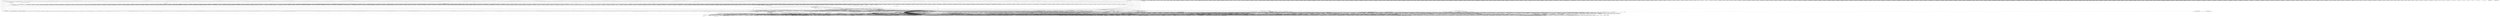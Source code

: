 digraph "call-graph" {
    "(1079)<org.apache.commons.lang3.text.StrTokenizer: java.lang.Object clone()>"
    "(1094)<org.apache.commons.lang3.text.StrTokenizer: java.lang.Object cloneReset()>"
    "(1079)<org.apache.commons.lang3.text.StrTokenizer: java.lang.Object clone()>"->"(1094)<org.apache.commons.lang3.text.StrTokenizer: java.lang.Object cloneReset()>";
    "<java.lang.Object: java.lang.Object clone()>"
    "(1094)<org.apache.commons.lang3.text.StrTokenizer: java.lang.Object cloneReset()>"->"<java.lang.Object: java.lang.Object clone()>";
    "(461)<org.apache.commons.lang3.text.StrTokenizer: org.apache.commons.lang3.text.StrTokenizer reset()>"
    "(1094)<org.apache.commons.lang3.text.StrTokenizer: java.lang.Object cloneReset()>"->"(461)<org.apache.commons.lang3.text.StrTokenizer: org.apache.commons.lang3.text.StrTokenizer reset()>";
    "(233)<org.apache.commons.lang3.CharRange: java.lang.String toString()>"
    "<java.lang.Object: void <clinit>()>"
    "(233)<org.apache.commons.lang3.CharRange: java.lang.String toString()>"->"<java.lang.Object: void <clinit>()>";
    "(2853)<org.apache.commons.lang3.text.StrBuilder: java.lang.String toString()>"
    "<java.lang.String: void <clinit>()>"
    "(2853)<org.apache.commons.lang3.text.StrBuilder: java.lang.String toString()>"->"<java.lang.String: void <clinit>()>";
    "(2853)<org.apache.commons.lang3.text.StrBuilder: java.lang.String toString()>"->"<java.lang.Object: void <clinit>()>";
    "(1110)<org.apache.commons.lang3.text.StrTokenizer: java.lang.String toString()>"
    "(1110)<org.apache.commons.lang3.text.StrTokenizer: java.lang.String toString()>"->"<java.lang.Object: void <clinit>()>";
    "(120)<org.apache.commons.lang3.reflect.TypeUtils$GenericArrayTypeImpl: java.lang.String toString()>"
    "(287)<org.apache.commons.lang3.reflect.TypeUtils: void <clinit>()>"
    "(120)<org.apache.commons.lang3.reflect.TypeUtils$GenericArrayTypeImpl: java.lang.String toString()>"->"(287)<org.apache.commons.lang3.reflect.TypeUtils: void <clinit>()>";
    "(1661)<org.apache.commons.lang3.reflect.TypeUtils: java.lang.String toString(java.lang.reflect.Type)>"
    "(120)<org.apache.commons.lang3.reflect.TypeUtils$GenericArrayTypeImpl: java.lang.String toString()>"->"(1661)<org.apache.commons.lang3.reflect.TypeUtils: java.lang.String toString(java.lang.reflect.Type)>";
    "(120)<org.apache.commons.lang3.reflect.TypeUtils$GenericArrayTypeImpl: java.lang.String toString()>"->"<java.lang.Object: void <clinit>()>";
    "(259)<org.apache.commons.lang3.reflect.TypeUtils$WildcardTypeImpl: java.lang.String toString()>"
    "(259)<org.apache.commons.lang3.reflect.TypeUtils$WildcardTypeImpl: java.lang.String toString()>"->"(287)<org.apache.commons.lang3.reflect.TypeUtils: void <clinit>()>";
    "(259)<org.apache.commons.lang3.reflect.TypeUtils$WildcardTypeImpl: java.lang.String toString()>"->"(1661)<org.apache.commons.lang3.reflect.TypeUtils: java.lang.String toString(java.lang.reflect.Type)>";
    "(259)<org.apache.commons.lang3.reflect.TypeUtils$WildcardTypeImpl: java.lang.String toString()>"->"<java.lang.Object: void <clinit>()>";
    "(192)<org.apache.commons.lang3.reflect.TypeUtils$ParameterizedTypeImpl: java.lang.String toString()>"
    "(192)<org.apache.commons.lang3.reflect.TypeUtils$ParameterizedTypeImpl: java.lang.String toString()>"->"(287)<org.apache.commons.lang3.reflect.TypeUtils: void <clinit>()>";
    "(192)<org.apache.commons.lang3.reflect.TypeUtils$ParameterizedTypeImpl: java.lang.String toString()>"->"(1661)<org.apache.commons.lang3.reflect.TypeUtils: java.lang.String toString(java.lang.reflect.Type)>";
    "(192)<org.apache.commons.lang3.reflect.TypeUtils$ParameterizedTypeImpl: java.lang.String toString()>"->"<java.lang.Object: void <clinit>()>";
    "(125)<org.apache.commons.lang3.concurrent.ConstantInitializer: java.lang.String toString()>"
    "(125)<org.apache.commons.lang3.concurrent.ConstantInitializer: java.lang.String toString()>"->"<java.lang.Object: void <clinit>()>";
    "<java.lang.String: java.lang.String format(java.lang.String,java.lang.Object[])>"
    "(125)<org.apache.commons.lang3.concurrent.ConstantInitializer: java.lang.String toString()>"->"<java.lang.String: java.lang.String format(java.lang.String,java.lang.Object[])>";
    "<java.lang.String: java.lang.String valueOf(java.lang.Object)>"
    "(125)<org.apache.commons.lang3.concurrent.ConstantInitializer: java.lang.String toString()>"->"<java.lang.String: java.lang.String valueOf(java.lang.Object)>";
    "<java.lang.Integer: java.lang.Integer valueOf(int)>"
    "(125)<org.apache.commons.lang3.concurrent.ConstantInitializer: java.lang.String toString()>"->"<java.lang.Integer: java.lang.Integer valueOf(int)>";
    "<java.lang.System: int identityHashCode(java.lang.Object)>"
    "(125)<org.apache.commons.lang3.concurrent.ConstantInitializer: java.lang.String toString()>"->"<java.lang.System: int identityHashCode(java.lang.Object)>";
    "(125)<org.apache.commons.lang3.concurrent.ConstantInitializer: java.lang.String toString()>"->"<java.lang.Object: void <clinit>()>";
    "(125)<org.apache.commons.lang3.concurrent.ConstantInitializer: java.lang.String toString()>"->"<java.lang.String: void <clinit>()>";
    "(125)<org.apache.commons.lang3.concurrent.ConstantInitializer: java.lang.String toString()>"->"<java.lang.Object: void <clinit>()>";
    "(125)<org.apache.commons.lang3.concurrent.ConstantInitializer: java.lang.String toString()>"->"<java.lang.String: void <clinit>()>";
    "(125)<org.apache.commons.lang3.concurrent.ConstantInitializer: java.lang.String toString()>"->"<java.lang.Object: void <clinit>()>";
    "<java.lang.Integer: void <clinit>()>"
    "(125)<org.apache.commons.lang3.concurrent.ConstantInitializer: java.lang.String toString()>"->"<java.lang.Integer: void <clinit>()>";
    "(125)<org.apache.commons.lang3.concurrent.ConstantInitializer: java.lang.String toString()>"->"<java.lang.Object: void <clinit>()>";
    "<java.lang.System: void <clinit>()>"
    "(125)<org.apache.commons.lang3.concurrent.ConstantInitializer: java.lang.String toString()>"->"<java.lang.System: void <clinit>()>";
    "(446)<org.apache.commons.lang3.Range: java.lang.String toString()>"
    "(446)<org.apache.commons.lang3.Range: java.lang.String toString()>"->"<java.lang.Object: void <clinit>()>";
    "(211)<org.apache.commons.lang3.mutable.MutableBoolean: java.lang.String toString()>"
    "(211)<org.apache.commons.lang3.mutable.MutableBoolean: java.lang.String toString()>"->"<java.lang.String: void <clinit>()>";
    "<java.lang.String: java.lang.String valueOf(boolean)>"
    "(211)<org.apache.commons.lang3.mutable.MutableBoolean: java.lang.String toString()>"->"<java.lang.String: java.lang.String valueOf(boolean)>";
    "(211)<org.apache.commons.lang3.mutable.MutableBoolean: java.lang.String toString()>"->"<java.lang.Object: void <clinit>()>";
    "(325)<org.apache.commons.lang3.time.FastDateParser: java.lang.String toString()>"
    "(325)<org.apache.commons.lang3.time.FastDateParser: java.lang.String toString()>"->"<java.lang.Object: void <clinit>()>";
    "(656)<org.apache.commons.lang3.time.FastDatePrinter: java.lang.String toString()>"
    "(656)<org.apache.commons.lang3.time.FastDatePrinter: java.lang.String toString()>"->"<java.lang.Object: void <clinit>()>";
    "(489)<org.apache.commons.lang3.time.StopWatch: java.lang.String toString()>"
    "(482)<org.apache.commons.lang3.time.DurationFormatUtils: void <clinit>()>"
    "(489)<org.apache.commons.lang3.time.StopWatch: java.lang.String toString()>"->"(482)<org.apache.commons.lang3.time.DurationFormatUtils: void <clinit>()>";
    "(82)<org.apache.commons.lang3.time.DurationFormatUtils: java.lang.String formatDurationHMS(long)>"
    "(489)<org.apache.commons.lang3.time.StopWatch: java.lang.String toString()>"->"(82)<org.apache.commons.lang3.time.DurationFormatUtils: java.lang.String formatDurationHMS(long)>";
    "(489)<org.apache.commons.lang3.time.StopWatch: java.lang.String toString()>"->"<java.lang.Object: void <clinit>()>";
    "(687)<org.apache.commons.lang3.time.DurationFormatUtils$Token: java.lang.String toString()>"
    "(687)<org.apache.commons.lang3.time.DurationFormatUtils$Token: java.lang.String toString()>"->"<java.lang.Object: void <clinit>()>";
    "(6140)<org.apache.commons.lang3.StringUtils: java.lang.String repeat(java.lang.String,int)>"
    "(687)<org.apache.commons.lang3.time.DurationFormatUtils$Token: java.lang.String toString()>"->"(6140)<org.apache.commons.lang3.StringUtils: java.lang.String repeat(java.lang.String,int)>";
    "(379)<org.apache.commons.lang3.mutable.MutableInt: java.lang.String toString()>"
    "(379)<org.apache.commons.lang3.mutable.MutableInt: java.lang.String toString()>"->"<java.lang.String: void <clinit>()>";
    "<java.lang.String: java.lang.String valueOf(int)>"
    "(379)<org.apache.commons.lang3.mutable.MutableInt: java.lang.String toString()>"->"<java.lang.String: java.lang.String valueOf(int)>";
    "(379)<org.apache.commons.lang3.mutable.MutableInt: java.lang.String toString()>"->"<java.lang.Object: void <clinit>()>";
    "(893)<org.apache.commons.lang3.math.Fraction: java.lang.String toString()>"
    "(893)<org.apache.commons.lang3.math.Fraction: java.lang.String toString()>"->"<java.lang.Object: void <clinit>()>";
    "(417)<org.apache.commons.lang3.mutable.MutableFloat: java.lang.String toString()>"
    "(417)<org.apache.commons.lang3.mutable.MutableFloat: java.lang.String toString()>"->"<java.lang.String: void <clinit>()>";
    "<java.lang.String: java.lang.String valueOf(float)>"
    "(417)<org.apache.commons.lang3.mutable.MutableFloat: java.lang.String toString()>"->"<java.lang.String: java.lang.String valueOf(float)>";
    "(417)<org.apache.commons.lang3.mutable.MutableFloat: java.lang.String toString()>"->"<java.lang.Object: void <clinit>()>";
    "(416)<org.apache.commons.lang3.mutable.MutableDouble: java.lang.String toString()>"
    "(416)<org.apache.commons.lang3.mutable.MutableDouble: java.lang.String toString()>"->"<java.lang.String: void <clinit>()>";
    "<java.lang.String: java.lang.String valueOf(double)>"
    "(416)<org.apache.commons.lang3.mutable.MutableDouble: java.lang.String toString()>"->"<java.lang.String: java.lang.String valueOf(double)>";
    "(416)<org.apache.commons.lang3.mutable.MutableDouble: java.lang.String toString()>"->"<java.lang.Object: void <clinit>()>";
    "(379)<org.apache.commons.lang3.mutable.MutableLong: java.lang.String toString()>"
    "(379)<org.apache.commons.lang3.mutable.MutableLong: java.lang.String toString()>"->"<java.lang.String: void <clinit>()>";
    "<java.lang.String: java.lang.String valueOf(long)>"
    "(379)<org.apache.commons.lang3.mutable.MutableLong: java.lang.String toString()>"->"<java.lang.String: java.lang.String valueOf(long)>";
    "(379)<org.apache.commons.lang3.mutable.MutableLong: java.lang.String toString()>"->"<java.lang.Object: void <clinit>()>";
    "(389)<org.apache.commons.lang3.mutable.MutableShort: java.lang.String toString()>"
    "(389)<org.apache.commons.lang3.mutable.MutableShort: java.lang.String toString()>"->"<java.lang.String: void <clinit>()>";
    "(389)<org.apache.commons.lang3.mutable.MutableShort: java.lang.String toString()>"->"<java.lang.String: java.lang.String valueOf(int)>";
    "(389)<org.apache.commons.lang3.mutable.MutableShort: java.lang.String toString()>"->"<java.lang.Object: void <clinit>()>";
    "(389)<org.apache.commons.lang3.mutable.MutableByte: java.lang.String toString()>"
    "(389)<org.apache.commons.lang3.mutable.MutableByte: java.lang.String toString()>"->"<java.lang.String: void <clinit>()>";
    "(389)<org.apache.commons.lang3.mutable.MutableByte: java.lang.String toString()>"->"<java.lang.String: java.lang.String valueOf(int)>";
    "(389)<org.apache.commons.lang3.mutable.MutableByte: java.lang.String toString()>"->"<java.lang.Object: void <clinit>()>";
    "(90)<org.apache.commons.lang3.time.GmtTimeZone: java.lang.String toString()>"
    "(90)<org.apache.commons.lang3.time.GmtTimeZone: java.lang.String toString()>"->"<java.lang.Object: void <clinit>()>";
    "(660)<org.apache.commons.lang3.time.FastDateFormat: java.lang.String toString()>"
    "(660)<org.apache.commons.lang3.time.FastDateFormat: java.lang.String toString()>"->"<java.lang.Object: void <clinit>()>";
    "(160)<org.apache.commons.lang3.tuple.Pair: java.lang.String toString()>"
    "(160)<org.apache.commons.lang3.tuple.Pair: java.lang.String toString()>"->"<java.lang.Object: void <clinit>()>";
    "(384)<org.apache.commons.lang3.text.StrMatcher$StringMatcher: java.lang.String toString()>"
    "(384)<org.apache.commons.lang3.text.StrMatcher$StringMatcher: java.lang.String toString()>"->"<java.lang.Object: void <clinit>()>";
    "<java.util.Arrays: java.lang.String toString(char[])>"
    "(384)<org.apache.commons.lang3.text.StrMatcher$StringMatcher: java.lang.String toString()>"->"<java.util.Arrays: java.lang.String toString(char[])>";
    "(384)<org.apache.commons.lang3.text.StrMatcher$StringMatcher: java.lang.String toString()>"->"<java.lang.Object: void <clinit>()>";
    "<java.util.Arrays: void <clinit>()>"
    "(384)<org.apache.commons.lang3.text.StrMatcher$StringMatcher: java.lang.String toString()>"->"<java.util.Arrays: void <clinit>()>";
    "(140)<org.apache.commons.lang3.tuple.Triple: java.lang.String toString()>"
    "(140)<org.apache.commons.lang3.tuple.Triple: java.lang.String toString()>"->"<java.lang.Object: void <clinit>()>";
    "(101)<org.apache.commons.lang3.builder.Diff: java.lang.String toString()>"
    "(101)<org.apache.commons.lang3.builder.Diff: java.lang.String toString()>"->"<java.lang.Object: void <clinit>()>";
    "(101)<org.apache.commons.lang3.builder.Diff: java.lang.String toString()>"->"<java.lang.String: java.lang.String format(java.lang.String,java.lang.Object[])>";
    "(101)<org.apache.commons.lang3.builder.Diff: java.lang.String toString()>"->"<java.lang.Object: void <clinit>()>";
    "(101)<org.apache.commons.lang3.builder.Diff: java.lang.String toString()>"->"<java.lang.String: void <clinit>()>";
    "(287)<org.apache.commons.lang3.reflect.TypeUtils: void <clinit>()>"->"(287)<org.apache.commons.lang3.reflect.TypeUtils: void <clinit>()>";
    "(1550)<org.apache.commons.lang3.reflect.TypeUtils: org.apache.commons.lang3.reflect.TypeUtils$WildcardTypeBuilder wildcardType()>"
    "(287)<org.apache.commons.lang3.reflect.TypeUtils: void <clinit>()>"->"(1550)<org.apache.commons.lang3.reflect.TypeUtils: org.apache.commons.lang3.reflect.TypeUtils$WildcardTypeBuilder wildcardType()>";
    "(287)<org.apache.commons.lang3.reflect.TypeUtils: void <clinit>()>"->"<java.lang.Object: void <clinit>()>";
    "(287)<org.apache.commons.lang3.reflect.TypeUtils: void <clinit>()>"->"(287)<org.apache.commons.lang3.reflect.TypeUtils: void <clinit>()>";
    "(287)<org.apache.commons.lang3.reflect.TypeUtils: void <clinit>()>"->"<java.lang.Object: void <clinit>()>";
    "(287)<org.apache.commons.lang3.reflect.TypeUtils: void <clinit>()>"->"<java.lang.Object: void <clinit>()>";
    "(1661)<org.apache.commons.lang3.reflect.TypeUtils: java.lang.String toString(java.lang.reflect.Type)>"->"<java.lang.Object: void <clinit>()>";
    "(331)<org.apache.commons.lang3.ObjectUtils: java.lang.String identityToString(java.lang.Object)>"
    "(1661)<org.apache.commons.lang3.reflect.TypeUtils: java.lang.String toString(java.lang.reflect.Type)>"->"(331)<org.apache.commons.lang3.ObjectUtils: java.lang.String identityToString(java.lang.Object)>";
    "(1868)<org.apache.commons.lang3.reflect.TypeUtils: java.lang.String genericArrayTypeToString(java.lang.reflect.GenericArrayType)>"
    "(1661)<org.apache.commons.lang3.reflect.TypeUtils: java.lang.String toString(java.lang.reflect.Type)>"->"(1868)<org.apache.commons.lang3.reflect.TypeUtils: java.lang.String genericArrayTypeToString(java.lang.reflect.GenericArrayType)>";
    "(1771)<org.apache.commons.lang3.reflect.TypeUtils: java.lang.String typeVariableToString(java.lang.reflect.TypeVariable)>"
    "(1661)<org.apache.commons.lang3.reflect.TypeUtils: java.lang.String toString(java.lang.reflect.Type)>"->"(1771)<org.apache.commons.lang3.reflect.TypeUtils: java.lang.String typeVariableToString(java.lang.reflect.TypeVariable)>";
    "(1850)<org.apache.commons.lang3.reflect.TypeUtils: java.lang.String wildcardTypeToString(java.lang.reflect.WildcardType)>"
    "(1661)<org.apache.commons.lang3.reflect.TypeUtils: java.lang.String toString(java.lang.reflect.Type)>"->"(1850)<org.apache.commons.lang3.reflect.TypeUtils: java.lang.String wildcardTypeToString(java.lang.reflect.WildcardType)>";
    "(1787)<org.apache.commons.lang3.reflect.TypeUtils: java.lang.String parameterizedTypeToString(java.lang.reflect.ParameterizedType)>"
    "(1661)<org.apache.commons.lang3.reflect.TypeUtils: java.lang.String toString(java.lang.reflect.Type)>"->"(1787)<org.apache.commons.lang3.reflect.TypeUtils: java.lang.String parameterizedTypeToString(java.lang.reflect.ParameterizedType)>";
    "(1745)<org.apache.commons.lang3.reflect.TypeUtils: java.lang.String classToString(java.lang.Class)>"
    "(1661)<org.apache.commons.lang3.reflect.TypeUtils: java.lang.String toString(java.lang.reflect.Type)>"->"(1745)<org.apache.commons.lang3.reflect.TypeUtils: java.lang.String classToString(java.lang.Class)>";
    "(206)<org.apache.commons.lang3.Validate: java.lang.Object notNull(java.lang.Object)>"
    "(1661)<org.apache.commons.lang3.reflect.TypeUtils: java.lang.String toString(java.lang.reflect.Type)>"->"(206)<org.apache.commons.lang3.Validate: java.lang.Object notNull(java.lang.Object)>";
    "(1661)<org.apache.commons.lang3.reflect.TypeUtils: java.lang.String toString(java.lang.reflect.Type)>"->"<java.lang.Object: void <clinit>()>";
    "(64)<org.apache.commons.lang3.ObjectUtils: void <clinit>()>"
    "(1661)<org.apache.commons.lang3.reflect.TypeUtils: java.lang.String toString(java.lang.reflect.Type)>"->"(64)<org.apache.commons.lang3.ObjectUtils: void <clinit>()>";
    "(1661)<org.apache.commons.lang3.reflect.TypeUtils: java.lang.String toString(java.lang.reflect.Type)>"->"<java.lang.Object: void <clinit>()>";
    "<java.lang.Throwable: void <clinit>()>"
    "(1661)<org.apache.commons.lang3.reflect.TypeUtils: java.lang.String toString(java.lang.reflect.Type)>"->"<java.lang.Throwable: void <clinit>()>";
    "(1661)<org.apache.commons.lang3.reflect.TypeUtils: java.lang.String toString(java.lang.reflect.Type)>"->"<java.lang.Object: void <clinit>()>";
    "(1661)<org.apache.commons.lang3.reflect.TypeUtils: java.lang.String toString(java.lang.reflect.Type)>"->"(287)<org.apache.commons.lang3.reflect.TypeUtils: void <clinit>()>";
    "(1661)<org.apache.commons.lang3.reflect.TypeUtils: java.lang.String toString(java.lang.reflect.Type)>"->"<java.lang.Object: void <clinit>()>";
    "(1661)<org.apache.commons.lang3.reflect.TypeUtils: java.lang.String toString(java.lang.reflect.Type)>"->"(287)<org.apache.commons.lang3.reflect.TypeUtils: void <clinit>()>";
    "(1661)<org.apache.commons.lang3.reflect.TypeUtils: java.lang.String toString(java.lang.reflect.Type)>"->"<java.lang.Object: void <clinit>()>";
    "(1661)<org.apache.commons.lang3.reflect.TypeUtils: java.lang.String toString(java.lang.reflect.Type)>"->"(287)<org.apache.commons.lang3.reflect.TypeUtils: void <clinit>()>";
    "(1661)<org.apache.commons.lang3.reflect.TypeUtils: java.lang.String toString(java.lang.reflect.Type)>"->"<java.lang.Object: void <clinit>()>";
    "(1661)<org.apache.commons.lang3.reflect.TypeUtils: java.lang.String toString(java.lang.reflect.Type)>"->"(287)<org.apache.commons.lang3.reflect.TypeUtils: void <clinit>()>";
    "(1661)<org.apache.commons.lang3.reflect.TypeUtils: java.lang.String toString(java.lang.reflect.Type)>"->"<java.lang.Object: void <clinit>()>";
    "(1661)<org.apache.commons.lang3.reflect.TypeUtils: java.lang.String toString(java.lang.reflect.Type)>"->"(287)<org.apache.commons.lang3.reflect.TypeUtils: void <clinit>()>";
    "(482)<org.apache.commons.lang3.time.DurationFormatUtils: void <clinit>()>"->"(482)<org.apache.commons.lang3.time.DurationFormatUtils: void <clinit>()>";
    "(482)<org.apache.commons.lang3.time.DurationFormatUtils: void <clinit>()>"->"<java.lang.Object: void <clinit>()>";
    "(482)<org.apache.commons.lang3.time.DurationFormatUtils: void <clinit>()>"->"(482)<org.apache.commons.lang3.time.DurationFormatUtils: void <clinit>()>";
    "(482)<org.apache.commons.lang3.time.DurationFormatUtils: void <clinit>()>"->"<java.lang.Object: void <clinit>()>";
    "(482)<org.apache.commons.lang3.time.DurationFormatUtils: void <clinit>()>"->"(482)<org.apache.commons.lang3.time.DurationFormatUtils: void <clinit>()>";
    "(482)<org.apache.commons.lang3.time.DurationFormatUtils: void <clinit>()>"->"<java.lang.Object: void <clinit>()>";
    "(482)<org.apache.commons.lang3.time.DurationFormatUtils: void <clinit>()>"->"(482)<org.apache.commons.lang3.time.DurationFormatUtils: void <clinit>()>";
    "(482)<org.apache.commons.lang3.time.DurationFormatUtils: void <clinit>()>"->"<java.lang.Object: void <clinit>()>";
    "(482)<org.apache.commons.lang3.time.DurationFormatUtils: void <clinit>()>"->"(482)<org.apache.commons.lang3.time.DurationFormatUtils: void <clinit>()>";
    "(482)<org.apache.commons.lang3.time.DurationFormatUtils: void <clinit>()>"->"<java.lang.Object: void <clinit>()>";
    "(482)<org.apache.commons.lang3.time.DurationFormatUtils: void <clinit>()>"->"(482)<org.apache.commons.lang3.time.DurationFormatUtils: void <clinit>()>";
    "(482)<org.apache.commons.lang3.time.DurationFormatUtils: void <clinit>()>"->"<java.lang.Object: void <clinit>()>";
    "(482)<org.apache.commons.lang3.time.DurationFormatUtils: void <clinit>()>"->"(482)<org.apache.commons.lang3.time.DurationFormatUtils: void <clinit>()>";
    "(482)<org.apache.commons.lang3.time.DurationFormatUtils: void <clinit>()>"->"<java.lang.Object: void <clinit>()>";
    "(82)<org.apache.commons.lang3.time.DurationFormatUtils: java.lang.String formatDurationHMS(long)>"->"(482)<org.apache.commons.lang3.time.DurationFormatUtils: void <clinit>()>";
    "(113)<org.apache.commons.lang3.time.DurationFormatUtils: java.lang.String formatDuration(long,java.lang.String)>"
    "(82)<org.apache.commons.lang3.time.DurationFormatUtils: java.lang.String formatDurationHMS(long)>"->"(113)<org.apache.commons.lang3.time.DurationFormatUtils: java.lang.String formatDuration(long,java.lang.String)>";
    "(82)<org.apache.commons.lang3.time.DurationFormatUtils: java.lang.String formatDurationHMS(long)>"->"<java.lang.Object: void <clinit>()>";
    "(6140)<org.apache.commons.lang3.StringUtils: java.lang.String repeat(java.lang.String,int)>"->"<java.lang.Object: void <clinit>()>";
    "(6228)<org.apache.commons.lang3.StringUtils: java.lang.String repeat(char,int)>"
    "(6140)<org.apache.commons.lang3.StringUtils: java.lang.String repeat(java.lang.String,int)>"->"(6228)<org.apache.commons.lang3.StringUtils: java.lang.String repeat(char,int)>";
    "(6140)<org.apache.commons.lang3.StringUtils: java.lang.String repeat(java.lang.String,int)>"->"(6228)<org.apache.commons.lang3.StringUtils: java.lang.String repeat(char,int)>";
    "(6140)<org.apache.commons.lang3.StringUtils: java.lang.String repeat(java.lang.String,int)>"->"<java.lang.Object: void <clinit>()>";
    "(6140)<org.apache.commons.lang3.StringUtils: java.lang.String repeat(java.lang.String,int)>"->"<java.lang.Object: void <clinit>()>";
    "(6140)<org.apache.commons.lang3.StringUtils: java.lang.String repeat(java.lang.String,int)>"->"<java.lang.String: void <clinit>()>";
    "(6140)<org.apache.commons.lang3.StringUtils: java.lang.String repeat(java.lang.String,int)>"->"<java.lang.Object: void <clinit>()>";
    "(1550)<org.apache.commons.lang3.reflect.TypeUtils: org.apache.commons.lang3.reflect.TypeUtils$WildcardTypeBuilder wildcardType()>"->"<java.lang.Object: void <clinit>()>";
    "(331)<org.apache.commons.lang3.ObjectUtils: java.lang.String identityToString(java.lang.Object)>"->"<java.lang.Object: void <clinit>()>";
    "(425)<org.apache.commons.lang3.ObjectUtils: void identityToString(java.lang.StringBuilder,java.lang.Object)>"
    "(331)<org.apache.commons.lang3.ObjectUtils: java.lang.String identityToString(java.lang.Object)>"->"(425)<org.apache.commons.lang3.ObjectUtils: void identityToString(java.lang.StringBuilder,java.lang.Object)>";
    "(331)<org.apache.commons.lang3.ObjectUtils: java.lang.String identityToString(java.lang.Object)>"->"<java.lang.Object: void <clinit>()>";
    "(331)<org.apache.commons.lang3.ObjectUtils: java.lang.String identityToString(java.lang.Object)>"->"(64)<org.apache.commons.lang3.ObjectUtils: void <clinit>()>";
    "(1868)<org.apache.commons.lang3.reflect.TypeUtils: java.lang.String genericArrayTypeToString(java.lang.reflect.GenericArrayType)>"->"<java.lang.Object: void <clinit>()>";
    "(1868)<org.apache.commons.lang3.reflect.TypeUtils: java.lang.String genericArrayTypeToString(java.lang.reflect.GenericArrayType)>"->"<java.lang.String: java.lang.String format(java.lang.String,java.lang.Object[])>";
    "(1868)<org.apache.commons.lang3.reflect.TypeUtils: java.lang.String genericArrayTypeToString(java.lang.reflect.GenericArrayType)>"->"(1661)<org.apache.commons.lang3.reflect.TypeUtils: java.lang.String toString(java.lang.reflect.Type)>";
    "(1868)<org.apache.commons.lang3.reflect.TypeUtils: java.lang.String genericArrayTypeToString(java.lang.reflect.GenericArrayType)>"->"<java.lang.Object: void <clinit>()>";
    "(1868)<org.apache.commons.lang3.reflect.TypeUtils: java.lang.String genericArrayTypeToString(java.lang.reflect.GenericArrayType)>"->"<java.lang.String: void <clinit>()>";
    "(1868)<org.apache.commons.lang3.reflect.TypeUtils: java.lang.String genericArrayTypeToString(java.lang.reflect.GenericArrayType)>"->"<java.lang.Object: void <clinit>()>";
    "(1868)<org.apache.commons.lang3.reflect.TypeUtils: java.lang.String genericArrayTypeToString(java.lang.reflect.GenericArrayType)>"->"(287)<org.apache.commons.lang3.reflect.TypeUtils: void <clinit>()>";
    "(1771)<org.apache.commons.lang3.reflect.TypeUtils: java.lang.String typeVariableToString(java.lang.reflect.TypeVariable)>"->"<java.lang.Object: void <clinit>()>";
    "(1880)<org.apache.commons.lang3.reflect.TypeUtils: java.lang.StringBuilder appendAllTo(java.lang.StringBuilder,java.lang.String,java.lang.Object[])>"
    "(1771)<org.apache.commons.lang3.reflect.TypeUtils: java.lang.String typeVariableToString(java.lang.reflect.TypeVariable)>"->"(1880)<org.apache.commons.lang3.reflect.TypeUtils: java.lang.StringBuilder appendAllTo(java.lang.StringBuilder,java.lang.String,java.lang.Object[])>";
    "(1771)<org.apache.commons.lang3.reflect.TypeUtils: java.lang.String typeVariableToString(java.lang.reflect.TypeVariable)>"->"<java.lang.Object: void <clinit>()>";
    "(1771)<org.apache.commons.lang3.reflect.TypeUtils: java.lang.String typeVariableToString(java.lang.reflect.TypeVariable)>"->"(287)<org.apache.commons.lang3.reflect.TypeUtils: void <clinit>()>";
    "(1850)<org.apache.commons.lang3.reflect.TypeUtils: java.lang.String wildcardTypeToString(java.lang.reflect.WildcardType)>"->"<java.lang.Object: void <clinit>()>";
    "(1850)<org.apache.commons.lang3.reflect.TypeUtils: java.lang.String wildcardTypeToString(java.lang.reflect.WildcardType)>"->"(1880)<org.apache.commons.lang3.reflect.TypeUtils: java.lang.StringBuilder appendAllTo(java.lang.StringBuilder,java.lang.String,java.lang.Object[])>";
    "(1850)<org.apache.commons.lang3.reflect.TypeUtils: java.lang.String wildcardTypeToString(java.lang.reflect.WildcardType)>"->"(1880)<org.apache.commons.lang3.reflect.TypeUtils: java.lang.StringBuilder appendAllTo(java.lang.StringBuilder,java.lang.String,java.lang.Object[])>";
    "(1850)<org.apache.commons.lang3.reflect.TypeUtils: java.lang.String wildcardTypeToString(java.lang.reflect.WildcardType)>"->"<java.lang.Object: void <clinit>()>";
    "(1850)<org.apache.commons.lang3.reflect.TypeUtils: java.lang.String wildcardTypeToString(java.lang.reflect.WildcardType)>"->"(287)<org.apache.commons.lang3.reflect.TypeUtils: void <clinit>()>";
    "(1850)<org.apache.commons.lang3.reflect.TypeUtils: java.lang.String wildcardTypeToString(java.lang.reflect.WildcardType)>"->"<java.lang.Object: void <clinit>()>";
    "(1850)<org.apache.commons.lang3.reflect.TypeUtils: java.lang.String wildcardTypeToString(java.lang.reflect.WildcardType)>"->"(287)<org.apache.commons.lang3.reflect.TypeUtils: void <clinit>()>";
    "(1787)<org.apache.commons.lang3.reflect.TypeUtils: java.lang.String parameterizedTypeToString(java.lang.reflect.ParameterizedType)>"->"<java.lang.Object: void <clinit>()>";
    "(1787)<org.apache.commons.lang3.reflect.TypeUtils: java.lang.String parameterizedTypeToString(java.lang.reflect.ParameterizedType)>"->"(1880)<org.apache.commons.lang3.reflect.TypeUtils: java.lang.StringBuilder appendAllTo(java.lang.StringBuilder,java.lang.String,java.lang.Object[])>";
    "(1815)<org.apache.commons.lang3.reflect.TypeUtils: void appendRecursiveTypes(java.lang.StringBuilder,int[],java.lang.reflect.Type[])>"
    "(1787)<org.apache.commons.lang3.reflect.TypeUtils: java.lang.String parameterizedTypeToString(java.lang.reflect.ParameterizedType)>"->"(1815)<org.apache.commons.lang3.reflect.TypeUtils: void appendRecursiveTypes(java.lang.StringBuilder,int[],java.lang.reflect.Type[])>";
    "(1827)<org.apache.commons.lang3.reflect.TypeUtils: int[] findRecursiveTypes(java.lang.reflect.ParameterizedType)>"
    "(1787)<org.apache.commons.lang3.reflect.TypeUtils: java.lang.String parameterizedTypeToString(java.lang.reflect.ParameterizedType)>"->"(1827)<org.apache.commons.lang3.reflect.TypeUtils: int[] findRecursiveTypes(java.lang.reflect.ParameterizedType)>";
    "(1787)<org.apache.commons.lang3.reflect.TypeUtils: java.lang.String parameterizedTypeToString(java.lang.reflect.ParameterizedType)>"->"<java.lang.Object: void <clinit>()>";
    "(1787)<org.apache.commons.lang3.reflect.TypeUtils: java.lang.String parameterizedTypeToString(java.lang.reflect.ParameterizedType)>"->"(287)<org.apache.commons.lang3.reflect.TypeUtils: void <clinit>()>";
    "(1787)<org.apache.commons.lang3.reflect.TypeUtils: java.lang.String parameterizedTypeToString(java.lang.reflect.ParameterizedType)>"->"<java.lang.Object: void <clinit>()>";
    "(1787)<org.apache.commons.lang3.reflect.TypeUtils: java.lang.String parameterizedTypeToString(java.lang.reflect.ParameterizedType)>"->"(287)<org.apache.commons.lang3.reflect.TypeUtils: void <clinit>()>";
    "(1787)<org.apache.commons.lang3.reflect.TypeUtils: java.lang.String parameterizedTypeToString(java.lang.reflect.ParameterizedType)>"->"<java.lang.Object: void <clinit>()>";
    "(1787)<org.apache.commons.lang3.reflect.TypeUtils: java.lang.String parameterizedTypeToString(java.lang.reflect.ParameterizedType)>"->"(287)<org.apache.commons.lang3.reflect.TypeUtils: void <clinit>()>";
    "(1745)<org.apache.commons.lang3.reflect.TypeUtils: java.lang.String classToString(java.lang.Class)>"->"<java.lang.Object: void <clinit>()>";
    "(1745)<org.apache.commons.lang3.reflect.TypeUtils: java.lang.String classToString(java.lang.Class)>"->"(1880)<org.apache.commons.lang3.reflect.TypeUtils: java.lang.StringBuilder appendAllTo(java.lang.StringBuilder,java.lang.String,java.lang.Object[])>";
    "(1745)<org.apache.commons.lang3.reflect.TypeUtils: java.lang.String classToString(java.lang.Class)>"->"(1745)<org.apache.commons.lang3.reflect.TypeUtils: java.lang.String classToString(java.lang.Class)>";
    "(1745)<org.apache.commons.lang3.reflect.TypeUtils: java.lang.String classToString(java.lang.Class)>"->"(1661)<org.apache.commons.lang3.reflect.TypeUtils: java.lang.String toString(java.lang.reflect.Type)>";
    "(1745)<org.apache.commons.lang3.reflect.TypeUtils: java.lang.String classToString(java.lang.Class)>"->"<java.lang.Object: void <clinit>()>";
    "(1745)<org.apache.commons.lang3.reflect.TypeUtils: java.lang.String classToString(java.lang.Class)>"->"(287)<org.apache.commons.lang3.reflect.TypeUtils: void <clinit>()>";
    "(1745)<org.apache.commons.lang3.reflect.TypeUtils: java.lang.String classToString(java.lang.Class)>"->"<java.lang.Object: void <clinit>()>";
    "(1745)<org.apache.commons.lang3.reflect.TypeUtils: java.lang.String classToString(java.lang.Class)>"->"(287)<org.apache.commons.lang3.reflect.TypeUtils: void <clinit>()>";
    "(1745)<org.apache.commons.lang3.reflect.TypeUtils: java.lang.String classToString(java.lang.Class)>"->"<java.lang.Object: void <clinit>()>";
    "(1745)<org.apache.commons.lang3.reflect.TypeUtils: java.lang.String classToString(java.lang.Class)>"->"<java.lang.Object: void <clinit>()>";
    "(1745)<org.apache.commons.lang3.reflect.TypeUtils: java.lang.String classToString(java.lang.Class)>"->"(287)<org.apache.commons.lang3.reflect.TypeUtils: void <clinit>()>";
    "(206)<org.apache.commons.lang3.Validate: java.lang.Object notNull(java.lang.Object)>"->"<java.lang.Object: void <clinit>()>";
    "(224)<org.apache.commons.lang3.Validate: java.lang.Object notNull(java.lang.Object,java.lang.String,java.lang.Object[])>"
    "(206)<org.apache.commons.lang3.Validate: java.lang.Object notNull(java.lang.Object)>"->"(224)<org.apache.commons.lang3.Validate: java.lang.Object notNull(java.lang.Object,java.lang.String,java.lang.Object[])>";
    "(206)<org.apache.commons.lang3.Validate: java.lang.Object notNull(java.lang.Object)>"->"<java.lang.Object: void <clinit>()>";
    "(64)<org.apache.commons.lang3.ObjectUtils: void <clinit>()>"->"<java.lang.Object: void <clinit>()>";
    "(64)<org.apache.commons.lang3.ObjectUtils: void <clinit>()>"->"<java.lang.Object: void <clinit>()>";
    "(64)<org.apache.commons.lang3.ObjectUtils: void <clinit>()>"->"(64)<org.apache.commons.lang3.ObjectUtils: void <clinit>()>";
    "(113)<org.apache.commons.lang3.time.DurationFormatUtils: java.lang.String formatDuration(long,java.lang.String)>"->"(482)<org.apache.commons.lang3.time.DurationFormatUtils: void <clinit>()>";
    "(130)<org.apache.commons.lang3.time.DurationFormatUtils: java.lang.String formatDuration(long,java.lang.String,boolean)>"
    "(113)<org.apache.commons.lang3.time.DurationFormatUtils: java.lang.String formatDuration(long,java.lang.String)>"->"(130)<org.apache.commons.lang3.time.DurationFormatUtils: java.lang.String formatDuration(long,java.lang.String,boolean)>";
    "(113)<org.apache.commons.lang3.time.DurationFormatUtils: java.lang.String formatDuration(long,java.lang.String)>"->"<java.lang.Object: void <clinit>()>";
    "(6228)<org.apache.commons.lang3.StringUtils: java.lang.String repeat(char,int)>"->"<java.lang.String: void <clinit>()>";
    "(6228)<org.apache.commons.lang3.StringUtils: java.lang.String repeat(char,int)>"->"<java.lang.Object: void <clinit>()>";
    "(425)<org.apache.commons.lang3.ObjectUtils: void identityToString(java.lang.StringBuilder,java.lang.Object)>"->"<java.lang.Object: void <clinit>()>";
    "<java.lang.Integer: java.lang.String toHexString(int)>"
    "(425)<org.apache.commons.lang3.ObjectUtils: void identityToString(java.lang.StringBuilder,java.lang.Object)>"->"<java.lang.Integer: java.lang.String toHexString(int)>";
    "(425)<org.apache.commons.lang3.ObjectUtils: void identityToString(java.lang.StringBuilder,java.lang.Object)>"->"<java.lang.System: int identityHashCode(java.lang.Object)>";
    "(425)<org.apache.commons.lang3.ObjectUtils: void identityToString(java.lang.StringBuilder,java.lang.Object)>"->"(224)<org.apache.commons.lang3.Validate: java.lang.Object notNull(java.lang.Object,java.lang.String,java.lang.Object[])>";
    "(425)<org.apache.commons.lang3.ObjectUtils: void identityToString(java.lang.StringBuilder,java.lang.Object)>"->"<java.lang.Object: void <clinit>()>";
    "(425)<org.apache.commons.lang3.ObjectUtils: void identityToString(java.lang.StringBuilder,java.lang.Object)>"->"<java.lang.Integer: void <clinit>()>";
    "(425)<org.apache.commons.lang3.ObjectUtils: void identityToString(java.lang.StringBuilder,java.lang.Object)>"->"<java.lang.Object: void <clinit>()>";
    "(425)<org.apache.commons.lang3.ObjectUtils: void identityToString(java.lang.StringBuilder,java.lang.Object)>"->"<java.lang.System: void <clinit>()>";
    "(425)<org.apache.commons.lang3.ObjectUtils: void identityToString(java.lang.StringBuilder,java.lang.Object)>"->"<java.lang.Object: void <clinit>()>";
    "(1880)<org.apache.commons.lang3.reflect.TypeUtils: java.lang.StringBuilder appendAllTo(java.lang.StringBuilder,java.lang.String,java.lang.Object[])>"->"<java.lang.Object: void <clinit>()>";
    "(1891)<org.apache.commons.lang3.reflect.TypeUtils: java.lang.String toString(java.lang.Object)>"
    "(1880)<org.apache.commons.lang3.reflect.TypeUtils: java.lang.StringBuilder appendAllTo(java.lang.StringBuilder,java.lang.String,java.lang.Object[])>"->"(1891)<org.apache.commons.lang3.reflect.TypeUtils: java.lang.String toString(java.lang.Object)>";
    "(1880)<org.apache.commons.lang3.reflect.TypeUtils: java.lang.StringBuilder appendAllTo(java.lang.StringBuilder,java.lang.String,java.lang.Object[])>"->"(1891)<org.apache.commons.lang3.reflect.TypeUtils: java.lang.String toString(java.lang.Object)>";
    "(276)<org.apache.commons.lang3.Validate: java.lang.Object[] notEmpty(java.lang.Object[])>"
    "(1880)<org.apache.commons.lang3.reflect.TypeUtils: java.lang.StringBuilder appendAllTo(java.lang.StringBuilder,java.lang.String,java.lang.Object[])>"->"(276)<org.apache.commons.lang3.Validate: java.lang.Object[] notEmpty(java.lang.Object[])>";
    "(541)<org.apache.commons.lang3.Validate: java.lang.Object[] noNullElements(java.lang.Object[])>"
    "(1880)<org.apache.commons.lang3.reflect.TypeUtils: java.lang.StringBuilder appendAllTo(java.lang.StringBuilder,java.lang.String,java.lang.Object[])>"->"(541)<org.apache.commons.lang3.Validate: java.lang.Object[] noNullElements(java.lang.Object[])>";
    "(1880)<org.apache.commons.lang3.reflect.TypeUtils: java.lang.StringBuilder appendAllTo(java.lang.StringBuilder,java.lang.String,java.lang.Object[])>"->"<java.lang.Object: void <clinit>()>";
    "(1880)<org.apache.commons.lang3.reflect.TypeUtils: java.lang.StringBuilder appendAllTo(java.lang.StringBuilder,java.lang.String,java.lang.Object[])>"->"(287)<org.apache.commons.lang3.reflect.TypeUtils: void <clinit>()>";
    "(1880)<org.apache.commons.lang3.reflect.TypeUtils: java.lang.StringBuilder appendAllTo(java.lang.StringBuilder,java.lang.String,java.lang.Object[])>"->"<java.lang.Object: void <clinit>()>";
    "(1880)<org.apache.commons.lang3.reflect.TypeUtils: java.lang.StringBuilder appendAllTo(java.lang.StringBuilder,java.lang.String,java.lang.Object[])>"->"(287)<org.apache.commons.lang3.reflect.TypeUtils: void <clinit>()>";
    "(1880)<org.apache.commons.lang3.reflect.TypeUtils: java.lang.StringBuilder appendAllTo(java.lang.StringBuilder,java.lang.String,java.lang.Object[])>"->"<java.lang.Object: void <clinit>()>";
    "(1815)<org.apache.commons.lang3.reflect.TypeUtils: void appendRecursiveTypes(java.lang.StringBuilder,int[],java.lang.reflect.Type[])>"->"<java.lang.String: void <clinit>()>";
    "(1815)<org.apache.commons.lang3.reflect.TypeUtils: void appendRecursiveTypes(java.lang.StringBuilder,int[],java.lang.reflect.Type[])>"->"(1880)<org.apache.commons.lang3.reflect.TypeUtils: java.lang.StringBuilder appendAllTo(java.lang.StringBuilder,java.lang.String,java.lang.Object[])>";
    "(6615)<org.apache.commons.lang3.ArrayUtils: java.lang.Object[] removeAll(java.lang.Object[],int[])>"
    "(1815)<org.apache.commons.lang3.reflect.TypeUtils: void appendRecursiveTypes(java.lang.StringBuilder,int[],java.lang.reflect.Type[])>"->"(6615)<org.apache.commons.lang3.ArrayUtils: java.lang.Object[] removeAll(java.lang.Object[],int[])>";
    "(1815)<org.apache.commons.lang3.reflect.TypeUtils: void appendRecursiveTypes(java.lang.StringBuilder,int[],java.lang.reflect.Type[])>"->"(1880)<org.apache.commons.lang3.reflect.TypeUtils: java.lang.StringBuilder appendAllTo(java.lang.StringBuilder,java.lang.String,java.lang.Object[])>";
    "(1815)<org.apache.commons.lang3.reflect.TypeUtils: void appendRecursiveTypes(java.lang.StringBuilder,int[],java.lang.reflect.Type[])>"->"<java.lang.Object: void <clinit>()>";
    "(1815)<org.apache.commons.lang3.reflect.TypeUtils: void appendRecursiveTypes(java.lang.StringBuilder,int[],java.lang.reflect.Type[])>"->"(287)<org.apache.commons.lang3.reflect.TypeUtils: void <clinit>()>";
    "(1815)<org.apache.commons.lang3.reflect.TypeUtils: void appendRecursiveTypes(java.lang.StringBuilder,int[],java.lang.reflect.Type[])>"->"<java.lang.Object: void <clinit>()>";
    "(51)<org.apache.commons.lang3.ArrayUtils: void <clinit>()>"
    "(1815)<org.apache.commons.lang3.reflect.TypeUtils: void appendRecursiveTypes(java.lang.StringBuilder,int[],java.lang.reflect.Type[])>"->"(51)<org.apache.commons.lang3.ArrayUtils: void <clinit>()>";
    "(1815)<org.apache.commons.lang3.reflect.TypeUtils: void appendRecursiveTypes(java.lang.StringBuilder,int[],java.lang.reflect.Type[])>"->"<java.lang.Object: void <clinit>()>";
    "(1815)<org.apache.commons.lang3.reflect.TypeUtils: void appendRecursiveTypes(java.lang.StringBuilder,int[],java.lang.reflect.Type[])>"->"(287)<org.apache.commons.lang3.reflect.TypeUtils: void <clinit>()>";
    "(1815)<org.apache.commons.lang3.reflect.TypeUtils: void appendRecursiveTypes(java.lang.StringBuilder,int[],java.lang.reflect.Type[])>"->"<java.lang.Object: void <clinit>()>";
    "(1827)<org.apache.commons.lang3.reflect.TypeUtils: int[] findRecursiveTypes(java.lang.reflect.ParameterizedType)>"->"<java.util.Arrays: void <clinit>()>";
    "(5525)<org.apache.commons.lang3.ArrayUtils: int[] add(int[],int)>"
    "(1827)<org.apache.commons.lang3.reflect.TypeUtils: int[] findRecursiveTypes(java.lang.reflect.ParameterizedType)>"->"(5525)<org.apache.commons.lang3.ArrayUtils: int[] add(int[],int)>";
    "(1840)<org.apache.commons.lang3.reflect.TypeUtils: boolean containsVariableTypeSameParametrizedTypeBound(java.lang.reflect.TypeVariable,java.lang.reflect.ParameterizedType)>"
    "(1827)<org.apache.commons.lang3.reflect.TypeUtils: int[] findRecursiveTypes(java.lang.reflect.ParameterizedType)>"->"(1840)<org.apache.commons.lang3.reflect.TypeUtils: boolean containsVariableTypeSameParametrizedTypeBound(java.lang.reflect.TypeVariable,java.lang.reflect.ParameterizedType)>";
    "<java.util.Arrays: java.lang.Object[] copyOf(java.lang.Object[],int)>"
    "(1827)<org.apache.commons.lang3.reflect.TypeUtils: int[] findRecursiveTypes(java.lang.reflect.ParameterizedType)>"->"<java.util.Arrays: java.lang.Object[] copyOf(java.lang.Object[],int)>";
    "(1827)<org.apache.commons.lang3.reflect.TypeUtils: int[] findRecursiveTypes(java.lang.reflect.ParameterizedType)>"->"<java.lang.Object: void <clinit>()>";
    "(1827)<org.apache.commons.lang3.reflect.TypeUtils: int[] findRecursiveTypes(java.lang.reflect.ParameterizedType)>"->"(51)<org.apache.commons.lang3.ArrayUtils: void <clinit>()>";
    "(1827)<org.apache.commons.lang3.reflect.TypeUtils: int[] findRecursiveTypes(java.lang.reflect.ParameterizedType)>"->"<java.lang.Object: void <clinit>()>";
    "(1827)<org.apache.commons.lang3.reflect.TypeUtils: int[] findRecursiveTypes(java.lang.reflect.ParameterizedType)>"->"(287)<org.apache.commons.lang3.reflect.TypeUtils: void <clinit>()>";
    "(1827)<org.apache.commons.lang3.reflect.TypeUtils: int[] findRecursiveTypes(java.lang.reflect.ParameterizedType)>"->"<java.lang.Object: void <clinit>()>";
    "(224)<org.apache.commons.lang3.Validate: java.lang.Object notNull(java.lang.Object,java.lang.String,java.lang.Object[])>"->"<java.lang.Throwable: void <clinit>()>";
    "(224)<org.apache.commons.lang3.Validate: java.lang.Object notNull(java.lang.Object,java.lang.String,java.lang.Object[])>"->"<java.lang.String: java.lang.String format(java.lang.String,java.lang.Object[])>";
    "(224)<org.apache.commons.lang3.Validate: java.lang.Object notNull(java.lang.Object,java.lang.String,java.lang.Object[])>"->"<java.lang.Object: void <clinit>()>";
    "(224)<org.apache.commons.lang3.Validate: java.lang.Object notNull(java.lang.Object,java.lang.String,java.lang.Object[])>"->"<java.lang.String: void <clinit>()>";
    "(224)<org.apache.commons.lang3.Validate: java.lang.Object notNull(java.lang.Object,java.lang.String,java.lang.Object[])>"->"<java.lang.Object: void <clinit>()>";
    "(130)<org.apache.commons.lang3.time.DurationFormatUtils: java.lang.String formatDuration(long,java.lang.String,boolean)>"->"<java.lang.Object: void <clinit>()>";
    "(427)<org.apache.commons.lang3.time.DurationFormatUtils: java.lang.String format(org.apache.commons.lang3.time.DurationFormatUtils$Token[],long,long,long,long,long,long,long,boolean)>"
    "(130)<org.apache.commons.lang3.time.DurationFormatUtils: java.lang.String formatDuration(long,java.lang.String,boolean)>"->"(427)<org.apache.commons.lang3.time.DurationFormatUtils: java.lang.String format(org.apache.commons.lang3.time.DurationFormatUtils$Token[],long,long,long,long,long,long,long,boolean)>";
    "(583)<org.apache.commons.lang3.time.DurationFormatUtils$Token: boolean containsTokenWithValue(org.apache.commons.lang3.time.DurationFormatUtils$Token[],java.lang.Object)>"
    "(130)<org.apache.commons.lang3.time.DurationFormatUtils: java.lang.String formatDuration(long,java.lang.String,boolean)>"->"(583)<org.apache.commons.lang3.time.DurationFormatUtils$Token: boolean containsTokenWithValue(org.apache.commons.lang3.time.DurationFormatUtils$Token[],java.lang.Object)>";
    "(130)<org.apache.commons.lang3.time.DurationFormatUtils: java.lang.String formatDuration(long,java.lang.String,boolean)>"->"(583)<org.apache.commons.lang3.time.DurationFormatUtils$Token: boolean containsTokenWithValue(org.apache.commons.lang3.time.DurationFormatUtils$Token[],java.lang.Object)>";
    "(130)<org.apache.commons.lang3.time.DurationFormatUtils: java.lang.String formatDuration(long,java.lang.String,boolean)>"->"(583)<org.apache.commons.lang3.time.DurationFormatUtils$Token: boolean containsTokenWithValue(org.apache.commons.lang3.time.DurationFormatUtils$Token[],java.lang.Object)>";
    "(130)<org.apache.commons.lang3.time.DurationFormatUtils: java.lang.String formatDuration(long,java.lang.String,boolean)>"->"(583)<org.apache.commons.lang3.time.DurationFormatUtils$Token: boolean containsTokenWithValue(org.apache.commons.lang3.time.DurationFormatUtils$Token[],java.lang.Object)>";
    "(497)<org.apache.commons.lang3.time.DurationFormatUtils: org.apache.commons.lang3.time.DurationFormatUtils$Token[] lexx(java.lang.String)>"
    "(130)<org.apache.commons.lang3.time.DurationFormatUtils: java.lang.String formatDuration(long,java.lang.String,boolean)>"->"(497)<org.apache.commons.lang3.time.DurationFormatUtils: org.apache.commons.lang3.time.DurationFormatUtils$Token[] lexx(java.lang.String)>";
    "(1054)<org.apache.commons.lang3.Validate: void inclusiveBetween(long,long,long,java.lang.String)>"
    "(130)<org.apache.commons.lang3.time.DurationFormatUtils: java.lang.String formatDuration(long,java.lang.String,boolean)>"->"(1054)<org.apache.commons.lang3.Validate: void inclusiveBetween(long,long,long,java.lang.String)>";
    "(130)<org.apache.commons.lang3.time.DurationFormatUtils: java.lang.String formatDuration(long,java.lang.String,boolean)>"->"<java.lang.Object: void <clinit>()>";
    "(130)<org.apache.commons.lang3.time.DurationFormatUtils: java.lang.String formatDuration(long,java.lang.String,boolean)>"->"(482)<org.apache.commons.lang3.time.DurationFormatUtils: void <clinit>()>";
    "(130)<org.apache.commons.lang3.time.DurationFormatUtils: java.lang.String formatDuration(long,java.lang.String,boolean)>"->"<java.lang.Object: void <clinit>()>";
    "(130)<org.apache.commons.lang3.time.DurationFormatUtils: java.lang.String formatDuration(long,java.lang.String,boolean)>"->"<java.lang.Object: void <clinit>()>";
    "(130)<org.apache.commons.lang3.time.DurationFormatUtils: java.lang.String formatDuration(long,java.lang.String,boolean)>"->"(482)<org.apache.commons.lang3.time.DurationFormatUtils: void <clinit>()>";
    "(130)<org.apache.commons.lang3.time.DurationFormatUtils: java.lang.String formatDuration(long,java.lang.String,boolean)>"->"<java.lang.Object: void <clinit>()>";
    "(130)<org.apache.commons.lang3.time.DurationFormatUtils: java.lang.String formatDuration(long,java.lang.String,boolean)>"->"<java.lang.Object: void <clinit>()>";
    "(130)<org.apache.commons.lang3.time.DurationFormatUtils: java.lang.String formatDuration(long,java.lang.String,boolean)>"->"(482)<org.apache.commons.lang3.time.DurationFormatUtils: void <clinit>()>";
    "(130)<org.apache.commons.lang3.time.DurationFormatUtils: java.lang.String formatDuration(long,java.lang.String,boolean)>"->"<java.lang.Object: void <clinit>()>";
    "(130)<org.apache.commons.lang3.time.DurationFormatUtils: java.lang.String formatDuration(long,java.lang.String,boolean)>"->"<java.lang.Object: void <clinit>()>";
    "(130)<org.apache.commons.lang3.time.DurationFormatUtils: java.lang.String formatDuration(long,java.lang.String,boolean)>"->"(482)<org.apache.commons.lang3.time.DurationFormatUtils: void <clinit>()>";
    "(130)<org.apache.commons.lang3.time.DurationFormatUtils: java.lang.String formatDuration(long,java.lang.String,boolean)>"->"<java.lang.Object: void <clinit>()>";
    "(130)<org.apache.commons.lang3.time.DurationFormatUtils: java.lang.String formatDuration(long,java.lang.String,boolean)>"->"<java.lang.Object: void <clinit>()>";
    "(130)<org.apache.commons.lang3.time.DurationFormatUtils: java.lang.String formatDuration(long,java.lang.String,boolean)>"->"(482)<org.apache.commons.lang3.time.DurationFormatUtils: void <clinit>()>";
    "(130)<org.apache.commons.lang3.time.DurationFormatUtils: java.lang.String formatDuration(long,java.lang.String,boolean)>"->"<java.lang.Object: void <clinit>()>";
    "(130)<org.apache.commons.lang3.time.DurationFormatUtils: java.lang.String formatDuration(long,java.lang.String,boolean)>"->"(482)<org.apache.commons.lang3.time.DurationFormatUtils: void <clinit>()>";
    "(1891)<org.apache.commons.lang3.reflect.TypeUtils: java.lang.String toString(java.lang.Object)>"->"(287)<org.apache.commons.lang3.reflect.TypeUtils: void <clinit>()>";
    "(1891)<org.apache.commons.lang3.reflect.TypeUtils: java.lang.String toString(java.lang.Object)>"->"(1661)<org.apache.commons.lang3.reflect.TypeUtils: java.lang.String toString(java.lang.reflect.Type)>";
    "(1891)<org.apache.commons.lang3.reflect.TypeUtils: java.lang.String toString(java.lang.Object)>"->"<java.lang.Object: void <clinit>()>";
    "(276)<org.apache.commons.lang3.Validate: java.lang.Object[] notEmpty(java.lang.Object[])>"->"<java.lang.Object: void <clinit>()>";
    "(250)<org.apache.commons.lang3.Validate: java.lang.Object[] notEmpty(java.lang.Object[],java.lang.String,java.lang.Object[])>"
    "(276)<org.apache.commons.lang3.Validate: java.lang.Object[] notEmpty(java.lang.Object[])>"->"(250)<org.apache.commons.lang3.Validate: java.lang.Object[] notEmpty(java.lang.Object[],java.lang.String,java.lang.Object[])>";
    "(276)<org.apache.commons.lang3.Validate: java.lang.Object[] notEmpty(java.lang.Object[])>"->"<java.lang.Object: void <clinit>()>";
    "(541)<org.apache.commons.lang3.Validate: java.lang.Object[] noNullElements(java.lang.Object[])>"->"<java.lang.Object: void <clinit>()>";
    "(509)<org.apache.commons.lang3.Validate: java.lang.Object[] noNullElements(java.lang.Object[],java.lang.String,java.lang.Object[])>"
    "(541)<org.apache.commons.lang3.Validate: java.lang.Object[] noNullElements(java.lang.Object[])>"->"(509)<org.apache.commons.lang3.Validate: java.lang.Object[] noNullElements(java.lang.Object[],java.lang.String,java.lang.Object[])>";
    "(541)<org.apache.commons.lang3.Validate: java.lang.Object[] noNullElements(java.lang.Object[])>"->"<java.lang.Object: void <clinit>()>";
    "(6615)<org.apache.commons.lang3.ArrayUtils: java.lang.Object[] removeAll(java.lang.Object[],int[])>"->"(51)<org.apache.commons.lang3.ArrayUtils: void <clinit>()>";
    "(7385)<org.apache.commons.lang3.ArrayUtils: java.lang.Object removeAll(java.lang.Object,int[])>"
    "(6615)<org.apache.commons.lang3.ArrayUtils: java.lang.Object[] removeAll(java.lang.Object[],int[])>"->"(7385)<org.apache.commons.lang3.ArrayUtils: java.lang.Object removeAll(java.lang.Object,int[])>";
    "(6615)<org.apache.commons.lang3.ArrayUtils: java.lang.Object[] removeAll(java.lang.Object[],int[])>"->"<java.lang.Object: void <clinit>()>";
    "(51)<org.apache.commons.lang3.ArrayUtils: void <clinit>()>"->"<java.lang.Object: void <clinit>()>";
    "(51)<org.apache.commons.lang3.ArrayUtils: void <clinit>()>"->"<java.lang.Object: void <clinit>()>";
    "(51)<org.apache.commons.lang3.ArrayUtils: void <clinit>()>"->"(51)<org.apache.commons.lang3.ArrayUtils: void <clinit>()>";
    "(51)<org.apache.commons.lang3.ArrayUtils: void <clinit>()>"->"<java.lang.Object: void <clinit>()>";
    "<java.lang.Character: void <clinit>()>"
    "(51)<org.apache.commons.lang3.ArrayUtils: void <clinit>()>"->"<java.lang.Character: void <clinit>()>";
    "(51)<org.apache.commons.lang3.ArrayUtils: void <clinit>()>"->"<java.lang.Object: void <clinit>()>";
    "(51)<org.apache.commons.lang3.ArrayUtils: void <clinit>()>"->"(51)<org.apache.commons.lang3.ArrayUtils: void <clinit>()>";
    "(51)<org.apache.commons.lang3.ArrayUtils: void <clinit>()>"->"<java.lang.Object: void <clinit>()>";
    "(51)<org.apache.commons.lang3.ArrayUtils: void <clinit>()>"->"(51)<org.apache.commons.lang3.ArrayUtils: void <clinit>()>";
    "(51)<org.apache.commons.lang3.ArrayUtils: void <clinit>()>"->"<java.lang.Object: void <clinit>()>";
    "<java.lang.Boolean: void <clinit>()>"
    "(51)<org.apache.commons.lang3.ArrayUtils: void <clinit>()>"->"<java.lang.Boolean: void <clinit>()>";
    "(51)<org.apache.commons.lang3.ArrayUtils: void <clinit>()>"->"<java.lang.Object: void <clinit>()>";
    "(51)<org.apache.commons.lang3.ArrayUtils: void <clinit>()>"->"(51)<org.apache.commons.lang3.ArrayUtils: void <clinit>()>";
    "(51)<org.apache.commons.lang3.ArrayUtils: void <clinit>()>"->"<java.lang.Object: void <clinit>()>";
    "(51)<org.apache.commons.lang3.ArrayUtils: void <clinit>()>"->"(51)<org.apache.commons.lang3.ArrayUtils: void <clinit>()>";
    "(51)<org.apache.commons.lang3.ArrayUtils: void <clinit>()>"->"<java.lang.Object: void <clinit>()>";
    "<java.lang.Float: void <clinit>()>"
    "(51)<org.apache.commons.lang3.ArrayUtils: void <clinit>()>"->"<java.lang.Float: void <clinit>()>";
    "(51)<org.apache.commons.lang3.ArrayUtils: void <clinit>()>"->"<java.lang.Object: void <clinit>()>";
    "(51)<org.apache.commons.lang3.ArrayUtils: void <clinit>()>"->"(51)<org.apache.commons.lang3.ArrayUtils: void <clinit>()>";
    "(51)<org.apache.commons.lang3.ArrayUtils: void <clinit>()>"->"<java.lang.Object: void <clinit>()>";
    "(51)<org.apache.commons.lang3.ArrayUtils: void <clinit>()>"->"(51)<org.apache.commons.lang3.ArrayUtils: void <clinit>()>";
    "(51)<org.apache.commons.lang3.ArrayUtils: void <clinit>()>"->"<java.lang.Object: void <clinit>()>";
    "<java.lang.Double: void <clinit>()>"
    "(51)<org.apache.commons.lang3.ArrayUtils: void <clinit>()>"->"<java.lang.Double: void <clinit>()>";
    "(51)<org.apache.commons.lang3.ArrayUtils: void <clinit>()>"->"<java.lang.Object: void <clinit>()>";
    "(51)<org.apache.commons.lang3.ArrayUtils: void <clinit>()>"->"(51)<org.apache.commons.lang3.ArrayUtils: void <clinit>()>";
    "(51)<org.apache.commons.lang3.ArrayUtils: void <clinit>()>"->"<java.lang.Object: void <clinit>()>";
    "(51)<org.apache.commons.lang3.ArrayUtils: void <clinit>()>"->"(51)<org.apache.commons.lang3.ArrayUtils: void <clinit>()>";
    "(51)<org.apache.commons.lang3.ArrayUtils: void <clinit>()>"->"<java.lang.Object: void <clinit>()>";
    "<java.lang.Byte: void <clinit>()>"
    "(51)<org.apache.commons.lang3.ArrayUtils: void <clinit>()>"->"<java.lang.Byte: void <clinit>()>";
    "(51)<org.apache.commons.lang3.ArrayUtils: void <clinit>()>"->"<java.lang.Object: void <clinit>()>";
    "(51)<org.apache.commons.lang3.ArrayUtils: void <clinit>()>"->"(51)<org.apache.commons.lang3.ArrayUtils: void <clinit>()>";
    "(51)<org.apache.commons.lang3.ArrayUtils: void <clinit>()>"->"<java.lang.Object: void <clinit>()>";
    "(51)<org.apache.commons.lang3.ArrayUtils: void <clinit>()>"->"(51)<org.apache.commons.lang3.ArrayUtils: void <clinit>()>";
    "(51)<org.apache.commons.lang3.ArrayUtils: void <clinit>()>"->"<java.lang.Object: void <clinit>()>";
    "<java.lang.Short: void <clinit>()>"
    "(51)<org.apache.commons.lang3.ArrayUtils: void <clinit>()>"->"<java.lang.Short: void <clinit>()>";
    "(51)<org.apache.commons.lang3.ArrayUtils: void <clinit>()>"->"<java.lang.Object: void <clinit>()>";
    "(51)<org.apache.commons.lang3.ArrayUtils: void <clinit>()>"->"(51)<org.apache.commons.lang3.ArrayUtils: void <clinit>()>";
    "(51)<org.apache.commons.lang3.ArrayUtils: void <clinit>()>"->"<java.lang.Object: void <clinit>()>";
    "(51)<org.apache.commons.lang3.ArrayUtils: void <clinit>()>"->"(51)<org.apache.commons.lang3.ArrayUtils: void <clinit>()>";
    "(51)<org.apache.commons.lang3.ArrayUtils: void <clinit>()>"->"<java.lang.Object: void <clinit>()>";
    "(51)<org.apache.commons.lang3.ArrayUtils: void <clinit>()>"->"<java.lang.Integer: void <clinit>()>";
    "(51)<org.apache.commons.lang3.ArrayUtils: void <clinit>()>"->"<java.lang.Object: void <clinit>()>";
    "(51)<org.apache.commons.lang3.ArrayUtils: void <clinit>()>"->"(51)<org.apache.commons.lang3.ArrayUtils: void <clinit>()>";
    "(51)<org.apache.commons.lang3.ArrayUtils: void <clinit>()>"->"<java.lang.Object: void <clinit>()>";
    "(51)<org.apache.commons.lang3.ArrayUtils: void <clinit>()>"->"(51)<org.apache.commons.lang3.ArrayUtils: void <clinit>()>";
    "(51)<org.apache.commons.lang3.ArrayUtils: void <clinit>()>"->"<java.lang.Object: void <clinit>()>";
    "<java.lang.Long: void <clinit>()>"
    "(51)<org.apache.commons.lang3.ArrayUtils: void <clinit>()>"->"<java.lang.Long: void <clinit>()>";
    "(51)<org.apache.commons.lang3.ArrayUtils: void <clinit>()>"->"<java.lang.Object: void <clinit>()>";
    "(51)<org.apache.commons.lang3.ArrayUtils: void <clinit>()>"->"(51)<org.apache.commons.lang3.ArrayUtils: void <clinit>()>";
    "(51)<org.apache.commons.lang3.ArrayUtils: void <clinit>()>"->"<java.lang.Object: void <clinit>()>";
    "(51)<org.apache.commons.lang3.ArrayUtils: void <clinit>()>"->"(51)<org.apache.commons.lang3.ArrayUtils: void <clinit>()>";
    "(51)<org.apache.commons.lang3.ArrayUtils: void <clinit>()>"->"<java.lang.Object: void <clinit>()>";
    "(51)<org.apache.commons.lang3.ArrayUtils: void <clinit>()>"->"<java.lang.String: void <clinit>()>";
    "(51)<org.apache.commons.lang3.ArrayUtils: void <clinit>()>"->"<java.lang.Object: void <clinit>()>";
    "(51)<org.apache.commons.lang3.ArrayUtils: void <clinit>()>"->"(51)<org.apache.commons.lang3.ArrayUtils: void <clinit>()>";
    "(51)<org.apache.commons.lang3.ArrayUtils: void <clinit>()>"->"<java.lang.Object: void <clinit>()>";
    "<java.lang.Class: void <clinit>()>"
    "(51)<org.apache.commons.lang3.ArrayUtils: void <clinit>()>"->"<java.lang.Class: void <clinit>()>";
    "(51)<org.apache.commons.lang3.ArrayUtils: void <clinit>()>"->"<java.lang.Object: void <clinit>()>";
    "(51)<org.apache.commons.lang3.ArrayUtils: void <clinit>()>"->"(51)<org.apache.commons.lang3.ArrayUtils: void <clinit>()>";
    "(5525)<org.apache.commons.lang3.ArrayUtils: int[] add(int[],int)>"->"<java.lang.Integer: void <clinit>()>";
    "(5594)<org.apache.commons.lang3.ArrayUtils: java.lang.Object copyArrayGrow1(java.lang.Object,java.lang.Class)>"
    "(5525)<org.apache.commons.lang3.ArrayUtils: int[] add(int[],int)>"->"(5594)<org.apache.commons.lang3.ArrayUtils: java.lang.Object copyArrayGrow1(java.lang.Object,java.lang.Class)>";
    "(5525)<org.apache.commons.lang3.ArrayUtils: int[] add(int[],int)>"->"<java.lang.Object: void <clinit>()>";
    "(5525)<org.apache.commons.lang3.ArrayUtils: int[] add(int[],int)>"->"(51)<org.apache.commons.lang3.ArrayUtils: void <clinit>()>";
    "(5525)<org.apache.commons.lang3.ArrayUtils: int[] add(int[],int)>"->"<java.lang.Object: void <clinit>()>";
    "(1840)<org.apache.commons.lang3.reflect.TypeUtils: boolean containsVariableTypeSameParametrizedTypeBound(java.lang.reflect.TypeVariable,java.lang.reflect.ParameterizedType)>"->"(51)<org.apache.commons.lang3.ArrayUtils: void <clinit>()>";
    "(3302)<org.apache.commons.lang3.ArrayUtils: boolean contains(java.lang.Object[],java.lang.Object)>"
    "(1840)<org.apache.commons.lang3.reflect.TypeUtils: boolean containsVariableTypeSameParametrizedTypeBound(java.lang.reflect.TypeVariable,java.lang.reflect.ParameterizedType)>"->"(3302)<org.apache.commons.lang3.ArrayUtils: boolean contains(java.lang.Object[],java.lang.Object)>";
    "(1840)<org.apache.commons.lang3.reflect.TypeUtils: boolean containsVariableTypeSameParametrizedTypeBound(java.lang.reflect.TypeVariable,java.lang.reflect.ParameterizedType)>"->"<java.lang.Object: void <clinit>()>";
    "(427)<org.apache.commons.lang3.time.DurationFormatUtils: java.lang.String format(org.apache.commons.lang3.time.DurationFormatUtils$Token[],long,long,long,long,long,long,long,boolean)>"->"<java.lang.Object: void <clinit>()>";
    "(478)<org.apache.commons.lang3.time.DurationFormatUtils: java.lang.String paddedValue(long,boolean,int)>"
    "(427)<org.apache.commons.lang3.time.DurationFormatUtils: java.lang.String format(org.apache.commons.lang3.time.DurationFormatUtils$Token[],long,long,long,long,long,long,long,boolean)>"->"(478)<org.apache.commons.lang3.time.DurationFormatUtils: java.lang.String paddedValue(long,boolean,int)>";
    "(427)<org.apache.commons.lang3.time.DurationFormatUtils: java.lang.String format(org.apache.commons.lang3.time.DurationFormatUtils$Token[],long,long,long,long,long,long,long,boolean)>"->"(478)<org.apache.commons.lang3.time.DurationFormatUtils: java.lang.String paddedValue(long,boolean,int)>";
    "<java.lang.Math: int max(int,int)>"
    "(427)<org.apache.commons.lang3.time.DurationFormatUtils: java.lang.String format(org.apache.commons.lang3.time.DurationFormatUtils$Token[],long,long,long,long,long,long,long,boolean)>"->"<java.lang.Math: int max(int,int)>";
    "(427)<org.apache.commons.lang3.time.DurationFormatUtils: java.lang.String format(org.apache.commons.lang3.time.DurationFormatUtils$Token[],long,long,long,long,long,long,long,boolean)>"->"(478)<org.apache.commons.lang3.time.DurationFormatUtils: java.lang.String paddedValue(long,boolean,int)>";
    "(427)<org.apache.commons.lang3.time.DurationFormatUtils: java.lang.String format(org.apache.commons.lang3.time.DurationFormatUtils$Token[],long,long,long,long,long,long,long,boolean)>"->"(478)<org.apache.commons.lang3.time.DurationFormatUtils: java.lang.String paddedValue(long,boolean,int)>";
    "(427)<org.apache.commons.lang3.time.DurationFormatUtils: java.lang.String format(org.apache.commons.lang3.time.DurationFormatUtils$Token[],long,long,long,long,long,long,long,boolean)>"->"(478)<org.apache.commons.lang3.time.DurationFormatUtils: java.lang.String paddedValue(long,boolean,int)>";
    "(427)<org.apache.commons.lang3.time.DurationFormatUtils: java.lang.String format(org.apache.commons.lang3.time.DurationFormatUtils$Token[],long,long,long,long,long,long,long,boolean)>"->"(478)<org.apache.commons.lang3.time.DurationFormatUtils: java.lang.String paddedValue(long,boolean,int)>";
    "(427)<org.apache.commons.lang3.time.DurationFormatUtils: java.lang.String format(org.apache.commons.lang3.time.DurationFormatUtils$Token[],long,long,long,long,long,long,long,boolean)>"->"(478)<org.apache.commons.lang3.time.DurationFormatUtils: java.lang.String paddedValue(long,boolean,int)>";
    "(427)<org.apache.commons.lang3.time.DurationFormatUtils: java.lang.String format(org.apache.commons.lang3.time.DurationFormatUtils$Token[],long,long,long,long,long,long,long,boolean)>"->"(478)<org.apache.commons.lang3.time.DurationFormatUtils: java.lang.String paddedValue(long,boolean,int)>";
    "(427)<org.apache.commons.lang3.time.DurationFormatUtils: java.lang.String format(org.apache.commons.lang3.time.DurationFormatUtils$Token[],long,long,long,long,long,long,long,boolean)>"->"<java.lang.Object: void <clinit>()>";
    "(427)<org.apache.commons.lang3.time.DurationFormatUtils: java.lang.String format(org.apache.commons.lang3.time.DurationFormatUtils$Token[],long,long,long,long,long,long,long,boolean)>"->"(482)<org.apache.commons.lang3.time.DurationFormatUtils: void <clinit>()>";
    "(427)<org.apache.commons.lang3.time.DurationFormatUtils: java.lang.String format(org.apache.commons.lang3.time.DurationFormatUtils$Token[],long,long,long,long,long,long,long,boolean)>"->"<java.lang.Object: void <clinit>()>";
    "(427)<org.apache.commons.lang3.time.DurationFormatUtils: java.lang.String format(org.apache.commons.lang3.time.DurationFormatUtils$Token[],long,long,long,long,long,long,long,boolean)>"->"(482)<org.apache.commons.lang3.time.DurationFormatUtils: void <clinit>()>";
    "(427)<org.apache.commons.lang3.time.DurationFormatUtils: java.lang.String format(org.apache.commons.lang3.time.DurationFormatUtils$Token[],long,long,long,long,long,long,long,boolean)>"->"<java.lang.Object: void <clinit>()>";
    "<java.lang.Math: void <clinit>()>"
    "(427)<org.apache.commons.lang3.time.DurationFormatUtils: java.lang.String format(org.apache.commons.lang3.time.DurationFormatUtils$Token[],long,long,long,long,long,long,long,boolean)>"->"<java.lang.Math: void <clinit>()>";
    "(427)<org.apache.commons.lang3.time.DurationFormatUtils: java.lang.String format(org.apache.commons.lang3.time.DurationFormatUtils$Token[],long,long,long,long,long,long,long,boolean)>"->"<java.lang.Object: void <clinit>()>";
    "(427)<org.apache.commons.lang3.time.DurationFormatUtils: java.lang.String format(org.apache.commons.lang3.time.DurationFormatUtils$Token[],long,long,long,long,long,long,long,boolean)>"->"(482)<org.apache.commons.lang3.time.DurationFormatUtils: void <clinit>()>";
    "(427)<org.apache.commons.lang3.time.DurationFormatUtils: java.lang.String format(org.apache.commons.lang3.time.DurationFormatUtils$Token[],long,long,long,long,long,long,long,boolean)>"->"<java.lang.Object: void <clinit>()>";
    "(427)<org.apache.commons.lang3.time.DurationFormatUtils: java.lang.String format(org.apache.commons.lang3.time.DurationFormatUtils$Token[],long,long,long,long,long,long,long,boolean)>"->"(482)<org.apache.commons.lang3.time.DurationFormatUtils: void <clinit>()>";
    "(427)<org.apache.commons.lang3.time.DurationFormatUtils: java.lang.String format(org.apache.commons.lang3.time.DurationFormatUtils$Token[],long,long,long,long,long,long,long,boolean)>"->"<java.lang.Object: void <clinit>()>";
    "(427)<org.apache.commons.lang3.time.DurationFormatUtils: java.lang.String format(org.apache.commons.lang3.time.DurationFormatUtils$Token[],long,long,long,long,long,long,long,boolean)>"->"(482)<org.apache.commons.lang3.time.DurationFormatUtils: void <clinit>()>";
    "(427)<org.apache.commons.lang3.time.DurationFormatUtils: java.lang.String format(org.apache.commons.lang3.time.DurationFormatUtils$Token[],long,long,long,long,long,long,long,boolean)>"->"<java.lang.Object: void <clinit>()>";
    "(427)<org.apache.commons.lang3.time.DurationFormatUtils: java.lang.String format(org.apache.commons.lang3.time.DurationFormatUtils$Token[],long,long,long,long,long,long,long,boolean)>"->"(482)<org.apache.commons.lang3.time.DurationFormatUtils: void <clinit>()>";
    "(427)<org.apache.commons.lang3.time.DurationFormatUtils: java.lang.String format(org.apache.commons.lang3.time.DurationFormatUtils$Token[],long,long,long,long,long,long,long,boolean)>"->"<java.lang.Object: void <clinit>()>";
    "(427)<org.apache.commons.lang3.time.DurationFormatUtils: java.lang.String format(org.apache.commons.lang3.time.DurationFormatUtils$Token[],long,long,long,long,long,long,long,boolean)>"->"(482)<org.apache.commons.lang3.time.DurationFormatUtils: void <clinit>()>";
    "(427)<org.apache.commons.lang3.time.DurationFormatUtils: java.lang.String format(org.apache.commons.lang3.time.DurationFormatUtils$Token[],long,long,long,long,long,long,long,boolean)>"->"<java.lang.Object: void <clinit>()>";
    "(427)<org.apache.commons.lang3.time.DurationFormatUtils: java.lang.String format(org.apache.commons.lang3.time.DurationFormatUtils$Token[],long,long,long,long,long,long,long,boolean)>"->"(482)<org.apache.commons.lang3.time.DurationFormatUtils: void <clinit>()>";
    "(427)<org.apache.commons.lang3.time.DurationFormatUtils: java.lang.String format(org.apache.commons.lang3.time.DurationFormatUtils$Token[],long,long,long,long,long,long,long,boolean)>"->"<java.lang.Object: void <clinit>()>";
    "(427)<org.apache.commons.lang3.time.DurationFormatUtils: java.lang.String format(org.apache.commons.lang3.time.DurationFormatUtils$Token[],long,long,long,long,long,long,long,boolean)>"->"(482)<org.apache.commons.lang3.time.DurationFormatUtils: void <clinit>()>";
    "(427)<org.apache.commons.lang3.time.DurationFormatUtils: java.lang.String format(org.apache.commons.lang3.time.DurationFormatUtils$Token[],long,long,long,long,long,long,long,boolean)>"->"<java.lang.Object: void <clinit>()>";
    "(427)<org.apache.commons.lang3.time.DurationFormatUtils: java.lang.String format(org.apache.commons.lang3.time.DurationFormatUtils$Token[],long,long,long,long,long,long,long,boolean)>"->"(482)<org.apache.commons.lang3.time.DurationFormatUtils: void <clinit>()>";
    "(427)<org.apache.commons.lang3.time.DurationFormatUtils: java.lang.String format(org.apache.commons.lang3.time.DurationFormatUtils$Token[],long,long,long,long,long,long,long,boolean)>"->"<java.lang.Object: void <clinit>()>";
    "(427)<org.apache.commons.lang3.time.DurationFormatUtils: java.lang.String format(org.apache.commons.lang3.time.DurationFormatUtils$Token[],long,long,long,long,long,long,long,boolean)>"->"(482)<org.apache.commons.lang3.time.DurationFormatUtils: void <clinit>()>";
    "(427)<org.apache.commons.lang3.time.DurationFormatUtils: java.lang.String format(org.apache.commons.lang3.time.DurationFormatUtils$Token[],long,long,long,long,long,long,long,boolean)>"->"<java.lang.Object: void <clinit>()>";
    "(427)<org.apache.commons.lang3.time.DurationFormatUtils: java.lang.String format(org.apache.commons.lang3.time.DurationFormatUtils$Token[],long,long,long,long,long,long,long,boolean)>"->"(482)<org.apache.commons.lang3.time.DurationFormatUtils: void <clinit>()>";
    "(427)<org.apache.commons.lang3.time.DurationFormatUtils: java.lang.String format(org.apache.commons.lang3.time.DurationFormatUtils$Token[],long,long,long,long,long,long,long,boolean)>"->"<java.lang.Object: void <clinit>()>";
    "(427)<org.apache.commons.lang3.time.DurationFormatUtils: java.lang.String format(org.apache.commons.lang3.time.DurationFormatUtils$Token[],long,long,long,long,long,long,long,boolean)>"->"(482)<org.apache.commons.lang3.time.DurationFormatUtils: void <clinit>()>";
    "(427)<org.apache.commons.lang3.time.DurationFormatUtils: java.lang.String format(org.apache.commons.lang3.time.DurationFormatUtils$Token[],long,long,long,long,long,long,long,boolean)>"->"<java.lang.Object: void <clinit>()>";
    "(427)<org.apache.commons.lang3.time.DurationFormatUtils: java.lang.String format(org.apache.commons.lang3.time.DurationFormatUtils$Token[],long,long,long,long,long,long,long,boolean)>"->"(482)<org.apache.commons.lang3.time.DurationFormatUtils: void <clinit>()>";
    "(427)<org.apache.commons.lang3.time.DurationFormatUtils: java.lang.String format(org.apache.commons.lang3.time.DurationFormatUtils$Token[],long,long,long,long,long,long,long,boolean)>"->"<java.lang.Object: void <clinit>()>";
    "(427)<org.apache.commons.lang3.time.DurationFormatUtils: java.lang.String format(org.apache.commons.lang3.time.DurationFormatUtils$Token[],long,long,long,long,long,long,long,boolean)>"->"(482)<org.apache.commons.lang3.time.DurationFormatUtils: void <clinit>()>";
    "<java.util.ArrayList: void <clinit>()>"
    "(497)<org.apache.commons.lang3.time.DurationFormatUtils: org.apache.commons.lang3.time.DurationFormatUtils$Token[] lexx(java.lang.String)>"->"<java.util.ArrayList: void <clinit>()>";
    "(497)<org.apache.commons.lang3.time.DurationFormatUtils: org.apache.commons.lang3.time.DurationFormatUtils$Token[] lexx(java.lang.String)>"->"<java.lang.Object: void <clinit>()>";
    "(497)<org.apache.commons.lang3.time.DurationFormatUtils: org.apache.commons.lang3.time.DurationFormatUtils$Token[] lexx(java.lang.String)>"->"<java.lang.Object: void <clinit>()>";
    "(497)<org.apache.commons.lang3.time.DurationFormatUtils: org.apache.commons.lang3.time.DurationFormatUtils$Token[] lexx(java.lang.String)>"->"<java.lang.Object: void <clinit>()>";
    "(497)<org.apache.commons.lang3.time.DurationFormatUtils: org.apache.commons.lang3.time.DurationFormatUtils$Token[] lexx(java.lang.String)>"->"<java.lang.Throwable: void <clinit>()>";
    "(497)<org.apache.commons.lang3.time.DurationFormatUtils: org.apache.commons.lang3.time.DurationFormatUtils$Token[] lexx(java.lang.String)>"->"<java.lang.Object: void <clinit>()>";
    "(497)<org.apache.commons.lang3.time.DurationFormatUtils: org.apache.commons.lang3.time.DurationFormatUtils$Token[] lexx(java.lang.String)>"->"<java.lang.Object: void <clinit>()>";
    "(497)<org.apache.commons.lang3.time.DurationFormatUtils: org.apache.commons.lang3.time.DurationFormatUtils$Token[] lexx(java.lang.String)>"->"<java.lang.Object: void <clinit>()>";
    "(497)<org.apache.commons.lang3.time.DurationFormatUtils: org.apache.commons.lang3.time.DurationFormatUtils$Token[] lexx(java.lang.String)>"->"<java.lang.Object: void <clinit>()>";
    "(497)<org.apache.commons.lang3.time.DurationFormatUtils: org.apache.commons.lang3.time.DurationFormatUtils$Token[] lexx(java.lang.String)>"->"(482)<org.apache.commons.lang3.time.DurationFormatUtils: void <clinit>()>";
    "(497)<org.apache.commons.lang3.time.DurationFormatUtils: org.apache.commons.lang3.time.DurationFormatUtils$Token[] lexx(java.lang.String)>"->"<java.lang.Object: void <clinit>()>";
    "(497)<org.apache.commons.lang3.time.DurationFormatUtils: org.apache.commons.lang3.time.DurationFormatUtils$Token[] lexx(java.lang.String)>"->"(482)<org.apache.commons.lang3.time.DurationFormatUtils: void <clinit>()>";
    "(497)<org.apache.commons.lang3.time.DurationFormatUtils: org.apache.commons.lang3.time.DurationFormatUtils$Token[] lexx(java.lang.String)>"->"<java.lang.Object: void <clinit>()>";
    "(497)<org.apache.commons.lang3.time.DurationFormatUtils: org.apache.commons.lang3.time.DurationFormatUtils$Token[] lexx(java.lang.String)>"->"(482)<org.apache.commons.lang3.time.DurationFormatUtils: void <clinit>()>";
    "(497)<org.apache.commons.lang3.time.DurationFormatUtils: org.apache.commons.lang3.time.DurationFormatUtils$Token[] lexx(java.lang.String)>"->"<java.lang.Object: void <clinit>()>";
    "(497)<org.apache.commons.lang3.time.DurationFormatUtils: org.apache.commons.lang3.time.DurationFormatUtils$Token[] lexx(java.lang.String)>"->"(482)<org.apache.commons.lang3.time.DurationFormatUtils: void <clinit>()>";
    "(497)<org.apache.commons.lang3.time.DurationFormatUtils: org.apache.commons.lang3.time.DurationFormatUtils$Token[] lexx(java.lang.String)>"->"<java.lang.Object: void <clinit>()>";
    "(497)<org.apache.commons.lang3.time.DurationFormatUtils: org.apache.commons.lang3.time.DurationFormatUtils$Token[] lexx(java.lang.String)>"->"(482)<org.apache.commons.lang3.time.DurationFormatUtils: void <clinit>()>";
    "(497)<org.apache.commons.lang3.time.DurationFormatUtils: org.apache.commons.lang3.time.DurationFormatUtils$Token[] lexx(java.lang.String)>"->"<java.lang.Object: void <clinit>()>";
    "(497)<org.apache.commons.lang3.time.DurationFormatUtils: org.apache.commons.lang3.time.DurationFormatUtils$Token[] lexx(java.lang.String)>"->"(482)<org.apache.commons.lang3.time.DurationFormatUtils: void <clinit>()>";
    "(497)<org.apache.commons.lang3.time.DurationFormatUtils: org.apache.commons.lang3.time.DurationFormatUtils$Token[] lexx(java.lang.String)>"->"<java.lang.Object: void <clinit>()>";
    "(497)<org.apache.commons.lang3.time.DurationFormatUtils: org.apache.commons.lang3.time.DurationFormatUtils$Token[] lexx(java.lang.String)>"->"(482)<org.apache.commons.lang3.time.DurationFormatUtils: void <clinit>()>";
    "(497)<org.apache.commons.lang3.time.DurationFormatUtils: org.apache.commons.lang3.time.DurationFormatUtils$Token[] lexx(java.lang.String)>"->"<java.lang.Object: void <clinit>()>";
    "(497)<org.apache.commons.lang3.time.DurationFormatUtils: org.apache.commons.lang3.time.DurationFormatUtils$Token[] lexx(java.lang.String)>"->"<java.lang.Object: void <clinit>()>";
    "(497)<org.apache.commons.lang3.time.DurationFormatUtils: org.apache.commons.lang3.time.DurationFormatUtils$Token[] lexx(java.lang.String)>"->"<java.lang.Object: void <clinit>()>";
    "(1054)<org.apache.commons.lang3.Validate: void inclusiveBetween(long,long,long,java.lang.String)>"->"<java.lang.Throwable: void <clinit>()>";
    "(1054)<org.apache.commons.lang3.Validate: void inclusiveBetween(long,long,long,java.lang.String)>"->"<java.lang.Object: void <clinit>()>";
    "(250)<org.apache.commons.lang3.Validate: java.lang.Object[] notEmpty(java.lang.Object[],java.lang.String,java.lang.Object[])>"->"<java.lang.Throwable: void <clinit>()>";
    "(250)<org.apache.commons.lang3.Validate: java.lang.Object[] notEmpty(java.lang.Object[],java.lang.String,java.lang.Object[])>"->"<java.lang.String: java.lang.String format(java.lang.String,java.lang.Object[])>";
    "(250)<org.apache.commons.lang3.Validate: java.lang.Object[] notEmpty(java.lang.Object[],java.lang.String,java.lang.Object[])>"->"<java.lang.String: java.lang.String format(java.lang.String,java.lang.Object[])>";
    "(250)<org.apache.commons.lang3.Validate: java.lang.Object[] notEmpty(java.lang.Object[],java.lang.String,java.lang.Object[])>"->"<java.lang.Object: void <clinit>()>";
    "(250)<org.apache.commons.lang3.Validate: java.lang.Object[] notEmpty(java.lang.Object[],java.lang.String,java.lang.Object[])>"->"<java.lang.String: void <clinit>()>";
    "(250)<org.apache.commons.lang3.Validate: java.lang.Object[] notEmpty(java.lang.Object[],java.lang.String,java.lang.Object[])>"->"<java.lang.Object: void <clinit>()>";
    "(250)<org.apache.commons.lang3.Validate: java.lang.Object[] notEmpty(java.lang.Object[],java.lang.String,java.lang.Object[])>"->"<java.lang.Throwable: void <clinit>()>";
    "(250)<org.apache.commons.lang3.Validate: java.lang.Object[] notEmpty(java.lang.Object[],java.lang.String,java.lang.Object[])>"->"<java.lang.Object: void <clinit>()>";
    "(250)<org.apache.commons.lang3.Validate: java.lang.Object[] notEmpty(java.lang.Object[],java.lang.String,java.lang.Object[])>"->"<java.lang.String: void <clinit>()>";
    "(250)<org.apache.commons.lang3.Validate: java.lang.Object[] notEmpty(java.lang.Object[],java.lang.String,java.lang.Object[])>"->"<java.lang.Object: void <clinit>()>";
    "(509)<org.apache.commons.lang3.Validate: java.lang.Object[] noNullElements(java.lang.Object[],java.lang.String,java.lang.Object[])>"->"<java.lang.Object: void <clinit>()>";
    "(509)<org.apache.commons.lang3.Validate: java.lang.Object[] noNullElements(java.lang.Object[],java.lang.String,java.lang.Object[])>"->"<java.lang.String: java.lang.String format(java.lang.String,java.lang.Object[])>";
    "(5354)<org.apache.commons.lang3.ArrayUtils: java.lang.Object[] add(java.lang.Object[],java.lang.Object)>"
    "(509)<org.apache.commons.lang3.Validate: java.lang.Object[] noNullElements(java.lang.Object[],java.lang.String,java.lang.Object[])>"->"(5354)<org.apache.commons.lang3.ArrayUtils: java.lang.Object[] add(java.lang.Object[],java.lang.Object)>";
    "(509)<org.apache.commons.lang3.Validate: java.lang.Object[] noNullElements(java.lang.Object[],java.lang.String,java.lang.Object[])>"->"<java.lang.Integer: java.lang.Integer valueOf(int)>";
    "(509)<org.apache.commons.lang3.Validate: java.lang.Object[] noNullElements(java.lang.Object[],java.lang.String,java.lang.Object[])>"->"(206)<org.apache.commons.lang3.Validate: java.lang.Object notNull(java.lang.Object)>";
    "(509)<org.apache.commons.lang3.Validate: java.lang.Object[] noNullElements(java.lang.Object[],java.lang.String,java.lang.Object[])>"->"<java.lang.Object: void <clinit>()>";
    "(509)<org.apache.commons.lang3.Validate: java.lang.Object[] noNullElements(java.lang.Object[],java.lang.String,java.lang.Object[])>"->"<java.lang.String: void <clinit>()>";
    "(509)<org.apache.commons.lang3.Validate: java.lang.Object[] noNullElements(java.lang.Object[],java.lang.String,java.lang.Object[])>"->"<java.lang.Object: void <clinit>()>";
    "(509)<org.apache.commons.lang3.Validate: java.lang.Object[] noNullElements(java.lang.Object[],java.lang.String,java.lang.Object[])>"->"<java.lang.Throwable: void <clinit>()>";
    "(509)<org.apache.commons.lang3.Validate: java.lang.Object[] noNullElements(java.lang.Object[],java.lang.String,java.lang.Object[])>"->"<java.lang.Object: void <clinit>()>";
    "(509)<org.apache.commons.lang3.Validate: java.lang.Object[] noNullElements(java.lang.Object[],java.lang.String,java.lang.Object[])>"->"(51)<org.apache.commons.lang3.ArrayUtils: void <clinit>()>";
    "(509)<org.apache.commons.lang3.Validate: java.lang.Object[] noNullElements(java.lang.Object[],java.lang.String,java.lang.Object[])>"->"<java.lang.Object: void <clinit>()>";
    "(509)<org.apache.commons.lang3.Validate: java.lang.Object[] noNullElements(java.lang.Object[],java.lang.String,java.lang.Object[])>"->"<java.lang.Integer: void <clinit>()>";
    "(7385)<org.apache.commons.lang3.ArrayUtils: java.lang.Object removeAll(java.lang.Object,int[])>"->"(51)<org.apache.commons.lang3.ArrayUtils: void <clinit>()>";
    "<java.lang.System: void arraycopy(java.lang.Object,int,java.lang.Object,int,int)>"
    "(7385)<org.apache.commons.lang3.ArrayUtils: java.lang.Object removeAll(java.lang.Object,int[])>"->"<java.lang.System: void arraycopy(java.lang.Object,int,java.lang.Object,int,int)>";
    "(7385)<org.apache.commons.lang3.ArrayUtils: java.lang.Object removeAll(java.lang.Object,int[])>"->"<java.lang.System: void arraycopy(java.lang.Object,int,java.lang.Object,int,int)>";
    "<java.lang.reflect.Array: java.lang.Object newInstance(java.lang.Class,int)>"
    "(7385)<org.apache.commons.lang3.ArrayUtils: java.lang.Object removeAll(java.lang.Object,int[])>"->"<java.lang.reflect.Array: java.lang.Object newInstance(java.lang.Class,int)>";
    "(4969)<org.apache.commons.lang3.ArrayUtils: boolean isNotEmpty(int[])>"
    "(7385)<org.apache.commons.lang3.ArrayUtils: java.lang.Object removeAll(java.lang.Object,int[])>"->"(4969)<org.apache.commons.lang3.ArrayUtils: boolean isNotEmpty(int[])>";
    "<java.util.Arrays: void sort(int[])>"
    "(7385)<org.apache.commons.lang3.ArrayUtils: java.lang.Object removeAll(java.lang.Object,int[])>"->"<java.util.Arrays: void sort(int[])>";
    "(357)<org.apache.commons.lang3.ArrayUtils: int[] clone(int[])>"
    "(7385)<org.apache.commons.lang3.ArrayUtils: java.lang.Object removeAll(java.lang.Object,int[])>"->"(357)<org.apache.commons.lang3.ArrayUtils: int[] clone(int[])>";
    "(1384)<org.apache.commons.lang3.ArrayUtils: int getLength(java.lang.Object)>"
    "(7385)<org.apache.commons.lang3.ArrayUtils: java.lang.Object removeAll(java.lang.Object,int[])>"->"(1384)<org.apache.commons.lang3.ArrayUtils: int getLength(java.lang.Object)>";
    "(7385)<org.apache.commons.lang3.ArrayUtils: java.lang.Object removeAll(java.lang.Object,int[])>"->"<java.lang.Object: void <clinit>()>";
    "(7385)<org.apache.commons.lang3.ArrayUtils: java.lang.Object removeAll(java.lang.Object,int[])>"->"<java.lang.System: void <clinit>()>";
    "(7385)<org.apache.commons.lang3.ArrayUtils: java.lang.Object removeAll(java.lang.Object,int[])>"->"<java.lang.Object: void <clinit>()>";
    "(7385)<org.apache.commons.lang3.ArrayUtils: java.lang.Object removeAll(java.lang.Object,int[])>"->"<java.lang.System: void <clinit>()>";
    "(7385)<org.apache.commons.lang3.ArrayUtils: java.lang.Object removeAll(java.lang.Object,int[])>"->"<java.lang.Object: void <clinit>()>";
    "(7385)<org.apache.commons.lang3.ArrayUtils: java.lang.Object removeAll(java.lang.Object,int[])>"->"<java.lang.Object: void <clinit>()>";
    "(7385)<org.apache.commons.lang3.ArrayUtils: java.lang.Object removeAll(java.lang.Object,int[])>"->"<java.lang.Object: void <clinit>()>";
    "(7385)<org.apache.commons.lang3.ArrayUtils: java.lang.Object removeAll(java.lang.Object,int[])>"->"<java.lang.Throwable: void <clinit>()>";
    "(7385)<org.apache.commons.lang3.ArrayUtils: java.lang.Object removeAll(java.lang.Object,int[])>"->"<java.lang.Object: void <clinit>()>";
    "(7385)<org.apache.commons.lang3.ArrayUtils: java.lang.Object removeAll(java.lang.Object,int[])>"->"(51)<org.apache.commons.lang3.ArrayUtils: void <clinit>()>";
    "(7385)<org.apache.commons.lang3.ArrayUtils: java.lang.Object removeAll(java.lang.Object,int[])>"->"<java.lang.Object: void <clinit>()>";
    "(7385)<org.apache.commons.lang3.ArrayUtils: java.lang.Object removeAll(java.lang.Object,int[])>"->"<java.util.Arrays: void <clinit>()>";
    "(7385)<org.apache.commons.lang3.ArrayUtils: java.lang.Object removeAll(java.lang.Object,int[])>"->"<java.lang.Object: void <clinit>()>";
    "(7385)<org.apache.commons.lang3.ArrayUtils: java.lang.Object removeAll(java.lang.Object,int[])>"->"(51)<org.apache.commons.lang3.ArrayUtils: void <clinit>()>";
    "(7385)<org.apache.commons.lang3.ArrayUtils: java.lang.Object removeAll(java.lang.Object,int[])>"->"<java.lang.Object: void <clinit>()>";
    "(5594)<org.apache.commons.lang3.ArrayUtils: java.lang.Object copyArrayGrow1(java.lang.Object,java.lang.Class)>"->"<java.lang.Object: void <clinit>()>";
    "(5594)<org.apache.commons.lang3.ArrayUtils: java.lang.Object copyArrayGrow1(java.lang.Object,java.lang.Class)>"->"<java.lang.reflect.Array: java.lang.Object newInstance(java.lang.Class,int)>";
    "(5594)<org.apache.commons.lang3.ArrayUtils: java.lang.Object copyArrayGrow1(java.lang.Object,java.lang.Class)>"->"<java.lang.System: void arraycopy(java.lang.Object,int,java.lang.Object,int,int)>";
    "(5594)<org.apache.commons.lang3.ArrayUtils: java.lang.Object copyArrayGrow1(java.lang.Object,java.lang.Class)>"->"<java.lang.reflect.Array: java.lang.Object newInstance(java.lang.Class,int)>";
    "<java.lang.reflect.Array: int getLength(java.lang.Object)>"
    "(5594)<org.apache.commons.lang3.ArrayUtils: java.lang.Object copyArrayGrow1(java.lang.Object,java.lang.Class)>"->"<java.lang.reflect.Array: int getLength(java.lang.Object)>";
    "(5594)<org.apache.commons.lang3.ArrayUtils: java.lang.Object copyArrayGrow1(java.lang.Object,java.lang.Class)>"->"<java.lang.Object: void <clinit>()>";
    "(5594)<org.apache.commons.lang3.ArrayUtils: java.lang.Object copyArrayGrow1(java.lang.Object,java.lang.Class)>"->"<java.lang.Object: void <clinit>()>";
    "(5594)<org.apache.commons.lang3.ArrayUtils: java.lang.Object copyArrayGrow1(java.lang.Object,java.lang.Class)>"->"<java.lang.System: void <clinit>()>";
    "(5594)<org.apache.commons.lang3.ArrayUtils: java.lang.Object copyArrayGrow1(java.lang.Object,java.lang.Class)>"->"<java.lang.Object: void <clinit>()>";
    "(3302)<org.apache.commons.lang3.ArrayUtils: boolean contains(java.lang.Object[],java.lang.Object)>"->"(51)<org.apache.commons.lang3.ArrayUtils: void <clinit>()>";
    "(3199)<org.apache.commons.lang3.ArrayUtils: int indexOf(java.lang.Object[],java.lang.Object)>"
    "(3302)<org.apache.commons.lang3.ArrayUtils: boolean contains(java.lang.Object[],java.lang.Object)>"->"(3199)<org.apache.commons.lang3.ArrayUtils: int indexOf(java.lang.Object[],java.lang.Object)>";
    "(3302)<org.apache.commons.lang3.ArrayUtils: boolean contains(java.lang.Object[],java.lang.Object)>"->"<java.lang.Object: void <clinit>()>";
    "(478)<org.apache.commons.lang3.time.DurationFormatUtils: java.lang.String paddedValue(long,boolean,int)>"->"<java.lang.Long: void <clinit>()>";
    "(6395)<org.apache.commons.lang3.StringUtils: java.lang.String leftPad(java.lang.String,int,char)>"
    "(478)<org.apache.commons.lang3.time.DurationFormatUtils: java.lang.String paddedValue(long,boolean,int)>"->"(6395)<org.apache.commons.lang3.StringUtils: java.lang.String leftPad(java.lang.String,int,char)>";
    "<java.lang.Long: java.lang.String toString(long)>"
    "(478)<org.apache.commons.lang3.time.DurationFormatUtils: java.lang.String paddedValue(long,boolean,int)>"->"<java.lang.Long: java.lang.String toString(long)>";
    "(478)<org.apache.commons.lang3.time.DurationFormatUtils: java.lang.String paddedValue(long,boolean,int)>"->"<java.lang.Object: void <clinit>()>";
    "(478)<org.apache.commons.lang3.time.DurationFormatUtils: java.lang.String paddedValue(long,boolean,int)>"->"<java.lang.Object: void <clinit>()>";
    "(5354)<org.apache.commons.lang3.ArrayUtils: java.lang.Object[] add(java.lang.Object[],java.lang.Object)>"->"<java.lang.Throwable: void <clinit>()>";
    "(5354)<org.apache.commons.lang3.ArrayUtils: java.lang.Object[] add(java.lang.Object[],java.lang.Object)>"->"(5594)<org.apache.commons.lang3.ArrayUtils: java.lang.Object copyArrayGrow1(java.lang.Object,java.lang.Class)>";
    "(5354)<org.apache.commons.lang3.ArrayUtils: java.lang.Object[] add(java.lang.Object[],java.lang.Object)>"->"<java.lang.Object: void <clinit>()>";
    "(5354)<org.apache.commons.lang3.ArrayUtils: java.lang.Object[] add(java.lang.Object[],java.lang.Object)>"->"(51)<org.apache.commons.lang3.ArrayUtils: void <clinit>()>";
    "(5354)<org.apache.commons.lang3.ArrayUtils: java.lang.Object[] add(java.lang.Object[],java.lang.Object)>"->"<java.lang.Object: void <clinit>()>";
    "(4969)<org.apache.commons.lang3.ArrayUtils: boolean isNotEmpty(int[])>"->"(51)<org.apache.commons.lang3.ArrayUtils: void <clinit>()>";
    "(4868)<org.apache.commons.lang3.ArrayUtils: boolean isEmpty(int[])>"
    "(4969)<org.apache.commons.lang3.ArrayUtils: boolean isNotEmpty(int[])>"->"(4868)<org.apache.commons.lang3.ArrayUtils: boolean isEmpty(int[])>";
    "(4969)<org.apache.commons.lang3.ArrayUtils: boolean isNotEmpty(int[])>"->"<java.lang.Object: void <clinit>()>";
    "(1384)<org.apache.commons.lang3.ArrayUtils: int getLength(java.lang.Object)>"->"<java.lang.Object: void <clinit>()>";
    "(1384)<org.apache.commons.lang3.ArrayUtils: int getLength(java.lang.Object)>"->"<java.lang.reflect.Array: int getLength(java.lang.Object)>";
    "(3199)<org.apache.commons.lang3.ArrayUtils: int indexOf(java.lang.Object[],java.lang.Object)>"->"(51)<org.apache.commons.lang3.ArrayUtils: void <clinit>()>";
    "(3217)<org.apache.commons.lang3.ArrayUtils: int indexOf(java.lang.Object[],java.lang.Object,int)>"
    "(3199)<org.apache.commons.lang3.ArrayUtils: int indexOf(java.lang.Object[],java.lang.Object)>"->"(3217)<org.apache.commons.lang3.ArrayUtils: int indexOf(java.lang.Object[],java.lang.Object,int)>";
    "(3199)<org.apache.commons.lang3.ArrayUtils: int indexOf(java.lang.Object[],java.lang.Object)>"->"<java.lang.Object: void <clinit>()>";
    "(6395)<org.apache.commons.lang3.StringUtils: java.lang.String leftPad(java.lang.String,int,char)>"->"<java.lang.String: void <clinit>()>";
    "(6395)<org.apache.commons.lang3.StringUtils: java.lang.String leftPad(java.lang.String,int,char)>"->"(6228)<org.apache.commons.lang3.StringUtils: java.lang.String repeat(char,int)>";
    "(6432)<org.apache.commons.lang3.StringUtils: java.lang.String leftPad(java.lang.String,int,java.lang.String)>"
    "(6395)<org.apache.commons.lang3.StringUtils: java.lang.String leftPad(java.lang.String,int,char)>"->"(6432)<org.apache.commons.lang3.StringUtils: java.lang.String leftPad(java.lang.String,int,java.lang.String)>";
    "<java.lang.String: java.lang.String valueOf(char)>"
    "(6395)<org.apache.commons.lang3.StringUtils: java.lang.String leftPad(java.lang.String,int,char)>"->"<java.lang.String: java.lang.String valueOf(char)>";
    "(6395)<org.apache.commons.lang3.StringUtils: java.lang.String leftPad(java.lang.String,int,char)>"->"<java.lang.Object: void <clinit>()>";
    "(6395)<org.apache.commons.lang3.StringUtils: java.lang.String leftPad(java.lang.String,int,char)>"->"<java.lang.Object: void <clinit>()>";
    "(6395)<org.apache.commons.lang3.StringUtils: java.lang.String leftPad(java.lang.String,int,char)>"->"<java.lang.Object: void <clinit>()>";
    "(4868)<org.apache.commons.lang3.ArrayUtils: boolean isEmpty(int[])>"->"(51)<org.apache.commons.lang3.ArrayUtils: void <clinit>()>";
    "(4868)<org.apache.commons.lang3.ArrayUtils: boolean isEmpty(int[])>"->"(1384)<org.apache.commons.lang3.ArrayUtils: int getLength(java.lang.Object)>";
    "(4868)<org.apache.commons.lang3.ArrayUtils: boolean isEmpty(int[])>"->"<java.lang.Object: void <clinit>()>";
    "(6432)<org.apache.commons.lang3.StringUtils: java.lang.String leftPad(java.lang.String,int,java.lang.String)>"->"<java.lang.Object: void <clinit>()>";
    "(6432)<org.apache.commons.lang3.StringUtils: java.lang.String leftPad(java.lang.String,int,java.lang.String)>"->"(6395)<org.apache.commons.lang3.StringUtils: java.lang.String leftPad(java.lang.String,int,char)>";
    "(210)<org.apache.commons.lang3.StringUtils: boolean isEmpty(java.lang.CharSequence)>"
    "(6432)<org.apache.commons.lang3.StringUtils: java.lang.String leftPad(java.lang.String,int,java.lang.String)>"->"(210)<org.apache.commons.lang3.StringUtils: boolean isEmpty(java.lang.CharSequence)>";
    "(6432)<org.apache.commons.lang3.StringUtils: java.lang.String leftPad(java.lang.String,int,java.lang.String)>"->"<java.lang.Object: void <clinit>()>";
    "(6432)<org.apache.commons.lang3.StringUtils: java.lang.String leftPad(java.lang.String,int,java.lang.String)>"->"<java.lang.String: void <clinit>()>";
    "(6432)<org.apache.commons.lang3.StringUtils: java.lang.String leftPad(java.lang.String,int,java.lang.String)>"->"<java.lang.Object: void <clinit>()>";
    "<java.lang.String: java.lang.String concat(java.lang.String)>"
    "(6395)<org.apache.commons.lang3.StringUtils: java.lang.String leftPad(java.lang.String,int,char)>"->"<java.lang.String: java.lang.String concat(java.lang.String)>";
    "(69)<org.apache.commons.lang3.reflect.TypeUtils$WildcardTypeBuilder: org.apache.commons.lang3.reflect.TypeUtils$WildcardTypeBuilder withUpperBounds(java.lang.reflect.Type[])>"
    "(287)<org.apache.commons.lang3.reflect.TypeUtils: void <clinit>()>"->"(69)<org.apache.commons.lang3.reflect.TypeUtils$WildcardTypeBuilder: org.apache.commons.lang3.reflect.TypeUtils$WildcardTypeBuilder withUpperBounds(java.lang.reflect.Type[])>";
    "(88)<org.apache.commons.lang3.reflect.TypeUtils$WildcardTypeBuilder: java.lang.reflect.WildcardType build()>"
    "(287)<org.apache.commons.lang3.reflect.TypeUtils: void <clinit>()>"->"(88)<org.apache.commons.lang3.reflect.TypeUtils$WildcardTypeBuilder: java.lang.reflect.WildcardType build()>";
    "(224)<org.apache.commons.lang3.reflect.TypeUtils$WildcardTypeImpl: void <clinit>()>"
    "(88)<org.apache.commons.lang3.reflect.TypeUtils$WildcardTypeBuilder: java.lang.reflect.WildcardType build()>"->"(224)<org.apache.commons.lang3.reflect.TypeUtils$WildcardTypeImpl: void <clinit>()>";
    "(88)<org.apache.commons.lang3.reflect.TypeUtils$WildcardTypeBuilder: java.lang.reflect.WildcardType build()>"->"<java.lang.Object: void <clinit>()>";
    "(224)<org.apache.commons.lang3.reflect.TypeUtils$WildcardTypeImpl: void <clinit>()>"->"<java.lang.Object: void <clinit>()>";
    "(224)<org.apache.commons.lang3.reflect.TypeUtils$WildcardTypeImpl: void <clinit>()>"->"<java.lang.Object: void <clinit>()>";
    "(224)<org.apache.commons.lang3.reflect.TypeUtils$WildcardTypeImpl: void <clinit>()>"->"(224)<org.apache.commons.lang3.reflect.TypeUtils$WildcardTypeImpl: void <clinit>()>";
    "(222)<org.apache.commons.lang3.reflect.TypeUtils$WildcardTypeImpl: void <init>(java.lang.reflect.Type[],java.lang.reflect.Type[],org.apache.commons.lang3.reflect.TypeUtils$1)>"
    "(88)<org.apache.commons.lang3.reflect.TypeUtils$WildcardTypeBuilder: java.lang.reflect.WildcardType build()>"->"(222)<org.apache.commons.lang3.reflect.TypeUtils$WildcardTypeImpl: void <init>(java.lang.reflect.Type[],java.lang.reflect.Type[],org.apache.commons.lang3.reflect.TypeUtils$1)>";
    "(233)<org.apache.commons.lang3.reflect.TypeUtils$WildcardTypeImpl: void <init>(java.lang.reflect.Type[],java.lang.reflect.Type[])>"
    "(222)<org.apache.commons.lang3.reflect.TypeUtils$WildcardTypeImpl: void <init>(java.lang.reflect.Type[],java.lang.reflect.Type[],org.apache.commons.lang3.reflect.TypeUtils$1)>"->"(233)<org.apache.commons.lang3.reflect.TypeUtils$WildcardTypeImpl: void <init>(java.lang.reflect.Type[],java.lang.reflect.Type[])>";
    "(233)<org.apache.commons.lang3.reflect.TypeUtils$WildcardTypeImpl: void <init>(java.lang.reflect.Type[],java.lang.reflect.Type[])>"->"(224)<org.apache.commons.lang3.reflect.TypeUtils$WildcardTypeImpl: void <clinit>()>";
    "(97)<org.apache.commons.lang3.ObjectUtils: java.lang.Object defaultIfNull(java.lang.Object,java.lang.Object)>"
    "(233)<org.apache.commons.lang3.reflect.TypeUtils$WildcardTypeImpl: void <init>(java.lang.reflect.Type[],java.lang.reflect.Type[])>"->"(97)<org.apache.commons.lang3.ObjectUtils: java.lang.Object defaultIfNull(java.lang.Object,java.lang.Object)>";
    "(233)<org.apache.commons.lang3.reflect.TypeUtils$WildcardTypeImpl: void <init>(java.lang.reflect.Type[],java.lang.reflect.Type[])>"->"(97)<org.apache.commons.lang3.ObjectUtils: java.lang.Object defaultIfNull(java.lang.Object,java.lang.Object)>";
    "(233)<org.apache.commons.lang3.reflect.TypeUtils$WildcardTypeImpl: void <init>(java.lang.reflect.Type[],java.lang.reflect.Type[])>"->"<java.lang.Object: void <clinit>()>";
    "(233)<org.apache.commons.lang3.reflect.TypeUtils$WildcardTypeImpl: void <init>(java.lang.reflect.Type[],java.lang.reflect.Type[])>"->"(64)<org.apache.commons.lang3.ObjectUtils: void <clinit>()>";
    "(233)<org.apache.commons.lang3.reflect.TypeUtils$WildcardTypeImpl: void <init>(java.lang.reflect.Type[],java.lang.reflect.Type[])>"->"<java.lang.Object: void <clinit>()>";
    "(233)<org.apache.commons.lang3.reflect.TypeUtils$WildcardTypeImpl: void <init>(java.lang.reflect.Type[],java.lang.reflect.Type[])>"->"(224)<org.apache.commons.lang3.reflect.TypeUtils$WildcardTypeImpl: void <clinit>()>";
    "(233)<org.apache.commons.lang3.reflect.TypeUtils$WildcardTypeImpl: void <init>(java.lang.reflect.Type[],java.lang.reflect.Type[])>"->"<java.lang.Object: void <clinit>()>";
    "(233)<org.apache.commons.lang3.reflect.TypeUtils$WildcardTypeImpl: void <init>(java.lang.reflect.Type[],java.lang.reflect.Type[])>"->"(64)<org.apache.commons.lang3.ObjectUtils: void <clinit>()>";
    "(233)<org.apache.commons.lang3.reflect.TypeUtils$WildcardTypeImpl: void <init>(java.lang.reflect.Type[],java.lang.reflect.Type[])>"->"<java.lang.Object: void <clinit>()>";
    "<java.lang.Object: void <init>()>"
    "(233)<org.apache.commons.lang3.reflect.TypeUtils$WildcardTypeImpl: void <init>(java.lang.reflect.Type[],java.lang.reflect.Type[])>"->"<java.lang.Object: void <init>()>";
    "<java.lang.String: int length()>"
    "(210)<org.apache.commons.lang3.StringUtils: boolean isEmpty(java.lang.CharSequence)>"->"<java.lang.String: int length()>";
    "<java.lang.String: void <init>(char[])>"
    "(6432)<org.apache.commons.lang3.StringUtils: java.lang.String leftPad(java.lang.String,int,java.lang.String)>"->"<java.lang.String: void <init>(char[])>";
    "(6432)<org.apache.commons.lang3.StringUtils: java.lang.String leftPad(java.lang.String,int,java.lang.String)>"->"<java.lang.String: java.lang.String concat(java.lang.String)>";
    "(6432)<org.apache.commons.lang3.StringUtils: java.lang.String leftPad(java.lang.String,int,java.lang.String)>"->"<java.lang.String: int length()>";
    "<java.lang.String: char charAt(int)>"
    "(6432)<org.apache.commons.lang3.StringUtils: java.lang.String leftPad(java.lang.String,int,java.lang.String)>"->"<java.lang.String: char charAt(int)>";
    "(6432)<org.apache.commons.lang3.StringUtils: java.lang.String leftPad(java.lang.String,int,java.lang.String)>"->"<java.lang.String: java.lang.String concat(java.lang.String)>";
    "<java.lang.String: java.lang.String substring(int,int)>"
    "(6432)<org.apache.commons.lang3.StringUtils: java.lang.String leftPad(java.lang.String,int,java.lang.String)>"->"<java.lang.String: java.lang.String substring(int,int)>";
    "<java.lang.String: char[] toCharArray()>"
    "(6432)<org.apache.commons.lang3.StringUtils: java.lang.String leftPad(java.lang.String,int,java.lang.String)>"->"<java.lang.String: char[] toCharArray()>";
    "(6432)<org.apache.commons.lang3.StringUtils: java.lang.String leftPad(java.lang.String,int,java.lang.String)>"->"<java.lang.String: java.lang.String concat(java.lang.String)>";
    "<java.lang.IllegalArgumentException: void <init>(java.lang.String)>"
    "(5354)<org.apache.commons.lang3.ArrayUtils: java.lang.Object[] add(java.lang.Object[],java.lang.Object)>"->"<java.lang.IllegalArgumentException: void <init>(java.lang.String)>";
    "<java.lang.Object: java.lang.Class getClass()>"
    "(5354)<org.apache.commons.lang3.ArrayUtils: java.lang.Object[] add(java.lang.Object[],java.lang.Object)>"->"<java.lang.Object: java.lang.Class getClass()>";
    "(6395)<org.apache.commons.lang3.StringUtils: java.lang.String leftPad(java.lang.String,int,char)>"->"<java.lang.String: int length()>";
    "(6432)<org.apache.commons.lang3.StringUtils: java.lang.String leftPad(java.lang.String,int,java.lang.String)>"->"<java.lang.String: int length()>";
    "<java.lang.StringBuilder: void <init>()>"
    "(7385)<org.apache.commons.lang3.ArrayUtils: java.lang.Object removeAll(java.lang.Object,int[])>"->"<java.lang.StringBuilder: void <init>()>";
    "<java.lang.StringBuilder: java.lang.StringBuilder append(java.lang.String)>"
    "(7385)<org.apache.commons.lang3.ArrayUtils: java.lang.Object removeAll(java.lang.Object,int[])>"->"<java.lang.StringBuilder: java.lang.StringBuilder append(java.lang.String)>";
    "<java.lang.StringBuilder: java.lang.StringBuilder append(int)>"
    "(7385)<org.apache.commons.lang3.ArrayUtils: java.lang.Object removeAll(java.lang.Object,int[])>"->"<java.lang.StringBuilder: java.lang.StringBuilder append(int)>";
    "(7385)<org.apache.commons.lang3.ArrayUtils: java.lang.Object removeAll(java.lang.Object,int[])>"->"<java.lang.StringBuilder: java.lang.StringBuilder append(java.lang.String)>";
    "(7385)<org.apache.commons.lang3.ArrayUtils: java.lang.Object removeAll(java.lang.Object,int[])>"->"<java.lang.StringBuilder: java.lang.StringBuilder append(int)>";
    "<java.lang.StringBuilder: java.lang.String toString()>"
    "(7385)<org.apache.commons.lang3.ArrayUtils: java.lang.Object removeAll(java.lang.Object,int[])>"->"<java.lang.StringBuilder: java.lang.String toString()>";
    "<java.lang.IndexOutOfBoundsException: void <init>(java.lang.String)>"
    "(7385)<org.apache.commons.lang3.ArrayUtils: java.lang.Object removeAll(java.lang.Object,int[])>"->"<java.lang.IndexOutOfBoundsException: void <init>(java.lang.String)>";
    "(509)<org.apache.commons.lang3.Validate: java.lang.Object[] noNullElements(java.lang.Object[],java.lang.String,java.lang.Object[])>"->"<java.lang.IllegalArgumentException: void <init>(java.lang.String)>";
    "(5354)<org.apache.commons.lang3.ArrayUtils: java.lang.Object[] add(java.lang.Object[],java.lang.Object)>"->"<java.lang.Object: java.lang.Class getClass()>";
    "<java.lang.Class: java.lang.Class getComponentType()>"
    "(5354)<org.apache.commons.lang3.ArrayUtils: java.lang.Object[] add(java.lang.Object[],java.lang.Object)>"->"<java.lang.Class: java.lang.Class getComponentType()>";
    "(5594)<org.apache.commons.lang3.ArrayUtils: java.lang.Object copyArrayGrow1(java.lang.Object,java.lang.Class)>"->"<java.lang.Object: java.lang.Class getClass()>";
    "(5594)<org.apache.commons.lang3.ArrayUtils: java.lang.Object copyArrayGrow1(java.lang.Object,java.lang.Class)>"->"<java.lang.Class: java.lang.Class getComponentType()>";
    "(250)<org.apache.commons.lang3.Validate: java.lang.Object[] notEmpty(java.lang.Object[],java.lang.String,java.lang.Object[])>"->"<java.lang.IllegalArgumentException: void <init>(java.lang.String)>";
    "<java.lang.NullPointerException: void <init>(java.lang.String)>"
    "(250)<org.apache.commons.lang3.Validate: java.lang.Object[] notEmpty(java.lang.Object[],java.lang.String,java.lang.Object[])>"->"<java.lang.NullPointerException: void <init>(java.lang.String)>";
    "(1054)<org.apache.commons.lang3.Validate: void inclusiveBetween(long,long,long,java.lang.String)>"->"<java.lang.IllegalArgumentException: void <init>(java.lang.String)>";
    "(497)<org.apache.commons.lang3.time.DurationFormatUtils: org.apache.commons.lang3.time.DurationFormatUtils$Token[] lexx(java.lang.String)>"->"<java.lang.StringBuilder: void <init>()>";
    "(497)<org.apache.commons.lang3.time.DurationFormatUtils: org.apache.commons.lang3.time.DurationFormatUtils$Token[] lexx(java.lang.String)>"->"<java.lang.StringBuilder: java.lang.StringBuilder append(java.lang.String)>";
    "(497)<org.apache.commons.lang3.time.DurationFormatUtils: org.apache.commons.lang3.time.DurationFormatUtils$Token[] lexx(java.lang.String)>"->"<java.lang.StringBuilder: java.lang.StringBuilder append(java.lang.String)>";
    "(497)<org.apache.commons.lang3.time.DurationFormatUtils: org.apache.commons.lang3.time.DurationFormatUtils$Token[] lexx(java.lang.String)>"->"<java.lang.StringBuilder: java.lang.String toString()>";
    "(497)<org.apache.commons.lang3.time.DurationFormatUtils: org.apache.commons.lang3.time.DurationFormatUtils$Token[] lexx(java.lang.String)>"->"<java.lang.IllegalArgumentException: void <init>(java.lang.String)>";
    "(599)<org.apache.commons.lang3.time.DurationFormatUtils$Token: void <init>(java.lang.Object)>"
    "(497)<org.apache.commons.lang3.time.DurationFormatUtils: org.apache.commons.lang3.time.DurationFormatUtils$Token[] lexx(java.lang.String)>"->"(599)<org.apache.commons.lang3.time.DurationFormatUtils$Token: void <init>(java.lang.Object)>";
    "(599)<org.apache.commons.lang3.time.DurationFormatUtils$Token: void <init>(java.lang.Object)>"->"<java.lang.Object: void <init>()>";
    "(497)<org.apache.commons.lang3.time.DurationFormatUtils: org.apache.commons.lang3.time.DurationFormatUtils$Token[] lexx(java.lang.String)>"->"(599)<org.apache.commons.lang3.time.DurationFormatUtils$Token: void <init>(java.lang.Object)>";
    "(497)<org.apache.commons.lang3.time.DurationFormatUtils: org.apache.commons.lang3.time.DurationFormatUtils$Token[] lexx(java.lang.String)>"->"<java.lang.StringBuilder: void <init>()>";
    "(497)<org.apache.commons.lang3.time.DurationFormatUtils: org.apache.commons.lang3.time.DurationFormatUtils$Token[] lexx(java.lang.String)>"->"(599)<org.apache.commons.lang3.time.DurationFormatUtils$Token: void <init>(java.lang.Object)>";
    "(497)<org.apache.commons.lang3.time.DurationFormatUtils: org.apache.commons.lang3.time.DurationFormatUtils$Token[] lexx(java.lang.String)>"->"<java.lang.StringBuilder: void <init>()>";
    "(638)<org.apache.commons.lang3.time.DurationFormatUtils$Token: java.lang.Object getValue()>"
    "(497)<org.apache.commons.lang3.time.DurationFormatUtils: org.apache.commons.lang3.time.DurationFormatUtils$Token[] lexx(java.lang.String)>"->"(638)<org.apache.commons.lang3.time.DurationFormatUtils$Token: java.lang.Object getValue()>";
    "(620)<org.apache.commons.lang3.time.DurationFormatUtils$Token: void increment()>"
    "(497)<org.apache.commons.lang3.time.DurationFormatUtils: org.apache.commons.lang3.time.DurationFormatUtils$Token[] lexx(java.lang.String)>"->"(620)<org.apache.commons.lang3.time.DurationFormatUtils$Token: void increment()>";
    "<java.lang.String: boolean equals(java.lang.Object)>"
    "(497)<org.apache.commons.lang3.time.DurationFormatUtils: org.apache.commons.lang3.time.DurationFormatUtils$Token[] lexx(java.lang.String)>"->"<java.lang.String: boolean equals(java.lang.Object)>";
    "<java.lang.Object: boolean equals(java.lang.Object)>"
    "(497)<org.apache.commons.lang3.time.DurationFormatUtils: org.apache.commons.lang3.time.DurationFormatUtils$Token[] lexx(java.lang.String)>"->"<java.lang.Object: boolean equals(java.lang.Object)>";
    "<java.lang.StringBuilder: java.lang.StringBuilder append(char)>"
    "(497)<org.apache.commons.lang3.time.DurationFormatUtils: org.apache.commons.lang3.time.DurationFormatUtils$Token[] lexx(java.lang.String)>"->"<java.lang.StringBuilder: java.lang.StringBuilder append(char)>";
    "(497)<org.apache.commons.lang3.time.DurationFormatUtils: org.apache.commons.lang3.time.DurationFormatUtils$Token[] lexx(java.lang.String)>"->"<java.lang.StringBuilder: java.lang.StringBuilder append(char)>";
    "<java.util.ArrayList: boolean add(java.lang.Object)>"
    "(497)<org.apache.commons.lang3.time.DurationFormatUtils: org.apache.commons.lang3.time.DurationFormatUtils$Token[] lexx(java.lang.String)>"->"<java.util.ArrayList: boolean add(java.lang.Object)>";
    "(497)<org.apache.commons.lang3.time.DurationFormatUtils: org.apache.commons.lang3.time.DurationFormatUtils$Token[] lexx(java.lang.String)>"->"<java.util.ArrayList: boolean add(java.lang.Object)>";
    "(497)<org.apache.commons.lang3.time.DurationFormatUtils: org.apache.commons.lang3.time.DurationFormatUtils$Token[] lexx(java.lang.String)>"->"<java.util.ArrayList: boolean add(java.lang.Object)>";
    "<java.util.ArrayList: int size()>"
    "(497)<org.apache.commons.lang3.time.DurationFormatUtils: org.apache.commons.lang3.time.DurationFormatUtils$Token[] lexx(java.lang.String)>"->"<java.util.ArrayList: int size()>";
    "<java.util.ArrayList: java.lang.Object[] toArray(java.lang.Object[])>"
    "(497)<org.apache.commons.lang3.time.DurationFormatUtils: org.apache.commons.lang3.time.DurationFormatUtils$Token[] lexx(java.lang.String)>"->"<java.util.ArrayList: java.lang.Object[] toArray(java.lang.Object[])>";
    "<java.util.ArrayList: void <init>(int)>"
    "(497)<org.apache.commons.lang3.time.DurationFormatUtils: org.apache.commons.lang3.time.DurationFormatUtils$Token[] lexx(java.lang.String)>"->"<java.util.ArrayList: void <init>(int)>";
    "(427)<org.apache.commons.lang3.time.DurationFormatUtils: java.lang.String format(org.apache.commons.lang3.time.DurationFormatUtils$Token[],long,long,long,long,long,long,long,boolean)>"->"<java.lang.StringBuilder: java.lang.StringBuilder append(java.lang.String)>";
    "(427)<org.apache.commons.lang3.time.DurationFormatUtils: java.lang.String format(org.apache.commons.lang3.time.DurationFormatUtils$Token[],long,long,long,long,long,long,long,boolean)>"->"<java.lang.StringBuilder: java.lang.StringBuilder append(java.lang.String)>";
    "(427)<org.apache.commons.lang3.time.DurationFormatUtils: java.lang.String format(org.apache.commons.lang3.time.DurationFormatUtils$Token[],long,long,long,long,long,long,long,boolean)>"->"<java.lang.StringBuilder: java.lang.StringBuilder append(java.lang.String)>";
    "(427)<org.apache.commons.lang3.time.DurationFormatUtils: java.lang.String format(org.apache.commons.lang3.time.DurationFormatUtils$Token[],long,long,long,long,long,long,long,boolean)>"->"<java.lang.StringBuilder: java.lang.StringBuilder append(java.lang.String)>";
    "(427)<org.apache.commons.lang3.time.DurationFormatUtils: java.lang.String format(org.apache.commons.lang3.time.DurationFormatUtils$Token[],long,long,long,long,long,long,long,boolean)>"->"<java.lang.StringBuilder: java.lang.StringBuilder append(java.lang.String)>";
    "(427)<org.apache.commons.lang3.time.DurationFormatUtils: java.lang.String format(org.apache.commons.lang3.time.DurationFormatUtils$Token[],long,long,long,long,long,long,long,boolean)>"->"<java.lang.StringBuilder: java.lang.StringBuilder append(java.lang.String)>";
    "(427)<org.apache.commons.lang3.time.DurationFormatUtils: java.lang.String format(org.apache.commons.lang3.time.DurationFormatUtils$Token[],long,long,long,long,long,long,long,boolean)>"->"<java.lang.StringBuilder: java.lang.StringBuilder append(java.lang.String)>";
    "(427)<org.apache.commons.lang3.time.DurationFormatUtils: java.lang.String format(org.apache.commons.lang3.time.DurationFormatUtils$Token[],long,long,long,long,long,long,long,boolean)>"->"<java.lang.StringBuilder: java.lang.StringBuilder append(java.lang.String)>";
    "(427)<org.apache.commons.lang3.time.DurationFormatUtils: java.lang.String format(org.apache.commons.lang3.time.DurationFormatUtils$Token[],long,long,long,long,long,long,long,boolean)>"->"<java.lang.StringBuilder: java.lang.StringBuilder append(java.lang.String)>";
    "(427)<org.apache.commons.lang3.time.DurationFormatUtils: java.lang.String format(org.apache.commons.lang3.time.DurationFormatUtils$Token[],long,long,long,long,long,long,long,boolean)>"->"<java.lang.StringBuilder: java.lang.String toString()>";
    "(427)<org.apache.commons.lang3.time.DurationFormatUtils: java.lang.String format(org.apache.commons.lang3.time.DurationFormatUtils$Token[],long,long,long,long,long,long,long,boolean)>"->"<java.lang.StringBuilder: void <init>()>";
    "(224)<org.apache.commons.lang3.Validate: java.lang.Object notNull(java.lang.Object,java.lang.String,java.lang.Object[])>"->"<java.lang.NullPointerException: void <init>(java.lang.String)>";
    "(357)<org.apache.commons.lang3.ArrayUtils: int[] clone(int[])>"->"<java.lang.Object: java.lang.Object clone()>";
    "(1815)<org.apache.commons.lang3.reflect.TypeUtils: void appendRecursiveTypes(java.lang.StringBuilder,int[],java.lang.reflect.Type[])>"->"<java.lang.StringBuilder: java.lang.StringBuilder append(char)>";
    "(1815)<org.apache.commons.lang3.reflect.TypeUtils: void appendRecursiveTypes(java.lang.StringBuilder,int[],java.lang.reflect.Type[])>"->"<java.lang.StringBuilder: java.lang.StringBuilder append(char)>";
    "(1880)<org.apache.commons.lang3.reflect.TypeUtils: java.lang.StringBuilder appendAllTo(java.lang.StringBuilder,java.lang.String,java.lang.Object[])>"->"<java.lang.StringBuilder: java.lang.StringBuilder append(java.lang.String)>";
    "(1880)<org.apache.commons.lang3.reflect.TypeUtils: java.lang.StringBuilder appendAllTo(java.lang.StringBuilder,java.lang.String,java.lang.Object[])>"->"<java.lang.StringBuilder: java.lang.StringBuilder append(java.lang.String)>";
    "(1880)<org.apache.commons.lang3.reflect.TypeUtils: java.lang.StringBuilder appendAllTo(java.lang.StringBuilder,java.lang.String,java.lang.Object[])>"->"<java.lang.StringBuilder: java.lang.StringBuilder append(java.lang.String)>";
    "(1815)<org.apache.commons.lang3.reflect.TypeUtils: void appendRecursiveTypes(java.lang.StringBuilder,int[],java.lang.reflect.Type[])>"->"<java.lang.StringBuilder: java.lang.StringBuilder append(char)>";
    "(1815)<org.apache.commons.lang3.reflect.TypeUtils: void appendRecursiveTypes(java.lang.StringBuilder,int[],java.lang.reflect.Type[])>"->"<java.lang.StringBuilder: java.lang.StringBuilder append(char)>";
    "(1787)<org.apache.commons.lang3.reflect.TypeUtils: java.lang.String parameterizedTypeToString(java.lang.reflect.ParameterizedType)>"->"<java.lang.StringBuilder: java.lang.StringBuilder append(char)>";
    "(425)<org.apache.commons.lang3.ObjectUtils: void identityToString(java.lang.StringBuilder,java.lang.Object)>"->"<java.lang.StringBuilder: java.lang.StringBuilder append(java.lang.String)>";
    "(425)<org.apache.commons.lang3.ObjectUtils: void identityToString(java.lang.StringBuilder,java.lang.Object)>"->"<java.lang.StringBuilder: java.lang.StringBuilder append(char)>";
    "(425)<org.apache.commons.lang3.ObjectUtils: void identityToString(java.lang.StringBuilder,java.lang.Object)>"->"<java.lang.StringBuilder: java.lang.StringBuilder append(java.lang.String)>";
    "(6228)<org.apache.commons.lang3.StringUtils: java.lang.String repeat(char,int)>"->"<java.lang.String: void <init>(char[])>";
    "(497)<org.apache.commons.lang3.time.DurationFormatUtils: org.apache.commons.lang3.time.DurationFormatUtils$Token[] lexx(java.lang.String)>"->"<java.lang.String: int length()>";
    "(497)<org.apache.commons.lang3.time.DurationFormatUtils: org.apache.commons.lang3.time.DurationFormatUtils$Token[] lexx(java.lang.String)>"->"<java.lang.String: int length()>";
    "(497)<org.apache.commons.lang3.time.DurationFormatUtils: org.apache.commons.lang3.time.DurationFormatUtils$Token[] lexx(java.lang.String)>"->"<java.lang.String: char charAt(int)>";
    "(756)<org.apache.commons.lang3.ObjectUtils$Null: void <init>()>"
    "(64)<org.apache.commons.lang3.ObjectUtils: void <clinit>()>"->"(756)<org.apache.commons.lang3.ObjectUtils$Null: void <init>()>";
    "(756)<org.apache.commons.lang3.ObjectUtils$Null: void <init>()>"->"<java.lang.Object: void <init>()>";
    "(1745)<org.apache.commons.lang3.reflect.TypeUtils: java.lang.String classToString(java.lang.Class)>"->"<java.lang.StringBuilder: java.lang.StringBuilder append(java.lang.String)>";
    "(1745)<org.apache.commons.lang3.reflect.TypeUtils: java.lang.String classToString(java.lang.Class)>"->"<java.lang.StringBuilder: java.lang.StringBuilder append(java.lang.String)>";
    "(1745)<org.apache.commons.lang3.reflect.TypeUtils: java.lang.String classToString(java.lang.Class)>"->"<java.lang.StringBuilder: java.lang.StringBuilder append(char)>";
    "(1745)<org.apache.commons.lang3.reflect.TypeUtils: java.lang.String classToString(java.lang.Class)>"->"<java.lang.StringBuilder: java.lang.StringBuilder append(char)>";
    "(1745)<org.apache.commons.lang3.reflect.TypeUtils: java.lang.String classToString(java.lang.Class)>"->"<java.lang.StringBuilder: java.lang.String toString()>";
    "(1745)<org.apache.commons.lang3.reflect.TypeUtils: java.lang.String classToString(java.lang.Class)>"->"<java.lang.StringBuilder: java.lang.StringBuilder append(char)>";
    "(1745)<org.apache.commons.lang3.reflect.TypeUtils: java.lang.String classToString(java.lang.Class)>"->"<java.lang.StringBuilder: java.lang.StringBuilder append(java.lang.String)>";
    "(1745)<org.apache.commons.lang3.reflect.TypeUtils: java.lang.String classToString(java.lang.Class)>"->"<java.lang.StringBuilder: void <init>()>";
    "(1745)<org.apache.commons.lang3.reflect.TypeUtils: java.lang.String classToString(java.lang.Class)>"->"<java.lang.StringBuilder: void <init>()>";
    "(1745)<org.apache.commons.lang3.reflect.TypeUtils: java.lang.String classToString(java.lang.Class)>"->"<java.lang.StringBuilder: java.lang.StringBuilder append(java.lang.String)>";
    "(1745)<org.apache.commons.lang3.reflect.TypeUtils: java.lang.String classToString(java.lang.Class)>"->"<java.lang.StringBuilder: java.lang.StringBuilder append(java.lang.String)>";
    "(1745)<org.apache.commons.lang3.reflect.TypeUtils: java.lang.String classToString(java.lang.Class)>"->"<java.lang.StringBuilder: java.lang.String toString()>";
    "(1787)<org.apache.commons.lang3.reflect.TypeUtils: java.lang.String parameterizedTypeToString(java.lang.reflect.ParameterizedType)>"->"<java.lang.StringBuilder: java.lang.StringBuilder append(java.lang.String)>";
    "(1787)<org.apache.commons.lang3.reflect.TypeUtils: java.lang.String parameterizedTypeToString(java.lang.reflect.ParameterizedType)>"->"<java.lang.StringBuilder: java.lang.StringBuilder append(java.lang.String)>";
    "(1787)<org.apache.commons.lang3.reflect.TypeUtils: java.lang.String parameterizedTypeToString(java.lang.reflect.ParameterizedType)>"->"<java.lang.StringBuilder: java.lang.StringBuilder append(java.lang.String)>";
    "(1787)<org.apache.commons.lang3.reflect.TypeUtils: java.lang.String parameterizedTypeToString(java.lang.reflect.ParameterizedType)>"->"<java.lang.StringBuilder: java.lang.StringBuilder append(char)>";
    "(1787)<org.apache.commons.lang3.reflect.TypeUtils: java.lang.String parameterizedTypeToString(java.lang.reflect.ParameterizedType)>"->"<java.lang.StringBuilder: java.lang.StringBuilder append(char)>";
    "(1787)<org.apache.commons.lang3.reflect.TypeUtils: java.lang.String parameterizedTypeToString(java.lang.reflect.ParameterizedType)>"->"<java.lang.StringBuilder: java.lang.String toString()>";
    "(1787)<org.apache.commons.lang3.reflect.TypeUtils: java.lang.String parameterizedTypeToString(java.lang.reflect.ParameterizedType)>"->"<java.lang.StringBuilder: java.lang.StringBuilder append(java.lang.String)>";
    "(1787)<org.apache.commons.lang3.reflect.TypeUtils: java.lang.String parameterizedTypeToString(java.lang.reflect.ParameterizedType)>"->"<java.lang.StringBuilder: void <init>()>";
    "(1850)<org.apache.commons.lang3.reflect.TypeUtils: java.lang.String wildcardTypeToString(java.lang.reflect.WildcardType)>"->"<java.lang.Object: boolean equals(java.lang.Object)>";
    "(1850)<org.apache.commons.lang3.reflect.TypeUtils: java.lang.String wildcardTypeToString(java.lang.reflect.WildcardType)>"->"<java.lang.StringBuilder: void <init>()>";
    "(1850)<org.apache.commons.lang3.reflect.TypeUtils: java.lang.String wildcardTypeToString(java.lang.reflect.WildcardType)>"->"<java.lang.StringBuilder: java.lang.StringBuilder append(char)>";
    "(1850)<org.apache.commons.lang3.reflect.TypeUtils: java.lang.String wildcardTypeToString(java.lang.reflect.WildcardType)>"->"<java.lang.StringBuilder: java.lang.StringBuilder append(java.lang.String)>";
    "(1850)<org.apache.commons.lang3.reflect.TypeUtils: java.lang.String wildcardTypeToString(java.lang.reflect.WildcardType)>"->"<java.lang.StringBuilder: java.lang.StringBuilder append(java.lang.String)>";
    "(1850)<org.apache.commons.lang3.reflect.TypeUtils: java.lang.String wildcardTypeToString(java.lang.reflect.WildcardType)>"->"<java.lang.StringBuilder: java.lang.String toString()>";
    "(1771)<org.apache.commons.lang3.reflect.TypeUtils: java.lang.String typeVariableToString(java.lang.reflect.TypeVariable)>"->"<java.lang.Object: boolean equals(java.lang.Object)>";
    "(1771)<org.apache.commons.lang3.reflect.TypeUtils: java.lang.String typeVariableToString(java.lang.reflect.TypeVariable)>"->"<java.lang.StringBuilder: java.lang.StringBuilder append(java.lang.String)>";
    "(1771)<org.apache.commons.lang3.reflect.TypeUtils: java.lang.String typeVariableToString(java.lang.reflect.TypeVariable)>"->"<java.lang.StringBuilder: java.lang.String toString()>";
    "<java.lang.StringBuilder: void <init>(java.lang.String)>"
    "(1771)<org.apache.commons.lang3.reflect.TypeUtils: java.lang.String typeVariableToString(java.lang.reflect.TypeVariable)>"->"<java.lang.StringBuilder: void <init>(java.lang.String)>";
    "(331)<org.apache.commons.lang3.ObjectUtils: java.lang.String identityToString(java.lang.Object)>"->"<java.lang.StringBuilder: java.lang.String toString()>";
    "(331)<org.apache.commons.lang3.ObjectUtils: java.lang.String identityToString(java.lang.Object)>"->"<java.lang.StringBuilder: void <init>()>";
    "(53)<org.apache.commons.lang3.reflect.TypeUtils$WildcardTypeBuilder: void <init>(org.apache.commons.lang3.reflect.TypeUtils$1)>"
    "(1550)<org.apache.commons.lang3.reflect.TypeUtils: org.apache.commons.lang3.reflect.TypeUtils$WildcardTypeBuilder wildcardType()>"->"(53)<org.apache.commons.lang3.reflect.TypeUtils$WildcardTypeBuilder: void <init>(org.apache.commons.lang3.reflect.TypeUtils$1)>";
    "(57)<org.apache.commons.lang3.reflect.TypeUtils$WildcardTypeBuilder: void <init>()>"
    "(53)<org.apache.commons.lang3.reflect.TypeUtils$WildcardTypeBuilder: void <init>(org.apache.commons.lang3.reflect.TypeUtils$1)>"->"(57)<org.apache.commons.lang3.reflect.TypeUtils$WildcardTypeBuilder: void <init>()>";
    "(57)<org.apache.commons.lang3.reflect.TypeUtils$WildcardTypeBuilder: void <init>()>"->"<java.lang.Object: void <init>()>";
    "(6140)<org.apache.commons.lang3.StringUtils: java.lang.String repeat(java.lang.String,int)>"->"<java.lang.StringBuilder: java.lang.StringBuilder append(java.lang.String)>";
    "(6140)<org.apache.commons.lang3.StringUtils: java.lang.String repeat(java.lang.String,int)>"->"<java.lang.StringBuilder: java.lang.String toString()>";
    "<java.lang.StringBuilder: void <init>(int)>"
    "(6140)<org.apache.commons.lang3.StringUtils: java.lang.String repeat(java.lang.String,int)>"->"<java.lang.StringBuilder: void <init>(int)>";
    "(6140)<org.apache.commons.lang3.StringUtils: java.lang.String repeat(java.lang.String,int)>"->"<java.lang.String: void <init>(char[])>";
    "(1661)<org.apache.commons.lang3.reflect.TypeUtils: java.lang.String toString(java.lang.reflect.Type)>"->"<java.lang.IllegalArgumentException: void <init>(java.lang.String)>";
    "(451)<org.apache.commons.lang3.builder.DiffBuilder$8: java.lang.Object getLeft()>"
    "(101)<org.apache.commons.lang3.builder.Diff: java.lang.String toString()>"->"(451)<org.apache.commons.lang3.builder.DiffBuilder$8: java.lang.Object getLeft()>";
    "(860)<org.apache.commons.lang3.builder.DiffBuilder$17: java.lang.Object getLeft()>"
    "(101)<org.apache.commons.lang3.builder.Diff: java.lang.String toString()>"->"(860)<org.apache.commons.lang3.builder.DiffBuilder$17: java.lang.Object getLeft()>";
    "(895)<org.apache.commons.lang3.builder.DiffBuilder$18: java.lang.Object getLeft()>"
    "(101)<org.apache.commons.lang3.builder.Diff: java.lang.String toString()>"->"(895)<org.apache.commons.lang3.builder.DiffBuilder$18: java.lang.Object getLeft()>";
    "(651)<org.apache.commons.lang3.builder.DiffBuilder$13: java.lang.Object getLeft()>"
    "(101)<org.apache.commons.lang3.builder.Diff: java.lang.String toString()>"->"(651)<org.apache.commons.lang3.builder.DiffBuilder$13: java.lang.Object getLeft()>";
    "(691)<org.apache.commons.lang3.builder.DiffBuilder$14: java.lang.Object getLeft()>"
    "(101)<org.apache.commons.lang3.builder.Diff: java.lang.String toString()>"->"(691)<org.apache.commons.lang3.builder.DiffBuilder$14: java.lang.Object getLeft()>";
    "(731)<org.apache.commons.lang3.builder.DiffBuilder$15: java.lang.Object getLeft()>"
    "(101)<org.apache.commons.lang3.builder.Diff: java.lang.String toString()>"->"(731)<org.apache.commons.lang3.builder.DiffBuilder$15: java.lang.Object getLeft()>";
    "(771)<org.apache.commons.lang3.builder.DiffBuilder$16: java.lang.Object getLeft()>"
    "(101)<org.apache.commons.lang3.builder.Diff: java.lang.String toString()>"->"(771)<org.apache.commons.lang3.builder.DiffBuilder$16: java.lang.Object getLeft()>";
    "(531)<org.apache.commons.lang3.builder.DiffBuilder$10: java.lang.Object getLeft()>"
    "(101)<org.apache.commons.lang3.builder.Diff: java.lang.String toString()>"->"(531)<org.apache.commons.lang3.builder.DiffBuilder$10: java.lang.Object getLeft()>";
    "(571)<org.apache.commons.lang3.builder.DiffBuilder$11: java.lang.Object getLeft()>"
    "(101)<org.apache.commons.lang3.builder.Diff: java.lang.String toString()>"->"(571)<org.apache.commons.lang3.builder.DiffBuilder$11: java.lang.Object getLeft()>";
    "(611)<org.apache.commons.lang3.builder.DiffBuilder$12: java.lang.Object getLeft()>"
    "(101)<org.apache.commons.lang3.builder.Diff: java.lang.String toString()>"->"(611)<org.apache.commons.lang3.builder.DiffBuilder$12: java.lang.Object getLeft()>";
    "(173)<org.apache.commons.lang3.builder.DiffBuilder$1: java.lang.Object getLeft()>"
    "(101)<org.apache.commons.lang3.builder.Diff: java.lang.String toString()>"->"(173)<org.apache.commons.lang3.builder.DiffBuilder$1: java.lang.Object getLeft()>";
    "(291)<org.apache.commons.lang3.builder.DiffBuilder$4: java.lang.Object getLeft()>"
    "(101)<org.apache.commons.lang3.builder.Diff: java.lang.String toString()>"->"(291)<org.apache.commons.lang3.builder.DiffBuilder$4: java.lang.Object getLeft()>";
    "(331)<org.apache.commons.lang3.builder.DiffBuilder$5: java.lang.Object getLeft()>"
    "(101)<org.apache.commons.lang3.builder.Diff: java.lang.String toString()>"->"(331)<org.apache.commons.lang3.builder.DiffBuilder$5: java.lang.Object getLeft()>";
    "(212)<org.apache.commons.lang3.builder.DiffBuilder$2: java.lang.Object getLeft()>"
    "(101)<org.apache.commons.lang3.builder.Diff: java.lang.String toString()>"->"(212)<org.apache.commons.lang3.builder.DiffBuilder$2: java.lang.Object getLeft()>";
    "(251)<org.apache.commons.lang3.builder.DiffBuilder$3: java.lang.Object getLeft()>"
    "(101)<org.apache.commons.lang3.builder.Diff: java.lang.String toString()>"->"(251)<org.apache.commons.lang3.builder.DiffBuilder$3: java.lang.Object getLeft()>";
    "(491)<org.apache.commons.lang3.builder.DiffBuilder$9: java.lang.Object getLeft()>"
    "(101)<org.apache.commons.lang3.builder.Diff: java.lang.String toString()>"->"(491)<org.apache.commons.lang3.builder.DiffBuilder$9: java.lang.Object getLeft()>";
    "(371)<org.apache.commons.lang3.builder.DiffBuilder$6: java.lang.Object getLeft()>"
    "(101)<org.apache.commons.lang3.builder.Diff: java.lang.String toString()>"->"(371)<org.apache.commons.lang3.builder.DiffBuilder$6: java.lang.Object getLeft()>";
    "(411)<org.apache.commons.lang3.builder.DiffBuilder$7: java.lang.Object getLeft()>"
    "(101)<org.apache.commons.lang3.builder.Diff: java.lang.String toString()>"->"(411)<org.apache.commons.lang3.builder.DiffBuilder$7: java.lang.Object getLeft()>";
    "(451)<org.apache.commons.lang3.builder.DiffBuilder$8: java.lang.Object getRight()>"
    "(101)<org.apache.commons.lang3.builder.Diff: java.lang.String toString()>"->"(451)<org.apache.commons.lang3.builder.DiffBuilder$8: java.lang.Object getRight()>";
    "(865)<org.apache.commons.lang3.builder.DiffBuilder$17: java.lang.Object getRight()>"
    "(101)<org.apache.commons.lang3.builder.Diff: java.lang.String toString()>"->"(865)<org.apache.commons.lang3.builder.DiffBuilder$17: java.lang.Object getRight()>";
    "(895)<org.apache.commons.lang3.builder.DiffBuilder$18: java.lang.Object getRight()>"
    "(101)<org.apache.commons.lang3.builder.Diff: java.lang.String toString()>"->"(895)<org.apache.commons.lang3.builder.DiffBuilder$18: java.lang.Object getRight()>";
    "(651)<org.apache.commons.lang3.builder.DiffBuilder$13: java.lang.Object getRight()>"
    "(101)<org.apache.commons.lang3.builder.Diff: java.lang.String toString()>"->"(651)<org.apache.commons.lang3.builder.DiffBuilder$13: java.lang.Object getRight()>";
    "(691)<org.apache.commons.lang3.builder.DiffBuilder$14: java.lang.Object getRight()>"
    "(101)<org.apache.commons.lang3.builder.Diff: java.lang.String toString()>"->"(691)<org.apache.commons.lang3.builder.DiffBuilder$14: java.lang.Object getRight()>";
    "(731)<org.apache.commons.lang3.builder.DiffBuilder$15: java.lang.Object getRight()>"
    "(101)<org.apache.commons.lang3.builder.Diff: java.lang.String toString()>"->"(731)<org.apache.commons.lang3.builder.DiffBuilder$15: java.lang.Object getRight()>";
    "(771)<org.apache.commons.lang3.builder.DiffBuilder$16: java.lang.Object getRight()>"
    "(101)<org.apache.commons.lang3.builder.Diff: java.lang.String toString()>"->"(771)<org.apache.commons.lang3.builder.DiffBuilder$16: java.lang.Object getRight()>";
    "(531)<org.apache.commons.lang3.builder.DiffBuilder$10: java.lang.Object getRight()>"
    "(101)<org.apache.commons.lang3.builder.Diff: java.lang.String toString()>"->"(531)<org.apache.commons.lang3.builder.DiffBuilder$10: java.lang.Object getRight()>";
    "(571)<org.apache.commons.lang3.builder.DiffBuilder$11: java.lang.Object getRight()>"
    "(101)<org.apache.commons.lang3.builder.Diff: java.lang.String toString()>"->"(571)<org.apache.commons.lang3.builder.DiffBuilder$11: java.lang.Object getRight()>";
    "(611)<org.apache.commons.lang3.builder.DiffBuilder$12: java.lang.Object getRight()>"
    "(101)<org.apache.commons.lang3.builder.Diff: java.lang.String toString()>"->"(611)<org.apache.commons.lang3.builder.DiffBuilder$12: java.lang.Object getRight()>";
    "(173)<org.apache.commons.lang3.builder.DiffBuilder$1: java.lang.Object getRight()>"
    "(101)<org.apache.commons.lang3.builder.Diff: java.lang.String toString()>"->"(173)<org.apache.commons.lang3.builder.DiffBuilder$1: java.lang.Object getRight()>";
    "(291)<org.apache.commons.lang3.builder.DiffBuilder$4: java.lang.Object getRight()>"
    "(101)<org.apache.commons.lang3.builder.Diff: java.lang.String toString()>"->"(291)<org.apache.commons.lang3.builder.DiffBuilder$4: java.lang.Object getRight()>";
    "(331)<org.apache.commons.lang3.builder.DiffBuilder$5: java.lang.Object getRight()>"
    "(101)<org.apache.commons.lang3.builder.Diff: java.lang.String toString()>"->"(331)<org.apache.commons.lang3.builder.DiffBuilder$5: java.lang.Object getRight()>";
    "(212)<org.apache.commons.lang3.builder.DiffBuilder$2: java.lang.Object getRight()>"
    "(101)<org.apache.commons.lang3.builder.Diff: java.lang.String toString()>"->"(212)<org.apache.commons.lang3.builder.DiffBuilder$2: java.lang.Object getRight()>";
    "(251)<org.apache.commons.lang3.builder.DiffBuilder$3: java.lang.Object getRight()>"
    "(101)<org.apache.commons.lang3.builder.Diff: java.lang.String toString()>"->"(251)<org.apache.commons.lang3.builder.DiffBuilder$3: java.lang.Object getRight()>";
    "(491)<org.apache.commons.lang3.builder.DiffBuilder$9: java.lang.Object getRight()>"
    "(101)<org.apache.commons.lang3.builder.Diff: java.lang.String toString()>"->"(491)<org.apache.commons.lang3.builder.DiffBuilder$9: java.lang.Object getRight()>";
    "(371)<org.apache.commons.lang3.builder.DiffBuilder$6: java.lang.Object getRight()>"
    "(101)<org.apache.commons.lang3.builder.Diff: java.lang.String toString()>"->"(371)<org.apache.commons.lang3.builder.DiffBuilder$6: java.lang.Object getRight()>";
    "(411)<org.apache.commons.lang3.builder.DiffBuilder$7: java.lang.Object getRight()>"
    "(101)<org.apache.commons.lang3.builder.Diff: java.lang.String toString()>"->"(411)<org.apache.commons.lang3.builder.DiffBuilder$7: java.lang.Object getRight()>";
    "(421)<org.apache.commons.lang3.builder.DiffBuilder$7: java.lang.Double getRight()>"
    "(411)<org.apache.commons.lang3.builder.DiffBuilder$7: java.lang.Object getRight()>"->"(421)<org.apache.commons.lang3.builder.DiffBuilder$7: java.lang.Double getRight()>";
    "(421)<org.apache.commons.lang3.builder.DiffBuilder$7: java.lang.Double getRight()>"->"<java.lang.Double: void <clinit>()>";
    "<java.lang.Double: java.lang.Double valueOf(double)>"
    "(421)<org.apache.commons.lang3.builder.DiffBuilder$7: java.lang.Double getRight()>"->"<java.lang.Double: java.lang.Double valueOf(double)>";
    "(421)<org.apache.commons.lang3.builder.DiffBuilder$7: java.lang.Double getRight()>"->"<java.lang.Object: void <clinit>()>";
    "(381)<org.apache.commons.lang3.builder.DiffBuilder$6: java.lang.Character[] getRight()>"
    "(371)<org.apache.commons.lang3.builder.DiffBuilder$6: java.lang.Object getRight()>"->"(381)<org.apache.commons.lang3.builder.DiffBuilder$6: java.lang.Character[] getRight()>";
    "(381)<org.apache.commons.lang3.builder.DiffBuilder$6: java.lang.Character[] getRight()>"->"(51)<org.apache.commons.lang3.ArrayUtils: void <clinit>()>";
    "(4316)<org.apache.commons.lang3.ArrayUtils: java.lang.Character[] toObject(char[])>"
    "(381)<org.apache.commons.lang3.builder.DiffBuilder$6: java.lang.Character[] getRight()>"->"(4316)<org.apache.commons.lang3.ArrayUtils: java.lang.Character[] toObject(char[])>";
    "(381)<org.apache.commons.lang3.builder.DiffBuilder$6: java.lang.Character[] getRight()>"->"<java.lang.Object: void <clinit>()>";
    "(4316)<org.apache.commons.lang3.ArrayUtils: java.lang.Character[] toObject(char[])>"->"(51)<org.apache.commons.lang3.ArrayUtils: void <clinit>()>";
    "<java.lang.Character: java.lang.Character valueOf(char)>"
    "(4316)<org.apache.commons.lang3.ArrayUtils: java.lang.Character[] toObject(char[])>"->"<java.lang.Character: java.lang.Character valueOf(char)>";
    "(4316)<org.apache.commons.lang3.ArrayUtils: java.lang.Character[] toObject(char[])>"->"<java.lang.Object: void <clinit>()>";
    "(4316)<org.apache.commons.lang3.ArrayUtils: java.lang.Character[] toObject(char[])>"->"<java.lang.Character: void <clinit>()>";
    "(4316)<org.apache.commons.lang3.ArrayUtils: java.lang.Character[] toObject(char[])>"->"<java.lang.Object: void <clinit>()>";
    "(4316)<org.apache.commons.lang3.ArrayUtils: java.lang.Character[] toObject(char[])>"->"<java.lang.Character: void <clinit>()>";
    "(4316)<org.apache.commons.lang3.ArrayUtils: java.lang.Character[] toObject(char[])>"->"<java.lang.Object: void <clinit>()>";
    "(501)<org.apache.commons.lang3.builder.DiffBuilder$9: java.lang.Float getRight()>"
    "(491)<org.apache.commons.lang3.builder.DiffBuilder$9: java.lang.Object getRight()>"->"(501)<org.apache.commons.lang3.builder.DiffBuilder$9: java.lang.Float getRight()>";
    "(501)<org.apache.commons.lang3.builder.DiffBuilder$9: java.lang.Float getRight()>"->"<java.lang.Float: void <clinit>()>";
    "<java.lang.Float: java.lang.Float valueOf(float)>"
    "(501)<org.apache.commons.lang3.builder.DiffBuilder$9: java.lang.Float getRight()>"->"<java.lang.Float: java.lang.Float valueOf(float)>";
    "(501)<org.apache.commons.lang3.builder.DiffBuilder$9: java.lang.Float getRight()>"->"<java.lang.Object: void <clinit>()>";
    "(261)<org.apache.commons.lang3.builder.DiffBuilder$3: java.lang.Byte getRight()>"
    "(251)<org.apache.commons.lang3.builder.DiffBuilder$3: java.lang.Object getRight()>"->"(261)<org.apache.commons.lang3.builder.DiffBuilder$3: java.lang.Byte getRight()>";
    "(261)<org.apache.commons.lang3.builder.DiffBuilder$3: java.lang.Byte getRight()>"->"<java.lang.Byte: void <clinit>()>";
    "<java.lang.Byte: java.lang.Byte valueOf(byte)>"
    "(261)<org.apache.commons.lang3.builder.DiffBuilder$3: java.lang.Byte getRight()>"->"<java.lang.Byte: java.lang.Byte valueOf(byte)>";
    "(261)<org.apache.commons.lang3.builder.DiffBuilder$3: java.lang.Byte getRight()>"->"<java.lang.Object: void <clinit>()>";
    "(222)<org.apache.commons.lang3.builder.DiffBuilder$2: java.lang.Boolean[] getRight()>"
    "(212)<org.apache.commons.lang3.builder.DiffBuilder$2: java.lang.Object getRight()>"->"(222)<org.apache.commons.lang3.builder.DiffBuilder$2: java.lang.Boolean[] getRight()>";
    "(222)<org.apache.commons.lang3.builder.DiffBuilder$2: java.lang.Boolean[] getRight()>"->"(51)<org.apache.commons.lang3.ArrayUtils: void <clinit>()>";
    "(4825)<org.apache.commons.lang3.ArrayUtils: java.lang.Boolean[] toObject(boolean[])>"
    "(222)<org.apache.commons.lang3.builder.DiffBuilder$2: java.lang.Boolean[] getRight()>"->"(4825)<org.apache.commons.lang3.ArrayUtils: java.lang.Boolean[] toObject(boolean[])>";
    "(222)<org.apache.commons.lang3.builder.DiffBuilder$2: java.lang.Boolean[] getRight()>"->"<java.lang.Object: void <clinit>()>";
    "(4825)<org.apache.commons.lang3.ArrayUtils: java.lang.Boolean[] toObject(boolean[])>"->"(51)<org.apache.commons.lang3.ArrayUtils: void <clinit>()>";
    "(4825)<org.apache.commons.lang3.ArrayUtils: java.lang.Boolean[] toObject(boolean[])>"->"<java.lang.Object: void <clinit>()>";
    "(4825)<org.apache.commons.lang3.ArrayUtils: java.lang.Boolean[] toObject(boolean[])>"->"<java.lang.Boolean: void <clinit>()>";
    "(4825)<org.apache.commons.lang3.ArrayUtils: java.lang.Boolean[] toObject(boolean[])>"->"<java.lang.Object: void <clinit>()>";
    "(4825)<org.apache.commons.lang3.ArrayUtils: java.lang.Boolean[] toObject(boolean[])>"->"<java.lang.Boolean: void <clinit>()>";
    "(4825)<org.apache.commons.lang3.ArrayUtils: java.lang.Boolean[] toObject(boolean[])>"->"<java.lang.Object: void <clinit>()>";
    "(4825)<org.apache.commons.lang3.ArrayUtils: java.lang.Boolean[] toObject(boolean[])>"->"<java.lang.Boolean: void <clinit>()>";
    "(4825)<org.apache.commons.lang3.ArrayUtils: java.lang.Boolean[] toObject(boolean[])>"->"<java.lang.Object: void <clinit>()>";
    "(341)<org.apache.commons.lang3.builder.DiffBuilder$5: java.lang.Character getRight()>"
    "(331)<org.apache.commons.lang3.builder.DiffBuilder$5: java.lang.Object getRight()>"->"(341)<org.apache.commons.lang3.builder.DiffBuilder$5: java.lang.Character getRight()>";
    "(341)<org.apache.commons.lang3.builder.DiffBuilder$5: java.lang.Character getRight()>"->"<java.lang.Character: void <clinit>()>";
    "(341)<org.apache.commons.lang3.builder.DiffBuilder$5: java.lang.Character getRight()>"->"<java.lang.Character: java.lang.Character valueOf(char)>";
    "(341)<org.apache.commons.lang3.builder.DiffBuilder$5: java.lang.Character getRight()>"->"<java.lang.Object: void <clinit>()>";
    "(301)<org.apache.commons.lang3.builder.DiffBuilder$4: java.lang.Byte[] getRight()>"
    "(291)<org.apache.commons.lang3.builder.DiffBuilder$4: java.lang.Object getRight()>"->"(301)<org.apache.commons.lang3.builder.DiffBuilder$4: java.lang.Byte[] getRight()>";
    "(301)<org.apache.commons.lang3.builder.DiffBuilder$4: java.lang.Byte[] getRight()>"->"(51)<org.apache.commons.lang3.ArrayUtils: void <clinit>()>";
    "(4588)<org.apache.commons.lang3.ArrayUtils: java.lang.Byte[] toObject(byte[])>"
    "(301)<org.apache.commons.lang3.builder.DiffBuilder$4: java.lang.Byte[] getRight()>"->"(4588)<org.apache.commons.lang3.ArrayUtils: java.lang.Byte[] toObject(byte[])>";
    "(301)<org.apache.commons.lang3.builder.DiffBuilder$4: java.lang.Byte[] getRight()>"->"<java.lang.Object: void <clinit>()>";
    "(4588)<org.apache.commons.lang3.ArrayUtils: java.lang.Byte[] toObject(byte[])>"->"(51)<org.apache.commons.lang3.ArrayUtils: void <clinit>()>";
    "(4588)<org.apache.commons.lang3.ArrayUtils: java.lang.Byte[] toObject(byte[])>"->"<java.lang.Byte: java.lang.Byte valueOf(byte)>";
    "(4588)<org.apache.commons.lang3.ArrayUtils: java.lang.Byte[] toObject(byte[])>"->"<java.lang.Object: void <clinit>()>";
    "(4588)<org.apache.commons.lang3.ArrayUtils: java.lang.Byte[] toObject(byte[])>"->"<java.lang.Byte: void <clinit>()>";
    "(4588)<org.apache.commons.lang3.ArrayUtils: java.lang.Byte[] toObject(byte[])>"->"<java.lang.Object: void <clinit>()>";
    "(4588)<org.apache.commons.lang3.ArrayUtils: java.lang.Byte[] toObject(byte[])>"->"<java.lang.Byte: void <clinit>()>";
    "(4588)<org.apache.commons.lang3.ArrayUtils: java.lang.Byte[] toObject(byte[])>"->"<java.lang.Object: void <clinit>()>";
    "(183)<org.apache.commons.lang3.builder.DiffBuilder$1: java.lang.Boolean getRight()>"
    "(173)<org.apache.commons.lang3.builder.DiffBuilder$1: java.lang.Object getRight()>"->"(183)<org.apache.commons.lang3.builder.DiffBuilder$1: java.lang.Boolean getRight()>";
    "(183)<org.apache.commons.lang3.builder.DiffBuilder$1: java.lang.Boolean getRight()>"->"<java.lang.Boolean: void <clinit>()>";
    "<java.lang.Boolean: java.lang.Boolean valueOf(boolean)>"
    "(183)<org.apache.commons.lang3.builder.DiffBuilder$1: java.lang.Boolean getRight()>"->"<java.lang.Boolean: java.lang.Boolean valueOf(boolean)>";
    "(183)<org.apache.commons.lang3.builder.DiffBuilder$1: java.lang.Boolean getRight()>"->"<java.lang.Object: void <clinit>()>";
    "(621)<org.apache.commons.lang3.builder.DiffBuilder$12: java.lang.Integer[] getRight()>"
    "(611)<org.apache.commons.lang3.builder.DiffBuilder$12: java.lang.Object getRight()>"->"(621)<org.apache.commons.lang3.builder.DiffBuilder$12: java.lang.Integer[] getRight()>";
    "(621)<org.apache.commons.lang3.builder.DiffBuilder$12: java.lang.Integer[] getRight()>"->"(51)<org.apache.commons.lang3.ArrayUtils: void <clinit>()>";
    "(4452)<org.apache.commons.lang3.ArrayUtils: java.lang.Integer[] toObject(int[])>"
    "(621)<org.apache.commons.lang3.builder.DiffBuilder$12: java.lang.Integer[] getRight()>"->"(4452)<org.apache.commons.lang3.ArrayUtils: java.lang.Integer[] toObject(int[])>";
    "(621)<org.apache.commons.lang3.builder.DiffBuilder$12: java.lang.Integer[] getRight()>"->"<java.lang.Object: void <clinit>()>";
    "(4452)<org.apache.commons.lang3.ArrayUtils: java.lang.Integer[] toObject(int[])>"->"(51)<org.apache.commons.lang3.ArrayUtils: void <clinit>()>";
    "(4452)<org.apache.commons.lang3.ArrayUtils: java.lang.Integer[] toObject(int[])>"->"<java.lang.Integer: java.lang.Integer valueOf(int)>";
    "(4452)<org.apache.commons.lang3.ArrayUtils: java.lang.Integer[] toObject(int[])>"->"<java.lang.Object: void <clinit>()>";
    "(4452)<org.apache.commons.lang3.ArrayUtils: java.lang.Integer[] toObject(int[])>"->"<java.lang.Integer: void <clinit>()>";
    "(4452)<org.apache.commons.lang3.ArrayUtils: java.lang.Integer[] toObject(int[])>"->"<java.lang.Object: void <clinit>()>";
    "(4452)<org.apache.commons.lang3.ArrayUtils: java.lang.Integer[] toObject(int[])>"->"<java.lang.Integer: void <clinit>()>";
    "(4452)<org.apache.commons.lang3.ArrayUtils: java.lang.Integer[] toObject(int[])>"->"<java.lang.Object: void <clinit>()>";
    "(581)<org.apache.commons.lang3.builder.DiffBuilder$11: java.lang.Integer getRight()>"
    "(571)<org.apache.commons.lang3.builder.DiffBuilder$11: java.lang.Object getRight()>"->"(581)<org.apache.commons.lang3.builder.DiffBuilder$11: java.lang.Integer getRight()>";
    "(581)<org.apache.commons.lang3.builder.DiffBuilder$11: java.lang.Integer getRight()>"->"<java.lang.Integer: void <clinit>()>";
    "(581)<org.apache.commons.lang3.builder.DiffBuilder$11: java.lang.Integer getRight()>"->"<java.lang.Integer: java.lang.Integer valueOf(int)>";
    "(581)<org.apache.commons.lang3.builder.DiffBuilder$11: java.lang.Integer getRight()>"->"<java.lang.Object: void <clinit>()>";
    "(541)<org.apache.commons.lang3.builder.DiffBuilder$10: java.lang.Float[] getRight()>"
    "(531)<org.apache.commons.lang3.builder.DiffBuilder$10: java.lang.Object getRight()>"->"(541)<org.apache.commons.lang3.builder.DiffBuilder$10: java.lang.Float[] getRight()>";
    "(541)<org.apache.commons.lang3.builder.DiffBuilder$10: java.lang.Float[] getRight()>"->"(51)<org.apache.commons.lang3.ArrayUtils: void <clinit>()>";
    "(4724)<org.apache.commons.lang3.ArrayUtils: java.lang.Float[] toObject(float[])>"
    "(541)<org.apache.commons.lang3.builder.DiffBuilder$10: java.lang.Float[] getRight()>"->"(4724)<org.apache.commons.lang3.ArrayUtils: java.lang.Float[] toObject(float[])>";
    "(541)<org.apache.commons.lang3.builder.DiffBuilder$10: java.lang.Float[] getRight()>"->"<java.lang.Object: void <clinit>()>";
    "(4724)<org.apache.commons.lang3.ArrayUtils: java.lang.Float[] toObject(float[])>"->"(51)<org.apache.commons.lang3.ArrayUtils: void <clinit>()>";
    "(4724)<org.apache.commons.lang3.ArrayUtils: java.lang.Float[] toObject(float[])>"->"<java.lang.Float: java.lang.Float valueOf(float)>";
    "(4724)<org.apache.commons.lang3.ArrayUtils: java.lang.Float[] toObject(float[])>"->"<java.lang.Object: void <clinit>()>";
    "(4724)<org.apache.commons.lang3.ArrayUtils: java.lang.Float[] toObject(float[])>"->"<java.lang.Float: void <clinit>()>";
    "(4724)<org.apache.commons.lang3.ArrayUtils: java.lang.Float[] toObject(float[])>"->"<java.lang.Object: void <clinit>()>";
    "(4724)<org.apache.commons.lang3.ArrayUtils: java.lang.Float[] toObject(float[])>"->"<java.lang.Float: void <clinit>()>";
    "(4724)<org.apache.commons.lang3.ArrayUtils: java.lang.Float[] toObject(float[])>"->"<java.lang.Object: void <clinit>()>";
    "(781)<org.apache.commons.lang3.builder.DiffBuilder$16: java.lang.Short[] getRight()>"
    "(771)<org.apache.commons.lang3.builder.DiffBuilder$16: java.lang.Object getRight()>"->"(781)<org.apache.commons.lang3.builder.DiffBuilder$16: java.lang.Short[] getRight()>";
    "(781)<org.apache.commons.lang3.builder.DiffBuilder$16: java.lang.Short[] getRight()>"->"(51)<org.apache.commons.lang3.ArrayUtils: void <clinit>()>";
    "(4520)<org.apache.commons.lang3.ArrayUtils: java.lang.Short[] toObject(short[])>"
    "(781)<org.apache.commons.lang3.builder.DiffBuilder$16: java.lang.Short[] getRight()>"->"(4520)<org.apache.commons.lang3.ArrayUtils: java.lang.Short[] toObject(short[])>";
    "(781)<org.apache.commons.lang3.builder.DiffBuilder$16: java.lang.Short[] getRight()>"->"<java.lang.Object: void <clinit>()>";
    "(4520)<org.apache.commons.lang3.ArrayUtils: java.lang.Short[] toObject(short[])>"->"(51)<org.apache.commons.lang3.ArrayUtils: void <clinit>()>";
    "<java.lang.Short: java.lang.Short valueOf(short)>"
    "(4520)<org.apache.commons.lang3.ArrayUtils: java.lang.Short[] toObject(short[])>"->"<java.lang.Short: java.lang.Short valueOf(short)>";
    "(4520)<org.apache.commons.lang3.ArrayUtils: java.lang.Short[] toObject(short[])>"->"<java.lang.Object: void <clinit>()>";
    "(4520)<org.apache.commons.lang3.ArrayUtils: java.lang.Short[] toObject(short[])>"->"<java.lang.Short: void <clinit>()>";
    "(4520)<org.apache.commons.lang3.ArrayUtils: java.lang.Short[] toObject(short[])>"->"<java.lang.Object: void <clinit>()>";
    "(4520)<org.apache.commons.lang3.ArrayUtils: java.lang.Short[] toObject(short[])>"->"<java.lang.Short: void <clinit>()>";
    "(4520)<org.apache.commons.lang3.ArrayUtils: java.lang.Short[] toObject(short[])>"->"<java.lang.Object: void <clinit>()>";
    "(741)<org.apache.commons.lang3.builder.DiffBuilder$15: java.lang.Short getRight()>"
    "(731)<org.apache.commons.lang3.builder.DiffBuilder$15: java.lang.Object getRight()>"->"(741)<org.apache.commons.lang3.builder.DiffBuilder$15: java.lang.Short getRight()>";
    "(741)<org.apache.commons.lang3.builder.DiffBuilder$15: java.lang.Short getRight()>"->"<java.lang.Short: void <clinit>()>";
    "(741)<org.apache.commons.lang3.builder.DiffBuilder$15: java.lang.Short getRight()>"->"<java.lang.Short: java.lang.Short valueOf(short)>";
    "(741)<org.apache.commons.lang3.builder.DiffBuilder$15: java.lang.Short getRight()>"->"<java.lang.Object: void <clinit>()>";
    "(701)<org.apache.commons.lang3.builder.DiffBuilder$14: java.lang.Long[] getRight()>"
    "(691)<org.apache.commons.lang3.builder.DiffBuilder$14: java.lang.Object getRight()>"->"(701)<org.apache.commons.lang3.builder.DiffBuilder$14: java.lang.Long[] getRight()>";
    "(701)<org.apache.commons.lang3.builder.DiffBuilder$14: java.lang.Long[] getRight()>"->"(51)<org.apache.commons.lang3.ArrayUtils: void <clinit>()>";
    "(4384)<org.apache.commons.lang3.ArrayUtils: java.lang.Long[] toObject(long[])>"
    "(701)<org.apache.commons.lang3.builder.DiffBuilder$14: java.lang.Long[] getRight()>"->"(4384)<org.apache.commons.lang3.ArrayUtils: java.lang.Long[] toObject(long[])>";
    "(701)<org.apache.commons.lang3.builder.DiffBuilder$14: java.lang.Long[] getRight()>"->"<java.lang.Object: void <clinit>()>";
    "(4384)<org.apache.commons.lang3.ArrayUtils: java.lang.Long[] toObject(long[])>"->"(51)<org.apache.commons.lang3.ArrayUtils: void <clinit>()>";
    "<java.lang.Long: java.lang.Long valueOf(long)>"
    "(4384)<org.apache.commons.lang3.ArrayUtils: java.lang.Long[] toObject(long[])>"->"<java.lang.Long: java.lang.Long valueOf(long)>";
    "(4384)<org.apache.commons.lang3.ArrayUtils: java.lang.Long[] toObject(long[])>"->"<java.lang.Object: void <clinit>()>";
    "(4384)<org.apache.commons.lang3.ArrayUtils: java.lang.Long[] toObject(long[])>"->"<java.lang.Long: void <clinit>()>";
    "(4384)<org.apache.commons.lang3.ArrayUtils: java.lang.Long[] toObject(long[])>"->"<java.lang.Object: void <clinit>()>";
    "(4384)<org.apache.commons.lang3.ArrayUtils: java.lang.Long[] toObject(long[])>"->"<java.lang.Long: void <clinit>()>";
    "(4384)<org.apache.commons.lang3.ArrayUtils: java.lang.Long[] toObject(long[])>"->"<java.lang.Object: void <clinit>()>";
    "(661)<org.apache.commons.lang3.builder.DiffBuilder$13: java.lang.Long getRight()>"
    "(651)<org.apache.commons.lang3.builder.DiffBuilder$13: java.lang.Object getRight()>"->"(661)<org.apache.commons.lang3.builder.DiffBuilder$13: java.lang.Long getRight()>";
    "(661)<org.apache.commons.lang3.builder.DiffBuilder$13: java.lang.Long getRight()>"->"<java.lang.Long: void <clinit>()>";
    "(661)<org.apache.commons.lang3.builder.DiffBuilder$13: java.lang.Long getRight()>"->"<java.lang.Long: java.lang.Long valueOf(long)>";
    "(661)<org.apache.commons.lang3.builder.DiffBuilder$13: java.lang.Long getRight()>"->"<java.lang.Object: void <clinit>()>";
    "(905)<org.apache.commons.lang3.builder.DiffBuilder$18: java.lang.Object[] getRight()>"
    "(895)<org.apache.commons.lang3.builder.DiffBuilder$18: java.lang.Object getRight()>"->"(905)<org.apache.commons.lang3.builder.DiffBuilder$18: java.lang.Object[] getRight()>";
    "(461)<org.apache.commons.lang3.builder.DiffBuilder$8: java.lang.Double[] getRight()>"
    "(451)<org.apache.commons.lang3.builder.DiffBuilder$8: java.lang.Object getRight()>"->"(461)<org.apache.commons.lang3.builder.DiffBuilder$8: java.lang.Double[] getRight()>";
    "(461)<org.apache.commons.lang3.builder.DiffBuilder$8: java.lang.Double[] getRight()>"->"(51)<org.apache.commons.lang3.ArrayUtils: void <clinit>()>";
    "(4656)<org.apache.commons.lang3.ArrayUtils: java.lang.Double[] toObject(double[])>"
    "(461)<org.apache.commons.lang3.builder.DiffBuilder$8: java.lang.Double[] getRight()>"->"(4656)<org.apache.commons.lang3.ArrayUtils: java.lang.Double[] toObject(double[])>";
    "(461)<org.apache.commons.lang3.builder.DiffBuilder$8: java.lang.Double[] getRight()>"->"<java.lang.Object: void <clinit>()>";
    "(4656)<org.apache.commons.lang3.ArrayUtils: java.lang.Double[] toObject(double[])>"->"(51)<org.apache.commons.lang3.ArrayUtils: void <clinit>()>";
    "(4656)<org.apache.commons.lang3.ArrayUtils: java.lang.Double[] toObject(double[])>"->"<java.lang.Double: java.lang.Double valueOf(double)>";
    "(4656)<org.apache.commons.lang3.ArrayUtils: java.lang.Double[] toObject(double[])>"->"<java.lang.Object: void <clinit>()>";
    "(4656)<org.apache.commons.lang3.ArrayUtils: java.lang.Double[] toObject(double[])>"->"<java.lang.Double: void <clinit>()>";
    "(4656)<org.apache.commons.lang3.ArrayUtils: java.lang.Double[] toObject(double[])>"->"<java.lang.Object: void <clinit>()>";
    "(4656)<org.apache.commons.lang3.ArrayUtils: java.lang.Double[] toObject(double[])>"->"<java.lang.Double: void <clinit>()>";
    "(4656)<org.apache.commons.lang3.ArrayUtils: java.lang.Double[] toObject(double[])>"->"<java.lang.Object: void <clinit>()>";
    "(416)<org.apache.commons.lang3.builder.DiffBuilder$7: java.lang.Double getLeft()>"
    "(411)<org.apache.commons.lang3.builder.DiffBuilder$7: java.lang.Object getLeft()>"->"(416)<org.apache.commons.lang3.builder.DiffBuilder$7: java.lang.Double getLeft()>";
    "(416)<org.apache.commons.lang3.builder.DiffBuilder$7: java.lang.Double getLeft()>"->"<java.lang.Double: void <clinit>()>";
    "(416)<org.apache.commons.lang3.builder.DiffBuilder$7: java.lang.Double getLeft()>"->"<java.lang.Double: java.lang.Double valueOf(double)>";
    "(416)<org.apache.commons.lang3.builder.DiffBuilder$7: java.lang.Double getLeft()>"->"<java.lang.Object: void <clinit>()>";
    "(376)<org.apache.commons.lang3.builder.DiffBuilder$6: java.lang.Character[] getLeft()>"
    "(371)<org.apache.commons.lang3.builder.DiffBuilder$6: java.lang.Object getLeft()>"->"(376)<org.apache.commons.lang3.builder.DiffBuilder$6: java.lang.Character[] getLeft()>";
    "(376)<org.apache.commons.lang3.builder.DiffBuilder$6: java.lang.Character[] getLeft()>"->"(51)<org.apache.commons.lang3.ArrayUtils: void <clinit>()>";
    "(376)<org.apache.commons.lang3.builder.DiffBuilder$6: java.lang.Character[] getLeft()>"->"(4316)<org.apache.commons.lang3.ArrayUtils: java.lang.Character[] toObject(char[])>";
    "(376)<org.apache.commons.lang3.builder.DiffBuilder$6: java.lang.Character[] getLeft()>"->"<java.lang.Object: void <clinit>()>";
    "(496)<org.apache.commons.lang3.builder.DiffBuilder$9: java.lang.Float getLeft()>"
    "(491)<org.apache.commons.lang3.builder.DiffBuilder$9: java.lang.Object getLeft()>"->"(496)<org.apache.commons.lang3.builder.DiffBuilder$9: java.lang.Float getLeft()>";
    "(496)<org.apache.commons.lang3.builder.DiffBuilder$9: java.lang.Float getLeft()>"->"<java.lang.Float: void <clinit>()>";
    "(496)<org.apache.commons.lang3.builder.DiffBuilder$9: java.lang.Float getLeft()>"->"<java.lang.Float: java.lang.Float valueOf(float)>";
    "(496)<org.apache.commons.lang3.builder.DiffBuilder$9: java.lang.Float getLeft()>"->"<java.lang.Object: void <clinit>()>";
    "(256)<org.apache.commons.lang3.builder.DiffBuilder$3: java.lang.Byte getLeft()>"
    "(251)<org.apache.commons.lang3.builder.DiffBuilder$3: java.lang.Object getLeft()>"->"(256)<org.apache.commons.lang3.builder.DiffBuilder$3: java.lang.Byte getLeft()>";
    "(256)<org.apache.commons.lang3.builder.DiffBuilder$3: java.lang.Byte getLeft()>"->"<java.lang.Byte: void <clinit>()>";
    "(256)<org.apache.commons.lang3.builder.DiffBuilder$3: java.lang.Byte getLeft()>"->"<java.lang.Byte: java.lang.Byte valueOf(byte)>";
    "(256)<org.apache.commons.lang3.builder.DiffBuilder$3: java.lang.Byte getLeft()>"->"<java.lang.Object: void <clinit>()>";
    "(217)<org.apache.commons.lang3.builder.DiffBuilder$2: java.lang.Boolean[] getLeft()>"
    "(212)<org.apache.commons.lang3.builder.DiffBuilder$2: java.lang.Object getLeft()>"->"(217)<org.apache.commons.lang3.builder.DiffBuilder$2: java.lang.Boolean[] getLeft()>";
    "(217)<org.apache.commons.lang3.builder.DiffBuilder$2: java.lang.Boolean[] getLeft()>"->"(51)<org.apache.commons.lang3.ArrayUtils: void <clinit>()>";
    "(217)<org.apache.commons.lang3.builder.DiffBuilder$2: java.lang.Boolean[] getLeft()>"->"(4825)<org.apache.commons.lang3.ArrayUtils: java.lang.Boolean[] toObject(boolean[])>";
    "(217)<org.apache.commons.lang3.builder.DiffBuilder$2: java.lang.Boolean[] getLeft()>"->"<java.lang.Object: void <clinit>()>";
    "(336)<org.apache.commons.lang3.builder.DiffBuilder$5: java.lang.Character getLeft()>"
    "(331)<org.apache.commons.lang3.builder.DiffBuilder$5: java.lang.Object getLeft()>"->"(336)<org.apache.commons.lang3.builder.DiffBuilder$5: java.lang.Character getLeft()>";
    "(336)<org.apache.commons.lang3.builder.DiffBuilder$5: java.lang.Character getLeft()>"->"<java.lang.Character: void <clinit>()>";
    "(336)<org.apache.commons.lang3.builder.DiffBuilder$5: java.lang.Character getLeft()>"->"<java.lang.Character: java.lang.Character valueOf(char)>";
    "(336)<org.apache.commons.lang3.builder.DiffBuilder$5: java.lang.Character getLeft()>"->"<java.lang.Object: void <clinit>()>";
    "(296)<org.apache.commons.lang3.builder.DiffBuilder$4: java.lang.Byte[] getLeft()>"
    "(291)<org.apache.commons.lang3.builder.DiffBuilder$4: java.lang.Object getLeft()>"->"(296)<org.apache.commons.lang3.builder.DiffBuilder$4: java.lang.Byte[] getLeft()>";
    "(296)<org.apache.commons.lang3.builder.DiffBuilder$4: java.lang.Byte[] getLeft()>"->"(51)<org.apache.commons.lang3.ArrayUtils: void <clinit>()>";
    "(296)<org.apache.commons.lang3.builder.DiffBuilder$4: java.lang.Byte[] getLeft()>"->"(4588)<org.apache.commons.lang3.ArrayUtils: java.lang.Byte[] toObject(byte[])>";
    "(296)<org.apache.commons.lang3.builder.DiffBuilder$4: java.lang.Byte[] getLeft()>"->"<java.lang.Object: void <clinit>()>";
    "(178)<org.apache.commons.lang3.builder.DiffBuilder$1: java.lang.Boolean getLeft()>"
    "(173)<org.apache.commons.lang3.builder.DiffBuilder$1: java.lang.Object getLeft()>"->"(178)<org.apache.commons.lang3.builder.DiffBuilder$1: java.lang.Boolean getLeft()>";
    "(178)<org.apache.commons.lang3.builder.DiffBuilder$1: java.lang.Boolean getLeft()>"->"<java.lang.Boolean: void <clinit>()>";
    "(178)<org.apache.commons.lang3.builder.DiffBuilder$1: java.lang.Boolean getLeft()>"->"<java.lang.Boolean: java.lang.Boolean valueOf(boolean)>";
    "(178)<org.apache.commons.lang3.builder.DiffBuilder$1: java.lang.Boolean getLeft()>"->"<java.lang.Object: void <clinit>()>";
    "(616)<org.apache.commons.lang3.builder.DiffBuilder$12: java.lang.Integer[] getLeft()>"
    "(611)<org.apache.commons.lang3.builder.DiffBuilder$12: java.lang.Object getLeft()>"->"(616)<org.apache.commons.lang3.builder.DiffBuilder$12: java.lang.Integer[] getLeft()>";
    "(616)<org.apache.commons.lang3.builder.DiffBuilder$12: java.lang.Integer[] getLeft()>"->"(51)<org.apache.commons.lang3.ArrayUtils: void <clinit>()>";
    "(616)<org.apache.commons.lang3.builder.DiffBuilder$12: java.lang.Integer[] getLeft()>"->"(4452)<org.apache.commons.lang3.ArrayUtils: java.lang.Integer[] toObject(int[])>";
    "(616)<org.apache.commons.lang3.builder.DiffBuilder$12: java.lang.Integer[] getLeft()>"->"<java.lang.Object: void <clinit>()>";
    "(576)<org.apache.commons.lang3.builder.DiffBuilder$11: java.lang.Integer getLeft()>"
    "(571)<org.apache.commons.lang3.builder.DiffBuilder$11: java.lang.Object getLeft()>"->"(576)<org.apache.commons.lang3.builder.DiffBuilder$11: java.lang.Integer getLeft()>";
    "(576)<org.apache.commons.lang3.builder.DiffBuilder$11: java.lang.Integer getLeft()>"->"<java.lang.Integer: void <clinit>()>";
    "(576)<org.apache.commons.lang3.builder.DiffBuilder$11: java.lang.Integer getLeft()>"->"<java.lang.Integer: java.lang.Integer valueOf(int)>";
    "(576)<org.apache.commons.lang3.builder.DiffBuilder$11: java.lang.Integer getLeft()>"->"<java.lang.Object: void <clinit>()>";
    "(536)<org.apache.commons.lang3.builder.DiffBuilder$10: java.lang.Float[] getLeft()>"
    "(531)<org.apache.commons.lang3.builder.DiffBuilder$10: java.lang.Object getLeft()>"->"(536)<org.apache.commons.lang3.builder.DiffBuilder$10: java.lang.Float[] getLeft()>";
    "(536)<org.apache.commons.lang3.builder.DiffBuilder$10: java.lang.Float[] getLeft()>"->"(51)<org.apache.commons.lang3.ArrayUtils: void <clinit>()>";
    "(536)<org.apache.commons.lang3.builder.DiffBuilder$10: java.lang.Float[] getLeft()>"->"(4724)<org.apache.commons.lang3.ArrayUtils: java.lang.Float[] toObject(float[])>";
    "(536)<org.apache.commons.lang3.builder.DiffBuilder$10: java.lang.Float[] getLeft()>"->"<java.lang.Object: void <clinit>()>";
    "(776)<org.apache.commons.lang3.builder.DiffBuilder$16: java.lang.Short[] getLeft()>"
    "(771)<org.apache.commons.lang3.builder.DiffBuilder$16: java.lang.Object getLeft()>"->"(776)<org.apache.commons.lang3.builder.DiffBuilder$16: java.lang.Short[] getLeft()>";
    "(776)<org.apache.commons.lang3.builder.DiffBuilder$16: java.lang.Short[] getLeft()>"->"(51)<org.apache.commons.lang3.ArrayUtils: void <clinit>()>";
    "(776)<org.apache.commons.lang3.builder.DiffBuilder$16: java.lang.Short[] getLeft()>"->"(4520)<org.apache.commons.lang3.ArrayUtils: java.lang.Short[] toObject(short[])>";
    "(776)<org.apache.commons.lang3.builder.DiffBuilder$16: java.lang.Short[] getLeft()>"->"<java.lang.Object: void <clinit>()>";
    "(736)<org.apache.commons.lang3.builder.DiffBuilder$15: java.lang.Short getLeft()>"
    "(731)<org.apache.commons.lang3.builder.DiffBuilder$15: java.lang.Object getLeft()>"->"(736)<org.apache.commons.lang3.builder.DiffBuilder$15: java.lang.Short getLeft()>";
    "(736)<org.apache.commons.lang3.builder.DiffBuilder$15: java.lang.Short getLeft()>"->"<java.lang.Short: void <clinit>()>";
    "(736)<org.apache.commons.lang3.builder.DiffBuilder$15: java.lang.Short getLeft()>"->"<java.lang.Short: java.lang.Short valueOf(short)>";
    "(736)<org.apache.commons.lang3.builder.DiffBuilder$15: java.lang.Short getLeft()>"->"<java.lang.Object: void <clinit>()>";
    "(696)<org.apache.commons.lang3.builder.DiffBuilder$14: java.lang.Long[] getLeft()>"
    "(691)<org.apache.commons.lang3.builder.DiffBuilder$14: java.lang.Object getLeft()>"->"(696)<org.apache.commons.lang3.builder.DiffBuilder$14: java.lang.Long[] getLeft()>";
    "(696)<org.apache.commons.lang3.builder.DiffBuilder$14: java.lang.Long[] getLeft()>"->"(51)<org.apache.commons.lang3.ArrayUtils: void <clinit>()>";
    "(696)<org.apache.commons.lang3.builder.DiffBuilder$14: java.lang.Long[] getLeft()>"->"(4384)<org.apache.commons.lang3.ArrayUtils: java.lang.Long[] toObject(long[])>";
    "(696)<org.apache.commons.lang3.builder.DiffBuilder$14: java.lang.Long[] getLeft()>"->"<java.lang.Object: void <clinit>()>";
    "(656)<org.apache.commons.lang3.builder.DiffBuilder$13: java.lang.Long getLeft()>"
    "(651)<org.apache.commons.lang3.builder.DiffBuilder$13: java.lang.Object getLeft()>"->"(656)<org.apache.commons.lang3.builder.DiffBuilder$13: java.lang.Long getLeft()>";
    "(656)<org.apache.commons.lang3.builder.DiffBuilder$13: java.lang.Long getLeft()>"->"<java.lang.Long: void <clinit>()>";
    "(656)<org.apache.commons.lang3.builder.DiffBuilder$13: java.lang.Long getLeft()>"->"<java.lang.Long: java.lang.Long valueOf(long)>";
    "(656)<org.apache.commons.lang3.builder.DiffBuilder$13: java.lang.Long getLeft()>"->"<java.lang.Object: void <clinit>()>";
    "(900)<org.apache.commons.lang3.builder.DiffBuilder$18: java.lang.Object[] getLeft()>"
    "(895)<org.apache.commons.lang3.builder.DiffBuilder$18: java.lang.Object getLeft()>"->"(900)<org.apache.commons.lang3.builder.DiffBuilder$18: java.lang.Object[] getLeft()>";
    "(456)<org.apache.commons.lang3.builder.DiffBuilder$8: java.lang.Double[] getLeft()>"
    "(451)<org.apache.commons.lang3.builder.DiffBuilder$8: java.lang.Object getLeft()>"->"(456)<org.apache.commons.lang3.builder.DiffBuilder$8: java.lang.Double[] getLeft()>";
    "(456)<org.apache.commons.lang3.builder.DiffBuilder$8: java.lang.Double[] getLeft()>"->"(51)<org.apache.commons.lang3.ArrayUtils: void <clinit>()>";
    "(456)<org.apache.commons.lang3.builder.DiffBuilder$8: java.lang.Double[] getLeft()>"->"(4656)<org.apache.commons.lang3.ArrayUtils: java.lang.Double[] toObject(double[])>";
    "(456)<org.apache.commons.lang3.builder.DiffBuilder$8: java.lang.Double[] getLeft()>"->"<java.lang.Object: void <clinit>()>";
    "(140)<org.apache.commons.lang3.tuple.Triple: java.lang.String toString()>"->"<java.lang.StringBuilder: void <init>()>";
    "(140)<org.apache.commons.lang3.tuple.Triple: java.lang.String toString()>"->"<java.lang.StringBuilder: java.lang.StringBuilder append(java.lang.String)>";
    "<java.lang.StringBuilder: java.lang.StringBuilder append(java.lang.Object)>"
    "(140)<org.apache.commons.lang3.tuple.Triple: java.lang.String toString()>"->"<java.lang.StringBuilder: java.lang.StringBuilder append(java.lang.Object)>";
    "(140)<org.apache.commons.lang3.tuple.Triple: java.lang.String toString()>"->"<java.lang.StringBuilder: java.lang.StringBuilder append(java.lang.String)>";
    "(140)<org.apache.commons.lang3.tuple.Triple: java.lang.String toString()>"->"<java.lang.StringBuilder: java.lang.StringBuilder append(java.lang.Object)>";
    "(140)<org.apache.commons.lang3.tuple.Triple: java.lang.String toString()>"->"<java.lang.StringBuilder: java.lang.StringBuilder append(java.lang.String)>";
    "(140)<org.apache.commons.lang3.tuple.Triple: java.lang.String toString()>"->"<java.lang.StringBuilder: java.lang.StringBuilder append(java.lang.Object)>";
    "(140)<org.apache.commons.lang3.tuple.Triple: java.lang.String toString()>"->"<java.lang.StringBuilder: java.lang.StringBuilder append(java.lang.String)>";
    "(140)<org.apache.commons.lang3.tuple.Triple: java.lang.String toString()>"->"<java.lang.StringBuilder: java.lang.String toString()>";
    "(106)<org.apache.commons.lang3.tuple.ImmutableTriple: java.lang.Object getLeft()>"
    "(140)<org.apache.commons.lang3.tuple.Triple: java.lang.String toString()>"->"(106)<org.apache.commons.lang3.tuple.ImmutableTriple: java.lang.Object getLeft()>";
    "(87)<org.apache.commons.lang3.tuple.MutableTriple: java.lang.Object getLeft()>"
    "(140)<org.apache.commons.lang3.tuple.Triple: java.lang.String toString()>"->"(87)<org.apache.commons.lang3.tuple.MutableTriple: java.lang.Object getLeft()>";
    "(114)<org.apache.commons.lang3.tuple.ImmutableTriple: java.lang.Object getMiddle()>"
    "(140)<org.apache.commons.lang3.tuple.Triple: java.lang.String toString()>"->"(114)<org.apache.commons.lang3.tuple.ImmutableTriple: java.lang.Object getMiddle()>";
    "(104)<org.apache.commons.lang3.tuple.MutableTriple: java.lang.Object getMiddle()>"
    "(140)<org.apache.commons.lang3.tuple.Triple: java.lang.String toString()>"->"(104)<org.apache.commons.lang3.tuple.MutableTriple: java.lang.Object getMiddle()>";
    "(122)<org.apache.commons.lang3.tuple.ImmutableTriple: java.lang.Object getRight()>"
    "(140)<org.apache.commons.lang3.tuple.Triple: java.lang.String toString()>"->"(122)<org.apache.commons.lang3.tuple.ImmutableTriple: java.lang.Object getRight()>";
    "(121)<org.apache.commons.lang3.tuple.MutableTriple: java.lang.Object getRight()>"
    "(140)<org.apache.commons.lang3.tuple.Triple: java.lang.String toString()>"->"(121)<org.apache.commons.lang3.tuple.MutableTriple: java.lang.Object getRight()>";
    "(384)<org.apache.commons.lang3.text.StrMatcher$StringMatcher: java.lang.String toString()>"->"<java.lang.StringBuilder: void <init>()>";
    "(384)<org.apache.commons.lang3.text.StrMatcher$StringMatcher: java.lang.String toString()>"->"<java.lang.StringBuilder: java.lang.StringBuilder append(java.lang.String)>";
    "(384)<org.apache.commons.lang3.text.StrMatcher$StringMatcher: java.lang.String toString()>"->"<java.lang.StringBuilder: java.lang.StringBuilder append(char)>";
    "(384)<org.apache.commons.lang3.text.StrMatcher$StringMatcher: java.lang.String toString()>"->"<java.lang.StringBuilder: java.lang.StringBuilder append(java.lang.String)>";
    "(384)<org.apache.commons.lang3.text.StrMatcher$StringMatcher: java.lang.String toString()>"->"<java.lang.StringBuilder: java.lang.String toString()>";
    "<java.lang.Object: java.lang.String toString()>"
    "(384)<org.apache.commons.lang3.text.StrMatcher$StringMatcher: java.lang.String toString()>"->"<java.lang.Object: java.lang.String toString()>";
    "(160)<org.apache.commons.lang3.tuple.Pair: java.lang.String toString()>"->"<java.lang.StringBuilder: void <init>()>";
    "(160)<org.apache.commons.lang3.tuple.Pair: java.lang.String toString()>"->"<java.lang.StringBuilder: java.lang.StringBuilder append(java.lang.String)>";
    "(160)<org.apache.commons.lang3.tuple.Pair: java.lang.String toString()>"->"<java.lang.StringBuilder: java.lang.StringBuilder append(java.lang.Object)>";
    "(160)<org.apache.commons.lang3.tuple.Pair: java.lang.String toString()>"->"<java.lang.StringBuilder: java.lang.StringBuilder append(char)>";
    "(160)<org.apache.commons.lang3.tuple.Pair: java.lang.String toString()>"->"<java.lang.StringBuilder: java.lang.StringBuilder append(java.lang.Object)>";
    "(160)<org.apache.commons.lang3.tuple.Pair: java.lang.String toString()>"->"<java.lang.StringBuilder: java.lang.StringBuilder append(char)>";
    "(160)<org.apache.commons.lang3.tuple.Pair: java.lang.String toString()>"->"<java.lang.StringBuilder: java.lang.String toString()>";
    "(98)<org.apache.commons.lang3.tuple.ImmutablePair: java.lang.Object getLeft()>"
    "(160)<org.apache.commons.lang3.tuple.Pair: java.lang.String toString()>"->"(98)<org.apache.commons.lang3.tuple.ImmutablePair: java.lang.Object getLeft()>";
    "(80)<org.apache.commons.lang3.tuple.MutablePair: java.lang.Object getLeft()>"
    "(160)<org.apache.commons.lang3.tuple.Pair: java.lang.String toString()>"->"(80)<org.apache.commons.lang3.tuple.MutablePair: java.lang.Object getLeft()>";
    "(160)<org.apache.commons.lang3.tuple.Pair: java.lang.String toString()>"->"(451)<org.apache.commons.lang3.builder.DiffBuilder$8: java.lang.Object getLeft()>";
    "(160)<org.apache.commons.lang3.tuple.Pair: java.lang.String toString()>"->"(860)<org.apache.commons.lang3.builder.DiffBuilder$17: java.lang.Object getLeft()>";
    "(160)<org.apache.commons.lang3.tuple.Pair: java.lang.String toString()>"->"(895)<org.apache.commons.lang3.builder.DiffBuilder$18: java.lang.Object getLeft()>";
    "(160)<org.apache.commons.lang3.tuple.Pair: java.lang.String toString()>"->"(651)<org.apache.commons.lang3.builder.DiffBuilder$13: java.lang.Object getLeft()>";
    "(160)<org.apache.commons.lang3.tuple.Pair: java.lang.String toString()>"->"(691)<org.apache.commons.lang3.builder.DiffBuilder$14: java.lang.Object getLeft()>";
    "(160)<org.apache.commons.lang3.tuple.Pair: java.lang.String toString()>"->"(731)<org.apache.commons.lang3.builder.DiffBuilder$15: java.lang.Object getLeft()>";
    "(160)<org.apache.commons.lang3.tuple.Pair: java.lang.String toString()>"->"(771)<org.apache.commons.lang3.builder.DiffBuilder$16: java.lang.Object getLeft()>";
    "(160)<org.apache.commons.lang3.tuple.Pair: java.lang.String toString()>"->"(531)<org.apache.commons.lang3.builder.DiffBuilder$10: java.lang.Object getLeft()>";
    "(160)<org.apache.commons.lang3.tuple.Pair: java.lang.String toString()>"->"(571)<org.apache.commons.lang3.builder.DiffBuilder$11: java.lang.Object getLeft()>";
    "(160)<org.apache.commons.lang3.tuple.Pair: java.lang.String toString()>"->"(611)<org.apache.commons.lang3.builder.DiffBuilder$12: java.lang.Object getLeft()>";
    "(160)<org.apache.commons.lang3.tuple.Pair: java.lang.String toString()>"->"(173)<org.apache.commons.lang3.builder.DiffBuilder$1: java.lang.Object getLeft()>";
    "(160)<org.apache.commons.lang3.tuple.Pair: java.lang.String toString()>"->"(291)<org.apache.commons.lang3.builder.DiffBuilder$4: java.lang.Object getLeft()>";
    "(160)<org.apache.commons.lang3.tuple.Pair: java.lang.String toString()>"->"(331)<org.apache.commons.lang3.builder.DiffBuilder$5: java.lang.Object getLeft()>";
    "(160)<org.apache.commons.lang3.tuple.Pair: java.lang.String toString()>"->"(212)<org.apache.commons.lang3.builder.DiffBuilder$2: java.lang.Object getLeft()>";
    "(160)<org.apache.commons.lang3.tuple.Pair: java.lang.String toString()>"->"(251)<org.apache.commons.lang3.builder.DiffBuilder$3: java.lang.Object getLeft()>";
    "(160)<org.apache.commons.lang3.tuple.Pair: java.lang.String toString()>"->"(491)<org.apache.commons.lang3.builder.DiffBuilder$9: java.lang.Object getLeft()>";
    "(160)<org.apache.commons.lang3.tuple.Pair: java.lang.String toString()>"->"(371)<org.apache.commons.lang3.builder.DiffBuilder$6: java.lang.Object getLeft()>";
    "(160)<org.apache.commons.lang3.tuple.Pair: java.lang.String toString()>"->"(411)<org.apache.commons.lang3.builder.DiffBuilder$7: java.lang.Object getLeft()>";
    "(106)<org.apache.commons.lang3.tuple.ImmutablePair: java.lang.Object getRight()>"
    "(160)<org.apache.commons.lang3.tuple.Pair: java.lang.String toString()>"->"(106)<org.apache.commons.lang3.tuple.ImmutablePair: java.lang.Object getRight()>";
    "(97)<org.apache.commons.lang3.tuple.MutablePair: java.lang.Object getRight()>"
    "(160)<org.apache.commons.lang3.tuple.Pair: java.lang.String toString()>"->"(97)<org.apache.commons.lang3.tuple.MutablePair: java.lang.Object getRight()>";
    "(160)<org.apache.commons.lang3.tuple.Pair: java.lang.String toString()>"->"(451)<org.apache.commons.lang3.builder.DiffBuilder$8: java.lang.Object getRight()>";
    "(160)<org.apache.commons.lang3.tuple.Pair: java.lang.String toString()>"->"(865)<org.apache.commons.lang3.builder.DiffBuilder$17: java.lang.Object getRight()>";
    "(160)<org.apache.commons.lang3.tuple.Pair: java.lang.String toString()>"->"(895)<org.apache.commons.lang3.builder.DiffBuilder$18: java.lang.Object getRight()>";
    "(160)<org.apache.commons.lang3.tuple.Pair: java.lang.String toString()>"->"(651)<org.apache.commons.lang3.builder.DiffBuilder$13: java.lang.Object getRight()>";
    "(160)<org.apache.commons.lang3.tuple.Pair: java.lang.String toString()>"->"(691)<org.apache.commons.lang3.builder.DiffBuilder$14: java.lang.Object getRight()>";
    "(160)<org.apache.commons.lang3.tuple.Pair: java.lang.String toString()>"->"(731)<org.apache.commons.lang3.builder.DiffBuilder$15: java.lang.Object getRight()>";
    "(160)<org.apache.commons.lang3.tuple.Pair: java.lang.String toString()>"->"(771)<org.apache.commons.lang3.builder.DiffBuilder$16: java.lang.Object getRight()>";
    "(160)<org.apache.commons.lang3.tuple.Pair: java.lang.String toString()>"->"(531)<org.apache.commons.lang3.builder.DiffBuilder$10: java.lang.Object getRight()>";
    "(160)<org.apache.commons.lang3.tuple.Pair: java.lang.String toString()>"->"(571)<org.apache.commons.lang3.builder.DiffBuilder$11: java.lang.Object getRight()>";
    "(160)<org.apache.commons.lang3.tuple.Pair: java.lang.String toString()>"->"(611)<org.apache.commons.lang3.builder.DiffBuilder$12: java.lang.Object getRight()>";
    "(160)<org.apache.commons.lang3.tuple.Pair: java.lang.String toString()>"->"(173)<org.apache.commons.lang3.builder.DiffBuilder$1: java.lang.Object getRight()>";
    "(160)<org.apache.commons.lang3.tuple.Pair: java.lang.String toString()>"->"(291)<org.apache.commons.lang3.builder.DiffBuilder$4: java.lang.Object getRight()>";
    "(160)<org.apache.commons.lang3.tuple.Pair: java.lang.String toString()>"->"(331)<org.apache.commons.lang3.builder.DiffBuilder$5: java.lang.Object getRight()>";
    "(160)<org.apache.commons.lang3.tuple.Pair: java.lang.String toString()>"->"(212)<org.apache.commons.lang3.builder.DiffBuilder$2: java.lang.Object getRight()>";
    "(160)<org.apache.commons.lang3.tuple.Pair: java.lang.String toString()>"->"(251)<org.apache.commons.lang3.builder.DiffBuilder$3: java.lang.Object getRight()>";
    "(160)<org.apache.commons.lang3.tuple.Pair: java.lang.String toString()>"->"(491)<org.apache.commons.lang3.builder.DiffBuilder$9: java.lang.Object getRight()>";
    "(160)<org.apache.commons.lang3.tuple.Pair: java.lang.String toString()>"->"(371)<org.apache.commons.lang3.builder.DiffBuilder$6: java.lang.Object getRight()>";
    "(160)<org.apache.commons.lang3.tuple.Pair: java.lang.String toString()>"->"(411)<org.apache.commons.lang3.builder.DiffBuilder$7: java.lang.Object getRight()>";
    "(825)<org.apache.commons.lang3.builder.ReflectionToStringBuilder: java.lang.String toString()>"
    "(1056)<org.apache.commons.lang3.builder.ToStringBuilder: java.lang.String toString()>"
    "(825)<org.apache.commons.lang3.builder.ReflectionToStringBuilder: java.lang.String toString()>"->"(1056)<org.apache.commons.lang3.builder.ToStringBuilder: java.lang.String toString()>";
    "(1020)<org.apache.commons.lang3.builder.ToStringBuilder: java.lang.Object getObject()>"
    "(825)<org.apache.commons.lang3.builder.ReflectionToStringBuilder: java.lang.String toString()>"->"(1020)<org.apache.commons.lang3.builder.ToStringBuilder: java.lang.Object getObject()>";
    "(1041)<org.apache.commons.lang3.builder.ToStringBuilder: org.apache.commons.lang3.builder.ToStringStyle getStyle()>"
    "(825)<org.apache.commons.lang3.builder.ReflectionToStringBuilder: java.lang.String toString()>"->"(1041)<org.apache.commons.lang3.builder.ToStringBuilder: org.apache.commons.lang3.builder.ToStringStyle getStyle()>";
    "(825)<org.apache.commons.lang3.builder.ReflectionToStringBuilder: java.lang.String toString()>"->"(1020)<org.apache.commons.lang3.builder.ToStringBuilder: java.lang.Object getObject()>";
    "(628)<org.apache.commons.lang3.builder.ReflectionToStringBuilder: void appendFieldsIn(java.lang.Class)>"
    "(825)<org.apache.commons.lang3.builder.ReflectionToStringBuilder: java.lang.String toString()>"->"(628)<org.apache.commons.lang3.builder.ReflectionToStringBuilder: void appendFieldsIn(java.lang.Class)>";
    "(670)<org.apache.commons.lang3.builder.ReflectionToStringBuilder: java.lang.Class getUpToClass()>"
    "(825)<org.apache.commons.lang3.builder.ReflectionToStringBuilder: java.lang.String toString()>"->"(670)<org.apache.commons.lang3.builder.ReflectionToStringBuilder: java.lang.Class getUpToClass()>";
    "(825)<org.apache.commons.lang3.builder.ReflectionToStringBuilder: java.lang.String toString()>"->"(628)<org.apache.commons.lang3.builder.ReflectionToStringBuilder: void appendFieldsIn(java.lang.Class)>";
    "<java.lang.reflect.AccessibleObject: void <clinit>()>"
    "(628)<org.apache.commons.lang3.builder.ReflectionToStringBuilder: void appendFieldsIn(java.lang.Class)>"->"<java.lang.reflect.AccessibleObject: void <clinit>()>";
    "<java.lang.reflect.AccessibleObject: void setAccessible(java.lang.reflect.AccessibleObject[],boolean)>"
    "(628)<org.apache.commons.lang3.builder.ReflectionToStringBuilder: void appendFieldsIn(java.lang.Class)>"->"<java.lang.reflect.AccessibleObject: void setAccessible(java.lang.reflect.AccessibleObject[],boolean)>";
    "(628)<org.apache.commons.lang3.builder.ReflectionToStringBuilder: void appendFieldsIn(java.lang.Class)>"->"<java.lang.Object: void <clinit>()>";
    "(628)<org.apache.commons.lang3.builder.ReflectionToStringBuilder: void appendFieldsIn(java.lang.Class)>"->"<java.lang.Object: void <clinit>()>";
    "(628)<org.apache.commons.lang3.builder.ReflectionToStringBuilder: void appendFieldsIn(java.lang.Class)>"->"<java.lang.Throwable: void <clinit>()>";
    "(628)<org.apache.commons.lang3.builder.ReflectionToStringBuilder: void appendFieldsIn(java.lang.Class)>"->"<java.lang.Object: void <clinit>()>";
    "(628)<org.apache.commons.lang3.builder.ReflectionToStringBuilder: void appendFieldsIn(java.lang.Class)>"->"<java.lang.StringBuilder: void <init>()>";
    "(628)<org.apache.commons.lang3.builder.ReflectionToStringBuilder: void appendFieldsIn(java.lang.Class)>"->"<java.lang.StringBuilder: java.lang.StringBuilder append(java.lang.String)>";
    "(628)<org.apache.commons.lang3.builder.ReflectionToStringBuilder: void appendFieldsIn(java.lang.Class)>"->"<java.lang.StringBuilder: java.lang.StringBuilder append(java.lang.String)>";
    "(628)<org.apache.commons.lang3.builder.ReflectionToStringBuilder: void appendFieldsIn(java.lang.Class)>"->"<java.lang.StringBuilder: java.lang.String toString()>";
    "<java.lang.InternalError: void <init>(java.lang.String)>"
    "(628)<org.apache.commons.lang3.builder.ReflectionToStringBuilder: void appendFieldsIn(java.lang.Class)>"->"<java.lang.InternalError: void <init>(java.lang.String)>";
    "<java.lang.Throwable: java.lang.String getMessage()>"
    "(628)<org.apache.commons.lang3.builder.ReflectionToStringBuilder: void appendFieldsIn(java.lang.Class)>"->"<java.lang.Throwable: java.lang.String getMessage()>";
    "(628)<org.apache.commons.lang3.builder.ReflectionToStringBuilder: void appendFieldsIn(java.lang.Class)>"->"(1020)<org.apache.commons.lang3.builder.ToStringBuilder: java.lang.Object getObject()>";
    "(738)<org.apache.commons.lang3.builder.ReflectionToStringBuilder: org.apache.commons.lang3.builder.ReflectionToStringBuilder reflectionAppendArray(java.lang.Object)>"
    "(628)<org.apache.commons.lang3.builder.ReflectionToStringBuilder: void appendFieldsIn(java.lang.Class)>"->"(738)<org.apache.commons.lang3.builder.ReflectionToStringBuilder: org.apache.commons.lang3.builder.ReflectionToStringBuilder reflectionAppendArray(java.lang.Object)>";
    "(594)<org.apache.commons.lang3.builder.ReflectionToStringBuilder: boolean accept(java.lang.reflect.Field)>"
    "(628)<org.apache.commons.lang3.builder.ReflectionToStringBuilder: void appendFieldsIn(java.lang.Class)>"->"(594)<org.apache.commons.lang3.builder.ReflectionToStringBuilder: boolean accept(java.lang.reflect.Field)>";
    "(690)<org.apache.commons.lang3.builder.ReflectionToStringBuilder: java.lang.Object getValue(java.lang.reflect.Field)>"
    "(628)<org.apache.commons.lang3.builder.ReflectionToStringBuilder: void appendFieldsIn(java.lang.Class)>"->"(690)<org.apache.commons.lang3.builder.ReflectionToStringBuilder: java.lang.Object getValue(java.lang.reflect.Field)>";
    "(846)<org.apache.commons.lang3.builder.ToStringBuilder: org.apache.commons.lang3.builder.ToStringBuilder append(java.lang.String,java.lang.Object)>"
    "(628)<org.apache.commons.lang3.builder.ReflectionToStringBuilder: void appendFieldsIn(java.lang.Class)>"->"(846)<org.apache.commons.lang3.builder.ToStringBuilder: org.apache.commons.lang3.builder.ToStringBuilder append(java.lang.String,java.lang.Object)>";
    "<java.lang.reflect.Modifier: void <clinit>()>"
    "(594)<org.apache.commons.lang3.builder.ReflectionToStringBuilder: boolean accept(java.lang.reflect.Field)>"->"<java.lang.reflect.Modifier: void <clinit>()>";
    "<java.util.Arrays: int binarySearch(java.lang.Object[],java.lang.Object)>"
    "(594)<org.apache.commons.lang3.builder.ReflectionToStringBuilder: boolean accept(java.lang.reflect.Field)>"->"<java.util.Arrays: int binarySearch(java.lang.Object[],java.lang.Object)>";
    "<java.lang.reflect.Modifier: boolean isStatic(int)>"
    "(594)<org.apache.commons.lang3.builder.ReflectionToStringBuilder: boolean accept(java.lang.reflect.Field)>"->"<java.lang.reflect.Modifier: boolean isStatic(int)>";
    "<java.lang.reflect.Modifier: boolean isTransient(int)>"
    "(594)<org.apache.commons.lang3.builder.ReflectionToStringBuilder: boolean accept(java.lang.reflect.Field)>"->"<java.lang.reflect.Modifier: boolean isTransient(int)>";
    "(594)<org.apache.commons.lang3.builder.ReflectionToStringBuilder: boolean accept(java.lang.reflect.Field)>"->"<java.lang.Object: void <clinit>()>";
    "(594)<org.apache.commons.lang3.builder.ReflectionToStringBuilder: boolean accept(java.lang.reflect.Field)>"->"<java.util.Arrays: void <clinit>()>";
    "(594)<org.apache.commons.lang3.builder.ReflectionToStringBuilder: boolean accept(java.lang.reflect.Field)>"->"<java.lang.Object: void <clinit>()>";
    "(594)<org.apache.commons.lang3.builder.ReflectionToStringBuilder: boolean accept(java.lang.reflect.Field)>"->"<java.lang.reflect.Modifier: void <clinit>()>";
    "(594)<org.apache.commons.lang3.builder.ReflectionToStringBuilder: boolean accept(java.lang.reflect.Field)>"->"<java.lang.Object: void <clinit>()>";
    "(690)<org.apache.commons.lang3.builder.ReflectionToStringBuilder: java.lang.Object getValue(java.lang.reflect.Field)>"->"(1020)<org.apache.commons.lang3.builder.ToStringBuilder: java.lang.Object getObject()>";
    "(713)<org.apache.commons.lang3.builder.ReflectionToStringBuilder: boolean isAppendTransients()>"
    "(594)<org.apache.commons.lang3.builder.ReflectionToStringBuilder: boolean accept(java.lang.reflect.Field)>"->"(713)<org.apache.commons.lang3.builder.ReflectionToStringBuilder: boolean isAppendTransients()>";
    "(702)<org.apache.commons.lang3.builder.ReflectionToStringBuilder: boolean isAppendStatics()>"
    "(594)<org.apache.commons.lang3.builder.ReflectionToStringBuilder: boolean accept(java.lang.reflect.Field)>"->"(702)<org.apache.commons.lang3.builder.ReflectionToStringBuilder: boolean isAppendStatics()>";
    "(738)<org.apache.commons.lang3.builder.ReflectionToStringBuilder: org.apache.commons.lang3.builder.ReflectionToStringBuilder reflectionAppendArray(java.lang.Object)>"->"(1041)<org.apache.commons.lang3.builder.ToStringBuilder: org.apache.commons.lang3.builder.ToStringStyle getStyle()>";
    "(1029)<org.apache.commons.lang3.builder.ToStringBuilder: java.lang.StringBuffer getStringBuffer()>"
    "(738)<org.apache.commons.lang3.builder.ReflectionToStringBuilder: org.apache.commons.lang3.builder.ReflectionToStringBuilder reflectionAppendArray(java.lang.Object)>"->"(1029)<org.apache.commons.lang3.builder.ToStringBuilder: java.lang.StringBuffer getStringBuffer()>";
    "(660)<org.apache.commons.lang3.time.FastDateFormat: java.lang.String toString()>"->"<java.lang.StringBuilder: void <init>()>";
    "(660)<org.apache.commons.lang3.time.FastDateFormat: java.lang.String toString()>"->"<java.lang.StringBuilder: java.lang.StringBuilder append(java.lang.String)>";
    "(660)<org.apache.commons.lang3.time.FastDateFormat: java.lang.String toString()>"->"<java.lang.StringBuilder: java.lang.StringBuilder append(java.lang.String)>";
    "(660)<org.apache.commons.lang3.time.FastDateFormat: java.lang.String toString()>"->"<java.lang.StringBuilder: java.lang.StringBuilder append(java.lang.String)>";
    "(660)<org.apache.commons.lang3.time.FastDateFormat: java.lang.String toString()>"->"<java.lang.StringBuilder: java.lang.StringBuilder append(java.lang.Object)>";
    "(660)<org.apache.commons.lang3.time.FastDateFormat: java.lang.String toString()>"->"<java.lang.StringBuilder: java.lang.StringBuilder append(java.lang.String)>";
    "(660)<org.apache.commons.lang3.time.FastDateFormat: java.lang.String toString()>"->"<java.lang.StringBuilder: java.lang.StringBuilder append(java.lang.String)>";
    "(660)<org.apache.commons.lang3.time.FastDateFormat: java.lang.String toString()>"->"<java.lang.StringBuilder: java.lang.StringBuilder append(java.lang.String)>";
    "(660)<org.apache.commons.lang3.time.FastDateFormat: java.lang.String toString()>"->"<java.lang.StringBuilder: java.lang.String toString()>";
    "(90)<org.apache.commons.lang3.time.GmtTimeZone: java.lang.String toString()>"->"<java.lang.StringBuilder: void <init>()>";
    "(90)<org.apache.commons.lang3.time.GmtTimeZone: java.lang.String toString()>"->"<java.lang.StringBuilder: java.lang.StringBuilder append(java.lang.String)>";
    "(90)<org.apache.commons.lang3.time.GmtTimeZone: java.lang.String toString()>"->"<java.lang.StringBuilder: java.lang.StringBuilder append(java.lang.String)>";
    "(90)<org.apache.commons.lang3.time.GmtTimeZone: java.lang.String toString()>"->"<java.lang.StringBuilder: java.lang.StringBuilder append(java.lang.String)>";
    "(90)<org.apache.commons.lang3.time.GmtTimeZone: java.lang.String toString()>"->"<java.lang.StringBuilder: java.lang.StringBuilder append(int)>";
    "(90)<org.apache.commons.lang3.time.GmtTimeZone: java.lang.String toString()>"->"<java.lang.StringBuilder: java.lang.StringBuilder append(char)>";
    "(90)<org.apache.commons.lang3.time.GmtTimeZone: java.lang.String toString()>"->"<java.lang.StringBuilder: java.lang.String toString()>";
    "(893)<org.apache.commons.lang3.math.Fraction: java.lang.String toString()>"->"<java.lang.StringBuilder: void <init>()>";
    "(893)<org.apache.commons.lang3.math.Fraction: java.lang.String toString()>"->"<java.lang.StringBuilder: java.lang.StringBuilder append(int)>";
    "(893)<org.apache.commons.lang3.math.Fraction: java.lang.String toString()>"->"<java.lang.StringBuilder: java.lang.StringBuilder append(java.lang.String)>";
    "(893)<org.apache.commons.lang3.math.Fraction: java.lang.String toString()>"->"<java.lang.StringBuilder: java.lang.StringBuilder append(int)>";
    "(893)<org.apache.commons.lang3.math.Fraction: java.lang.String toString()>"->"<java.lang.StringBuilder: java.lang.String toString()>";
    "(362)<org.apache.commons.lang3.math.Fraction: int getNumerator()>"
    "(893)<org.apache.commons.lang3.math.Fraction: java.lang.String toString()>"->"(362)<org.apache.commons.lang3.math.Fraction: int getNumerator()>";
    "(371)<org.apache.commons.lang3.math.Fraction: int getDenominator()>"
    "(893)<org.apache.commons.lang3.math.Fraction: java.lang.String toString()>"->"(371)<org.apache.commons.lang3.math.Fraction: int getDenominator()>";
    "(373)<org.apache.commons.lang3.time.StopWatch: long getTime()>"
    "(489)<org.apache.commons.lang3.time.StopWatch: java.lang.String toString()>"->"(373)<org.apache.commons.lang3.time.StopWatch: long getTime()>";
    "(410)<org.apache.commons.lang3.time.StopWatch: long getNanoTime()>"
    "(373)<org.apache.commons.lang3.time.StopWatch: long getTime()>"->"(410)<org.apache.commons.lang3.time.StopWatch: long getNanoTime()>";
    "(82)<org.apache.commons.lang3.time.StopWatch$State: void <clinit>()>"
    "(410)<org.apache.commons.lang3.time.StopWatch: long getNanoTime()>"->"(82)<org.apache.commons.lang3.time.StopWatch$State: void <clinit>()>";
    "<java.lang.System: long nanoTime()>"
    "(410)<org.apache.commons.lang3.time.StopWatch: long getNanoTime()>"->"<java.lang.System: long nanoTime()>";
    "(410)<org.apache.commons.lang3.time.StopWatch: long getNanoTime()>"->"<java.lang.Object: void <clinit>()>";
    "(410)<org.apache.commons.lang3.time.StopWatch: long getNanoTime()>"->"<java.lang.Throwable: void <clinit>()>";
    "(410)<org.apache.commons.lang3.time.StopWatch: long getNanoTime()>"->"<java.lang.Object: void <clinit>()>";
    "(410)<org.apache.commons.lang3.time.StopWatch: long getNanoTime()>"->"<java.lang.System: void <clinit>()>";
    "(410)<org.apache.commons.lang3.time.StopWatch: long getNanoTime()>"->"<java.lang.Object: void <clinit>()>";
    "(410)<org.apache.commons.lang3.time.StopWatch: long getNanoTime()>"->"(82)<org.apache.commons.lang3.time.StopWatch$State: void <clinit>()>";
    "(410)<org.apache.commons.lang3.time.StopWatch: long getNanoTime()>"->"<java.lang.Object: void <clinit>()>";
    "(410)<org.apache.commons.lang3.time.StopWatch: long getNanoTime()>"->"(82)<org.apache.commons.lang3.time.StopWatch$State: void <clinit>()>";
    "(410)<org.apache.commons.lang3.time.StopWatch: long getNanoTime()>"->"<java.lang.Object: void <clinit>()>";
    "(410)<org.apache.commons.lang3.time.StopWatch: long getNanoTime()>"->"(82)<org.apache.commons.lang3.time.StopWatch$State: void <clinit>()>";
    "(410)<org.apache.commons.lang3.time.StopWatch: long getNanoTime()>"->"<java.lang.Object: void <clinit>()>";
    "(82)<org.apache.commons.lang3.time.StopWatch$State: void <clinit>()>"->"(82)<org.apache.commons.lang3.time.StopWatch$State: void <clinit>()>";
    "(82)<org.apache.commons.lang3.time.StopWatch$State: void <clinit>()>"->"<java.lang.Object: void <clinit>()>";
    "(82)<org.apache.commons.lang3.time.StopWatch$State: void <clinit>()>"->"(82)<org.apache.commons.lang3.time.StopWatch$State: void <clinit>()>";
    "(82)<org.apache.commons.lang3.time.StopWatch$State: void <clinit>()>"->"<java.lang.Object: void <clinit>()>";
    "(82)<org.apache.commons.lang3.time.StopWatch$State: void <clinit>()>"->"(82)<org.apache.commons.lang3.time.StopWatch$State: void <clinit>()>";
    "(82)<org.apache.commons.lang3.time.StopWatch$State: void <clinit>()>"->"<java.lang.Object: void <clinit>()>";
    "(82)<org.apache.commons.lang3.time.StopWatch$State: void <clinit>()>"->"(82)<org.apache.commons.lang3.time.StopWatch$State: void <clinit>()>";
    "(82)<org.apache.commons.lang3.time.StopWatch$State: void <clinit>()>"->"<java.lang.Object: void <clinit>()>";
    "(82)<org.apache.commons.lang3.time.StopWatch$State: void <clinit>()>"->"(82)<org.apache.commons.lang3.time.StopWatch$State: void <clinit>()>";
    "(82)<org.apache.commons.lang3.time.StopWatch$State: void <clinit>()>"->"<java.lang.Object: void <clinit>()>";
    "(82)<org.apache.commons.lang3.time.StopWatch$State: void <clinit>()>"->"(82)<org.apache.commons.lang3.time.StopWatch$State: void <clinit>()>";
    "(82)<org.apache.commons.lang3.time.StopWatch$State: void <clinit>()>"->"<java.lang.Object: void <clinit>()>";
    "(82)<org.apache.commons.lang3.time.StopWatch$State: void <clinit>()>"->"(82)<org.apache.commons.lang3.time.StopWatch$State: void <clinit>()>";
    "(82)<org.apache.commons.lang3.time.StopWatch$State: void <clinit>()>"->"<java.lang.Object: void <clinit>()>";
    "(82)<org.apache.commons.lang3.time.StopWatch$State: void <clinit>()>"->"(82)<org.apache.commons.lang3.time.StopWatch$State: void <clinit>()>";
    "(82)<org.apache.commons.lang3.time.StopWatch$State: void <clinit>()>"->"<java.lang.Object: void <clinit>()>";
    "(82)<org.apache.commons.lang3.time.StopWatch$State: void <clinit>()>"->"(82)<org.apache.commons.lang3.time.StopWatch$State: void <clinit>()>";
    "(82)<org.apache.commons.lang3.time.StopWatch$State: void <clinit>()>"->"<java.lang.Object: void <clinit>()>";
    "(82)<org.apache.commons.lang3.time.StopWatch$State: void <clinit>()>"->"(82)<org.apache.commons.lang3.time.StopWatch$State: void <clinit>()>";
    "(82)<org.apache.commons.lang3.time.StopWatch$State: void <clinit>()>"->"<java.lang.Object: void <clinit>()>";
    "(82)<org.apache.commons.lang3.time.StopWatch$State: void <clinit>()>"->"(82)<org.apache.commons.lang3.time.StopWatch$State: void <clinit>()>";
    "(82)<org.apache.commons.lang3.time.StopWatch$State: void <clinit>()>"->"<java.lang.Object: void <clinit>()>";
    "(82)<org.apache.commons.lang3.time.StopWatch$State: void <clinit>()>"->"(82)<org.apache.commons.lang3.time.StopWatch$State: void <clinit>()>";
    "(82)<org.apache.commons.lang3.time.StopWatch$State: void <clinit>()>"->"<java.lang.Object: void <clinit>()>";
    "(82)<org.apache.commons.lang3.time.StopWatch$State: void <clinit>()>"->"(82)<org.apache.commons.lang3.time.StopWatch$State: void <clinit>()>";
    "(82)<org.apache.commons.lang3.time.StopWatch$State: void <clinit>()>"->"<java.lang.Object: void <clinit>()>";
    "(82)<org.apache.commons.lang3.time.StopWatch$State: void <clinit>()>"->"(82)<org.apache.commons.lang3.time.StopWatch$State: void <clinit>()>";
    "(82)<org.apache.commons.lang3.time.StopWatch$State: void <clinit>()>"->"<java.lang.Object: void <clinit>()>";
    "(124)<org.apache.commons.lang3.time.StopWatch$State$4: void <init>(java.lang.String,int)>"
    "(82)<org.apache.commons.lang3.time.StopWatch$State: void <clinit>()>"->"(124)<org.apache.commons.lang3.time.StopWatch$State$4: void <init>(java.lang.String,int)>";
    "(80)<org.apache.commons.lang3.time.StopWatch$State: void <init>(java.lang.String,int,org.apache.commons.lang3.time.StopWatch$1)>"
    "(124)<org.apache.commons.lang3.time.StopWatch$State$4: void <init>(java.lang.String,int)>"->"(80)<org.apache.commons.lang3.time.StopWatch$State: void <init>(java.lang.String,int,org.apache.commons.lang3.time.StopWatch$1)>";
    "(80)<org.apache.commons.lang3.time.StopWatch$State: void <init>(java.lang.String,int)>"
    "(80)<org.apache.commons.lang3.time.StopWatch$State: void <init>(java.lang.String,int,org.apache.commons.lang3.time.StopWatch$1)>"->"(80)<org.apache.commons.lang3.time.StopWatch$State: void <init>(java.lang.String,int)>";
    "<java.lang.Enum: void <init>(java.lang.String,int)>"
    "(80)<org.apache.commons.lang3.time.StopWatch$State: void <init>(java.lang.String,int)>"->"<java.lang.Enum: void <init>(java.lang.String,int)>";
    "(110)<org.apache.commons.lang3.time.StopWatch$State$3: void <init>(java.lang.String,int)>"
    "(82)<org.apache.commons.lang3.time.StopWatch$State: void <clinit>()>"->"(110)<org.apache.commons.lang3.time.StopWatch$State$3: void <init>(java.lang.String,int)>";
    "(110)<org.apache.commons.lang3.time.StopWatch$State$3: void <init>(java.lang.String,int)>"->"(80)<org.apache.commons.lang3.time.StopWatch$State: void <init>(java.lang.String,int,org.apache.commons.lang3.time.StopWatch$1)>";
    "(96)<org.apache.commons.lang3.time.StopWatch$State$2: void <init>(java.lang.String,int)>"
    "(82)<org.apache.commons.lang3.time.StopWatch$State: void <clinit>()>"->"(96)<org.apache.commons.lang3.time.StopWatch$State$2: void <init>(java.lang.String,int)>";
    "(96)<org.apache.commons.lang3.time.StopWatch$State$2: void <init>(java.lang.String,int)>"->"(80)<org.apache.commons.lang3.time.StopWatch$State: void <init>(java.lang.String,int,org.apache.commons.lang3.time.StopWatch$1)>";
    "(82)<org.apache.commons.lang3.time.StopWatch$State$1: void <init>(java.lang.String,int)>"
    "(82)<org.apache.commons.lang3.time.StopWatch$State: void <clinit>()>"->"(82)<org.apache.commons.lang3.time.StopWatch$State$1: void <init>(java.lang.String,int)>";
    "(82)<org.apache.commons.lang3.time.StopWatch$State$1: void <init>(java.lang.String,int)>"->"(80)<org.apache.commons.lang3.time.StopWatch$State: void <init>(java.lang.String,int,org.apache.commons.lang3.time.StopWatch$1)>";
    "<java.lang.RuntimeException: void <init>(java.lang.String)>"
    "(410)<org.apache.commons.lang3.time.StopWatch: long getNanoTime()>"->"<java.lang.RuntimeException: void <init>(java.lang.String)>";
    "(656)<org.apache.commons.lang3.time.FastDatePrinter: java.lang.String toString()>"->"<java.lang.StringBuilder: void <init>()>";
    "(656)<org.apache.commons.lang3.time.FastDatePrinter: java.lang.String toString()>"->"<java.lang.StringBuilder: java.lang.StringBuilder append(java.lang.String)>";
    "(656)<org.apache.commons.lang3.time.FastDatePrinter: java.lang.String toString()>"->"<java.lang.StringBuilder: java.lang.StringBuilder append(java.lang.String)>";
    "(656)<org.apache.commons.lang3.time.FastDatePrinter: java.lang.String toString()>"->"<java.lang.StringBuilder: java.lang.StringBuilder append(java.lang.String)>";
    "(656)<org.apache.commons.lang3.time.FastDatePrinter: java.lang.String toString()>"->"<java.lang.StringBuilder: java.lang.StringBuilder append(java.lang.Object)>";
    "(656)<org.apache.commons.lang3.time.FastDatePrinter: java.lang.String toString()>"->"<java.lang.StringBuilder: java.lang.StringBuilder append(java.lang.String)>";
    "(656)<org.apache.commons.lang3.time.FastDatePrinter: java.lang.String toString()>"->"<java.lang.StringBuilder: java.lang.StringBuilder append(java.lang.String)>";
    "(656)<org.apache.commons.lang3.time.FastDatePrinter: java.lang.String toString()>"->"<java.lang.StringBuilder: java.lang.StringBuilder append(java.lang.String)>";
    "(656)<org.apache.commons.lang3.time.FastDatePrinter: java.lang.String toString()>"->"<java.lang.StringBuilder: java.lang.String toString()>";
    "(325)<org.apache.commons.lang3.time.FastDateParser: java.lang.String toString()>"->"<java.lang.StringBuilder: void <init>()>";
    "(325)<org.apache.commons.lang3.time.FastDateParser: java.lang.String toString()>"->"<java.lang.StringBuilder: java.lang.StringBuilder append(java.lang.String)>";
    "(325)<org.apache.commons.lang3.time.FastDateParser: java.lang.String toString()>"->"<java.lang.StringBuilder: java.lang.StringBuilder append(java.lang.String)>";
    "(325)<org.apache.commons.lang3.time.FastDateParser: java.lang.String toString()>"->"<java.lang.StringBuilder: java.lang.StringBuilder append(java.lang.String)>";
    "(325)<org.apache.commons.lang3.time.FastDateParser: java.lang.String toString()>"->"<java.lang.StringBuilder: java.lang.StringBuilder append(java.lang.Object)>";
    "(325)<org.apache.commons.lang3.time.FastDateParser: java.lang.String toString()>"->"<java.lang.StringBuilder: java.lang.StringBuilder append(java.lang.String)>";
    "(325)<org.apache.commons.lang3.time.FastDateParser: java.lang.String toString()>"->"<java.lang.StringBuilder: java.lang.StringBuilder append(java.lang.String)>";
    "(325)<org.apache.commons.lang3.time.FastDateParser: java.lang.String toString()>"->"<java.lang.StringBuilder: java.lang.StringBuilder append(java.lang.String)>";
    "(325)<org.apache.commons.lang3.time.FastDateParser: java.lang.String toString()>"->"<java.lang.StringBuilder: java.lang.String toString()>";
    "(446)<org.apache.commons.lang3.Range: java.lang.String toString()>"->"<java.lang.StringBuilder: void <init>()>";
    "(446)<org.apache.commons.lang3.Range: java.lang.String toString()>"->"<java.lang.StringBuilder: java.lang.StringBuilder append(java.lang.String)>";
    "(446)<org.apache.commons.lang3.Range: java.lang.String toString()>"->"<java.lang.StringBuilder: java.lang.StringBuilder append(java.lang.Object)>";
    "(446)<org.apache.commons.lang3.Range: java.lang.String toString()>"->"<java.lang.StringBuilder: java.lang.StringBuilder append(java.lang.String)>";
    "(446)<org.apache.commons.lang3.Range: java.lang.String toString()>"->"<java.lang.StringBuilder: java.lang.StringBuilder append(java.lang.Object)>";
    "(446)<org.apache.commons.lang3.Range: java.lang.String toString()>"->"<java.lang.StringBuilder: java.lang.StringBuilder append(java.lang.String)>";
    "(446)<org.apache.commons.lang3.Range: java.lang.String toString()>"->"<java.lang.StringBuilder: java.lang.String toString()>";
    "(68)<org.apache.commons.lang3.concurrent.ConstantInitializer: java.lang.Object getObject()>"
    "(125)<org.apache.commons.lang3.concurrent.ConstantInitializer: java.lang.String toString()>"->"(68)<org.apache.commons.lang3.concurrent.ConstantInitializer: java.lang.Object getObject()>";
    "(425)<org.apache.commons.lang3.ObjectUtils: void identityToString(java.lang.StringBuilder,java.lang.Object)>"->"<java.lang.Object: java.lang.Class getClass()>";
    "<java.lang.Class: java.lang.String getName()>"
    "(425)<org.apache.commons.lang3.ObjectUtils: void identityToString(java.lang.StringBuilder,java.lang.Object)>"->"<java.lang.Class: java.lang.String getName()>";
    "<sun.reflect.generics.reflectiveObjects.GenericArrayTypeImpl: java.lang.reflect.Type getGenericComponentType()>"
    "(1868)<org.apache.commons.lang3.reflect.TypeUtils: java.lang.String genericArrayTypeToString(java.lang.reflect.GenericArrayType)>"->"<sun.reflect.generics.reflectiveObjects.GenericArrayTypeImpl: java.lang.reflect.Type getGenericComponentType()>";
    "(112)<org.apache.commons.lang3.reflect.TypeUtils$GenericArrayTypeImpl: java.lang.reflect.Type getGenericComponentType()>"
    "(1868)<org.apache.commons.lang3.reflect.TypeUtils: java.lang.String genericArrayTypeToString(java.lang.reflect.GenericArrayType)>"->"(112)<org.apache.commons.lang3.reflect.TypeUtils$GenericArrayTypeImpl: java.lang.reflect.Type getGenericComponentType()>";
    "<sun.reflect.generics.reflectiveObjects.TypeVariableImpl: java.lang.String getName()>"
    "(1771)<org.apache.commons.lang3.reflect.TypeUtils: java.lang.String typeVariableToString(java.lang.reflect.TypeVariable)>"->"<sun.reflect.generics.reflectiveObjects.TypeVariableImpl: java.lang.String getName()>";
    "<sun.reflect.generics.reflectiveObjects.TypeVariableImpl: java.lang.reflect.Type[] getBounds()>"
    "(1771)<org.apache.commons.lang3.reflect.TypeUtils: java.lang.String typeVariableToString(java.lang.reflect.TypeVariable)>"->"<sun.reflect.generics.reflectiveObjects.TypeVariableImpl: java.lang.reflect.Type[] getBounds()>";
    "(1771)<org.apache.commons.lang3.reflect.TypeUtils: java.lang.String typeVariableToString(java.lang.reflect.TypeVariable)>"->"<sun.reflect.generics.reflectiveObjects.TypeVariableImpl: java.lang.reflect.Type[] getBounds()>";
    "<java.lang.String: java.lang.String toString()>"
    "(1891)<org.apache.commons.lang3.reflect.TypeUtils: java.lang.String toString(java.lang.Object)>"->"<java.lang.String: java.lang.String toString()>";
    "(1891)<org.apache.commons.lang3.reflect.TypeUtils: java.lang.String toString(java.lang.Object)>"->"<java.lang.Object: java.lang.String toString()>";
    "<java.security.PrivilegedActionException: java.lang.String toString()>"
    "(1891)<org.apache.commons.lang3.reflect.TypeUtils: java.lang.String toString(java.lang.Object)>"->"<java.security.PrivilegedActionException: java.lang.String toString()>";
    "<java.lang.Thread: java.lang.String toString()>"
    "(1891)<org.apache.commons.lang3.reflect.TypeUtils: java.lang.String toString(java.lang.Object)>"->"<java.lang.Thread: java.lang.String toString()>";
    "<java.lang.Throwable: java.lang.String toString()>"
    "(1891)<org.apache.commons.lang3.reflect.TypeUtils: java.lang.String toString(java.lang.Object)>"->"<java.lang.Throwable: java.lang.String toString()>";
    "<java.security.Permission: java.lang.String toString()>"
    "(1891)<org.apache.commons.lang3.reflect.TypeUtils: java.lang.String toString(java.lang.Object)>"->"<java.security.Permission: java.lang.String toString()>";
    "<java.lang.Integer: java.lang.String toString()>"
    "(1891)<org.apache.commons.lang3.reflect.TypeUtils: java.lang.String toString(java.lang.Object)>"->"<java.lang.Integer: java.lang.String toString()>";
    "<sun.misc.FDBigInt: java.lang.String toString()>"
    "(1891)<org.apache.commons.lang3.reflect.TypeUtils: java.lang.String toString(java.lang.Object)>"->"<sun.misc.FDBigInt: java.lang.String toString()>";
    "<java.util.Locale: java.lang.String toString()>"
    "(1891)<org.apache.commons.lang3.reflect.TypeUtils: java.lang.String toString(java.lang.Object)>"->"<java.util.Locale: java.lang.String toString()>";
    "<java.lang.Enum: java.lang.String toString()>"
    "(1891)<org.apache.commons.lang3.reflect.TypeUtils: java.lang.String toString(java.lang.Object)>"->"<java.lang.Enum: java.lang.String toString()>";
    "<java.io.File: java.lang.String toString()>"
    "(1891)<org.apache.commons.lang3.reflect.TypeUtils: java.lang.String toString(java.lang.Object)>"->"<java.io.File: java.lang.String toString()>";
    "<java.net.URL: java.lang.String toString()>"
    "(1891)<org.apache.commons.lang3.reflect.TypeUtils: java.lang.String toString(java.lang.Object)>"->"<java.net.URL: java.lang.String toString()>";
    "<java.util.Formatter$FixedString: java.lang.String toString()>"
    "(1891)<org.apache.commons.lang3.reflect.TypeUtils: java.lang.String toString(java.lang.Object)>"->"<java.util.Formatter$FixedString: java.lang.String toString()>";
    "<java.util.Formatter$FormatSpecifier: java.lang.String toString()>"
    "(1891)<org.apache.commons.lang3.reflect.TypeUtils: java.lang.String toString(java.lang.Object)>"->"<java.util.Formatter$FormatSpecifier: java.lang.String toString()>";
    "<java.text.AttributedCharacterIterator$Attribute: java.lang.String toString()>"
    "(1891)<org.apache.commons.lang3.reflect.TypeUtils: java.lang.String toString(java.lang.Object)>"->"<java.text.AttributedCharacterIterator$Attribute: java.lang.String toString()>";
    "<sun.util.calendar.ZoneInfo: java.lang.String toString()>"
    "(1891)<org.apache.commons.lang3.reflect.TypeUtils: java.lang.String toString(java.lang.Object)>"->"<sun.util.calendar.ZoneInfo: java.lang.String toString()>";
    "<sun.util.calendar.Era: java.lang.String toString()>"
    "(1891)<org.apache.commons.lang3.reflect.TypeUtils: java.lang.String toString(java.lang.Object)>"->"<sun.util.calendar.Era: java.lang.String toString()>";
    "<java.math.BigInteger: java.lang.String toString()>"
    "(1891)<org.apache.commons.lang3.reflect.TypeUtils: java.lang.String toString(java.lang.Object)>"->"<java.math.BigInteger: java.lang.String toString()>";
    "<java.text.FieldPosition: java.lang.String toString()>"
    "(1891)<org.apache.commons.lang3.reflect.TypeUtils: java.lang.String toString(java.lang.Object)>"->"<java.text.FieldPosition: java.lang.String toString()>";
    "<java.lang.Package: java.lang.String toString()>"
    "(1891)<org.apache.commons.lang3.reflect.TypeUtils: java.lang.String toString(java.lang.Object)>"->"<java.lang.Package: java.lang.String toString()>";
    "<sun.security.jca.ProviderConfig: java.lang.String toString()>"
    "(1891)<org.apache.commons.lang3.reflect.TypeUtils: java.lang.String toString(java.lang.Object)>"->"<sun.security.jca.ProviderConfig: java.lang.String toString()>";
    "<java.security.CodeSigner: java.lang.String toString()>"
    "(1891)<org.apache.commons.lang3.reflect.TypeUtils: java.lang.String toString(java.lang.Object)>"->"<java.security.CodeSigner: java.lang.String toString()>";
    "<java.security.MessageDigest: java.lang.String toString()>"
    "(1891)<org.apache.commons.lang3.reflect.TypeUtils: java.lang.String toString(java.lang.Object)>"->"<java.security.MessageDigest: java.lang.String toString()>";
    "<sun.security.util.ObjectIdentifier: java.lang.String toString()>"
    "(1891)<org.apache.commons.lang3.reflect.TypeUtils: java.lang.String toString(java.lang.Object)>"->"<sun.security.util.ObjectIdentifier: java.lang.String toString()>";
    "<java.security.Provider$Service: java.lang.String toString()>"
    "(1891)<org.apache.commons.lang3.reflect.TypeUtils: java.lang.String toString(java.lang.Object)>"->"<java.security.Provider$Service: java.lang.String toString()>";
    "<sun.security.util.DerValue: java.lang.String toString()>"
    "(1891)<org.apache.commons.lang3.reflect.TypeUtils: java.lang.String toString(java.lang.Object)>"->"<sun.security.util.DerValue: java.lang.String toString()>";
    "<sun.security.x509.X509CertImpl: java.lang.String toString()>"
    "(1891)<org.apache.commons.lang3.reflect.TypeUtils: java.lang.String toString(java.lang.Object)>"->"<sun.security.x509.X509CertImpl: java.lang.String toString()>";
    "<sun.security.pkcs.SignerInfo: java.lang.String toString()>"
    "(1891)<org.apache.commons.lang3.reflect.TypeUtils: java.lang.String toString(java.lang.Object)>"->"<sun.security.pkcs.SignerInfo: java.lang.String toString()>";
    "<sun.security.x509.AVA: java.lang.String toString()>"
    "(1891)<org.apache.commons.lang3.reflect.TypeUtils: java.lang.String toString(java.lang.Object)>"->"<sun.security.x509.AVA: java.lang.String toString()>";
    "<sun.security.x509.GeneralName: java.lang.String toString()>"
    "(1891)<org.apache.commons.lang3.reflect.TypeUtils: java.lang.String toString(java.lang.Object)>"->"<sun.security.x509.GeneralName: java.lang.String toString()>";
    "<sun.security.x509.X509CRLEntryImpl: java.lang.String toString()>"
    "(1891)<org.apache.commons.lang3.reflect.TypeUtils: java.lang.String toString(java.lang.Object)>"->"<sun.security.x509.X509CRLEntryImpl: java.lang.String toString()>";
    "<java.lang.Character$Subset: java.lang.String toString()>"
    "(1891)<org.apache.commons.lang3.reflect.TypeUtils: java.lang.String toString(java.lang.Object)>"->"<java.lang.Character$Subset: java.lang.String toString()>";
    "(251)<org.apache.commons.lang3.reflect.TypeUtils$WildcardTypeImpl: java.lang.reflect.Type[] getLowerBounds()>"
    "(1850)<org.apache.commons.lang3.reflect.TypeUtils: java.lang.String wildcardTypeToString(java.lang.reflect.WildcardType)>"->"(251)<org.apache.commons.lang3.reflect.TypeUtils$WildcardTypeImpl: java.lang.reflect.Type[] getLowerBounds()>";
    "<sun.reflect.generics.reflectiveObjects.WildcardTypeImpl: java.lang.reflect.Type[] getLowerBounds()>"
    "(1850)<org.apache.commons.lang3.reflect.TypeUtils: java.lang.String wildcardTypeToString(java.lang.reflect.WildcardType)>"->"<sun.reflect.generics.reflectiveObjects.WildcardTypeImpl: java.lang.reflect.Type[] getLowerBounds()>";
    "(243)<org.apache.commons.lang3.reflect.TypeUtils$WildcardTypeImpl: java.lang.reflect.Type[] getUpperBounds()>"
    "(1850)<org.apache.commons.lang3.reflect.TypeUtils: java.lang.String wildcardTypeToString(java.lang.reflect.WildcardType)>"->"(243)<org.apache.commons.lang3.reflect.TypeUtils$WildcardTypeImpl: java.lang.reflect.Type[] getUpperBounds()>";
    "<sun.reflect.generics.reflectiveObjects.WildcardTypeImpl: java.lang.reflect.Type[] getUpperBounds()>"
    "(1850)<org.apache.commons.lang3.reflect.TypeUtils: java.lang.String wildcardTypeToString(java.lang.reflect.WildcardType)>"->"<sun.reflect.generics.reflectiveObjects.WildcardTypeImpl: java.lang.reflect.Type[] getUpperBounds()>";
    "<sun.reflect.generics.reflectiveObjects.ParameterizedTypeImpl: java.lang.reflect.Type getOwnerType()>"
    "(1787)<org.apache.commons.lang3.reflect.TypeUtils: java.lang.String parameterizedTypeToString(java.lang.reflect.ParameterizedType)>"->"<sun.reflect.generics.reflectiveObjects.ParameterizedTypeImpl: java.lang.reflect.Type getOwnerType()>";
    "(176)<org.apache.commons.lang3.reflect.TypeUtils$ParameterizedTypeImpl: java.lang.reflect.Type getOwnerType()>"
    "(1787)<org.apache.commons.lang3.reflect.TypeUtils: java.lang.String parameterizedTypeToString(java.lang.reflect.ParameterizedType)>"->"(176)<org.apache.commons.lang3.reflect.TypeUtils$ParameterizedTypeImpl: java.lang.reflect.Type getOwnerType()>";
    "<sun.reflect.generics.reflectiveObjects.ParameterizedTypeImpl: java.lang.reflect.Type getRawType()>"
    "(1787)<org.apache.commons.lang3.reflect.TypeUtils: java.lang.String parameterizedTypeToString(java.lang.reflect.ParameterizedType)>"->"<sun.reflect.generics.reflectiveObjects.ParameterizedTypeImpl: java.lang.reflect.Type getRawType()>";
    "(168)<org.apache.commons.lang3.reflect.TypeUtils$ParameterizedTypeImpl: java.lang.reflect.Type getRawType()>"
    "(1787)<org.apache.commons.lang3.reflect.TypeUtils: java.lang.String parameterizedTypeToString(java.lang.reflect.ParameterizedType)>"->"(168)<org.apache.commons.lang3.reflect.TypeUtils$ParameterizedTypeImpl: java.lang.reflect.Type getRawType()>";
    "<sun.reflect.generics.reflectiveObjects.ParameterizedTypeImpl: java.lang.reflect.Type[] getActualTypeArguments()>"
    "(1787)<org.apache.commons.lang3.reflect.TypeUtils: java.lang.String parameterizedTypeToString(java.lang.reflect.ParameterizedType)>"->"<sun.reflect.generics.reflectiveObjects.ParameterizedTypeImpl: java.lang.reflect.Type[] getActualTypeArguments()>";
    "(184)<org.apache.commons.lang3.reflect.TypeUtils$ParameterizedTypeImpl: java.lang.reflect.Type[] getActualTypeArguments()>"
    "(1787)<org.apache.commons.lang3.reflect.TypeUtils: java.lang.String parameterizedTypeToString(java.lang.reflect.ParameterizedType)>"->"(184)<org.apache.commons.lang3.reflect.TypeUtils$ParameterizedTypeImpl: java.lang.reflect.Type[] getActualTypeArguments()>";
    "(1787)<org.apache.commons.lang3.reflect.TypeUtils: java.lang.String parameterizedTypeToString(java.lang.reflect.ParameterizedType)>"->"<sun.reflect.generics.reflectiveObjects.ParameterizedTypeImpl: java.lang.reflect.Type[] getActualTypeArguments()>";
    "(1787)<org.apache.commons.lang3.reflect.TypeUtils: java.lang.String parameterizedTypeToString(java.lang.reflect.ParameterizedType)>"->"(184)<org.apache.commons.lang3.reflect.TypeUtils$ParameterizedTypeImpl: java.lang.reflect.Type[] getActualTypeArguments()>";
    "(1827)<org.apache.commons.lang3.reflect.TypeUtils: int[] findRecursiveTypes(java.lang.reflect.ParameterizedType)>"->"<sun.reflect.generics.reflectiveObjects.ParameterizedTypeImpl: java.lang.reflect.Type[] getActualTypeArguments()>";
    "(1827)<org.apache.commons.lang3.reflect.TypeUtils: int[] findRecursiveTypes(java.lang.reflect.ParameterizedType)>"->"(184)<org.apache.commons.lang3.reflect.TypeUtils$ParameterizedTypeImpl: java.lang.reflect.Type[] getActualTypeArguments()>";
    "(1827)<org.apache.commons.lang3.reflect.TypeUtils: int[] findRecursiveTypes(java.lang.reflect.ParameterizedType)>"->"<sun.reflect.generics.reflectiveObjects.ParameterizedTypeImpl: java.lang.reflect.Type[] getActualTypeArguments()>";
    "(1827)<org.apache.commons.lang3.reflect.TypeUtils: int[] findRecursiveTypes(java.lang.reflect.ParameterizedType)>"->"(184)<org.apache.commons.lang3.reflect.TypeUtils$ParameterizedTypeImpl: java.lang.reflect.Type[] getActualTypeArguments()>";
    "(3217)<org.apache.commons.lang3.ArrayUtils: int indexOf(java.lang.Object[],java.lang.Object,int)>"->"<java.lang.Object: boolean equals(java.lang.Object)>";
    "(3217)<org.apache.commons.lang3.ArrayUtils: int indexOf(java.lang.Object[],java.lang.Object,int)>"->"<java.lang.String: boolean equals(java.lang.Object)>";
    "<java.lang.StackTraceElement: boolean equals(java.lang.Object)>"
    "(3217)<org.apache.commons.lang3.ArrayUtils: int indexOf(java.lang.Object[],java.lang.Object,int)>"->"<java.lang.StackTraceElement: boolean equals(java.lang.Object)>";
    "<java.lang.Character: boolean equals(java.lang.Object)>"
    "(3217)<org.apache.commons.lang3.ArrayUtils: int indexOf(java.lang.Object[],java.lang.Object,int)>"->"<java.lang.Character: boolean equals(java.lang.Object)>";
    "<java.lang.Boolean: boolean equals(java.lang.Object)>"
    "(3217)<org.apache.commons.lang3.ArrayUtils: int indexOf(java.lang.Object[],java.lang.Object,int)>"->"<java.lang.Boolean: boolean equals(java.lang.Object)>";
    "<java.security.AccessControlContext: boolean equals(java.lang.Object)>"
    "(3217)<org.apache.commons.lang3.ArrayUtils: int indexOf(java.lang.Object[],java.lang.Object,int)>"->"<java.security.AccessControlContext: boolean equals(java.lang.Object)>";
    "<java.io.File: boolean equals(java.lang.Object)>"
    "(3217)<org.apache.commons.lang3.ArrayUtils: int indexOf(java.lang.Object[],java.lang.Object,int)>"->"<java.io.File: boolean equals(java.lang.Object)>";
    "<java.util.Locale: boolean equals(java.lang.Object)>"
    "(3217)<org.apache.commons.lang3.ArrayUtils: int indexOf(java.lang.Object[],java.lang.Object,int)>"->"<java.util.Locale: boolean equals(java.lang.Object)>";
    "<java.net.URL: boolean equals(java.lang.Object)>"
    "(3217)<org.apache.commons.lang3.ArrayUtils: int indexOf(java.lang.Object[],java.lang.Object,int)>"->"<java.net.URL: boolean equals(java.lang.Object)>";
    "<java.security.CodeSource: boolean equals(java.lang.Object)>"
    "(3217)<org.apache.commons.lang3.ArrayUtils: int indexOf(java.lang.Object[],java.lang.Object,int)>"->"<java.security.CodeSource: boolean equals(java.lang.Object)>";
    "<java.util.Collections$SynchronizedMap: boolean equals(java.lang.Object)>"
    "(3217)<org.apache.commons.lang3.ArrayUtils: int indexOf(java.lang.Object[],java.lang.Object,int)>"->"<java.util.Collections$SynchronizedMap: boolean equals(java.lang.Object)>";
    "<java.util.Collections$ReverseComparator2: boolean equals(java.lang.Object)>"
    "(3217)<org.apache.commons.lang3.ArrayUtils: int indexOf(java.lang.Object[],java.lang.Object,int)>"->"<java.util.Collections$ReverseComparator2: boolean equals(java.lang.Object)>";
    "<java.util.Collections$UnmodifiableMap: boolean equals(java.lang.Object)>"
    "(3217)<org.apache.commons.lang3.ArrayUtils: int indexOf(java.lang.Object[],java.lang.Object,int)>"->"<java.util.Collections$UnmodifiableMap: boolean equals(java.lang.Object)>";
    "<java.util.Collections$CheckedMap: boolean equals(java.lang.Object)>"
    "(3217)<org.apache.commons.lang3.ArrayUtils: int indexOf(java.lang.Object[],java.lang.Object,int)>"->"<java.util.Collections$CheckedMap: boolean equals(java.lang.Object)>";
    "<sun.misc.Signal: boolean equals(java.lang.Object)>"
    "(3217)<org.apache.commons.lang3.ArrayUtils: int indexOf(java.lang.Object[],java.lang.Object,int)>"->"<sun.misc.Signal: boolean equals(java.lang.Object)>";
    "<java.net.HttpCookie: boolean equals(java.lang.Object)>"
    "(3217)<org.apache.commons.lang3.ArrayUtils: int indexOf(java.lang.Object[],java.lang.Object,int)>"->"<java.net.HttpCookie: boolean equals(java.lang.Object)>";
    "<javax.security.auth.kerberos.KeyTab: boolean equals(java.lang.Object)>"
    "(3217)<org.apache.commons.lang3.ArrayUtils: int indexOf(java.lang.Object[],java.lang.Object,int)>"->"<javax.security.auth.kerberos.KeyTab: boolean equals(java.lang.Object)>";
    "<java.lang.ProcessEnvironment$StringEntry: boolean equals(java.lang.Object)>"
    "(3217)<org.apache.commons.lang3.ArrayUtils: int indexOf(java.lang.Object[],java.lang.Object,int)>"->"<java.lang.ProcessEnvironment$StringEntry: boolean equals(java.lang.Object)>";
    "<java.util.Date: boolean equals(java.lang.Object)>"
    "(3217)<org.apache.commons.lang3.ArrayUtils: int indexOf(java.lang.Object[],java.lang.Object,int)>"->"<java.util.Date: boolean equals(java.lang.Object)>";
    "<java.net.InetAddress: boolean equals(java.lang.Object)>"
    "(3217)<org.apache.commons.lang3.ArrayUtils: int indexOf(java.lang.Object[],java.lang.Object,int)>"->"<java.net.InetAddress: boolean equals(java.lang.Object)>";
    "<java.lang.Character$Subset: boolean equals(java.lang.Object)>"
    "(3217)<org.apache.commons.lang3.ArrayUtils: int indexOf(java.lang.Object[],java.lang.Object,int)>"->"<java.lang.Character$Subset: boolean equals(java.lang.Object)>";
    "<java.lang.reflect.Proxy$KeyX: boolean equals(java.lang.Object)>"
    "(3217)<org.apache.commons.lang3.ArrayUtils: int indexOf(java.lang.Object[],java.lang.Object,int)>"->"<java.lang.reflect.Proxy$KeyX: boolean equals(java.lang.Object)>";
    "<java.util.HashMap$Entry: boolean equals(java.lang.Object)>"
    "(3217)<org.apache.commons.lang3.ArrayUtils: int indexOf(java.lang.Object[],java.lang.Object,int)>"->"<java.util.HashMap$Entry: boolean equals(java.lang.Object)>";
    "<java.text.DecimalFormatSymbols: boolean equals(java.lang.Object)>"
    "(3217)<org.apache.commons.lang3.ArrayUtils: int indexOf(java.lang.Object[],java.lang.Object,int)>"->"<java.text.DecimalFormatSymbols: boolean equals(java.lang.Object)>";
    "<sun.util.locale.BaseLocale: boolean equals(java.lang.Object)>"
    "(3217)<org.apache.commons.lang3.ArrayUtils: int indexOf(java.lang.Object[],java.lang.Object,int)>"->"<sun.util.locale.BaseLocale: boolean equals(java.lang.Object)>";
    "<sun.util.locale.LocaleExtensions: boolean equals(java.lang.Object)>"
    "(3217)<org.apache.commons.lang3.ArrayUtils: int indexOf(java.lang.Object[],java.lang.Object,int)>"->"<sun.util.locale.LocaleExtensions: boolean equals(java.lang.Object)>";
    "<java.util.Locale$LocaleKey: boolean equals(java.lang.Object)>"
    "(3217)<org.apache.commons.lang3.ArrayUtils: int indexOf(java.lang.Object[],java.lang.Object,int)>"->"<java.util.Locale$LocaleKey: boolean equals(java.lang.Object)>";
    "<java.net.URI: boolean equals(java.lang.Object)>"
    "(3217)<org.apache.commons.lang3.ArrayUtils: int indexOf(java.lang.Object[],java.lang.Object,int)>"->"<java.net.URI: boolean equals(java.lang.Object)>";
    "<java.util.AbstractMap$SimpleImmutableEntry: boolean equals(java.lang.Object)>"
    "(3217)<org.apache.commons.lang3.ArrayUtils: int indexOf(java.lang.Object[],java.lang.Object,int)>"->"<java.util.AbstractMap$SimpleImmutableEntry: boolean equals(java.lang.Object)>";
    "<java.util.AbstractMap$SimpleEntry: boolean equals(java.lang.Object)>"
    "(3217)<org.apache.commons.lang3.ArrayUtils: int indexOf(java.lang.Object[],java.lang.Object,int)>"->"<java.util.AbstractMap$SimpleEntry: boolean equals(java.lang.Object)>";
    "<java.util.IdentityHashMap$EntryIterator$Entry: boolean equals(java.lang.Object)>"
    "(3217)<org.apache.commons.lang3.ArrayUtils: int indexOf(java.lang.Object[],java.lang.Object,int)>"->"<java.util.IdentityHashMap$EntryIterator$Entry: boolean equals(java.lang.Object)>";
    "<java.security.CodeSigner: boolean equals(java.lang.Object)>"
    "(3217)<org.apache.commons.lang3.ArrayUtils: int indexOf(java.lang.Object[],java.lang.Object,int)>"->"<java.security.CodeSigner: boolean equals(java.lang.Object)>";
    "<java.security.Timestamp: boolean equals(java.lang.Object)>"
    "(3217)<org.apache.commons.lang3.ArrayUtils: int indexOf(java.lang.Object[],java.lang.Object,int)>"->"<java.security.Timestamp: boolean equals(java.lang.Object)>";
    "<java.net.Proxy: boolean equals(java.lang.Object)>"
    "(3217)<org.apache.commons.lang3.ArrayUtils: int indexOf(java.lang.Object[],java.lang.Object,int)>"->"<java.net.Proxy: boolean equals(java.lang.Object)>";
    "<sun.reflect.generics.reflectiveObjects.GenericArrayTypeImpl: boolean equals(java.lang.Object)>"
    "(3217)<org.apache.commons.lang3.ArrayUtils: int indexOf(java.lang.Object[],java.lang.Object,int)>"->"<sun.reflect.generics.reflectiveObjects.GenericArrayTypeImpl: boolean equals(java.lang.Object)>";
    "<sun.reflect.generics.reflectiveObjects.ParameterizedTypeImpl: boolean equals(java.lang.Object)>"
    "(3217)<org.apache.commons.lang3.ArrayUtils: int indexOf(java.lang.Object[],java.lang.Object,int)>"->"<sun.reflect.generics.reflectiveObjects.ParameterizedTypeImpl: boolean equals(java.lang.Object)>";
    "<java.util.jar.Manifest: boolean equals(java.lang.Object)>"
    "(3217)<org.apache.commons.lang3.ArrayUtils: int indexOf(java.lang.Object[],java.lang.Object,int)>"->"<java.util.jar.Manifest: boolean equals(java.lang.Object)>";
    "<java.util.jar.Attributes: boolean equals(java.lang.Object)>"
    "(3217)<org.apache.commons.lang3.ArrayUtils: int indexOf(java.lang.Object[],java.lang.Object,int)>"->"<java.util.jar.Attributes: boolean equals(java.lang.Object)>";
    "<java.util.jar.Attributes$Name: boolean equals(java.lang.Object)>"
    "(3217)<org.apache.commons.lang3.ArrayUtils: int indexOf(java.lang.Object[],java.lang.Object,int)>"->"<java.util.jar.Attributes$Name: boolean equals(java.lang.Object)>";
    "<java.util.Collections$CheckedMap$CheckedEntrySet: boolean equals(java.lang.Object)>"
    "(3217)<org.apache.commons.lang3.ArrayUtils: int indexOf(java.lang.Object[],java.lang.Object,int)>"->"<java.util.Collections$CheckedMap$CheckedEntrySet: boolean equals(java.lang.Object)>";
    "<sun.security.krb5.PrincipalName: boolean equals(java.lang.Object)>"
    "(3217)<org.apache.commons.lang3.ArrayUtils: int indexOf(java.lang.Object[],java.lang.Object,int)>"->"<sun.security.krb5.PrincipalName: boolean equals(java.lang.Object)>";
    "<javax.security.auth.kerberos.KerberosKey: boolean equals(java.lang.Object)>"
    "(3217)<org.apache.commons.lang3.ArrayUtils: int indexOf(java.lang.Object[],java.lang.Object,int)>"->"<javax.security.auth.kerberos.KerberosKey: boolean equals(java.lang.Object)>";
    "<javax.security.auth.kerberos.KerberosPrincipal: boolean equals(java.lang.Object)>"
    "(3217)<org.apache.commons.lang3.ArrayUtils: int indexOf(java.lang.Object[],java.lang.Object,int)>"->"<javax.security.auth.kerberos.KerberosPrincipal: boolean equals(java.lang.Object)>";
    "<java.util.Hashtable$Entry: boolean equals(java.lang.Object)>"
    "(3217)<org.apache.commons.lang3.ArrayUtils: int indexOf(java.lang.Object[],java.lang.Object,int)>"->"<java.util.Hashtable$Entry: boolean equals(java.lang.Object)>";
    "<sun.util.calendar.Era: boolean equals(java.lang.Object)>"
    "(3217)<org.apache.commons.lang3.ArrayUtils: int indexOf(java.lang.Object[],java.lang.Object,int)>"->"<sun.util.calendar.Era: boolean equals(java.lang.Object)>";
    "<java.net.NetworkInterface: boolean equals(java.lang.Object)>"
    "(3217)<org.apache.commons.lang3.ArrayUtils: int indexOf(java.lang.Object[],java.lang.Object,int)>"->"<java.net.NetworkInterface: boolean equals(java.lang.Object)>";
    "<java.lang.reflect.WeakCache$LookupValue: boolean equals(java.lang.Object)>"
    "(3217)<org.apache.commons.lang3.ArrayUtils: int indexOf(java.lang.Object[],java.lang.Object,int)>"->"<java.lang.reflect.WeakCache$LookupValue: boolean equals(java.lang.Object)>";
    "<java.math.MathContext: boolean equals(java.lang.Object)>"
    "(3217)<org.apache.commons.lang3.ArrayUtils: int indexOf(java.lang.Object[],java.lang.Object,int)>"->"<java.math.MathContext: boolean equals(java.lang.Object)>";
    "<java.text.DateFormatSymbols: boolean equals(java.lang.Object)>"
    "(3217)<org.apache.commons.lang3.ArrayUtils: int indexOf(java.lang.Object[],java.lang.Object,int)>"->"<java.text.DateFormatSymbols: boolean equals(java.lang.Object)>";
    "<sun.util.locale.InternalLocaleBuilder$CaseInsensitiveString: boolean equals(java.lang.Object)>"
    "(3217)<org.apache.commons.lang3.ArrayUtils: int indexOf(java.lang.Object[],java.lang.Object,int)>"->"<sun.util.locale.InternalLocaleBuilder$CaseInsensitiveString: boolean equals(java.lang.Object)>";
    "<sun.util.locale.InternalLocaleBuilder$CaseInsensitiveChar: boolean equals(java.lang.Object)>"
    "(3217)<org.apache.commons.lang3.ArrayUtils: int indexOf(java.lang.Object[],java.lang.Object,int)>"->"<sun.util.locale.InternalLocaleBuilder$CaseInsensitiveChar: boolean equals(java.lang.Object)>";
    "<java.text.FieldPosition: boolean equals(java.lang.Object)>"
    "(3217)<org.apache.commons.lang3.ArrayUtils: int indexOf(java.lang.Object[],java.lang.Object,int)>"->"<java.text.FieldPosition: boolean equals(java.lang.Object)>";
    "<java.text.ParsePosition: boolean equals(java.lang.Object)>"
    "(3217)<org.apache.commons.lang3.ArrayUtils: int indexOf(java.lang.Object[],java.lang.Object,int)>"->"<java.text.ParsePosition: boolean equals(java.lang.Object)>";
    "<java.text.AttributedCharacterIterator$Attribute: boolean equals(java.lang.Object)>"
    "(3217)<org.apache.commons.lang3.ArrayUtils: int indexOf(java.lang.Object[],java.lang.Object,int)>"->"<java.text.AttributedCharacterIterator$Attribute: boolean equals(java.lang.Object)>";
    "<sun.util.locale.BaseLocale$Key: boolean equals(java.lang.Object)>"
    "(3217)<org.apache.commons.lang3.ArrayUtils: int indexOf(java.lang.Object[],java.lang.Object,int)>"->"<sun.util.locale.BaseLocale$Key: boolean equals(java.lang.Object)>";
    "<java.text.StringCharacterIterator: boolean equals(java.lang.Object)>"
    "(3217)<org.apache.commons.lang3.ArrayUtils: int indexOf(java.lang.Object[],java.lang.Object,int)>"->"<java.text.StringCharacterIterator: boolean equals(java.lang.Object)>";
    "<javax.security.auth.x500.X500Principal: boolean equals(java.lang.Object)>"
    "(3217)<org.apache.commons.lang3.ArrayUtils: int indexOf(java.lang.Object[],java.lang.Object,int)>"->"<javax.security.auth.x500.X500Principal: boolean equals(java.lang.Object)>";
    "<java.net.InetSocketAddress$InetSocketAddressHolder: boolean equals(java.lang.Object)>"
    "(3217)<org.apache.commons.lang3.ArrayUtils: int indexOf(java.lang.Object[],java.lang.Object,int)>"->"<java.net.InetSocketAddress$InetSocketAddressHolder: boolean equals(java.lang.Object)>";
    "<java.util.Collections$UnmodifiableMap$UnmodifiableEntrySet$UnmodifiableEntry: boolean equals(java.lang.Object)>"
    "(3217)<org.apache.commons.lang3.ArrayUtils: int indexOf(java.lang.Object[],java.lang.Object,int)>"->"<java.util.Collections$UnmodifiableMap$UnmodifiableEntrySet$UnmodifiableEntry: boolean equals(java.lang.Object)>";
    "<java.util.Collections$CheckedMap$CheckedEntrySet$CheckedEntry: boolean equals(java.lang.Object)>"
    "(3217)<org.apache.commons.lang3.ArrayUtils: int indexOf(java.lang.Object[],java.lang.Object,int)>"->"<java.util.Collections$CheckedMap$CheckedEntrySet$CheckedEntry: boolean equals(java.lang.Object)>";
    "<sun.security.krb5.Realm: boolean equals(java.lang.Object)>"
    "(3217)<org.apache.commons.lang3.ArrayUtils: int indexOf(java.lang.Object[],java.lang.Object,int)>"->"<sun.security.krb5.Realm: boolean equals(java.lang.Object)>";
    "<sun.security.util.DerValue: boolean equals(java.lang.Object)>"
    "(3217)<org.apache.commons.lang3.ArrayUtils: int indexOf(java.lang.Object[],java.lang.Object,int)>"->"<sun.security.util.DerValue: boolean equals(java.lang.Object)>";
    "<sun.security.x509.AlgorithmId: boolean equals(java.lang.Object)>"
    "(3217)<org.apache.commons.lang3.ArrayUtils: int indexOf(java.lang.Object[],java.lang.Object,int)>"->"<sun.security.x509.AlgorithmId: boolean equals(java.lang.Object)>";
    "<sun.security.krb5.internal.KerberosTime: boolean equals(java.lang.Object)>"
    "(3217)<org.apache.commons.lang3.ArrayUtils: int indexOf(java.lang.Object[],java.lang.Object,int)>"->"<sun.security.krb5.internal.KerberosTime: boolean equals(java.lang.Object)>";
    "<javax.security.auth.kerberos.KeyImpl: boolean equals(java.lang.Object)>"
    "(3217)<org.apache.commons.lang3.ArrayUtils: int indexOf(java.lang.Object[],java.lang.Object,int)>"->"<javax.security.auth.kerberos.KeyImpl: boolean equals(java.lang.Object)>";
    "<java.util.BitSet: boolean equals(java.lang.Object)>"
    "(3217)<org.apache.commons.lang3.ArrayUtils: int indexOf(java.lang.Object[],java.lang.Object,int)>"->"<java.util.BitSet: boolean equals(java.lang.Object)>";
    "<sun.security.x509.X509CertInfo: boolean equals(java.lang.Object)>"
    "(3217)<org.apache.commons.lang3.ArrayUtils: int indexOf(java.lang.Object[],java.lang.Object,int)>"->"<sun.security.x509.X509CertInfo: boolean equals(java.lang.Object)>";
    "<sun.security.x509.Extension: boolean equals(java.lang.Object)>"
    "(3217)<org.apache.commons.lang3.ArrayUtils: int indexOf(java.lang.Object[],java.lang.Object,int)>"->"<sun.security.x509.Extension: boolean equals(java.lang.Object)>";
    "<sun.security.util.ObjectIdentifier: boolean equals(java.lang.Object)>"
    "(3217)<org.apache.commons.lang3.ArrayUtils: int indexOf(java.lang.Object[],java.lang.Object,int)>"->"<sun.security.util.ObjectIdentifier: boolean equals(java.lang.Object)>";
    "<sun.security.x509.GeneralNames: boolean equals(java.lang.Object)>"
    "(3217)<org.apache.commons.lang3.ArrayUtils: int indexOf(java.lang.Object[],java.lang.Object,int)>"->"<sun.security.x509.GeneralNames: boolean equals(java.lang.Object)>";
    "<sun.security.x509.OIDName: boolean equals(java.lang.Object)>"
    "(3217)<org.apache.commons.lang3.ArrayUtils: int indexOf(java.lang.Object[],java.lang.Object,int)>"->"<sun.security.x509.OIDName: boolean equals(java.lang.Object)>";
    "<sun.security.x509.X500Name: boolean equals(java.lang.Object)>"
    "(3217)<org.apache.commons.lang3.ArrayUtils: int indexOf(java.lang.Object[],java.lang.Object,int)>"->"<sun.security.x509.X500Name: boolean equals(java.lang.Object)>";
    "<sun.security.x509.IPAddressName: boolean equals(java.lang.Object)>"
    "(3217)<org.apache.commons.lang3.ArrayUtils: int indexOf(java.lang.Object[],java.lang.Object,int)>"->"<sun.security.x509.IPAddressName: boolean equals(java.lang.Object)>";
    "<sun.security.x509.CertificateExtensions: boolean equals(java.lang.Object)>"
    "(3217)<org.apache.commons.lang3.ArrayUtils: int indexOf(java.lang.Object[],java.lang.Object,int)>"->"<sun.security.x509.CertificateExtensions: boolean equals(java.lang.Object)>";
    "<sun.security.x509.KeyIdentifier: boolean equals(java.lang.Object)>"
    "(3217)<org.apache.commons.lang3.ArrayUtils: int indexOf(java.lang.Object[],java.lang.Object,int)>"->"<sun.security.x509.KeyIdentifier: boolean equals(java.lang.Object)>";
    "<sun.security.x509.GeneralName: boolean equals(java.lang.Object)>"
    "(3217)<org.apache.commons.lang3.ArrayUtils: int indexOf(java.lang.Object[],java.lang.Object,int)>"->"<sun.security.x509.GeneralName: boolean equals(java.lang.Object)>";
    "<sun.security.x509.URIName: boolean equals(java.lang.Object)>"
    "(3217)<org.apache.commons.lang3.ArrayUtils: int indexOf(java.lang.Object[],java.lang.Object,int)>"->"<sun.security.x509.URIName: boolean equals(java.lang.Object)>";
    "<sun.security.x509.DNSName: boolean equals(java.lang.Object)>"
    "(3217)<org.apache.commons.lang3.ArrayUtils: int indexOf(java.lang.Object[],java.lang.Object,int)>"->"<sun.security.x509.DNSName: boolean equals(java.lang.Object)>";
    "<sun.security.x509.RFC822Name: boolean equals(java.lang.Object)>"
    "(3217)<org.apache.commons.lang3.ArrayUtils: int indexOf(java.lang.Object[],java.lang.Object,int)>"->"<sun.security.x509.RFC822Name: boolean equals(java.lang.Object)>";
    "<sun.nio.ch.Util$2: boolean equals(java.lang.Object)>"
    "(3217)<org.apache.commons.lang3.ArrayUtils: int indexOf(java.lang.Object[],java.lang.Object,int)>"->"<sun.nio.ch.Util$2: boolean equals(java.lang.Object)>";
    "<java.net.InterfaceAddress: boolean equals(java.lang.Object)>"
    "(3217)<org.apache.commons.lang3.ArrayUtils: int indexOf(java.lang.Object[],java.lang.Object,int)>"->"<java.net.InterfaceAddress: boolean equals(java.lang.Object)>";
    "<java.net.Inet6Address$Inet6AddressHolder: boolean equals(java.lang.Object)>"
    "(3217)<org.apache.commons.lang3.ArrayUtils: int indexOf(java.lang.Object[],java.lang.Object,int)>"->"<java.net.Inet6Address$Inet6AddressHolder: boolean equals(java.lang.Object)>";
    "<java.security.Provider$ServiceKey: boolean equals(java.lang.Object)>"
    "(3217)<org.apache.commons.lang3.ArrayUtils: int indexOf(java.lang.Object[],java.lang.Object,int)>"->"<java.security.Provider$ServiceKey: boolean equals(java.lang.Object)>";
    "<java.security.Provider$UString: boolean equals(java.lang.Object)>"
    "(3217)<org.apache.commons.lang3.ArrayUtils: int indexOf(java.lang.Object[],java.lang.Object,int)>"->"<java.security.Provider$UString: boolean equals(java.lang.Object)>";
    "<sun.security.provider.PolicyParser$PrincipalEntry: boolean equals(java.lang.Object)>"
    "(3217)<org.apache.commons.lang3.ArrayUtils: int indexOf(java.lang.Object[],java.lang.Object,int)>"->"<sun.security.provider.PolicyParser$PrincipalEntry: boolean equals(java.lang.Object)>";
    "<sun.security.provider.PolicyParser$PermissionEntry: boolean equals(java.lang.Object)>"
    "(3217)<org.apache.commons.lang3.ArrayUtils: int indexOf(java.lang.Object[],java.lang.Object,int)>"->"<sun.security.provider.PolicyParser$PermissionEntry: boolean equals(java.lang.Object)>";
    "<javax.security.auth.Subject: boolean equals(java.lang.Object)>"
    "(3217)<org.apache.commons.lang3.ArrayUtils: int indexOf(java.lang.Object[],java.lang.Object,int)>"->"<javax.security.auth.Subject: boolean equals(java.lang.Object)>";
    "<java.util.ResourceBundle$CacheKey: boolean equals(java.lang.Object)>"
    "(3217)<org.apache.commons.lang3.ArrayUtils: int indexOf(java.lang.Object[],java.lang.Object,int)>"->"<java.util.ResourceBundle$CacheKey: boolean equals(java.lang.Object)>";
    "<java.text.DigitList: boolean equals(java.lang.Object)>"
    "(3217)<org.apache.commons.lang3.ArrayUtils: int indexOf(java.lang.Object[],java.lang.Object,int)>"->"<java.text.DigitList: boolean equals(java.lang.Object)>";
    "<java.util.TreeMap$Entry: boolean equals(java.lang.Object)>"
    "(3217)<org.apache.commons.lang3.ArrayUtils: int indexOf(java.lang.Object[],java.lang.Object,int)>"->"<java.util.TreeMap$Entry: boolean equals(java.lang.Object)>";
    "<sun.text.CompactByteArray: boolean equals(java.lang.Object)>"
    "(3217)<org.apache.commons.lang3.ArrayUtils: int indexOf(java.lang.Object[],java.lang.Object,int)>"->"<sun.text.CompactByteArray: boolean equals(java.lang.Object)>";
    "<sun.security.util.BitArray: boolean equals(java.lang.Object)>"
    "(3217)<org.apache.commons.lang3.ArrayUtils: int indexOf(java.lang.Object[],java.lang.Object,int)>"->"<sun.security.util.BitArray: boolean equals(java.lang.Object)>";
    "<sun.security.krb5.internal.KRBError: boolean equals(java.lang.Object)>"
    "(3217)<org.apache.commons.lang3.ArrayUtils: int indexOf(java.lang.Object[],java.lang.Object,int)>"->"<sun.security.krb5.internal.KRBError: boolean equals(java.lang.Object)>";
    "<sun.security.krb5.internal.HostAddresses: boolean equals(java.lang.Object)>"
    "(3217)<org.apache.commons.lang3.ArrayUtils: int indexOf(java.lang.Object[],java.lang.Object,int)>"->"<sun.security.krb5.internal.HostAddresses: boolean equals(java.lang.Object)>";
    "<javax.crypto.spec.SecretKeySpec: boolean equals(java.lang.Object)>"
    "(3217)<org.apache.commons.lang3.ArrayUtils: int indexOf(java.lang.Object[],java.lang.Object,int)>"->"<javax.crypto.spec.SecretKeySpec: boolean equals(java.lang.Object)>";
    "<sun.security.util.Cache$EqualByteArray: boolean equals(java.lang.Object)>"
    "(3217)<org.apache.commons.lang3.ArrayUtils: int indexOf(java.lang.Object[],java.lang.Object,int)>"->"<sun.security.util.Cache$EqualByteArray: boolean equals(java.lang.Object)>";
    "<sun.security.x509.DistributionPoint: boolean equals(java.lang.Object)>"
    "(3217)<org.apache.commons.lang3.ArrayUtils: int indexOf(java.lang.Object[],java.lang.Object,int)>"->"<sun.security.x509.DistributionPoint: boolean equals(java.lang.Object)>";
    "<sun.security.x509.RDN: boolean equals(java.lang.Object)>"
    "(3217)<org.apache.commons.lang3.ArrayUtils: int indexOf(java.lang.Object[],java.lang.Object,int)>"->"<sun.security.x509.RDN: boolean equals(java.lang.Object)>";
    "<sun.security.x509.AVA: boolean equals(java.lang.Object)>"
    "(3217)<org.apache.commons.lang3.ArrayUtils: int indexOf(java.lang.Object[],java.lang.Object,int)>"->"<sun.security.x509.AVA: boolean equals(java.lang.Object)>";
    "<sun.security.x509.GeneralSubtrees: boolean equals(java.lang.Object)>"
    "(3217)<org.apache.commons.lang3.ArrayUtils: int indexOf(java.lang.Object[],java.lang.Object,int)>"->"<sun.security.x509.GeneralSubtrees: boolean equals(java.lang.Object)>";
    "<sun.security.x509.GeneralSubtree: boolean equals(java.lang.Object)>"
    "(3217)<org.apache.commons.lang3.ArrayUtils: int indexOf(java.lang.Object[],java.lang.Object,int)>"->"<sun.security.x509.GeneralSubtree: boolean equals(java.lang.Object)>";
    "<sun.security.x509.AccessDescription: boolean equals(java.lang.Object)>"
    "(3217)<org.apache.commons.lang3.ArrayUtils: int indexOf(java.lang.Object[],java.lang.Object,int)>"->"<sun.security.x509.AccessDescription: boolean equals(java.lang.Object)>";
    "<sun.security.x509.OtherName: boolean equals(java.lang.Object)>"
    "(3217)<org.apache.commons.lang3.ArrayUtils: int indexOf(java.lang.Object[],java.lang.Object,int)>"->"<sun.security.x509.OtherName: boolean equals(java.lang.Object)>";
    "<sun.security.x509.EDIPartyName: boolean equals(java.lang.Object)>"
    "(3217)<org.apache.commons.lang3.ArrayUtils: int indexOf(java.lang.Object[],java.lang.Object,int)>"->"<sun.security.x509.EDIPartyName: boolean equals(java.lang.Object)>";
    "<sun.security.x509.PolicyInformation: boolean equals(java.lang.Object)>"
    "(3217)<org.apache.commons.lang3.ArrayUtils: int indexOf(java.lang.Object[],java.lang.Object,int)>"->"<sun.security.x509.PolicyInformation: boolean equals(java.lang.Object)>";
    "<sun.nio.ch.FileKey: boolean equals(java.lang.Object)>"
    "(3217)<org.apache.commons.lang3.ArrayUtils: int indexOf(java.lang.Object[],java.lang.Object,int)>"->"<sun.nio.ch.FileKey: boolean equals(java.lang.Object)>";
    "<java.nio.file.attribute.FileTime: boolean equals(java.lang.Object)>"
    "(3217)<org.apache.commons.lang3.ArrayUtils: int indexOf(java.lang.Object[],java.lang.Object,int)>"->"<java.nio.file.attribute.FileTime: boolean equals(java.lang.Object)>";
    "<sun.security.jca.ProviderConfig: boolean equals(java.lang.Object)>"
    "(3217)<org.apache.commons.lang3.ArrayUtils: int indexOf(java.lang.Object[],java.lang.Object,int)>"->"<sun.security.jca.ProviderConfig: boolean equals(java.lang.Object)>";
    "<java.text.AttributedString$AttributedStringIterator: boolean equals(java.lang.Object)>"
    "(3217)<org.apache.commons.lang3.ArrayUtils: int indexOf(java.lang.Object[],java.lang.Object,int)>"->"<java.text.AttributedString$AttributedStringIterator: boolean equals(java.lang.Object)>";
    "<sun.security.krb5.Checksum: boolean equals(java.lang.Object)>"
    "(3217)<org.apache.commons.lang3.ArrayUtils: int indexOf(java.lang.Object[],java.lang.Object,int)>"->"<sun.security.krb5.Checksum: boolean equals(java.lang.Object)>";
    "<sun.security.krb5.internal.HostAddress: boolean equals(java.lang.Object)>"
    "(3217)<org.apache.commons.lang3.ArrayUtils: int indexOf(java.lang.Object[],java.lang.Object,int)>"->"<sun.security.krb5.internal.HostAddress: boolean equals(java.lang.Object)>";
    "<sun.security.x509.CRLExtensions: boolean equals(java.lang.Object)>"
    "(3217)<org.apache.commons.lang3.ArrayUtils: int indexOf(java.lang.Object[],java.lang.Object,int)>"->"<sun.security.x509.CRLExtensions: boolean equals(java.lang.Object)>";
    "<sun.security.x509.X509CRLImpl$X509IssuerSerial: boolean equals(java.lang.Object)>"
    "(3217)<org.apache.commons.lang3.ArrayUtils: int indexOf(java.lang.Object[],java.lang.Object,int)>"->"<sun.security.x509.X509CRLImpl$X509IssuerSerial: boolean equals(java.lang.Object)>";
    "<java.security.spec.ECPoint: boolean equals(java.lang.Object)>"
    "(3217)<org.apache.commons.lang3.ArrayUtils: int indexOf(java.lang.Object[],java.lang.Object,int)>"->"<java.security.spec.ECPoint: boolean equals(java.lang.Object)>";
    "<sun.security.x509.X509Key: boolean equals(java.lang.Object)>"
    "(3217)<org.apache.commons.lang3.ArrayUtils: int indexOf(java.lang.Object[],java.lang.Object,int)>"->"<sun.security.x509.X509Key: boolean equals(java.lang.Object)>";
    "<sun.security.x509.CertificatePolicyId: boolean equals(java.lang.Object)>"
    "(3217)<org.apache.commons.lang3.ArrayUtils: int indexOf(java.lang.Object[],java.lang.Object,int)>"->"<sun.security.x509.CertificatePolicyId: boolean equals(java.lang.Object)>";
    "<java.nio.file.attribute.FileTime$DaysAndNanos: boolean equals(java.lang.Object)>"
    "(3217)<org.apache.commons.lang3.ArrayUtils: int indexOf(java.lang.Object[],java.lang.Object,int)>"->"<java.nio.file.attribute.FileTime$DaysAndNanos: boolean equals(java.lang.Object)>";
    "<java.text.AttributeEntry: boolean equals(java.lang.Object)>"
    "(3217)<org.apache.commons.lang3.ArrayUtils: int indexOf(java.lang.Object[],java.lang.Object,int)>"->"<java.text.AttributeEntry: boolean equals(java.lang.Object)>";
    "<javax.naming.CompositeName: boolean equals(java.lang.Object)>"
    "(3217)<org.apache.commons.lang3.ArrayUtils: int indexOf(java.lang.Object[],java.lang.Object,int)>"->"<javax.naming.CompositeName: boolean equals(java.lang.Object)>";
    "<javax.naming.Reference: boolean equals(java.lang.Object)>"
    "(3217)<org.apache.commons.lang3.ArrayUtils: int indexOf(java.lang.Object[],java.lang.Object,int)>"->"<javax.naming.Reference: boolean equals(java.lang.Object)>";
    "<sun.security.x509.DistributionPointName: boolean equals(java.lang.Object)>"
    "(3217)<org.apache.commons.lang3.ArrayUtils: int indexOf(java.lang.Object[],java.lang.Object,int)>"->"<sun.security.x509.DistributionPointName: boolean equals(java.lang.Object)>";
    "<java.security.spec.EllipticCurve: boolean equals(java.lang.Object)>"
    "(3217)<org.apache.commons.lang3.ArrayUtils: int indexOf(java.lang.Object[],java.lang.Object,int)>"->"<java.security.spec.EllipticCurve: boolean equals(java.lang.Object)>";
    "<sun.security.pkcs.PKCS8Key: boolean equals(java.lang.Object)>"
    "(3217)<org.apache.commons.lang3.ArrayUtils: int indexOf(java.lang.Object[],java.lang.Object,int)>"->"<sun.security.pkcs.PKCS8Key: boolean equals(java.lang.Object)>";
    "<sun.misc.SoftCache$Entry: boolean equals(java.lang.Object)>"
    "(3217)<org.apache.commons.lang3.ArrayUtils: int indexOf(java.lang.Object[],java.lang.Object,int)>"->"<sun.misc.SoftCache$Entry: boolean equals(java.lang.Object)>";
    "<sun.util.PreHashedMap$2$1$1: boolean equals(java.lang.Object)>"
    "(3217)<org.apache.commons.lang3.ArrayUtils: int indexOf(java.lang.Object[],java.lang.Object,int)>"->"<sun.util.PreHashedMap$2$1$1: boolean equals(java.lang.Object)>";
    "<javax.naming.NameImpl: boolean equals(java.lang.Object)>"
    "(3217)<org.apache.commons.lang3.ArrayUtils: int indexOf(java.lang.Object[],java.lang.Object,int)>"->"<javax.naming.NameImpl: boolean equals(java.lang.Object)>";
    "<sun.security.krb5.internal.rcache.AuthTime: boolean equals(java.lang.Object)>"
    "(3217)<org.apache.commons.lang3.ArrayUtils: int indexOf(java.lang.Object[],java.lang.Object,int)>"->"<sun.security.krb5.internal.rcache.AuthTime: boolean equals(java.lang.Object)>";
    "<java.security.spec.ECFieldF2m: boolean equals(java.lang.Object)>"
    "(3217)<org.apache.commons.lang3.ArrayUtils: int indexOf(java.lang.Object[],java.lang.Object,int)>"->"<java.security.spec.ECFieldF2m: boolean equals(java.lang.Object)>";
    "<java.security.spec.ECFieldFp: boolean equals(java.lang.Object)>"
    "(3217)<org.apache.commons.lang3.ArrayUtils: int indexOf(java.lang.Object[],java.lang.Object,int)>"->"<java.security.spec.ECFieldFp: boolean equals(java.lang.Object)>";
    "<sun.text.IntHashtable: boolean equals(java.lang.Object)>"
    "(3217)<org.apache.commons.lang3.ArrayUtils: int indexOf(java.lang.Object[],java.lang.Object,int)>"->"<sun.text.IntHashtable: boolean equals(java.lang.Object)>";
    "<sun.nio.ch.SocketOptionRegistry$RegistryKey: boolean equals(java.lang.Object)>"
    "(3217)<org.apache.commons.lang3.ArrayUtils: int indexOf(java.lang.Object[],java.lang.Object,int)>"->"<sun.nio.ch.SocketOptionRegistry$RegistryKey: boolean equals(java.lang.Object)>";
    "<java.text.PatternEntry: boolean equals(java.lang.Object)>"
    "(3217)<org.apache.commons.lang3.ArrayUtils: int indexOf(java.lang.Object[],java.lang.Object,int)>"->"<java.text.PatternEntry: boolean equals(java.lang.Object)>";
    "<sun.net.www.http.KeepAliveKey: boolean equals(java.lang.Object)>"
    "(3217)<org.apache.commons.lang3.ArrayUtils: int indexOf(java.lang.Object[],java.lang.Object,int)>"->"<sun.net.www.http.KeepAliveKey: boolean equals(java.lang.Object)>";
    "<sun.nio.fs.UnixFileKey: boolean equals(java.lang.Object)>"
    "(3217)<org.apache.commons.lang3.ArrayUtils: int indexOf(java.lang.Object[],java.lang.Object,int)>"->"<sun.nio.fs.UnixFileKey: boolean equals(java.lang.Object)>";
    "<sun.nio.fs.UnixUserPrincipals$User: boolean equals(java.lang.Object)>"
    "(3217)<org.apache.commons.lang3.ArrayUtils: int indexOf(java.lang.Object[],java.lang.Object,int)>"->"<sun.nio.fs.UnixUserPrincipals$User: boolean equals(java.lang.Object)>";
    "(206)<org.apache.commons.lang3.CharRange: boolean equals(java.lang.Object)>"
    "(3217)<org.apache.commons.lang3.ArrayUtils: int indexOf(java.lang.Object[],java.lang.Object,int)>"->"(206)<org.apache.commons.lang3.CharRange: boolean equals(java.lang.Object)>";
    "(62)<org.apache.commons.lang3.builder.IDKey: boolean equals(java.lang.Object)>"
    "(3217)<org.apache.commons.lang3.ArrayUtils: int indexOf(java.lang.Object[],java.lang.Object,int)>"->"(62)<org.apache.commons.lang3.builder.IDKey: boolean equals(java.lang.Object)>";
    "(93)<org.apache.commons.lang3.mutable.MutableObject: boolean equals(java.lang.Object)>"
    "(3217)<org.apache.commons.lang3.ArrayUtils: int indexOf(java.lang.Object[],java.lang.Object,int)>"->"(93)<org.apache.commons.lang3.mutable.MutableObject: boolean equals(java.lang.Object)>";
    "(2823)<org.apache.commons.lang3.text.StrBuilder: boolean equals(java.lang.Object)>"
    "(3217)<org.apache.commons.lang3.ArrayUtils: int indexOf(java.lang.Object[],java.lang.Object,int)>"->"(2823)<org.apache.commons.lang3.text.StrBuilder: boolean equals(java.lang.Object)>";
    "(128)<org.apache.commons.lang3.reflect.TypeUtils$GenericArrayTypeImpl: boolean equals(java.lang.Object)>"
    "(3217)<org.apache.commons.lang3.ArrayUtils: int indexOf(java.lang.Object[],java.lang.Object,int)>"->"(128)<org.apache.commons.lang3.reflect.TypeUtils$GenericArrayTypeImpl: boolean equals(java.lang.Object)>";
    "(267)<org.apache.commons.lang3.reflect.TypeUtils$WildcardTypeImpl: boolean equals(java.lang.Object)>"
    "(3217)<org.apache.commons.lang3.ArrayUtils: int indexOf(java.lang.Object[],java.lang.Object,int)>"->"(267)<org.apache.commons.lang3.reflect.TypeUtils$WildcardTypeImpl: boolean equals(java.lang.Object)>";
    "(200)<org.apache.commons.lang3.reflect.TypeUtils$ParameterizedTypeImpl: boolean equals(java.lang.Object)>"
    "(3217)<org.apache.commons.lang3.ArrayUtils: int indexOf(java.lang.Object[],java.lang.Object,int)>"->"(200)<org.apache.commons.lang3.reflect.TypeUtils$ParameterizedTypeImpl: boolean equals(java.lang.Object)>";
    "<java.util.UUID: boolean equals(java.lang.Object)>"
    "(3217)<org.apache.commons.lang3.ArrayUtils: int indexOf(java.lang.Object[],java.lang.Object,int)>"->"<java.util.UUID: boolean equals(java.lang.Object)>";
    "<java.util.EnumMap$EntryIterator$Entry: boolean equals(java.lang.Object)>"
    "(3217)<org.apache.commons.lang3.ArrayUtils: int indexOf(java.lang.Object[],java.lang.Object,int)>"->"<java.util.EnumMap$EntryIterator$Entry: boolean equals(java.lang.Object)>";
    "(105)<org.apache.commons.lang3.concurrent.ConstantInitializer: boolean equals(java.lang.Object)>"
    "(3217)<org.apache.commons.lang3.ArrayUtils: int indexOf(java.lang.Object[],java.lang.Object,int)>"->"(105)<org.apache.commons.lang3.concurrent.ConstantInitializer: boolean equals(java.lang.Object)>";
    "(406)<org.apache.commons.lang3.Range: boolean equals(java.lang.Object)>"
    "(3217)<org.apache.commons.lang3.ArrayUtils: int indexOf(java.lang.Object[],java.lang.Object,int)>"->"(406)<org.apache.commons.lang3.Range: boolean equals(java.lang.Object)>";
    "(263)<org.apache.commons.lang3.CharSet: boolean equals(java.lang.Object)>"
    "(3217)<org.apache.commons.lang3.ArrayUtils: int indexOf(java.lang.Object[],java.lang.Object,int)>"->"(263)<org.apache.commons.lang3.CharSet: boolean equals(java.lang.Object)>";
    "(174)<org.apache.commons.lang3.mutable.MutableBoolean: boolean equals(java.lang.Object)>"
    "(3217)<org.apache.commons.lang3.ArrayUtils: int indexOf(java.lang.Object[],java.lang.Object,int)>"->"(174)<org.apache.commons.lang3.mutable.MutableBoolean: boolean equals(java.lang.Object)>";
    "<java.util.concurrent.CopyOnWriteArrayList: boolean equals(java.lang.Object)>"
    "(3217)<org.apache.commons.lang3.ArrayUtils: int indexOf(java.lang.Object[],java.lang.Object,int)>"->"<java.util.concurrent.CopyOnWriteArrayList: boolean equals(java.lang.Object)>";
    "(299)<org.apache.commons.lang3.time.FastDateParser: boolean equals(java.lang.Object)>"
    "(3217)<org.apache.commons.lang3.ArrayUtils: int indexOf(java.lang.Object[],java.lang.Object,int)>"->"(299)<org.apache.commons.lang3.time.FastDateParser: boolean equals(java.lang.Object)>";
    "(630)<org.apache.commons.lang3.time.FastDatePrinter: boolean equals(java.lang.Object)>"
    "(3217)<org.apache.commons.lang3.ArrayUtils: int indexOf(java.lang.Object[],java.lang.Object,int)>"->"(630)<org.apache.commons.lang3.time.FastDatePrinter: boolean equals(java.lang.Object)>";
    "(1561)<org.apache.commons.lang3.time.FastDatePrinter$TimeZoneDisplayKey: boolean equals(java.lang.Object)>"
    "(3217)<org.apache.commons.lang3.ArrayUtils: int indexOf(java.lang.Object[],java.lang.Object,int)>"->"(1561)<org.apache.commons.lang3.time.FastDatePrinter$TimeZoneDisplayKey: boolean equals(java.lang.Object)>";
    "(649)<org.apache.commons.lang3.time.DurationFormatUtils$Token: boolean equals(java.lang.Object)>"
    "(3217)<org.apache.commons.lang3.ArrayUtils: int indexOf(java.lang.Object[],java.lang.Object,int)>"->"(649)<org.apache.commons.lang3.time.DurationFormatUtils$Token: boolean equals(java.lang.Object)>";
    "(243)<org.apache.commons.lang3.time.FormatCache$MultipartKey: boolean equals(java.lang.Object)>"
    "(3217)<org.apache.commons.lang3.ArrayUtils: int indexOf(java.lang.Object[],java.lang.Object,int)>"->"(243)<org.apache.commons.lang3.time.FormatCache$MultipartKey: boolean equals(java.lang.Object)>";
    "<java.security.AllPermission: boolean equals(java.lang.Object)>"
    "(3217)<org.apache.commons.lang3.ArrayUtils: int indexOf(java.lang.Object[],java.lang.Object,int)>"->"<java.security.AllPermission: boolean equals(java.lang.Object)>";
    "<java.io.FilePermission: boolean equals(java.lang.Object)>"
    "(3217)<org.apache.commons.lang3.ArrayUtils: int indexOf(java.lang.Object[],java.lang.Object,int)>"->"<java.io.FilePermission: boolean equals(java.lang.Object)>";
    "<java.net.SocketPermission: boolean equals(java.lang.Object)>"
    "(3217)<org.apache.commons.lang3.ArrayUtils: int indexOf(java.lang.Object[],java.lang.Object,int)>"->"<java.net.SocketPermission: boolean equals(java.lang.Object)>";
    "<java.security.UnresolvedPermission: boolean equals(java.lang.Object)>"
    "(3217)<org.apache.commons.lang3.ArrayUtils: int indexOf(java.lang.Object[],java.lang.Object,int)>"->"<java.security.UnresolvedPermission: boolean equals(java.lang.Object)>";
    "<sun.security.provider.PolicyFile$SelfPermission: boolean equals(java.lang.Object)>"
    "(3217)<org.apache.commons.lang3.ArrayUtils: int indexOf(java.lang.Object[],java.lang.Object,int)>"->"<sun.security.provider.PolicyFile$SelfPermission: boolean equals(java.lang.Object)>";
    "<javax.security.auth.PrivateCredentialPermission: boolean equals(java.lang.Object)>"
    "(3217)<org.apache.commons.lang3.ArrayUtils: int indexOf(java.lang.Object[],java.lang.Object,int)>"->"<javax.security.auth.PrivateCredentialPermission: boolean equals(java.lang.Object)>";
    "<java.lang.Enum: boolean equals(java.lang.Object)>"
    "(3217)<org.apache.commons.lang3.ArrayUtils: int indexOf(java.lang.Object[],java.lang.Object,int)>"->"<java.lang.Enum: boolean equals(java.lang.Object)>";
    "<java.nio.charset.Charset: boolean equals(java.lang.Object)>"
    "(3217)<org.apache.commons.lang3.ArrayUtils: int indexOf(java.lang.Object[],java.lang.Object,int)>"->"<java.nio.charset.Charset: boolean equals(java.lang.Object)>";
    "<java.util.IdentityHashMap: boolean equals(java.lang.Object)>"
    "(3217)<org.apache.commons.lang3.ArrayUtils: int indexOf(java.lang.Object[],java.lang.Object,int)>"->"<java.util.IdentityHashMap: boolean equals(java.lang.Object)>";
    "<java.util.AbstractMap: boolean equals(java.lang.Object)>"
    "(3217)<org.apache.commons.lang3.ArrayUtils: int indexOf(java.lang.Object[],java.lang.Object,int)>"->"<java.util.AbstractMap: boolean equals(java.lang.Object)>";
    "<java.util.Collections$EmptyMap: boolean equals(java.lang.Object)>"
    "(3217)<org.apache.commons.lang3.ArrayUtils: int indexOf(java.lang.Object[],java.lang.Object,int)>"->"<java.util.Collections$EmptyMap: boolean equals(java.lang.Object)>";
    "<java.util.EnumMap: boolean equals(java.lang.Object)>"
    "(3217)<org.apache.commons.lang3.ArrayUtils: int indexOf(java.lang.Object[],java.lang.Object,int)>"->"<java.util.EnumMap: boolean equals(java.lang.Object)>";
    "<java.util.jar.JarVerifier$VerifierCodeSource: boolean equals(java.lang.Object)>"
    "(3217)<org.apache.commons.lang3.ArrayUtils: int indexOf(java.lang.Object[],java.lang.Object,int)>"->"<java.util.jar.JarVerifier$VerifierCodeSource: boolean equals(java.lang.Object)>";
    "<java.util.Collections$SynchronizedSet: boolean equals(java.lang.Object)>"
    "(3217)<org.apache.commons.lang3.ArrayUtils: int indexOf(java.lang.Object[],java.lang.Object,int)>"->"<java.util.Collections$SynchronizedSet: boolean equals(java.lang.Object)>";
    "<java.util.Collections$SynchronizedList: boolean equals(java.lang.Object)>"
    "(3217)<org.apache.commons.lang3.ArrayUtils: int indexOf(java.lang.Object[],java.lang.Object,int)>"->"<java.util.Collections$SynchronizedList: boolean equals(java.lang.Object)>";
    "<java.util.Collections$CheckedList: boolean equals(java.lang.Object)>"
    "(3217)<org.apache.commons.lang3.ArrayUtils: int indexOf(java.lang.Object[],java.lang.Object,int)>"->"<java.util.Collections$CheckedList: boolean equals(java.lang.Object)>";
    "<java.util.Collections$CheckedSet: boolean equals(java.lang.Object)>"
    "(3217)<org.apache.commons.lang3.ArrayUtils: int indexOf(java.lang.Object[],java.lang.Object,int)>"->"<java.util.Collections$CheckedSet: boolean equals(java.lang.Object)>";
    "<java.util.Collections$UnmodifiableList: boolean equals(java.lang.Object)>"
    "(3217)<org.apache.commons.lang3.ArrayUtils: int indexOf(java.lang.Object[],java.lang.Object,int)>"->"<java.util.Collections$UnmodifiableList: boolean equals(java.lang.Object)>";
    "<java.util.Collections$UnmodifiableSet: boolean equals(java.lang.Object)>"
    "(3217)<org.apache.commons.lang3.ArrayUtils: int indexOf(java.lang.Object[],java.lang.Object,int)>"->"<java.util.Collections$UnmodifiableSet: boolean equals(java.lang.Object)>";
    "<java.lang.Integer: boolean equals(java.lang.Object)>"
    "(3217)<org.apache.commons.lang3.ArrayUtils: int indexOf(java.lang.Object[],java.lang.Object,int)>"->"<java.lang.Integer: boolean equals(java.lang.Object)>";
    "<java.lang.Float: boolean equals(java.lang.Object)>"
    "(3217)<org.apache.commons.lang3.ArrayUtils: int indexOf(java.lang.Object[],java.lang.Object,int)>"->"<java.lang.Float: boolean equals(java.lang.Object)>";
    "<java.lang.Long: boolean equals(java.lang.Object)>"
    "(3217)<org.apache.commons.lang3.ArrayUtils: int indexOf(java.lang.Object[],java.lang.Object,int)>"->"<java.lang.Long: boolean equals(java.lang.Object)>";
    "<java.lang.Double: boolean equals(java.lang.Object)>"
    "(3217)<org.apache.commons.lang3.ArrayUtils: int indexOf(java.lang.Object[],java.lang.Object,int)>"->"<java.lang.Double: boolean equals(java.lang.Object)>";
    "<java.lang.Short: boolean equals(java.lang.Object)>"
    "(3217)<org.apache.commons.lang3.ArrayUtils: int indexOf(java.lang.Object[],java.lang.Object,int)>"->"<java.lang.Short: boolean equals(java.lang.Object)>";
    "<java.lang.Byte: boolean equals(java.lang.Object)>"
    "(3217)<org.apache.commons.lang3.ArrayUtils: int indexOf(java.lang.Object[],java.lang.Object,int)>"->"<java.lang.Byte: boolean equals(java.lang.Object)>";
    "<java.math.BigInteger: boolean equals(java.lang.Object)>"
    "(3217)<org.apache.commons.lang3.ArrayUtils: int indexOf(java.lang.Object[],java.lang.Object,int)>"->"<java.math.BigInteger: boolean equals(java.lang.Object)>";
    "<java.math.BigDecimal: boolean equals(java.lang.Object)>"
    "(3217)<org.apache.commons.lang3.ArrayUtils: int indexOf(java.lang.Object[],java.lang.Object,int)>"->"<java.math.BigDecimal: boolean equals(java.lang.Object)>";
    "(343)<org.apache.commons.lang3.mutable.MutableInt: boolean equals(java.lang.Object)>"
    "(3217)<org.apache.commons.lang3.ArrayUtils: int indexOf(java.lang.Object[],java.lang.Object,int)>"->"(343)<org.apache.commons.lang3.mutable.MutableInt: boolean equals(java.lang.Object)>";
    "(827)<org.apache.commons.lang3.math.Fraction: boolean equals(java.lang.Object)>"
    "(3217)<org.apache.commons.lang3.ArrayUtils: int indexOf(java.lang.Object[],java.lang.Object,int)>"->"(827)<org.apache.commons.lang3.math.Fraction: boolean equals(java.lang.Object)>";
    "(383)<org.apache.commons.lang3.mutable.MutableFloat: boolean equals(java.lang.Object)>"
    "(3217)<org.apache.commons.lang3.ArrayUtils: int indexOf(java.lang.Object[],java.lang.Object,int)>"->"(383)<org.apache.commons.lang3.mutable.MutableFloat: boolean equals(java.lang.Object)>";
    "(381)<org.apache.commons.lang3.mutable.MutableDouble: boolean equals(java.lang.Object)>"
    "(3217)<org.apache.commons.lang3.ArrayUtils: int indexOf(java.lang.Object[],java.lang.Object,int)>"->"(381)<org.apache.commons.lang3.mutable.MutableDouble: boolean equals(java.lang.Object)>";
    "(343)<org.apache.commons.lang3.mutable.MutableLong: boolean equals(java.lang.Object)>"
    "(3217)<org.apache.commons.lang3.ArrayUtils: int indexOf(java.lang.Object[],java.lang.Object,int)>"->"(343)<org.apache.commons.lang3.mutable.MutableLong: boolean equals(java.lang.Object)>";
    "(353)<org.apache.commons.lang3.mutable.MutableShort: boolean equals(java.lang.Object)>"
    "(3217)<org.apache.commons.lang3.ArrayUtils: int indexOf(java.lang.Object[],java.lang.Object,int)>"->"(353)<org.apache.commons.lang3.mutable.MutableShort: boolean equals(java.lang.Object)>";
    "(353)<org.apache.commons.lang3.mutable.MutableByte: boolean equals(java.lang.Object)>"
    "(3217)<org.apache.commons.lang3.ArrayUtils: int indexOf(java.lang.Object[],java.lang.Object,int)>"->"(353)<org.apache.commons.lang3.mutable.MutableByte: boolean equals(java.lang.Object)>";
    "<java.lang.ProcessEnvironment$Value: boolean equals(java.lang.Object)>"
    "(3217)<org.apache.commons.lang3.ArrayUtils: int indexOf(java.lang.Object[],java.lang.Object,int)>"->"<java.lang.ProcessEnvironment$Value: boolean equals(java.lang.Object)>";
    "<java.lang.ProcessEnvironment$Variable: boolean equals(java.lang.Object)>"
    "(3217)<org.apache.commons.lang3.ArrayUtils: int indexOf(java.lang.Object[],java.lang.Object,int)>"->"<java.lang.ProcessEnvironment$Variable: boolean equals(java.lang.Object)>";
    "<java.net.Inet4Address: boolean equals(java.lang.Object)>"
    "(3217)<org.apache.commons.lang3.ArrayUtils: int indexOf(java.lang.Object[],java.lang.Object,int)>"->"<java.net.Inet4Address: boolean equals(java.lang.Object)>";
    "<java.net.Inet6Address: boolean equals(java.lang.Object)>"
    "(3217)<org.apache.commons.lang3.ArrayUtils: int indexOf(java.lang.Object[],java.lang.Object,int)>"->"<java.net.Inet6Address: boolean equals(java.lang.Object)>";
    "<java.lang.reflect.Field: boolean equals(java.lang.Object)>"
    "(3217)<org.apache.commons.lang3.ArrayUtils: int indexOf(java.lang.Object[],java.lang.Object,int)>"->"<java.lang.reflect.Field: boolean equals(java.lang.Object)>";
    "<java.lang.reflect.Constructor: boolean equals(java.lang.Object)>"
    "(3217)<org.apache.commons.lang3.ArrayUtils: int indexOf(java.lang.Object[],java.lang.Object,int)>"->"<java.lang.reflect.Constructor: boolean equals(java.lang.Object)>";
    "<java.lang.reflect.Method: boolean equals(java.lang.Object)>"
    "(3217)<org.apache.commons.lang3.ArrayUtils: int indexOf(java.lang.Object[],java.lang.Object,int)>"->"<java.lang.reflect.Method: boolean equals(java.lang.Object)>";
    "<java.lang.ProcessEnvironment$StringValues: boolean equals(java.lang.Object)>"
    "(3217)<org.apache.commons.lang3.ArrayUtils: int indexOf(java.lang.Object[],java.lang.Object,int)>"->"<java.lang.ProcessEnvironment$StringValues: boolean equals(java.lang.Object)>";
    "<java.text.RuleBasedBreakIterator: boolean equals(java.lang.Object)>"
    "(3217)<org.apache.commons.lang3.ArrayUtils: int indexOf(java.lang.Object[],java.lang.Object,int)>"->"<java.text.RuleBasedBreakIterator: boolean equals(java.lang.Object)>";
    "<java.security.cert.CertPath: boolean equals(java.lang.Object)>"
    "(3217)<org.apache.commons.lang3.ArrayUtils: int indexOf(java.lang.Object[],java.lang.Object,int)>"->"<java.security.cert.CertPath: boolean equals(java.lang.Object)>";
    "<java.net.InetSocketAddress: boolean equals(java.lang.Object)>"
    "(3217)<org.apache.commons.lang3.ArrayUtils: int indexOf(java.lang.Object[],java.lang.Object,int)>"->"<java.net.InetSocketAddress: boolean equals(java.lang.Object)>";
    "<sun.util.calendar.ZoneInfo: boolean equals(java.lang.Object)>"
    "(3217)<org.apache.commons.lang3.ArrayUtils: int indexOf(java.lang.Object[],java.lang.Object,int)>"->"<sun.util.calendar.ZoneInfo: boolean equals(java.lang.Object)>";
    "<java.util.SimpleTimeZone: boolean equals(java.lang.Object)>"
    "(3217)<org.apache.commons.lang3.ArrayUtils: int indexOf(java.lang.Object[],java.lang.Object,int)>"->"<java.util.SimpleTimeZone: boolean equals(java.lang.Object)>";
    "(100)<org.apache.commons.lang3.time.GmtTimeZone: boolean equals(java.lang.Object)>"
    "(3217)<org.apache.commons.lang3.ArrayUtils: int indexOf(java.lang.Object[],java.lang.Object,int)>"->"(100)<org.apache.commons.lang3.time.GmtTimeZone: boolean equals(java.lang.Object)>";
    "<java.util.GregorianCalendar: boolean equals(java.lang.Object)>"
    "(3217)<org.apache.commons.lang3.ArrayUtils: int indexOf(java.lang.Object[],java.lang.Object,int)>"->"<java.util.GregorianCalendar: boolean equals(java.lang.Object)>";
    "<java.util.JapaneseImperialCalendar: boolean equals(java.lang.Object)>"
    "(3217)<org.apache.commons.lang3.ArrayUtils: int indexOf(java.lang.Object[],java.lang.Object,int)>"->"<java.util.JapaneseImperialCalendar: boolean equals(java.lang.Object)>";
    "<java.lang.ProcessBuilder$Redirect: boolean equals(java.lang.Object)>"
    "(3217)<org.apache.commons.lang3.ArrayUtils: int indexOf(java.lang.Object[],java.lang.Object,int)>"->"<java.lang.ProcessBuilder$Redirect: boolean equals(java.lang.Object)>";
    "<java.util.Hashtable: boolean equals(java.lang.Object)>"
    "(3217)<org.apache.commons.lang3.ArrayUtils: int indexOf(java.lang.Object[],java.lang.Object,int)>"->"<java.util.Hashtable: boolean equals(java.lang.Object)>";
    "<java.text.MessageFormat: boolean equals(java.lang.Object)>"
    "(3217)<org.apache.commons.lang3.ArrayUtils: int indexOf(java.lang.Object[],java.lang.Object,int)>"->"<java.text.MessageFormat: boolean equals(java.lang.Object)>";
    "(635)<org.apache.commons.lang3.time.FastDateFormat: boolean equals(java.lang.Object)>"
    "(3217)<org.apache.commons.lang3.ArrayUtils: int indexOf(java.lang.Object[],java.lang.Object,int)>"->"(635)<org.apache.commons.lang3.time.FastDateFormat: boolean equals(java.lang.Object)>";
    "<sun.reflect.generics.reflectiveObjects.TypeVariableImpl: boolean equals(java.lang.Object)>"
    "(3217)<org.apache.commons.lang3.ArrayUtils: int indexOf(java.lang.Object[],java.lang.Object,int)>"->"<sun.reflect.generics.reflectiveObjects.TypeVariableImpl: boolean equals(java.lang.Object)>";
    "<sun.reflect.generics.reflectiveObjects.WildcardTypeImpl: boolean equals(java.lang.Object)>"
    "(3217)<org.apache.commons.lang3.ArrayUtils: int indexOf(java.lang.Object[],java.lang.Object,int)>"->"<sun.reflect.generics.reflectiveObjects.WildcardTypeImpl: boolean equals(java.lang.Object)>";
    "<java.text.RuleBasedCollator: boolean equals(java.lang.Object)>"
    "(3217)<org.apache.commons.lang3.ArrayUtils: int indexOf(java.lang.Object[],java.lang.Object,int)>"->"<java.text.RuleBasedCollator: boolean equals(java.lang.Object)>";
    "<sun.misc.ProxyGenerator$ConstantPool$IndirectEntry: boolean equals(java.lang.Object)>"
    "(3217)<org.apache.commons.lang3.ArrayUtils: int indexOf(java.lang.Object[],java.lang.Object,int)>"->"<sun.misc.ProxyGenerator$ConstantPool$IndirectEntry: boolean equals(java.lang.Object)>";
    "<java.security.cert.X509CRLEntry: boolean equals(java.lang.Object)>"
    "(3217)<org.apache.commons.lang3.ArrayUtils: int indexOf(java.lang.Object[],java.lang.Object,int)>"->"<java.security.cert.X509CRLEntry: boolean equals(java.lang.Object)>";
    "<java.text.RuleBasedCollationKey: boolean equals(java.lang.Object)>"
    "(3217)<org.apache.commons.lang3.ArrayUtils: int indexOf(java.lang.Object[],java.lang.Object,int)>"->"<java.text.RuleBasedCollationKey: boolean equals(java.lang.Object)>";
    "<javax.naming.RefAddr: boolean equals(java.lang.Object)>"
    "(3217)<org.apache.commons.lang3.ArrayUtils: int indexOf(java.lang.Object[],java.lang.Object,int)>"->"<javax.naming.RefAddr: boolean equals(java.lang.Object)>";
    "<sun.nio.fs.UnixPath: boolean equals(java.lang.Object)>"
    "(3217)<org.apache.commons.lang3.ArrayUtils: int indexOf(java.lang.Object[],java.lang.Object,int)>"->"<sun.nio.fs.UnixPath: boolean equals(java.lang.Object)>";
    "(129)<org.apache.commons.lang3.tuple.Pair: boolean equals(java.lang.Object)>"
    "(3217)<org.apache.commons.lang3.ArrayUtils: int indexOf(java.lang.Object[],java.lang.Object,int)>"->"(129)<org.apache.commons.lang3.tuple.Pair: boolean equals(java.lang.Object)>";
    "(109)<org.apache.commons.lang3.tuple.Triple: boolean equals(java.lang.Object)>"
    "(3217)<org.apache.commons.lang3.ArrayUtils: int indexOf(java.lang.Object[],java.lang.Object,int)>"->"(109)<org.apache.commons.lang3.tuple.Triple: boolean equals(java.lang.Object)>";
    "<sun.security.krb5.KrbException: boolean equals(java.lang.Object)>"
    "(3217)<org.apache.commons.lang3.ArrayUtils: int indexOf(java.lang.Object[],java.lang.Object,int)>"->"<sun.security.krb5.KrbException: boolean equals(java.lang.Object)>";
    "<sun.security.util.DerInputBuffer: boolean equals(java.lang.Object)>"
    "(3217)<org.apache.commons.lang3.ArrayUtils: int indexOf(java.lang.Object[],java.lang.Object,int)>"->"<sun.security.util.DerInputBuffer: boolean equals(java.lang.Object)>";
    "<java.util.PropertyPermission: boolean equals(java.lang.Object)>"
    "(3217)<org.apache.commons.lang3.ArrayUtils: int indexOf(java.lang.Object[],java.lang.Object,int)>"->"<java.util.PropertyPermission: boolean equals(java.lang.Object)>";
    "<java.security.BasicPermission: boolean equals(java.lang.Object)>"
    "(3217)<org.apache.commons.lang3.ArrayUtils: int indexOf(java.lang.Object[],java.lang.Object,int)>"->"<java.security.BasicPermission: boolean equals(java.lang.Object)>";
    "<java.io.ObjectStreamClass$WeakClassKey: boolean equals(java.lang.Object)>"
    "(3217)<org.apache.commons.lang3.ArrayUtils: int indexOf(java.lang.Object[],java.lang.Object,int)>"->"<java.io.ObjectStreamClass$WeakClassKey: boolean equals(java.lang.Object)>";
    "<java.lang.Thread$WeakClassKey: boolean equals(java.lang.Object)>"
    "(3217)<org.apache.commons.lang3.ArrayUtils: int indexOf(java.lang.Object[],java.lang.Object,int)>"->"<java.lang.Thread$WeakClassKey: boolean equals(java.lang.Object)>";
    "<java.lang.reflect.Proxy$Key1: boolean equals(java.lang.Object)>"
    "(3217)<org.apache.commons.lang3.ArrayUtils: int indexOf(java.lang.Object[],java.lang.Object,int)>"->"<java.lang.reflect.Proxy$Key1: boolean equals(java.lang.Object)>";
    "<java.lang.reflect.Proxy$Key2: boolean equals(java.lang.Object)>"
    "(3217)<org.apache.commons.lang3.ArrayUtils: int indexOf(java.lang.Object[],java.lang.Object,int)>"->"<java.lang.reflect.Proxy$Key2: boolean equals(java.lang.Object)>";
    "<java.io.ObjectStreamClass$FieldReflectorKey: boolean equals(java.lang.Object)>"
    "(3217)<org.apache.commons.lang3.ArrayUtils: int indexOf(java.lang.Object[],java.lang.Object,int)>"->"<java.io.ObjectStreamClass$FieldReflectorKey: boolean equals(java.lang.Object)>";
    "<java.lang.reflect.WeakCache$CacheValue: boolean equals(java.lang.Object)>"
    "(3217)<org.apache.commons.lang3.ArrayUtils: int indexOf(java.lang.Object[],java.lang.Object,int)>"->"<java.lang.reflect.WeakCache$CacheValue: boolean equals(java.lang.Object)>";
    "<java.lang.reflect.WeakCache$CacheKey: boolean equals(java.lang.Object)>"
    "(3217)<org.apache.commons.lang3.ArrayUtils: int indexOf(java.lang.Object[],java.lang.Object,int)>"->"<java.lang.reflect.WeakCache$CacheKey: boolean equals(java.lang.Object)>";
    "<java.util.WeakHashMap$Entry: boolean equals(java.lang.Object)>"
    "(3217)<org.apache.commons.lang3.ArrayUtils: int indexOf(java.lang.Object[],java.lang.Object,int)>"->"<java.util.WeakHashMap$Entry: boolean equals(java.lang.Object)>";
    "<java.util.Collections$UnmodifiableMap$UnmodifiableEntrySet: boolean equals(java.lang.Object)>"
    "(3217)<org.apache.commons.lang3.ArrayUtils: int indexOf(java.lang.Object[],java.lang.Object,int)>"->"<java.util.Collections$UnmodifiableMap$UnmodifiableEntrySet: boolean equals(java.lang.Object)>";
    "<java.security.cert.Certificate: boolean equals(java.lang.Object)>"
    "(3217)<org.apache.commons.lang3.ArrayUtils: int indexOf(java.lang.Object[],java.lang.Object,int)>"->"<java.security.cert.Certificate: boolean equals(java.lang.Object)>";
    "<java.util.AbstractList: boolean equals(java.lang.Object)>"
    "(3217)<org.apache.commons.lang3.ArrayUtils: int indexOf(java.lang.Object[],java.lang.Object,int)>"->"<java.util.AbstractList: boolean equals(java.lang.Object)>";
    "<java.util.Collections$EmptyList: boolean equals(java.lang.Object)>"
    "(3217)<org.apache.commons.lang3.ArrayUtils: int indexOf(java.lang.Object[],java.lang.Object,int)>"->"<java.util.Collections$EmptyList: boolean equals(java.lang.Object)>";
    "<java.util.Vector: boolean equals(java.lang.Object)>"
    "(3217)<org.apache.commons.lang3.ArrayUtils: int indexOf(java.lang.Object[],java.lang.Object,int)>"->"<java.util.Vector: boolean equals(java.lang.Object)>";
    "<java.util.AbstractSet: boolean equals(java.lang.Object)>"
    "(3217)<org.apache.commons.lang3.ArrayUtils: int indexOf(java.lang.Object[],java.lang.Object,int)>"->"<java.util.AbstractSet: boolean equals(java.lang.Object)>";
    "<java.util.Collections$SetFromMap: boolean equals(java.lang.Object)>"
    "(3217)<org.apache.commons.lang3.ArrayUtils: int indexOf(java.lang.Object[],java.lang.Object,int)>"->"<java.util.Collections$SetFromMap: boolean equals(java.lang.Object)>";
    "<java.lang.ProcessEnvironment$StringEntrySet: boolean equals(java.lang.Object)>"
    "(3217)<org.apache.commons.lang3.ArrayUtils: int indexOf(java.lang.Object[],java.lang.Object,int)>"->"<java.lang.ProcessEnvironment$StringEntrySet: boolean equals(java.lang.Object)>";
    "<sun.util.BuddhistCalendar: boolean equals(java.lang.Object)>"
    "(3217)<org.apache.commons.lang3.ArrayUtils: int indexOf(java.lang.Object[],java.lang.Object,int)>"->"<sun.util.BuddhistCalendar: boolean equals(java.lang.Object)>";
    "<java.nio.ByteBuffer: boolean equals(java.lang.Object)>"
    "(3217)<org.apache.commons.lang3.ArrayUtils: int indexOf(java.lang.Object[],java.lang.Object,int)>"->"<java.nio.ByteBuffer: boolean equals(java.lang.Object)>";
    "<java.nio.CharBuffer: boolean equals(java.lang.Object)>"
    "(3217)<org.apache.commons.lang3.ArrayUtils: int indexOf(java.lang.Object[],java.lang.Object,int)>"->"<java.nio.CharBuffer: boolean equals(java.lang.Object)>";
    "<java.nio.LongBuffer: boolean equals(java.lang.Object)>"
    "(3217)<org.apache.commons.lang3.ArrayUtils: int indexOf(java.lang.Object[],java.lang.Object,int)>"->"<java.nio.LongBuffer: boolean equals(java.lang.Object)>";
    "<java.nio.ShortBuffer: boolean equals(java.lang.Object)>"
    "(3217)<org.apache.commons.lang3.ArrayUtils: int indexOf(java.lang.Object[],java.lang.Object,int)>"->"<java.nio.ShortBuffer: boolean equals(java.lang.Object)>";
    "<java.nio.IntBuffer: boolean equals(java.lang.Object)>"
    "(3217)<org.apache.commons.lang3.ArrayUtils: int indexOf(java.lang.Object[],java.lang.Object,int)>"->"<java.nio.IntBuffer: boolean equals(java.lang.Object)>";
    "<java.nio.FloatBuffer: boolean equals(java.lang.Object)>"
    "(3217)<org.apache.commons.lang3.ArrayUtils: int indexOf(java.lang.Object[],java.lang.Object,int)>"->"<java.nio.FloatBuffer: boolean equals(java.lang.Object)>";
    "<java.nio.DoubleBuffer: boolean equals(java.lang.Object)>"
    "(3217)<org.apache.commons.lang3.ArrayUtils: int indexOf(java.lang.Object[],java.lang.Object,int)>"->"<java.nio.DoubleBuffer: boolean equals(java.lang.Object)>";
    "<sun.util.calendar.CalendarDate: boolean equals(java.lang.Object)>"
    "(3217)<org.apache.commons.lang3.ArrayUtils: int indexOf(java.lang.Object[],java.lang.Object,int)>"->"<sun.util.calendar.CalendarDate: boolean equals(java.lang.Object)>";
    "<sun.util.calendar.ImmutableGregorianDate: boolean equals(java.lang.Object)>"
    "(3217)<org.apache.commons.lang3.ArrayUtils: int indexOf(java.lang.Object[],java.lang.Object,int)>"->"<sun.util.calendar.ImmutableGregorianDate: boolean equals(java.lang.Object)>";
    "(267)<org.apache.commons.lang3.text.ExtendedMessageFormat: boolean equals(java.lang.Object)>"
    "(3217)<org.apache.commons.lang3.ArrayUtils: int indexOf(java.lang.Object[],java.lang.Object,int)>"->"(267)<org.apache.commons.lang3.text.ExtendedMessageFormat: boolean equals(java.lang.Object)>";
    "<java.text.SimpleDateFormat: boolean equals(java.lang.Object)>"
    "(3217)<org.apache.commons.lang3.ArrayUtils: int indexOf(java.lang.Object[],java.lang.Object,int)>"->"<java.text.SimpleDateFormat: boolean equals(java.lang.Object)>";
    "<java.text.DecimalFormat: boolean equals(java.lang.Object)>"
    "(3217)<org.apache.commons.lang3.ArrayUtils: int indexOf(java.lang.Object[],java.lang.Object,int)>"->"<java.text.DecimalFormat: boolean equals(java.lang.Object)>";
    "<java.text.ChoiceFormat: boolean equals(java.lang.Object)>"
    "(3217)<org.apache.commons.lang3.ArrayUtils: int indexOf(java.lang.Object[],java.lang.Object,int)>"->"<java.text.ChoiceFormat: boolean equals(java.lang.Object)>";
    "<java.security.cert.X509CRL: boolean equals(java.lang.Object)>"
    "(3217)<org.apache.commons.lang3.ArrayUtils: int indexOf(java.lang.Object[],java.lang.Object,int)>"->"<java.security.cert.X509CRL: boolean equals(java.lang.Object)>";
    "<java.util.RegularEnumSet: boolean equals(java.lang.Object)>"
    "(3217)<org.apache.commons.lang3.ArrayUtils: int indexOf(java.lang.Object[],java.lang.Object,int)>"->"<java.util.RegularEnumSet: boolean equals(java.lang.Object)>";
    "<java.util.JumboEnumSet: boolean equals(java.lang.Object)>"
    "(3217)<org.apache.commons.lang3.ArrayUtils: int indexOf(java.lang.Object[],java.lang.Object,int)>"->"<java.util.JumboEnumSet: boolean equals(java.lang.Object)>";
    "(128)<org.apache.commons.lang3.reflect.TypeUtils$GenericArrayTypeImpl: boolean equals(java.lang.Object)>"->"(287)<org.apache.commons.lang3.reflect.TypeUtils: void <clinit>()>";
    "(47)<org.apache.commons.lang3.reflect.TypeUtils: boolean access$100(java.lang.reflect.GenericArrayType,java.lang.reflect.Type)>"
    "(128)<org.apache.commons.lang3.reflect.TypeUtils$GenericArrayTypeImpl: boolean equals(java.lang.Object)>"->"(47)<org.apache.commons.lang3.reflect.TypeUtils: boolean access$100(java.lang.reflect.GenericArrayType,java.lang.reflect.Type)>";
    "(128)<org.apache.commons.lang3.reflect.TypeUtils$GenericArrayTypeImpl: boolean equals(java.lang.Object)>"->"<java.lang.Object: void <clinit>()>";
    "(267)<org.apache.commons.lang3.reflect.TypeUtils$WildcardTypeImpl: boolean equals(java.lang.Object)>"->"(287)<org.apache.commons.lang3.reflect.TypeUtils: void <clinit>()>";
    "(47)<org.apache.commons.lang3.reflect.TypeUtils: boolean access$300(java.lang.reflect.WildcardType,java.lang.reflect.Type)>"
    "(267)<org.apache.commons.lang3.reflect.TypeUtils$WildcardTypeImpl: boolean equals(java.lang.Object)>"->"(47)<org.apache.commons.lang3.reflect.TypeUtils: boolean access$300(java.lang.reflect.WildcardType,java.lang.reflect.Type)>";
    "(267)<org.apache.commons.lang3.reflect.TypeUtils$WildcardTypeImpl: boolean equals(java.lang.Object)>"->"<java.lang.Object: void <clinit>()>";
    "(200)<org.apache.commons.lang3.reflect.TypeUtils$ParameterizedTypeImpl: boolean equals(java.lang.Object)>"->"(287)<org.apache.commons.lang3.reflect.TypeUtils: void <clinit>()>";
    "(47)<org.apache.commons.lang3.reflect.TypeUtils: boolean access$200(java.lang.reflect.ParameterizedType,java.lang.reflect.Type)>"
    "(200)<org.apache.commons.lang3.reflect.TypeUtils$ParameterizedTypeImpl: boolean equals(java.lang.Object)>"->"(47)<org.apache.commons.lang3.reflect.TypeUtils: boolean access$200(java.lang.reflect.ParameterizedType,java.lang.reflect.Type)>";
    "(200)<org.apache.commons.lang3.reflect.TypeUtils$ParameterizedTypeImpl: boolean equals(java.lang.Object)>"->"<java.lang.Object: void <clinit>()>";
    "(105)<org.apache.commons.lang3.concurrent.ConstantInitializer: boolean equals(java.lang.Object)>"->"<java.lang.Object: void <clinit>()>";
    "<java.util.Objects: boolean equals(java.lang.Object,java.lang.Object)>"
    "(105)<org.apache.commons.lang3.concurrent.ConstantInitializer: boolean equals(java.lang.Object)>"->"<java.util.Objects: boolean equals(java.lang.Object,java.lang.Object)>";
    "(243)<org.apache.commons.lang3.time.FormatCache$MultipartKey: boolean equals(java.lang.Object)>"->"<java.util.Arrays: void <clinit>()>";
    "<java.util.Arrays: boolean equals(java.lang.Object[],java.lang.Object[])>"
    "(243)<org.apache.commons.lang3.time.FormatCache$MultipartKey: boolean equals(java.lang.Object)>"->"<java.util.Arrays: boolean equals(java.lang.Object[],java.lang.Object[])>";
    "(243)<org.apache.commons.lang3.time.FormatCache$MultipartKey: boolean equals(java.lang.Object)>"->"<java.lang.Object: void <clinit>()>";
    "(383)<org.apache.commons.lang3.mutable.MutableFloat: boolean equals(java.lang.Object)>"->"<java.lang.Float: void <clinit>()>";
    "<java.lang.Float: int floatToIntBits(float)>"
    "(383)<org.apache.commons.lang3.mutable.MutableFloat: boolean equals(java.lang.Object)>"->"<java.lang.Float: int floatToIntBits(float)>";
    "(383)<org.apache.commons.lang3.mutable.MutableFloat: boolean equals(java.lang.Object)>"->"<java.lang.Float: int floatToIntBits(float)>";
    "(383)<org.apache.commons.lang3.mutable.MutableFloat: boolean equals(java.lang.Object)>"->"<java.lang.Object: void <clinit>()>";
    "(383)<org.apache.commons.lang3.mutable.MutableFloat: boolean equals(java.lang.Object)>"->"<java.lang.Float: void <clinit>()>";
    "(383)<org.apache.commons.lang3.mutable.MutableFloat: boolean equals(java.lang.Object)>"->"<java.lang.Object: void <clinit>()>";
    "(381)<org.apache.commons.lang3.mutable.MutableDouble: boolean equals(java.lang.Object)>"->"<java.lang.Double: void <clinit>()>";
    "<java.lang.Double: long doubleToLongBits(double)>"
    "(381)<org.apache.commons.lang3.mutable.MutableDouble: boolean equals(java.lang.Object)>"->"<java.lang.Double: long doubleToLongBits(double)>";
    "(381)<org.apache.commons.lang3.mutable.MutableDouble: boolean equals(java.lang.Object)>"->"<java.lang.Double: long doubleToLongBits(double)>";
    "(381)<org.apache.commons.lang3.mutable.MutableDouble: boolean equals(java.lang.Object)>"->"<java.lang.Object: void <clinit>()>";
    "(381)<org.apache.commons.lang3.mutable.MutableDouble: boolean equals(java.lang.Object)>"->"<java.lang.Double: void <clinit>()>";
    "(381)<org.apache.commons.lang3.mutable.MutableDouble: boolean equals(java.lang.Object)>"->"<java.lang.Object: void <clinit>()>";
    "(129)<org.apache.commons.lang3.tuple.Pair: boolean equals(java.lang.Object)>"->"<java.lang.Object: void <clinit>()>";
    "(129)<org.apache.commons.lang3.tuple.Pair: boolean equals(java.lang.Object)>"->"<java.util.Objects: boolean equals(java.lang.Object,java.lang.Object)>";
    "(129)<org.apache.commons.lang3.tuple.Pair: boolean equals(java.lang.Object)>"->"<java.util.Objects: boolean equals(java.lang.Object,java.lang.Object)>";
    "(129)<org.apache.commons.lang3.tuple.Pair: boolean equals(java.lang.Object)>"->"<java.lang.Object: void <clinit>()>";
    "(109)<org.apache.commons.lang3.tuple.Triple: boolean equals(java.lang.Object)>"->"<java.lang.Object: void <clinit>()>";
    "(109)<org.apache.commons.lang3.tuple.Triple: boolean equals(java.lang.Object)>"->"<java.util.Objects: boolean equals(java.lang.Object,java.lang.Object)>";
    "(109)<org.apache.commons.lang3.tuple.Triple: boolean equals(java.lang.Object)>"->"<java.util.Objects: boolean equals(java.lang.Object,java.lang.Object)>";
    "(109)<org.apache.commons.lang3.tuple.Triple: boolean equals(java.lang.Object)>"->"<java.util.Objects: boolean equals(java.lang.Object,java.lang.Object)>";
    "(109)<org.apache.commons.lang3.tuple.Triple: boolean equals(java.lang.Object)>"->"<java.lang.Object: void <clinit>()>";
    "(109)<org.apache.commons.lang3.tuple.Triple: boolean equals(java.lang.Object)>"->"<java.lang.Object: void <clinit>()>";
    "(267)<org.apache.commons.lang3.text.ExtendedMessageFormat: boolean equals(java.lang.Object)>"->"(64)<org.apache.commons.lang3.ObjectUtils: void <clinit>()>";
    "(254)<org.apache.commons.lang3.ObjectUtils: boolean notEqual(java.lang.Object,java.lang.Object)>"
    "(267)<org.apache.commons.lang3.text.ExtendedMessageFormat: boolean equals(java.lang.Object)>"->"(254)<org.apache.commons.lang3.ObjectUtils: boolean notEqual(java.lang.Object,java.lang.Object)>";
    "(267)<org.apache.commons.lang3.text.ExtendedMessageFormat: boolean equals(java.lang.Object)>"->"(254)<org.apache.commons.lang3.ObjectUtils: boolean notEqual(java.lang.Object,java.lang.Object)>";
    "(267)<org.apache.commons.lang3.text.ExtendedMessageFormat: boolean equals(java.lang.Object)>"->"(254)<org.apache.commons.lang3.ObjectUtils: boolean notEqual(java.lang.Object,java.lang.Object)>";
    "(267)<org.apache.commons.lang3.text.ExtendedMessageFormat: boolean equals(java.lang.Object)>"->"<java.lang.Object: void <clinit>()>";
    "(267)<org.apache.commons.lang3.text.ExtendedMessageFormat: boolean equals(java.lang.Object)>"->"(64)<org.apache.commons.lang3.ObjectUtils: void <clinit>()>";
    "(267)<org.apache.commons.lang3.text.ExtendedMessageFormat: boolean equals(java.lang.Object)>"->"<java.lang.Object: void <clinit>()>";
    "(267)<org.apache.commons.lang3.text.ExtendedMessageFormat: boolean equals(java.lang.Object)>"->"(64)<org.apache.commons.lang3.ObjectUtils: void <clinit>()>";
    "(267)<org.apache.commons.lang3.text.ExtendedMessageFormat: boolean equals(java.lang.Object)>"->"<java.lang.Object: void <clinit>()>";
    "(47)<org.apache.commons.lang3.reflect.TypeUtils: boolean access$100(java.lang.reflect.GenericArrayType,java.lang.reflect.Type)>"->"(287)<org.apache.commons.lang3.reflect.TypeUtils: void <clinit>()>";
    "(1614)<org.apache.commons.lang3.reflect.TypeUtils: boolean equals(java.lang.reflect.GenericArrayType,java.lang.reflect.Type)>"
    "(47)<org.apache.commons.lang3.reflect.TypeUtils: boolean access$100(java.lang.reflect.GenericArrayType,java.lang.reflect.Type)>"->"(1614)<org.apache.commons.lang3.reflect.TypeUtils: boolean equals(java.lang.reflect.GenericArrayType,java.lang.reflect.Type)>";
    "(47)<org.apache.commons.lang3.reflect.TypeUtils: boolean access$100(java.lang.reflect.GenericArrayType,java.lang.reflect.Type)>"->"<java.lang.Object: void <clinit>()>";
    "(47)<org.apache.commons.lang3.reflect.TypeUtils: boolean access$300(java.lang.reflect.WildcardType,java.lang.reflect.Type)>"->"(287)<org.apache.commons.lang3.reflect.TypeUtils: void <clinit>()>";
    "(1626)<org.apache.commons.lang3.reflect.TypeUtils: boolean equals(java.lang.reflect.WildcardType,java.lang.reflect.Type)>"
    "(47)<org.apache.commons.lang3.reflect.TypeUtils: boolean access$300(java.lang.reflect.WildcardType,java.lang.reflect.Type)>"->"(1626)<org.apache.commons.lang3.reflect.TypeUtils: boolean equals(java.lang.reflect.WildcardType,java.lang.reflect.Type)>";
    "(47)<org.apache.commons.lang3.reflect.TypeUtils: boolean access$300(java.lang.reflect.WildcardType,java.lang.reflect.Type)>"->"<java.lang.Object: void <clinit>()>";
    "(47)<org.apache.commons.lang3.reflect.TypeUtils: boolean access$200(java.lang.reflect.ParameterizedType,java.lang.reflect.Type)>"->"(287)<org.apache.commons.lang3.reflect.TypeUtils: void <clinit>()>";
    "(1597)<org.apache.commons.lang3.reflect.TypeUtils: boolean equals(java.lang.reflect.ParameterizedType,java.lang.reflect.Type)>"
    "(47)<org.apache.commons.lang3.reflect.TypeUtils: boolean access$200(java.lang.reflect.ParameterizedType,java.lang.reflect.Type)>"->"(1597)<org.apache.commons.lang3.reflect.TypeUtils: boolean equals(java.lang.reflect.ParameterizedType,java.lang.reflect.Type)>";
    "(47)<org.apache.commons.lang3.reflect.TypeUtils: boolean access$200(java.lang.reflect.ParameterizedType,java.lang.reflect.Type)>"->"<java.lang.Object: void <clinit>()>";
    "(254)<org.apache.commons.lang3.ObjectUtils: boolean notEqual(java.lang.Object,java.lang.Object)>"->"(64)<org.apache.commons.lang3.ObjectUtils: void <clinit>()>";
    "(225)<org.apache.commons.lang3.ObjectUtils: boolean equals(java.lang.Object,java.lang.Object)>"
    "(254)<org.apache.commons.lang3.ObjectUtils: boolean notEqual(java.lang.Object,java.lang.Object)>"->"(225)<org.apache.commons.lang3.ObjectUtils: boolean equals(java.lang.Object,java.lang.Object)>";
    "(254)<org.apache.commons.lang3.ObjectUtils: boolean notEqual(java.lang.Object,java.lang.Object)>"->"<java.lang.Object: void <clinit>()>";
    "(1614)<org.apache.commons.lang3.reflect.TypeUtils: boolean equals(java.lang.reflect.GenericArrayType,java.lang.reflect.Type)>"->"(287)<org.apache.commons.lang3.reflect.TypeUtils: void <clinit>()>";
    "(1574)<org.apache.commons.lang3.reflect.TypeUtils: boolean equals(java.lang.reflect.Type,java.lang.reflect.Type)>"
    "(1614)<org.apache.commons.lang3.reflect.TypeUtils: boolean equals(java.lang.reflect.GenericArrayType,java.lang.reflect.Type)>"->"(1574)<org.apache.commons.lang3.reflect.TypeUtils: boolean equals(java.lang.reflect.Type,java.lang.reflect.Type)>";
    "(1614)<org.apache.commons.lang3.reflect.TypeUtils: boolean equals(java.lang.reflect.GenericArrayType,java.lang.reflect.Type)>"->"<java.lang.Object: void <clinit>()>";
    "(1626)<org.apache.commons.lang3.reflect.TypeUtils: boolean equals(java.lang.reflect.WildcardType,java.lang.reflect.Type)>"->"(287)<org.apache.commons.lang3.reflect.TypeUtils: void <clinit>()>";
    "(1642)<org.apache.commons.lang3.reflect.TypeUtils: boolean equals(java.lang.reflect.Type[],java.lang.reflect.Type[])>"
    "(1626)<org.apache.commons.lang3.reflect.TypeUtils: boolean equals(java.lang.reflect.WildcardType,java.lang.reflect.Type)>"->"(1642)<org.apache.commons.lang3.reflect.TypeUtils: boolean equals(java.lang.reflect.Type[],java.lang.reflect.Type[])>";
    "(1182)<org.apache.commons.lang3.reflect.TypeUtils: java.lang.reflect.Type[] getImplicitUpperBounds(java.lang.reflect.WildcardType)>"
    "(1626)<org.apache.commons.lang3.reflect.TypeUtils: boolean equals(java.lang.reflect.WildcardType,java.lang.reflect.Type)>"->"(1182)<org.apache.commons.lang3.reflect.TypeUtils: java.lang.reflect.Type[] getImplicitUpperBounds(java.lang.reflect.WildcardType)>";
    "(1626)<org.apache.commons.lang3.reflect.TypeUtils: boolean equals(java.lang.reflect.WildcardType,java.lang.reflect.Type)>"->"(1182)<org.apache.commons.lang3.reflect.TypeUtils: java.lang.reflect.Type[] getImplicitUpperBounds(java.lang.reflect.WildcardType)>";
    "(1626)<org.apache.commons.lang3.reflect.TypeUtils: boolean equals(java.lang.reflect.WildcardType,java.lang.reflect.Type)>"->"(1642)<org.apache.commons.lang3.reflect.TypeUtils: boolean equals(java.lang.reflect.Type[],java.lang.reflect.Type[])>";
    "(1198)<org.apache.commons.lang3.reflect.TypeUtils: java.lang.reflect.Type[] getImplicitLowerBounds(java.lang.reflect.WildcardType)>"
    "(1626)<org.apache.commons.lang3.reflect.TypeUtils: boolean equals(java.lang.reflect.WildcardType,java.lang.reflect.Type)>"->"(1198)<org.apache.commons.lang3.reflect.TypeUtils: java.lang.reflect.Type[] getImplicitLowerBounds(java.lang.reflect.WildcardType)>";
    "(1626)<org.apache.commons.lang3.reflect.TypeUtils: boolean equals(java.lang.reflect.WildcardType,java.lang.reflect.Type)>"->"(1198)<org.apache.commons.lang3.reflect.TypeUtils: java.lang.reflect.Type[] getImplicitLowerBounds(java.lang.reflect.WildcardType)>";
    "(1626)<org.apache.commons.lang3.reflect.TypeUtils: boolean equals(java.lang.reflect.WildcardType,java.lang.reflect.Type)>"->"<java.lang.Object: void <clinit>()>";
    "(1626)<org.apache.commons.lang3.reflect.TypeUtils: boolean equals(java.lang.reflect.WildcardType,java.lang.reflect.Type)>"->"(287)<org.apache.commons.lang3.reflect.TypeUtils: void <clinit>()>";
    "(1626)<org.apache.commons.lang3.reflect.TypeUtils: boolean equals(java.lang.reflect.WildcardType,java.lang.reflect.Type)>"->"<java.lang.Object: void <clinit>()>";
    "(1626)<org.apache.commons.lang3.reflect.TypeUtils: boolean equals(java.lang.reflect.WildcardType,java.lang.reflect.Type)>"->"(287)<org.apache.commons.lang3.reflect.TypeUtils: void <clinit>()>";
    "(1626)<org.apache.commons.lang3.reflect.TypeUtils: boolean equals(java.lang.reflect.WildcardType,java.lang.reflect.Type)>"->"<java.lang.Object: void <clinit>()>";
    "(1626)<org.apache.commons.lang3.reflect.TypeUtils: boolean equals(java.lang.reflect.WildcardType,java.lang.reflect.Type)>"->"(287)<org.apache.commons.lang3.reflect.TypeUtils: void <clinit>()>";
    "(1626)<org.apache.commons.lang3.reflect.TypeUtils: boolean equals(java.lang.reflect.WildcardType,java.lang.reflect.Type)>"->"<java.lang.Object: void <clinit>()>";
    "(1626)<org.apache.commons.lang3.reflect.TypeUtils: boolean equals(java.lang.reflect.WildcardType,java.lang.reflect.Type)>"->"(287)<org.apache.commons.lang3.reflect.TypeUtils: void <clinit>()>";
    "(1626)<org.apache.commons.lang3.reflect.TypeUtils: boolean equals(java.lang.reflect.WildcardType,java.lang.reflect.Type)>"->"<java.lang.Object: void <clinit>()>";
    "(1626)<org.apache.commons.lang3.reflect.TypeUtils: boolean equals(java.lang.reflect.WildcardType,java.lang.reflect.Type)>"->"(287)<org.apache.commons.lang3.reflect.TypeUtils: void <clinit>()>";
    "(1626)<org.apache.commons.lang3.reflect.TypeUtils: boolean equals(java.lang.reflect.WildcardType,java.lang.reflect.Type)>"->"<java.lang.Object: void <clinit>()>";
    "(1597)<org.apache.commons.lang3.reflect.TypeUtils: boolean equals(java.lang.reflect.ParameterizedType,java.lang.reflect.Type)>"->"(287)<org.apache.commons.lang3.reflect.TypeUtils: void <clinit>()>";
    "(1597)<org.apache.commons.lang3.reflect.TypeUtils: boolean equals(java.lang.reflect.ParameterizedType,java.lang.reflect.Type)>"->"(1642)<org.apache.commons.lang3.reflect.TypeUtils: boolean equals(java.lang.reflect.Type[],java.lang.reflect.Type[])>";
    "(1597)<org.apache.commons.lang3.reflect.TypeUtils: boolean equals(java.lang.reflect.ParameterizedType,java.lang.reflect.Type)>"->"(1574)<org.apache.commons.lang3.reflect.TypeUtils: boolean equals(java.lang.reflect.Type,java.lang.reflect.Type)>";
    "(1597)<org.apache.commons.lang3.reflect.TypeUtils: boolean equals(java.lang.reflect.ParameterizedType,java.lang.reflect.Type)>"->"(1574)<org.apache.commons.lang3.reflect.TypeUtils: boolean equals(java.lang.reflect.Type,java.lang.reflect.Type)>";
    "(1597)<org.apache.commons.lang3.reflect.TypeUtils: boolean equals(java.lang.reflect.ParameterizedType,java.lang.reflect.Type)>"->"<java.lang.Object: void <clinit>()>";
    "(1597)<org.apache.commons.lang3.reflect.TypeUtils: boolean equals(java.lang.reflect.ParameterizedType,java.lang.reflect.Type)>"->"(287)<org.apache.commons.lang3.reflect.TypeUtils: void <clinit>()>";
    "(1597)<org.apache.commons.lang3.reflect.TypeUtils: boolean equals(java.lang.reflect.ParameterizedType,java.lang.reflect.Type)>"->"<java.lang.Object: void <clinit>()>";
    "(1597)<org.apache.commons.lang3.reflect.TypeUtils: boolean equals(java.lang.reflect.ParameterizedType,java.lang.reflect.Type)>"->"(287)<org.apache.commons.lang3.reflect.TypeUtils: void <clinit>()>";
    "(1597)<org.apache.commons.lang3.reflect.TypeUtils: boolean equals(java.lang.reflect.ParameterizedType,java.lang.reflect.Type)>"->"<java.lang.Object: void <clinit>()>";
    "(1574)<org.apache.commons.lang3.reflect.TypeUtils: boolean equals(java.lang.reflect.Type,java.lang.reflect.Type)>"->"<java.lang.Object: void <clinit>()>";
    "(1574)<org.apache.commons.lang3.reflect.TypeUtils: boolean equals(java.lang.reflect.Type,java.lang.reflect.Type)>"->"(1626)<org.apache.commons.lang3.reflect.TypeUtils: boolean equals(java.lang.reflect.WildcardType,java.lang.reflect.Type)>";
    "(1574)<org.apache.commons.lang3.reflect.TypeUtils: boolean equals(java.lang.reflect.Type,java.lang.reflect.Type)>"->"(1614)<org.apache.commons.lang3.reflect.TypeUtils: boolean equals(java.lang.reflect.GenericArrayType,java.lang.reflect.Type)>";
    "(1574)<org.apache.commons.lang3.reflect.TypeUtils: boolean equals(java.lang.reflect.Type,java.lang.reflect.Type)>"->"(1597)<org.apache.commons.lang3.reflect.TypeUtils: boolean equals(java.lang.reflect.ParameterizedType,java.lang.reflect.Type)>";
    "(1574)<org.apache.commons.lang3.reflect.TypeUtils: boolean equals(java.lang.reflect.Type,java.lang.reflect.Type)>"->"<java.util.Objects: boolean equals(java.lang.Object,java.lang.Object)>";
    "(1574)<org.apache.commons.lang3.reflect.TypeUtils: boolean equals(java.lang.reflect.Type,java.lang.reflect.Type)>"->"<java.lang.Object: void <clinit>()>";
    "(1574)<org.apache.commons.lang3.reflect.TypeUtils: boolean equals(java.lang.reflect.Type,java.lang.reflect.Type)>"->"(287)<org.apache.commons.lang3.reflect.TypeUtils: void <clinit>()>";
    "(1574)<org.apache.commons.lang3.reflect.TypeUtils: boolean equals(java.lang.reflect.Type,java.lang.reflect.Type)>"->"<java.lang.Object: void <clinit>()>";
    "(1574)<org.apache.commons.lang3.reflect.TypeUtils: boolean equals(java.lang.reflect.Type,java.lang.reflect.Type)>"->"(287)<org.apache.commons.lang3.reflect.TypeUtils: void <clinit>()>";
    "(1574)<org.apache.commons.lang3.reflect.TypeUtils: boolean equals(java.lang.reflect.Type,java.lang.reflect.Type)>"->"<java.lang.Object: void <clinit>()>";
    "(1574)<org.apache.commons.lang3.reflect.TypeUtils: boolean equals(java.lang.reflect.Type,java.lang.reflect.Type)>"->"(287)<org.apache.commons.lang3.reflect.TypeUtils: void <clinit>()>";
    "(1642)<org.apache.commons.lang3.reflect.TypeUtils: boolean equals(java.lang.reflect.Type[],java.lang.reflect.Type[])>"->"(287)<org.apache.commons.lang3.reflect.TypeUtils: void <clinit>()>";
    "(1642)<org.apache.commons.lang3.reflect.TypeUtils: boolean equals(java.lang.reflect.Type[],java.lang.reflect.Type[])>"->"(1574)<org.apache.commons.lang3.reflect.TypeUtils: boolean equals(java.lang.reflect.Type,java.lang.reflect.Type)>";
    "(1642)<org.apache.commons.lang3.reflect.TypeUtils: boolean equals(java.lang.reflect.Type[],java.lang.reflect.Type[])>"->"<java.lang.Object: void <clinit>()>";
    "(1182)<org.apache.commons.lang3.reflect.TypeUtils: java.lang.reflect.Type[] getImplicitUpperBounds(java.lang.reflect.WildcardType)>"->"<java.lang.Object: void <clinit>()>";
    "(1129)<org.apache.commons.lang3.reflect.TypeUtils: java.lang.reflect.Type[] normalizeUpperBounds(java.lang.reflect.Type[])>"
    "(1182)<org.apache.commons.lang3.reflect.TypeUtils: java.lang.reflect.Type[] getImplicitUpperBounds(java.lang.reflect.WildcardType)>"->"(1129)<org.apache.commons.lang3.reflect.TypeUtils: java.lang.reflect.Type[] normalizeUpperBounds(java.lang.reflect.Type[])>";
    "(1182)<org.apache.commons.lang3.reflect.TypeUtils: java.lang.reflect.Type[] getImplicitUpperBounds(java.lang.reflect.WildcardType)>"->"(224)<org.apache.commons.lang3.Validate: java.lang.Object notNull(java.lang.Object,java.lang.String,java.lang.Object[])>";
    "(1182)<org.apache.commons.lang3.reflect.TypeUtils: java.lang.reflect.Type[] getImplicitUpperBounds(java.lang.reflect.WildcardType)>"->"<java.lang.Object: void <clinit>()>";
    "(1182)<org.apache.commons.lang3.reflect.TypeUtils: java.lang.reflect.Type[] getImplicitUpperBounds(java.lang.reflect.WildcardType)>"->"(287)<org.apache.commons.lang3.reflect.TypeUtils: void <clinit>()>";
    "(1182)<org.apache.commons.lang3.reflect.TypeUtils: java.lang.reflect.Type[] getImplicitUpperBounds(java.lang.reflect.WildcardType)>"->"<java.lang.Object: void <clinit>()>";
    "(1182)<org.apache.commons.lang3.reflect.TypeUtils: java.lang.reflect.Type[] getImplicitUpperBounds(java.lang.reflect.WildcardType)>"->"<java.lang.Object: void <clinit>()>";
    "(1198)<org.apache.commons.lang3.reflect.TypeUtils: java.lang.reflect.Type[] getImplicitLowerBounds(java.lang.reflect.WildcardType)>"->"<java.lang.Object: void <clinit>()>";
    "(1198)<org.apache.commons.lang3.reflect.TypeUtils: java.lang.reflect.Type[] getImplicitLowerBounds(java.lang.reflect.WildcardType)>"->"(224)<org.apache.commons.lang3.Validate: java.lang.Object notNull(java.lang.Object,java.lang.String,java.lang.Object[])>";
    "(1198)<org.apache.commons.lang3.reflect.TypeUtils: java.lang.reflect.Type[] getImplicitLowerBounds(java.lang.reflect.WildcardType)>"->"<java.lang.Object: void <clinit>()>";
    "(1198)<org.apache.commons.lang3.reflect.TypeUtils: java.lang.reflect.Type[] getImplicitLowerBounds(java.lang.reflect.WildcardType)>"->"<java.lang.Object: void <clinit>()>";
    "(1129)<org.apache.commons.lang3.reflect.TypeUtils: java.lang.reflect.Type[] normalizeUpperBounds(java.lang.reflect.Type[])>"->"<java.lang.Object: void <clinit>()>";
    "(325)<org.apache.commons.lang3.reflect.TypeUtils: boolean isAssignable(java.lang.reflect.Type,java.lang.reflect.Type,java.util.Map)>"
    "(1129)<org.apache.commons.lang3.reflect.TypeUtils: java.lang.reflect.Type[] normalizeUpperBounds(java.lang.reflect.Type[])>"->"(325)<org.apache.commons.lang3.reflect.TypeUtils: boolean isAssignable(java.lang.reflect.Type,java.lang.reflect.Type,java.util.Map)>";
    "(1129)<org.apache.commons.lang3.reflect.TypeUtils: java.lang.reflect.Type[] normalizeUpperBounds(java.lang.reflect.Type[])>"->"(224)<org.apache.commons.lang3.Validate: java.lang.Object notNull(java.lang.Object,java.lang.String,java.lang.Object[])>";
    "(1129)<org.apache.commons.lang3.reflect.TypeUtils: java.lang.reflect.Type[] normalizeUpperBounds(java.lang.reflect.Type[])>"->"<java.lang.Object: void <clinit>()>";
    "(1129)<org.apache.commons.lang3.reflect.TypeUtils: java.lang.reflect.Type[] normalizeUpperBounds(java.lang.reflect.Type[])>"->"<java.lang.Object: void <clinit>()>";
    "(1129)<org.apache.commons.lang3.reflect.TypeUtils: java.lang.reflect.Type[] normalizeUpperBounds(java.lang.reflect.Type[])>"->"(287)<org.apache.commons.lang3.reflect.TypeUtils: void <clinit>()>";
    "(1129)<org.apache.commons.lang3.reflect.TypeUtils: java.lang.reflect.Type[] normalizeUpperBounds(java.lang.reflect.Type[])>"->"<java.lang.Object: void <clinit>()>";
    "<java.util.HashSet: void <clinit>()>"
    "(1129)<org.apache.commons.lang3.reflect.TypeUtils: java.lang.reflect.Type[] normalizeUpperBounds(java.lang.reflect.Type[])>"->"<java.util.HashSet: void <clinit>()>";
    "(1129)<org.apache.commons.lang3.reflect.TypeUtils: java.lang.reflect.Type[] normalizeUpperBounds(java.lang.reflect.Type[])>"->"<java.lang.Object: void <clinit>()>";
    "(325)<org.apache.commons.lang3.reflect.TypeUtils: boolean isAssignable(java.lang.reflect.Type,java.lang.reflect.Type,java.util.Map)>"->"(287)<org.apache.commons.lang3.reflect.TypeUtils: void <clinit>()>";
    "(680)<org.apache.commons.lang3.reflect.TypeUtils: boolean isAssignable(java.lang.reflect.Type,java.lang.reflect.TypeVariable,java.util.Map)>"
    "(325)<org.apache.commons.lang3.reflect.TypeUtils: boolean isAssignable(java.lang.reflect.Type,java.lang.reflect.Type,java.util.Map)>"->"(680)<org.apache.commons.lang3.reflect.TypeUtils: boolean isAssignable(java.lang.reflect.Type,java.lang.reflect.TypeVariable,java.util.Map)>";
    "(593)<org.apache.commons.lang3.reflect.TypeUtils: boolean isAssignable(java.lang.reflect.Type,java.lang.reflect.WildcardType,java.util.Map)>"
    "(325)<org.apache.commons.lang3.reflect.TypeUtils: boolean isAssignable(java.lang.reflect.Type,java.lang.reflect.Type,java.util.Map)>"->"(593)<org.apache.commons.lang3.reflect.TypeUtils: boolean isAssignable(java.lang.reflect.Type,java.lang.reflect.WildcardType,java.util.Map)>";
    "(517)<org.apache.commons.lang3.reflect.TypeUtils: boolean isAssignable(java.lang.reflect.Type,java.lang.reflect.GenericArrayType,java.util.Map)>"
    "(325)<org.apache.commons.lang3.reflect.TypeUtils: boolean isAssignable(java.lang.reflect.Type,java.lang.reflect.Type,java.util.Map)>"->"(517)<org.apache.commons.lang3.reflect.TypeUtils: boolean isAssignable(java.lang.reflect.Type,java.lang.reflect.GenericArrayType,java.util.Map)>";
    "(425)<org.apache.commons.lang3.reflect.TypeUtils: boolean isAssignable(java.lang.reflect.Type,java.lang.reflect.ParameterizedType,java.util.Map)>"
    "(325)<org.apache.commons.lang3.reflect.TypeUtils: boolean isAssignable(java.lang.reflect.Type,java.lang.reflect.Type,java.util.Map)>"->"(425)<org.apache.commons.lang3.reflect.TypeUtils: boolean isAssignable(java.lang.reflect.Type,java.lang.reflect.ParameterizedType,java.util.Map)>";
    "(357)<org.apache.commons.lang3.reflect.TypeUtils: boolean isAssignable(java.lang.reflect.Type,java.lang.Class)>"
    "(325)<org.apache.commons.lang3.reflect.TypeUtils: boolean isAssignable(java.lang.reflect.Type,java.lang.reflect.Type,java.util.Map)>"->"(357)<org.apache.commons.lang3.reflect.TypeUtils: boolean isAssignable(java.lang.reflect.Type,java.lang.Class)>";
    "(325)<org.apache.commons.lang3.reflect.TypeUtils: boolean isAssignable(java.lang.reflect.Type,java.lang.reflect.Type,java.util.Map)>"->"<java.lang.Object: void <clinit>()>";
    "(325)<org.apache.commons.lang3.reflect.TypeUtils: boolean isAssignable(java.lang.reflect.Type,java.lang.reflect.Type,java.util.Map)>"->"<java.lang.Object: void <clinit>()>";
    "(325)<org.apache.commons.lang3.reflect.TypeUtils: boolean isAssignable(java.lang.reflect.Type,java.lang.reflect.Type,java.util.Map)>"->"<java.lang.Throwable: void <clinit>()>";
    "(325)<org.apache.commons.lang3.reflect.TypeUtils: boolean isAssignable(java.lang.reflect.Type,java.lang.reflect.Type,java.util.Map)>"->"<java.lang.Object: void <clinit>()>";
    "(325)<org.apache.commons.lang3.reflect.TypeUtils: boolean isAssignable(java.lang.reflect.Type,java.lang.reflect.Type,java.util.Map)>"->"(287)<org.apache.commons.lang3.reflect.TypeUtils: void <clinit>()>";
    "(325)<org.apache.commons.lang3.reflect.TypeUtils: boolean isAssignable(java.lang.reflect.Type,java.lang.reflect.Type,java.util.Map)>"->"<java.lang.Object: void <clinit>()>";
    "(325)<org.apache.commons.lang3.reflect.TypeUtils: boolean isAssignable(java.lang.reflect.Type,java.lang.reflect.Type,java.util.Map)>"->"(287)<org.apache.commons.lang3.reflect.TypeUtils: void <clinit>()>";
    "(325)<org.apache.commons.lang3.reflect.TypeUtils: boolean isAssignable(java.lang.reflect.Type,java.lang.reflect.Type,java.util.Map)>"->"<java.lang.Object: void <clinit>()>";
    "(325)<org.apache.commons.lang3.reflect.TypeUtils: boolean isAssignable(java.lang.reflect.Type,java.lang.reflect.Type,java.util.Map)>"->"(287)<org.apache.commons.lang3.reflect.TypeUtils: void <clinit>()>";
    "(325)<org.apache.commons.lang3.reflect.TypeUtils: boolean isAssignable(java.lang.reflect.Type,java.lang.reflect.Type,java.util.Map)>"->"<java.lang.Object: void <clinit>()>";
    "(325)<org.apache.commons.lang3.reflect.TypeUtils: boolean isAssignable(java.lang.reflect.Type,java.lang.reflect.Type,java.util.Map)>"->"(287)<org.apache.commons.lang3.reflect.TypeUtils: void <clinit>()>";
    "(325)<org.apache.commons.lang3.reflect.TypeUtils: boolean isAssignable(java.lang.reflect.Type,java.lang.reflect.Type,java.util.Map)>"->"<java.lang.Object: void <clinit>()>";
    "(680)<org.apache.commons.lang3.reflect.TypeUtils: boolean isAssignable(java.lang.reflect.Type,java.lang.reflect.TypeVariable,java.util.Map)>"->"(287)<org.apache.commons.lang3.reflect.TypeUtils: void <clinit>()>";
    "(680)<org.apache.commons.lang3.reflect.TypeUtils: boolean isAssignable(java.lang.reflect.Type,java.lang.reflect.TypeVariable,java.util.Map)>"->"(680)<org.apache.commons.lang3.reflect.TypeUtils: boolean isAssignable(java.lang.reflect.Type,java.lang.reflect.TypeVariable,java.util.Map)>";
    "(1165)<org.apache.commons.lang3.reflect.TypeUtils: java.lang.reflect.Type[] getImplicitBounds(java.lang.reflect.TypeVariable)>"
    "(680)<org.apache.commons.lang3.reflect.TypeUtils: boolean isAssignable(java.lang.reflect.Type,java.lang.reflect.TypeVariable,java.util.Map)>"->"(1165)<org.apache.commons.lang3.reflect.TypeUtils: java.lang.reflect.Type[] getImplicitBounds(java.lang.reflect.TypeVariable)>";
    "(680)<org.apache.commons.lang3.reflect.TypeUtils: boolean isAssignable(java.lang.reflect.Type,java.lang.reflect.TypeVariable,java.util.Map)>"->"<java.lang.Object: void <clinit>()>";
    "(680)<org.apache.commons.lang3.reflect.TypeUtils: boolean isAssignable(java.lang.reflect.Type,java.lang.reflect.TypeVariable,java.util.Map)>"->"<java.lang.Object: void <clinit>()>";
    "(680)<org.apache.commons.lang3.reflect.TypeUtils: boolean isAssignable(java.lang.reflect.Type,java.lang.reflect.TypeVariable,java.util.Map)>"->"<java.lang.Throwable: void <clinit>()>";
    "(680)<org.apache.commons.lang3.reflect.TypeUtils: boolean isAssignable(java.lang.reflect.Type,java.lang.reflect.TypeVariable,java.util.Map)>"->"<java.lang.Object: void <clinit>()>";
    "(680)<org.apache.commons.lang3.reflect.TypeUtils: boolean isAssignable(java.lang.reflect.Type,java.lang.reflect.TypeVariable,java.util.Map)>"->"(287)<org.apache.commons.lang3.reflect.TypeUtils: void <clinit>()>";
    "(680)<org.apache.commons.lang3.reflect.TypeUtils: boolean isAssignable(java.lang.reflect.Type,java.lang.reflect.TypeVariable,java.util.Map)>"->"<java.lang.Object: void <clinit>()>";
    "(593)<org.apache.commons.lang3.reflect.TypeUtils: boolean isAssignable(java.lang.reflect.Type,java.lang.reflect.WildcardType,java.util.Map)>"->"(287)<org.apache.commons.lang3.reflect.TypeUtils: void <clinit>()>";
    "(593)<org.apache.commons.lang3.reflect.TypeUtils: boolean isAssignable(java.lang.reflect.Type,java.lang.reflect.WildcardType,java.util.Map)>"->"(325)<org.apache.commons.lang3.reflect.TypeUtils: boolean isAssignable(java.lang.reflect.Type,java.lang.reflect.Type,java.util.Map)>";
    "(725)<org.apache.commons.lang3.reflect.TypeUtils: java.lang.reflect.Type substituteTypeVariables(java.lang.reflect.Type,java.util.Map)>"
    "(593)<org.apache.commons.lang3.reflect.TypeUtils: boolean isAssignable(java.lang.reflect.Type,java.lang.reflect.WildcardType,java.util.Map)>"->"(725)<org.apache.commons.lang3.reflect.TypeUtils: java.lang.reflect.Type substituteTypeVariables(java.lang.reflect.Type,java.util.Map)>";
    "(593)<org.apache.commons.lang3.reflect.TypeUtils: boolean isAssignable(java.lang.reflect.Type,java.lang.reflect.WildcardType,java.util.Map)>"->"(325)<org.apache.commons.lang3.reflect.TypeUtils: boolean isAssignable(java.lang.reflect.Type,java.lang.reflect.Type,java.util.Map)>";
    "(593)<org.apache.commons.lang3.reflect.TypeUtils: boolean isAssignable(java.lang.reflect.Type,java.lang.reflect.WildcardType,java.util.Map)>"->"(725)<org.apache.commons.lang3.reflect.TypeUtils: java.lang.reflect.Type substituteTypeVariables(java.lang.reflect.Type,java.util.Map)>";
    "(593)<org.apache.commons.lang3.reflect.TypeUtils: boolean isAssignable(java.lang.reflect.Type,java.lang.reflect.WildcardType,java.util.Map)>"->"(325)<org.apache.commons.lang3.reflect.TypeUtils: boolean isAssignable(java.lang.reflect.Type,java.lang.reflect.Type,java.util.Map)>";
    "(593)<org.apache.commons.lang3.reflect.TypeUtils: boolean isAssignable(java.lang.reflect.Type,java.lang.reflect.WildcardType,java.util.Map)>"->"(725)<org.apache.commons.lang3.reflect.TypeUtils: java.lang.reflect.Type substituteTypeVariables(java.lang.reflect.Type,java.util.Map)>";
    "(593)<org.apache.commons.lang3.reflect.TypeUtils: boolean isAssignable(java.lang.reflect.Type,java.lang.reflect.WildcardType,java.util.Map)>"->"(325)<org.apache.commons.lang3.reflect.TypeUtils: boolean isAssignable(java.lang.reflect.Type,java.lang.reflect.Type,java.util.Map)>";
    "(593)<org.apache.commons.lang3.reflect.TypeUtils: boolean isAssignable(java.lang.reflect.Type,java.lang.reflect.WildcardType,java.util.Map)>"->"(725)<org.apache.commons.lang3.reflect.TypeUtils: java.lang.reflect.Type substituteTypeVariables(java.lang.reflect.Type,java.util.Map)>";
    "(593)<org.apache.commons.lang3.reflect.TypeUtils: boolean isAssignable(java.lang.reflect.Type,java.lang.reflect.WildcardType,java.util.Map)>"->"(1198)<org.apache.commons.lang3.reflect.TypeUtils: java.lang.reflect.Type[] getImplicitLowerBounds(java.lang.reflect.WildcardType)>";
    "(593)<org.apache.commons.lang3.reflect.TypeUtils: boolean isAssignable(java.lang.reflect.Type,java.lang.reflect.WildcardType,java.util.Map)>"->"(1182)<org.apache.commons.lang3.reflect.TypeUtils: java.lang.reflect.Type[] getImplicitUpperBounds(java.lang.reflect.WildcardType)>";
    "(593)<org.apache.commons.lang3.reflect.TypeUtils: boolean isAssignable(java.lang.reflect.Type,java.lang.reflect.WildcardType,java.util.Map)>"->"(1198)<org.apache.commons.lang3.reflect.TypeUtils: java.lang.reflect.Type[] getImplicitLowerBounds(java.lang.reflect.WildcardType)>";
    "(593)<org.apache.commons.lang3.reflect.TypeUtils: boolean isAssignable(java.lang.reflect.Type,java.lang.reflect.WildcardType,java.util.Map)>"->"(1182)<org.apache.commons.lang3.reflect.TypeUtils: java.lang.reflect.Type[] getImplicitUpperBounds(java.lang.reflect.WildcardType)>";
    "(593)<org.apache.commons.lang3.reflect.TypeUtils: boolean isAssignable(java.lang.reflect.Type,java.lang.reflect.WildcardType,java.util.Map)>"->"<java.lang.Object: void <clinit>()>";
    "(593)<org.apache.commons.lang3.reflect.TypeUtils: boolean isAssignable(java.lang.reflect.Type,java.lang.reflect.WildcardType,java.util.Map)>"->"(287)<org.apache.commons.lang3.reflect.TypeUtils: void <clinit>()>";
    "(593)<org.apache.commons.lang3.reflect.TypeUtils: boolean isAssignable(java.lang.reflect.Type,java.lang.reflect.WildcardType,java.util.Map)>"->"<java.lang.Object: void <clinit>()>";
    "(593)<org.apache.commons.lang3.reflect.TypeUtils: boolean isAssignable(java.lang.reflect.Type,java.lang.reflect.WildcardType,java.util.Map)>"->"(287)<org.apache.commons.lang3.reflect.TypeUtils: void <clinit>()>";
    "(593)<org.apache.commons.lang3.reflect.TypeUtils: boolean isAssignable(java.lang.reflect.Type,java.lang.reflect.WildcardType,java.util.Map)>"->"<java.lang.Object: void <clinit>()>";
    "(593)<org.apache.commons.lang3.reflect.TypeUtils: boolean isAssignable(java.lang.reflect.Type,java.lang.reflect.WildcardType,java.util.Map)>"->"(287)<org.apache.commons.lang3.reflect.TypeUtils: void <clinit>()>";
    "(593)<org.apache.commons.lang3.reflect.TypeUtils: boolean isAssignable(java.lang.reflect.Type,java.lang.reflect.WildcardType,java.util.Map)>"->"<java.lang.Object: void <clinit>()>";
    "(593)<org.apache.commons.lang3.reflect.TypeUtils: boolean isAssignable(java.lang.reflect.Type,java.lang.reflect.WildcardType,java.util.Map)>"->"(287)<org.apache.commons.lang3.reflect.TypeUtils: void <clinit>()>";
    "(593)<org.apache.commons.lang3.reflect.TypeUtils: boolean isAssignable(java.lang.reflect.Type,java.lang.reflect.WildcardType,java.util.Map)>"->"<java.lang.Object: void <clinit>()>";
    "(593)<org.apache.commons.lang3.reflect.TypeUtils: boolean isAssignable(java.lang.reflect.Type,java.lang.reflect.WildcardType,java.util.Map)>"->"(287)<org.apache.commons.lang3.reflect.TypeUtils: void <clinit>()>";
    "(593)<org.apache.commons.lang3.reflect.TypeUtils: boolean isAssignable(java.lang.reflect.Type,java.lang.reflect.WildcardType,java.util.Map)>"->"<java.lang.Object: void <clinit>()>";
    "(593)<org.apache.commons.lang3.reflect.TypeUtils: boolean isAssignable(java.lang.reflect.Type,java.lang.reflect.WildcardType,java.util.Map)>"->"(287)<org.apache.commons.lang3.reflect.TypeUtils: void <clinit>()>";
    "(593)<org.apache.commons.lang3.reflect.TypeUtils: boolean isAssignable(java.lang.reflect.Type,java.lang.reflect.WildcardType,java.util.Map)>"->"<java.lang.Object: void <clinit>()>";
    "(593)<org.apache.commons.lang3.reflect.TypeUtils: boolean isAssignable(java.lang.reflect.Type,java.lang.reflect.WildcardType,java.util.Map)>"->"(287)<org.apache.commons.lang3.reflect.TypeUtils: void <clinit>()>";
    "(593)<org.apache.commons.lang3.reflect.TypeUtils: boolean isAssignable(java.lang.reflect.Type,java.lang.reflect.WildcardType,java.util.Map)>"->"<java.lang.Object: void <clinit>()>";
    "(593)<org.apache.commons.lang3.reflect.TypeUtils: boolean isAssignable(java.lang.reflect.Type,java.lang.reflect.WildcardType,java.util.Map)>"->"(287)<org.apache.commons.lang3.reflect.TypeUtils: void <clinit>()>";
    "(593)<org.apache.commons.lang3.reflect.TypeUtils: boolean isAssignable(java.lang.reflect.Type,java.lang.reflect.WildcardType,java.util.Map)>"->"<java.lang.Object: void <clinit>()>";
    "(593)<org.apache.commons.lang3.reflect.TypeUtils: boolean isAssignable(java.lang.reflect.Type,java.lang.reflect.WildcardType,java.util.Map)>"->"(287)<org.apache.commons.lang3.reflect.TypeUtils: void <clinit>()>";
    "(593)<org.apache.commons.lang3.reflect.TypeUtils: boolean isAssignable(java.lang.reflect.Type,java.lang.reflect.WildcardType,java.util.Map)>"->"<java.lang.Object: void <clinit>()>";
    "(593)<org.apache.commons.lang3.reflect.TypeUtils: boolean isAssignable(java.lang.reflect.Type,java.lang.reflect.WildcardType,java.util.Map)>"->"(287)<org.apache.commons.lang3.reflect.TypeUtils: void <clinit>()>";
    "(593)<org.apache.commons.lang3.reflect.TypeUtils: boolean isAssignable(java.lang.reflect.Type,java.lang.reflect.WildcardType,java.util.Map)>"->"<java.lang.Object: void <clinit>()>";
    "(593)<org.apache.commons.lang3.reflect.TypeUtils: boolean isAssignable(java.lang.reflect.Type,java.lang.reflect.WildcardType,java.util.Map)>"->"(287)<org.apache.commons.lang3.reflect.TypeUtils: void <clinit>()>";
    "(593)<org.apache.commons.lang3.reflect.TypeUtils: boolean isAssignable(java.lang.reflect.Type,java.lang.reflect.WildcardType,java.util.Map)>"->"<java.lang.Object: void <clinit>()>";
    "(517)<org.apache.commons.lang3.reflect.TypeUtils: boolean isAssignable(java.lang.reflect.Type,java.lang.reflect.GenericArrayType,java.util.Map)>"->"(287)<org.apache.commons.lang3.reflect.TypeUtils: void <clinit>()>";
    "(311)<org.apache.commons.lang3.reflect.TypeUtils: boolean isAssignable(java.lang.reflect.Type,java.lang.reflect.Type)>"
    "(517)<org.apache.commons.lang3.reflect.TypeUtils: boolean isAssignable(java.lang.reflect.Type,java.lang.reflect.GenericArrayType,java.util.Map)>"->"(311)<org.apache.commons.lang3.reflect.TypeUtils: boolean isAssignable(java.lang.reflect.Type,java.lang.reflect.Type)>";
    "(517)<org.apache.commons.lang3.reflect.TypeUtils: boolean isAssignable(java.lang.reflect.Type,java.lang.reflect.GenericArrayType,java.util.Map)>"->"(1165)<org.apache.commons.lang3.reflect.TypeUtils: java.lang.reflect.Type[] getImplicitBounds(java.lang.reflect.TypeVariable)>";
    "(517)<org.apache.commons.lang3.reflect.TypeUtils: boolean isAssignable(java.lang.reflect.Type,java.lang.reflect.GenericArrayType,java.util.Map)>"->"(311)<org.apache.commons.lang3.reflect.TypeUtils: boolean isAssignable(java.lang.reflect.Type,java.lang.reflect.Type)>";
    "(517)<org.apache.commons.lang3.reflect.TypeUtils: boolean isAssignable(java.lang.reflect.Type,java.lang.reflect.GenericArrayType,java.util.Map)>"->"(1182)<org.apache.commons.lang3.reflect.TypeUtils: java.lang.reflect.Type[] getImplicitUpperBounds(java.lang.reflect.WildcardType)>";
    "(517)<org.apache.commons.lang3.reflect.TypeUtils: boolean isAssignable(java.lang.reflect.Type,java.lang.reflect.GenericArrayType,java.util.Map)>"->"(325)<org.apache.commons.lang3.reflect.TypeUtils: boolean isAssignable(java.lang.reflect.Type,java.lang.reflect.Type,java.util.Map)>";
    "(517)<org.apache.commons.lang3.reflect.TypeUtils: boolean isAssignable(java.lang.reflect.Type,java.lang.reflect.GenericArrayType,java.util.Map)>"->"(325)<org.apache.commons.lang3.reflect.TypeUtils: boolean isAssignable(java.lang.reflect.Type,java.lang.reflect.Type,java.util.Map)>";
    "(517)<org.apache.commons.lang3.reflect.TypeUtils: boolean isAssignable(java.lang.reflect.Type,java.lang.reflect.GenericArrayType,java.util.Map)>"->"<java.lang.Object: void <clinit>()>";
    "(517)<org.apache.commons.lang3.reflect.TypeUtils: boolean isAssignable(java.lang.reflect.Type,java.lang.reflect.GenericArrayType,java.util.Map)>"->"<java.lang.Object: void <clinit>()>";
    "(517)<org.apache.commons.lang3.reflect.TypeUtils: boolean isAssignable(java.lang.reflect.Type,java.lang.reflect.GenericArrayType,java.util.Map)>"->"<java.lang.Throwable: void <clinit>()>";
    "(517)<org.apache.commons.lang3.reflect.TypeUtils: boolean isAssignable(java.lang.reflect.Type,java.lang.reflect.GenericArrayType,java.util.Map)>"->"<java.lang.Object: void <clinit>()>";
    "(517)<org.apache.commons.lang3.reflect.TypeUtils: boolean isAssignable(java.lang.reflect.Type,java.lang.reflect.GenericArrayType,java.util.Map)>"->"(287)<org.apache.commons.lang3.reflect.TypeUtils: void <clinit>()>";
    "(517)<org.apache.commons.lang3.reflect.TypeUtils: boolean isAssignable(java.lang.reflect.Type,java.lang.reflect.GenericArrayType,java.util.Map)>"->"<java.lang.Object: void <clinit>()>";
    "(517)<org.apache.commons.lang3.reflect.TypeUtils: boolean isAssignable(java.lang.reflect.Type,java.lang.reflect.GenericArrayType,java.util.Map)>"->"(287)<org.apache.commons.lang3.reflect.TypeUtils: void <clinit>()>";
    "(517)<org.apache.commons.lang3.reflect.TypeUtils: boolean isAssignable(java.lang.reflect.Type,java.lang.reflect.GenericArrayType,java.util.Map)>"->"<java.lang.Object: void <clinit>()>";
    "(517)<org.apache.commons.lang3.reflect.TypeUtils: boolean isAssignable(java.lang.reflect.Type,java.lang.reflect.GenericArrayType,java.util.Map)>"->"(287)<org.apache.commons.lang3.reflect.TypeUtils: void <clinit>()>";
    "(517)<org.apache.commons.lang3.reflect.TypeUtils: boolean isAssignable(java.lang.reflect.Type,java.lang.reflect.GenericArrayType,java.util.Map)>"->"<java.lang.Object: void <clinit>()>";
    "(517)<org.apache.commons.lang3.reflect.TypeUtils: boolean isAssignable(java.lang.reflect.Type,java.lang.reflect.GenericArrayType,java.util.Map)>"->"(287)<org.apache.commons.lang3.reflect.TypeUtils: void <clinit>()>";
    "(517)<org.apache.commons.lang3.reflect.TypeUtils: boolean isAssignable(java.lang.reflect.Type,java.lang.reflect.GenericArrayType,java.util.Map)>"->"<java.lang.Object: void <clinit>()>";
    "(517)<org.apache.commons.lang3.reflect.TypeUtils: boolean isAssignable(java.lang.reflect.Type,java.lang.reflect.GenericArrayType,java.util.Map)>"->"(287)<org.apache.commons.lang3.reflect.TypeUtils: void <clinit>()>";
    "(517)<org.apache.commons.lang3.reflect.TypeUtils: boolean isAssignable(java.lang.reflect.Type,java.lang.reflect.GenericArrayType,java.util.Map)>"->"<java.lang.Object: void <clinit>()>";
    "(425)<org.apache.commons.lang3.reflect.TypeUtils: boolean isAssignable(java.lang.reflect.Type,java.lang.reflect.ParameterizedType,java.util.Map)>"->"(287)<org.apache.commons.lang3.reflect.TypeUtils: void <clinit>()>";
    "(425)<org.apache.commons.lang3.reflect.TypeUtils: boolean isAssignable(java.lang.reflect.Type,java.lang.reflect.ParameterizedType,java.util.Map)>"->"(325)<org.apache.commons.lang3.reflect.TypeUtils: boolean isAssignable(java.lang.reflect.Type,java.lang.reflect.Type,java.util.Map)>";
    "(495)<org.apache.commons.lang3.reflect.TypeUtils: java.lang.reflect.Type unrollVariableAssignments(java.lang.reflect.TypeVariable,java.util.Map)>"
    "(425)<org.apache.commons.lang3.reflect.TypeUtils: boolean isAssignable(java.lang.reflect.Type,java.lang.reflect.ParameterizedType,java.util.Map)>"->"(495)<org.apache.commons.lang3.reflect.TypeUtils: java.lang.reflect.Type unrollVariableAssignments(java.lang.reflect.TypeVariable,java.util.Map)>";
    "(425)<org.apache.commons.lang3.reflect.TypeUtils: boolean isAssignable(java.lang.reflect.Type,java.lang.reflect.ParameterizedType,java.util.Map)>"->"(495)<org.apache.commons.lang3.reflect.TypeUtils: java.lang.reflect.Type unrollVariableAssignments(java.lang.reflect.TypeVariable,java.util.Map)>";
    "(850)<org.apache.commons.lang3.reflect.TypeUtils: java.util.Map getTypeArguments(java.lang.reflect.ParameterizedType,java.lang.Class,java.util.Map)>"
    "(425)<org.apache.commons.lang3.reflect.TypeUtils: boolean isAssignable(java.lang.reflect.Type,java.lang.reflect.ParameterizedType,java.util.Map)>"->"(850)<org.apache.commons.lang3.reflect.TypeUtils: java.util.Map getTypeArguments(java.lang.reflect.ParameterizedType,java.lang.Class,java.util.Map)>";
    "(800)<org.apache.commons.lang3.reflect.TypeUtils: java.util.Map getTypeArguments(java.lang.reflect.Type,java.lang.Class,java.util.Map)>"
    "(425)<org.apache.commons.lang3.reflect.TypeUtils: boolean isAssignable(java.lang.reflect.Type,java.lang.reflect.ParameterizedType,java.util.Map)>"->"(800)<org.apache.commons.lang3.reflect.TypeUtils: java.util.Map getTypeArguments(java.lang.reflect.Type,java.lang.Class,java.util.Map)>";
    "(1243)<org.apache.commons.lang3.reflect.TypeUtils: java.lang.Class getRawType(java.lang.reflect.ParameterizedType)>"
    "(425)<org.apache.commons.lang3.reflect.TypeUtils: boolean isAssignable(java.lang.reflect.Type,java.lang.reflect.ParameterizedType,java.util.Map)>"->"(1243)<org.apache.commons.lang3.reflect.TypeUtils: java.lang.Class getRawType(java.lang.reflect.ParameterizedType)>";
    "(425)<org.apache.commons.lang3.reflect.TypeUtils: boolean isAssignable(java.lang.reflect.Type,java.lang.reflect.ParameterizedType,java.util.Map)>"->"<java.lang.Object: void <clinit>()>";
    "(425)<org.apache.commons.lang3.reflect.TypeUtils: boolean isAssignable(java.lang.reflect.Type,java.lang.reflect.ParameterizedType,java.util.Map)>"->"(287)<org.apache.commons.lang3.reflect.TypeUtils: void <clinit>()>";
    "(425)<org.apache.commons.lang3.reflect.TypeUtils: boolean isAssignable(java.lang.reflect.Type,java.lang.reflect.ParameterizedType,java.util.Map)>"->"<java.lang.Object: void <clinit>()>";
    "(425)<org.apache.commons.lang3.reflect.TypeUtils: boolean isAssignable(java.lang.reflect.Type,java.lang.reflect.ParameterizedType,java.util.Map)>"->"(287)<org.apache.commons.lang3.reflect.TypeUtils: void <clinit>()>";
    "(425)<org.apache.commons.lang3.reflect.TypeUtils: boolean isAssignable(java.lang.reflect.Type,java.lang.reflect.ParameterizedType,java.util.Map)>"->"<java.lang.Object: void <clinit>()>";
    "(425)<org.apache.commons.lang3.reflect.TypeUtils: boolean isAssignable(java.lang.reflect.Type,java.lang.reflect.ParameterizedType,java.util.Map)>"->"(287)<org.apache.commons.lang3.reflect.TypeUtils: void <clinit>()>";
    "(425)<org.apache.commons.lang3.reflect.TypeUtils: boolean isAssignable(java.lang.reflect.Type,java.lang.reflect.ParameterizedType,java.util.Map)>"->"<java.lang.Object: void <clinit>()>";
    "(425)<org.apache.commons.lang3.reflect.TypeUtils: boolean isAssignable(java.lang.reflect.Type,java.lang.reflect.ParameterizedType,java.util.Map)>"->"(287)<org.apache.commons.lang3.reflect.TypeUtils: void <clinit>()>";
    "(425)<org.apache.commons.lang3.reflect.TypeUtils: boolean isAssignable(java.lang.reflect.Type,java.lang.reflect.ParameterizedType,java.util.Map)>"->"<java.lang.Object: void <clinit>()>";
    "(425)<org.apache.commons.lang3.reflect.TypeUtils: boolean isAssignable(java.lang.reflect.Type,java.lang.reflect.ParameterizedType,java.util.Map)>"->"(287)<org.apache.commons.lang3.reflect.TypeUtils: void <clinit>()>";
    "(425)<org.apache.commons.lang3.reflect.TypeUtils: boolean isAssignable(java.lang.reflect.Type,java.lang.reflect.ParameterizedType,java.util.Map)>"->"<java.lang.Object: void <clinit>()>";
    "(64)<org.apache.commons.lang3.ClassUtils: void <clinit>()>"
    "(357)<org.apache.commons.lang3.reflect.TypeUtils: boolean isAssignable(java.lang.reflect.Type,java.lang.Class)>"->"(64)<org.apache.commons.lang3.ClassUtils: void <clinit>()>";
    "(357)<org.apache.commons.lang3.reflect.TypeUtils: boolean isAssignable(java.lang.reflect.Type,java.lang.Class)>"->"(357)<org.apache.commons.lang3.reflect.TypeUtils: boolean isAssignable(java.lang.reflect.Type,java.lang.Class)>";
    "(357)<org.apache.commons.lang3.reflect.TypeUtils: boolean isAssignable(java.lang.reflect.Type,java.lang.Class)>"->"(357)<org.apache.commons.lang3.reflect.TypeUtils: boolean isAssignable(java.lang.reflect.Type,java.lang.Class)>";
    "(357)<org.apache.commons.lang3.reflect.TypeUtils: boolean isAssignable(java.lang.reflect.Type,java.lang.Class)>"->"(357)<org.apache.commons.lang3.reflect.TypeUtils: boolean isAssignable(java.lang.reflect.Type,java.lang.Class)>";
    "(357)<org.apache.commons.lang3.reflect.TypeUtils: boolean isAssignable(java.lang.reflect.Type,java.lang.Class)>"->"(1243)<org.apache.commons.lang3.reflect.TypeUtils: java.lang.Class getRawType(java.lang.reflect.ParameterizedType)>";
    "(760)<org.apache.commons.lang3.ClassUtils: boolean isAssignable(java.lang.Class,java.lang.Class)>"
    "(357)<org.apache.commons.lang3.reflect.TypeUtils: boolean isAssignable(java.lang.reflect.Type,java.lang.Class)>"->"(760)<org.apache.commons.lang3.ClassUtils: boolean isAssignable(java.lang.Class,java.lang.Class)>";
    "(357)<org.apache.commons.lang3.reflect.TypeUtils: boolean isAssignable(java.lang.reflect.Type,java.lang.Class)>"->"<java.lang.Object: void <clinit>()>";
    "(357)<org.apache.commons.lang3.reflect.TypeUtils: boolean isAssignable(java.lang.reflect.Type,java.lang.Class)>"->"<java.lang.Object: void <clinit>()>";
    "(357)<org.apache.commons.lang3.reflect.TypeUtils: boolean isAssignable(java.lang.reflect.Type,java.lang.Class)>"->"<java.lang.Throwable: void <clinit>()>";
    "(357)<org.apache.commons.lang3.reflect.TypeUtils: boolean isAssignable(java.lang.reflect.Type,java.lang.Class)>"->"<java.lang.Object: void <clinit>()>";
    "(357)<org.apache.commons.lang3.reflect.TypeUtils: boolean isAssignable(java.lang.reflect.Type,java.lang.Class)>"->"(287)<org.apache.commons.lang3.reflect.TypeUtils: void <clinit>()>";
    "(357)<org.apache.commons.lang3.reflect.TypeUtils: boolean isAssignable(java.lang.reflect.Type,java.lang.Class)>"->"<java.lang.Object: void <clinit>()>";
    "(357)<org.apache.commons.lang3.reflect.TypeUtils: boolean isAssignable(java.lang.reflect.Type,java.lang.Class)>"->"(287)<org.apache.commons.lang3.reflect.TypeUtils: void <clinit>()>";
    "(357)<org.apache.commons.lang3.reflect.TypeUtils: boolean isAssignable(java.lang.reflect.Type,java.lang.Class)>"->"<java.lang.Object: void <clinit>()>";
    "(357)<org.apache.commons.lang3.reflect.TypeUtils: boolean isAssignable(java.lang.reflect.Type,java.lang.Class)>"->"(287)<org.apache.commons.lang3.reflect.TypeUtils: void <clinit>()>";
    "(357)<org.apache.commons.lang3.reflect.TypeUtils: boolean isAssignable(java.lang.reflect.Type,java.lang.Class)>"->"<java.lang.Object: void <clinit>()>";
    "(357)<org.apache.commons.lang3.reflect.TypeUtils: boolean isAssignable(java.lang.reflect.Type,java.lang.Class)>"->"(287)<org.apache.commons.lang3.reflect.TypeUtils: void <clinit>()>";
    "(357)<org.apache.commons.lang3.reflect.TypeUtils: boolean isAssignable(java.lang.reflect.Type,java.lang.Class)>"->"<java.lang.Object: void <clinit>()>";
    "(1165)<org.apache.commons.lang3.reflect.TypeUtils: java.lang.reflect.Type[] getImplicitBounds(java.lang.reflect.TypeVariable)>"->"<java.lang.Object: void <clinit>()>";
    "(1165)<org.apache.commons.lang3.reflect.TypeUtils: java.lang.reflect.Type[] getImplicitBounds(java.lang.reflect.TypeVariable)>"->"(1129)<org.apache.commons.lang3.reflect.TypeUtils: java.lang.reflect.Type[] normalizeUpperBounds(java.lang.reflect.Type[])>";
    "(1165)<org.apache.commons.lang3.reflect.TypeUtils: java.lang.reflect.Type[] getImplicitBounds(java.lang.reflect.TypeVariable)>"->"(224)<org.apache.commons.lang3.Validate: java.lang.Object notNull(java.lang.Object,java.lang.String,java.lang.Object[])>";
    "(1165)<org.apache.commons.lang3.reflect.TypeUtils: java.lang.reflect.Type[] getImplicitBounds(java.lang.reflect.TypeVariable)>"->"<java.lang.Object: void <clinit>()>";
    "(1165)<org.apache.commons.lang3.reflect.TypeUtils: java.lang.reflect.Type[] getImplicitBounds(java.lang.reflect.TypeVariable)>"->"(287)<org.apache.commons.lang3.reflect.TypeUtils: void <clinit>()>";
    "(1165)<org.apache.commons.lang3.reflect.TypeUtils: java.lang.reflect.Type[] getImplicitBounds(java.lang.reflect.TypeVariable)>"->"<java.lang.Object: void <clinit>()>";
    "(1165)<org.apache.commons.lang3.reflect.TypeUtils: java.lang.reflect.Type[] getImplicitBounds(java.lang.reflect.TypeVariable)>"->"<java.lang.Object: void <clinit>()>";
    "(725)<org.apache.commons.lang3.reflect.TypeUtils: java.lang.reflect.Type substituteTypeVariables(java.lang.reflect.Type,java.util.Map)>"->"<java.lang.Throwable: void <clinit>()>";
    "(725)<org.apache.commons.lang3.reflect.TypeUtils: java.lang.reflect.Type substituteTypeVariables(java.lang.reflect.Type,java.util.Map)>"->"<java.lang.Object: void <clinit>()>";
    "(725)<org.apache.commons.lang3.reflect.TypeUtils: java.lang.reflect.Type substituteTypeVariables(java.lang.reflect.Type,java.util.Map)>"->"<java.lang.Object: void <clinit>()>";
    "(311)<org.apache.commons.lang3.reflect.TypeUtils: boolean isAssignable(java.lang.reflect.Type,java.lang.reflect.Type)>"->"(287)<org.apache.commons.lang3.reflect.TypeUtils: void <clinit>()>";
    "(311)<org.apache.commons.lang3.reflect.TypeUtils: boolean isAssignable(java.lang.reflect.Type,java.lang.reflect.Type)>"->"(325)<org.apache.commons.lang3.reflect.TypeUtils: boolean isAssignable(java.lang.reflect.Type,java.lang.reflect.Type,java.util.Map)>";
    "(311)<org.apache.commons.lang3.reflect.TypeUtils: boolean isAssignable(java.lang.reflect.Type,java.lang.reflect.Type)>"->"<java.lang.Object: void <clinit>()>";
    "(850)<org.apache.commons.lang3.reflect.TypeUtils: java.util.Map getTypeArguments(java.lang.reflect.ParameterizedType,java.lang.Class,java.util.Map)>"->"(287)<org.apache.commons.lang3.reflect.TypeUtils: void <clinit>()>";
    "(850)<org.apache.commons.lang3.reflect.TypeUtils: java.util.Map getTypeArguments(java.lang.reflect.ParameterizedType,java.lang.Class,java.util.Map)>"->"(800)<org.apache.commons.lang3.reflect.TypeUtils: java.util.Map getTypeArguments(java.lang.reflect.Type,java.lang.Class,java.util.Map)>";
    "(1052)<org.apache.commons.lang3.reflect.TypeUtils: java.lang.reflect.Type getClosestParentType(java.lang.Class,java.lang.Class)>"
    "(850)<org.apache.commons.lang3.reflect.TypeUtils: java.util.Map getTypeArguments(java.lang.reflect.ParameterizedType,java.lang.Class,java.util.Map)>"->"(1052)<org.apache.commons.lang3.reflect.TypeUtils: java.lang.reflect.Type getClosestParentType(java.lang.Class,java.lang.Class)>";
    "(850)<org.apache.commons.lang3.reflect.TypeUtils: java.util.Map getTypeArguments(java.lang.reflect.ParameterizedType,java.lang.Class,java.util.Map)>"->"(850)<org.apache.commons.lang3.reflect.TypeUtils: java.util.Map getTypeArguments(java.lang.reflect.ParameterizedType,java.lang.Class,java.util.Map)>";
    "(850)<org.apache.commons.lang3.reflect.TypeUtils: java.util.Map getTypeArguments(java.lang.reflect.ParameterizedType,java.lang.Class,java.util.Map)>"->"(1243)<org.apache.commons.lang3.reflect.TypeUtils: java.lang.Class getRawType(java.lang.reflect.ParameterizedType)>";
    "(850)<org.apache.commons.lang3.reflect.TypeUtils: java.util.Map getTypeArguments(java.lang.reflect.ParameterizedType,java.lang.Class,java.util.Map)>"->"(357)<org.apache.commons.lang3.reflect.TypeUtils: boolean isAssignable(java.lang.reflect.Type,java.lang.Class)>";
    "(850)<org.apache.commons.lang3.reflect.TypeUtils: java.util.Map getTypeArguments(java.lang.reflect.ParameterizedType,java.lang.Class,java.util.Map)>"->"(1243)<org.apache.commons.lang3.reflect.TypeUtils: java.lang.Class getRawType(java.lang.reflect.ParameterizedType)>";
    "(850)<org.apache.commons.lang3.reflect.TypeUtils: java.util.Map getTypeArguments(java.lang.reflect.ParameterizedType,java.lang.Class,java.util.Map)>"->"<java.lang.Object: void <clinit>()>";
    "(850)<org.apache.commons.lang3.reflect.TypeUtils: java.util.Map getTypeArguments(java.lang.reflect.ParameterizedType,java.lang.Class,java.util.Map)>"->"(287)<org.apache.commons.lang3.reflect.TypeUtils: void <clinit>()>";
    "(850)<org.apache.commons.lang3.reflect.TypeUtils: java.util.Map getTypeArguments(java.lang.reflect.ParameterizedType,java.lang.Class,java.util.Map)>"->"<java.lang.Object: void <clinit>()>";
    "(850)<org.apache.commons.lang3.reflect.TypeUtils: java.util.Map getTypeArguments(java.lang.reflect.ParameterizedType,java.lang.Class,java.util.Map)>"->"(287)<org.apache.commons.lang3.reflect.TypeUtils: void <clinit>()>";
    "(850)<org.apache.commons.lang3.reflect.TypeUtils: java.util.Map getTypeArguments(java.lang.reflect.ParameterizedType,java.lang.Class,java.util.Map)>"->"<java.lang.Object: void <clinit>()>";
    "<java.util.HashMap: void <clinit>()>"
    "(850)<org.apache.commons.lang3.reflect.TypeUtils: java.util.Map getTypeArguments(java.lang.reflect.ParameterizedType,java.lang.Class,java.util.Map)>"->"<java.util.HashMap: void <clinit>()>";
    "(850)<org.apache.commons.lang3.reflect.TypeUtils: java.util.Map getTypeArguments(java.lang.reflect.ParameterizedType,java.lang.Class,java.util.Map)>"->"<java.lang.Object: void <clinit>()>";
    "(850)<org.apache.commons.lang3.reflect.TypeUtils: java.util.Map getTypeArguments(java.lang.reflect.ParameterizedType,java.lang.Class,java.util.Map)>"->"<java.util.HashMap: void <clinit>()>";
    "(850)<org.apache.commons.lang3.reflect.TypeUtils: java.util.Map getTypeArguments(java.lang.reflect.ParameterizedType,java.lang.Class,java.util.Map)>"->"<java.lang.Object: void <clinit>()>";
    "(850)<org.apache.commons.lang3.reflect.TypeUtils: java.util.Map getTypeArguments(java.lang.reflect.ParameterizedType,java.lang.Class,java.util.Map)>"->"(287)<org.apache.commons.lang3.reflect.TypeUtils: void <clinit>()>";
    "(850)<org.apache.commons.lang3.reflect.TypeUtils: java.util.Map getTypeArguments(java.lang.reflect.ParameterizedType,java.lang.Class,java.util.Map)>"->"<java.lang.Object: void <clinit>()>";
    "(850)<org.apache.commons.lang3.reflect.TypeUtils: java.util.Map getTypeArguments(java.lang.reflect.ParameterizedType,java.lang.Class,java.util.Map)>"->"(287)<org.apache.commons.lang3.reflect.TypeUtils: void <clinit>()>";
    "(850)<org.apache.commons.lang3.reflect.TypeUtils: java.util.Map getTypeArguments(java.lang.reflect.ParameterizedType,java.lang.Class,java.util.Map)>"->"<java.lang.Object: void <clinit>()>";
    "(850)<org.apache.commons.lang3.reflect.TypeUtils: java.util.Map getTypeArguments(java.lang.reflect.ParameterizedType,java.lang.Class,java.util.Map)>"->"(287)<org.apache.commons.lang3.reflect.TypeUtils: void <clinit>()>";
    "(850)<org.apache.commons.lang3.reflect.TypeUtils: java.util.Map getTypeArguments(java.lang.reflect.ParameterizedType,java.lang.Class,java.util.Map)>"->"<java.lang.Object: void <clinit>()>";
    "(800)<org.apache.commons.lang3.reflect.TypeUtils: java.util.Map getTypeArguments(java.lang.reflect.Type,java.lang.Class,java.util.Map)>"->"(287)<org.apache.commons.lang3.reflect.TypeUtils: void <clinit>()>";
    "(800)<org.apache.commons.lang3.reflect.TypeUtils: java.util.Map getTypeArguments(java.lang.reflect.Type,java.lang.Class,java.util.Map)>"->"(800)<org.apache.commons.lang3.reflect.TypeUtils: java.util.Map getTypeArguments(java.lang.reflect.Type,java.lang.Class,java.util.Map)>";
    "(800)<org.apache.commons.lang3.reflect.TypeUtils: java.util.Map getTypeArguments(java.lang.reflect.Type,java.lang.Class,java.util.Map)>"->"(357)<org.apache.commons.lang3.reflect.TypeUtils: boolean isAssignable(java.lang.reflect.Type,java.lang.Class)>";
    "(800)<org.apache.commons.lang3.reflect.TypeUtils: java.util.Map getTypeArguments(java.lang.reflect.Type,java.lang.Class,java.util.Map)>"->"(1165)<org.apache.commons.lang3.reflect.TypeUtils: java.lang.reflect.Type[] getImplicitBounds(java.lang.reflect.TypeVariable)>";
    "(800)<org.apache.commons.lang3.reflect.TypeUtils: java.util.Map getTypeArguments(java.lang.reflect.Type,java.lang.Class,java.util.Map)>"->"(800)<org.apache.commons.lang3.reflect.TypeUtils: java.util.Map getTypeArguments(java.lang.reflect.Type,java.lang.Class,java.util.Map)>";
    "(800)<org.apache.commons.lang3.reflect.TypeUtils: java.util.Map getTypeArguments(java.lang.reflect.Type,java.lang.Class,java.util.Map)>"->"(357)<org.apache.commons.lang3.reflect.TypeUtils: boolean isAssignable(java.lang.reflect.Type,java.lang.Class)>";
    "(800)<org.apache.commons.lang3.reflect.TypeUtils: java.util.Map getTypeArguments(java.lang.reflect.Type,java.lang.Class,java.util.Map)>"->"(1182)<org.apache.commons.lang3.reflect.TypeUtils: java.lang.reflect.Type[] getImplicitUpperBounds(java.lang.reflect.WildcardType)>";
    "(800)<org.apache.commons.lang3.reflect.TypeUtils: java.util.Map getTypeArguments(java.lang.reflect.Type,java.lang.Class,java.util.Map)>"->"(800)<org.apache.commons.lang3.reflect.TypeUtils: java.util.Map getTypeArguments(java.lang.reflect.Type,java.lang.Class,java.util.Map)>";
    "(800)<org.apache.commons.lang3.reflect.TypeUtils: java.util.Map getTypeArguments(java.lang.reflect.Type,java.lang.Class,java.util.Map)>"->"(850)<org.apache.commons.lang3.reflect.TypeUtils: java.util.Map getTypeArguments(java.lang.reflect.ParameterizedType,java.lang.Class,java.util.Map)>";
    "(903)<org.apache.commons.lang3.reflect.TypeUtils: java.util.Map getTypeArguments(java.lang.Class,java.lang.Class,java.util.Map)>"
    "(800)<org.apache.commons.lang3.reflect.TypeUtils: java.util.Map getTypeArguments(java.lang.reflect.Type,java.lang.Class,java.util.Map)>"->"(903)<org.apache.commons.lang3.reflect.TypeUtils: java.util.Map getTypeArguments(java.lang.Class,java.lang.Class,java.util.Map)>";
    "(800)<org.apache.commons.lang3.reflect.TypeUtils: java.util.Map getTypeArguments(java.lang.reflect.Type,java.lang.Class,java.util.Map)>"->"<java.lang.Object: void <clinit>()>";
    "(800)<org.apache.commons.lang3.reflect.TypeUtils: java.util.Map getTypeArguments(java.lang.reflect.Type,java.lang.Class,java.util.Map)>"->"<java.lang.Object: void <clinit>()>";
    "(800)<org.apache.commons.lang3.reflect.TypeUtils: java.util.Map getTypeArguments(java.lang.reflect.Type,java.lang.Class,java.util.Map)>"->"<java.lang.Throwable: void <clinit>()>";
    "(800)<org.apache.commons.lang3.reflect.TypeUtils: java.util.Map getTypeArguments(java.lang.reflect.Type,java.lang.Class,java.util.Map)>"->"<java.lang.Object: void <clinit>()>";
    "(800)<org.apache.commons.lang3.reflect.TypeUtils: java.util.Map getTypeArguments(java.lang.reflect.Type,java.lang.Class,java.util.Map)>"->"(287)<org.apache.commons.lang3.reflect.TypeUtils: void <clinit>()>";
    "(800)<org.apache.commons.lang3.reflect.TypeUtils: java.util.Map getTypeArguments(java.lang.reflect.Type,java.lang.Class,java.util.Map)>"->"<java.lang.Object: void <clinit>()>";
    "(800)<org.apache.commons.lang3.reflect.TypeUtils: java.util.Map getTypeArguments(java.lang.reflect.Type,java.lang.Class,java.util.Map)>"->"(287)<org.apache.commons.lang3.reflect.TypeUtils: void <clinit>()>";
    "(800)<org.apache.commons.lang3.reflect.TypeUtils: java.util.Map getTypeArguments(java.lang.reflect.Type,java.lang.Class,java.util.Map)>"->"<java.lang.Object: void <clinit>()>";
    "(800)<org.apache.commons.lang3.reflect.TypeUtils: java.util.Map getTypeArguments(java.lang.reflect.Type,java.lang.Class,java.util.Map)>"->"(287)<org.apache.commons.lang3.reflect.TypeUtils: void <clinit>()>";
    "(800)<org.apache.commons.lang3.reflect.TypeUtils: java.util.Map getTypeArguments(java.lang.reflect.Type,java.lang.Class,java.util.Map)>"->"<java.lang.Object: void <clinit>()>";
    "(800)<org.apache.commons.lang3.reflect.TypeUtils: java.util.Map getTypeArguments(java.lang.reflect.Type,java.lang.Class,java.util.Map)>"->"(287)<org.apache.commons.lang3.reflect.TypeUtils: void <clinit>()>";
    "(800)<org.apache.commons.lang3.reflect.TypeUtils: java.util.Map getTypeArguments(java.lang.reflect.Type,java.lang.Class,java.util.Map)>"->"<java.lang.Object: void <clinit>()>";
    "(800)<org.apache.commons.lang3.reflect.TypeUtils: java.util.Map getTypeArguments(java.lang.reflect.Type,java.lang.Class,java.util.Map)>"->"(287)<org.apache.commons.lang3.reflect.TypeUtils: void <clinit>()>";
    "(800)<org.apache.commons.lang3.reflect.TypeUtils: java.util.Map getTypeArguments(java.lang.reflect.Type,java.lang.Class,java.util.Map)>"->"<java.lang.Object: void <clinit>()>";
    "(800)<org.apache.commons.lang3.reflect.TypeUtils: java.util.Map getTypeArguments(java.lang.reflect.Type,java.lang.Class,java.util.Map)>"->"(287)<org.apache.commons.lang3.reflect.TypeUtils: void <clinit>()>";
    "(800)<org.apache.commons.lang3.reflect.TypeUtils: java.util.Map getTypeArguments(java.lang.reflect.Type,java.lang.Class,java.util.Map)>"->"<java.lang.Object: void <clinit>()>";
    "(800)<org.apache.commons.lang3.reflect.TypeUtils: java.util.Map getTypeArguments(java.lang.reflect.Type,java.lang.Class,java.util.Map)>"->"(287)<org.apache.commons.lang3.reflect.TypeUtils: void <clinit>()>";
    "(800)<org.apache.commons.lang3.reflect.TypeUtils: java.util.Map getTypeArguments(java.lang.reflect.Type,java.lang.Class,java.util.Map)>"->"<java.lang.Object: void <clinit>()>";
    "(800)<org.apache.commons.lang3.reflect.TypeUtils: java.util.Map getTypeArguments(java.lang.reflect.Type,java.lang.Class,java.util.Map)>"->"(287)<org.apache.commons.lang3.reflect.TypeUtils: void <clinit>()>";
    "(800)<org.apache.commons.lang3.reflect.TypeUtils: java.util.Map getTypeArguments(java.lang.reflect.Type,java.lang.Class,java.util.Map)>"->"<java.lang.Object: void <clinit>()>";
    "(1243)<org.apache.commons.lang3.reflect.TypeUtils: java.lang.Class getRawType(java.lang.reflect.ParameterizedType)>"->"<java.lang.Throwable: void <clinit>()>";
    "(1243)<org.apache.commons.lang3.reflect.TypeUtils: java.lang.Class getRawType(java.lang.reflect.ParameterizedType)>"->"<java.lang.Object: void <clinit>()>";
    "(1243)<org.apache.commons.lang3.reflect.TypeUtils: java.lang.Class getRawType(java.lang.reflect.ParameterizedType)>"->"<java.lang.Object: void <clinit>()>";
    "(64)<org.apache.commons.lang3.ClassUtils: void <clinit>()>"->"<java.lang.String: void <clinit>()>";
    "<java.util.Collections: java.util.Map unmodifiableMap(java.util.Map)>"
    "(64)<org.apache.commons.lang3.ClassUtils: void <clinit>()>"->"<java.util.Collections: java.util.Map unmodifiableMap(java.util.Map)>";
    "(64)<org.apache.commons.lang3.ClassUtils: void <clinit>()>"->"<java.util.Collections: java.util.Map unmodifiableMap(java.util.Map)>";
    "(64)<org.apache.commons.lang3.ClassUtils: void <clinit>()>"->"<java.lang.String: java.lang.String valueOf(char)>";
    "(64)<org.apache.commons.lang3.ClassUtils: void <clinit>()>"->"<java.lang.String: java.lang.String valueOf(char)>";
    "(64)<org.apache.commons.lang3.ClassUtils: void <clinit>()>"->"<java.lang.Object: void <clinit>()>";
    "(64)<org.apache.commons.lang3.ClassUtils: void <clinit>()>"->"(64)<org.apache.commons.lang3.ClassUtils: void <clinit>()>";
    "(64)<org.apache.commons.lang3.ClassUtils: void <clinit>()>"->"<java.lang.Object: void <clinit>()>";
    "<java.util.Collections: void <clinit>()>"
    "(64)<org.apache.commons.lang3.ClassUtils: void <clinit>()>"->"<java.util.Collections: void <clinit>()>";
    "(64)<org.apache.commons.lang3.ClassUtils: void <clinit>()>"->"<java.lang.Object: void <clinit>()>";
    "(64)<org.apache.commons.lang3.ClassUtils: void <clinit>()>"->"(64)<org.apache.commons.lang3.ClassUtils: void <clinit>()>";
    "(64)<org.apache.commons.lang3.ClassUtils: void <clinit>()>"->"<java.lang.Object: void <clinit>()>";
    "(64)<org.apache.commons.lang3.ClassUtils: void <clinit>()>"->"<java.util.Collections: void <clinit>()>";
    "(64)<org.apache.commons.lang3.ClassUtils: void <clinit>()>"->"<java.lang.Object: void <clinit>()>";
    "(64)<org.apache.commons.lang3.ClassUtils: void <clinit>()>"->"<java.util.HashMap: void <clinit>()>";
    "(64)<org.apache.commons.lang3.ClassUtils: void <clinit>()>"->"<java.lang.Object: void <clinit>()>";
    "(64)<org.apache.commons.lang3.ClassUtils: void <clinit>()>"->"<java.util.HashMap: void <clinit>()>";
    "(64)<org.apache.commons.lang3.ClassUtils: void <clinit>()>"->"<java.lang.Object: void <clinit>()>";
    "(64)<org.apache.commons.lang3.ClassUtils: void <clinit>()>"->"(64)<org.apache.commons.lang3.ClassUtils: void <clinit>()>";
    "(64)<org.apache.commons.lang3.ClassUtils: void <clinit>()>"->"<java.lang.Object: void <clinit>()>";
    "(64)<org.apache.commons.lang3.ClassUtils: void <clinit>()>"->"(64)<org.apache.commons.lang3.ClassUtils: void <clinit>()>";
    "(64)<org.apache.commons.lang3.ClassUtils: void <clinit>()>"->"<java.lang.Object: void <clinit>()>";
    "(64)<org.apache.commons.lang3.ClassUtils: void <clinit>()>"->"(64)<org.apache.commons.lang3.ClassUtils: void <clinit>()>";
    "(64)<org.apache.commons.lang3.ClassUtils: void <clinit>()>"->"<java.lang.Object: void <clinit>()>";
    "(64)<org.apache.commons.lang3.ClassUtils: void <clinit>()>"->"<java.util.HashMap: void <clinit>()>";
    "(64)<org.apache.commons.lang3.ClassUtils: void <clinit>()>"->"<java.lang.Object: void <clinit>()>";
    "<java.lang.Void: void <clinit>()>"
    "(64)<org.apache.commons.lang3.ClassUtils: void <clinit>()>"->"<java.lang.Void: void <clinit>()>";
    "(64)<org.apache.commons.lang3.ClassUtils: void <clinit>()>"->"<java.lang.Object: void <clinit>()>";
    "(64)<org.apache.commons.lang3.ClassUtils: void <clinit>()>"->"<java.lang.Void: void <clinit>()>";
    "(64)<org.apache.commons.lang3.ClassUtils: void <clinit>()>"->"<java.lang.Object: void <clinit>()>";
    "(64)<org.apache.commons.lang3.ClassUtils: void <clinit>()>"->"(64)<org.apache.commons.lang3.ClassUtils: void <clinit>()>";
    "(64)<org.apache.commons.lang3.ClassUtils: void <clinit>()>"->"<java.lang.Object: void <clinit>()>";
    "(64)<org.apache.commons.lang3.ClassUtils: void <clinit>()>"->"<java.lang.Float: void <clinit>()>";
    "(64)<org.apache.commons.lang3.ClassUtils: void <clinit>()>"->"<java.lang.Object: void <clinit>()>";
    "(64)<org.apache.commons.lang3.ClassUtils: void <clinit>()>"->"(64)<org.apache.commons.lang3.ClassUtils: void <clinit>()>";
    "(64)<org.apache.commons.lang3.ClassUtils: void <clinit>()>"->"<java.lang.Object: void <clinit>()>";
    "(64)<org.apache.commons.lang3.ClassUtils: void <clinit>()>"->"<java.lang.Double: void <clinit>()>";
    "(64)<org.apache.commons.lang3.ClassUtils: void <clinit>()>"->"<java.lang.Object: void <clinit>()>";
    "(64)<org.apache.commons.lang3.ClassUtils: void <clinit>()>"->"(64)<org.apache.commons.lang3.ClassUtils: void <clinit>()>";
    "(64)<org.apache.commons.lang3.ClassUtils: void <clinit>()>"->"<java.lang.Object: void <clinit>()>";
    "(64)<org.apache.commons.lang3.ClassUtils: void <clinit>()>"->"<java.lang.Long: void <clinit>()>";
    "(64)<org.apache.commons.lang3.ClassUtils: void <clinit>()>"->"<java.lang.Object: void <clinit>()>";
    "(64)<org.apache.commons.lang3.ClassUtils: void <clinit>()>"->"(64)<org.apache.commons.lang3.ClassUtils: void <clinit>()>";
    "(64)<org.apache.commons.lang3.ClassUtils: void <clinit>()>"->"<java.lang.Object: void <clinit>()>";
    "(64)<org.apache.commons.lang3.ClassUtils: void <clinit>()>"->"<java.lang.Integer: void <clinit>()>";
    "(64)<org.apache.commons.lang3.ClassUtils: void <clinit>()>"->"<java.lang.Object: void <clinit>()>";
    "(64)<org.apache.commons.lang3.ClassUtils: void <clinit>()>"->"(64)<org.apache.commons.lang3.ClassUtils: void <clinit>()>";
    "(64)<org.apache.commons.lang3.ClassUtils: void <clinit>()>"->"<java.lang.Object: void <clinit>()>";
    "(64)<org.apache.commons.lang3.ClassUtils: void <clinit>()>"->"<java.lang.Short: void <clinit>()>";
    "(64)<org.apache.commons.lang3.ClassUtils: void <clinit>()>"->"<java.lang.Object: void <clinit>()>";
    "(64)<org.apache.commons.lang3.ClassUtils: void <clinit>()>"->"(64)<org.apache.commons.lang3.ClassUtils: void <clinit>()>";
    "(64)<org.apache.commons.lang3.ClassUtils: void <clinit>()>"->"<java.lang.Object: void <clinit>()>";
    "(64)<org.apache.commons.lang3.ClassUtils: void <clinit>()>"->"<java.lang.Character: void <clinit>()>";
    "(64)<org.apache.commons.lang3.ClassUtils: void <clinit>()>"->"<java.lang.Object: void <clinit>()>";
    "(64)<org.apache.commons.lang3.ClassUtils: void <clinit>()>"->"(64)<org.apache.commons.lang3.ClassUtils: void <clinit>()>";
    "(64)<org.apache.commons.lang3.ClassUtils: void <clinit>()>"->"<java.lang.Object: void <clinit>()>";
    "(64)<org.apache.commons.lang3.ClassUtils: void <clinit>()>"->"<java.lang.Byte: void <clinit>()>";
    "(64)<org.apache.commons.lang3.ClassUtils: void <clinit>()>"->"<java.lang.Object: void <clinit>()>";
    "(64)<org.apache.commons.lang3.ClassUtils: void <clinit>()>"->"(64)<org.apache.commons.lang3.ClassUtils: void <clinit>()>";
    "(64)<org.apache.commons.lang3.ClassUtils: void <clinit>()>"->"<java.lang.Object: void <clinit>()>";
    "(64)<org.apache.commons.lang3.ClassUtils: void <clinit>()>"->"<java.lang.Boolean: void <clinit>()>";
    "(64)<org.apache.commons.lang3.ClassUtils: void <clinit>()>"->"<java.lang.Object: void <clinit>()>";
    "(64)<org.apache.commons.lang3.ClassUtils: void <clinit>()>"->"(64)<org.apache.commons.lang3.ClassUtils: void <clinit>()>";
    "(64)<org.apache.commons.lang3.ClassUtils: void <clinit>()>"->"<java.lang.Object: void <clinit>()>";
    "(64)<org.apache.commons.lang3.ClassUtils: void <clinit>()>"->"(64)<org.apache.commons.lang3.ClassUtils: void <clinit>()>";
    "(64)<org.apache.commons.lang3.ClassUtils: void <clinit>()>"->"<java.lang.Object: void <clinit>()>";
    "(64)<org.apache.commons.lang3.ClassUtils: void <clinit>()>"->"<java.util.HashMap: void <clinit>()>";
    "(64)<org.apache.commons.lang3.ClassUtils: void <clinit>()>"->"<java.lang.Object: void <clinit>()>";
    "(64)<org.apache.commons.lang3.ClassUtils: void <clinit>()>"->"<java.lang.Void: void <clinit>()>";
    "(64)<org.apache.commons.lang3.ClassUtils: void <clinit>()>"->"<java.lang.Object: void <clinit>()>";
    "(64)<org.apache.commons.lang3.ClassUtils: void <clinit>()>"->"(64)<org.apache.commons.lang3.ClassUtils: void <clinit>()>";
    "(64)<org.apache.commons.lang3.ClassUtils: void <clinit>()>"->"<java.lang.Object: void <clinit>()>";
    "(64)<org.apache.commons.lang3.ClassUtils: void <clinit>()>"->"<java.lang.Float: void <clinit>()>";
    "(64)<org.apache.commons.lang3.ClassUtils: void <clinit>()>"->"<java.lang.Object: void <clinit>()>";
    "(64)<org.apache.commons.lang3.ClassUtils: void <clinit>()>"->"(64)<org.apache.commons.lang3.ClassUtils: void <clinit>()>";
    "(64)<org.apache.commons.lang3.ClassUtils: void <clinit>()>"->"<java.lang.Object: void <clinit>()>";
    "(64)<org.apache.commons.lang3.ClassUtils: void <clinit>()>"->"<java.lang.Double: void <clinit>()>";
    "(64)<org.apache.commons.lang3.ClassUtils: void <clinit>()>"->"<java.lang.Object: void <clinit>()>";
    "(64)<org.apache.commons.lang3.ClassUtils: void <clinit>()>"->"(64)<org.apache.commons.lang3.ClassUtils: void <clinit>()>";
    "(64)<org.apache.commons.lang3.ClassUtils: void <clinit>()>"->"<java.lang.Object: void <clinit>()>";
    "(64)<org.apache.commons.lang3.ClassUtils: void <clinit>()>"->"<java.lang.Long: void <clinit>()>";
    "(64)<org.apache.commons.lang3.ClassUtils: void <clinit>()>"->"<java.lang.Object: void <clinit>()>";
    "(64)<org.apache.commons.lang3.ClassUtils: void <clinit>()>"->"(64)<org.apache.commons.lang3.ClassUtils: void <clinit>()>";
    "(64)<org.apache.commons.lang3.ClassUtils: void <clinit>()>"->"<java.lang.Object: void <clinit>()>";
    "(64)<org.apache.commons.lang3.ClassUtils: void <clinit>()>"->"<java.lang.Integer: void <clinit>()>";
    "(64)<org.apache.commons.lang3.ClassUtils: void <clinit>()>"->"<java.lang.Object: void <clinit>()>";
    "(64)<org.apache.commons.lang3.ClassUtils: void <clinit>()>"->"(64)<org.apache.commons.lang3.ClassUtils: void <clinit>()>";
    "(64)<org.apache.commons.lang3.ClassUtils: void <clinit>()>"->"<java.lang.Object: void <clinit>()>";
    "(64)<org.apache.commons.lang3.ClassUtils: void <clinit>()>"->"<java.lang.Short: void <clinit>()>";
    "(64)<org.apache.commons.lang3.ClassUtils: void <clinit>()>"->"<java.lang.Object: void <clinit>()>";
    "(64)<org.apache.commons.lang3.ClassUtils: void <clinit>()>"->"(64)<org.apache.commons.lang3.ClassUtils: void <clinit>()>";
    "(64)<org.apache.commons.lang3.ClassUtils: void <clinit>()>"->"<java.lang.Object: void <clinit>()>";
    "(64)<org.apache.commons.lang3.ClassUtils: void <clinit>()>"->"<java.lang.Character: void <clinit>()>";
    "(64)<org.apache.commons.lang3.ClassUtils: void <clinit>()>"->"<java.lang.Object: void <clinit>()>";
    "(64)<org.apache.commons.lang3.ClassUtils: void <clinit>()>"->"(64)<org.apache.commons.lang3.ClassUtils: void <clinit>()>";
    "(64)<org.apache.commons.lang3.ClassUtils: void <clinit>()>"->"<java.lang.Object: void <clinit>()>";
    "(64)<org.apache.commons.lang3.ClassUtils: void <clinit>()>"->"<java.lang.Byte: void <clinit>()>";
    "(64)<org.apache.commons.lang3.ClassUtils: void <clinit>()>"->"<java.lang.Object: void <clinit>()>";
    "(64)<org.apache.commons.lang3.ClassUtils: void <clinit>()>"->"(64)<org.apache.commons.lang3.ClassUtils: void <clinit>()>";
    "(64)<org.apache.commons.lang3.ClassUtils: void <clinit>()>"->"<java.lang.Object: void <clinit>()>";
    "(64)<org.apache.commons.lang3.ClassUtils: void <clinit>()>"->"<java.lang.Boolean: void <clinit>()>";
    "(64)<org.apache.commons.lang3.ClassUtils: void <clinit>()>"->"<java.lang.Object: void <clinit>()>";
    "(64)<org.apache.commons.lang3.ClassUtils: void <clinit>()>"->"(64)<org.apache.commons.lang3.ClassUtils: void <clinit>()>";
    "(64)<org.apache.commons.lang3.ClassUtils: void <clinit>()>"->"<java.lang.Object: void <clinit>()>";
    "(64)<org.apache.commons.lang3.ClassUtils: void <clinit>()>"->"(64)<org.apache.commons.lang3.ClassUtils: void <clinit>()>";
    "(64)<org.apache.commons.lang3.ClassUtils: void <clinit>()>"->"<java.lang.Object: void <clinit>()>";
    "(64)<org.apache.commons.lang3.ClassUtils: void <clinit>()>"->"<java.util.HashMap: void <clinit>()>";
    "(64)<org.apache.commons.lang3.ClassUtils: void <clinit>()>"->"<java.lang.Object: void <clinit>()>";
    "(64)<org.apache.commons.lang3.ClassUtils: void <clinit>()>"->"(64)<org.apache.commons.lang3.ClassUtils: void <clinit>()>";
    "(64)<org.apache.commons.lang3.ClassUtils: void <clinit>()>"->"<java.lang.Object: void <clinit>()>";
    "(64)<org.apache.commons.lang3.ClassUtils: void <clinit>()>"->"<java.lang.String: void <clinit>()>";
    "(64)<org.apache.commons.lang3.ClassUtils: void <clinit>()>"->"<java.lang.Object: void <clinit>()>";
    "(64)<org.apache.commons.lang3.ClassUtils: void <clinit>()>"->"(64)<org.apache.commons.lang3.ClassUtils: void <clinit>()>";
    "(64)<org.apache.commons.lang3.ClassUtils: void <clinit>()>"->"<java.lang.Object: void <clinit>()>";
    "(33)<org.apache.commons.lang3.JavaVersion: void <clinit>()>"
    "(760)<org.apache.commons.lang3.ClassUtils: boolean isAssignable(java.lang.Class,java.lang.Class)>"->"(33)<org.apache.commons.lang3.JavaVersion: void <clinit>()>";
    "(791)<org.apache.commons.lang3.ClassUtils: boolean isAssignable(java.lang.Class,java.lang.Class,boolean)>"
    "(760)<org.apache.commons.lang3.ClassUtils: boolean isAssignable(java.lang.Class,java.lang.Class)>"->"(791)<org.apache.commons.lang3.ClassUtils: boolean isAssignable(java.lang.Class,java.lang.Class,boolean)>";
    "(1654)<org.apache.commons.lang3.SystemUtils: boolean isJavaVersionAtLeast(org.apache.commons.lang3.JavaVersion)>"
    "(760)<org.apache.commons.lang3.ClassUtils: boolean isAssignable(java.lang.Class,java.lang.Class)>"->"(1654)<org.apache.commons.lang3.SystemUtils: boolean isJavaVersionAtLeast(org.apache.commons.lang3.JavaVersion)>";
    "(760)<org.apache.commons.lang3.ClassUtils: boolean isAssignable(java.lang.Class,java.lang.Class)>"->"<java.lang.Object: void <clinit>()>";
    "(760)<org.apache.commons.lang3.ClassUtils: boolean isAssignable(java.lang.Class,java.lang.Class)>"->"(64)<org.apache.commons.lang3.ClassUtils: void <clinit>()>";
    "(760)<org.apache.commons.lang3.ClassUtils: boolean isAssignable(java.lang.Class,java.lang.Class)>"->"<java.lang.Object: void <clinit>()>";
    "(88)<org.apache.commons.lang3.SystemUtils: void <clinit>()>"
    "(760)<org.apache.commons.lang3.ClassUtils: boolean isAssignable(java.lang.Class,java.lang.Class)>"->"(88)<org.apache.commons.lang3.SystemUtils: void <clinit>()>";
    "(760)<org.apache.commons.lang3.ClassUtils: boolean isAssignable(java.lang.Class,java.lang.Class)>"->"<java.lang.Object: void <clinit>()>";
    "(1052)<org.apache.commons.lang3.reflect.TypeUtils: java.lang.reflect.Type getClosestParentType(java.lang.Class,java.lang.Class)>"->"(287)<org.apache.commons.lang3.reflect.TypeUtils: void <clinit>()>";
    "(1052)<org.apache.commons.lang3.reflect.TypeUtils: java.lang.reflect.Type getClosestParentType(java.lang.Class,java.lang.Class)>"->"(311)<org.apache.commons.lang3.reflect.TypeUtils: boolean isAssignable(java.lang.reflect.Type,java.lang.reflect.Type)>";
    "(1052)<org.apache.commons.lang3.reflect.TypeUtils: java.lang.reflect.Type getClosestParentType(java.lang.Class,java.lang.Class)>"->"(357)<org.apache.commons.lang3.reflect.TypeUtils: boolean isAssignable(java.lang.reflect.Type,java.lang.Class)>";
    "(1052)<org.apache.commons.lang3.reflect.TypeUtils: java.lang.reflect.Type getClosestParentType(java.lang.Class,java.lang.Class)>"->"(1243)<org.apache.commons.lang3.reflect.TypeUtils: java.lang.Class getRawType(java.lang.reflect.ParameterizedType)>";
    "(1052)<org.apache.commons.lang3.reflect.TypeUtils: java.lang.reflect.Type getClosestParentType(java.lang.Class,java.lang.Class)>"->"<java.lang.Object: void <clinit>()>";
    "(1052)<org.apache.commons.lang3.reflect.TypeUtils: java.lang.reflect.Type getClosestParentType(java.lang.Class,java.lang.Class)>"->"(287)<org.apache.commons.lang3.reflect.TypeUtils: void <clinit>()>";
    "(1052)<org.apache.commons.lang3.reflect.TypeUtils: java.lang.reflect.Type getClosestParentType(java.lang.Class,java.lang.Class)>"->"<java.lang.Object: void <clinit>()>";
    "(1052)<org.apache.commons.lang3.reflect.TypeUtils: java.lang.reflect.Type getClosestParentType(java.lang.Class,java.lang.Class)>"->"(287)<org.apache.commons.lang3.reflect.TypeUtils: void <clinit>()>";
    "(1052)<org.apache.commons.lang3.reflect.TypeUtils: java.lang.reflect.Type getClosestParentType(java.lang.Class,java.lang.Class)>"->"<java.lang.Object: void <clinit>()>";
    "(1052)<org.apache.commons.lang3.reflect.TypeUtils: java.lang.reflect.Type getClosestParentType(java.lang.Class,java.lang.Class)>"->"<java.lang.Object: void <clinit>()>";
    "(1052)<org.apache.commons.lang3.reflect.TypeUtils: java.lang.reflect.Type getClosestParentType(java.lang.Class,java.lang.Class)>"->"<java.lang.Throwable: void <clinit>()>";
    "(1052)<org.apache.commons.lang3.reflect.TypeUtils: java.lang.reflect.Type getClosestParentType(java.lang.Class,java.lang.Class)>"->"<java.lang.Object: void <clinit>()>";
    "(903)<org.apache.commons.lang3.reflect.TypeUtils: java.util.Map getTypeArguments(java.lang.Class,java.lang.Class,java.util.Map)>"->"(287)<org.apache.commons.lang3.reflect.TypeUtils: void <clinit>()>";
    "(903)<org.apache.commons.lang3.reflect.TypeUtils: java.util.Map getTypeArguments(java.lang.Class,java.lang.Class,java.util.Map)>"->"(800)<org.apache.commons.lang3.reflect.TypeUtils: java.util.Map getTypeArguments(java.lang.reflect.Type,java.lang.Class,java.util.Map)>";
    "(903)<org.apache.commons.lang3.reflect.TypeUtils: java.util.Map getTypeArguments(java.lang.Class,java.lang.Class,java.util.Map)>"->"(1052)<org.apache.commons.lang3.reflect.TypeUtils: java.lang.reflect.Type getClosestParentType(java.lang.Class,java.lang.Class)>";
    "(876)<org.apache.commons.lang3.ClassUtils: java.lang.Class primitiveToWrapper(java.lang.Class)>"
    "(903)<org.apache.commons.lang3.reflect.TypeUtils: java.util.Map getTypeArguments(java.lang.Class,java.lang.Class,java.util.Map)>"->"(876)<org.apache.commons.lang3.ClassUtils: java.lang.Class primitiveToWrapper(java.lang.Class)>";
    "(903)<org.apache.commons.lang3.reflect.TypeUtils: java.util.Map getTypeArguments(java.lang.Class,java.lang.Class,java.util.Map)>"->"(357)<org.apache.commons.lang3.reflect.TypeUtils: boolean isAssignable(java.lang.reflect.Type,java.lang.Class)>";
    "(903)<org.apache.commons.lang3.reflect.TypeUtils: java.util.Map getTypeArguments(java.lang.Class,java.lang.Class,java.util.Map)>"->"<java.lang.Object: void <clinit>()>";
    "(903)<org.apache.commons.lang3.reflect.TypeUtils: java.util.Map getTypeArguments(java.lang.Class,java.lang.Class,java.util.Map)>"->"(287)<org.apache.commons.lang3.reflect.TypeUtils: void <clinit>()>";
    "(903)<org.apache.commons.lang3.reflect.TypeUtils: java.util.Map getTypeArguments(java.lang.Class,java.lang.Class,java.util.Map)>"->"<java.lang.Object: void <clinit>()>";
    "(903)<org.apache.commons.lang3.reflect.TypeUtils: java.util.Map getTypeArguments(java.lang.Class,java.lang.Class,java.util.Map)>"->"(287)<org.apache.commons.lang3.reflect.TypeUtils: void <clinit>()>";
    "(903)<org.apache.commons.lang3.reflect.TypeUtils: java.util.Map getTypeArguments(java.lang.Class,java.lang.Class,java.util.Map)>"->"<java.lang.Object: void <clinit>()>";
    "(903)<org.apache.commons.lang3.reflect.TypeUtils: java.util.Map getTypeArguments(java.lang.Class,java.lang.Class,java.util.Map)>"->"<java.util.HashMap: void <clinit>()>";
    "(903)<org.apache.commons.lang3.reflect.TypeUtils: java.util.Map getTypeArguments(java.lang.Class,java.lang.Class,java.util.Map)>"->"<java.lang.Object: void <clinit>()>";
    "(903)<org.apache.commons.lang3.reflect.TypeUtils: java.util.Map getTypeArguments(java.lang.Class,java.lang.Class,java.util.Map)>"->"<java.util.HashMap: void <clinit>()>";
    "(903)<org.apache.commons.lang3.reflect.TypeUtils: java.util.Map getTypeArguments(java.lang.Class,java.lang.Class,java.util.Map)>"->"<java.lang.Object: void <clinit>()>";
    "(903)<org.apache.commons.lang3.reflect.TypeUtils: java.util.Map getTypeArguments(java.lang.Class,java.lang.Class,java.util.Map)>"->"(64)<org.apache.commons.lang3.ClassUtils: void <clinit>()>";
    "(903)<org.apache.commons.lang3.reflect.TypeUtils: java.util.Map getTypeArguments(java.lang.Class,java.lang.Class,java.util.Map)>"->"<java.lang.Object: void <clinit>()>";
    "(903)<org.apache.commons.lang3.reflect.TypeUtils: java.util.Map getTypeArguments(java.lang.Class,java.lang.Class,java.util.Map)>"->"<java.util.HashMap: void <clinit>()>";
    "(903)<org.apache.commons.lang3.reflect.TypeUtils: java.util.Map getTypeArguments(java.lang.Class,java.lang.Class,java.util.Map)>"->"<java.lang.Object: void <clinit>()>";
    "(33)<org.apache.commons.lang3.JavaVersion: void <clinit>()>"->"(33)<org.apache.commons.lang3.JavaVersion: void <clinit>()>";
    "<java.lang.Float: java.lang.String toString(float)>"
    "(33)<org.apache.commons.lang3.JavaVersion: void <clinit>()>"->"<java.lang.Float: java.lang.String toString(float)>";
    "(217)<org.apache.commons.lang3.JavaVersion: float maxVersion()>"
    "(33)<org.apache.commons.lang3.JavaVersion: void <clinit>()>"->"(217)<org.apache.commons.lang3.JavaVersion: float maxVersion()>";
    "(33)<org.apache.commons.lang3.JavaVersion: void <clinit>()>"->"(217)<org.apache.commons.lang3.JavaVersion: float maxVersion()>";
    "(33)<org.apache.commons.lang3.JavaVersion: void <clinit>()>"->"<java.lang.Object: void <clinit>()>";
    "(33)<org.apache.commons.lang3.JavaVersion: void <clinit>()>"->"(33)<org.apache.commons.lang3.JavaVersion: void <clinit>()>";
    "(33)<org.apache.commons.lang3.JavaVersion: void <clinit>()>"->"<java.lang.Object: void <clinit>()>";
    "(33)<org.apache.commons.lang3.JavaVersion: void <clinit>()>"->"(33)<org.apache.commons.lang3.JavaVersion: void <clinit>()>";
    "(33)<org.apache.commons.lang3.JavaVersion: void <clinit>()>"->"<java.lang.Object: void <clinit>()>";
    "(33)<org.apache.commons.lang3.JavaVersion: void <clinit>()>"->"(33)<org.apache.commons.lang3.JavaVersion: void <clinit>()>";
    "(33)<org.apache.commons.lang3.JavaVersion: void <clinit>()>"->"<java.lang.Object: void <clinit>()>";
    "(33)<org.apache.commons.lang3.JavaVersion: void <clinit>()>"->"(33)<org.apache.commons.lang3.JavaVersion: void <clinit>()>";
    "(33)<org.apache.commons.lang3.JavaVersion: void <clinit>()>"->"<java.lang.Object: void <clinit>()>";
    "(33)<org.apache.commons.lang3.JavaVersion: void <clinit>()>"->"(33)<org.apache.commons.lang3.JavaVersion: void <clinit>()>";
    "(33)<org.apache.commons.lang3.JavaVersion: void <clinit>()>"->"<java.lang.Object: void <clinit>()>";
    "(33)<org.apache.commons.lang3.JavaVersion: void <clinit>()>"->"(33)<org.apache.commons.lang3.JavaVersion: void <clinit>()>";
    "(33)<org.apache.commons.lang3.JavaVersion: void <clinit>()>"->"<java.lang.Object: void <clinit>()>";
    "(33)<org.apache.commons.lang3.JavaVersion: void <clinit>()>"->"(33)<org.apache.commons.lang3.JavaVersion: void <clinit>()>";
    "(33)<org.apache.commons.lang3.JavaVersion: void <clinit>()>"->"<java.lang.Object: void <clinit>()>";
    "(33)<org.apache.commons.lang3.JavaVersion: void <clinit>()>"->"(33)<org.apache.commons.lang3.JavaVersion: void <clinit>()>";
    "(33)<org.apache.commons.lang3.JavaVersion: void <clinit>()>"->"<java.lang.Object: void <clinit>()>";
    "(33)<org.apache.commons.lang3.JavaVersion: void <clinit>()>"->"(33)<org.apache.commons.lang3.JavaVersion: void <clinit>()>";
    "(33)<org.apache.commons.lang3.JavaVersion: void <clinit>()>"->"<java.lang.Object: void <clinit>()>";
    "(33)<org.apache.commons.lang3.JavaVersion: void <clinit>()>"->"(33)<org.apache.commons.lang3.JavaVersion: void <clinit>()>";
    "(33)<org.apache.commons.lang3.JavaVersion: void <clinit>()>"->"<java.lang.Object: void <clinit>()>";
    "(33)<org.apache.commons.lang3.JavaVersion: void <clinit>()>"->"(33)<org.apache.commons.lang3.JavaVersion: void <clinit>()>";
    "(33)<org.apache.commons.lang3.JavaVersion: void <clinit>()>"->"<java.lang.Object: void <clinit>()>";
    "(33)<org.apache.commons.lang3.JavaVersion: void <clinit>()>"->"(33)<org.apache.commons.lang3.JavaVersion: void <clinit>()>";
    "(33)<org.apache.commons.lang3.JavaVersion: void <clinit>()>"->"<java.lang.Object: void <clinit>()>";
    "(33)<org.apache.commons.lang3.JavaVersion: void <clinit>()>"->"(33)<org.apache.commons.lang3.JavaVersion: void <clinit>()>";
    "(33)<org.apache.commons.lang3.JavaVersion: void <clinit>()>"->"<java.lang.Object: void <clinit>()>";
    "(33)<org.apache.commons.lang3.JavaVersion: void <clinit>()>"->"(33)<org.apache.commons.lang3.JavaVersion: void <clinit>()>";
    "(33)<org.apache.commons.lang3.JavaVersion: void <clinit>()>"->"<java.lang.Object: void <clinit>()>";
    "(33)<org.apache.commons.lang3.JavaVersion: void <clinit>()>"->"(33)<org.apache.commons.lang3.JavaVersion: void <clinit>()>";
    "(33)<org.apache.commons.lang3.JavaVersion: void <clinit>()>"->"<java.lang.Object: void <clinit>()>";
    "(33)<org.apache.commons.lang3.JavaVersion: void <clinit>()>"->"(33)<org.apache.commons.lang3.JavaVersion: void <clinit>()>";
    "(33)<org.apache.commons.lang3.JavaVersion: void <clinit>()>"->"<java.lang.Object: void <clinit>()>";
    "(33)<org.apache.commons.lang3.JavaVersion: void <clinit>()>"->"<java.lang.Float: void <clinit>()>";
    "(33)<org.apache.commons.lang3.JavaVersion: void <clinit>()>"->"<java.lang.Object: void <clinit>()>";
    "(33)<org.apache.commons.lang3.JavaVersion: void <clinit>()>"->"(33)<org.apache.commons.lang3.JavaVersion: void <clinit>()>";
    "(33)<org.apache.commons.lang3.JavaVersion: void <clinit>()>"->"<java.lang.Object: void <clinit>()>";
    "(33)<org.apache.commons.lang3.JavaVersion: void <clinit>()>"->"(33)<org.apache.commons.lang3.JavaVersion: void <clinit>()>";
    "(33)<org.apache.commons.lang3.JavaVersion: void <clinit>()>"->"<java.lang.Object: void <clinit>()>";
    "(33)<org.apache.commons.lang3.JavaVersion: void <clinit>()>"->"(33)<org.apache.commons.lang3.JavaVersion: void <clinit>()>";
    "(33)<org.apache.commons.lang3.JavaVersion: void <clinit>()>"->"<java.lang.Object: void <clinit>()>";
    "(33)<org.apache.commons.lang3.JavaVersion: void <clinit>()>"->"(33)<org.apache.commons.lang3.JavaVersion: void <clinit>()>";
    "(33)<org.apache.commons.lang3.JavaVersion: void <clinit>()>"->"<java.lang.Object: void <clinit>()>";
    "(33)<org.apache.commons.lang3.JavaVersion: void <clinit>()>"->"(33)<org.apache.commons.lang3.JavaVersion: void <clinit>()>";
    "(33)<org.apache.commons.lang3.JavaVersion: void <clinit>()>"->"<java.lang.Object: void <clinit>()>";
    "(33)<org.apache.commons.lang3.JavaVersion: void <clinit>()>"->"(33)<org.apache.commons.lang3.JavaVersion: void <clinit>()>";
    "(33)<org.apache.commons.lang3.JavaVersion: void <clinit>()>"->"<java.lang.Object: void <clinit>()>";
    "(33)<org.apache.commons.lang3.JavaVersion: void <clinit>()>"->"(33)<org.apache.commons.lang3.JavaVersion: void <clinit>()>";
    "(33)<org.apache.commons.lang3.JavaVersion: void <clinit>()>"->"<java.lang.Object: void <clinit>()>";
    "(33)<org.apache.commons.lang3.JavaVersion: void <clinit>()>"->"(33)<org.apache.commons.lang3.JavaVersion: void <clinit>()>";
    "(33)<org.apache.commons.lang3.JavaVersion: void <clinit>()>"->"<java.lang.Object: void <clinit>()>";
    "(33)<org.apache.commons.lang3.JavaVersion: void <clinit>()>"->"(33)<org.apache.commons.lang3.JavaVersion: void <clinit>()>";
    "(33)<org.apache.commons.lang3.JavaVersion: void <clinit>()>"->"<java.lang.Object: void <clinit>()>";
    "(33)<org.apache.commons.lang3.JavaVersion: void <clinit>()>"->"(33)<org.apache.commons.lang3.JavaVersion: void <clinit>()>";
    "(33)<org.apache.commons.lang3.JavaVersion: void <clinit>()>"->"<java.lang.Object: void <clinit>()>";
    "(33)<org.apache.commons.lang3.JavaVersion: void <clinit>()>"->"(33)<org.apache.commons.lang3.JavaVersion: void <clinit>()>";
    "(33)<org.apache.commons.lang3.JavaVersion: void <clinit>()>"->"<java.lang.Object: void <clinit>()>";
    "(33)<org.apache.commons.lang3.JavaVersion: void <clinit>()>"->"(33)<org.apache.commons.lang3.JavaVersion: void <clinit>()>";
    "(33)<org.apache.commons.lang3.JavaVersion: void <clinit>()>"->"<java.lang.Object: void <clinit>()>";
    "(33)<org.apache.commons.lang3.JavaVersion: void <clinit>()>"->"(33)<org.apache.commons.lang3.JavaVersion: void <clinit>()>";
    "(33)<org.apache.commons.lang3.JavaVersion: void <clinit>()>"->"<java.lang.Object: void <clinit>()>";
    "(33)<org.apache.commons.lang3.JavaVersion: void <clinit>()>"->"(33)<org.apache.commons.lang3.JavaVersion: void <clinit>()>";
    "(33)<org.apache.commons.lang3.JavaVersion: void <clinit>()>"->"<java.lang.Object: void <clinit>()>";
    "(33)<org.apache.commons.lang3.JavaVersion: void <clinit>()>"->"(33)<org.apache.commons.lang3.JavaVersion: void <clinit>()>";
    "(33)<org.apache.commons.lang3.JavaVersion: void <clinit>()>"->"<java.lang.Object: void <clinit>()>";
    "(33)<org.apache.commons.lang3.JavaVersion: void <clinit>()>"->"(33)<org.apache.commons.lang3.JavaVersion: void <clinit>()>";
    "(33)<org.apache.commons.lang3.JavaVersion: void <clinit>()>"->"<java.lang.Object: void <clinit>()>";
    "(33)<org.apache.commons.lang3.JavaVersion: void <clinit>()>"->"(33)<org.apache.commons.lang3.JavaVersion: void <clinit>()>";
    "(33)<org.apache.commons.lang3.JavaVersion: void <clinit>()>"->"<java.lang.Object: void <clinit>()>";
    "(33)<org.apache.commons.lang3.JavaVersion: void <clinit>()>"->"(33)<org.apache.commons.lang3.JavaVersion: void <clinit>()>";
    "(33)<org.apache.commons.lang3.JavaVersion: void <clinit>()>"->"<java.lang.Object: void <clinit>()>";
    "(33)<org.apache.commons.lang3.JavaVersion: void <clinit>()>"->"(33)<org.apache.commons.lang3.JavaVersion: void <clinit>()>";
    "(33)<org.apache.commons.lang3.JavaVersion: void <clinit>()>"->"<java.lang.Object: void <clinit>()>";
    "(33)<org.apache.commons.lang3.JavaVersion: void <clinit>()>"->"(33)<org.apache.commons.lang3.JavaVersion: void <clinit>()>";
    "(33)<org.apache.commons.lang3.JavaVersion: void <clinit>()>"->"<java.lang.Object: void <clinit>()>";
    "(33)<org.apache.commons.lang3.JavaVersion: void <clinit>()>"->"(33)<org.apache.commons.lang3.JavaVersion: void <clinit>()>";
    "(33)<org.apache.commons.lang3.JavaVersion: void <clinit>()>"->"<java.lang.Object: void <clinit>()>";
    "(33)<org.apache.commons.lang3.JavaVersion: void <clinit>()>"->"(33)<org.apache.commons.lang3.JavaVersion: void <clinit>()>";
    "(33)<org.apache.commons.lang3.JavaVersion: void <clinit>()>"->"<java.lang.Object: void <clinit>()>";
    "(33)<org.apache.commons.lang3.JavaVersion: void <clinit>()>"->"(33)<org.apache.commons.lang3.JavaVersion: void <clinit>()>";
    "(33)<org.apache.commons.lang3.JavaVersion: void <clinit>()>"->"<java.lang.Object: void <clinit>()>";
    "(33)<org.apache.commons.lang3.JavaVersion: void <clinit>()>"->"(33)<org.apache.commons.lang3.JavaVersion: void <clinit>()>";
    "(33)<org.apache.commons.lang3.JavaVersion: void <clinit>()>"->"<java.lang.Object: void <clinit>()>";
    "(33)<org.apache.commons.lang3.JavaVersion: void <clinit>()>"->"(33)<org.apache.commons.lang3.JavaVersion: void <clinit>()>";
    "(33)<org.apache.commons.lang3.JavaVersion: void <clinit>()>"->"<java.lang.Object: void <clinit>()>";
    "(33)<org.apache.commons.lang3.JavaVersion: void <clinit>()>"->"(33)<org.apache.commons.lang3.JavaVersion: void <clinit>()>";
    "(33)<org.apache.commons.lang3.JavaVersion: void <clinit>()>"->"<java.lang.Object: void <clinit>()>";
    "(791)<org.apache.commons.lang3.ClassUtils: boolean isAssignable(java.lang.Class,java.lang.Class,boolean)>"->"(64)<org.apache.commons.lang3.ClassUtils: void <clinit>()>";
    "(926)<org.apache.commons.lang3.ClassUtils: java.lang.Class wrapperToPrimitive(java.lang.Class)>"
    "(791)<org.apache.commons.lang3.ClassUtils: boolean isAssignable(java.lang.Class,java.lang.Class,boolean)>"->"(926)<org.apache.commons.lang3.ClassUtils: java.lang.Class wrapperToPrimitive(java.lang.Class)>";
    "(791)<org.apache.commons.lang3.ClassUtils: boolean isAssignable(java.lang.Class,java.lang.Class,boolean)>"->"(876)<org.apache.commons.lang3.ClassUtils: java.lang.Class primitiveToWrapper(java.lang.Class)>";
    "(791)<org.apache.commons.lang3.ClassUtils: boolean isAssignable(java.lang.Class,java.lang.Class,boolean)>"->"<java.lang.Object: void <clinit>()>";
    "(791)<org.apache.commons.lang3.ClassUtils: boolean isAssignable(java.lang.Class,java.lang.Class,boolean)>"->"<java.lang.Double: void <clinit>()>";
    "(791)<org.apache.commons.lang3.ClassUtils: boolean isAssignable(java.lang.Class,java.lang.Class,boolean)>"->"<java.lang.Object: void <clinit>()>";
    "(791)<org.apache.commons.lang3.ClassUtils: boolean isAssignable(java.lang.Class,java.lang.Class,boolean)>"->"<java.lang.Float: void <clinit>()>";
    "(791)<org.apache.commons.lang3.ClassUtils: boolean isAssignable(java.lang.Class,java.lang.Class,boolean)>"->"<java.lang.Object: void <clinit>()>";
    "(791)<org.apache.commons.lang3.ClassUtils: boolean isAssignable(java.lang.Class,java.lang.Class,boolean)>"->"<java.lang.Long: void <clinit>()>";
    "(791)<org.apache.commons.lang3.ClassUtils: boolean isAssignable(java.lang.Class,java.lang.Class,boolean)>"->"<java.lang.Object: void <clinit>()>";
    "(791)<org.apache.commons.lang3.ClassUtils: boolean isAssignable(java.lang.Class,java.lang.Class,boolean)>"->"<java.lang.Integer: void <clinit>()>";
    "(791)<org.apache.commons.lang3.ClassUtils: boolean isAssignable(java.lang.Class,java.lang.Class,boolean)>"->"<java.lang.Object: void <clinit>()>";
    "(791)<org.apache.commons.lang3.ClassUtils: boolean isAssignable(java.lang.Class,java.lang.Class,boolean)>"->"<java.lang.Short: void <clinit>()>";
    "(791)<org.apache.commons.lang3.ClassUtils: boolean isAssignable(java.lang.Class,java.lang.Class,boolean)>"->"<java.lang.Object: void <clinit>()>";
    "(791)<org.apache.commons.lang3.ClassUtils: boolean isAssignable(java.lang.Class,java.lang.Class,boolean)>"->"<java.lang.Byte: void <clinit>()>";
    "(791)<org.apache.commons.lang3.ClassUtils: boolean isAssignable(java.lang.Class,java.lang.Class,boolean)>"->"<java.lang.Object: void <clinit>()>";
    "(791)<org.apache.commons.lang3.ClassUtils: boolean isAssignable(java.lang.Class,java.lang.Class,boolean)>"->"<java.lang.Double: void <clinit>()>";
    "(791)<org.apache.commons.lang3.ClassUtils: boolean isAssignable(java.lang.Class,java.lang.Class,boolean)>"->"<java.lang.Object: void <clinit>()>";
    "(791)<org.apache.commons.lang3.ClassUtils: boolean isAssignable(java.lang.Class,java.lang.Class,boolean)>"->"<java.lang.Float: void <clinit>()>";
    "(791)<org.apache.commons.lang3.ClassUtils: boolean isAssignable(java.lang.Class,java.lang.Class,boolean)>"->"<java.lang.Object: void <clinit>()>";
    "(791)<org.apache.commons.lang3.ClassUtils: boolean isAssignable(java.lang.Class,java.lang.Class,boolean)>"->"<java.lang.Long: void <clinit>()>";
    "(791)<org.apache.commons.lang3.ClassUtils: boolean isAssignable(java.lang.Class,java.lang.Class,boolean)>"->"<java.lang.Object: void <clinit>()>";
    "(791)<org.apache.commons.lang3.ClassUtils: boolean isAssignable(java.lang.Class,java.lang.Class,boolean)>"->"<java.lang.Integer: void <clinit>()>";
    "(791)<org.apache.commons.lang3.ClassUtils: boolean isAssignable(java.lang.Class,java.lang.Class,boolean)>"->"<java.lang.Object: void <clinit>()>";
    "(791)<org.apache.commons.lang3.ClassUtils: boolean isAssignable(java.lang.Class,java.lang.Class,boolean)>"->"<java.lang.Short: void <clinit>()>";
    "(791)<org.apache.commons.lang3.ClassUtils: boolean isAssignable(java.lang.Class,java.lang.Class,boolean)>"->"<java.lang.Object: void <clinit>()>";
    "(791)<org.apache.commons.lang3.ClassUtils: boolean isAssignable(java.lang.Class,java.lang.Class,boolean)>"->"<java.lang.Double: void <clinit>()>";
    "(791)<org.apache.commons.lang3.ClassUtils: boolean isAssignable(java.lang.Class,java.lang.Class,boolean)>"->"<java.lang.Object: void <clinit>()>";
    "(791)<org.apache.commons.lang3.ClassUtils: boolean isAssignable(java.lang.Class,java.lang.Class,boolean)>"->"<java.lang.Float: void <clinit>()>";
    "(791)<org.apache.commons.lang3.ClassUtils: boolean isAssignable(java.lang.Class,java.lang.Class,boolean)>"->"<java.lang.Object: void <clinit>()>";
    "(791)<org.apache.commons.lang3.ClassUtils: boolean isAssignable(java.lang.Class,java.lang.Class,boolean)>"->"<java.lang.Long: void <clinit>()>";
    "(791)<org.apache.commons.lang3.ClassUtils: boolean isAssignable(java.lang.Class,java.lang.Class,boolean)>"->"<java.lang.Object: void <clinit>()>";
    "(791)<org.apache.commons.lang3.ClassUtils: boolean isAssignable(java.lang.Class,java.lang.Class,boolean)>"->"<java.lang.Integer: void <clinit>()>";
    "(791)<org.apache.commons.lang3.ClassUtils: boolean isAssignable(java.lang.Class,java.lang.Class,boolean)>"->"<java.lang.Object: void <clinit>()>";
    "(791)<org.apache.commons.lang3.ClassUtils: boolean isAssignable(java.lang.Class,java.lang.Class,boolean)>"->"<java.lang.Character: void <clinit>()>";
    "(791)<org.apache.commons.lang3.ClassUtils: boolean isAssignable(java.lang.Class,java.lang.Class,boolean)>"->"<java.lang.Object: void <clinit>()>";
    "(791)<org.apache.commons.lang3.ClassUtils: boolean isAssignable(java.lang.Class,java.lang.Class,boolean)>"->"<java.lang.Double: void <clinit>()>";
    "(791)<org.apache.commons.lang3.ClassUtils: boolean isAssignable(java.lang.Class,java.lang.Class,boolean)>"->"<java.lang.Object: void <clinit>()>";
    "(791)<org.apache.commons.lang3.ClassUtils: boolean isAssignable(java.lang.Class,java.lang.Class,boolean)>"->"<java.lang.Float: void <clinit>()>";
    "(791)<org.apache.commons.lang3.ClassUtils: boolean isAssignable(java.lang.Class,java.lang.Class,boolean)>"->"<java.lang.Object: void <clinit>()>";
    "(791)<org.apache.commons.lang3.ClassUtils: boolean isAssignable(java.lang.Class,java.lang.Class,boolean)>"->"<java.lang.Double: void <clinit>()>";
    "(791)<org.apache.commons.lang3.ClassUtils: boolean isAssignable(java.lang.Class,java.lang.Class,boolean)>"->"<java.lang.Object: void <clinit>()>";
    "(791)<org.apache.commons.lang3.ClassUtils: boolean isAssignable(java.lang.Class,java.lang.Class,boolean)>"->"<java.lang.Boolean: void <clinit>()>";
    "(791)<org.apache.commons.lang3.ClassUtils: boolean isAssignable(java.lang.Class,java.lang.Class,boolean)>"->"<java.lang.Object: void <clinit>()>";
    "(791)<org.apache.commons.lang3.ClassUtils: boolean isAssignable(java.lang.Class,java.lang.Class,boolean)>"->"<java.lang.Double: void <clinit>()>";
    "(791)<org.apache.commons.lang3.ClassUtils: boolean isAssignable(java.lang.Class,java.lang.Class,boolean)>"->"<java.lang.Object: void <clinit>()>";
    "(791)<org.apache.commons.lang3.ClassUtils: boolean isAssignable(java.lang.Class,java.lang.Class,boolean)>"->"<java.lang.Float: void <clinit>()>";
    "(791)<org.apache.commons.lang3.ClassUtils: boolean isAssignable(java.lang.Class,java.lang.Class,boolean)>"->"<java.lang.Object: void <clinit>()>";
    "(791)<org.apache.commons.lang3.ClassUtils: boolean isAssignable(java.lang.Class,java.lang.Class,boolean)>"->"<java.lang.Long: void <clinit>()>";
    "(791)<org.apache.commons.lang3.ClassUtils: boolean isAssignable(java.lang.Class,java.lang.Class,boolean)>"->"<java.lang.Object: void <clinit>()>";
    "(791)<org.apache.commons.lang3.ClassUtils: boolean isAssignable(java.lang.Class,java.lang.Class,boolean)>"->"<java.lang.Double: void <clinit>()>";
    "(791)<org.apache.commons.lang3.ClassUtils: boolean isAssignable(java.lang.Class,java.lang.Class,boolean)>"->"<java.lang.Object: void <clinit>()>";
    "(791)<org.apache.commons.lang3.ClassUtils: boolean isAssignable(java.lang.Class,java.lang.Class,boolean)>"->"<java.lang.Float: void <clinit>()>";
    "(791)<org.apache.commons.lang3.ClassUtils: boolean isAssignable(java.lang.Class,java.lang.Class,boolean)>"->"<java.lang.Object: void <clinit>()>";
    "(791)<org.apache.commons.lang3.ClassUtils: boolean isAssignable(java.lang.Class,java.lang.Class,boolean)>"->"<java.lang.Long: void <clinit>()>";
    "(791)<org.apache.commons.lang3.ClassUtils: boolean isAssignable(java.lang.Class,java.lang.Class,boolean)>"->"<java.lang.Object: void <clinit>()>";
    "(791)<org.apache.commons.lang3.ClassUtils: boolean isAssignable(java.lang.Class,java.lang.Class,boolean)>"->"<java.lang.Integer: void <clinit>()>";
    "(791)<org.apache.commons.lang3.ClassUtils: boolean isAssignable(java.lang.Class,java.lang.Class,boolean)>"->"<java.lang.Object: void <clinit>()>";
    "(791)<org.apache.commons.lang3.ClassUtils: boolean isAssignable(java.lang.Class,java.lang.Class,boolean)>"->"(64)<org.apache.commons.lang3.ClassUtils: void <clinit>()>";
    "(791)<org.apache.commons.lang3.ClassUtils: boolean isAssignable(java.lang.Class,java.lang.Class,boolean)>"->"<java.lang.Object: void <clinit>()>";
    "(1654)<org.apache.commons.lang3.SystemUtils: boolean isJavaVersionAtLeast(org.apache.commons.lang3.JavaVersion)>"->"(88)<org.apache.commons.lang3.SystemUtils: void <clinit>()>";
    "(1654)<org.apache.commons.lang3.SystemUtils: boolean isJavaVersionAtLeast(org.apache.commons.lang3.JavaVersion)>"->"<java.lang.Object: void <clinit>()>";
    "(88)<org.apache.commons.lang3.SystemUtils: void <clinit>()>"->"(88)<org.apache.commons.lang3.SystemUtils: void <clinit>()>";
    "(1569)<org.apache.commons.lang3.SystemUtils: boolean getOSMatchesName(java.lang.String)>"
    "(88)<org.apache.commons.lang3.SystemUtils: void <clinit>()>"->"(1569)<org.apache.commons.lang3.SystemUtils: boolean getOSMatchesName(java.lang.String)>";
    "(88)<org.apache.commons.lang3.SystemUtils: void <clinit>()>"->"(1569)<org.apache.commons.lang3.SystemUtils: boolean getOSMatchesName(java.lang.String)>";
    "(88)<org.apache.commons.lang3.SystemUtils: void <clinit>()>"->"(1569)<org.apache.commons.lang3.SystemUtils: boolean getOSMatchesName(java.lang.String)>";
    "(88)<org.apache.commons.lang3.SystemUtils: void <clinit>()>"->"(1569)<org.apache.commons.lang3.SystemUtils: boolean getOSMatchesName(java.lang.String)>";
    "(88)<org.apache.commons.lang3.SystemUtils: void <clinit>()>"->"(1569)<org.apache.commons.lang3.SystemUtils: boolean getOSMatchesName(java.lang.String)>";
    "(88)<org.apache.commons.lang3.SystemUtils: void <clinit>()>"->"(1569)<org.apache.commons.lang3.SystemUtils: boolean getOSMatchesName(java.lang.String)>";
    "(88)<org.apache.commons.lang3.SystemUtils: void <clinit>()>"->"(1569)<org.apache.commons.lang3.SystemUtils: boolean getOSMatchesName(java.lang.String)>";
    "(88)<org.apache.commons.lang3.SystemUtils: void <clinit>()>"->"(1569)<org.apache.commons.lang3.SystemUtils: boolean getOSMatchesName(java.lang.String)>";
    "(88)<org.apache.commons.lang3.SystemUtils: void <clinit>()>"->"(1569)<org.apache.commons.lang3.SystemUtils: boolean getOSMatchesName(java.lang.String)>";
    "(88)<org.apache.commons.lang3.SystemUtils: void <clinit>()>"->"(1569)<org.apache.commons.lang3.SystemUtils: boolean getOSMatchesName(java.lang.String)>";
    "(88)<org.apache.commons.lang3.SystemUtils: void <clinit>()>"->"(1569)<org.apache.commons.lang3.SystemUtils: boolean getOSMatchesName(java.lang.String)>";
    "(88)<org.apache.commons.lang3.SystemUtils: void <clinit>()>"->"(1569)<org.apache.commons.lang3.SystemUtils: boolean getOSMatchesName(java.lang.String)>";
    "(88)<org.apache.commons.lang3.SystemUtils: void <clinit>()>"->"(1569)<org.apache.commons.lang3.SystemUtils: boolean getOSMatchesName(java.lang.String)>";
    "(88)<org.apache.commons.lang3.SystemUtils: void <clinit>()>"->"(1569)<org.apache.commons.lang3.SystemUtils: boolean getOSMatchesName(java.lang.String)>";
    "(88)<org.apache.commons.lang3.SystemUtils: void <clinit>()>"->"(1569)<org.apache.commons.lang3.SystemUtils: boolean getOSMatchesName(java.lang.String)>";
    "(88)<org.apache.commons.lang3.SystemUtils: void <clinit>()>"->"(1569)<org.apache.commons.lang3.SystemUtils: boolean getOSMatchesName(java.lang.String)>";
    "(88)<org.apache.commons.lang3.SystemUtils: void <clinit>()>"->"(1569)<org.apache.commons.lang3.SystemUtils: boolean getOSMatchesName(java.lang.String)>";
    "(88)<org.apache.commons.lang3.SystemUtils: void <clinit>()>"->"(1569)<org.apache.commons.lang3.SystemUtils: boolean getOSMatchesName(java.lang.String)>";
    "(88)<org.apache.commons.lang3.SystemUtils: void <clinit>()>"->"(1569)<org.apache.commons.lang3.SystemUtils: boolean getOSMatchesName(java.lang.String)>";
    "(88)<org.apache.commons.lang3.SystemUtils: void <clinit>()>"->"(1569)<org.apache.commons.lang3.SystemUtils: boolean getOSMatchesName(java.lang.String)>";
    "(88)<org.apache.commons.lang3.SystemUtils: void <clinit>()>"->"(1569)<org.apache.commons.lang3.SystemUtils: boolean getOSMatchesName(java.lang.String)>";
    "(1559)<org.apache.commons.lang3.SystemUtils: boolean getOSMatches(java.lang.String,java.lang.String)>"
    "(88)<org.apache.commons.lang3.SystemUtils: void <clinit>()>"->"(1559)<org.apache.commons.lang3.SystemUtils: boolean getOSMatches(java.lang.String,java.lang.String)>";
    "(88)<org.apache.commons.lang3.SystemUtils: void <clinit>()>"->"(1559)<org.apache.commons.lang3.SystemUtils: boolean getOSMatches(java.lang.String,java.lang.String)>";
    "(88)<org.apache.commons.lang3.SystemUtils: void <clinit>()>"->"(1559)<org.apache.commons.lang3.SystemUtils: boolean getOSMatches(java.lang.String,java.lang.String)>";
    "(88)<org.apache.commons.lang3.SystemUtils: void <clinit>()>"->"(1559)<org.apache.commons.lang3.SystemUtils: boolean getOSMatches(java.lang.String,java.lang.String)>";
    "(88)<org.apache.commons.lang3.SystemUtils: void <clinit>()>"->"(1559)<org.apache.commons.lang3.SystemUtils: boolean getOSMatches(java.lang.String,java.lang.String)>";
    "(88)<org.apache.commons.lang3.SystemUtils: void <clinit>()>"->"(1559)<org.apache.commons.lang3.SystemUtils: boolean getOSMatches(java.lang.String,java.lang.String)>";
    "(88)<org.apache.commons.lang3.SystemUtils: void <clinit>()>"->"(1559)<org.apache.commons.lang3.SystemUtils: boolean getOSMatches(java.lang.String,java.lang.String)>";
    "(88)<org.apache.commons.lang3.SystemUtils: void <clinit>()>"->"(1559)<org.apache.commons.lang3.SystemUtils: boolean getOSMatches(java.lang.String,java.lang.String)>";
    "(88)<org.apache.commons.lang3.SystemUtils: void <clinit>()>"->"(1559)<org.apache.commons.lang3.SystemUtils: boolean getOSMatches(java.lang.String,java.lang.String)>";
    "(88)<org.apache.commons.lang3.SystemUtils: void <clinit>()>"->"(1559)<org.apache.commons.lang3.SystemUtils: boolean getOSMatches(java.lang.String,java.lang.String)>";
    "(88)<org.apache.commons.lang3.SystemUtils: void <clinit>()>"->"(1559)<org.apache.commons.lang3.SystemUtils: boolean getOSMatches(java.lang.String,java.lang.String)>";
    "(88)<org.apache.commons.lang3.SystemUtils: void <clinit>()>"->"(1559)<org.apache.commons.lang3.SystemUtils: boolean getOSMatches(java.lang.String,java.lang.String)>";
    "(88)<org.apache.commons.lang3.SystemUtils: void <clinit>()>"->"(1569)<org.apache.commons.lang3.SystemUtils: boolean getOSMatchesName(java.lang.String)>";
    "(88)<org.apache.commons.lang3.SystemUtils: void <clinit>()>"->"(1569)<org.apache.commons.lang3.SystemUtils: boolean getOSMatchesName(java.lang.String)>";
    "(88)<org.apache.commons.lang3.SystemUtils: void <clinit>()>"->"(1569)<org.apache.commons.lang3.SystemUtils: boolean getOSMatchesName(java.lang.String)>";
    "(88)<org.apache.commons.lang3.SystemUtils: void <clinit>()>"->"(1569)<org.apache.commons.lang3.SystemUtils: boolean getOSMatchesName(java.lang.String)>";
    "(88)<org.apache.commons.lang3.SystemUtils: void <clinit>()>"->"(1569)<org.apache.commons.lang3.SystemUtils: boolean getOSMatchesName(java.lang.String)>";
    "(88)<org.apache.commons.lang3.SystemUtils: void <clinit>()>"->"(1569)<org.apache.commons.lang3.SystemUtils: boolean getOSMatchesName(java.lang.String)>";
    "(88)<org.apache.commons.lang3.SystemUtils: void <clinit>()>"->"(1569)<org.apache.commons.lang3.SystemUtils: boolean getOSMatchesName(java.lang.String)>";
    "(88)<org.apache.commons.lang3.SystemUtils: void <clinit>()>"->"(1569)<org.apache.commons.lang3.SystemUtils: boolean getOSMatchesName(java.lang.String)>";
    "(1548)<org.apache.commons.lang3.SystemUtils: boolean getJavaVersionMatches(java.lang.String)>"
    "(88)<org.apache.commons.lang3.SystemUtils: void <clinit>()>"->"(1548)<org.apache.commons.lang3.SystemUtils: boolean getJavaVersionMatches(java.lang.String)>";
    "(88)<org.apache.commons.lang3.SystemUtils: void <clinit>()>"->"(1548)<org.apache.commons.lang3.SystemUtils: boolean getJavaVersionMatches(java.lang.String)>";
    "(88)<org.apache.commons.lang3.SystemUtils: void <clinit>()>"->"(1548)<org.apache.commons.lang3.SystemUtils: boolean getJavaVersionMatches(java.lang.String)>";
    "(88)<org.apache.commons.lang3.SystemUtils: void <clinit>()>"->"(1548)<org.apache.commons.lang3.SystemUtils: boolean getJavaVersionMatches(java.lang.String)>";
    "(88)<org.apache.commons.lang3.SystemUtils: void <clinit>()>"->"(1548)<org.apache.commons.lang3.SystemUtils: boolean getJavaVersionMatches(java.lang.String)>";
    "(88)<org.apache.commons.lang3.SystemUtils: void <clinit>()>"->"(1548)<org.apache.commons.lang3.SystemUtils: boolean getJavaVersionMatches(java.lang.String)>";
    "(88)<org.apache.commons.lang3.SystemUtils: void <clinit>()>"->"(1548)<org.apache.commons.lang3.SystemUtils: boolean getJavaVersionMatches(java.lang.String)>";
    "(88)<org.apache.commons.lang3.SystemUtils: void <clinit>()>"->"(1548)<org.apache.commons.lang3.SystemUtils: boolean getJavaVersionMatches(java.lang.String)>";
    "(88)<org.apache.commons.lang3.SystemUtils: void <clinit>()>"->"(1548)<org.apache.commons.lang3.SystemUtils: boolean getJavaVersionMatches(java.lang.String)>";
    "(88)<org.apache.commons.lang3.SystemUtils: void <clinit>()>"->"(1548)<org.apache.commons.lang3.SystemUtils: boolean getJavaVersionMatches(java.lang.String)>";
    "(88)<org.apache.commons.lang3.SystemUtils: void <clinit>()>"->"(1548)<org.apache.commons.lang3.SystemUtils: boolean getJavaVersionMatches(java.lang.String)>";
    "(1587)<org.apache.commons.lang3.SystemUtils: java.lang.String getSystemProperty(java.lang.String)>"
    "(88)<org.apache.commons.lang3.SystemUtils: void <clinit>()>"->"(1587)<org.apache.commons.lang3.SystemUtils: java.lang.String getSystemProperty(java.lang.String)>";
    "(88)<org.apache.commons.lang3.SystemUtils: void <clinit>()>"->"(1587)<org.apache.commons.lang3.SystemUtils: java.lang.String getSystemProperty(java.lang.String)>";
    "(88)<org.apache.commons.lang3.SystemUtils: void <clinit>()>"->"(1587)<org.apache.commons.lang3.SystemUtils: java.lang.String getSystemProperty(java.lang.String)>";
    "(88)<org.apache.commons.lang3.SystemUtils: void <clinit>()>"->"(1587)<org.apache.commons.lang3.SystemUtils: java.lang.String getSystemProperty(java.lang.String)>";
    "(88)<org.apache.commons.lang3.SystemUtils: void <clinit>()>"->"(1587)<org.apache.commons.lang3.SystemUtils: java.lang.String getSystemProperty(java.lang.String)>";
    "(88)<org.apache.commons.lang3.SystemUtils: void <clinit>()>"->"(1587)<org.apache.commons.lang3.SystemUtils: java.lang.String getSystemProperty(java.lang.String)>";
    "(88)<org.apache.commons.lang3.SystemUtils: void <clinit>()>"->"(1587)<org.apache.commons.lang3.SystemUtils: java.lang.String getSystemProperty(java.lang.String)>";
    "(88)<org.apache.commons.lang3.SystemUtils: void <clinit>()>"->"(1587)<org.apache.commons.lang3.SystemUtils: java.lang.String getSystemProperty(java.lang.String)>";
    "(88)<org.apache.commons.lang3.SystemUtils: void <clinit>()>"->"(1587)<org.apache.commons.lang3.SystemUtils: java.lang.String getSystemProperty(java.lang.String)>";
    "(88)<org.apache.commons.lang3.SystemUtils: void <clinit>()>"->"(1587)<org.apache.commons.lang3.SystemUtils: java.lang.String getSystemProperty(java.lang.String)>";
    "(88)<org.apache.commons.lang3.SystemUtils: void <clinit>()>"->"(1587)<org.apache.commons.lang3.SystemUtils: java.lang.String getSystemProperty(java.lang.String)>";
    "(88)<org.apache.commons.lang3.SystemUtils: void <clinit>()>"->"(1587)<org.apache.commons.lang3.SystemUtils: java.lang.String getSystemProperty(java.lang.String)>";
    "(88)<org.apache.commons.lang3.SystemUtils: void <clinit>()>"->"(1587)<org.apache.commons.lang3.SystemUtils: java.lang.String getSystemProperty(java.lang.String)>";
    "(88)<org.apache.commons.lang3.SystemUtils: void <clinit>()>"->"(1587)<org.apache.commons.lang3.SystemUtils: java.lang.String getSystemProperty(java.lang.String)>";
    "(88)<org.apache.commons.lang3.SystemUtils: void <clinit>()>"->"(1587)<org.apache.commons.lang3.SystemUtils: java.lang.String getSystemProperty(java.lang.String)>";
    "(88)<org.apache.commons.lang3.SystemUtils: void <clinit>()>"->"(1587)<org.apache.commons.lang3.SystemUtils: java.lang.String getSystemProperty(java.lang.String)>";
    "(88)<org.apache.commons.lang3.SystemUtils: void <clinit>()>"->"(1587)<org.apache.commons.lang3.SystemUtils: java.lang.String getSystemProperty(java.lang.String)>";
    "(88)<org.apache.commons.lang3.SystemUtils: void <clinit>()>"->"(1587)<org.apache.commons.lang3.SystemUtils: java.lang.String getSystemProperty(java.lang.String)>";
    "(88)<org.apache.commons.lang3.SystemUtils: void <clinit>()>"->"(1587)<org.apache.commons.lang3.SystemUtils: java.lang.String getSystemProperty(java.lang.String)>";
    "(88)<org.apache.commons.lang3.SystemUtils: void <clinit>()>"->"(1587)<org.apache.commons.lang3.SystemUtils: java.lang.String getSystemProperty(java.lang.String)>";
    "(88)<org.apache.commons.lang3.SystemUtils: void <clinit>()>"->"(1587)<org.apache.commons.lang3.SystemUtils: java.lang.String getSystemProperty(java.lang.String)>";
    "(88)<org.apache.commons.lang3.SystemUtils: void <clinit>()>"->"(1587)<org.apache.commons.lang3.SystemUtils: java.lang.String getSystemProperty(java.lang.String)>";
    "(88)<org.apache.commons.lang3.SystemUtils: void <clinit>()>"->"(1587)<org.apache.commons.lang3.SystemUtils: java.lang.String getSystemProperty(java.lang.String)>";
    "(88)<org.apache.commons.lang3.SystemUtils: void <clinit>()>"->"(1587)<org.apache.commons.lang3.SystemUtils: java.lang.String getSystemProperty(java.lang.String)>";
    "(161)<org.apache.commons.lang3.JavaVersion: org.apache.commons.lang3.JavaVersion get(java.lang.String)>"
    "(88)<org.apache.commons.lang3.SystemUtils: void <clinit>()>"->"(161)<org.apache.commons.lang3.JavaVersion: org.apache.commons.lang3.JavaVersion get(java.lang.String)>";
    "(88)<org.apache.commons.lang3.SystemUtils: void <clinit>()>"->"(1587)<org.apache.commons.lang3.SystemUtils: java.lang.String getSystemProperty(java.lang.String)>";
    "(88)<org.apache.commons.lang3.SystemUtils: void <clinit>()>"->"(1587)<org.apache.commons.lang3.SystemUtils: java.lang.String getSystemProperty(java.lang.String)>";
    "(88)<org.apache.commons.lang3.SystemUtils: void <clinit>()>"->"(1587)<org.apache.commons.lang3.SystemUtils: java.lang.String getSystemProperty(java.lang.String)>";
    "(88)<org.apache.commons.lang3.SystemUtils: void <clinit>()>"->"(1587)<org.apache.commons.lang3.SystemUtils: java.lang.String getSystemProperty(java.lang.String)>";
    "(88)<org.apache.commons.lang3.SystemUtils: void <clinit>()>"->"(1587)<org.apache.commons.lang3.SystemUtils: java.lang.String getSystemProperty(java.lang.String)>";
    "(88)<org.apache.commons.lang3.SystemUtils: void <clinit>()>"->"(1587)<org.apache.commons.lang3.SystemUtils: java.lang.String getSystemProperty(java.lang.String)>";
    "(88)<org.apache.commons.lang3.SystemUtils: void <clinit>()>"->"(1587)<org.apache.commons.lang3.SystemUtils: java.lang.String getSystemProperty(java.lang.String)>";
    "(88)<org.apache.commons.lang3.SystemUtils: void <clinit>()>"->"(1587)<org.apache.commons.lang3.SystemUtils: java.lang.String getSystemProperty(java.lang.String)>";
    "(88)<org.apache.commons.lang3.SystemUtils: void <clinit>()>"->"(1587)<org.apache.commons.lang3.SystemUtils: java.lang.String getSystemProperty(java.lang.String)>";
    "(88)<org.apache.commons.lang3.SystemUtils: void <clinit>()>"->"(1587)<org.apache.commons.lang3.SystemUtils: java.lang.String getSystemProperty(java.lang.String)>";
    "(88)<org.apache.commons.lang3.SystemUtils: void <clinit>()>"->"(1587)<org.apache.commons.lang3.SystemUtils: java.lang.String getSystemProperty(java.lang.String)>";
    "(88)<org.apache.commons.lang3.SystemUtils: void <clinit>()>"->"(1587)<org.apache.commons.lang3.SystemUtils: java.lang.String getSystemProperty(java.lang.String)>";
    "(88)<org.apache.commons.lang3.SystemUtils: void <clinit>()>"->"(1587)<org.apache.commons.lang3.SystemUtils: java.lang.String getSystemProperty(java.lang.String)>";
    "(88)<org.apache.commons.lang3.SystemUtils: void <clinit>()>"->"(1587)<org.apache.commons.lang3.SystemUtils: java.lang.String getSystemProperty(java.lang.String)>";
    "(88)<org.apache.commons.lang3.SystemUtils: void <clinit>()>"->"(1587)<org.apache.commons.lang3.SystemUtils: java.lang.String getSystemProperty(java.lang.String)>";
    "(88)<org.apache.commons.lang3.SystemUtils: void <clinit>()>"->"(1587)<org.apache.commons.lang3.SystemUtils: java.lang.String getSystemProperty(java.lang.String)>";
    "(88)<org.apache.commons.lang3.SystemUtils: void <clinit>()>"->"(1587)<org.apache.commons.lang3.SystemUtils: java.lang.String getSystemProperty(java.lang.String)>";
    "(88)<org.apache.commons.lang3.SystemUtils: void <clinit>()>"->"(1587)<org.apache.commons.lang3.SystemUtils: java.lang.String getSystemProperty(java.lang.String)>";
    "(88)<org.apache.commons.lang3.SystemUtils: void <clinit>()>"->"(1587)<org.apache.commons.lang3.SystemUtils: java.lang.String getSystemProperty(java.lang.String)>";
    "(88)<org.apache.commons.lang3.SystemUtils: void <clinit>()>"->"(1587)<org.apache.commons.lang3.SystemUtils: java.lang.String getSystemProperty(java.lang.String)>";
    "(88)<org.apache.commons.lang3.SystemUtils: void <clinit>()>"->"<java.lang.Object: void <clinit>()>";
    "(88)<org.apache.commons.lang3.SystemUtils: void <clinit>()>"->"(88)<org.apache.commons.lang3.SystemUtils: void <clinit>()>";
    "(88)<org.apache.commons.lang3.SystemUtils: void <clinit>()>"->"<java.lang.Object: void <clinit>()>";
    "(88)<org.apache.commons.lang3.SystemUtils: void <clinit>()>"->"(88)<org.apache.commons.lang3.SystemUtils: void <clinit>()>";
    "(88)<org.apache.commons.lang3.SystemUtils: void <clinit>()>"->"<java.lang.Object: void <clinit>()>";
    "(88)<org.apache.commons.lang3.SystemUtils: void <clinit>()>"->"(88)<org.apache.commons.lang3.SystemUtils: void <clinit>()>";
    "(88)<org.apache.commons.lang3.SystemUtils: void <clinit>()>"->"<java.lang.Object: void <clinit>()>";
    "(88)<org.apache.commons.lang3.SystemUtils: void <clinit>()>"->"(88)<org.apache.commons.lang3.SystemUtils: void <clinit>()>";
    "(88)<org.apache.commons.lang3.SystemUtils: void <clinit>()>"->"<java.lang.Object: void <clinit>()>";
    "(88)<org.apache.commons.lang3.SystemUtils: void <clinit>()>"->"(88)<org.apache.commons.lang3.SystemUtils: void <clinit>()>";
    "(88)<org.apache.commons.lang3.SystemUtils: void <clinit>()>"->"<java.lang.Object: void <clinit>()>";
    "(88)<org.apache.commons.lang3.SystemUtils: void <clinit>()>"->"(88)<org.apache.commons.lang3.SystemUtils: void <clinit>()>";
    "(88)<org.apache.commons.lang3.SystemUtils: void <clinit>()>"->"<java.lang.Object: void <clinit>()>";
    "(88)<org.apache.commons.lang3.SystemUtils: void <clinit>()>"->"(88)<org.apache.commons.lang3.SystemUtils: void <clinit>()>";
    "(88)<org.apache.commons.lang3.SystemUtils: void <clinit>()>"->"<java.lang.Object: void <clinit>()>";
    "(88)<org.apache.commons.lang3.SystemUtils: void <clinit>()>"->"(88)<org.apache.commons.lang3.SystemUtils: void <clinit>()>";
    "(88)<org.apache.commons.lang3.SystemUtils: void <clinit>()>"->"<java.lang.Object: void <clinit>()>";
    "(88)<org.apache.commons.lang3.SystemUtils: void <clinit>()>"->"(88)<org.apache.commons.lang3.SystemUtils: void <clinit>()>";
    "(88)<org.apache.commons.lang3.SystemUtils: void <clinit>()>"->"<java.lang.Object: void <clinit>()>";
    "(88)<org.apache.commons.lang3.SystemUtils: void <clinit>()>"->"(88)<org.apache.commons.lang3.SystemUtils: void <clinit>()>";
    "(88)<org.apache.commons.lang3.SystemUtils: void <clinit>()>"->"<java.lang.Object: void <clinit>()>";
    "(88)<org.apache.commons.lang3.SystemUtils: void <clinit>()>"->"(88)<org.apache.commons.lang3.SystemUtils: void <clinit>()>";
    "(88)<org.apache.commons.lang3.SystemUtils: void <clinit>()>"->"<java.lang.Object: void <clinit>()>";
    "(88)<org.apache.commons.lang3.SystemUtils: void <clinit>()>"->"(88)<org.apache.commons.lang3.SystemUtils: void <clinit>()>";
    "(88)<org.apache.commons.lang3.SystemUtils: void <clinit>()>"->"<java.lang.Object: void <clinit>()>";
    "(88)<org.apache.commons.lang3.SystemUtils: void <clinit>()>"->"(88)<org.apache.commons.lang3.SystemUtils: void <clinit>()>";
    "(88)<org.apache.commons.lang3.SystemUtils: void <clinit>()>"->"<java.lang.Object: void <clinit>()>";
    "(88)<org.apache.commons.lang3.SystemUtils: void <clinit>()>"->"(88)<org.apache.commons.lang3.SystemUtils: void <clinit>()>";
    "(88)<org.apache.commons.lang3.SystemUtils: void <clinit>()>"->"<java.lang.Object: void <clinit>()>";
    "(88)<org.apache.commons.lang3.SystemUtils: void <clinit>()>"->"(88)<org.apache.commons.lang3.SystemUtils: void <clinit>()>";
    "(88)<org.apache.commons.lang3.SystemUtils: void <clinit>()>"->"<java.lang.Object: void <clinit>()>";
    "(88)<org.apache.commons.lang3.SystemUtils: void <clinit>()>"->"(88)<org.apache.commons.lang3.SystemUtils: void <clinit>()>";
    "(88)<org.apache.commons.lang3.SystemUtils: void <clinit>()>"->"<java.lang.Object: void <clinit>()>";
    "(88)<org.apache.commons.lang3.SystemUtils: void <clinit>()>"->"(88)<org.apache.commons.lang3.SystemUtils: void <clinit>()>";
    "(88)<org.apache.commons.lang3.SystemUtils: void <clinit>()>"->"<java.lang.Object: void <clinit>()>";
    "(88)<org.apache.commons.lang3.SystemUtils: void <clinit>()>"->"(88)<org.apache.commons.lang3.SystemUtils: void <clinit>()>";
    "(88)<org.apache.commons.lang3.SystemUtils: void <clinit>()>"->"<java.lang.Object: void <clinit>()>";
    "(88)<org.apache.commons.lang3.SystemUtils: void <clinit>()>"->"(88)<org.apache.commons.lang3.SystemUtils: void <clinit>()>";
    "(88)<org.apache.commons.lang3.SystemUtils: void <clinit>()>"->"<java.lang.Object: void <clinit>()>";
    "(88)<org.apache.commons.lang3.SystemUtils: void <clinit>()>"->"(88)<org.apache.commons.lang3.SystemUtils: void <clinit>()>";
    "(88)<org.apache.commons.lang3.SystemUtils: void <clinit>()>"->"<java.lang.Object: void <clinit>()>";
    "(88)<org.apache.commons.lang3.SystemUtils: void <clinit>()>"->"(88)<org.apache.commons.lang3.SystemUtils: void <clinit>()>";
    "(88)<org.apache.commons.lang3.SystemUtils: void <clinit>()>"->"<java.lang.Object: void <clinit>()>";
    "(88)<org.apache.commons.lang3.SystemUtils: void <clinit>()>"->"(88)<org.apache.commons.lang3.SystemUtils: void <clinit>()>";
    "(88)<org.apache.commons.lang3.SystemUtils: void <clinit>()>"->"<java.lang.Object: void <clinit>()>";
    "(88)<org.apache.commons.lang3.SystemUtils: void <clinit>()>"->"(88)<org.apache.commons.lang3.SystemUtils: void <clinit>()>";
    "(88)<org.apache.commons.lang3.SystemUtils: void <clinit>()>"->"<java.lang.Object: void <clinit>()>";
    "(88)<org.apache.commons.lang3.SystemUtils: void <clinit>()>"->"(88)<org.apache.commons.lang3.SystemUtils: void <clinit>()>";
    "(88)<org.apache.commons.lang3.SystemUtils: void <clinit>()>"->"<java.lang.Object: void <clinit>()>";
    "(88)<org.apache.commons.lang3.SystemUtils: void <clinit>()>"->"(88)<org.apache.commons.lang3.SystemUtils: void <clinit>()>";
    "(88)<org.apache.commons.lang3.SystemUtils: void <clinit>()>"->"<java.lang.Object: void <clinit>()>";
    "(88)<org.apache.commons.lang3.SystemUtils: void <clinit>()>"->"(88)<org.apache.commons.lang3.SystemUtils: void <clinit>()>";
    "(88)<org.apache.commons.lang3.SystemUtils: void <clinit>()>"->"<java.lang.Object: void <clinit>()>";
    "(88)<org.apache.commons.lang3.SystemUtils: void <clinit>()>"->"(88)<org.apache.commons.lang3.SystemUtils: void <clinit>()>";
    "(88)<org.apache.commons.lang3.SystemUtils: void <clinit>()>"->"<java.lang.Object: void <clinit>()>";
    "(88)<org.apache.commons.lang3.SystemUtils: void <clinit>()>"->"(88)<org.apache.commons.lang3.SystemUtils: void <clinit>()>";
    "(88)<org.apache.commons.lang3.SystemUtils: void <clinit>()>"->"<java.lang.Object: void <clinit>()>";
    "(88)<org.apache.commons.lang3.SystemUtils: void <clinit>()>"->"(88)<org.apache.commons.lang3.SystemUtils: void <clinit>()>";
    "(88)<org.apache.commons.lang3.SystemUtils: void <clinit>()>"->"<java.lang.Object: void <clinit>()>";
    "(88)<org.apache.commons.lang3.SystemUtils: void <clinit>()>"->"(88)<org.apache.commons.lang3.SystemUtils: void <clinit>()>";
    "(88)<org.apache.commons.lang3.SystemUtils: void <clinit>()>"->"<java.lang.Object: void <clinit>()>";
    "(88)<org.apache.commons.lang3.SystemUtils: void <clinit>()>"->"(88)<org.apache.commons.lang3.SystemUtils: void <clinit>()>";
    "(88)<org.apache.commons.lang3.SystemUtils: void <clinit>()>"->"<java.lang.Object: void <clinit>()>";
    "(88)<org.apache.commons.lang3.SystemUtils: void <clinit>()>"->"(88)<org.apache.commons.lang3.SystemUtils: void <clinit>()>";
    "(88)<org.apache.commons.lang3.SystemUtils: void <clinit>()>"->"<java.lang.Object: void <clinit>()>";
    "(88)<org.apache.commons.lang3.SystemUtils: void <clinit>()>"->"(88)<org.apache.commons.lang3.SystemUtils: void <clinit>()>";
    "(88)<org.apache.commons.lang3.SystemUtils: void <clinit>()>"->"<java.lang.Object: void <clinit>()>";
    "(88)<org.apache.commons.lang3.SystemUtils: void <clinit>()>"->"(88)<org.apache.commons.lang3.SystemUtils: void <clinit>()>";
    "(88)<org.apache.commons.lang3.SystemUtils: void <clinit>()>"->"<java.lang.Object: void <clinit>()>";
    "(88)<org.apache.commons.lang3.SystemUtils: void <clinit>()>"->"(88)<org.apache.commons.lang3.SystemUtils: void <clinit>()>";
    "(88)<org.apache.commons.lang3.SystemUtils: void <clinit>()>"->"<java.lang.Object: void <clinit>()>";
    "(88)<org.apache.commons.lang3.SystemUtils: void <clinit>()>"->"(88)<org.apache.commons.lang3.SystemUtils: void <clinit>()>";
    "(88)<org.apache.commons.lang3.SystemUtils: void <clinit>()>"->"<java.lang.Object: void <clinit>()>";
    "(88)<org.apache.commons.lang3.SystemUtils: void <clinit>()>"->"(88)<org.apache.commons.lang3.SystemUtils: void <clinit>()>";
    "(88)<org.apache.commons.lang3.SystemUtils: void <clinit>()>"->"<java.lang.Object: void <clinit>()>";
    "(88)<org.apache.commons.lang3.SystemUtils: void <clinit>()>"->"(88)<org.apache.commons.lang3.SystemUtils: void <clinit>()>";
    "(88)<org.apache.commons.lang3.SystemUtils: void <clinit>()>"->"<java.lang.Object: void <clinit>()>";
    "(88)<org.apache.commons.lang3.SystemUtils: void <clinit>()>"->"(88)<org.apache.commons.lang3.SystemUtils: void <clinit>()>";
    "(88)<org.apache.commons.lang3.SystemUtils: void <clinit>()>"->"<java.lang.Object: void <clinit>()>";
    "(88)<org.apache.commons.lang3.SystemUtils: void <clinit>()>"->"(88)<org.apache.commons.lang3.SystemUtils: void <clinit>()>";
    "(88)<org.apache.commons.lang3.SystemUtils: void <clinit>()>"->"<java.lang.Object: void <clinit>()>";
    "(88)<org.apache.commons.lang3.SystemUtils: void <clinit>()>"->"(88)<org.apache.commons.lang3.SystemUtils: void <clinit>()>";
    "(88)<org.apache.commons.lang3.SystemUtils: void <clinit>()>"->"<java.lang.Object: void <clinit>()>";
    "(88)<org.apache.commons.lang3.SystemUtils: void <clinit>()>"->"(88)<org.apache.commons.lang3.SystemUtils: void <clinit>()>";
    "(88)<org.apache.commons.lang3.SystemUtils: void <clinit>()>"->"<java.lang.Object: void <clinit>()>";
    "(88)<org.apache.commons.lang3.SystemUtils: void <clinit>()>"->"(88)<org.apache.commons.lang3.SystemUtils: void <clinit>()>";
    "(88)<org.apache.commons.lang3.SystemUtils: void <clinit>()>"->"<java.lang.Object: void <clinit>()>";
    "(88)<org.apache.commons.lang3.SystemUtils: void <clinit>()>"->"(88)<org.apache.commons.lang3.SystemUtils: void <clinit>()>";
    "(88)<org.apache.commons.lang3.SystemUtils: void <clinit>()>"->"<java.lang.Object: void <clinit>()>";
    "(88)<org.apache.commons.lang3.SystemUtils: void <clinit>()>"->"(88)<org.apache.commons.lang3.SystemUtils: void <clinit>()>";
    "(88)<org.apache.commons.lang3.SystemUtils: void <clinit>()>"->"<java.lang.Object: void <clinit>()>";
    "(88)<org.apache.commons.lang3.SystemUtils: void <clinit>()>"->"(88)<org.apache.commons.lang3.SystemUtils: void <clinit>()>";
    "(88)<org.apache.commons.lang3.SystemUtils: void <clinit>()>"->"<java.lang.Object: void <clinit>()>";
    "(88)<org.apache.commons.lang3.SystemUtils: void <clinit>()>"->"(88)<org.apache.commons.lang3.SystemUtils: void <clinit>()>";
    "(88)<org.apache.commons.lang3.SystemUtils: void <clinit>()>"->"<java.lang.Object: void <clinit>()>";
    "(88)<org.apache.commons.lang3.SystemUtils: void <clinit>()>"->"(88)<org.apache.commons.lang3.SystemUtils: void <clinit>()>";
    "(88)<org.apache.commons.lang3.SystemUtils: void <clinit>()>"->"<java.lang.Object: void <clinit>()>";
    "(88)<org.apache.commons.lang3.SystemUtils: void <clinit>()>"->"(88)<org.apache.commons.lang3.SystemUtils: void <clinit>()>";
    "(88)<org.apache.commons.lang3.SystemUtils: void <clinit>()>"->"<java.lang.Object: void <clinit>()>";
    "(88)<org.apache.commons.lang3.SystemUtils: void <clinit>()>"->"(88)<org.apache.commons.lang3.SystemUtils: void <clinit>()>";
    "(88)<org.apache.commons.lang3.SystemUtils: void <clinit>()>"->"<java.lang.Object: void <clinit>()>";
    "(88)<org.apache.commons.lang3.SystemUtils: void <clinit>()>"->"(88)<org.apache.commons.lang3.SystemUtils: void <clinit>()>";
    "(88)<org.apache.commons.lang3.SystemUtils: void <clinit>()>"->"<java.lang.Object: void <clinit>()>";
    "(88)<org.apache.commons.lang3.SystemUtils: void <clinit>()>"->"(88)<org.apache.commons.lang3.SystemUtils: void <clinit>()>";
    "(88)<org.apache.commons.lang3.SystemUtils: void <clinit>()>"->"<java.lang.Object: void <clinit>()>";
    "(88)<org.apache.commons.lang3.SystemUtils: void <clinit>()>"->"(88)<org.apache.commons.lang3.SystemUtils: void <clinit>()>";
    "(88)<org.apache.commons.lang3.SystemUtils: void <clinit>()>"->"<java.lang.Object: void <clinit>()>";
    "(88)<org.apache.commons.lang3.SystemUtils: void <clinit>()>"->"(88)<org.apache.commons.lang3.SystemUtils: void <clinit>()>";
    "(88)<org.apache.commons.lang3.SystemUtils: void <clinit>()>"->"<java.lang.Object: void <clinit>()>";
    "(88)<org.apache.commons.lang3.SystemUtils: void <clinit>()>"->"(88)<org.apache.commons.lang3.SystemUtils: void <clinit>()>";
    "(88)<org.apache.commons.lang3.SystemUtils: void <clinit>()>"->"<java.lang.Object: void <clinit>()>";
    "(88)<org.apache.commons.lang3.SystemUtils: void <clinit>()>"->"(88)<org.apache.commons.lang3.SystemUtils: void <clinit>()>";
    "(88)<org.apache.commons.lang3.SystemUtils: void <clinit>()>"->"<java.lang.Object: void <clinit>()>";
    "(88)<org.apache.commons.lang3.SystemUtils: void <clinit>()>"->"(88)<org.apache.commons.lang3.SystemUtils: void <clinit>()>";
    "(88)<org.apache.commons.lang3.SystemUtils: void <clinit>()>"->"<java.lang.Object: void <clinit>()>";
    "(88)<org.apache.commons.lang3.SystemUtils: void <clinit>()>"->"(88)<org.apache.commons.lang3.SystemUtils: void <clinit>()>";
    "(88)<org.apache.commons.lang3.SystemUtils: void <clinit>()>"->"<java.lang.Object: void <clinit>()>";
    "(88)<org.apache.commons.lang3.SystemUtils: void <clinit>()>"->"(88)<org.apache.commons.lang3.SystemUtils: void <clinit>()>";
    "(88)<org.apache.commons.lang3.SystemUtils: void <clinit>()>"->"<java.lang.Object: void <clinit>()>";
    "(88)<org.apache.commons.lang3.SystemUtils: void <clinit>()>"->"(88)<org.apache.commons.lang3.SystemUtils: void <clinit>()>";
    "(88)<org.apache.commons.lang3.SystemUtils: void <clinit>()>"->"<java.lang.Object: void <clinit>()>";
    "(88)<org.apache.commons.lang3.SystemUtils: void <clinit>()>"->"(88)<org.apache.commons.lang3.SystemUtils: void <clinit>()>";
    "(88)<org.apache.commons.lang3.SystemUtils: void <clinit>()>"->"<java.lang.Object: void <clinit>()>";
    "(88)<org.apache.commons.lang3.SystemUtils: void <clinit>()>"->"(88)<org.apache.commons.lang3.SystemUtils: void <clinit>()>";
    "(88)<org.apache.commons.lang3.SystemUtils: void <clinit>()>"->"<java.lang.Object: void <clinit>()>";
    "(88)<org.apache.commons.lang3.SystemUtils: void <clinit>()>"->"(88)<org.apache.commons.lang3.SystemUtils: void <clinit>()>";
    "(88)<org.apache.commons.lang3.SystemUtils: void <clinit>()>"->"<java.lang.Object: void <clinit>()>";
    "(88)<org.apache.commons.lang3.SystemUtils: void <clinit>()>"->"(88)<org.apache.commons.lang3.SystemUtils: void <clinit>()>";
    "(88)<org.apache.commons.lang3.SystemUtils: void <clinit>()>"->"<java.lang.Object: void <clinit>()>";
    "(88)<org.apache.commons.lang3.SystemUtils: void <clinit>()>"->"(88)<org.apache.commons.lang3.SystemUtils: void <clinit>()>";
    "(88)<org.apache.commons.lang3.SystemUtils: void <clinit>()>"->"<java.lang.Object: void <clinit>()>";
    "(88)<org.apache.commons.lang3.SystemUtils: void <clinit>()>"->"(88)<org.apache.commons.lang3.SystemUtils: void <clinit>()>";
    "(88)<org.apache.commons.lang3.SystemUtils: void <clinit>()>"->"<java.lang.Object: void <clinit>()>";
    "(88)<org.apache.commons.lang3.SystemUtils: void <clinit>()>"->"(88)<org.apache.commons.lang3.SystemUtils: void <clinit>()>";
    "(88)<org.apache.commons.lang3.SystemUtils: void <clinit>()>"->"<java.lang.Object: void <clinit>()>";
    "(88)<org.apache.commons.lang3.SystemUtils: void <clinit>()>"->"(88)<org.apache.commons.lang3.SystemUtils: void <clinit>()>";
    "(88)<org.apache.commons.lang3.SystemUtils: void <clinit>()>"->"<java.lang.Object: void <clinit>()>";
    "(88)<org.apache.commons.lang3.SystemUtils: void <clinit>()>"->"(88)<org.apache.commons.lang3.SystemUtils: void <clinit>()>";
    "(88)<org.apache.commons.lang3.SystemUtils: void <clinit>()>"->"<java.lang.Object: void <clinit>()>";
    "(88)<org.apache.commons.lang3.SystemUtils: void <clinit>()>"->"(88)<org.apache.commons.lang3.SystemUtils: void <clinit>()>";
    "(88)<org.apache.commons.lang3.SystemUtils: void <clinit>()>"->"<java.lang.Object: void <clinit>()>";
    "(88)<org.apache.commons.lang3.SystemUtils: void <clinit>()>"->"(88)<org.apache.commons.lang3.SystemUtils: void <clinit>()>";
    "(88)<org.apache.commons.lang3.SystemUtils: void <clinit>()>"->"<java.lang.Object: void <clinit>()>";
    "(88)<org.apache.commons.lang3.SystemUtils: void <clinit>()>"->"(88)<org.apache.commons.lang3.SystemUtils: void <clinit>()>";
    "(88)<org.apache.commons.lang3.SystemUtils: void <clinit>()>"->"<java.lang.Object: void <clinit>()>";
    "(88)<org.apache.commons.lang3.SystemUtils: void <clinit>()>"->"(88)<org.apache.commons.lang3.SystemUtils: void <clinit>()>";
    "(88)<org.apache.commons.lang3.SystemUtils: void <clinit>()>"->"<java.lang.Object: void <clinit>()>";
    "(88)<org.apache.commons.lang3.SystemUtils: void <clinit>()>"->"(88)<org.apache.commons.lang3.SystemUtils: void <clinit>()>";
    "(88)<org.apache.commons.lang3.SystemUtils: void <clinit>()>"->"<java.lang.Object: void <clinit>()>";
    "(88)<org.apache.commons.lang3.SystemUtils: void <clinit>()>"->"(88)<org.apache.commons.lang3.SystemUtils: void <clinit>()>";
    "(88)<org.apache.commons.lang3.SystemUtils: void <clinit>()>"->"<java.lang.Object: void <clinit>()>";
    "(88)<org.apache.commons.lang3.SystemUtils: void <clinit>()>"->"(88)<org.apache.commons.lang3.SystemUtils: void <clinit>()>";
    "(88)<org.apache.commons.lang3.SystemUtils: void <clinit>()>"->"<java.lang.Object: void <clinit>()>";
    "(88)<org.apache.commons.lang3.SystemUtils: void <clinit>()>"->"(88)<org.apache.commons.lang3.SystemUtils: void <clinit>()>";
    "(88)<org.apache.commons.lang3.SystemUtils: void <clinit>()>"->"<java.lang.Object: void <clinit>()>";
    "(88)<org.apache.commons.lang3.SystemUtils: void <clinit>()>"->"(88)<org.apache.commons.lang3.SystemUtils: void <clinit>()>";
    "(88)<org.apache.commons.lang3.SystemUtils: void <clinit>()>"->"<java.lang.Object: void <clinit>()>";
    "(88)<org.apache.commons.lang3.SystemUtils: void <clinit>()>"->"(88)<org.apache.commons.lang3.SystemUtils: void <clinit>()>";
    "(88)<org.apache.commons.lang3.SystemUtils: void <clinit>()>"->"<java.lang.Object: void <clinit>()>";
    "(88)<org.apache.commons.lang3.SystemUtils: void <clinit>()>"->"(88)<org.apache.commons.lang3.SystemUtils: void <clinit>()>";
    "(88)<org.apache.commons.lang3.SystemUtils: void <clinit>()>"->"<java.lang.Object: void <clinit>()>";
    "(88)<org.apache.commons.lang3.SystemUtils: void <clinit>()>"->"(88)<org.apache.commons.lang3.SystemUtils: void <clinit>()>";
    "(88)<org.apache.commons.lang3.SystemUtils: void <clinit>()>"->"<java.lang.Object: void <clinit>()>";
    "(88)<org.apache.commons.lang3.SystemUtils: void <clinit>()>"->"(88)<org.apache.commons.lang3.SystemUtils: void <clinit>()>";
    "(88)<org.apache.commons.lang3.SystemUtils: void <clinit>()>"->"<java.lang.Object: void <clinit>()>";
    "(88)<org.apache.commons.lang3.SystemUtils: void <clinit>()>"->"(88)<org.apache.commons.lang3.SystemUtils: void <clinit>()>";
    "(88)<org.apache.commons.lang3.SystemUtils: void <clinit>()>"->"<java.lang.Object: void <clinit>()>";
    "(88)<org.apache.commons.lang3.SystemUtils: void <clinit>()>"->"(88)<org.apache.commons.lang3.SystemUtils: void <clinit>()>";
    "(88)<org.apache.commons.lang3.SystemUtils: void <clinit>()>"->"<java.lang.Object: void <clinit>()>";
    "(88)<org.apache.commons.lang3.SystemUtils: void <clinit>()>"->"(88)<org.apache.commons.lang3.SystemUtils: void <clinit>()>";
    "(88)<org.apache.commons.lang3.SystemUtils: void <clinit>()>"->"<java.lang.Object: void <clinit>()>";
    "(88)<org.apache.commons.lang3.SystemUtils: void <clinit>()>"->"(88)<org.apache.commons.lang3.SystemUtils: void <clinit>()>";
    "(88)<org.apache.commons.lang3.SystemUtils: void <clinit>()>"->"<java.lang.Object: void <clinit>()>";
    "(88)<org.apache.commons.lang3.SystemUtils: void <clinit>()>"->"(88)<org.apache.commons.lang3.SystemUtils: void <clinit>()>";
    "(88)<org.apache.commons.lang3.SystemUtils: void <clinit>()>"->"<java.lang.Object: void <clinit>()>";
    "(88)<org.apache.commons.lang3.SystemUtils: void <clinit>()>"->"(88)<org.apache.commons.lang3.SystemUtils: void <clinit>()>";
    "(88)<org.apache.commons.lang3.SystemUtils: void <clinit>()>"->"<java.lang.Object: void <clinit>()>";
    "(88)<org.apache.commons.lang3.SystemUtils: void <clinit>()>"->"(88)<org.apache.commons.lang3.SystemUtils: void <clinit>()>";
    "(88)<org.apache.commons.lang3.SystemUtils: void <clinit>()>"->"<java.lang.Object: void <clinit>()>";
    "(88)<org.apache.commons.lang3.SystemUtils: void <clinit>()>"->"(88)<org.apache.commons.lang3.SystemUtils: void <clinit>()>";
    "(88)<org.apache.commons.lang3.SystemUtils: void <clinit>()>"->"<java.lang.Object: void <clinit>()>";
    "(88)<org.apache.commons.lang3.SystemUtils: void <clinit>()>"->"(88)<org.apache.commons.lang3.SystemUtils: void <clinit>()>";
    "(88)<org.apache.commons.lang3.SystemUtils: void <clinit>()>"->"<java.lang.Object: void <clinit>()>";
    "(88)<org.apache.commons.lang3.SystemUtils: void <clinit>()>"->"(88)<org.apache.commons.lang3.SystemUtils: void <clinit>()>";
    "(88)<org.apache.commons.lang3.SystemUtils: void <clinit>()>"->"<java.lang.Object: void <clinit>()>";
    "(88)<org.apache.commons.lang3.SystemUtils: void <clinit>()>"->"(88)<org.apache.commons.lang3.SystemUtils: void <clinit>()>";
    "(88)<org.apache.commons.lang3.SystemUtils: void <clinit>()>"->"<java.lang.Object: void <clinit>()>";
    "(88)<org.apache.commons.lang3.SystemUtils: void <clinit>()>"->"(88)<org.apache.commons.lang3.SystemUtils: void <clinit>()>";
    "(88)<org.apache.commons.lang3.SystemUtils: void <clinit>()>"->"<java.lang.Object: void <clinit>()>";
    "(88)<org.apache.commons.lang3.SystemUtils: void <clinit>()>"->"(88)<org.apache.commons.lang3.SystemUtils: void <clinit>()>";
    "(88)<org.apache.commons.lang3.SystemUtils: void <clinit>()>"->"<java.lang.Object: void <clinit>()>";
    "(88)<org.apache.commons.lang3.SystemUtils: void <clinit>()>"->"(88)<org.apache.commons.lang3.SystemUtils: void <clinit>()>";
    "(88)<org.apache.commons.lang3.SystemUtils: void <clinit>()>"->"<java.lang.Object: void <clinit>()>";
    "(88)<org.apache.commons.lang3.SystemUtils: void <clinit>()>"->"(88)<org.apache.commons.lang3.SystemUtils: void <clinit>()>";
    "(88)<org.apache.commons.lang3.SystemUtils: void <clinit>()>"->"<java.lang.Object: void <clinit>()>";
    "(88)<org.apache.commons.lang3.SystemUtils: void <clinit>()>"->"(88)<org.apache.commons.lang3.SystemUtils: void <clinit>()>";
    "(88)<org.apache.commons.lang3.SystemUtils: void <clinit>()>"->"<java.lang.Object: void <clinit>()>";
    "(88)<org.apache.commons.lang3.SystemUtils: void <clinit>()>"->"(88)<org.apache.commons.lang3.SystemUtils: void <clinit>()>";
    "(88)<org.apache.commons.lang3.SystemUtils: void <clinit>()>"->"<java.lang.Object: void <clinit>()>";
    "(88)<org.apache.commons.lang3.SystemUtils: void <clinit>()>"->"(88)<org.apache.commons.lang3.SystemUtils: void <clinit>()>";
    "(88)<org.apache.commons.lang3.SystemUtils: void <clinit>()>"->"<java.lang.Object: void <clinit>()>";
    "(88)<org.apache.commons.lang3.SystemUtils: void <clinit>()>"->"(88)<org.apache.commons.lang3.SystemUtils: void <clinit>()>";
    "(88)<org.apache.commons.lang3.SystemUtils: void <clinit>()>"->"<java.lang.Object: void <clinit>()>";
    "(88)<org.apache.commons.lang3.SystemUtils: void <clinit>()>"->"(88)<org.apache.commons.lang3.SystemUtils: void <clinit>()>";
    "(88)<org.apache.commons.lang3.SystemUtils: void <clinit>()>"->"<java.lang.Object: void <clinit>()>";
    "(88)<org.apache.commons.lang3.SystemUtils: void <clinit>()>"->"(88)<org.apache.commons.lang3.SystemUtils: void <clinit>()>";
    "(88)<org.apache.commons.lang3.SystemUtils: void <clinit>()>"->"<java.lang.Object: void <clinit>()>";
    "(88)<org.apache.commons.lang3.SystemUtils: void <clinit>()>"->"(88)<org.apache.commons.lang3.SystemUtils: void <clinit>()>";
    "(88)<org.apache.commons.lang3.SystemUtils: void <clinit>()>"->"<java.lang.Object: void <clinit>()>";
    "(88)<org.apache.commons.lang3.SystemUtils: void <clinit>()>"->"(88)<org.apache.commons.lang3.SystemUtils: void <clinit>()>";
    "(88)<org.apache.commons.lang3.SystemUtils: void <clinit>()>"->"<java.lang.Object: void <clinit>()>";
    "(88)<org.apache.commons.lang3.SystemUtils: void <clinit>()>"->"(88)<org.apache.commons.lang3.SystemUtils: void <clinit>()>";
    "(88)<org.apache.commons.lang3.SystemUtils: void <clinit>()>"->"<java.lang.Object: void <clinit>()>";
    "(88)<org.apache.commons.lang3.SystemUtils: void <clinit>()>"->"(88)<org.apache.commons.lang3.SystemUtils: void <clinit>()>";
    "(88)<org.apache.commons.lang3.SystemUtils: void <clinit>()>"->"<java.lang.Object: void <clinit>()>";
    "(88)<org.apache.commons.lang3.SystemUtils: void <clinit>()>"->"(88)<org.apache.commons.lang3.SystemUtils: void <clinit>()>";
    "(88)<org.apache.commons.lang3.SystemUtils: void <clinit>()>"->"<java.lang.Object: void <clinit>()>";
    "(88)<org.apache.commons.lang3.SystemUtils: void <clinit>()>"->"(88)<org.apache.commons.lang3.SystemUtils: void <clinit>()>";
    "(88)<org.apache.commons.lang3.SystemUtils: void <clinit>()>"->"<java.lang.Object: void <clinit>()>";
    "(88)<org.apache.commons.lang3.SystemUtils: void <clinit>()>"->"(88)<org.apache.commons.lang3.SystemUtils: void <clinit>()>";
    "(88)<org.apache.commons.lang3.SystemUtils: void <clinit>()>"->"<java.lang.Object: void <clinit>()>";
    "(88)<org.apache.commons.lang3.SystemUtils: void <clinit>()>"->"(88)<org.apache.commons.lang3.SystemUtils: void <clinit>()>";
    "(88)<org.apache.commons.lang3.SystemUtils: void <clinit>()>"->"<java.lang.Object: void <clinit>()>";
    "(88)<org.apache.commons.lang3.SystemUtils: void <clinit>()>"->"(88)<org.apache.commons.lang3.SystemUtils: void <clinit>()>";
    "(88)<org.apache.commons.lang3.SystemUtils: void <clinit>()>"->"<java.lang.Object: void <clinit>()>";
    "(88)<org.apache.commons.lang3.SystemUtils: void <clinit>()>"->"(88)<org.apache.commons.lang3.SystemUtils: void <clinit>()>";
    "(88)<org.apache.commons.lang3.SystemUtils: void <clinit>()>"->"<java.lang.Object: void <clinit>()>";
    "(88)<org.apache.commons.lang3.SystemUtils: void <clinit>()>"->"(88)<org.apache.commons.lang3.SystemUtils: void <clinit>()>";
    "(88)<org.apache.commons.lang3.SystemUtils: void <clinit>()>"->"<java.lang.Object: void <clinit>()>";
    "(88)<org.apache.commons.lang3.SystemUtils: void <clinit>()>"->"(88)<org.apache.commons.lang3.SystemUtils: void <clinit>()>";
    "(88)<org.apache.commons.lang3.SystemUtils: void <clinit>()>"->"<java.lang.Object: void <clinit>()>";
    "(88)<org.apache.commons.lang3.SystemUtils: void <clinit>()>"->"(88)<org.apache.commons.lang3.SystemUtils: void <clinit>()>";
    "(88)<org.apache.commons.lang3.SystemUtils: void <clinit>()>"->"<java.lang.Object: void <clinit>()>";
    "(88)<org.apache.commons.lang3.SystemUtils: void <clinit>()>"->"(88)<org.apache.commons.lang3.SystemUtils: void <clinit>()>";
    "(88)<org.apache.commons.lang3.SystemUtils: void <clinit>()>"->"<java.lang.Object: void <clinit>()>";
    "(88)<org.apache.commons.lang3.SystemUtils: void <clinit>()>"->"(88)<org.apache.commons.lang3.SystemUtils: void <clinit>()>";
    "(88)<org.apache.commons.lang3.SystemUtils: void <clinit>()>"->"<java.lang.Object: void <clinit>()>";
    "(88)<org.apache.commons.lang3.SystemUtils: void <clinit>()>"->"(88)<org.apache.commons.lang3.SystemUtils: void <clinit>()>";
    "(88)<org.apache.commons.lang3.SystemUtils: void <clinit>()>"->"<java.lang.Object: void <clinit>()>";
    "(88)<org.apache.commons.lang3.SystemUtils: void <clinit>()>"->"(88)<org.apache.commons.lang3.SystemUtils: void <clinit>()>";
    "(88)<org.apache.commons.lang3.SystemUtils: void <clinit>()>"->"<java.lang.Object: void <clinit>()>";
    "(88)<org.apache.commons.lang3.SystemUtils: void <clinit>()>"->"(88)<org.apache.commons.lang3.SystemUtils: void <clinit>()>";
    "(88)<org.apache.commons.lang3.SystemUtils: void <clinit>()>"->"<java.lang.Object: void <clinit>()>";
    "(88)<org.apache.commons.lang3.SystemUtils: void <clinit>()>"->"(88)<org.apache.commons.lang3.SystemUtils: void <clinit>()>";
    "(88)<org.apache.commons.lang3.SystemUtils: void <clinit>()>"->"<java.lang.Object: void <clinit>()>";
    "(88)<org.apache.commons.lang3.SystemUtils: void <clinit>()>"->"(88)<org.apache.commons.lang3.SystemUtils: void <clinit>()>";
    "(88)<org.apache.commons.lang3.SystemUtils: void <clinit>()>"->"<java.lang.Object: void <clinit>()>";
    "(88)<org.apache.commons.lang3.SystemUtils: void <clinit>()>"->"(88)<org.apache.commons.lang3.SystemUtils: void <clinit>()>";
    "(88)<org.apache.commons.lang3.SystemUtils: void <clinit>()>"->"<java.lang.Object: void <clinit>()>";
    "(88)<org.apache.commons.lang3.SystemUtils: void <clinit>()>"->"(88)<org.apache.commons.lang3.SystemUtils: void <clinit>()>";
    "(88)<org.apache.commons.lang3.SystemUtils: void <clinit>()>"->"<java.lang.Object: void <clinit>()>";
    "(88)<org.apache.commons.lang3.SystemUtils: void <clinit>()>"->"(88)<org.apache.commons.lang3.SystemUtils: void <clinit>()>";
    "(88)<org.apache.commons.lang3.SystemUtils: void <clinit>()>"->"<java.lang.Object: void <clinit>()>";
    "(88)<org.apache.commons.lang3.SystemUtils: void <clinit>()>"->"(88)<org.apache.commons.lang3.SystemUtils: void <clinit>()>";
    "(88)<org.apache.commons.lang3.SystemUtils: void <clinit>()>"->"<java.lang.Object: void <clinit>()>";
    "(88)<org.apache.commons.lang3.SystemUtils: void <clinit>()>"->"(88)<org.apache.commons.lang3.SystemUtils: void <clinit>()>";
    "(88)<org.apache.commons.lang3.SystemUtils: void <clinit>()>"->"<java.lang.Object: void <clinit>()>";
    "(88)<org.apache.commons.lang3.SystemUtils: void <clinit>()>"->"(88)<org.apache.commons.lang3.SystemUtils: void <clinit>()>";
    "(88)<org.apache.commons.lang3.SystemUtils: void <clinit>()>"->"<java.lang.Object: void <clinit>()>";
    "(88)<org.apache.commons.lang3.SystemUtils: void <clinit>()>"->"(88)<org.apache.commons.lang3.SystemUtils: void <clinit>()>";
    "(88)<org.apache.commons.lang3.SystemUtils: void <clinit>()>"->"<java.lang.Object: void <clinit>()>";
    "(88)<org.apache.commons.lang3.SystemUtils: void <clinit>()>"->"(88)<org.apache.commons.lang3.SystemUtils: void <clinit>()>";
    "(88)<org.apache.commons.lang3.SystemUtils: void <clinit>()>"->"<java.lang.Object: void <clinit>()>";
    "(88)<org.apache.commons.lang3.SystemUtils: void <clinit>()>"->"(88)<org.apache.commons.lang3.SystemUtils: void <clinit>()>";
    "(88)<org.apache.commons.lang3.SystemUtils: void <clinit>()>"->"<java.lang.Object: void <clinit>()>";
    "(88)<org.apache.commons.lang3.SystemUtils: void <clinit>()>"->"(88)<org.apache.commons.lang3.SystemUtils: void <clinit>()>";
    "(88)<org.apache.commons.lang3.SystemUtils: void <clinit>()>"->"<java.lang.Object: void <clinit>()>";
    "(88)<org.apache.commons.lang3.SystemUtils: void <clinit>()>"->"(88)<org.apache.commons.lang3.SystemUtils: void <clinit>()>";
    "(88)<org.apache.commons.lang3.SystemUtils: void <clinit>()>"->"<java.lang.Object: void <clinit>()>";
    "(88)<org.apache.commons.lang3.SystemUtils: void <clinit>()>"->"(88)<org.apache.commons.lang3.SystemUtils: void <clinit>()>";
    "(88)<org.apache.commons.lang3.SystemUtils: void <clinit>()>"->"<java.lang.Object: void <clinit>()>";
    "(88)<org.apache.commons.lang3.SystemUtils: void <clinit>()>"->"(88)<org.apache.commons.lang3.SystemUtils: void <clinit>()>";
    "(88)<org.apache.commons.lang3.SystemUtils: void <clinit>()>"->"<java.lang.Object: void <clinit>()>";
    "(88)<org.apache.commons.lang3.SystemUtils: void <clinit>()>"->"(88)<org.apache.commons.lang3.SystemUtils: void <clinit>()>";
    "(88)<org.apache.commons.lang3.SystemUtils: void <clinit>()>"->"<java.lang.Object: void <clinit>()>";
    "(88)<org.apache.commons.lang3.SystemUtils: void <clinit>()>"->"(88)<org.apache.commons.lang3.SystemUtils: void <clinit>()>";
    "(88)<org.apache.commons.lang3.SystemUtils: void <clinit>()>"->"<java.lang.Object: void <clinit>()>";
    "(88)<org.apache.commons.lang3.SystemUtils: void <clinit>()>"->"(88)<org.apache.commons.lang3.SystemUtils: void <clinit>()>";
    "(88)<org.apache.commons.lang3.SystemUtils: void <clinit>()>"->"<java.lang.Object: void <clinit>()>";
    "(88)<org.apache.commons.lang3.SystemUtils: void <clinit>()>"->"(88)<org.apache.commons.lang3.SystemUtils: void <clinit>()>";
    "(88)<org.apache.commons.lang3.SystemUtils: void <clinit>()>"->"<java.lang.Object: void <clinit>()>";
    "(88)<org.apache.commons.lang3.SystemUtils: void <clinit>()>"->"(88)<org.apache.commons.lang3.SystemUtils: void <clinit>()>";
    "(88)<org.apache.commons.lang3.SystemUtils: void <clinit>()>"->"<java.lang.Object: void <clinit>()>";
    "(88)<org.apache.commons.lang3.SystemUtils: void <clinit>()>"->"(88)<org.apache.commons.lang3.SystemUtils: void <clinit>()>";
    "(88)<org.apache.commons.lang3.SystemUtils: void <clinit>()>"->"<java.lang.Object: void <clinit>()>";
    "(88)<org.apache.commons.lang3.SystemUtils: void <clinit>()>"->"(88)<org.apache.commons.lang3.SystemUtils: void <clinit>()>";
    "(88)<org.apache.commons.lang3.SystemUtils: void <clinit>()>"->"<java.lang.Object: void <clinit>()>";
    "(88)<org.apache.commons.lang3.SystemUtils: void <clinit>()>"->"(88)<org.apache.commons.lang3.SystemUtils: void <clinit>()>";
    "(88)<org.apache.commons.lang3.SystemUtils: void <clinit>()>"->"<java.lang.Object: void <clinit>()>";
    "(88)<org.apache.commons.lang3.SystemUtils: void <clinit>()>"->"(88)<org.apache.commons.lang3.SystemUtils: void <clinit>()>";
    "(88)<org.apache.commons.lang3.SystemUtils: void <clinit>()>"->"<java.lang.Object: void <clinit>()>";
    "(88)<org.apache.commons.lang3.SystemUtils: void <clinit>()>"->"(88)<org.apache.commons.lang3.SystemUtils: void <clinit>()>";
    "(88)<org.apache.commons.lang3.SystemUtils: void <clinit>()>"->"<java.lang.Object: void <clinit>()>";
    "(88)<org.apache.commons.lang3.SystemUtils: void <clinit>()>"->"(88)<org.apache.commons.lang3.SystemUtils: void <clinit>()>";
    "(88)<org.apache.commons.lang3.SystemUtils: void <clinit>()>"->"<java.lang.Object: void <clinit>()>";
    "(88)<org.apache.commons.lang3.SystemUtils: void <clinit>()>"->"(88)<org.apache.commons.lang3.SystemUtils: void <clinit>()>";
    "(88)<org.apache.commons.lang3.SystemUtils: void <clinit>()>"->"<java.lang.Object: void <clinit>()>";
    "(88)<org.apache.commons.lang3.SystemUtils: void <clinit>()>"->"(88)<org.apache.commons.lang3.SystemUtils: void <clinit>()>";
    "(88)<org.apache.commons.lang3.SystemUtils: void <clinit>()>"->"<java.lang.Object: void <clinit>()>";
    "(88)<org.apache.commons.lang3.SystemUtils: void <clinit>()>"->"(88)<org.apache.commons.lang3.SystemUtils: void <clinit>()>";
    "(88)<org.apache.commons.lang3.SystemUtils: void <clinit>()>"->"<java.lang.Object: void <clinit>()>";
    "(88)<org.apache.commons.lang3.SystemUtils: void <clinit>()>"->"(88)<org.apache.commons.lang3.SystemUtils: void <clinit>()>";
    "(88)<org.apache.commons.lang3.SystemUtils: void <clinit>()>"->"<java.lang.Object: void <clinit>()>";
    "(88)<org.apache.commons.lang3.SystemUtils: void <clinit>()>"->"(88)<org.apache.commons.lang3.SystemUtils: void <clinit>()>";
    "(88)<org.apache.commons.lang3.SystemUtils: void <clinit>()>"->"<java.lang.Object: void <clinit>()>";
    "(88)<org.apache.commons.lang3.SystemUtils: void <clinit>()>"->"(88)<org.apache.commons.lang3.SystemUtils: void <clinit>()>";
    "(88)<org.apache.commons.lang3.SystemUtils: void <clinit>()>"->"<java.lang.Object: void <clinit>()>";
    "(88)<org.apache.commons.lang3.SystemUtils: void <clinit>()>"->"(88)<org.apache.commons.lang3.SystemUtils: void <clinit>()>";
    "(88)<org.apache.commons.lang3.SystemUtils: void <clinit>()>"->"<java.lang.Object: void <clinit>()>";
    "(88)<org.apache.commons.lang3.SystemUtils: void <clinit>()>"->"(88)<org.apache.commons.lang3.SystemUtils: void <clinit>()>";
    "(88)<org.apache.commons.lang3.SystemUtils: void <clinit>()>"->"<java.lang.Object: void <clinit>()>";
    "(88)<org.apache.commons.lang3.SystemUtils: void <clinit>()>"->"(88)<org.apache.commons.lang3.SystemUtils: void <clinit>()>";
    "(88)<org.apache.commons.lang3.SystemUtils: void <clinit>()>"->"<java.lang.Object: void <clinit>()>";
    "(88)<org.apache.commons.lang3.SystemUtils: void <clinit>()>"->"(88)<org.apache.commons.lang3.SystemUtils: void <clinit>()>";
    "(88)<org.apache.commons.lang3.SystemUtils: void <clinit>()>"->"<java.lang.Object: void <clinit>()>";
    "(88)<org.apache.commons.lang3.SystemUtils: void <clinit>()>"->"(88)<org.apache.commons.lang3.SystemUtils: void <clinit>()>";
    "(88)<org.apache.commons.lang3.SystemUtils: void <clinit>()>"->"<java.lang.Object: void <clinit>()>";
    "(88)<org.apache.commons.lang3.SystemUtils: void <clinit>()>"->"(88)<org.apache.commons.lang3.SystemUtils: void <clinit>()>";
    "(88)<org.apache.commons.lang3.SystemUtils: void <clinit>()>"->"<java.lang.Object: void <clinit>()>";
    "(88)<org.apache.commons.lang3.SystemUtils: void <clinit>()>"->"(88)<org.apache.commons.lang3.SystemUtils: void <clinit>()>";
    "(88)<org.apache.commons.lang3.SystemUtils: void <clinit>()>"->"<java.lang.Object: void <clinit>()>";
    "(88)<org.apache.commons.lang3.SystemUtils: void <clinit>()>"->"(88)<org.apache.commons.lang3.SystemUtils: void <clinit>()>";
    "(88)<org.apache.commons.lang3.SystemUtils: void <clinit>()>"->"<java.lang.Object: void <clinit>()>";
    "(88)<org.apache.commons.lang3.SystemUtils: void <clinit>()>"->"(33)<org.apache.commons.lang3.JavaVersion: void <clinit>()>";
    "(88)<org.apache.commons.lang3.SystemUtils: void <clinit>()>"->"<java.lang.Object: void <clinit>()>";
    "(88)<org.apache.commons.lang3.SystemUtils: void <clinit>()>"->"(88)<org.apache.commons.lang3.SystemUtils: void <clinit>()>";
    "(88)<org.apache.commons.lang3.SystemUtils: void <clinit>()>"->"<java.lang.Object: void <clinit>()>";
    "(88)<org.apache.commons.lang3.SystemUtils: void <clinit>()>"->"(88)<org.apache.commons.lang3.SystemUtils: void <clinit>()>";
    "(88)<org.apache.commons.lang3.SystemUtils: void <clinit>()>"->"<java.lang.Object: void <clinit>()>";
    "(88)<org.apache.commons.lang3.SystemUtils: void <clinit>()>"->"(88)<org.apache.commons.lang3.SystemUtils: void <clinit>()>";
    "(88)<org.apache.commons.lang3.SystemUtils: void <clinit>()>"->"<java.lang.Object: void <clinit>()>";
    "(88)<org.apache.commons.lang3.SystemUtils: void <clinit>()>"->"(88)<org.apache.commons.lang3.SystemUtils: void <clinit>()>";
    "(88)<org.apache.commons.lang3.SystemUtils: void <clinit>()>"->"<java.lang.Object: void <clinit>()>";
    "(88)<org.apache.commons.lang3.SystemUtils: void <clinit>()>"->"(88)<org.apache.commons.lang3.SystemUtils: void <clinit>()>";
    "(88)<org.apache.commons.lang3.SystemUtils: void <clinit>()>"->"<java.lang.Object: void <clinit>()>";
    "(88)<org.apache.commons.lang3.SystemUtils: void <clinit>()>"->"(88)<org.apache.commons.lang3.SystemUtils: void <clinit>()>";
    "(88)<org.apache.commons.lang3.SystemUtils: void <clinit>()>"->"<java.lang.Object: void <clinit>()>";
    "(88)<org.apache.commons.lang3.SystemUtils: void <clinit>()>"->"(88)<org.apache.commons.lang3.SystemUtils: void <clinit>()>";
    "(88)<org.apache.commons.lang3.SystemUtils: void <clinit>()>"->"<java.lang.Object: void <clinit>()>";
    "(88)<org.apache.commons.lang3.SystemUtils: void <clinit>()>"->"(88)<org.apache.commons.lang3.SystemUtils: void <clinit>()>";
    "(88)<org.apache.commons.lang3.SystemUtils: void <clinit>()>"->"<java.lang.Object: void <clinit>()>";
    "(88)<org.apache.commons.lang3.SystemUtils: void <clinit>()>"->"(88)<org.apache.commons.lang3.SystemUtils: void <clinit>()>";
    "(88)<org.apache.commons.lang3.SystemUtils: void <clinit>()>"->"<java.lang.Object: void <clinit>()>";
    "(88)<org.apache.commons.lang3.SystemUtils: void <clinit>()>"->"(88)<org.apache.commons.lang3.SystemUtils: void <clinit>()>";
    "(88)<org.apache.commons.lang3.SystemUtils: void <clinit>()>"->"<java.lang.Object: void <clinit>()>";
    "(88)<org.apache.commons.lang3.SystemUtils: void <clinit>()>"->"(88)<org.apache.commons.lang3.SystemUtils: void <clinit>()>";
    "(88)<org.apache.commons.lang3.SystemUtils: void <clinit>()>"->"<java.lang.Object: void <clinit>()>";
    "(88)<org.apache.commons.lang3.SystemUtils: void <clinit>()>"->"(88)<org.apache.commons.lang3.SystemUtils: void <clinit>()>";
    "(88)<org.apache.commons.lang3.SystemUtils: void <clinit>()>"->"<java.lang.Object: void <clinit>()>";
    "(88)<org.apache.commons.lang3.SystemUtils: void <clinit>()>"->"(88)<org.apache.commons.lang3.SystemUtils: void <clinit>()>";
    "(88)<org.apache.commons.lang3.SystemUtils: void <clinit>()>"->"<java.lang.Object: void <clinit>()>";
    "(88)<org.apache.commons.lang3.SystemUtils: void <clinit>()>"->"(88)<org.apache.commons.lang3.SystemUtils: void <clinit>()>";
    "(88)<org.apache.commons.lang3.SystemUtils: void <clinit>()>"->"<java.lang.Object: void <clinit>()>";
    "(88)<org.apache.commons.lang3.SystemUtils: void <clinit>()>"->"(88)<org.apache.commons.lang3.SystemUtils: void <clinit>()>";
    "(88)<org.apache.commons.lang3.SystemUtils: void <clinit>()>"->"<java.lang.Object: void <clinit>()>";
    "(88)<org.apache.commons.lang3.SystemUtils: void <clinit>()>"->"(88)<org.apache.commons.lang3.SystemUtils: void <clinit>()>";
    "(88)<org.apache.commons.lang3.SystemUtils: void <clinit>()>"->"<java.lang.Object: void <clinit>()>";
    "(88)<org.apache.commons.lang3.SystemUtils: void <clinit>()>"->"(88)<org.apache.commons.lang3.SystemUtils: void <clinit>()>";
    "(88)<org.apache.commons.lang3.SystemUtils: void <clinit>()>"->"<java.lang.Object: void <clinit>()>";
    "(88)<org.apache.commons.lang3.SystemUtils: void <clinit>()>"->"(88)<org.apache.commons.lang3.SystemUtils: void <clinit>()>";
    "(88)<org.apache.commons.lang3.SystemUtils: void <clinit>()>"->"<java.lang.Object: void <clinit>()>";
    "(88)<org.apache.commons.lang3.SystemUtils: void <clinit>()>"->"(88)<org.apache.commons.lang3.SystemUtils: void <clinit>()>";
    "(88)<org.apache.commons.lang3.SystemUtils: void <clinit>()>"->"<java.lang.Object: void <clinit>()>";
    "(88)<org.apache.commons.lang3.SystemUtils: void <clinit>()>"->"(88)<org.apache.commons.lang3.SystemUtils: void <clinit>()>";
    "(88)<org.apache.commons.lang3.SystemUtils: void <clinit>()>"->"<java.lang.Object: void <clinit>()>";
    "(88)<org.apache.commons.lang3.SystemUtils: void <clinit>()>"->"(88)<org.apache.commons.lang3.SystemUtils: void <clinit>()>";
    "(88)<org.apache.commons.lang3.SystemUtils: void <clinit>()>"->"<java.lang.Object: void <clinit>()>";
    "(88)<org.apache.commons.lang3.SystemUtils: void <clinit>()>"->"(88)<org.apache.commons.lang3.SystemUtils: void <clinit>()>";
    "(88)<org.apache.commons.lang3.SystemUtils: void <clinit>()>"->"<java.lang.Object: void <clinit>()>";
    "(88)<org.apache.commons.lang3.SystemUtils: void <clinit>()>"->"(88)<org.apache.commons.lang3.SystemUtils: void <clinit>()>";
    "(88)<org.apache.commons.lang3.SystemUtils: void <clinit>()>"->"<java.lang.Object: void <clinit>()>";
    "(88)<org.apache.commons.lang3.SystemUtils: void <clinit>()>"->"(88)<org.apache.commons.lang3.SystemUtils: void <clinit>()>";
    "(88)<org.apache.commons.lang3.SystemUtils: void <clinit>()>"->"<java.lang.Object: void <clinit>()>";
    "(88)<org.apache.commons.lang3.SystemUtils: void <clinit>()>"->"(88)<org.apache.commons.lang3.SystemUtils: void <clinit>()>";
    "(88)<org.apache.commons.lang3.SystemUtils: void <clinit>()>"->"<java.lang.Object: void <clinit>()>";
    "(88)<org.apache.commons.lang3.SystemUtils: void <clinit>()>"->"(88)<org.apache.commons.lang3.SystemUtils: void <clinit>()>";
    "(88)<org.apache.commons.lang3.SystemUtils: void <clinit>()>"->"<java.lang.Object: void <clinit>()>";
    "(88)<org.apache.commons.lang3.SystemUtils: void <clinit>()>"->"(88)<org.apache.commons.lang3.SystemUtils: void <clinit>()>";
    "(88)<org.apache.commons.lang3.SystemUtils: void <clinit>()>"->"<java.lang.Object: void <clinit>()>";
    "(88)<org.apache.commons.lang3.SystemUtils: void <clinit>()>"->"(88)<org.apache.commons.lang3.SystemUtils: void <clinit>()>";
    "(88)<org.apache.commons.lang3.SystemUtils: void <clinit>()>"->"<java.lang.Object: void <clinit>()>";
    "(88)<org.apache.commons.lang3.SystemUtils: void <clinit>()>"->"(88)<org.apache.commons.lang3.SystemUtils: void <clinit>()>";
    "(88)<org.apache.commons.lang3.SystemUtils: void <clinit>()>"->"<java.lang.Object: void <clinit>()>";
    "(88)<org.apache.commons.lang3.SystemUtils: void <clinit>()>"->"(88)<org.apache.commons.lang3.SystemUtils: void <clinit>()>";
    "(88)<org.apache.commons.lang3.SystemUtils: void <clinit>()>"->"<java.lang.Object: void <clinit>()>";
    "(88)<org.apache.commons.lang3.SystemUtils: void <clinit>()>"->"(88)<org.apache.commons.lang3.SystemUtils: void <clinit>()>";
    "(88)<org.apache.commons.lang3.SystemUtils: void <clinit>()>"->"<java.lang.Object: void <clinit>()>";
    "(88)<org.apache.commons.lang3.SystemUtils: void <clinit>()>"->"(88)<org.apache.commons.lang3.SystemUtils: void <clinit>()>";
    "(88)<org.apache.commons.lang3.SystemUtils: void <clinit>()>"->"<java.lang.Object: void <clinit>()>";
    "(88)<org.apache.commons.lang3.SystemUtils: void <clinit>()>"->"(88)<org.apache.commons.lang3.SystemUtils: void <clinit>()>";
    "(88)<org.apache.commons.lang3.SystemUtils: void <clinit>()>"->"<java.lang.Object: void <clinit>()>";
    "(88)<org.apache.commons.lang3.SystemUtils: void <clinit>()>"->"(88)<org.apache.commons.lang3.SystemUtils: void <clinit>()>";
    "(88)<org.apache.commons.lang3.SystemUtils: void <clinit>()>"->"<java.lang.Object: void <clinit>()>";
    "(88)<org.apache.commons.lang3.SystemUtils: void <clinit>()>"->"(88)<org.apache.commons.lang3.SystemUtils: void <clinit>()>";
    "(88)<org.apache.commons.lang3.SystemUtils: void <clinit>()>"->"<java.lang.Object: void <clinit>()>";
    "(88)<org.apache.commons.lang3.SystemUtils: void <clinit>()>"->"(88)<org.apache.commons.lang3.SystemUtils: void <clinit>()>";
    "(88)<org.apache.commons.lang3.SystemUtils: void <clinit>()>"->"<java.lang.Object: void <clinit>()>";
    "(88)<org.apache.commons.lang3.SystemUtils: void <clinit>()>"->"(88)<org.apache.commons.lang3.SystemUtils: void <clinit>()>";
    "(88)<org.apache.commons.lang3.SystemUtils: void <clinit>()>"->"<java.lang.Object: void <clinit>()>";
    "(88)<org.apache.commons.lang3.SystemUtils: void <clinit>()>"->"(88)<org.apache.commons.lang3.SystemUtils: void <clinit>()>";
    "(88)<org.apache.commons.lang3.SystemUtils: void <clinit>()>"->"<java.lang.Object: void <clinit>()>";
    "(88)<org.apache.commons.lang3.SystemUtils: void <clinit>()>"->"(88)<org.apache.commons.lang3.SystemUtils: void <clinit>()>";
    "(88)<org.apache.commons.lang3.SystemUtils: void <clinit>()>"->"<java.lang.Object: void <clinit>()>";
    "(88)<org.apache.commons.lang3.SystemUtils: void <clinit>()>"->"(88)<org.apache.commons.lang3.SystemUtils: void <clinit>()>";
    "(88)<org.apache.commons.lang3.SystemUtils: void <clinit>()>"->"<java.lang.Object: void <clinit>()>";
    "(876)<org.apache.commons.lang3.ClassUtils: java.lang.Class primitiveToWrapper(java.lang.Class)>"->"(64)<org.apache.commons.lang3.ClassUtils: void <clinit>()>";
    "(876)<org.apache.commons.lang3.ClassUtils: java.lang.Class primitiveToWrapper(java.lang.Class)>"->"<java.lang.Object: void <clinit>()>";
    "(217)<org.apache.commons.lang3.JavaVersion: float maxVersion()>"->"<java.lang.System: void <clinit>()>";
    "(231)<org.apache.commons.lang3.JavaVersion: float toFloatVersion(java.lang.String)>"
    "(217)<org.apache.commons.lang3.JavaVersion: float maxVersion()>"->"(231)<org.apache.commons.lang3.JavaVersion: float toFloatVersion(java.lang.String)>";
    "<java.lang.System: java.lang.String getProperty(java.lang.String,java.lang.String)>"
    "(217)<org.apache.commons.lang3.JavaVersion: float maxVersion()>"->"<java.lang.System: java.lang.String getProperty(java.lang.String,java.lang.String)>";
    "(217)<org.apache.commons.lang3.JavaVersion: float maxVersion()>"->"<java.lang.Object: void <clinit>()>";
    "(217)<org.apache.commons.lang3.JavaVersion: float maxVersion()>"->"(33)<org.apache.commons.lang3.JavaVersion: void <clinit>()>";
    "(217)<org.apache.commons.lang3.JavaVersion: float maxVersion()>"->"<java.lang.Object: void <clinit>()>";
    "(926)<org.apache.commons.lang3.ClassUtils: java.lang.Class wrapperToPrimitive(java.lang.Class)>"->"(64)<org.apache.commons.lang3.ClassUtils: void <clinit>()>";
    "(926)<org.apache.commons.lang3.ClassUtils: java.lang.Class wrapperToPrimitive(java.lang.Class)>"->"<java.lang.Object: void <clinit>()>";
    "(1569)<org.apache.commons.lang3.SystemUtils: boolean getOSMatchesName(java.lang.String)>"->"(88)<org.apache.commons.lang3.SystemUtils: void <clinit>()>";
    "(1706)<org.apache.commons.lang3.SystemUtils: boolean isOSNameMatch(java.lang.String,java.lang.String)>"
    "(1569)<org.apache.commons.lang3.SystemUtils: boolean getOSMatchesName(java.lang.String)>"->"(1706)<org.apache.commons.lang3.SystemUtils: boolean isOSNameMatch(java.lang.String,java.lang.String)>";
    "(1569)<org.apache.commons.lang3.SystemUtils: boolean getOSMatchesName(java.lang.String)>"->"<java.lang.Object: void <clinit>()>";
    "(1569)<org.apache.commons.lang3.SystemUtils: boolean getOSMatchesName(java.lang.String)>"->"(88)<org.apache.commons.lang3.SystemUtils: void <clinit>()>";
    "(1569)<org.apache.commons.lang3.SystemUtils: boolean getOSMatchesName(java.lang.String)>"->"<java.lang.Object: void <clinit>()>";
    "(1559)<org.apache.commons.lang3.SystemUtils: boolean getOSMatches(java.lang.String,java.lang.String)>"->"(88)<org.apache.commons.lang3.SystemUtils: void <clinit>()>";
    "(1689)<org.apache.commons.lang3.SystemUtils: boolean isOSMatch(java.lang.String,java.lang.String,java.lang.String,java.lang.String)>"
    "(1559)<org.apache.commons.lang3.SystemUtils: boolean getOSMatches(java.lang.String,java.lang.String)>"->"(1689)<org.apache.commons.lang3.SystemUtils: boolean isOSMatch(java.lang.String,java.lang.String,java.lang.String,java.lang.String)>";
    "(1559)<org.apache.commons.lang3.SystemUtils: boolean getOSMatches(java.lang.String,java.lang.String)>"->"<java.lang.Object: void <clinit>()>";
    "(1559)<org.apache.commons.lang3.SystemUtils: boolean getOSMatches(java.lang.String,java.lang.String)>"->"(88)<org.apache.commons.lang3.SystemUtils: void <clinit>()>";
    "(1559)<org.apache.commons.lang3.SystemUtils: boolean getOSMatches(java.lang.String,java.lang.String)>"->"<java.lang.Object: void <clinit>()>";
    "(1559)<org.apache.commons.lang3.SystemUtils: boolean getOSMatches(java.lang.String,java.lang.String)>"->"(88)<org.apache.commons.lang3.SystemUtils: void <clinit>()>";
    "(1559)<org.apache.commons.lang3.SystemUtils: boolean getOSMatches(java.lang.String,java.lang.String)>"->"<java.lang.Object: void <clinit>()>";
    "(1548)<org.apache.commons.lang3.SystemUtils: boolean getJavaVersionMatches(java.lang.String)>"->"(88)<org.apache.commons.lang3.SystemUtils: void <clinit>()>";
    "(1670)<org.apache.commons.lang3.SystemUtils: boolean isJavaVersionMatch(java.lang.String,java.lang.String)>"
    "(1548)<org.apache.commons.lang3.SystemUtils: boolean getJavaVersionMatches(java.lang.String)>"->"(1670)<org.apache.commons.lang3.SystemUtils: boolean isJavaVersionMatch(java.lang.String,java.lang.String)>";
    "(1548)<org.apache.commons.lang3.SystemUtils: boolean getJavaVersionMatches(java.lang.String)>"->"<java.lang.Object: void <clinit>()>";
    "(1548)<org.apache.commons.lang3.SystemUtils: boolean getJavaVersionMatches(java.lang.String)>"->"(88)<org.apache.commons.lang3.SystemUtils: void <clinit>()>";
    "(1548)<org.apache.commons.lang3.SystemUtils: boolean getJavaVersionMatches(java.lang.String)>"->"<java.lang.Object: void <clinit>()>";
    "(1587)<org.apache.commons.lang3.SystemUtils: java.lang.String getSystemProperty(java.lang.String)>"->"<java.lang.System: void <clinit>()>";
    "<java.lang.System: java.lang.String getProperty(java.lang.String)>"
    "(1587)<org.apache.commons.lang3.SystemUtils: java.lang.String getSystemProperty(java.lang.String)>"->"<java.lang.System: java.lang.String getProperty(java.lang.String)>";
    "(1587)<org.apache.commons.lang3.SystemUtils: java.lang.String getSystemProperty(java.lang.String)>"->"<java.lang.Object: void <clinit>()>";
    "(1587)<org.apache.commons.lang3.SystemUtils: java.lang.String getSystemProperty(java.lang.String)>"->"<java.lang.Object: void <clinit>()>";
    "(1587)<org.apache.commons.lang3.SystemUtils: java.lang.String getSystemProperty(java.lang.String)>"->"<java.lang.System: void <clinit>()>";
    "(1587)<org.apache.commons.lang3.SystemUtils: java.lang.String getSystemProperty(java.lang.String)>"->"<java.lang.Object: void <clinit>()>";
    "(161)<org.apache.commons.lang3.JavaVersion: org.apache.commons.lang3.JavaVersion get(java.lang.String)>"->"(33)<org.apache.commons.lang3.JavaVersion: void <clinit>()>";
    "<java.lang.Float: float parseFloat(java.lang.String)>"
    "(161)<org.apache.commons.lang3.JavaVersion: org.apache.commons.lang3.JavaVersion get(java.lang.String)>"->"<java.lang.Float: float parseFloat(java.lang.String)>";
    "(161)<org.apache.commons.lang3.JavaVersion: org.apache.commons.lang3.JavaVersion get(java.lang.String)>"->"<java.lang.Math: int max(int,int)>";
    "(161)<org.apache.commons.lang3.JavaVersion: org.apache.commons.lang3.JavaVersion get(java.lang.String)>"->"<java.lang.Math: int max(int,int)>";
    "(161)<org.apache.commons.lang3.JavaVersion: org.apache.commons.lang3.JavaVersion get(java.lang.String)>"->"(231)<org.apache.commons.lang3.JavaVersion: float toFloatVersion(java.lang.String)>";
    "(161)<org.apache.commons.lang3.JavaVersion: org.apache.commons.lang3.JavaVersion get(java.lang.String)>"->"<java.lang.Object: void <clinit>()>";
    "(161)<org.apache.commons.lang3.JavaVersion: org.apache.commons.lang3.JavaVersion get(java.lang.String)>"->"(33)<org.apache.commons.lang3.JavaVersion: void <clinit>()>";
    "(161)<org.apache.commons.lang3.JavaVersion: org.apache.commons.lang3.JavaVersion get(java.lang.String)>"->"<java.lang.Object: void <clinit>()>";
    "(161)<org.apache.commons.lang3.JavaVersion: org.apache.commons.lang3.JavaVersion get(java.lang.String)>"->"<java.lang.Float: void <clinit>()>";
    "(161)<org.apache.commons.lang3.JavaVersion: org.apache.commons.lang3.JavaVersion get(java.lang.String)>"->"<java.lang.Object: void <clinit>()>";
    "(161)<org.apache.commons.lang3.JavaVersion: org.apache.commons.lang3.JavaVersion get(java.lang.String)>"->"<java.lang.Math: void <clinit>()>";
    "(161)<org.apache.commons.lang3.JavaVersion: org.apache.commons.lang3.JavaVersion get(java.lang.String)>"->"<java.lang.Object: void <clinit>()>";
    "(161)<org.apache.commons.lang3.JavaVersion: org.apache.commons.lang3.JavaVersion get(java.lang.String)>"->"<java.lang.Math: void <clinit>()>";
    "(161)<org.apache.commons.lang3.JavaVersion: org.apache.commons.lang3.JavaVersion get(java.lang.String)>"->"<java.lang.Object: void <clinit>()>";
    "(161)<org.apache.commons.lang3.JavaVersion: org.apache.commons.lang3.JavaVersion get(java.lang.String)>"->"(33)<org.apache.commons.lang3.JavaVersion: void <clinit>()>";
    "(161)<org.apache.commons.lang3.JavaVersion: org.apache.commons.lang3.JavaVersion get(java.lang.String)>"->"<java.lang.Object: void <clinit>()>";
    "(161)<org.apache.commons.lang3.JavaVersion: org.apache.commons.lang3.JavaVersion get(java.lang.String)>"->"(33)<org.apache.commons.lang3.JavaVersion: void <clinit>()>";
    "(161)<org.apache.commons.lang3.JavaVersion: org.apache.commons.lang3.JavaVersion get(java.lang.String)>"->"<java.lang.Object: void <clinit>()>";
    "(161)<org.apache.commons.lang3.JavaVersion: org.apache.commons.lang3.JavaVersion get(java.lang.String)>"->"(33)<org.apache.commons.lang3.JavaVersion: void <clinit>()>";
    "(161)<org.apache.commons.lang3.JavaVersion: org.apache.commons.lang3.JavaVersion get(java.lang.String)>"->"<java.lang.Object: void <clinit>()>";
    "(161)<org.apache.commons.lang3.JavaVersion: org.apache.commons.lang3.JavaVersion get(java.lang.String)>"->"(33)<org.apache.commons.lang3.JavaVersion: void <clinit>()>";
    "(161)<org.apache.commons.lang3.JavaVersion: org.apache.commons.lang3.JavaVersion get(java.lang.String)>"->"<java.lang.Object: void <clinit>()>";
    "(161)<org.apache.commons.lang3.JavaVersion: org.apache.commons.lang3.JavaVersion get(java.lang.String)>"->"(33)<org.apache.commons.lang3.JavaVersion: void <clinit>()>";
    "(161)<org.apache.commons.lang3.JavaVersion: org.apache.commons.lang3.JavaVersion get(java.lang.String)>"->"<java.lang.Object: void <clinit>()>";
    "(161)<org.apache.commons.lang3.JavaVersion: org.apache.commons.lang3.JavaVersion get(java.lang.String)>"->"(33)<org.apache.commons.lang3.JavaVersion: void <clinit>()>";
    "(161)<org.apache.commons.lang3.JavaVersion: org.apache.commons.lang3.JavaVersion get(java.lang.String)>"->"<java.lang.Object: void <clinit>()>";
    "(161)<org.apache.commons.lang3.JavaVersion: org.apache.commons.lang3.JavaVersion get(java.lang.String)>"->"(33)<org.apache.commons.lang3.JavaVersion: void <clinit>()>";
    "(161)<org.apache.commons.lang3.JavaVersion: org.apache.commons.lang3.JavaVersion get(java.lang.String)>"->"<java.lang.Object: void <clinit>()>";
    "(161)<org.apache.commons.lang3.JavaVersion: org.apache.commons.lang3.JavaVersion get(java.lang.String)>"->"(33)<org.apache.commons.lang3.JavaVersion: void <clinit>()>";
    "(161)<org.apache.commons.lang3.JavaVersion: org.apache.commons.lang3.JavaVersion get(java.lang.String)>"->"<java.lang.Object: void <clinit>()>";
    "(161)<org.apache.commons.lang3.JavaVersion: org.apache.commons.lang3.JavaVersion get(java.lang.String)>"->"(33)<org.apache.commons.lang3.JavaVersion: void <clinit>()>";
    "(161)<org.apache.commons.lang3.JavaVersion: org.apache.commons.lang3.JavaVersion get(java.lang.String)>"->"<java.lang.Object: void <clinit>()>";
    "(161)<org.apache.commons.lang3.JavaVersion: org.apache.commons.lang3.JavaVersion get(java.lang.String)>"->"(33)<org.apache.commons.lang3.JavaVersion: void <clinit>()>";
    "(161)<org.apache.commons.lang3.JavaVersion: org.apache.commons.lang3.JavaVersion get(java.lang.String)>"->"<java.lang.Object: void <clinit>()>";
    "(161)<org.apache.commons.lang3.JavaVersion: org.apache.commons.lang3.JavaVersion get(java.lang.String)>"->"(33)<org.apache.commons.lang3.JavaVersion: void <clinit>()>";
    "(161)<org.apache.commons.lang3.JavaVersion: org.apache.commons.lang3.JavaVersion get(java.lang.String)>"->"<java.lang.Object: void <clinit>()>";
    "(231)<org.apache.commons.lang3.JavaVersion: float toFloatVersion(java.lang.String)>"->"<java.lang.Object: void <clinit>()>";
    "(223)<org.apache.commons.lang3.math.NumberUtils: float toFloat(java.lang.String,float)>"
    "(231)<org.apache.commons.lang3.JavaVersion: float toFloatVersion(java.lang.String)>"->"(223)<org.apache.commons.lang3.math.NumberUtils: float toFloat(java.lang.String,float)>";
    "(231)<org.apache.commons.lang3.JavaVersion: float toFloatVersion(java.lang.String)>"->"(223)<org.apache.commons.lang3.math.NumberUtils: float toFloat(java.lang.String,float)>";
    "(231)<org.apache.commons.lang3.JavaVersion: float toFloatVersion(java.lang.String)>"->"<java.lang.Object: void <clinit>()>";
    "(35)<org.apache.commons.lang3.math.NumberUtils: void <clinit>()>"
    "(231)<org.apache.commons.lang3.JavaVersion: float toFloatVersion(java.lang.String)>"->"(35)<org.apache.commons.lang3.math.NumberUtils: void <clinit>()>";
    "(231)<org.apache.commons.lang3.JavaVersion: float toFloatVersion(java.lang.String)>"->"<java.lang.Object: void <clinit>()>";
    "(231)<org.apache.commons.lang3.JavaVersion: float toFloatVersion(java.lang.String)>"->"(35)<org.apache.commons.lang3.math.NumberUtils: void <clinit>()>";
    "(1689)<org.apache.commons.lang3.SystemUtils: boolean isOSMatch(java.lang.String,java.lang.String,java.lang.String,java.lang.String)>"->"(88)<org.apache.commons.lang3.SystemUtils: void <clinit>()>";
    "(1723)<org.apache.commons.lang3.SystemUtils: boolean isOSVersionMatch(java.lang.String,java.lang.String)>"
    "(1689)<org.apache.commons.lang3.SystemUtils: boolean isOSMatch(java.lang.String,java.lang.String,java.lang.String,java.lang.String)>"->"(1723)<org.apache.commons.lang3.SystemUtils: boolean isOSVersionMatch(java.lang.String,java.lang.String)>";
    "(1689)<org.apache.commons.lang3.SystemUtils: boolean isOSMatch(java.lang.String,java.lang.String,java.lang.String,java.lang.String)>"->"(1706)<org.apache.commons.lang3.SystemUtils: boolean isOSNameMatch(java.lang.String,java.lang.String)>";
    "(1689)<org.apache.commons.lang3.SystemUtils: boolean isOSMatch(java.lang.String,java.lang.String,java.lang.String,java.lang.String)>"->"<java.lang.Object: void <clinit>()>";
    "(1689)<org.apache.commons.lang3.SystemUtils: boolean isOSMatch(java.lang.String,java.lang.String,java.lang.String,java.lang.String)>"->"(88)<org.apache.commons.lang3.SystemUtils: void <clinit>()>";
    "(1689)<org.apache.commons.lang3.SystemUtils: boolean isOSMatch(java.lang.String,java.lang.String,java.lang.String,java.lang.String)>"->"<java.lang.Object: void <clinit>()>";
    "(223)<org.apache.commons.lang3.math.NumberUtils: float toFloat(java.lang.String,float)>"->"<java.lang.Float: void <clinit>()>";
    "(223)<org.apache.commons.lang3.math.NumberUtils: float toFloat(java.lang.String,float)>"->"<java.lang.Float: float parseFloat(java.lang.String)>";
    "(223)<org.apache.commons.lang3.math.NumberUtils: float toFloat(java.lang.String,float)>"->"<java.lang.Object: void <clinit>()>";
    "(35)<org.apache.commons.lang3.math.NumberUtils: void <clinit>()>"->"<java.lang.Long: void <clinit>()>";
    "(35)<org.apache.commons.lang3.math.NumberUtils: void <clinit>()>"->"<java.lang.Float: java.lang.Float valueOf(float)>";
    "(35)<org.apache.commons.lang3.math.NumberUtils: void <clinit>()>"->"<java.lang.Float: java.lang.Float valueOf(float)>";
    "(35)<org.apache.commons.lang3.math.NumberUtils: void <clinit>()>"->"<java.lang.Float: java.lang.Float valueOf(float)>";
    "(35)<org.apache.commons.lang3.math.NumberUtils: void <clinit>()>"->"<java.lang.Double: java.lang.Double valueOf(double)>";
    "(35)<org.apache.commons.lang3.math.NumberUtils: void <clinit>()>"->"<java.lang.Double: java.lang.Double valueOf(double)>";
    "(35)<org.apache.commons.lang3.math.NumberUtils: void <clinit>()>"->"<java.lang.Double: java.lang.Double valueOf(double)>";
    "(35)<org.apache.commons.lang3.math.NumberUtils: void <clinit>()>"->"<java.lang.Byte: java.lang.Byte valueOf(byte)>";
    "(35)<org.apache.commons.lang3.math.NumberUtils: void <clinit>()>"->"<java.lang.Byte: java.lang.Byte valueOf(byte)>";
    "(35)<org.apache.commons.lang3.math.NumberUtils: void <clinit>()>"->"<java.lang.Byte: java.lang.Byte valueOf(byte)>";
    "(35)<org.apache.commons.lang3.math.NumberUtils: void <clinit>()>"->"<java.lang.Short: java.lang.Short valueOf(short)>";
    "(35)<org.apache.commons.lang3.math.NumberUtils: void <clinit>()>"->"<java.lang.Short: java.lang.Short valueOf(short)>";
    "(35)<org.apache.commons.lang3.math.NumberUtils: void <clinit>()>"->"<java.lang.Short: java.lang.Short valueOf(short)>";
    "(35)<org.apache.commons.lang3.math.NumberUtils: void <clinit>()>"->"<java.lang.Integer: java.lang.Integer valueOf(int)>";
    "(35)<org.apache.commons.lang3.math.NumberUtils: void <clinit>()>"->"<java.lang.Integer: java.lang.Integer valueOf(int)>";
    "(35)<org.apache.commons.lang3.math.NumberUtils: void <clinit>()>"->"<java.lang.Integer: java.lang.Integer valueOf(int)>";
    "(35)<org.apache.commons.lang3.math.NumberUtils: void <clinit>()>"->"<java.lang.Long: java.lang.Long valueOf(long)>";
    "(35)<org.apache.commons.lang3.math.NumberUtils: void <clinit>()>"->"<java.lang.Long: java.lang.Long valueOf(long)>";
    "(35)<org.apache.commons.lang3.math.NumberUtils: void <clinit>()>"->"<java.lang.Long: java.lang.Long valueOf(long)>";
    "(35)<org.apache.commons.lang3.math.NumberUtils: void <clinit>()>"->"<java.lang.Object: void <clinit>()>";
    "(35)<org.apache.commons.lang3.math.NumberUtils: void <clinit>()>"->"(35)<org.apache.commons.lang3.math.NumberUtils: void <clinit>()>";
    "(35)<org.apache.commons.lang3.math.NumberUtils: void <clinit>()>"->"<java.lang.Object: void <clinit>()>";
    "(35)<org.apache.commons.lang3.math.NumberUtils: void <clinit>()>"->"<java.lang.Float: void <clinit>()>";
    "(35)<org.apache.commons.lang3.math.NumberUtils: void <clinit>()>"->"<java.lang.Object: void <clinit>()>";
    "(35)<org.apache.commons.lang3.math.NumberUtils: void <clinit>()>"->"(35)<org.apache.commons.lang3.math.NumberUtils: void <clinit>()>";
    "(35)<org.apache.commons.lang3.math.NumberUtils: void <clinit>()>"->"<java.lang.Object: void <clinit>()>";
    "(35)<org.apache.commons.lang3.math.NumberUtils: void <clinit>()>"->"<java.lang.Float: void <clinit>()>";
    "(35)<org.apache.commons.lang3.math.NumberUtils: void <clinit>()>"->"<java.lang.Object: void <clinit>()>";
    "(35)<org.apache.commons.lang3.math.NumberUtils: void <clinit>()>"->"(35)<org.apache.commons.lang3.math.NumberUtils: void <clinit>()>";
    "(35)<org.apache.commons.lang3.math.NumberUtils: void <clinit>()>"->"<java.lang.Object: void <clinit>()>";
    "(35)<org.apache.commons.lang3.math.NumberUtils: void <clinit>()>"->"<java.lang.Float: void <clinit>()>";
    "(35)<org.apache.commons.lang3.math.NumberUtils: void <clinit>()>"->"<java.lang.Object: void <clinit>()>";
    "(35)<org.apache.commons.lang3.math.NumberUtils: void <clinit>()>"->"(35)<org.apache.commons.lang3.math.NumberUtils: void <clinit>()>";
    "(35)<org.apache.commons.lang3.math.NumberUtils: void <clinit>()>"->"<java.lang.Object: void <clinit>()>";
    "(35)<org.apache.commons.lang3.math.NumberUtils: void <clinit>()>"->"<java.lang.Double: void <clinit>()>";
    "(35)<org.apache.commons.lang3.math.NumberUtils: void <clinit>()>"->"<java.lang.Object: void <clinit>()>";
    "(35)<org.apache.commons.lang3.math.NumberUtils: void <clinit>()>"->"(35)<org.apache.commons.lang3.math.NumberUtils: void <clinit>()>";
    "(35)<org.apache.commons.lang3.math.NumberUtils: void <clinit>()>"->"<java.lang.Object: void <clinit>()>";
    "(35)<org.apache.commons.lang3.math.NumberUtils: void <clinit>()>"->"<java.lang.Double: void <clinit>()>";
    "(35)<org.apache.commons.lang3.math.NumberUtils: void <clinit>()>"->"<java.lang.Object: void <clinit>()>";
    "(35)<org.apache.commons.lang3.math.NumberUtils: void <clinit>()>"->"(35)<org.apache.commons.lang3.math.NumberUtils: void <clinit>()>";
    "(35)<org.apache.commons.lang3.math.NumberUtils: void <clinit>()>"->"<java.lang.Object: void <clinit>()>";
    "(35)<org.apache.commons.lang3.math.NumberUtils: void <clinit>()>"->"<java.lang.Double: void <clinit>()>";
    "(35)<org.apache.commons.lang3.math.NumberUtils: void <clinit>()>"->"<java.lang.Object: void <clinit>()>";
    "(35)<org.apache.commons.lang3.math.NumberUtils: void <clinit>()>"->"(35)<org.apache.commons.lang3.math.NumberUtils: void <clinit>()>";
    "(35)<org.apache.commons.lang3.math.NumberUtils: void <clinit>()>"->"<java.lang.Object: void <clinit>()>";
    "(35)<org.apache.commons.lang3.math.NumberUtils: void <clinit>()>"->"<java.lang.Byte: void <clinit>()>";
    "(35)<org.apache.commons.lang3.math.NumberUtils: void <clinit>()>"->"<java.lang.Object: void <clinit>()>";
    "(35)<org.apache.commons.lang3.math.NumberUtils: void <clinit>()>"->"(35)<org.apache.commons.lang3.math.NumberUtils: void <clinit>()>";
    "(35)<org.apache.commons.lang3.math.NumberUtils: void <clinit>()>"->"<java.lang.Object: void <clinit>()>";
    "(35)<org.apache.commons.lang3.math.NumberUtils: void <clinit>()>"->"<java.lang.Byte: void <clinit>()>";
    "(35)<org.apache.commons.lang3.math.NumberUtils: void <clinit>()>"->"<java.lang.Object: void <clinit>()>";
    "(35)<org.apache.commons.lang3.math.NumberUtils: void <clinit>()>"->"(35)<org.apache.commons.lang3.math.NumberUtils: void <clinit>()>";
    "(35)<org.apache.commons.lang3.math.NumberUtils: void <clinit>()>"->"<java.lang.Object: void <clinit>()>";
    "(35)<org.apache.commons.lang3.math.NumberUtils: void <clinit>()>"->"<java.lang.Byte: void <clinit>()>";
    "(35)<org.apache.commons.lang3.math.NumberUtils: void <clinit>()>"->"<java.lang.Object: void <clinit>()>";
    "(35)<org.apache.commons.lang3.math.NumberUtils: void <clinit>()>"->"(35)<org.apache.commons.lang3.math.NumberUtils: void <clinit>()>";
    "(35)<org.apache.commons.lang3.math.NumberUtils: void <clinit>()>"->"<java.lang.Object: void <clinit>()>";
    "(35)<org.apache.commons.lang3.math.NumberUtils: void <clinit>()>"->"<java.lang.Short: void <clinit>()>";
    "(35)<org.apache.commons.lang3.math.NumberUtils: void <clinit>()>"->"<java.lang.Object: void <clinit>()>";
    "(35)<org.apache.commons.lang3.math.NumberUtils: void <clinit>()>"->"(35)<org.apache.commons.lang3.math.NumberUtils: void <clinit>()>";
    "(35)<org.apache.commons.lang3.math.NumberUtils: void <clinit>()>"->"<java.lang.Object: void <clinit>()>";
    "(35)<org.apache.commons.lang3.math.NumberUtils: void <clinit>()>"->"<java.lang.Short: void <clinit>()>";
    "(35)<org.apache.commons.lang3.math.NumberUtils: void <clinit>()>"->"<java.lang.Object: void <clinit>()>";
    "(35)<org.apache.commons.lang3.math.NumberUtils: void <clinit>()>"->"(35)<org.apache.commons.lang3.math.NumberUtils: void <clinit>()>";
    "(35)<org.apache.commons.lang3.math.NumberUtils: void <clinit>()>"->"<java.lang.Object: void <clinit>()>";
    "(35)<org.apache.commons.lang3.math.NumberUtils: void <clinit>()>"->"<java.lang.Short: void <clinit>()>";
    "(35)<org.apache.commons.lang3.math.NumberUtils: void <clinit>()>"->"<java.lang.Object: void <clinit>()>";
    "(35)<org.apache.commons.lang3.math.NumberUtils: void <clinit>()>"->"(35)<org.apache.commons.lang3.math.NumberUtils: void <clinit>()>";
    "(35)<org.apache.commons.lang3.math.NumberUtils: void <clinit>()>"->"<java.lang.Object: void <clinit>()>";
    "(35)<org.apache.commons.lang3.math.NumberUtils: void <clinit>()>"->"<java.lang.Integer: void <clinit>()>";
    "(35)<org.apache.commons.lang3.math.NumberUtils: void <clinit>()>"->"<java.lang.Object: void <clinit>()>";
    "(35)<org.apache.commons.lang3.math.NumberUtils: void <clinit>()>"->"(35)<org.apache.commons.lang3.math.NumberUtils: void <clinit>()>";
    "(35)<org.apache.commons.lang3.math.NumberUtils: void <clinit>()>"->"<java.lang.Object: void <clinit>()>";
    "(35)<org.apache.commons.lang3.math.NumberUtils: void <clinit>()>"->"<java.lang.Integer: void <clinit>()>";
    "(35)<org.apache.commons.lang3.math.NumberUtils: void <clinit>()>"->"<java.lang.Object: void <clinit>()>";
    "(35)<org.apache.commons.lang3.math.NumberUtils: void <clinit>()>"->"(35)<org.apache.commons.lang3.math.NumberUtils: void <clinit>()>";
    "(35)<org.apache.commons.lang3.math.NumberUtils: void <clinit>()>"->"<java.lang.Object: void <clinit>()>";
    "(35)<org.apache.commons.lang3.math.NumberUtils: void <clinit>()>"->"<java.lang.Integer: void <clinit>()>";
    "(35)<org.apache.commons.lang3.math.NumberUtils: void <clinit>()>"->"<java.lang.Object: void <clinit>()>";
    "(35)<org.apache.commons.lang3.math.NumberUtils: void <clinit>()>"->"(35)<org.apache.commons.lang3.math.NumberUtils: void <clinit>()>";
    "(35)<org.apache.commons.lang3.math.NumberUtils: void <clinit>()>"->"<java.lang.Object: void <clinit>()>";
    "(35)<org.apache.commons.lang3.math.NumberUtils: void <clinit>()>"->"<java.lang.Long: void <clinit>()>";
    "(35)<org.apache.commons.lang3.math.NumberUtils: void <clinit>()>"->"<java.lang.Object: void <clinit>()>";
    "(35)<org.apache.commons.lang3.math.NumberUtils: void <clinit>()>"->"(35)<org.apache.commons.lang3.math.NumberUtils: void <clinit>()>";
    "(35)<org.apache.commons.lang3.math.NumberUtils: void <clinit>()>"->"<java.lang.Object: void <clinit>()>";
    "(35)<org.apache.commons.lang3.math.NumberUtils: void <clinit>()>"->"<java.lang.Long: void <clinit>()>";
    "(35)<org.apache.commons.lang3.math.NumberUtils: void <clinit>()>"->"<java.lang.Object: void <clinit>()>";
    "(35)<org.apache.commons.lang3.math.NumberUtils: void <clinit>()>"->"(35)<org.apache.commons.lang3.math.NumberUtils: void <clinit>()>";
    "(35)<org.apache.commons.lang3.math.NumberUtils: void <clinit>()>"->"<java.lang.Object: void <clinit>()>";
    "(1723)<org.apache.commons.lang3.SystemUtils: boolean isOSVersionMatch(java.lang.String,java.lang.String)>"->"<java.lang.Object: void <clinit>()>";
    "<java.lang.Math: int min(int,int)>"
    "(1723)<org.apache.commons.lang3.SystemUtils: boolean isOSVersionMatch(java.lang.String,java.lang.String)>"->"<java.lang.Math: int min(int,int)>";
    "(1723)<org.apache.commons.lang3.SystemUtils: boolean isOSVersionMatch(java.lang.String,java.lang.String)>"->"(210)<org.apache.commons.lang3.StringUtils: boolean isEmpty(java.lang.CharSequence)>";
    "(1723)<org.apache.commons.lang3.SystemUtils: boolean isOSVersionMatch(java.lang.String,java.lang.String)>"->"<java.lang.Object: void <clinit>()>";
    "(1723)<org.apache.commons.lang3.SystemUtils: boolean isOSVersionMatch(java.lang.String,java.lang.String)>"->"<java.lang.Math: void <clinit>()>";
    "<java.util.HashMap: java.util.Set keySet()>"
    "(425)<org.apache.commons.lang3.reflect.TypeUtils: boolean isAssignable(java.lang.reflect.Type,java.lang.reflect.ParameterizedType,java.util.Map)>"->"<java.util.HashMap: java.util.Set keySet()>";
    "<java.util.HashMap$KeySet: java.util.Iterator iterator()>"
    "(425)<org.apache.commons.lang3.reflect.TypeUtils: boolean isAssignable(java.lang.reflect.Type,java.lang.reflect.ParameterizedType,java.util.Map)>"->"<java.util.HashMap$KeySet: java.util.Iterator iterator()>";
    "<java.util.LinkedHashMap$LinkedHashIterator: boolean hasNext()>"
    "(425)<org.apache.commons.lang3.reflect.TypeUtils: boolean isAssignable(java.lang.reflect.Type,java.lang.reflect.ParameterizedType,java.util.Map)>"->"<java.util.LinkedHashMap$LinkedHashIterator: boolean hasNext()>";
    "<java.util.LinkedHashMap$KeyIterator: java.lang.Object next()>"
    "(425)<org.apache.commons.lang3.reflect.TypeUtils: boolean isAssignable(java.lang.reflect.Type,java.lang.reflect.ParameterizedType,java.util.Map)>"->"<java.util.LinkedHashMap$KeyIterator: java.lang.Object next()>";
    "<java.util.HashMap$HashIterator: boolean hasNext()>"
    "(425)<org.apache.commons.lang3.reflect.TypeUtils: boolean isAssignable(java.lang.reflect.Type,java.lang.reflect.ParameterizedType,java.util.Map)>"->"<java.util.HashMap$HashIterator: boolean hasNext()>";
    "<java.util.HashMap$KeyIterator: java.lang.Object next()>"
    "(425)<org.apache.commons.lang3.reflect.TypeUtils: boolean isAssignable(java.lang.reflect.Type,java.lang.reflect.ParameterizedType,java.util.Map)>"->"<java.util.HashMap$KeyIterator: java.lang.Object next()>";
    "(231)<org.apache.commons.lang3.JavaVersion: float toFloatVersion(java.lang.String)>"->"<java.lang.StringBuilder: void <init>()>";
    "(231)<org.apache.commons.lang3.JavaVersion: float toFloatVersion(java.lang.String)>"->"<java.lang.StringBuilder: java.lang.StringBuilder append(java.lang.String)>";
    "(231)<org.apache.commons.lang3.JavaVersion: float toFloatVersion(java.lang.String)>"->"<java.lang.StringBuilder: java.lang.StringBuilder append(char)>";
    "(231)<org.apache.commons.lang3.JavaVersion: float toFloatVersion(java.lang.String)>"->"<java.lang.StringBuilder: java.lang.StringBuilder append(java.lang.String)>";
    "(231)<org.apache.commons.lang3.JavaVersion: float toFloatVersion(java.lang.String)>"->"<java.lang.StringBuilder: java.lang.String toString()>";
    "<java.lang.String: boolean contains(java.lang.CharSequence)>"
    "(231)<org.apache.commons.lang3.JavaVersion: float toFloatVersion(java.lang.String)>"->"<java.lang.String: boolean contains(java.lang.CharSequence)>";
    "<java.lang.String: java.lang.String[] split(java.lang.String)>"
    "(231)<org.apache.commons.lang3.JavaVersion: float toFloatVersion(java.lang.String)>"->"<java.lang.String: java.lang.String[] split(java.lang.String)>";
    "(161)<org.apache.commons.lang3.JavaVersion: org.apache.commons.lang3.JavaVersion get(java.lang.String)>"->"<java.lang.String: boolean equals(java.lang.Object)>";
    "(161)<org.apache.commons.lang3.JavaVersion: org.apache.commons.lang3.JavaVersion get(java.lang.String)>"->"<java.lang.String: boolean equals(java.lang.Object)>";
    "(161)<org.apache.commons.lang3.JavaVersion: org.apache.commons.lang3.JavaVersion get(java.lang.String)>"->"<java.lang.String: boolean equals(java.lang.Object)>";
    "(161)<org.apache.commons.lang3.JavaVersion: org.apache.commons.lang3.JavaVersion get(java.lang.String)>"->"<java.lang.String: boolean equals(java.lang.Object)>";
    "(161)<org.apache.commons.lang3.JavaVersion: org.apache.commons.lang3.JavaVersion get(java.lang.String)>"->"<java.lang.String: boolean equals(java.lang.Object)>";
    "(161)<org.apache.commons.lang3.JavaVersion: org.apache.commons.lang3.JavaVersion get(java.lang.String)>"->"<java.lang.String: boolean equals(java.lang.Object)>";
    "(161)<org.apache.commons.lang3.JavaVersion: org.apache.commons.lang3.JavaVersion get(java.lang.String)>"->"<java.lang.String: boolean equals(java.lang.Object)>";
    "(161)<org.apache.commons.lang3.JavaVersion: org.apache.commons.lang3.JavaVersion get(java.lang.String)>"->"<java.lang.String: boolean equals(java.lang.Object)>";
    "(161)<org.apache.commons.lang3.JavaVersion: org.apache.commons.lang3.JavaVersion get(java.lang.String)>"->"<java.lang.String: boolean equals(java.lang.Object)>";
    "(161)<org.apache.commons.lang3.JavaVersion: org.apache.commons.lang3.JavaVersion get(java.lang.String)>"->"<java.lang.String: boolean equals(java.lang.Object)>";
    "(161)<org.apache.commons.lang3.JavaVersion: org.apache.commons.lang3.JavaVersion get(java.lang.String)>"->"<java.lang.String: boolean equals(java.lang.Object)>";
    "(1587)<org.apache.commons.lang3.SystemUtils: java.lang.String getSystemProperty(java.lang.String)>"->"<java.lang.StringBuilder: void <init>()>";
    "(1587)<org.apache.commons.lang3.SystemUtils: java.lang.String getSystemProperty(java.lang.String)>"->"<java.lang.StringBuilder: java.lang.StringBuilder append(java.lang.String)>";
    "(1587)<org.apache.commons.lang3.SystemUtils: java.lang.String getSystemProperty(java.lang.String)>"->"<java.lang.StringBuilder: java.lang.StringBuilder append(java.lang.String)>";
    "(1587)<org.apache.commons.lang3.SystemUtils: java.lang.String getSystemProperty(java.lang.String)>"->"<java.lang.StringBuilder: java.lang.StringBuilder append(java.lang.String)>";
    "(1587)<org.apache.commons.lang3.SystemUtils: java.lang.String getSystemProperty(java.lang.String)>"->"<java.lang.StringBuilder: java.lang.String toString()>";
    "<java.io.PrintStream: void println(java.lang.String)>"
    "(1587)<org.apache.commons.lang3.SystemUtils: java.lang.String getSystemProperty(java.lang.String)>"->"<java.io.PrintStream: void println(java.lang.String)>";
    "(1723)<org.apache.commons.lang3.SystemUtils: boolean isOSVersionMatch(java.lang.String,java.lang.String)>"->"<java.lang.String: java.lang.String[] split(java.lang.String)>";
    "(1723)<org.apache.commons.lang3.SystemUtils: boolean isOSVersionMatch(java.lang.String,java.lang.String)>"->"<java.lang.String: boolean equals(java.lang.Object)>";
    "<java.util.HashMap: java.lang.Object get(java.lang.Object)>"
    "(926)<org.apache.commons.lang3.ClassUtils: java.lang.Class wrapperToPrimitive(java.lang.Class)>"->"<java.util.HashMap: java.lang.Object get(java.lang.Object)>";
    "(876)<org.apache.commons.lang3.ClassUtils: java.lang.Class primitiveToWrapper(java.lang.Class)>"->"<java.util.HashMap: java.lang.Object get(java.lang.Object)>";
    "(1723)<org.apache.commons.lang3.SystemUtils: boolean isOSVersionMatch(java.lang.String,java.lang.String)>"->"<java.lang.String: java.lang.String[] split(java.lang.String)>";
    "<java.lang.String: boolean startsWith(java.lang.String)>"
    "(1706)<org.apache.commons.lang3.SystemUtils: boolean isOSNameMatch(java.lang.String,java.lang.String)>"->"<java.lang.String: boolean startsWith(java.lang.String)>";
    "(1670)<org.apache.commons.lang3.SystemUtils: boolean isJavaVersionMatch(java.lang.String,java.lang.String)>"->"<java.lang.String: boolean startsWith(java.lang.String)>";
    "<java.lang.String: int indexOf(int)>"
    "(161)<org.apache.commons.lang3.JavaVersion: org.apache.commons.lang3.JavaVersion get(java.lang.String)>"->"<java.lang.String: int indexOf(int)>";
    "(161)<org.apache.commons.lang3.JavaVersion: org.apache.commons.lang3.JavaVersion get(java.lang.String)>"->"<java.lang.String: int indexOf(int)>";
    "(161)<org.apache.commons.lang3.JavaVersion: org.apache.commons.lang3.JavaVersion get(java.lang.String)>"->"<java.lang.String: int length()>";
    "<java.lang.String: int indexOf(int,int)>"
    "(161)<org.apache.commons.lang3.JavaVersion: org.apache.commons.lang3.JavaVersion get(java.lang.String)>"->"<java.lang.String: int indexOf(int,int)>";
    "(161)<org.apache.commons.lang3.JavaVersion: org.apache.commons.lang3.JavaVersion get(java.lang.String)>"->"<java.lang.String: java.lang.String substring(int,int)>";
    "(134)<org.apache.commons.lang3.JavaVersion: boolean atLeast(org.apache.commons.lang3.JavaVersion)>"
    "(1654)<org.apache.commons.lang3.SystemUtils: boolean isJavaVersionAtLeast(org.apache.commons.lang3.JavaVersion)>"->"(134)<org.apache.commons.lang3.JavaVersion: boolean atLeast(org.apache.commons.lang3.JavaVersion)>";
    "(791)<org.apache.commons.lang3.ClassUtils: boolean isAssignable(java.lang.Class,java.lang.Class,boolean)>"->"<java.lang.Object: boolean equals(java.lang.Object)>";
    "(791)<org.apache.commons.lang3.ClassUtils: boolean isAssignable(java.lang.Class,java.lang.Class,boolean)>"->"<java.lang.Object: boolean equals(java.lang.Object)>";
    "(791)<org.apache.commons.lang3.ClassUtils: boolean isAssignable(java.lang.Class,java.lang.Class,boolean)>"->"<java.lang.Object: boolean equals(java.lang.Object)>";
    "(791)<org.apache.commons.lang3.ClassUtils: boolean isAssignable(java.lang.Class,java.lang.Class,boolean)>"->"<java.lang.Object: boolean equals(java.lang.Object)>";
    "(791)<org.apache.commons.lang3.ClassUtils: boolean isAssignable(java.lang.Class,java.lang.Class,boolean)>"->"<java.lang.Object: boolean equals(java.lang.Object)>";
    "(791)<org.apache.commons.lang3.ClassUtils: boolean isAssignable(java.lang.Class,java.lang.Class,boolean)>"->"<java.lang.Object: boolean equals(java.lang.Object)>";
    "(791)<org.apache.commons.lang3.ClassUtils: boolean isAssignable(java.lang.Class,java.lang.Class,boolean)>"->"<java.lang.Object: boolean equals(java.lang.Object)>";
    "(791)<org.apache.commons.lang3.ClassUtils: boolean isAssignable(java.lang.Class,java.lang.Class,boolean)>"->"<java.lang.Object: boolean equals(java.lang.Object)>";
    "(791)<org.apache.commons.lang3.ClassUtils: boolean isAssignable(java.lang.Class,java.lang.Class,boolean)>"->"<java.lang.Object: boolean equals(java.lang.Object)>";
    "(791)<org.apache.commons.lang3.ClassUtils: boolean isAssignable(java.lang.Class,java.lang.Class,boolean)>"->"<java.lang.Object: boolean equals(java.lang.Object)>";
    "(791)<org.apache.commons.lang3.ClassUtils: boolean isAssignable(java.lang.Class,java.lang.Class,boolean)>"->"<java.lang.Object: boolean equals(java.lang.Object)>";
    "(791)<org.apache.commons.lang3.ClassUtils: boolean isAssignable(java.lang.Class,java.lang.Class,boolean)>"->"<java.lang.Object: boolean equals(java.lang.Object)>";
    "(791)<org.apache.commons.lang3.ClassUtils: boolean isAssignable(java.lang.Class,java.lang.Class,boolean)>"->"<java.lang.Object: boolean equals(java.lang.Object)>";
    "(791)<org.apache.commons.lang3.ClassUtils: boolean isAssignable(java.lang.Class,java.lang.Class,boolean)>"->"<java.lang.Object: boolean equals(java.lang.Object)>";
    "(791)<org.apache.commons.lang3.ClassUtils: boolean isAssignable(java.lang.Class,java.lang.Class,boolean)>"->"<java.lang.Object: boolean equals(java.lang.Object)>";
    "(791)<org.apache.commons.lang3.ClassUtils: boolean isAssignable(java.lang.Class,java.lang.Class,boolean)>"->"<java.lang.Object: boolean equals(java.lang.Object)>";
    "(791)<org.apache.commons.lang3.ClassUtils: boolean isAssignable(java.lang.Class,java.lang.Class,boolean)>"->"<java.lang.Object: boolean equals(java.lang.Object)>";
    "(791)<org.apache.commons.lang3.ClassUtils: boolean isAssignable(java.lang.Class,java.lang.Class,boolean)>"->"<java.lang.Object: boolean equals(java.lang.Object)>";
    "(791)<org.apache.commons.lang3.ClassUtils: boolean isAssignable(java.lang.Class,java.lang.Class,boolean)>"->"<java.lang.Object: boolean equals(java.lang.Object)>";
    "(791)<org.apache.commons.lang3.ClassUtils: boolean isAssignable(java.lang.Class,java.lang.Class,boolean)>"->"<java.lang.Object: boolean equals(java.lang.Object)>";
    "(791)<org.apache.commons.lang3.ClassUtils: boolean isAssignable(java.lang.Class,java.lang.Class,boolean)>"->"<java.lang.Object: boolean equals(java.lang.Object)>";
    "(791)<org.apache.commons.lang3.ClassUtils: boolean isAssignable(java.lang.Class,java.lang.Class,boolean)>"->"<java.lang.Object: boolean equals(java.lang.Object)>";
    "(791)<org.apache.commons.lang3.ClassUtils: boolean isAssignable(java.lang.Class,java.lang.Class,boolean)>"->"<java.lang.Object: boolean equals(java.lang.Object)>";
    "(791)<org.apache.commons.lang3.ClassUtils: boolean isAssignable(java.lang.Class,java.lang.Class,boolean)>"->"<java.lang.Object: boolean equals(java.lang.Object)>";
    "(791)<org.apache.commons.lang3.ClassUtils: boolean isAssignable(java.lang.Class,java.lang.Class,boolean)>"->"<java.lang.Object: boolean equals(java.lang.Object)>";
    "(791)<org.apache.commons.lang3.ClassUtils: boolean isAssignable(java.lang.Class,java.lang.Class,boolean)>"->"<java.lang.Object: boolean equals(java.lang.Object)>";
    "(791)<org.apache.commons.lang3.ClassUtils: boolean isAssignable(java.lang.Class,java.lang.Class,boolean)>"->"<java.lang.Object: boolean equals(java.lang.Object)>";
    "(118)<org.apache.commons.lang3.JavaVersion: void <init>(java.lang.String,int,float,java.lang.String)>"
    "(33)<org.apache.commons.lang3.JavaVersion: void <clinit>()>"->"(118)<org.apache.commons.lang3.JavaVersion: void <init>(java.lang.String,int,float,java.lang.String)>";
    "(118)<org.apache.commons.lang3.JavaVersion: void <init>(java.lang.String,int,float,java.lang.String)>"->"<java.lang.Enum: void <init>(java.lang.String,int)>";
    "(33)<org.apache.commons.lang3.JavaVersion: void <clinit>()>"->"(118)<org.apache.commons.lang3.JavaVersion: void <init>(java.lang.String,int,float,java.lang.String)>";
    "(33)<org.apache.commons.lang3.JavaVersion: void <clinit>()>"->"(118)<org.apache.commons.lang3.JavaVersion: void <init>(java.lang.String,int,float,java.lang.String)>";
    "(33)<org.apache.commons.lang3.JavaVersion: void <clinit>()>"->"(118)<org.apache.commons.lang3.JavaVersion: void <init>(java.lang.String,int,float,java.lang.String)>";
    "(33)<org.apache.commons.lang3.JavaVersion: void <clinit>()>"->"(118)<org.apache.commons.lang3.JavaVersion: void <init>(java.lang.String,int,float,java.lang.String)>";
    "(33)<org.apache.commons.lang3.JavaVersion: void <clinit>()>"->"(118)<org.apache.commons.lang3.JavaVersion: void <init>(java.lang.String,int,float,java.lang.String)>";
    "(33)<org.apache.commons.lang3.JavaVersion: void <clinit>()>"->"(118)<org.apache.commons.lang3.JavaVersion: void <init>(java.lang.String,int,float,java.lang.String)>";
    "(33)<org.apache.commons.lang3.JavaVersion: void <clinit>()>"->"(118)<org.apache.commons.lang3.JavaVersion: void <init>(java.lang.String,int,float,java.lang.String)>";
    "(33)<org.apache.commons.lang3.JavaVersion: void <clinit>()>"->"(118)<org.apache.commons.lang3.JavaVersion: void <init>(java.lang.String,int,float,java.lang.String)>";
    "(33)<org.apache.commons.lang3.JavaVersion: void <clinit>()>"->"(118)<org.apache.commons.lang3.JavaVersion: void <init>(java.lang.String,int,float,java.lang.String)>";
    "(33)<org.apache.commons.lang3.JavaVersion: void <clinit>()>"->"(118)<org.apache.commons.lang3.JavaVersion: void <init>(java.lang.String,int,float,java.lang.String)>";
    "(33)<org.apache.commons.lang3.JavaVersion: void <clinit>()>"->"(118)<org.apache.commons.lang3.JavaVersion: void <init>(java.lang.String,int,float,java.lang.String)>";
    "(33)<org.apache.commons.lang3.JavaVersion: void <clinit>()>"->"(118)<org.apache.commons.lang3.JavaVersion: void <init>(java.lang.String,int,float,java.lang.String)>";
    "<java.util.HashMap: void <init>()>"
    "(903)<org.apache.commons.lang3.reflect.TypeUtils: java.util.Map getTypeArguments(java.lang.Class,java.lang.Class,java.util.Map)>"->"<java.util.HashMap: void <init>()>";
    "<java.util.HashMap: void <init>(java.util.Map)>"
    "(903)<org.apache.commons.lang3.reflect.TypeUtils: java.util.Map getTypeArguments(java.lang.Class,java.lang.Class,java.util.Map)>"->"<java.util.HashMap: void <init>(java.util.Map)>";
    "(903)<org.apache.commons.lang3.reflect.TypeUtils: java.util.Map getTypeArguments(java.lang.Class,java.lang.Class,java.util.Map)>"->"<java.util.HashMap: void <init>()>";
    "(1052)<org.apache.commons.lang3.reflect.TypeUtils: java.lang.reflect.Type getClosestParentType(java.lang.Class,java.lang.Class)>"->"<java.lang.StringBuilder: void <init>()>";
    "(1052)<org.apache.commons.lang3.reflect.TypeUtils: java.lang.reflect.Type getClosestParentType(java.lang.Class,java.lang.Class)>"->"<java.lang.StringBuilder: java.lang.StringBuilder append(java.lang.String)>";
    "(1052)<org.apache.commons.lang3.reflect.TypeUtils: java.lang.reflect.Type getClosestParentType(java.lang.Class,java.lang.Class)>"->"<java.lang.StringBuilder: java.lang.StringBuilder append(java.lang.Object)>";
    "(1052)<org.apache.commons.lang3.reflect.TypeUtils: java.lang.reflect.Type getClosestParentType(java.lang.Class,java.lang.Class)>"->"<java.lang.StringBuilder: java.lang.String toString()>";
    "<java.lang.IllegalStateException: void <init>(java.lang.String)>"
    "(1052)<org.apache.commons.lang3.reflect.TypeUtils: java.lang.reflect.Type getClosestParentType(java.lang.Class,java.lang.Class)>"->"<java.lang.IllegalStateException: void <init>(java.lang.String)>";
    "<java.util.HashMap: java.lang.Object put(java.lang.Object,java.lang.Object)>"
    "(64)<org.apache.commons.lang3.ClassUtils: void <clinit>()>"->"<java.util.HashMap: java.lang.Object put(java.lang.Object,java.lang.Object)>";
    "(64)<org.apache.commons.lang3.ClassUtils: void <clinit>()>"->"<java.util.HashMap: void <init>()>";
    "(64)<org.apache.commons.lang3.ClassUtils: void <clinit>()>"->"<java.util.HashMap: java.lang.Object put(java.lang.Object,java.lang.Object)>";
    "(64)<org.apache.commons.lang3.ClassUtils: void <clinit>()>"->"<java.util.HashMap: java.lang.Object put(java.lang.Object,java.lang.Object)>";
    "(64)<org.apache.commons.lang3.ClassUtils: void <clinit>()>"->"<java.util.HashMap: java.lang.Object put(java.lang.Object,java.lang.Object)>";
    "(64)<org.apache.commons.lang3.ClassUtils: void <clinit>()>"->"<java.util.HashMap: java.lang.Object put(java.lang.Object,java.lang.Object)>";
    "(64)<org.apache.commons.lang3.ClassUtils: void <clinit>()>"->"<java.util.HashMap: java.lang.Object put(java.lang.Object,java.lang.Object)>";
    "(64)<org.apache.commons.lang3.ClassUtils: void <clinit>()>"->"<java.util.HashMap: java.lang.Object put(java.lang.Object,java.lang.Object)>";
    "(64)<org.apache.commons.lang3.ClassUtils: void <clinit>()>"->"<java.util.HashMap: java.lang.Object put(java.lang.Object,java.lang.Object)>";
    "(64)<org.apache.commons.lang3.ClassUtils: void <clinit>()>"->"<java.util.HashMap: java.lang.Object put(java.lang.Object,java.lang.Object)>";
    "<java.util.HashMap: java.util.Set entrySet()>"
    "(64)<org.apache.commons.lang3.ClassUtils: void <clinit>()>"->"<java.util.HashMap: java.util.Set entrySet()>";
    "<java.util.HashMap$EntrySet: java.util.Iterator iterator()>"
    "(64)<org.apache.commons.lang3.ClassUtils: void <clinit>()>"->"<java.util.HashMap$EntrySet: java.util.Iterator iterator()>";
    "(64)<org.apache.commons.lang3.ClassUtils: void <clinit>()>"->"<java.util.LinkedHashMap$LinkedHashIterator: boolean hasNext()>";
    "<java.util.LinkedHashMap$EntryIterator: java.lang.Object next()>"
    "(64)<org.apache.commons.lang3.ClassUtils: void <clinit>()>"->"<java.util.LinkedHashMap$EntryIterator: java.lang.Object next()>";
    "(64)<org.apache.commons.lang3.ClassUtils: void <clinit>()>"->"<java.util.HashMap$HashIterator: boolean hasNext()>";
    "<java.util.HashMap$EntryIterator: java.lang.Object next()>"
    "(64)<org.apache.commons.lang3.ClassUtils: void <clinit>()>"->"<java.util.HashMap$EntryIterator: java.lang.Object next()>";
    "<java.util.HashMap$Entry: java.lang.Object getValue()>"
    "(64)<org.apache.commons.lang3.ClassUtils: void <clinit>()>"->"<java.util.HashMap$Entry: java.lang.Object getValue()>";
    "<java.util.HashMap$Entry: java.lang.Object getKey()>"
    "(64)<org.apache.commons.lang3.ClassUtils: void <clinit>()>"->"<java.util.HashMap$Entry: java.lang.Object getKey()>";
    "(64)<org.apache.commons.lang3.ClassUtils: void <clinit>()>"->"<java.util.HashMap: void <init>()>";
    "(64)<org.apache.commons.lang3.ClassUtils: void <clinit>()>"->"<java.util.HashMap: java.lang.Object put(java.lang.Object,java.lang.Object)>";
    "(64)<org.apache.commons.lang3.ClassUtils: void <clinit>()>"->"<java.util.HashMap: java.util.Set entrySet()>";
    "(64)<org.apache.commons.lang3.ClassUtils: void <clinit>()>"->"<java.util.HashMap$EntrySet: java.util.Iterator iterator()>";
    "(64)<org.apache.commons.lang3.ClassUtils: void <clinit>()>"->"<java.util.LinkedHashMap$LinkedHashIterator: boolean hasNext()>";
    "(64)<org.apache.commons.lang3.ClassUtils: void <clinit>()>"->"<java.util.LinkedHashMap$EntryIterator: java.lang.Object next()>";
    "(64)<org.apache.commons.lang3.ClassUtils: void <clinit>()>"->"<java.util.HashMap$HashIterator: boolean hasNext()>";
    "(64)<org.apache.commons.lang3.ClassUtils: void <clinit>()>"->"<java.util.HashMap$EntryIterator: java.lang.Object next()>";
    "(64)<org.apache.commons.lang3.ClassUtils: void <clinit>()>"->"<java.util.HashMap$Entry: java.lang.Object getKey()>";
    "(64)<org.apache.commons.lang3.ClassUtils: void <clinit>()>"->"<java.util.HashMap$Entry: java.lang.Object getValue()>";
    "(64)<org.apache.commons.lang3.ClassUtils: void <clinit>()>"->"<java.lang.Object: boolean equals(java.lang.Object)>";
    "(64)<org.apache.commons.lang3.ClassUtils: void <clinit>()>"->"<java.util.HashMap: void <init>()>";
    "(64)<org.apache.commons.lang3.ClassUtils: void <clinit>()>"->"<java.util.HashMap: java.lang.Object put(java.lang.Object,java.lang.Object)>";
    "(64)<org.apache.commons.lang3.ClassUtils: void <clinit>()>"->"<java.util.HashMap: java.lang.Object put(java.lang.Object,java.lang.Object)>";
    "(64)<org.apache.commons.lang3.ClassUtils: void <clinit>()>"->"<java.util.HashMap: java.lang.Object put(java.lang.Object,java.lang.Object)>";
    "(64)<org.apache.commons.lang3.ClassUtils: void <clinit>()>"->"<java.util.HashMap: java.lang.Object put(java.lang.Object,java.lang.Object)>";
    "(64)<org.apache.commons.lang3.ClassUtils: void <clinit>()>"->"<java.util.HashMap: java.lang.Object put(java.lang.Object,java.lang.Object)>";
    "(64)<org.apache.commons.lang3.ClassUtils: void <clinit>()>"->"<java.util.HashMap: java.lang.Object put(java.lang.Object,java.lang.Object)>";
    "(64)<org.apache.commons.lang3.ClassUtils: void <clinit>()>"->"<java.util.HashMap: java.lang.Object put(java.lang.Object,java.lang.Object)>";
    "(64)<org.apache.commons.lang3.ClassUtils: void <clinit>()>"->"<java.util.HashMap: java.lang.Object put(java.lang.Object,java.lang.Object)>";
    "(64)<org.apache.commons.lang3.ClassUtils: void <clinit>()>"->"<java.util.HashMap: java.lang.Object put(java.lang.Object,java.lang.Object)>";
    "(64)<org.apache.commons.lang3.ClassUtils: void <clinit>()>"->"<java.util.HashMap: void <init>()>";
    "(64)<org.apache.commons.lang3.ClassUtils: void <clinit>()>"->"<java.util.HashMap: java.lang.Object put(java.lang.Object,java.lang.Object)>";
    "(64)<org.apache.commons.lang3.ClassUtils: void <clinit>()>"->"<java.util.HashMap: java.lang.Object put(java.lang.Object,java.lang.Object)>";
    "(64)<org.apache.commons.lang3.ClassUtils: void <clinit>()>"->"<java.util.HashMap: java.lang.Object put(java.lang.Object,java.lang.Object)>";
    "(64)<org.apache.commons.lang3.ClassUtils: void <clinit>()>"->"<java.util.HashMap: java.lang.Object put(java.lang.Object,java.lang.Object)>";
    "(64)<org.apache.commons.lang3.ClassUtils: void <clinit>()>"->"<java.util.HashMap: java.lang.Object put(java.lang.Object,java.lang.Object)>";
    "(64)<org.apache.commons.lang3.ClassUtils: void <clinit>()>"->"<java.util.HashMap: java.lang.Object put(java.lang.Object,java.lang.Object)>";
    "(64)<org.apache.commons.lang3.ClassUtils: void <clinit>()>"->"<java.util.HashMap: java.lang.Object put(java.lang.Object,java.lang.Object)>";
    "(64)<org.apache.commons.lang3.ClassUtils: void <clinit>()>"->"<java.util.HashMap: java.lang.Object put(java.lang.Object,java.lang.Object)>";
    "(64)<org.apache.commons.lang3.ClassUtils: void <clinit>()>"->"<java.util.HashMap: java.lang.Object put(java.lang.Object,java.lang.Object)>";
    "(64)<org.apache.commons.lang3.ClassUtils: void <clinit>()>"->"<java.util.HashMap: void <init>()>";
    "(1243)<org.apache.commons.lang3.reflect.TypeUtils: java.lang.Class getRawType(java.lang.reflect.ParameterizedType)>"->"<java.lang.StringBuilder: void <init>()>";
    "(1243)<org.apache.commons.lang3.reflect.TypeUtils: java.lang.Class getRawType(java.lang.reflect.ParameterizedType)>"->"<java.lang.StringBuilder: java.lang.StringBuilder append(java.lang.String)>";
    "(1243)<org.apache.commons.lang3.reflect.TypeUtils: java.lang.Class getRawType(java.lang.reflect.ParameterizedType)>"->"<java.lang.StringBuilder: java.lang.StringBuilder append(java.lang.Object)>";
    "(1243)<org.apache.commons.lang3.reflect.TypeUtils: java.lang.Class getRawType(java.lang.reflect.ParameterizedType)>"->"<java.lang.StringBuilder: java.lang.String toString()>";
    "(1243)<org.apache.commons.lang3.reflect.TypeUtils: java.lang.Class getRawType(java.lang.reflect.ParameterizedType)>"->"<java.lang.IllegalStateException: void <init>(java.lang.String)>";
    "(800)<org.apache.commons.lang3.reflect.TypeUtils: java.util.Map getTypeArguments(java.lang.reflect.Type,java.lang.Class,java.util.Map)>"->"<java.lang.StringBuilder: void <init>()>";
    "(800)<org.apache.commons.lang3.reflect.TypeUtils: java.util.Map getTypeArguments(java.lang.reflect.Type,java.lang.Class,java.util.Map)>"->"<java.lang.StringBuilder: java.lang.StringBuilder append(java.lang.String)>";
    "(800)<org.apache.commons.lang3.reflect.TypeUtils: java.util.Map getTypeArguments(java.lang.reflect.Type,java.lang.Class,java.util.Map)>"->"<java.lang.StringBuilder: java.lang.StringBuilder append(java.lang.Object)>";
    "(800)<org.apache.commons.lang3.reflect.TypeUtils: java.util.Map getTypeArguments(java.lang.reflect.Type,java.lang.Class,java.util.Map)>"->"<java.lang.StringBuilder: java.lang.String toString()>";
    "(800)<org.apache.commons.lang3.reflect.TypeUtils: java.util.Map getTypeArguments(java.lang.reflect.Type,java.lang.Class,java.util.Map)>"->"<java.lang.IllegalStateException: void <init>(java.lang.String)>";
    "<java.util.HashMap: boolean isEmpty()>"
    "(425)<org.apache.commons.lang3.reflect.TypeUtils: boolean isAssignable(java.lang.reflect.Type,java.lang.reflect.ParameterizedType,java.util.Map)>"->"<java.util.HashMap: boolean isEmpty()>";
    "(850)<org.apache.commons.lang3.reflect.TypeUtils: java.util.Map getTypeArguments(java.lang.reflect.ParameterizedType,java.lang.Class,java.util.Map)>"->"<java.util.HashMap: java.lang.Object put(java.lang.Object,java.lang.Object)>";
    "<java.util.HashMap: boolean containsKey(java.lang.Object)>"
    "(850)<org.apache.commons.lang3.reflect.TypeUtils: java.util.Map getTypeArguments(java.lang.reflect.ParameterizedType,java.lang.Class,java.util.Map)>"->"<java.util.HashMap: boolean containsKey(java.lang.Object)>";
    "(850)<org.apache.commons.lang3.reflect.TypeUtils: java.util.Map getTypeArguments(java.lang.reflect.ParameterizedType,java.lang.Class,java.util.Map)>"->"<java.util.HashMap: java.lang.Object get(java.lang.Object)>";
    "(850)<org.apache.commons.lang3.reflect.TypeUtils: java.util.Map getTypeArguments(java.lang.reflect.ParameterizedType,java.lang.Class,java.util.Map)>"->"<java.util.HashMap: void <init>()>";
    "(850)<org.apache.commons.lang3.reflect.TypeUtils: java.util.Map getTypeArguments(java.lang.reflect.ParameterizedType,java.lang.Class,java.util.Map)>"->"<java.util.HashMap: void <init>(java.util.Map)>";
    "(495)<org.apache.commons.lang3.reflect.TypeUtils: java.lang.reflect.Type unrollVariableAssignments(java.lang.reflect.TypeVariable,java.util.Map)>"->"<java.util.HashMap: java.lang.Object get(java.lang.Object)>";
    "(725)<org.apache.commons.lang3.reflect.TypeUtils: java.lang.reflect.Type substituteTypeVariables(java.lang.reflect.Type,java.util.Map)>"->"<java.lang.StringBuilder: void <init>()>";
    "(725)<org.apache.commons.lang3.reflect.TypeUtils: java.lang.reflect.Type substituteTypeVariables(java.lang.reflect.Type,java.util.Map)>"->"<java.lang.StringBuilder: java.lang.StringBuilder append(java.lang.String)>";
    "(725)<org.apache.commons.lang3.reflect.TypeUtils: java.lang.reflect.Type substituteTypeVariables(java.lang.reflect.Type,java.util.Map)>"->"<java.lang.StringBuilder: java.lang.StringBuilder append(java.lang.Object)>";
    "(725)<org.apache.commons.lang3.reflect.TypeUtils: java.lang.reflect.Type substituteTypeVariables(java.lang.reflect.Type,java.util.Map)>"->"<java.lang.StringBuilder: java.lang.String toString()>";
    "(725)<org.apache.commons.lang3.reflect.TypeUtils: java.lang.reflect.Type substituteTypeVariables(java.lang.reflect.Type,java.util.Map)>"->"<java.lang.IllegalArgumentException: void <init>(java.lang.String)>";
    "(357)<org.apache.commons.lang3.reflect.TypeUtils: boolean isAssignable(java.lang.reflect.Type,java.lang.Class)>"->"<java.lang.StringBuilder: void <init>()>";
    "(357)<org.apache.commons.lang3.reflect.TypeUtils: boolean isAssignable(java.lang.reflect.Type,java.lang.Class)>"->"<java.lang.StringBuilder: java.lang.StringBuilder append(java.lang.String)>";
    "(357)<org.apache.commons.lang3.reflect.TypeUtils: boolean isAssignable(java.lang.reflect.Type,java.lang.Class)>"->"<java.lang.StringBuilder: java.lang.StringBuilder append(java.lang.Object)>";
    "(357)<org.apache.commons.lang3.reflect.TypeUtils: boolean isAssignable(java.lang.reflect.Type,java.lang.Class)>"->"<java.lang.StringBuilder: java.lang.String toString()>";
    "(357)<org.apache.commons.lang3.reflect.TypeUtils: boolean isAssignable(java.lang.reflect.Type,java.lang.Class)>"->"<java.lang.IllegalStateException: void <init>(java.lang.String)>";
    "(517)<org.apache.commons.lang3.reflect.TypeUtils: boolean isAssignable(java.lang.reflect.Type,java.lang.reflect.GenericArrayType,java.util.Map)>"->"<java.lang.StringBuilder: void <init>()>";
    "(517)<org.apache.commons.lang3.reflect.TypeUtils: boolean isAssignable(java.lang.reflect.Type,java.lang.reflect.GenericArrayType,java.util.Map)>"->"<java.lang.StringBuilder: java.lang.StringBuilder append(java.lang.String)>";
    "(517)<org.apache.commons.lang3.reflect.TypeUtils: boolean isAssignable(java.lang.reflect.Type,java.lang.reflect.GenericArrayType,java.util.Map)>"->"<java.lang.StringBuilder: java.lang.StringBuilder append(java.lang.Object)>";
    "(517)<org.apache.commons.lang3.reflect.TypeUtils: boolean isAssignable(java.lang.reflect.Type,java.lang.reflect.GenericArrayType,java.util.Map)>"->"<java.lang.StringBuilder: java.lang.String toString()>";
    "(517)<org.apache.commons.lang3.reflect.TypeUtils: boolean isAssignable(java.lang.reflect.Type,java.lang.reflect.GenericArrayType,java.util.Map)>"->"<java.lang.IllegalStateException: void <init>(java.lang.String)>";
    "(680)<org.apache.commons.lang3.reflect.TypeUtils: boolean isAssignable(java.lang.reflect.Type,java.lang.reflect.TypeVariable,java.util.Map)>"->"<java.lang.StringBuilder: void <init>()>";
    "(680)<org.apache.commons.lang3.reflect.TypeUtils: boolean isAssignable(java.lang.reflect.Type,java.lang.reflect.TypeVariable,java.util.Map)>"->"<java.lang.StringBuilder: java.lang.StringBuilder append(java.lang.String)>";
    "(680)<org.apache.commons.lang3.reflect.TypeUtils: boolean isAssignable(java.lang.reflect.Type,java.lang.reflect.TypeVariable,java.util.Map)>"->"<java.lang.StringBuilder: java.lang.StringBuilder append(java.lang.Object)>";
    "(680)<org.apache.commons.lang3.reflect.TypeUtils: boolean isAssignable(java.lang.reflect.Type,java.lang.reflect.TypeVariable,java.util.Map)>"->"<java.lang.StringBuilder: java.lang.String toString()>";
    "(680)<org.apache.commons.lang3.reflect.TypeUtils: boolean isAssignable(java.lang.reflect.Type,java.lang.reflect.TypeVariable,java.util.Map)>"->"<java.lang.IllegalStateException: void <init>(java.lang.String)>";
    "(325)<org.apache.commons.lang3.reflect.TypeUtils: boolean isAssignable(java.lang.reflect.Type,java.lang.reflect.Type,java.util.Map)>"->"<java.lang.StringBuilder: void <init>()>";
    "(325)<org.apache.commons.lang3.reflect.TypeUtils: boolean isAssignable(java.lang.reflect.Type,java.lang.reflect.Type,java.util.Map)>"->"<java.lang.StringBuilder: java.lang.StringBuilder append(java.lang.String)>";
    "(325)<org.apache.commons.lang3.reflect.TypeUtils: boolean isAssignable(java.lang.reflect.Type,java.lang.reflect.Type,java.util.Map)>"->"<java.lang.StringBuilder: java.lang.StringBuilder append(java.lang.Object)>";
    "(325)<org.apache.commons.lang3.reflect.TypeUtils: boolean isAssignable(java.lang.reflect.Type,java.lang.reflect.Type,java.util.Map)>"->"<java.lang.StringBuilder: java.lang.String toString()>";
    "(325)<org.apache.commons.lang3.reflect.TypeUtils: boolean isAssignable(java.lang.reflect.Type,java.lang.reflect.Type,java.util.Map)>"->"<java.lang.IllegalStateException: void <init>(java.lang.String)>";
    "<java.lang.Class: boolean isPrimitive()>"
    "(791)<org.apache.commons.lang3.ClassUtils: boolean isAssignable(java.lang.Class,java.lang.Class,boolean)>"->"<java.lang.Class: boolean isPrimitive()>";
    "(791)<org.apache.commons.lang3.ClassUtils: boolean isAssignable(java.lang.Class,java.lang.Class,boolean)>"->"<java.lang.Class: boolean isPrimitive()>";
    "(791)<org.apache.commons.lang3.ClassUtils: boolean isAssignable(java.lang.Class,java.lang.Class,boolean)>"->"<java.lang.Object: boolean equals(java.lang.Object)>";
    "(791)<org.apache.commons.lang3.ClassUtils: boolean isAssignable(java.lang.Class,java.lang.Class,boolean)>"->"<java.lang.Class: boolean isPrimitive()>";
    "(876)<org.apache.commons.lang3.ClassUtils: java.lang.Class primitiveToWrapper(java.lang.Class)>"->"<java.lang.Class: boolean isPrimitive()>";
    "(903)<org.apache.commons.lang3.reflect.TypeUtils: java.util.Map getTypeArguments(java.lang.Class,java.lang.Class,java.util.Map)>"->"<java.lang.Class: boolean isPrimitive()>";
    "<java.lang.Class: java.lang.reflect.Type[] getGenericInterfaces()>"
    "(1052)<org.apache.commons.lang3.reflect.TypeUtils: java.lang.reflect.Type getClosestParentType(java.lang.Class,java.lang.Class)>"->"<java.lang.Class: java.lang.reflect.Type[] getGenericInterfaces()>";
    "<java.lang.Class: java.lang.reflect.Type getGenericSuperclass()>"
    "(1052)<org.apache.commons.lang3.reflect.TypeUtils: java.lang.reflect.Type getClosestParentType(java.lang.Class,java.lang.Class)>"->"<java.lang.Class: java.lang.reflect.Type getGenericSuperclass()>";
    "<java.lang.Class: boolean isArray()>"
    "(517)<org.apache.commons.lang3.reflect.TypeUtils: boolean isAssignable(java.lang.reflect.Type,java.lang.reflect.GenericArrayType,java.util.Map)>"->"<java.lang.Class: boolean isArray()>";
    "(517)<org.apache.commons.lang3.reflect.TypeUtils: boolean isAssignable(java.lang.reflect.Type,java.lang.reflect.GenericArrayType,java.util.Map)>"->"<java.lang.Class: java.lang.Class getComponentType()>";
    "(357)<org.apache.commons.lang3.reflect.TypeUtils: boolean isAssignable(java.lang.reflect.Type,java.lang.Class)>"->"<java.lang.Class: boolean isPrimitive()>";
    "(357)<org.apache.commons.lang3.reflect.TypeUtils: boolean isAssignable(java.lang.reflect.Type,java.lang.Class)>"->"<java.lang.Object: boolean equals(java.lang.Object)>";
    "(357)<org.apache.commons.lang3.reflect.TypeUtils: boolean isAssignable(java.lang.reflect.Type,java.lang.Class)>"->"<java.lang.Object: boolean equals(java.lang.Object)>";
    "(357)<org.apache.commons.lang3.reflect.TypeUtils: boolean isAssignable(java.lang.reflect.Type,java.lang.Class)>"->"<java.lang.Class: boolean isArray()>";
    "(357)<org.apache.commons.lang3.reflect.TypeUtils: boolean isAssignable(java.lang.reflect.Type,java.lang.Class)>"->"<java.lang.Class: java.lang.Class getComponentType()>";
    "(791)<org.apache.commons.lang3.ClassUtils: boolean isAssignable(java.lang.Class,java.lang.Class,boolean)>"->"<java.lang.Class: boolean isPrimitive()>";
    "(791)<org.apache.commons.lang3.ClassUtils: boolean isAssignable(java.lang.Class,java.lang.Class,boolean)>"->"<java.lang.Class: boolean isPrimitive()>";
    "(791)<org.apache.commons.lang3.ClassUtils: boolean isAssignable(java.lang.Class,java.lang.Class,boolean)>"->"<java.lang.Class: boolean isPrimitive()>";
    "(791)<org.apache.commons.lang3.ClassUtils: boolean isAssignable(java.lang.Class,java.lang.Class,boolean)>"->"<java.lang.Class: boolean isPrimitive()>";
    "<java.lang.Class: boolean isAssignableFrom(java.lang.Class)>"
    "(791)<org.apache.commons.lang3.ClassUtils: boolean isAssignable(java.lang.Class,java.lang.Class,boolean)>"->"<java.lang.Class: boolean isAssignableFrom(java.lang.Class)>";
    "<java.util.HashSet: boolean add(java.lang.Object)>"
    "(1129)<org.apache.commons.lang3.reflect.TypeUtils: java.lang.reflect.Type[] normalizeUpperBounds(java.lang.reflect.Type[])>"->"<java.util.HashSet: boolean add(java.lang.Object)>";
    "<java.util.HashSet: int size()>"
    "(1129)<org.apache.commons.lang3.reflect.TypeUtils: java.lang.reflect.Type[] normalizeUpperBounds(java.lang.reflect.Type[])>"->"<java.util.HashSet: int size()>";
    "<java.util.AbstractCollection: java.lang.Object[] toArray(java.lang.Object[])>"
    "(1129)<org.apache.commons.lang3.reflect.TypeUtils: java.lang.reflect.Type[] normalizeUpperBounds(java.lang.reflect.Type[])>"->"<java.util.AbstractCollection: java.lang.Object[] toArray(java.lang.Object[])>";
    "<java.util.HashSet: void <init>(int)>"
    "(1129)<org.apache.commons.lang3.reflect.TypeUtils: java.lang.reflect.Type[] normalizeUpperBounds(java.lang.reflect.Type[])>"->"<java.util.HashSet: void <init>(int)>";
    "(267)<org.apache.commons.lang3.text.ExtendedMessageFormat: boolean equals(java.lang.Object)>"->"<java.text.MessageFormat: boolean equals(java.lang.Object)>";
    "(267)<org.apache.commons.lang3.text.ExtendedMessageFormat: boolean equals(java.lang.Object)>"->"<java.lang.Object: java.lang.Class getClass()>";
    "(225)<org.apache.commons.lang3.ObjectUtils: boolean equals(java.lang.Object,java.lang.Object)>"->"<java.lang.Object: boolean equals(java.lang.Object)>";
    "(109)<org.apache.commons.lang3.tuple.Triple: boolean equals(java.lang.Object)>"->"(106)<org.apache.commons.lang3.tuple.ImmutableTriple: java.lang.Object getLeft()>";
    "(109)<org.apache.commons.lang3.tuple.Triple: boolean equals(java.lang.Object)>"->"(87)<org.apache.commons.lang3.tuple.MutableTriple: java.lang.Object getLeft()>";
    "(109)<org.apache.commons.lang3.tuple.Triple: boolean equals(java.lang.Object)>"->"(114)<org.apache.commons.lang3.tuple.ImmutableTriple: java.lang.Object getMiddle()>";
    "(109)<org.apache.commons.lang3.tuple.Triple: boolean equals(java.lang.Object)>"->"(104)<org.apache.commons.lang3.tuple.MutableTriple: java.lang.Object getMiddle()>";
    "(109)<org.apache.commons.lang3.tuple.Triple: boolean equals(java.lang.Object)>"->"(122)<org.apache.commons.lang3.tuple.ImmutableTriple: java.lang.Object getRight()>";
    "(109)<org.apache.commons.lang3.tuple.Triple: boolean equals(java.lang.Object)>"->"(121)<org.apache.commons.lang3.tuple.MutableTriple: java.lang.Object getRight()>";
    "(91)<org.apache.commons.lang3.tuple.Pair: java.lang.Object getKey()>"
    "(129)<org.apache.commons.lang3.tuple.Pair: boolean equals(java.lang.Object)>"->"(91)<org.apache.commons.lang3.tuple.Pair: java.lang.Object getKey()>";
    "(104)<org.apache.commons.lang3.tuple.Pair: java.lang.Object getValue()>"
    "(129)<org.apache.commons.lang3.tuple.Pair: boolean equals(java.lang.Object)>"->"(104)<org.apache.commons.lang3.tuple.Pair: java.lang.Object getValue()>";
    "(104)<org.apache.commons.lang3.tuple.Pair: java.lang.Object getValue()>"->"(106)<org.apache.commons.lang3.tuple.ImmutablePair: java.lang.Object getRight()>";
    "(104)<org.apache.commons.lang3.tuple.Pair: java.lang.Object getValue()>"->"(97)<org.apache.commons.lang3.tuple.MutablePair: java.lang.Object getRight()>";
    "(104)<org.apache.commons.lang3.tuple.Pair: java.lang.Object getValue()>"->"(451)<org.apache.commons.lang3.builder.DiffBuilder$8: java.lang.Object getRight()>";
    "(104)<org.apache.commons.lang3.tuple.Pair: java.lang.Object getValue()>"->"(865)<org.apache.commons.lang3.builder.DiffBuilder$17: java.lang.Object getRight()>";
    "(104)<org.apache.commons.lang3.tuple.Pair: java.lang.Object getValue()>"->"(895)<org.apache.commons.lang3.builder.DiffBuilder$18: java.lang.Object getRight()>";
    "(104)<org.apache.commons.lang3.tuple.Pair: java.lang.Object getValue()>"->"(651)<org.apache.commons.lang3.builder.DiffBuilder$13: java.lang.Object getRight()>";
    "(104)<org.apache.commons.lang3.tuple.Pair: java.lang.Object getValue()>"->"(691)<org.apache.commons.lang3.builder.DiffBuilder$14: java.lang.Object getRight()>";
    "(104)<org.apache.commons.lang3.tuple.Pair: java.lang.Object getValue()>"->"(731)<org.apache.commons.lang3.builder.DiffBuilder$15: java.lang.Object getRight()>";
    "(104)<org.apache.commons.lang3.tuple.Pair: java.lang.Object getValue()>"->"(771)<org.apache.commons.lang3.builder.DiffBuilder$16: java.lang.Object getRight()>";
    "(104)<org.apache.commons.lang3.tuple.Pair: java.lang.Object getValue()>"->"(531)<org.apache.commons.lang3.builder.DiffBuilder$10: java.lang.Object getRight()>";
    "(104)<org.apache.commons.lang3.tuple.Pair: java.lang.Object getValue()>"->"(571)<org.apache.commons.lang3.builder.DiffBuilder$11: java.lang.Object getRight()>";
    "(104)<org.apache.commons.lang3.tuple.Pair: java.lang.Object getValue()>"->"(611)<org.apache.commons.lang3.builder.DiffBuilder$12: java.lang.Object getRight()>";
    "(104)<org.apache.commons.lang3.tuple.Pair: java.lang.Object getValue()>"->"(173)<org.apache.commons.lang3.builder.DiffBuilder$1: java.lang.Object getRight()>";
    "(104)<org.apache.commons.lang3.tuple.Pair: java.lang.Object getValue()>"->"(291)<org.apache.commons.lang3.builder.DiffBuilder$4: java.lang.Object getRight()>";
    "(104)<org.apache.commons.lang3.tuple.Pair: java.lang.Object getValue()>"->"(331)<org.apache.commons.lang3.builder.DiffBuilder$5: java.lang.Object getRight()>";
    "(104)<org.apache.commons.lang3.tuple.Pair: java.lang.Object getValue()>"->"(212)<org.apache.commons.lang3.builder.DiffBuilder$2: java.lang.Object getRight()>";
    "(104)<org.apache.commons.lang3.tuple.Pair: java.lang.Object getValue()>"->"(251)<org.apache.commons.lang3.builder.DiffBuilder$3: java.lang.Object getRight()>";
    "(104)<org.apache.commons.lang3.tuple.Pair: java.lang.Object getValue()>"->"(491)<org.apache.commons.lang3.builder.DiffBuilder$9: java.lang.Object getRight()>";
    "(104)<org.apache.commons.lang3.tuple.Pair: java.lang.Object getValue()>"->"(371)<org.apache.commons.lang3.builder.DiffBuilder$6: java.lang.Object getRight()>";
    "(104)<org.apache.commons.lang3.tuple.Pair: java.lang.Object getValue()>"->"(411)<org.apache.commons.lang3.builder.DiffBuilder$7: java.lang.Object getRight()>";
    "(91)<org.apache.commons.lang3.tuple.Pair: java.lang.Object getKey()>"->"(98)<org.apache.commons.lang3.tuple.ImmutablePair: java.lang.Object getLeft()>";
    "(91)<org.apache.commons.lang3.tuple.Pair: java.lang.Object getKey()>"->"(80)<org.apache.commons.lang3.tuple.MutablePair: java.lang.Object getLeft()>";
    "(91)<org.apache.commons.lang3.tuple.Pair: java.lang.Object getKey()>"->"(451)<org.apache.commons.lang3.builder.DiffBuilder$8: java.lang.Object getLeft()>";
    "(91)<org.apache.commons.lang3.tuple.Pair: java.lang.Object getKey()>"->"(860)<org.apache.commons.lang3.builder.DiffBuilder$17: java.lang.Object getLeft()>";
    "(91)<org.apache.commons.lang3.tuple.Pair: java.lang.Object getKey()>"->"(895)<org.apache.commons.lang3.builder.DiffBuilder$18: java.lang.Object getLeft()>";
    "(91)<org.apache.commons.lang3.tuple.Pair: java.lang.Object getKey()>"->"(651)<org.apache.commons.lang3.builder.DiffBuilder$13: java.lang.Object getLeft()>";
    "(91)<org.apache.commons.lang3.tuple.Pair: java.lang.Object getKey()>"->"(691)<org.apache.commons.lang3.builder.DiffBuilder$14: java.lang.Object getLeft()>";
    "(91)<org.apache.commons.lang3.tuple.Pair: java.lang.Object getKey()>"->"(731)<org.apache.commons.lang3.builder.DiffBuilder$15: java.lang.Object getLeft()>";
    "(91)<org.apache.commons.lang3.tuple.Pair: java.lang.Object getKey()>"->"(771)<org.apache.commons.lang3.builder.DiffBuilder$16: java.lang.Object getLeft()>";
    "(91)<org.apache.commons.lang3.tuple.Pair: java.lang.Object getKey()>"->"(531)<org.apache.commons.lang3.builder.DiffBuilder$10: java.lang.Object getLeft()>";
    "(91)<org.apache.commons.lang3.tuple.Pair: java.lang.Object getKey()>"->"(571)<org.apache.commons.lang3.builder.DiffBuilder$11: java.lang.Object getLeft()>";
    "(91)<org.apache.commons.lang3.tuple.Pair: java.lang.Object getKey()>"->"(611)<org.apache.commons.lang3.builder.DiffBuilder$12: java.lang.Object getLeft()>";
    "(91)<org.apache.commons.lang3.tuple.Pair: java.lang.Object getKey()>"->"(173)<org.apache.commons.lang3.builder.DiffBuilder$1: java.lang.Object getLeft()>";
    "(91)<org.apache.commons.lang3.tuple.Pair: java.lang.Object getKey()>"->"(291)<org.apache.commons.lang3.builder.DiffBuilder$4: java.lang.Object getLeft()>";
    "(91)<org.apache.commons.lang3.tuple.Pair: java.lang.Object getKey()>"->"(331)<org.apache.commons.lang3.builder.DiffBuilder$5: java.lang.Object getLeft()>";
    "(91)<org.apache.commons.lang3.tuple.Pair: java.lang.Object getKey()>"->"(212)<org.apache.commons.lang3.builder.DiffBuilder$2: java.lang.Object getLeft()>";
    "(91)<org.apache.commons.lang3.tuple.Pair: java.lang.Object getKey()>"->"(251)<org.apache.commons.lang3.builder.DiffBuilder$3: java.lang.Object getLeft()>";
    "(91)<org.apache.commons.lang3.tuple.Pair: java.lang.Object getKey()>"->"(491)<org.apache.commons.lang3.builder.DiffBuilder$9: java.lang.Object getLeft()>";
    "(91)<org.apache.commons.lang3.tuple.Pair: java.lang.Object getKey()>"->"(371)<org.apache.commons.lang3.builder.DiffBuilder$6: java.lang.Object getLeft()>";
    "(91)<org.apache.commons.lang3.tuple.Pair: java.lang.Object getKey()>"->"(411)<org.apache.commons.lang3.builder.DiffBuilder$7: java.lang.Object getLeft()>";
    "(827)<org.apache.commons.lang3.math.Fraction: boolean equals(java.lang.Object)>"->"(362)<org.apache.commons.lang3.math.Fraction: int getNumerator()>";
    "(827)<org.apache.commons.lang3.math.Fraction: boolean equals(java.lang.Object)>"->"(371)<org.apache.commons.lang3.math.Fraction: int getDenominator()>";
    "(406)<org.apache.commons.lang3.Range: boolean equals(java.lang.Object)>"->"<java.lang.Object: java.lang.Class getClass()>";
    "(105)<org.apache.commons.lang3.concurrent.ConstantInitializer: boolean equals(java.lang.Object)>"->"(68)<org.apache.commons.lang3.concurrent.ConstantInitializer: java.lang.Object getObject()>";
    "(1597)<org.apache.commons.lang3.reflect.TypeUtils: boolean equals(java.lang.reflect.ParameterizedType,java.lang.reflect.Type)>"->"<sun.reflect.generics.reflectiveObjects.ParameterizedTypeImpl: java.lang.reflect.Type getRawType()>";
    "(1597)<org.apache.commons.lang3.reflect.TypeUtils: boolean equals(java.lang.reflect.ParameterizedType,java.lang.reflect.Type)>"->"(168)<org.apache.commons.lang3.reflect.TypeUtils$ParameterizedTypeImpl: java.lang.reflect.Type getRawType()>";
    "(1597)<org.apache.commons.lang3.reflect.TypeUtils: boolean equals(java.lang.reflect.ParameterizedType,java.lang.reflect.Type)>"->"<sun.reflect.generics.reflectiveObjects.ParameterizedTypeImpl: java.lang.reflect.Type getOwnerType()>";
    "(1597)<org.apache.commons.lang3.reflect.TypeUtils: boolean equals(java.lang.reflect.ParameterizedType,java.lang.reflect.Type)>"->"(176)<org.apache.commons.lang3.reflect.TypeUtils$ParameterizedTypeImpl: java.lang.reflect.Type getOwnerType()>";
    "(1597)<org.apache.commons.lang3.reflect.TypeUtils: boolean equals(java.lang.reflect.ParameterizedType,java.lang.reflect.Type)>"->"<sun.reflect.generics.reflectiveObjects.ParameterizedTypeImpl: java.lang.reflect.Type[] getActualTypeArguments()>";
    "(1597)<org.apache.commons.lang3.reflect.TypeUtils: boolean equals(java.lang.reflect.ParameterizedType,java.lang.reflect.Type)>"->"(184)<org.apache.commons.lang3.reflect.TypeUtils$ParameterizedTypeImpl: java.lang.reflect.Type[] getActualTypeArguments()>";
    "(1198)<org.apache.commons.lang3.reflect.TypeUtils: java.lang.reflect.Type[] getImplicitLowerBounds(java.lang.reflect.WildcardType)>"->"(251)<org.apache.commons.lang3.reflect.TypeUtils$WildcardTypeImpl: java.lang.reflect.Type[] getLowerBounds()>";
    "(1198)<org.apache.commons.lang3.reflect.TypeUtils: java.lang.reflect.Type[] getImplicitLowerBounds(java.lang.reflect.WildcardType)>"->"<sun.reflect.generics.reflectiveObjects.WildcardTypeImpl: java.lang.reflect.Type[] getLowerBounds()>";
    "(1182)<org.apache.commons.lang3.reflect.TypeUtils: java.lang.reflect.Type[] getImplicitUpperBounds(java.lang.reflect.WildcardType)>"->"(243)<org.apache.commons.lang3.reflect.TypeUtils$WildcardTypeImpl: java.lang.reflect.Type[] getUpperBounds()>";
    "(1182)<org.apache.commons.lang3.reflect.TypeUtils: java.lang.reflect.Type[] getImplicitUpperBounds(java.lang.reflect.WildcardType)>"->"<sun.reflect.generics.reflectiveObjects.WildcardTypeImpl: java.lang.reflect.Type[] getUpperBounds()>";
    "(1614)<org.apache.commons.lang3.reflect.TypeUtils: boolean equals(java.lang.reflect.GenericArrayType,java.lang.reflect.Type)>"->"<sun.reflect.generics.reflectiveObjects.GenericArrayTypeImpl: java.lang.reflect.Type getGenericComponentType()>";
    "(1614)<org.apache.commons.lang3.reflect.TypeUtils: boolean equals(java.lang.reflect.GenericArrayType,java.lang.reflect.Type)>"->"(112)<org.apache.commons.lang3.reflect.TypeUtils$GenericArrayTypeImpl: java.lang.reflect.Type getGenericComponentType()>";
    "(2795)<org.apache.commons.lang3.text.StrBuilder: boolean equals(org.apache.commons.lang3.text.StrBuilder)>"
    "(2823)<org.apache.commons.lang3.text.StrBuilder: boolean equals(java.lang.Object)>"->"(2795)<org.apache.commons.lang3.text.StrBuilder: boolean equals(org.apache.commons.lang3.text.StrBuilder)>";
    "(93)<org.apache.commons.lang3.mutable.MutableObject: boolean equals(java.lang.Object)>"->"<java.lang.Object: java.lang.Class getClass()>";
    "(1745)<org.apache.commons.lang3.reflect.TypeUtils: java.lang.String classToString(java.lang.Class)>"->"<java.lang.Class: boolean isArray()>";
    "(1745)<org.apache.commons.lang3.reflect.TypeUtils: java.lang.String classToString(java.lang.Class)>"->"<java.lang.Class: java.lang.Class getComponentType()>";
    "<java.lang.Class: java.lang.Class getEnclosingClass()>"
    "(1745)<org.apache.commons.lang3.reflect.TypeUtils: java.lang.String classToString(java.lang.Class)>"->"<java.lang.Class: java.lang.Class getEnclosingClass()>";
    "(1745)<org.apache.commons.lang3.reflect.TypeUtils: java.lang.String classToString(java.lang.Class)>"->"<java.lang.Class: java.lang.Class getEnclosingClass()>";
    "<java.lang.Class: java.lang.String getSimpleName()>"
    "(1745)<org.apache.commons.lang3.reflect.TypeUtils: java.lang.String classToString(java.lang.Class)>"->"<java.lang.Class: java.lang.String getSimpleName()>";
    "(1745)<org.apache.commons.lang3.reflect.TypeUtils: java.lang.String classToString(java.lang.Class)>"->"<java.lang.Class: java.lang.String getName()>";
    "<java.lang.Class: java.lang.reflect.TypeVariable[] getTypeParameters()>"
    "(1745)<org.apache.commons.lang3.reflect.TypeUtils: java.lang.String classToString(java.lang.Class)>"->"<java.lang.Class: java.lang.reflect.TypeVariable[] getTypeParameters()>";
    "(1745)<org.apache.commons.lang3.reflect.TypeUtils: java.lang.String classToString(java.lang.Class)>"->"<java.lang.Class: java.lang.reflect.TypeVariable[] getTypeParameters()>";
    "(158)<org.apache.commons.lang3.builder.DiffResult: java.lang.String toString()>"
    "(173)<org.apache.commons.lang3.builder.DiffResult: java.lang.String toString(org.apache.commons.lang3.builder.ToStringStyle)>"
    "(158)<org.apache.commons.lang3.builder.DiffResult: java.lang.String toString()>"->"(173)<org.apache.commons.lang3.builder.DiffResult: java.lang.String toString(org.apache.commons.lang3.builder.ToStringStyle)>";
    "(94)<org.apache.commons.lang3.builder.ToStringBuilder: void <clinit>()>"
    "(173)<org.apache.commons.lang3.builder.DiffResult: java.lang.String toString(org.apache.commons.lang3.builder.ToStringStyle)>"->"(94)<org.apache.commons.lang3.builder.ToStringBuilder: void <clinit>()>";
    "(173)<org.apache.commons.lang3.builder.DiffResult: java.lang.String toString(org.apache.commons.lang3.builder.ToStringStyle)>"->"<java.lang.String: java.lang.String format(java.lang.String,java.lang.Object[])>";
    "(173)<org.apache.commons.lang3.builder.DiffResult: java.lang.String toString(org.apache.commons.lang3.builder.ToStringStyle)>"->"<java.lang.Object: void <clinit>()>";
    "(173)<org.apache.commons.lang3.builder.DiffResult: java.lang.String toString(org.apache.commons.lang3.builder.ToStringStyle)>"->"<java.lang.String: void <clinit>()>";
    "(173)<org.apache.commons.lang3.builder.DiffResult: java.lang.String toString(org.apache.commons.lang3.builder.ToStringStyle)>"->"<java.lang.Object: void <clinit>()>";
    "(173)<org.apache.commons.lang3.builder.DiffResult: java.lang.String toString(org.apache.commons.lang3.builder.ToStringStyle)>"->"<java.lang.Object: void <clinit>()>";
    "(173)<org.apache.commons.lang3.builder.DiffResult: java.lang.String toString(org.apache.commons.lang3.builder.ToStringStyle)>"->"(94)<org.apache.commons.lang3.builder.ToStringBuilder: void <clinit>()>";
    "(173)<org.apache.commons.lang3.builder.DiffResult: java.lang.String toString(org.apache.commons.lang3.builder.ToStringStyle)>"->"<java.lang.Object: void <clinit>()>";
    "(80)<org.apache.commons.lang3.builder.ToStringStyle: void <clinit>()>"
    "(94)<org.apache.commons.lang3.builder.ToStringBuilder: void <clinit>()>"->"(80)<org.apache.commons.lang3.builder.ToStringStyle: void <clinit>()>";
    "(94)<org.apache.commons.lang3.builder.ToStringBuilder: void <clinit>()>"->"<java.lang.Object: void <clinit>()>";
    "(94)<org.apache.commons.lang3.builder.ToStringBuilder: void <clinit>()>"->"(94)<org.apache.commons.lang3.builder.ToStringBuilder: void <clinit>()>";
    "(94)<org.apache.commons.lang3.builder.ToStringBuilder: void <clinit>()>"->"<java.lang.Object: void <clinit>()>";
    "(80)<org.apache.commons.lang3.builder.ToStringStyle: void <clinit>()>"->"(80)<org.apache.commons.lang3.builder.ToStringStyle: void <clinit>()>";
    "(80)<org.apache.commons.lang3.builder.ToStringStyle: void <clinit>()>"->"<java.lang.Object: void <clinit>()>";
    "(80)<org.apache.commons.lang3.builder.ToStringStyle: void <clinit>()>"->"(80)<org.apache.commons.lang3.builder.ToStringStyle: void <clinit>()>";
    "(80)<org.apache.commons.lang3.builder.ToStringStyle: void <clinit>()>"->"<java.lang.Object: void <clinit>()>";
    "<java.lang.ThreadLocal: void <clinit>()>"
    "(80)<org.apache.commons.lang3.builder.ToStringStyle: void <clinit>()>"->"<java.lang.ThreadLocal: void <clinit>()>";
    "(80)<org.apache.commons.lang3.builder.ToStringStyle: void <clinit>()>"->"<java.lang.Object: void <clinit>()>";
    "(80)<org.apache.commons.lang3.builder.ToStringStyle: void <clinit>()>"->"(80)<org.apache.commons.lang3.builder.ToStringStyle: void <clinit>()>";
    "(80)<org.apache.commons.lang3.builder.ToStringStyle: void <clinit>()>"->"<java.lang.Object: void <clinit>()>";
    "(80)<org.apache.commons.lang3.builder.ToStringStyle: void <clinit>()>"->"(80)<org.apache.commons.lang3.builder.ToStringStyle: void <clinit>()>";
    "(80)<org.apache.commons.lang3.builder.ToStringStyle: void <clinit>()>"->"<java.lang.Object: void <clinit>()>";
    "(80)<org.apache.commons.lang3.builder.ToStringStyle: void <clinit>()>"->"(80)<org.apache.commons.lang3.builder.ToStringStyle: void <clinit>()>";
    "(80)<org.apache.commons.lang3.builder.ToStringStyle: void <clinit>()>"->"<java.lang.Object: void <clinit>()>";
    "(80)<org.apache.commons.lang3.builder.ToStringStyle: void <clinit>()>"->"(80)<org.apache.commons.lang3.builder.ToStringStyle: void <clinit>()>";
    "(80)<org.apache.commons.lang3.builder.ToStringStyle: void <clinit>()>"->"<java.lang.Object: void <clinit>()>";
    "(80)<org.apache.commons.lang3.builder.ToStringStyle: void <clinit>()>"->"(80)<org.apache.commons.lang3.builder.ToStringStyle: void <clinit>()>";
    "(80)<org.apache.commons.lang3.builder.ToStringStyle: void <clinit>()>"->"<java.lang.Object: void <clinit>()>";
    "(80)<org.apache.commons.lang3.builder.ToStringStyle: void <clinit>()>"->"(80)<org.apache.commons.lang3.builder.ToStringStyle: void <clinit>()>";
    "(80)<org.apache.commons.lang3.builder.ToStringStyle: void <clinit>()>"->"<java.lang.Object: void <clinit>()>";
    "(80)<org.apache.commons.lang3.builder.ToStringStyle: void <clinit>()>"->"(80)<org.apache.commons.lang3.builder.ToStringStyle: void <clinit>()>";
    "(80)<org.apache.commons.lang3.builder.ToStringStyle: void <clinit>()>"->"<java.lang.Object: void <clinit>()>";
    "(80)<org.apache.commons.lang3.builder.ToStringStyle: void <clinit>()>"->"(80)<org.apache.commons.lang3.builder.ToStringStyle: void <clinit>()>";
    "(80)<org.apache.commons.lang3.builder.ToStringStyle: void <clinit>()>"->"<java.lang.Object: void <clinit>()>";
    "(80)<org.apache.commons.lang3.builder.ToStringStyle: void <clinit>()>"->"(80)<org.apache.commons.lang3.builder.ToStringStyle: void <clinit>()>";
    "(80)<org.apache.commons.lang3.builder.ToStringStyle: void <clinit>()>"->"<java.lang.Object: void <clinit>()>";
    "(80)<org.apache.commons.lang3.builder.ToStringStyle: void <clinit>()>"->"(80)<org.apache.commons.lang3.builder.ToStringStyle: void <clinit>()>";
    "(80)<org.apache.commons.lang3.builder.ToStringStyle: void <clinit>()>"->"<java.lang.Object: void <clinit>()>";
    "(80)<org.apache.commons.lang3.builder.ToStringStyle: void <clinit>()>"->"(80)<org.apache.commons.lang3.builder.ToStringStyle: void <clinit>()>";
    "(80)<org.apache.commons.lang3.builder.ToStringStyle: void <clinit>()>"->"<java.lang.Object: void <clinit>()>";
    "(80)<org.apache.commons.lang3.builder.ToStringStyle: void <clinit>()>"->"(80)<org.apache.commons.lang3.builder.ToStringStyle: void <clinit>()>";
    "(80)<org.apache.commons.lang3.builder.ToStringStyle: void <clinit>()>"->"<java.lang.Object: void <clinit>()>";
    "(80)<org.apache.commons.lang3.builder.ToStringStyle: void <clinit>()>"->"(80)<org.apache.commons.lang3.builder.ToStringStyle: void <clinit>()>";
    "(80)<org.apache.commons.lang3.builder.ToStringStyle: void <clinit>()>"->"<java.lang.Object: void <clinit>()>";
    "<java.lang.ThreadLocal: void <init>()>"
    "(80)<org.apache.commons.lang3.builder.ToStringStyle: void <clinit>()>"->"<java.lang.ThreadLocal: void <init>()>";
    "(2377)<org.apache.commons.lang3.builder.ToStringStyle$JsonToStringStyle: void <init>()>"
    "(80)<org.apache.commons.lang3.builder.ToStringStyle: void <clinit>()>"->"(2377)<org.apache.commons.lang3.builder.ToStringStyle$JsonToStringStyle: void <init>()>";
    "(356)<org.apache.commons.lang3.builder.ToStringStyle: void <init>()>"
    "(2377)<org.apache.commons.lang3.builder.ToStringStyle$JsonToStringStyle: void <init>()>"->"(356)<org.apache.commons.lang3.builder.ToStringStyle: void <init>()>";
    "(1642)<org.apache.commons.lang3.builder.ToStringStyle: void setUseClassName(boolean)>"
    "(2377)<org.apache.commons.lang3.builder.ToStringStyle$JsonToStringStyle: void <init>()>"->"(1642)<org.apache.commons.lang3.builder.ToStringStyle: void setUseClassName(boolean)>";
    "(1684)<org.apache.commons.lang3.builder.ToStringStyle: void setUseIdentityHashCode(boolean)>"
    "(2377)<org.apache.commons.lang3.builder.ToStringStyle$JsonToStringStyle: void <init>()>"->"(1684)<org.apache.commons.lang3.builder.ToStringStyle: void setUseIdentityHashCode(boolean)>";
    "(1847)<org.apache.commons.lang3.builder.ToStringStyle: void setContentStart(java.lang.String)>"
    "(2377)<org.apache.commons.lang3.builder.ToStringStyle$JsonToStringStyle: void <init>()>"->"(1847)<org.apache.commons.lang3.builder.ToStringStyle: void setContentStart(java.lang.String)>";
    "(1873)<org.apache.commons.lang3.builder.ToStringStyle: void setContentEnd(java.lang.String)>"
    "(2377)<org.apache.commons.lang3.builder.ToStringStyle$JsonToStringStyle: void <init>()>"->"(1873)<org.apache.commons.lang3.builder.ToStringStyle: void setContentEnd(java.lang.String)>";
    "(1769)<org.apache.commons.lang3.builder.ToStringStyle: void setArrayStart(java.lang.String)>"
    "(2377)<org.apache.commons.lang3.builder.ToStringStyle$JsonToStringStyle: void <init>()>"->"(1769)<org.apache.commons.lang3.builder.ToStringStyle: void setArrayStart(java.lang.String)>";
    "(1795)<org.apache.commons.lang3.builder.ToStringStyle: void setArrayEnd(java.lang.String)>"
    "(2377)<org.apache.commons.lang3.builder.ToStringStyle$JsonToStringStyle: void <init>()>"->"(1795)<org.apache.commons.lang3.builder.ToStringStyle: void setArrayEnd(java.lang.String)>";
    "(1925)<org.apache.commons.lang3.builder.ToStringStyle: void setFieldSeparator(java.lang.String)>"
    "(2377)<org.apache.commons.lang3.builder.ToStringStyle$JsonToStringStyle: void <init>()>"->"(1925)<org.apache.commons.lang3.builder.ToStringStyle: void setFieldSeparator(java.lang.String)>";
    "(1899)<org.apache.commons.lang3.builder.ToStringStyle: void setFieldNameValueSeparator(java.lang.String)>"
    "(2377)<org.apache.commons.lang3.builder.ToStringStyle$JsonToStringStyle: void <init>()>"->"(1899)<org.apache.commons.lang3.builder.ToStringStyle: void setFieldNameValueSeparator(java.lang.String)>";
    "(1999)<org.apache.commons.lang3.builder.ToStringStyle: void setNullText(java.lang.String)>"
    "(2377)<org.apache.commons.lang3.builder.ToStringStyle$JsonToStringStyle: void <init>()>"->"(1999)<org.apache.commons.lang3.builder.ToStringStyle: void setNullText(java.lang.String)>";
    "(2095)<org.apache.commons.lang3.builder.ToStringStyle: void setSummaryObjectStartText(java.lang.String)>"
    "(2377)<org.apache.commons.lang3.builder.ToStringStyle$JsonToStringStyle: void <init>()>"->"(2095)<org.apache.commons.lang3.builder.ToStringStyle: void setSummaryObjectStartText(java.lang.String)>";
    "(2127)<org.apache.commons.lang3.builder.ToStringStyle: void setSummaryObjectEndText(java.lang.String)>"
    "(2377)<org.apache.commons.lang3.builder.ToStringStyle$JsonToStringStyle: void <init>()>"->"(2127)<org.apache.commons.lang3.builder.ToStringStyle: void setSummaryObjectEndText(java.lang.String)>";
    "(2031)<org.apache.commons.lang3.builder.ToStringStyle: void setSizeStartText(java.lang.String)>"
    "(2377)<org.apache.commons.lang3.builder.ToStringStyle$JsonToStringStyle: void <init>()>"->"(2031)<org.apache.commons.lang3.builder.ToStringStyle: void setSizeStartText(java.lang.String)>";
    "(2063)<org.apache.commons.lang3.builder.ToStringStyle: void setSizeEndText(java.lang.String)>"
    "(2377)<org.apache.commons.lang3.builder.ToStringStyle$JsonToStringStyle: void <init>()>"->"(2063)<org.apache.commons.lang3.builder.ToStringStyle: void setSizeEndText(java.lang.String)>";
    "(356)<org.apache.commons.lang3.builder.ToStringStyle: void <init>()>"->"<java.lang.Object: void <init>()>";
    "(2330)<org.apache.commons.lang3.builder.ToStringStyle$NoClassNameToStringStyle: void <init>()>"
    "(80)<org.apache.commons.lang3.builder.ToStringStyle: void <clinit>()>"->"(2330)<org.apache.commons.lang3.builder.ToStringStyle$NoClassNameToStringStyle: void <init>()>";
    "(2330)<org.apache.commons.lang3.builder.ToStringStyle$NoClassNameToStringStyle: void <init>()>"->"(356)<org.apache.commons.lang3.builder.ToStringStyle: void <init>()>";
    "(2330)<org.apache.commons.lang3.builder.ToStringStyle$NoClassNameToStringStyle: void <init>()>"->"(1642)<org.apache.commons.lang3.builder.ToStringStyle: void setUseClassName(boolean)>";
    "(2330)<org.apache.commons.lang3.builder.ToStringStyle$NoClassNameToStringStyle: void <init>()>"->"(1684)<org.apache.commons.lang3.builder.ToStringStyle: void setUseIdentityHashCode(boolean)>";
    "(2257)<org.apache.commons.lang3.builder.ToStringStyle$SimpleToStringStyle: void <init>()>"
    "(80)<org.apache.commons.lang3.builder.ToStringStyle: void <clinit>()>"->"(2257)<org.apache.commons.lang3.builder.ToStringStyle$SimpleToStringStyle: void <init>()>";
    "(2257)<org.apache.commons.lang3.builder.ToStringStyle$SimpleToStringStyle: void <init>()>"->"(356)<org.apache.commons.lang3.builder.ToStringStyle: void <init>()>";
    "(2257)<org.apache.commons.lang3.builder.ToStringStyle$SimpleToStringStyle: void <init>()>"->"(1642)<org.apache.commons.lang3.builder.ToStringStyle: void setUseClassName(boolean)>";
    "(2257)<org.apache.commons.lang3.builder.ToStringStyle$SimpleToStringStyle: void <init>()>"->"(1684)<org.apache.commons.lang3.builder.ToStringStyle: void setUseIdentityHashCode(boolean)>";
    "(1704)<org.apache.commons.lang3.builder.ToStringStyle: void setUseFieldNames(boolean)>"
    "(2257)<org.apache.commons.lang3.builder.ToStringStyle$SimpleToStringStyle: void <init>()>"->"(1704)<org.apache.commons.lang3.builder.ToStringStyle: void setUseFieldNames(boolean)>";
    "(2257)<org.apache.commons.lang3.builder.ToStringStyle$SimpleToStringStyle: void <init>()>"->"(1847)<org.apache.commons.lang3.builder.ToStringStyle: void setContentStart(java.lang.String)>";
    "(2257)<org.apache.commons.lang3.builder.ToStringStyle$SimpleToStringStyle: void <init>()>"->"(1873)<org.apache.commons.lang3.builder.ToStringStyle: void setContentEnd(java.lang.String)>";
    "(2223)<org.apache.commons.lang3.builder.ToStringStyle$ShortPrefixToStringStyle: void <init>()>"
    "(80)<org.apache.commons.lang3.builder.ToStringStyle: void <clinit>()>"->"(2223)<org.apache.commons.lang3.builder.ToStringStyle$ShortPrefixToStringStyle: void <init>()>";
    "(2223)<org.apache.commons.lang3.builder.ToStringStyle$ShortPrefixToStringStyle: void <init>()>"->"(356)<org.apache.commons.lang3.builder.ToStringStyle: void <init>()>";
    "(1664)<org.apache.commons.lang3.builder.ToStringStyle: void setUseShortClassName(boolean)>"
    "(2223)<org.apache.commons.lang3.builder.ToStringStyle$ShortPrefixToStringStyle: void <init>()>"->"(1664)<org.apache.commons.lang3.builder.ToStringStyle: void setUseShortClassName(boolean)>";
    "(2223)<org.apache.commons.lang3.builder.ToStringStyle$ShortPrefixToStringStyle: void <init>()>"->"(1684)<org.apache.commons.lang3.builder.ToStringStyle: void setUseIdentityHashCode(boolean)>";
    "(2189)<org.apache.commons.lang3.builder.ToStringStyle$NoFieldNameToStringStyle: void <init>()>"
    "(80)<org.apache.commons.lang3.builder.ToStringStyle: void <clinit>()>"->"(2189)<org.apache.commons.lang3.builder.ToStringStyle$NoFieldNameToStringStyle: void <init>()>";
    "(2189)<org.apache.commons.lang3.builder.ToStringStyle$NoFieldNameToStringStyle: void <init>()>"->"(356)<org.apache.commons.lang3.builder.ToStringStyle: void <init>()>";
    "(2189)<org.apache.commons.lang3.builder.ToStringStyle$NoFieldNameToStringStyle: void <init>()>"->"(1704)<org.apache.commons.lang3.builder.ToStringStyle: void setUseFieldNames(boolean)>";
    "(2293)<org.apache.commons.lang3.builder.ToStringStyle$MultiLineToStringStyle: void <init>()>"
    "(80)<org.apache.commons.lang3.builder.ToStringStyle: void <clinit>()>"->"(2293)<org.apache.commons.lang3.builder.ToStringStyle$MultiLineToStringStyle: void <init>()>";
    "(2293)<org.apache.commons.lang3.builder.ToStringStyle$MultiLineToStringStyle: void <init>()>"->"<java.lang.Object: void <clinit>()>";
    "<java.lang.System: java.lang.String lineSeparator()>"
    "(2293)<org.apache.commons.lang3.builder.ToStringStyle$MultiLineToStringStyle: void <init>()>"->"<java.lang.System: java.lang.String lineSeparator()>";
    "(2293)<org.apache.commons.lang3.builder.ToStringStyle$MultiLineToStringStyle: void <init>()>"->"<java.lang.System: java.lang.String lineSeparator()>";
    "(2293)<org.apache.commons.lang3.builder.ToStringStyle$MultiLineToStringStyle: void <init>()>"->"<java.lang.Object: void <clinit>()>";
    "(2293)<org.apache.commons.lang3.builder.ToStringStyle$MultiLineToStringStyle: void <init>()>"->"<java.lang.System: void <clinit>()>";
    "(2293)<org.apache.commons.lang3.builder.ToStringStyle$MultiLineToStringStyle: void <init>()>"->"<java.lang.Object: void <clinit>()>";
    "(2293)<org.apache.commons.lang3.builder.ToStringStyle$MultiLineToStringStyle: void <init>()>"->"<java.lang.Object: void <clinit>()>";
    "(2293)<org.apache.commons.lang3.builder.ToStringStyle$MultiLineToStringStyle: void <init>()>"->"<java.lang.System: void <clinit>()>";
    "(2293)<org.apache.commons.lang3.builder.ToStringStyle$MultiLineToStringStyle: void <init>()>"->"<java.lang.StringBuilder: void <init>()>";
    "(2293)<org.apache.commons.lang3.builder.ToStringStyle$MultiLineToStringStyle: void <init>()>"->"<java.lang.StringBuilder: java.lang.StringBuilder append(java.lang.String)>";
    "(2293)<org.apache.commons.lang3.builder.ToStringStyle$MultiLineToStringStyle: void <init>()>"->"<java.lang.StringBuilder: java.lang.StringBuilder append(java.lang.String)>";
    "(2293)<org.apache.commons.lang3.builder.ToStringStyle$MultiLineToStringStyle: void <init>()>"->"<java.lang.StringBuilder: java.lang.String toString()>";
    "(2293)<org.apache.commons.lang3.builder.ToStringStyle$MultiLineToStringStyle: void <init>()>"->"<java.lang.StringBuilder: void <init>()>";
    "(2293)<org.apache.commons.lang3.builder.ToStringStyle$MultiLineToStringStyle: void <init>()>"->"<java.lang.StringBuilder: java.lang.StringBuilder append(java.lang.String)>";
    "(2293)<org.apache.commons.lang3.builder.ToStringStyle$MultiLineToStringStyle: void <init>()>"->"<java.lang.StringBuilder: java.lang.StringBuilder append(java.lang.String)>";
    "(2293)<org.apache.commons.lang3.builder.ToStringStyle$MultiLineToStringStyle: void <init>()>"->"<java.lang.StringBuilder: java.lang.String toString()>";
    "(2293)<org.apache.commons.lang3.builder.ToStringStyle$MultiLineToStringStyle: void <init>()>"->"(356)<org.apache.commons.lang3.builder.ToStringStyle: void <init>()>";
    "(2293)<org.apache.commons.lang3.builder.ToStringStyle$MultiLineToStringStyle: void <init>()>"->"(1847)<org.apache.commons.lang3.builder.ToStringStyle: void setContentStart(java.lang.String)>";
    "(2293)<org.apache.commons.lang3.builder.ToStringStyle$MultiLineToStringStyle: void <init>()>"->"(1925)<org.apache.commons.lang3.builder.ToStringStyle: void setFieldSeparator(java.lang.String)>";
    "(1952)<org.apache.commons.lang3.builder.ToStringStyle: void setFieldSeparatorAtStart(boolean)>"
    "(2293)<org.apache.commons.lang3.builder.ToStringStyle$MultiLineToStringStyle: void <init>()>"->"(1952)<org.apache.commons.lang3.builder.ToStringStyle: void setFieldSeparatorAtStart(boolean)>";
    "(2293)<org.apache.commons.lang3.builder.ToStringStyle$MultiLineToStringStyle: void <init>()>"->"(1873)<org.apache.commons.lang3.builder.ToStringStyle: void setContentEnd(java.lang.String)>";
    "(2156)<org.apache.commons.lang3.builder.ToStringStyle$DefaultToStringStyle: void <init>()>"
    "(80)<org.apache.commons.lang3.builder.ToStringStyle: void <clinit>()>"->"(2156)<org.apache.commons.lang3.builder.ToStringStyle$DefaultToStringStyle: void <init>()>";
    "(2156)<org.apache.commons.lang3.builder.ToStringStyle$DefaultToStringStyle: void <init>()>"->"(356)<org.apache.commons.lang3.builder.ToStringStyle: void <init>()>";
    "(173)<org.apache.commons.lang3.builder.DiffResult: java.lang.String toString(org.apache.commons.lang3.builder.ToStringStyle)>"->"(846)<org.apache.commons.lang3.builder.ToStringBuilder: org.apache.commons.lang3.builder.ToStringBuilder append(java.lang.String,java.lang.Object)>";
    "(1076)<org.apache.commons.lang3.builder.ToStringBuilder: java.lang.String build()>"
    "(173)<org.apache.commons.lang3.builder.DiffResult: java.lang.String toString(org.apache.commons.lang3.builder.ToStringStyle)>"->"(1076)<org.apache.commons.lang3.builder.ToStringBuilder: java.lang.String build()>";
    "(1076)<org.apache.commons.lang3.builder.ToStringBuilder: java.lang.String build()>"->"(1056)<org.apache.commons.lang3.builder.ToStringBuilder: java.lang.String toString()>";
    "(236)<org.apache.commons.lang3.builder.ToStringBuilder: void <init>(java.lang.Object,org.apache.commons.lang3.builder.ToStringStyle)>"
    "(173)<org.apache.commons.lang3.builder.DiffResult: java.lang.String toString(org.apache.commons.lang3.builder.ToStringStyle)>"->"(236)<org.apache.commons.lang3.builder.ToStringBuilder: void <init>(java.lang.Object,org.apache.commons.lang3.builder.ToStringStyle)>";
    "(250)<org.apache.commons.lang3.builder.ToStringBuilder: void <init>(java.lang.Object,org.apache.commons.lang3.builder.ToStringStyle,java.lang.StringBuffer)>"
    "(236)<org.apache.commons.lang3.builder.ToStringBuilder: void <init>(java.lang.Object,org.apache.commons.lang3.builder.ToStringStyle)>"->"(250)<org.apache.commons.lang3.builder.ToStringBuilder: void <init>(java.lang.Object,org.apache.commons.lang3.builder.ToStringStyle,java.lang.StringBuffer)>";
    "(250)<org.apache.commons.lang3.builder.ToStringBuilder: void <init>(java.lang.Object,org.apache.commons.lang3.builder.ToStringStyle,java.lang.StringBuffer)>"->"(94)<org.apache.commons.lang3.builder.ToStringBuilder: void <clinit>()>";
    "(117)<org.apache.commons.lang3.builder.ToStringBuilder: org.apache.commons.lang3.builder.ToStringStyle getDefaultStyle()>"
    "(250)<org.apache.commons.lang3.builder.ToStringBuilder: void <init>(java.lang.Object,org.apache.commons.lang3.builder.ToStringStyle,java.lang.StringBuffer)>"->"(117)<org.apache.commons.lang3.builder.ToStringBuilder: org.apache.commons.lang3.builder.ToStringStyle getDefaultStyle()>";
    "(250)<org.apache.commons.lang3.builder.ToStringBuilder: void <init>(java.lang.Object,org.apache.commons.lang3.builder.ToStringStyle,java.lang.StringBuffer)>"->"<java.lang.Object: void <clinit>()>";
    "<java.lang.StringBuffer: void <clinit>()>"
    "(250)<org.apache.commons.lang3.builder.ToStringBuilder: void <init>(java.lang.Object,org.apache.commons.lang3.builder.ToStringStyle,java.lang.StringBuffer)>"->"<java.lang.StringBuffer: void <clinit>()>";
    "(250)<org.apache.commons.lang3.builder.ToStringBuilder: void <init>(java.lang.Object,org.apache.commons.lang3.builder.ToStringStyle,java.lang.StringBuffer)>"->"<java.lang.Object: void <clinit>()>";
    "(117)<org.apache.commons.lang3.builder.ToStringBuilder: org.apache.commons.lang3.builder.ToStringStyle getDefaultStyle()>"->"(94)<org.apache.commons.lang3.builder.ToStringBuilder: void <clinit>()>";
    "(117)<org.apache.commons.lang3.builder.ToStringBuilder: org.apache.commons.lang3.builder.ToStringStyle getDefaultStyle()>"->"<java.lang.Object: void <clinit>()>";
    "<java.lang.StringBuffer: void <init>(int)>"
    "(250)<org.apache.commons.lang3.builder.ToStringBuilder: void <init>(java.lang.Object,org.apache.commons.lang3.builder.ToStringStyle,java.lang.StringBuffer)>"->"<java.lang.StringBuffer: void <init>(int)>";
    "(406)<org.apache.commons.lang3.builder.ToStringStyle: void appendStart(java.lang.StringBuffer,java.lang.Object)>"
    "(250)<org.apache.commons.lang3.builder.ToStringBuilder: void <init>(java.lang.Object,org.apache.commons.lang3.builder.ToStringStyle,java.lang.StringBuffer)>"->"(406)<org.apache.commons.lang3.builder.ToStringStyle: void appendStart(java.lang.StringBuffer,java.lang.Object)>";
    "(1481)<org.apache.commons.lang3.builder.ToStringStyle: void appendClassName(java.lang.StringBuffer,java.lang.Object)>"
    "(406)<org.apache.commons.lang3.builder.ToStringStyle: void appendStart(java.lang.StringBuffer,java.lang.Object)>"->"(1481)<org.apache.commons.lang3.builder.ToStringStyle: void appendClassName(java.lang.StringBuffer,java.lang.Object)>";
    "(1498)<org.apache.commons.lang3.builder.ToStringStyle: void appendIdentityHashCode(java.lang.StringBuffer,java.lang.Object)>"
    "(406)<org.apache.commons.lang3.builder.ToStringStyle: void appendStart(java.lang.StringBuffer,java.lang.Object)>"->"(1498)<org.apache.commons.lang3.builder.ToStringStyle: void appendIdentityHashCode(java.lang.StringBuffer,java.lang.Object)>";
    "(1511)<org.apache.commons.lang3.builder.ToStringStyle: void appendContentStart(java.lang.StringBuffer)>"
    "(406)<org.apache.commons.lang3.builder.ToStringStyle: void appendStart(java.lang.StringBuffer,java.lang.Object)>"->"(1511)<org.apache.commons.lang3.builder.ToStringStyle: void appendContentStart(java.lang.StringBuffer)>";
    "(1541)<org.apache.commons.lang3.builder.ToStringStyle: void appendFieldSeparator(java.lang.StringBuffer)>"
    "(406)<org.apache.commons.lang3.builder.ToStringStyle: void appendStart(java.lang.StringBuffer,java.lang.Object)>"->"(1541)<org.apache.commons.lang3.builder.ToStringStyle: void appendFieldSeparator(java.lang.StringBuffer)>";
    "(1481)<org.apache.commons.lang3.builder.ToStringStyle: void appendClassName(java.lang.StringBuffer,java.lang.Object)>"->"(80)<org.apache.commons.lang3.builder.ToStringStyle: void <clinit>()>";
    "(216)<org.apache.commons.lang3.builder.ToStringStyle: void register(java.lang.Object)>"
    "(1481)<org.apache.commons.lang3.builder.ToStringStyle: void appendClassName(java.lang.StringBuffer,java.lang.Object)>"->"(216)<org.apache.commons.lang3.builder.ToStringStyle: void register(java.lang.Object)>";
    "(1481)<org.apache.commons.lang3.builder.ToStringStyle: void appendClassName(java.lang.StringBuffer,java.lang.Object)>"->"<java.lang.Object: void <clinit>()>";
    "(1498)<org.apache.commons.lang3.builder.ToStringStyle: void appendIdentityHashCode(java.lang.StringBuffer,java.lang.Object)>"->"(80)<org.apache.commons.lang3.builder.ToStringStyle: void <clinit>()>";
    "(1498)<org.apache.commons.lang3.builder.ToStringStyle: void appendIdentityHashCode(java.lang.StringBuffer,java.lang.Object)>"->"<java.lang.Integer: java.lang.String toHexString(int)>";
    "(1498)<org.apache.commons.lang3.builder.ToStringStyle: void appendIdentityHashCode(java.lang.StringBuffer,java.lang.Object)>"->"<java.lang.System: int identityHashCode(java.lang.Object)>";
    "(1498)<org.apache.commons.lang3.builder.ToStringStyle: void appendIdentityHashCode(java.lang.StringBuffer,java.lang.Object)>"->"(216)<org.apache.commons.lang3.builder.ToStringStyle: void register(java.lang.Object)>";
    "(1498)<org.apache.commons.lang3.builder.ToStringStyle: void appendIdentityHashCode(java.lang.StringBuffer,java.lang.Object)>"->"<java.lang.Object: void <clinit>()>";
    "(1498)<org.apache.commons.lang3.builder.ToStringStyle: void appendIdentityHashCode(java.lang.StringBuffer,java.lang.Object)>"->"<java.lang.Integer: void <clinit>()>";
    "(1498)<org.apache.commons.lang3.builder.ToStringStyle: void appendIdentityHashCode(java.lang.StringBuffer,java.lang.Object)>"->"<java.lang.Object: void <clinit>()>";
    "(1498)<org.apache.commons.lang3.builder.ToStringStyle: void appendIdentityHashCode(java.lang.StringBuffer,java.lang.Object)>"->"<java.lang.System: void <clinit>()>";
    "(1498)<org.apache.commons.lang3.builder.ToStringStyle: void appendIdentityHashCode(java.lang.StringBuffer,java.lang.Object)>"->"<java.lang.Object: void <clinit>()>";
    "(216)<org.apache.commons.lang3.builder.ToStringStyle: void register(java.lang.Object)>"->"(80)<org.apache.commons.lang3.builder.ToStringStyle: void <clinit>()>";
    "(187)<org.apache.commons.lang3.builder.ToStringStyle: java.util.Map getRegistry()>"
    "(216)<org.apache.commons.lang3.builder.ToStringStyle: void register(java.lang.Object)>"->"(187)<org.apache.commons.lang3.builder.ToStringStyle: java.util.Map getRegistry()>";
    "(216)<org.apache.commons.lang3.builder.ToStringStyle: void register(java.lang.Object)>"->"(187)<org.apache.commons.lang3.builder.ToStringStyle: java.util.Map getRegistry()>";
    "(216)<org.apache.commons.lang3.builder.ToStringStyle: void register(java.lang.Object)>"->"<java.lang.Object: void <clinit>()>";
    "(216)<org.apache.commons.lang3.builder.ToStringStyle: void register(java.lang.Object)>"->"(80)<org.apache.commons.lang3.builder.ToStringStyle: void <clinit>()>";
    "(216)<org.apache.commons.lang3.builder.ToStringStyle: void register(java.lang.Object)>"->"<java.lang.Object: void <clinit>()>";
    "<java.util.WeakHashMap: void <clinit>()>"
    "(216)<org.apache.commons.lang3.builder.ToStringStyle: void register(java.lang.Object)>"->"<java.util.WeakHashMap: void <clinit>()>";
    "(216)<org.apache.commons.lang3.builder.ToStringStyle: void register(java.lang.Object)>"->"<java.lang.Object: void <clinit>()>";
    "(216)<org.apache.commons.lang3.builder.ToStringStyle: void register(java.lang.Object)>"->"(80)<org.apache.commons.lang3.builder.ToStringStyle: void <clinit>()>";
    "(216)<org.apache.commons.lang3.builder.ToStringStyle: void register(java.lang.Object)>"->"<java.lang.Object: void <clinit>()>";
    "(187)<org.apache.commons.lang3.builder.ToStringStyle: java.util.Map getRegistry()>"->"(80)<org.apache.commons.lang3.builder.ToStringStyle: void <clinit>()>";
    "(187)<org.apache.commons.lang3.builder.ToStringStyle: java.util.Map getRegistry()>"->"<java.lang.Object: void <clinit>()>";
    "<java.lang.ThreadLocal: java.lang.Object get()>"
    "(187)<org.apache.commons.lang3.builder.ToStringStyle: java.util.Map getRegistry()>"->"<java.lang.ThreadLocal: java.lang.Object get()>";
    "<java.util.WeakHashMap: void <init>()>"
    "(216)<org.apache.commons.lang3.builder.ToStringStyle: void register(java.lang.Object)>"->"<java.util.WeakHashMap: void <init>()>";
    "<java.lang.ThreadLocal: void set(java.lang.Object)>"
    "(216)<org.apache.commons.lang3.builder.ToStringStyle: void register(java.lang.Object)>"->"<java.lang.ThreadLocal: void set(java.lang.Object)>";
    "<java.lang.StringBuffer: java.lang.StringBuffer append(java.lang.String)>"
    "(1541)<org.apache.commons.lang3.builder.ToStringStyle: void appendFieldSeparator(java.lang.StringBuffer)>"->"<java.lang.StringBuffer: java.lang.StringBuffer append(java.lang.String)>";
    "(1511)<org.apache.commons.lang3.builder.ToStringStyle: void appendContentStart(java.lang.StringBuffer)>"->"<java.lang.StringBuffer: java.lang.StringBuffer append(java.lang.String)>";
    "<java.lang.StringBuffer: java.lang.StringBuffer append(char)>"
    "(1498)<org.apache.commons.lang3.builder.ToStringStyle: void appendIdentityHashCode(java.lang.StringBuffer,java.lang.Object)>"->"<java.lang.StringBuffer: java.lang.StringBuffer append(char)>";
    "(1498)<org.apache.commons.lang3.builder.ToStringStyle: void appendIdentityHashCode(java.lang.StringBuffer,java.lang.Object)>"->"<java.lang.StringBuffer: java.lang.StringBuffer append(java.lang.String)>";
    "(1675)<org.apache.commons.lang3.builder.ToStringStyle: boolean isUseIdentityHashCode()>"
    "(1498)<org.apache.commons.lang3.builder.ToStringStyle: void appendIdentityHashCode(java.lang.StringBuffer,java.lang.Object)>"->"(1675)<org.apache.commons.lang3.builder.ToStringStyle: boolean isUseIdentityHashCode()>";
    "(1481)<org.apache.commons.lang3.builder.ToStringStyle: void appendClassName(java.lang.StringBuffer,java.lang.Object)>"->"<java.lang.StringBuffer: java.lang.StringBuffer append(java.lang.String)>";
    "(1481)<org.apache.commons.lang3.builder.ToStringStyle: void appendClassName(java.lang.StringBuffer,java.lang.Object)>"->"<java.lang.StringBuffer: java.lang.StringBuffer append(java.lang.String)>";
    "(1619)<org.apache.commons.lang3.builder.ToStringStyle: java.lang.String getShortClassName(java.lang.Class)>"
    "(1481)<org.apache.commons.lang3.builder.ToStringStyle: void appendClassName(java.lang.StringBuffer,java.lang.Object)>"->"(1619)<org.apache.commons.lang3.builder.ToStringStyle: java.lang.String getShortClassName(java.lang.Class)>";
    "(1619)<org.apache.commons.lang3.builder.ToStringStyle: java.lang.String getShortClassName(java.lang.Class)>"->"(64)<org.apache.commons.lang3.ClassUtils: void <clinit>()>";
    "(192)<org.apache.commons.lang3.ClassUtils: java.lang.String getShortClassName(java.lang.Class)>"
    "(1619)<org.apache.commons.lang3.builder.ToStringStyle: java.lang.String getShortClassName(java.lang.Class)>"->"(192)<org.apache.commons.lang3.ClassUtils: java.lang.String getShortClassName(java.lang.Class)>";
    "(1619)<org.apache.commons.lang3.builder.ToStringStyle: java.lang.String getShortClassName(java.lang.Class)>"->"<java.lang.Object: void <clinit>()>";
    "(192)<org.apache.commons.lang3.ClassUtils: java.lang.String getShortClassName(java.lang.Class)>"->"(64)<org.apache.commons.lang3.ClassUtils: void <clinit>()>";
    "(211)<org.apache.commons.lang3.ClassUtils: java.lang.String getShortClassName(java.lang.String)>"
    "(192)<org.apache.commons.lang3.ClassUtils: java.lang.String getShortClassName(java.lang.Class)>"->"(211)<org.apache.commons.lang3.ClassUtils: java.lang.String getShortClassName(java.lang.String)>";
    "(192)<org.apache.commons.lang3.ClassUtils: java.lang.String getShortClassName(java.lang.Class)>"->"<java.lang.Object: void <clinit>()>";
    "(211)<org.apache.commons.lang3.ClassUtils: java.lang.String getShortClassName(java.lang.String)>"->"<java.lang.Object: void <clinit>()>";
    "(211)<org.apache.commons.lang3.ClassUtils: java.lang.String getShortClassName(java.lang.String)>"->"(210)<org.apache.commons.lang3.StringUtils: boolean isEmpty(java.lang.CharSequence)>";
    "(211)<org.apache.commons.lang3.ClassUtils: java.lang.String getShortClassName(java.lang.String)>"->"<java.lang.Object: void <clinit>()>";
    "(211)<org.apache.commons.lang3.ClassUtils: java.lang.String getShortClassName(java.lang.String)>"->"<java.lang.Object: void <clinit>()>";
    "(211)<org.apache.commons.lang3.ClassUtils: java.lang.String getShortClassName(java.lang.String)>"->"(64)<org.apache.commons.lang3.ClassUtils: void <clinit>()>";
    "(211)<org.apache.commons.lang3.ClassUtils: java.lang.String getShortClassName(java.lang.String)>"->"<java.lang.Object: void <clinit>()>";
    "(211)<org.apache.commons.lang3.ClassUtils: java.lang.String getShortClassName(java.lang.String)>"->"(64)<org.apache.commons.lang3.ClassUtils: void <clinit>()>";
    "(211)<org.apache.commons.lang3.ClassUtils: java.lang.String getShortClassName(java.lang.String)>"->"<java.lang.Object: void <clinit>()>";
    "(211)<org.apache.commons.lang3.ClassUtils: java.lang.String getShortClassName(java.lang.String)>"->"<java.lang.StringBuilder: void <init>()>";
    "(211)<org.apache.commons.lang3.ClassUtils: java.lang.String getShortClassName(java.lang.String)>"->"<java.lang.StringBuilder: java.lang.StringBuilder append(java.lang.String)>";
    "(211)<org.apache.commons.lang3.ClassUtils: java.lang.String getShortClassName(java.lang.String)>"->"<java.lang.StringBuilder: java.lang.StringBuilder append(java.lang.Object)>";
    "(211)<org.apache.commons.lang3.ClassUtils: java.lang.String getShortClassName(java.lang.String)>"->"<java.lang.StringBuilder: java.lang.String toString()>";
    "<java.util.Collections$UnmodifiableMap: java.lang.Object get(java.lang.Object)>"
    "(211)<org.apache.commons.lang3.ClassUtils: java.lang.String getShortClassName(java.lang.String)>"->"<java.util.Collections$UnmodifiableMap: java.lang.Object get(java.lang.Object)>";
    "<java.util.Collections$UnmodifiableMap: boolean containsKey(java.lang.Object)>"
    "(211)<org.apache.commons.lang3.ClassUtils: java.lang.String getShortClassName(java.lang.String)>"->"<java.util.Collections$UnmodifiableMap: boolean containsKey(java.lang.Object)>";
    "(211)<org.apache.commons.lang3.ClassUtils: java.lang.String getShortClassName(java.lang.String)>"->"<java.lang.StringBuilder: java.lang.StringBuilder append(java.lang.String)>";
    "(211)<org.apache.commons.lang3.ClassUtils: java.lang.String getShortClassName(java.lang.String)>"->"<java.lang.StringBuilder: void <init>()>";
    "(211)<org.apache.commons.lang3.ClassUtils: java.lang.String getShortClassName(java.lang.String)>"->"<java.lang.String: boolean startsWith(java.lang.String)>";
    "(211)<org.apache.commons.lang3.ClassUtils: java.lang.String getShortClassName(java.lang.String)>"->"<java.lang.String: char charAt(int)>";
    "<java.lang.String: java.lang.String substring(int)>"
    "(211)<org.apache.commons.lang3.ClassUtils: java.lang.String getShortClassName(java.lang.String)>"->"<java.lang.String: java.lang.String substring(int)>";
    "(211)<org.apache.commons.lang3.ClassUtils: java.lang.String getShortClassName(java.lang.String)>"->"<java.lang.String: char charAt(int)>";
    "(211)<org.apache.commons.lang3.ClassUtils: java.lang.String getShortClassName(java.lang.String)>"->"<java.lang.String: int length()>";
    "(211)<org.apache.commons.lang3.ClassUtils: java.lang.String getShortClassName(java.lang.String)>"->"<java.lang.String: char charAt(int)>";
    "(211)<org.apache.commons.lang3.ClassUtils: java.lang.String getShortClassName(java.lang.String)>"->"<java.lang.String: int length()>";
    "(211)<org.apache.commons.lang3.ClassUtils: java.lang.String getShortClassName(java.lang.String)>"->"<java.lang.String: java.lang.String substring(int,int)>";
    "<java.lang.String: int lastIndexOf(int)>"
    "(211)<org.apache.commons.lang3.ClassUtils: java.lang.String getShortClassName(java.lang.String)>"->"<java.lang.String: int lastIndexOf(int)>";
    "(211)<org.apache.commons.lang3.ClassUtils: java.lang.String getShortClassName(java.lang.String)>"->"<java.lang.String: java.lang.String substring(int)>";
    "<java.lang.String: java.lang.String replace(char,char)>"
    "(211)<org.apache.commons.lang3.ClassUtils: java.lang.String getShortClassName(java.lang.String)>"->"<java.lang.String: java.lang.String replace(char,char)>";
    "(211)<org.apache.commons.lang3.ClassUtils: java.lang.String getShortClassName(java.lang.String)>"->"<java.lang.String: int indexOf(int,int)>";
    "(250)<org.apache.commons.lang3.builder.ToStringBuilder: void <init>(java.lang.Object,org.apache.commons.lang3.builder.ToStringStyle,java.lang.StringBuffer)>"->"<java.lang.Object: void <init>()>";
    "(173)<org.apache.commons.lang3.builder.DiffResult: java.lang.String toString(org.apache.commons.lang3.builder.ToStringStyle)>"->"(846)<org.apache.commons.lang3.builder.ToStringBuilder: org.apache.commons.lang3.builder.ToStringBuilder append(java.lang.String,java.lang.Object)>";
    "(173)<org.apache.commons.lang3.builder.DiffResult: java.lang.String toString(org.apache.commons.lang3.builder.ToStringStyle)>"->"(1076)<org.apache.commons.lang3.builder.ToStringBuilder: java.lang.String build()>";
    "(173)<org.apache.commons.lang3.builder.DiffResult: java.lang.String toString(org.apache.commons.lang3.builder.ToStringStyle)>"->"(236)<org.apache.commons.lang3.builder.ToStringBuilder: void <init>(java.lang.Object,org.apache.commons.lang3.builder.ToStringStyle)>";
    "(468)<org.apache.commons.lang3.builder.ToStringStyle: void append(java.lang.StringBuffer,java.lang.String,java.lang.Object,java.lang.Boolean)>"
    "(846)<org.apache.commons.lang3.builder.ToStringBuilder: org.apache.commons.lang3.builder.ToStringBuilder append(java.lang.String,java.lang.Object)>"->"(468)<org.apache.commons.lang3.builder.ToStringStyle: void append(java.lang.StringBuffer,java.lang.String,java.lang.Object,java.lang.Boolean)>";
    "(1551)<org.apache.commons.lang3.builder.ToStringStyle: void appendFieldStart(java.lang.StringBuffer,java.lang.String)>"
    "(468)<org.apache.commons.lang3.builder.ToStringStyle: void append(java.lang.StringBuffer,java.lang.String,java.lang.Object,java.lang.Boolean)>"->"(1551)<org.apache.commons.lang3.builder.ToStringStyle: void appendFieldStart(java.lang.StringBuffer,java.lang.String)>";
    "(1532)<org.apache.commons.lang3.builder.ToStringStyle: void appendNullText(java.lang.StringBuffer,java.lang.String)>"
    "(468)<org.apache.commons.lang3.builder.ToStringStyle: void append(java.lang.StringBuffer,java.lang.String,java.lang.Object,java.lang.Boolean)>"->"(1532)<org.apache.commons.lang3.builder.ToStringStyle: void appendNullText(java.lang.StringBuffer,java.lang.String)>";
    "(1603)<org.apache.commons.lang3.builder.ToStringStyle: boolean isFullDetail(java.lang.Boolean)>"
    "(468)<org.apache.commons.lang3.builder.ToStringStyle: void append(java.lang.StringBuffer,java.lang.String,java.lang.Object,java.lang.Boolean)>"->"(1603)<org.apache.commons.lang3.builder.ToStringStyle: boolean isFullDetail(java.lang.Boolean)>";
    "(500)<org.apache.commons.lang3.builder.ToStringStyle: void appendInternal(java.lang.StringBuffer,java.lang.String,java.lang.Object,boolean)>"
    "(468)<org.apache.commons.lang3.builder.ToStringStyle: void append(java.lang.StringBuffer,java.lang.String,java.lang.Object,java.lang.Boolean)>"->"(500)<org.apache.commons.lang3.builder.ToStringStyle: void appendInternal(java.lang.StringBuffer,java.lang.String,java.lang.Object,boolean)>";
    "(1564)<org.apache.commons.lang3.builder.ToStringStyle: void appendFieldEnd(java.lang.StringBuffer,java.lang.String)>"
    "(468)<org.apache.commons.lang3.builder.ToStringStyle: void append(java.lang.StringBuffer,java.lang.String,java.lang.Object,java.lang.Boolean)>"->"(1564)<org.apache.commons.lang3.builder.ToStringStyle: void appendFieldEnd(java.lang.StringBuffer,java.lang.String)>";
    "(500)<org.apache.commons.lang3.builder.ToStringStyle: void appendInternal(java.lang.StringBuffer,java.lang.String,java.lang.Object,boolean)>"->"(80)<org.apache.commons.lang3.builder.ToStringStyle: void <clinit>()>";
    "(238)<org.apache.commons.lang3.builder.ToStringStyle: void unregister(java.lang.Object)>"
    "(500)<org.apache.commons.lang3.builder.ToStringStyle: void appendInternal(java.lang.StringBuffer,java.lang.String,java.lang.Object,boolean)>"->"(238)<org.apache.commons.lang3.builder.ToStringStyle: void unregister(java.lang.Object)>";
    "(500)<org.apache.commons.lang3.builder.ToStringStyle: void appendInternal(java.lang.StringBuffer,java.lang.String,java.lang.Object,boolean)>"->"(238)<org.apache.commons.lang3.builder.ToStringStyle: void unregister(java.lang.Object)>";
    "(500)<org.apache.commons.lang3.builder.ToStringStyle: void appendInternal(java.lang.StringBuffer,java.lang.String,java.lang.Object,boolean)>"->"(216)<org.apache.commons.lang3.builder.ToStringStyle: void register(java.lang.Object)>";
    "(202)<org.apache.commons.lang3.builder.ToStringStyle: boolean isRegistered(java.lang.Object)>"
    "(500)<org.apache.commons.lang3.builder.ToStringStyle: void appendInternal(java.lang.StringBuffer,java.lang.String,java.lang.Object,boolean)>"->"(202)<org.apache.commons.lang3.builder.ToStringStyle: boolean isRegistered(java.lang.Object)>";
    "(500)<org.apache.commons.lang3.builder.ToStringStyle: void appendInternal(java.lang.StringBuffer,java.lang.String,java.lang.Object,boolean)>"->"<java.lang.Object: void <clinit>()>";
    "(500)<org.apache.commons.lang3.builder.ToStringStyle: void appendInternal(java.lang.StringBuffer,java.lang.String,java.lang.Object,boolean)>"->"(80)<org.apache.commons.lang3.builder.ToStringStyle: void <clinit>()>";
    "(500)<org.apache.commons.lang3.builder.ToStringStyle: void appendInternal(java.lang.StringBuffer,java.lang.String,java.lang.Object,boolean)>"->"<java.lang.Object: void <clinit>()>";
    "(500)<org.apache.commons.lang3.builder.ToStringStyle: void appendInternal(java.lang.StringBuffer,java.lang.String,java.lang.Object,boolean)>"->"(80)<org.apache.commons.lang3.builder.ToStringStyle: void <clinit>()>";
    "(500)<org.apache.commons.lang3.builder.ToStringStyle: void appendInternal(java.lang.StringBuffer,java.lang.String,java.lang.Object,boolean)>"->"<java.lang.Object: void <clinit>()>";
    "(500)<org.apache.commons.lang3.builder.ToStringStyle: void appendInternal(java.lang.StringBuffer,java.lang.String,java.lang.Object,boolean)>"->"(80)<org.apache.commons.lang3.builder.ToStringStyle: void <clinit>()>";
    "(500)<org.apache.commons.lang3.builder.ToStringStyle: void appendInternal(java.lang.StringBuffer,java.lang.String,java.lang.Object,boolean)>"->"<java.lang.Object: void <clinit>()>";
    "(238)<org.apache.commons.lang3.builder.ToStringStyle: void unregister(java.lang.Object)>"->"(80)<org.apache.commons.lang3.builder.ToStringStyle: void <clinit>()>";
    "(238)<org.apache.commons.lang3.builder.ToStringStyle: void unregister(java.lang.Object)>"->"(187)<org.apache.commons.lang3.builder.ToStringStyle: java.util.Map getRegistry()>";
    "(238)<org.apache.commons.lang3.builder.ToStringStyle: void unregister(java.lang.Object)>"->"<java.lang.Object: void <clinit>()>";
    "(238)<org.apache.commons.lang3.builder.ToStringStyle: void unregister(java.lang.Object)>"->"(80)<org.apache.commons.lang3.builder.ToStringStyle: void <clinit>()>";
    "(238)<org.apache.commons.lang3.builder.ToStringStyle: void unregister(java.lang.Object)>"->"<java.lang.Object: void <clinit>()>";
    "(202)<org.apache.commons.lang3.builder.ToStringStyle: boolean isRegistered(java.lang.Object)>"->"(80)<org.apache.commons.lang3.builder.ToStringStyle: void <clinit>()>";
    "(202)<org.apache.commons.lang3.builder.ToStringStyle: boolean isRegistered(java.lang.Object)>"->"(187)<org.apache.commons.lang3.builder.ToStringStyle: java.util.Map getRegistry()>";
    "(202)<org.apache.commons.lang3.builder.ToStringStyle: boolean isRegistered(java.lang.Object)>"->"<java.lang.Object: void <clinit>()>";
    "<java.lang.ThreadLocal: void remove()>"
    "(238)<org.apache.commons.lang3.builder.ToStringStyle: void unregister(java.lang.Object)>"->"<java.lang.ThreadLocal: void remove()>";
    "(1564)<org.apache.commons.lang3.builder.ToStringStyle: void appendFieldEnd(java.lang.StringBuffer,java.lang.String)>"->"(1541)<org.apache.commons.lang3.builder.ToStringStyle: void appendFieldSeparator(java.lang.StringBuffer)>";
    "(611)<org.apache.commons.lang3.builder.ToStringStyle: void appendCyclicObject(java.lang.StringBuffer,java.lang.String,java.lang.Object)>"
    "(500)<org.apache.commons.lang3.builder.ToStringStyle: void appendInternal(java.lang.StringBuffer,java.lang.String,java.lang.Object,boolean)>"->"(611)<org.apache.commons.lang3.builder.ToStringStyle: void appendCyclicObject(java.lang.StringBuffer,java.lang.String,java.lang.Object)>";
    "(636)<org.apache.commons.lang3.builder.ToStringStyle: void appendDetail(java.lang.StringBuffer,java.lang.String,java.util.Collection)>"
    "(500)<org.apache.commons.lang3.builder.ToStringStyle: void appendInternal(java.lang.StringBuffer,java.lang.String,java.lang.Object,boolean)>"->"(636)<org.apache.commons.lang3.builder.ToStringStyle: void appendDetail(java.lang.StringBuffer,java.lang.String,java.util.Collection)>";
    "(1583)<org.apache.commons.lang3.builder.ToStringStyle: void appendSummarySize(java.lang.StringBuffer,java.lang.String,int)>"
    "(500)<org.apache.commons.lang3.builder.ToStringStyle: void appendInternal(java.lang.StringBuffer,java.lang.String,java.lang.Object,boolean)>"->"(1583)<org.apache.commons.lang3.builder.ToStringStyle: void appendSummarySize(java.lang.StringBuffer,java.lang.String,int)>";
    "(648)<org.apache.commons.lang3.builder.ToStringStyle: void appendDetail(java.lang.StringBuffer,java.lang.String,java.util.Map)>"
    "(500)<org.apache.commons.lang3.builder.ToStringStyle: void appendInternal(java.lang.StringBuffer,java.lang.String,java.lang.Object,boolean)>"->"(648)<org.apache.commons.lang3.builder.ToStringStyle: void appendDetail(java.lang.StringBuffer,java.lang.String,java.util.Map)>";
    "(500)<org.apache.commons.lang3.builder.ToStringStyle: void appendInternal(java.lang.StringBuffer,java.lang.String,java.lang.Object,boolean)>"->"(1583)<org.apache.commons.lang3.builder.ToStringStyle: void appendSummarySize(java.lang.StringBuffer,java.lang.String,int)>";
    "(1022)<org.apache.commons.lang3.builder.ToStringStyle: void appendDetail(java.lang.StringBuffer,java.lang.String,long[])>"
    "(500)<org.apache.commons.lang3.builder.ToStringStyle: void appendInternal(java.lang.StringBuffer,java.lang.String,java.lang.Object,boolean)>"->"(1022)<org.apache.commons.lang3.builder.ToStringStyle: void appendDetail(java.lang.StringBuffer,java.lang.String,long[])>";
    "(1042)<org.apache.commons.lang3.builder.ToStringStyle: void appendSummary(java.lang.StringBuffer,java.lang.String,long[])>"
    "(500)<org.apache.commons.lang3.builder.ToStringStyle: void appendInternal(java.lang.StringBuffer,java.lang.String,java.lang.Object,boolean)>"->"(1042)<org.apache.commons.lang3.builder.ToStringStyle: void appendSummary(java.lang.StringBuffer,java.lang.String,long[])>";
    "(1083)<org.apache.commons.lang3.builder.ToStringStyle: void appendDetail(java.lang.StringBuffer,java.lang.String,int[])>"
    "(500)<org.apache.commons.lang3.builder.ToStringStyle: void appendInternal(java.lang.StringBuffer,java.lang.String,java.lang.Object,boolean)>"->"(1083)<org.apache.commons.lang3.builder.ToStringStyle: void appendDetail(java.lang.StringBuffer,java.lang.String,int[])>";
    "(1103)<org.apache.commons.lang3.builder.ToStringStyle: void appendSummary(java.lang.StringBuffer,java.lang.String,int[])>"
    "(500)<org.apache.commons.lang3.builder.ToStringStyle: void appendInternal(java.lang.StringBuffer,java.lang.String,java.lang.Object,boolean)>"->"(1103)<org.apache.commons.lang3.builder.ToStringStyle: void appendSummary(java.lang.StringBuffer,java.lang.String,int[])>";
    "(1144)<org.apache.commons.lang3.builder.ToStringStyle: void appendDetail(java.lang.StringBuffer,java.lang.String,short[])>"
    "(500)<org.apache.commons.lang3.builder.ToStringStyle: void appendInternal(java.lang.StringBuffer,java.lang.String,java.lang.Object,boolean)>"->"(1144)<org.apache.commons.lang3.builder.ToStringStyle: void appendDetail(java.lang.StringBuffer,java.lang.String,short[])>";
    "(1164)<org.apache.commons.lang3.builder.ToStringStyle: void appendSummary(java.lang.StringBuffer,java.lang.String,short[])>"
    "(500)<org.apache.commons.lang3.builder.ToStringStyle: void appendInternal(java.lang.StringBuffer,java.lang.String,java.lang.Object,boolean)>"->"(1164)<org.apache.commons.lang3.builder.ToStringStyle: void appendSummary(java.lang.StringBuffer,java.lang.String,short[])>";
    "(1205)<org.apache.commons.lang3.builder.ToStringStyle: void appendDetail(java.lang.StringBuffer,java.lang.String,byte[])>"
    "(500)<org.apache.commons.lang3.builder.ToStringStyle: void appendInternal(java.lang.StringBuffer,java.lang.String,java.lang.Object,boolean)>"->"(1205)<org.apache.commons.lang3.builder.ToStringStyle: void appendDetail(java.lang.StringBuffer,java.lang.String,byte[])>";
    "(1225)<org.apache.commons.lang3.builder.ToStringStyle: void appendSummary(java.lang.StringBuffer,java.lang.String,byte[])>"
    "(500)<org.apache.commons.lang3.builder.ToStringStyle: void appendInternal(java.lang.StringBuffer,java.lang.String,java.lang.Object,boolean)>"->"(1225)<org.apache.commons.lang3.builder.ToStringStyle: void appendSummary(java.lang.StringBuffer,java.lang.String,byte[])>";
    "(1266)<org.apache.commons.lang3.builder.ToStringStyle: void appendDetail(java.lang.StringBuffer,java.lang.String,char[])>"
    "(500)<org.apache.commons.lang3.builder.ToStringStyle: void appendInternal(java.lang.StringBuffer,java.lang.String,java.lang.Object,boolean)>"->"(1266)<org.apache.commons.lang3.builder.ToStringStyle: void appendDetail(java.lang.StringBuffer,java.lang.String,char[])>";
    "(1286)<org.apache.commons.lang3.builder.ToStringStyle: void appendSummary(java.lang.StringBuffer,java.lang.String,char[])>"
    "(500)<org.apache.commons.lang3.builder.ToStringStyle: void appendInternal(java.lang.StringBuffer,java.lang.String,java.lang.Object,boolean)>"->"(1286)<org.apache.commons.lang3.builder.ToStringStyle: void appendSummary(java.lang.StringBuffer,java.lang.String,char[])>";
    "(1327)<org.apache.commons.lang3.builder.ToStringStyle: void appendDetail(java.lang.StringBuffer,java.lang.String,double[])>"
    "(500)<org.apache.commons.lang3.builder.ToStringStyle: void appendInternal(java.lang.StringBuffer,java.lang.String,java.lang.Object,boolean)>"->"(1327)<org.apache.commons.lang3.builder.ToStringStyle: void appendDetail(java.lang.StringBuffer,java.lang.String,double[])>";
    "(1347)<org.apache.commons.lang3.builder.ToStringStyle: void appendSummary(java.lang.StringBuffer,java.lang.String,double[])>"
    "(500)<org.apache.commons.lang3.builder.ToStringStyle: void appendInternal(java.lang.StringBuffer,java.lang.String,java.lang.Object,boolean)>"->"(1347)<org.apache.commons.lang3.builder.ToStringStyle: void appendSummary(java.lang.StringBuffer,java.lang.String,double[])>";
    "(1388)<org.apache.commons.lang3.builder.ToStringStyle: void appendDetail(java.lang.StringBuffer,java.lang.String,float[])>"
    "(500)<org.apache.commons.lang3.builder.ToStringStyle: void appendInternal(java.lang.StringBuffer,java.lang.String,java.lang.Object,boolean)>"->"(1388)<org.apache.commons.lang3.builder.ToStringStyle: void appendDetail(java.lang.StringBuffer,java.lang.String,float[])>";
    "(1408)<org.apache.commons.lang3.builder.ToStringStyle: void appendSummary(java.lang.StringBuffer,java.lang.String,float[])>"
    "(500)<org.apache.commons.lang3.builder.ToStringStyle: void appendInternal(java.lang.StringBuffer,java.lang.String,java.lang.Object,boolean)>"->"(1408)<org.apache.commons.lang3.builder.ToStringStyle: void appendSummary(java.lang.StringBuffer,java.lang.String,float[])>";
    "(1449)<org.apache.commons.lang3.builder.ToStringStyle: void appendDetail(java.lang.StringBuffer,java.lang.String,boolean[])>"
    "(500)<org.apache.commons.lang3.builder.ToStringStyle: void appendInternal(java.lang.StringBuffer,java.lang.String,java.lang.Object,boolean)>"->"(1449)<org.apache.commons.lang3.builder.ToStringStyle: void appendDetail(java.lang.StringBuffer,java.lang.String,boolean[])>";
    "(1469)<org.apache.commons.lang3.builder.ToStringStyle: void appendSummary(java.lang.StringBuffer,java.lang.String,boolean[])>"
    "(500)<org.apache.commons.lang3.builder.ToStringStyle: void appendInternal(java.lang.StringBuffer,java.lang.String,java.lang.Object,boolean)>"->"(1469)<org.apache.commons.lang3.builder.ToStringStyle: void appendSummary(java.lang.StringBuffer,java.lang.String,boolean[])>";
    "(928)<org.apache.commons.lang3.builder.ToStringStyle: void appendDetail(java.lang.StringBuffer,java.lang.String,java.lang.Object[])>"
    "(500)<org.apache.commons.lang3.builder.ToStringStyle: void appendInternal(java.lang.StringBuffer,java.lang.String,java.lang.Object,boolean)>"->"(928)<org.apache.commons.lang3.builder.ToStringStyle: void appendDetail(java.lang.StringBuffer,java.lang.String,java.lang.Object[])>";
    "(981)<org.apache.commons.lang3.builder.ToStringStyle: void appendSummary(java.lang.StringBuffer,java.lang.String,java.lang.Object[])>"
    "(500)<org.apache.commons.lang3.builder.ToStringStyle: void appendInternal(java.lang.StringBuffer,java.lang.String,java.lang.Object,boolean)>"->"(981)<org.apache.commons.lang3.builder.ToStringStyle: void appendSummary(java.lang.StringBuffer,java.lang.String,java.lang.Object[])>";
    "(624)<org.apache.commons.lang3.builder.ToStringStyle: void appendDetail(java.lang.StringBuffer,java.lang.String,java.lang.Object)>"
    "(500)<org.apache.commons.lang3.builder.ToStringStyle: void appendInternal(java.lang.StringBuffer,java.lang.String,java.lang.Object,boolean)>"->"(624)<org.apache.commons.lang3.builder.ToStringStyle: void appendDetail(java.lang.StringBuffer,java.lang.String,java.lang.Object)>";
    "(661)<org.apache.commons.lang3.builder.ToStringStyle: void appendSummary(java.lang.StringBuffer,java.lang.String,java.lang.Object)>"
    "(500)<org.apache.commons.lang3.builder.ToStringStyle: void appendInternal(java.lang.StringBuffer,java.lang.String,java.lang.Object,boolean)>"->"(661)<org.apache.commons.lang3.builder.ToStringStyle: void appendSummary(java.lang.StringBuffer,java.lang.String,java.lang.Object)>";
    "(611)<org.apache.commons.lang3.builder.ToStringStyle: void appendCyclicObject(java.lang.StringBuffer,java.lang.String,java.lang.Object)>"->"(64)<org.apache.commons.lang3.ObjectUtils: void <clinit>()>";
    "(403)<org.apache.commons.lang3.ObjectUtils: void identityToString(java.lang.StringBuffer,java.lang.Object)>"
    "(611)<org.apache.commons.lang3.builder.ToStringStyle: void appendCyclicObject(java.lang.StringBuffer,java.lang.String,java.lang.Object)>"->"(403)<org.apache.commons.lang3.ObjectUtils: void identityToString(java.lang.StringBuffer,java.lang.Object)>";
    "(611)<org.apache.commons.lang3.builder.ToStringStyle: void appendCyclicObject(java.lang.StringBuffer,java.lang.String,java.lang.Object)>"->"<java.lang.Object: void <clinit>()>";
    "(403)<org.apache.commons.lang3.ObjectUtils: void identityToString(java.lang.StringBuffer,java.lang.Object)>"->"<java.lang.Object: void <clinit>()>";
    "(403)<org.apache.commons.lang3.ObjectUtils: void identityToString(java.lang.StringBuffer,java.lang.Object)>"->"<java.lang.Integer: java.lang.String toHexString(int)>";
    "(403)<org.apache.commons.lang3.ObjectUtils: void identityToString(java.lang.StringBuffer,java.lang.Object)>"->"<java.lang.System: int identityHashCode(java.lang.Object)>";
    "(403)<org.apache.commons.lang3.ObjectUtils: void identityToString(java.lang.StringBuffer,java.lang.Object)>"->"(224)<org.apache.commons.lang3.Validate: java.lang.Object notNull(java.lang.Object,java.lang.String,java.lang.Object[])>";
    "(403)<org.apache.commons.lang3.ObjectUtils: void identityToString(java.lang.StringBuffer,java.lang.Object)>"->"<java.lang.Object: void <clinit>()>";
    "(403)<org.apache.commons.lang3.ObjectUtils: void identityToString(java.lang.StringBuffer,java.lang.Object)>"->"<java.lang.Integer: void <clinit>()>";
    "(403)<org.apache.commons.lang3.ObjectUtils: void identityToString(java.lang.StringBuffer,java.lang.Object)>"->"<java.lang.Object: void <clinit>()>";
    "(403)<org.apache.commons.lang3.ObjectUtils: void identityToString(java.lang.StringBuffer,java.lang.Object)>"->"<java.lang.System: void <clinit>()>";
    "(403)<org.apache.commons.lang3.ObjectUtils: void identityToString(java.lang.StringBuffer,java.lang.Object)>"->"<java.lang.Object: void <clinit>()>";
    "(661)<org.apache.commons.lang3.builder.ToStringStyle: void appendSummary(java.lang.StringBuffer,java.lang.String,java.lang.Object)>"->"<java.lang.StringBuffer: java.lang.StringBuffer append(java.lang.String)>";
    "(661)<org.apache.commons.lang3.builder.ToStringStyle: void appendSummary(java.lang.StringBuffer,java.lang.String,java.lang.Object)>"->"<java.lang.StringBuffer: java.lang.StringBuffer append(java.lang.String)>";
    "(661)<org.apache.commons.lang3.builder.ToStringStyle: void appendSummary(java.lang.StringBuffer,java.lang.String,java.lang.Object)>"->"<java.lang.StringBuffer: java.lang.StringBuffer append(java.lang.String)>";
    "(661)<org.apache.commons.lang3.builder.ToStringStyle: void appendSummary(java.lang.StringBuffer,java.lang.String,java.lang.Object)>"->"(1619)<org.apache.commons.lang3.builder.ToStringStyle: java.lang.String getShortClassName(java.lang.Class)>";
    "<java.lang.StringBuffer: java.lang.StringBuffer append(java.lang.Object)>"
    "(624)<org.apache.commons.lang3.builder.ToStringStyle: void appendDetail(java.lang.StringBuffer,java.lang.String,java.lang.Object)>"->"<java.lang.StringBuffer: java.lang.StringBuffer append(java.lang.Object)>";
    "(981)<org.apache.commons.lang3.builder.ToStringStyle: void appendSummary(java.lang.StringBuffer,java.lang.String,java.lang.Object[])>"->"(1583)<org.apache.commons.lang3.builder.ToStringStyle: void appendSummarySize(java.lang.StringBuffer,java.lang.String,int)>";
    "(928)<org.apache.commons.lang3.builder.ToStringStyle: void appendDetail(java.lang.StringBuffer,java.lang.String,java.lang.Object[])>"->"<java.lang.StringBuffer: java.lang.StringBuffer append(java.lang.String)>";
    "(928)<org.apache.commons.lang3.builder.ToStringStyle: void appendDetail(java.lang.StringBuffer,java.lang.String,java.lang.Object[])>"->"<java.lang.StringBuffer: java.lang.StringBuffer append(java.lang.String)>";
    "(928)<org.apache.commons.lang3.builder.ToStringStyle: void appendDetail(java.lang.StringBuffer,java.lang.String,java.lang.Object[])>"->"<java.lang.StringBuffer: java.lang.StringBuffer append(java.lang.String)>";
    "(928)<org.apache.commons.lang3.builder.ToStringStyle: void appendDetail(java.lang.StringBuffer,java.lang.String,java.lang.Object[])>"->"(1532)<org.apache.commons.lang3.builder.ToStringStyle: void appendNullText(java.lang.StringBuffer,java.lang.String)>";
    "(928)<org.apache.commons.lang3.builder.ToStringStyle: void appendDetail(java.lang.StringBuffer,java.lang.String,java.lang.Object[])>"->"(500)<org.apache.commons.lang3.builder.ToStringStyle: void appendInternal(java.lang.StringBuffer,java.lang.String,java.lang.Object,boolean)>";
    "(1469)<org.apache.commons.lang3.builder.ToStringStyle: void appendSummary(java.lang.StringBuffer,java.lang.String,boolean[])>"->"(1583)<org.apache.commons.lang3.builder.ToStringStyle: void appendSummarySize(java.lang.StringBuffer,java.lang.String,int)>";
    "(1449)<org.apache.commons.lang3.builder.ToStringStyle: void appendDetail(java.lang.StringBuffer,java.lang.String,boolean[])>"->"<java.lang.StringBuffer: java.lang.StringBuffer append(java.lang.String)>";
    "(1449)<org.apache.commons.lang3.builder.ToStringStyle: void appendDetail(java.lang.StringBuffer,java.lang.String,boolean[])>"->"<java.lang.StringBuffer: java.lang.StringBuffer append(java.lang.String)>";
    "(1449)<org.apache.commons.lang3.builder.ToStringStyle: void appendDetail(java.lang.StringBuffer,java.lang.String,boolean[])>"->"<java.lang.StringBuffer: java.lang.StringBuffer append(java.lang.String)>";
    "(887)<org.apache.commons.lang3.builder.ToStringStyle: void appendDetail(java.lang.StringBuffer,java.lang.String,boolean)>"
    "(1449)<org.apache.commons.lang3.builder.ToStringStyle: void appendDetail(java.lang.StringBuffer,java.lang.String,boolean[])>"->"(887)<org.apache.commons.lang3.builder.ToStringStyle: void appendDetail(java.lang.StringBuffer,java.lang.String,boolean)>";
    "<java.lang.StringBuffer: java.lang.StringBuffer append(boolean)>"
    "(887)<org.apache.commons.lang3.builder.ToStringStyle: void appendDetail(java.lang.StringBuffer,java.lang.String,boolean)>"->"<java.lang.StringBuffer: java.lang.StringBuffer append(boolean)>";
    "(1408)<org.apache.commons.lang3.builder.ToStringStyle: void appendSummary(java.lang.StringBuffer,java.lang.String,float[])>"->"(1583)<org.apache.commons.lang3.builder.ToStringStyle: void appendSummarySize(java.lang.StringBuffer,java.lang.String,int)>";
    "(1388)<org.apache.commons.lang3.builder.ToStringStyle: void appendDetail(java.lang.StringBuffer,java.lang.String,float[])>"->"<java.lang.StringBuffer: java.lang.StringBuffer append(java.lang.String)>";
    "(1388)<org.apache.commons.lang3.builder.ToStringStyle: void appendDetail(java.lang.StringBuffer,java.lang.String,float[])>"->"<java.lang.StringBuffer: java.lang.StringBuffer append(java.lang.String)>";
    "(1388)<org.apache.commons.lang3.builder.ToStringStyle: void appendDetail(java.lang.StringBuffer,java.lang.String,float[])>"->"<java.lang.StringBuffer: java.lang.StringBuffer append(java.lang.String)>";
    "(859)<org.apache.commons.lang3.builder.ToStringStyle: void appendDetail(java.lang.StringBuffer,java.lang.String,float)>"
    "(1388)<org.apache.commons.lang3.builder.ToStringStyle: void appendDetail(java.lang.StringBuffer,java.lang.String,float[])>"->"(859)<org.apache.commons.lang3.builder.ToStringStyle: void appendDetail(java.lang.StringBuffer,java.lang.String,float)>";
    "<java.lang.StringBuffer: java.lang.StringBuffer append(float)>"
    "(859)<org.apache.commons.lang3.builder.ToStringStyle: void appendDetail(java.lang.StringBuffer,java.lang.String,float)>"->"<java.lang.StringBuffer: java.lang.StringBuffer append(float)>";
    "(1347)<org.apache.commons.lang3.builder.ToStringStyle: void appendSummary(java.lang.StringBuffer,java.lang.String,double[])>"->"(1583)<org.apache.commons.lang3.builder.ToStringStyle: void appendSummarySize(java.lang.StringBuffer,java.lang.String,int)>";
    "(1327)<org.apache.commons.lang3.builder.ToStringStyle: void appendDetail(java.lang.StringBuffer,java.lang.String,double[])>"->"<java.lang.StringBuffer: java.lang.StringBuffer append(java.lang.String)>";
    "(1327)<org.apache.commons.lang3.builder.ToStringStyle: void appendDetail(java.lang.StringBuffer,java.lang.String,double[])>"->"<java.lang.StringBuffer: java.lang.StringBuffer append(java.lang.String)>";
    "(1327)<org.apache.commons.lang3.builder.ToStringStyle: void appendDetail(java.lang.StringBuffer,java.lang.String,double[])>"->"<java.lang.StringBuffer: java.lang.StringBuffer append(java.lang.String)>";
    "(831)<org.apache.commons.lang3.builder.ToStringStyle: void appendDetail(java.lang.StringBuffer,java.lang.String,double)>"
    "(1327)<org.apache.commons.lang3.builder.ToStringStyle: void appendDetail(java.lang.StringBuffer,java.lang.String,double[])>"->"(831)<org.apache.commons.lang3.builder.ToStringStyle: void appendDetail(java.lang.StringBuffer,java.lang.String,double)>";
    "<java.lang.StringBuffer: java.lang.StringBuffer append(double)>"
    "(831)<org.apache.commons.lang3.builder.ToStringStyle: void appendDetail(java.lang.StringBuffer,java.lang.String,double)>"->"<java.lang.StringBuffer: java.lang.StringBuffer append(double)>";
    "(1286)<org.apache.commons.lang3.builder.ToStringStyle: void appendSummary(java.lang.StringBuffer,java.lang.String,char[])>"->"(1583)<org.apache.commons.lang3.builder.ToStringStyle: void appendSummarySize(java.lang.StringBuffer,java.lang.String,int)>";
    "(1266)<org.apache.commons.lang3.builder.ToStringStyle: void appendDetail(java.lang.StringBuffer,java.lang.String,char[])>"->"<java.lang.StringBuffer: java.lang.StringBuffer append(java.lang.String)>";
    "(1266)<org.apache.commons.lang3.builder.ToStringStyle: void appendDetail(java.lang.StringBuffer,java.lang.String,char[])>"->"<java.lang.StringBuffer: java.lang.StringBuffer append(java.lang.String)>";
    "(1266)<org.apache.commons.lang3.builder.ToStringStyle: void appendDetail(java.lang.StringBuffer,java.lang.String,char[])>"->"<java.lang.StringBuffer: java.lang.StringBuffer append(java.lang.String)>";
    "(803)<org.apache.commons.lang3.builder.ToStringStyle: void appendDetail(java.lang.StringBuffer,java.lang.String,char)>"
    "(1266)<org.apache.commons.lang3.builder.ToStringStyle: void appendDetail(java.lang.StringBuffer,java.lang.String,char[])>"->"(803)<org.apache.commons.lang3.builder.ToStringStyle: void appendDetail(java.lang.StringBuffer,java.lang.String,char)>";
    "(803)<org.apache.commons.lang3.builder.ToStringStyle: void appendDetail(java.lang.StringBuffer,java.lang.String,char)>"->"<java.lang.StringBuffer: java.lang.StringBuffer append(char)>";
    "(1225)<org.apache.commons.lang3.builder.ToStringStyle: void appendSummary(java.lang.StringBuffer,java.lang.String,byte[])>"->"(1583)<org.apache.commons.lang3.builder.ToStringStyle: void appendSummarySize(java.lang.StringBuffer,java.lang.String,int)>";
    "(1205)<org.apache.commons.lang3.builder.ToStringStyle: void appendDetail(java.lang.StringBuffer,java.lang.String,byte[])>"->"<java.lang.StringBuffer: java.lang.StringBuffer append(java.lang.String)>";
    "(1205)<org.apache.commons.lang3.builder.ToStringStyle: void appendDetail(java.lang.StringBuffer,java.lang.String,byte[])>"->"<java.lang.StringBuffer: java.lang.StringBuffer append(java.lang.String)>";
    "(1205)<org.apache.commons.lang3.builder.ToStringStyle: void appendDetail(java.lang.StringBuffer,java.lang.String,byte[])>"->"<java.lang.StringBuffer: java.lang.StringBuffer append(java.lang.String)>";
    "(775)<org.apache.commons.lang3.builder.ToStringStyle: void appendDetail(java.lang.StringBuffer,java.lang.String,byte)>"
    "(1205)<org.apache.commons.lang3.builder.ToStringStyle: void appendDetail(java.lang.StringBuffer,java.lang.String,byte[])>"->"(775)<org.apache.commons.lang3.builder.ToStringStyle: void appendDetail(java.lang.StringBuffer,java.lang.String,byte)>";
    "<java.lang.StringBuffer: java.lang.StringBuffer append(int)>"
    "(775)<org.apache.commons.lang3.builder.ToStringStyle: void appendDetail(java.lang.StringBuffer,java.lang.String,byte)>"->"<java.lang.StringBuffer: java.lang.StringBuffer append(int)>";
    "(1164)<org.apache.commons.lang3.builder.ToStringStyle: void appendSummary(java.lang.StringBuffer,java.lang.String,short[])>"->"(1583)<org.apache.commons.lang3.builder.ToStringStyle: void appendSummarySize(java.lang.StringBuffer,java.lang.String,int)>";
    "(1144)<org.apache.commons.lang3.builder.ToStringStyle: void appendDetail(java.lang.StringBuffer,java.lang.String,short[])>"->"<java.lang.StringBuffer: java.lang.StringBuffer append(java.lang.String)>";
    "(1144)<org.apache.commons.lang3.builder.ToStringStyle: void appendDetail(java.lang.StringBuffer,java.lang.String,short[])>"->"<java.lang.StringBuffer: java.lang.StringBuffer append(java.lang.String)>";
    "(1144)<org.apache.commons.lang3.builder.ToStringStyle: void appendDetail(java.lang.StringBuffer,java.lang.String,short[])>"->"<java.lang.StringBuffer: java.lang.StringBuffer append(java.lang.String)>";
    "(747)<org.apache.commons.lang3.builder.ToStringStyle: void appendDetail(java.lang.StringBuffer,java.lang.String,short)>"
    "(1144)<org.apache.commons.lang3.builder.ToStringStyle: void appendDetail(java.lang.StringBuffer,java.lang.String,short[])>"->"(747)<org.apache.commons.lang3.builder.ToStringStyle: void appendDetail(java.lang.StringBuffer,java.lang.String,short)>";
    "(747)<org.apache.commons.lang3.builder.ToStringStyle: void appendDetail(java.lang.StringBuffer,java.lang.String,short)>"->"<java.lang.StringBuffer: java.lang.StringBuffer append(int)>";
    "(1103)<org.apache.commons.lang3.builder.ToStringStyle: void appendSummary(java.lang.StringBuffer,java.lang.String,int[])>"->"(1583)<org.apache.commons.lang3.builder.ToStringStyle: void appendSummarySize(java.lang.StringBuffer,java.lang.String,int)>";
    "(1083)<org.apache.commons.lang3.builder.ToStringStyle: void appendDetail(java.lang.StringBuffer,java.lang.String,int[])>"->"<java.lang.StringBuffer: java.lang.StringBuffer append(java.lang.String)>";
    "(1083)<org.apache.commons.lang3.builder.ToStringStyle: void appendDetail(java.lang.StringBuffer,java.lang.String,int[])>"->"<java.lang.StringBuffer: java.lang.StringBuffer append(java.lang.String)>";
    "(1083)<org.apache.commons.lang3.builder.ToStringStyle: void appendDetail(java.lang.StringBuffer,java.lang.String,int[])>"->"<java.lang.StringBuffer: java.lang.StringBuffer append(java.lang.String)>";
    "(719)<org.apache.commons.lang3.builder.ToStringStyle: void appendDetail(java.lang.StringBuffer,java.lang.String,int)>"
    "(1083)<org.apache.commons.lang3.builder.ToStringStyle: void appendDetail(java.lang.StringBuffer,java.lang.String,int[])>"->"(719)<org.apache.commons.lang3.builder.ToStringStyle: void appendDetail(java.lang.StringBuffer,java.lang.String,int)>";
    "(719)<org.apache.commons.lang3.builder.ToStringStyle: void appendDetail(java.lang.StringBuffer,java.lang.String,int)>"->"<java.lang.StringBuffer: java.lang.StringBuffer append(int)>";
    "(1042)<org.apache.commons.lang3.builder.ToStringStyle: void appendSummary(java.lang.StringBuffer,java.lang.String,long[])>"->"(1583)<org.apache.commons.lang3.builder.ToStringStyle: void appendSummarySize(java.lang.StringBuffer,java.lang.String,int)>";
    "(1022)<org.apache.commons.lang3.builder.ToStringStyle: void appendDetail(java.lang.StringBuffer,java.lang.String,long[])>"->"<java.lang.StringBuffer: java.lang.StringBuffer append(java.lang.String)>";
    "(1022)<org.apache.commons.lang3.builder.ToStringStyle: void appendDetail(java.lang.StringBuffer,java.lang.String,long[])>"->"<java.lang.StringBuffer: java.lang.StringBuffer append(java.lang.String)>";
    "(1022)<org.apache.commons.lang3.builder.ToStringStyle: void appendDetail(java.lang.StringBuffer,java.lang.String,long[])>"->"<java.lang.StringBuffer: java.lang.StringBuffer append(java.lang.String)>";
    "(691)<org.apache.commons.lang3.builder.ToStringStyle: void appendDetail(java.lang.StringBuffer,java.lang.String,long)>"
    "(1022)<org.apache.commons.lang3.builder.ToStringStyle: void appendDetail(java.lang.StringBuffer,java.lang.String,long[])>"->"(691)<org.apache.commons.lang3.builder.ToStringStyle: void appendDetail(java.lang.StringBuffer,java.lang.String,long)>";
    "<java.lang.StringBuffer: java.lang.StringBuffer append(long)>"
    "(691)<org.apache.commons.lang3.builder.ToStringStyle: void appendDetail(java.lang.StringBuffer,java.lang.String,long)>"->"<java.lang.StringBuffer: java.lang.StringBuffer append(long)>";
    "(648)<org.apache.commons.lang3.builder.ToStringStyle: void appendDetail(java.lang.StringBuffer,java.lang.String,java.util.Map)>"->"<java.lang.StringBuffer: java.lang.StringBuffer append(java.lang.Object)>";
    "(1583)<org.apache.commons.lang3.builder.ToStringStyle: void appendSummarySize(java.lang.StringBuffer,java.lang.String,int)>"->"<java.lang.StringBuffer: java.lang.StringBuffer append(java.lang.String)>";
    "(1583)<org.apache.commons.lang3.builder.ToStringStyle: void appendSummarySize(java.lang.StringBuffer,java.lang.String,int)>"->"<java.lang.StringBuffer: java.lang.StringBuffer append(int)>";
    "(1583)<org.apache.commons.lang3.builder.ToStringStyle: void appendSummarySize(java.lang.StringBuffer,java.lang.String,int)>"->"<java.lang.StringBuffer: java.lang.StringBuffer append(java.lang.String)>";
    "(636)<org.apache.commons.lang3.builder.ToStringStyle: void appendDetail(java.lang.StringBuffer,java.lang.String,java.util.Collection)>"->"<java.lang.StringBuffer: java.lang.StringBuffer append(java.lang.Object)>";
    "(403)<org.apache.commons.lang3.ObjectUtils: void identityToString(java.lang.StringBuffer,java.lang.Object)>"->"<java.lang.StringBuffer: java.lang.StringBuffer append(java.lang.String)>";
    "(403)<org.apache.commons.lang3.ObjectUtils: void identityToString(java.lang.StringBuffer,java.lang.Object)>"->"<java.lang.StringBuffer: java.lang.StringBuffer append(char)>";
    "(403)<org.apache.commons.lang3.ObjectUtils: void identityToString(java.lang.StringBuffer,java.lang.Object)>"->"<java.lang.StringBuffer: java.lang.StringBuffer append(java.lang.String)>";
    "(1532)<org.apache.commons.lang3.builder.ToStringStyle: void appendNullText(java.lang.StringBuffer,java.lang.String)>"->"<java.lang.StringBuffer: java.lang.StringBuffer append(java.lang.String)>";
    "(1551)<org.apache.commons.lang3.builder.ToStringStyle: void appendFieldStart(java.lang.StringBuffer,java.lang.String)>"->"<java.lang.StringBuffer: java.lang.StringBuffer append(java.lang.String)>";
    "(1551)<org.apache.commons.lang3.builder.ToStringStyle: void appendFieldStart(java.lang.StringBuffer,java.lang.String)>"->"<java.lang.StringBuffer: java.lang.StringBuffer append(java.lang.String)>";
    "(1110)<org.apache.commons.lang3.text.StrTokenizer: java.lang.String toString()>"->"<java.lang.StringBuilder: void <init>()>";
    "(1110)<org.apache.commons.lang3.text.StrTokenizer: java.lang.String toString()>"->"<java.lang.StringBuilder: java.lang.StringBuilder append(java.lang.String)>";
    "(1110)<org.apache.commons.lang3.text.StrTokenizer: java.lang.String toString()>"->"<java.lang.StringBuilder: java.lang.StringBuilder append(java.lang.Object)>";
    "(1110)<org.apache.commons.lang3.text.StrTokenizer: java.lang.String toString()>"->"<java.lang.StringBuilder: java.lang.String toString()>";
    "(447)<org.apache.commons.lang3.text.StrTokenizer: java.util.List getTokenList()>"
    "(1110)<org.apache.commons.lang3.text.StrTokenizer: java.lang.String toString()>"->"(447)<org.apache.commons.lang3.text.StrTokenizer: java.util.List getTokenList()>";
    "(447)<org.apache.commons.lang3.text.StrTokenizer: java.util.List getTokenList()>"->"<java.util.ArrayList: void <clinit>()>";
    "<java.util.Arrays: java.util.List asList(java.lang.Object[])>"
    "(447)<org.apache.commons.lang3.text.StrTokenizer: java.util.List getTokenList()>"->"<java.util.Arrays: java.util.List asList(java.lang.Object[])>";
    "(447)<org.apache.commons.lang3.text.StrTokenizer: java.util.List getTokenList()>"->"<java.lang.Object: void <clinit>()>";
    "(447)<org.apache.commons.lang3.text.StrTokenizer: java.util.List getTokenList()>"->"<java.util.Arrays: void <clinit>()>";
    "(447)<org.apache.commons.lang3.text.StrTokenizer: java.util.List getTokenList()>"->"<java.lang.Object: void <clinit>()>";
    "<java.util.ArrayList: boolean addAll(java.util.Collection)>"
    "(447)<org.apache.commons.lang3.text.StrTokenizer: java.util.List getTokenList()>"->"<java.util.ArrayList: boolean addAll(java.util.Collection)>";
    "(447)<org.apache.commons.lang3.text.StrTokenizer: java.util.List getTokenList()>"->"<java.util.ArrayList: void <init>(int)>";
    "(605)<org.apache.commons.lang3.text.StrTokenizer: void checkTokenized()>"
    "(447)<org.apache.commons.lang3.text.StrTokenizer: java.util.List getTokenList()>"->"(605)<org.apache.commons.lang3.text.StrTokenizer: void checkTokenized()>";
    "(605)<org.apache.commons.lang3.text.StrTokenizer: void checkTokenized()>"->"<java.lang.String: void <clinit>()>";
    "(605)<org.apache.commons.lang3.text.StrTokenizer: void checkTokenized()>"->"<java.lang.Object: void <clinit>()>";
    "(605)<org.apache.commons.lang3.text.StrTokenizer: void checkTokenized()>"->"<java.lang.String: void <clinit>()>";
    "(605)<org.apache.commons.lang3.text.StrTokenizer: void checkTokenized()>"->"<java.lang.Object: void <clinit>()>";
    "(638)<org.apache.commons.lang3.text.StrTokenizer: java.util.List tokenize(char[],int,int)>"
    "(605)<org.apache.commons.lang3.text.StrTokenizer: void checkTokenized()>"->"(638)<org.apache.commons.lang3.text.StrTokenizer: java.util.List tokenize(char[],int,int)>";
    "(2939)<org.apache.commons.lang3.text.StrBuilder$StrBuilderTokenizer: java.util.List tokenize(char[],int,int)>"
    "(605)<org.apache.commons.lang3.text.StrTokenizer: void checkTokenized()>"->"(2939)<org.apache.commons.lang3.text.StrBuilder$StrBuilderTokenizer: java.util.List tokenize(char[],int,int)>";
    "(605)<org.apache.commons.lang3.text.StrTokenizer: void checkTokenized()>"->"(638)<org.apache.commons.lang3.text.StrTokenizer: java.util.List tokenize(char[],int,int)>";
    "(605)<org.apache.commons.lang3.text.StrTokenizer: void checkTokenized()>"->"(2939)<org.apache.commons.lang3.text.StrBuilder$StrBuilderTokenizer: java.util.List tokenize(char[],int,int)>";
    "(638)<org.apache.commons.lang3.text.StrTokenizer: java.util.List tokenize(char[],int,int)>"->"<java.util.Collections: void <clinit>()>";
    "<java.util.Collections: java.util.List emptyList()>"
    "(638)<org.apache.commons.lang3.text.StrTokenizer: java.util.List tokenize(char[],int,int)>"->"<java.util.Collections: java.util.List emptyList()>";
    "(638)<org.apache.commons.lang3.text.StrTokenizer: java.util.List tokenize(char[],int,int)>"->"<java.lang.Object: void <clinit>()>";
    "(638)<org.apache.commons.lang3.text.StrTokenizer: java.util.List tokenize(char[],int,int)>"->"<java.util.ArrayList: void <clinit>()>";
    "(638)<org.apache.commons.lang3.text.StrTokenizer: java.util.List tokenize(char[],int,int)>"->"<java.lang.Object: void <clinit>()>";
    "(638)<org.apache.commons.lang3.text.StrTokenizer: java.util.List tokenize(char[],int,int)>"->"<java.lang.Object: void <clinit>()>";
    "(605)<org.apache.commons.lang3.text.StrTokenizer: void checkTokenized()>"->"<java.util.ArrayList: int size()>";
    "(605)<org.apache.commons.lang3.text.StrTokenizer: void checkTokenized()>"->"<java.util.ArrayList: java.lang.Object[] toArray(java.lang.Object[])>";
    "(605)<org.apache.commons.lang3.text.StrTokenizer: void checkTokenized()>"->"<java.util.ArrayList: int size()>";
    "(605)<org.apache.commons.lang3.text.StrTokenizer: void checkTokenized()>"->"<java.util.ArrayList: java.lang.Object[] toArray(java.lang.Object[])>";
    "(2939)<org.apache.commons.lang3.text.StrBuilder$StrBuilderTokenizer: java.util.List tokenize(char[],int,int)>"->"(638)<org.apache.commons.lang3.text.StrTokenizer: java.util.List tokenize(char[],int,int)>";
    "(2939)<org.apache.commons.lang3.text.StrBuilder$StrBuilderTokenizer: java.util.List tokenize(char[],int,int)>"->"(638)<org.apache.commons.lang3.text.StrTokenizer: java.util.List tokenize(char[],int,int)>";
    "<java.util.ArrayList: void <init>()>"
    "(638)<org.apache.commons.lang3.text.StrTokenizer: java.util.List tokenize(char[],int,int)>"->"<java.util.ArrayList: void <init>()>";
    "(109)<org.apache.commons.lang3.text.StrBuilder: void <init>()>"
    "(638)<org.apache.commons.lang3.text.StrTokenizer: java.util.List tokenize(char[],int,int)>"->"(109)<org.apache.commons.lang3.text.StrBuilder: void <init>()>";
    "(118)<org.apache.commons.lang3.text.StrBuilder: void <init>(int)>"
    "(109)<org.apache.commons.lang3.text.StrBuilder: void <init>()>"->"(118)<org.apache.commons.lang3.text.StrBuilder: void <init>(int)>";
    "(118)<org.apache.commons.lang3.text.StrBuilder: void <init>(int)>"->"<java.lang.Object: void <init>()>";
    "<java.util.Collections$EmptyList: int size()>"
    "(605)<org.apache.commons.lang3.text.StrTokenizer: void checkTokenized()>"->"<java.util.Collections$EmptyList: int size()>";
    "<java.util.Collections$EmptyList: java.lang.Object[] toArray(java.lang.Object[])>"
    "(605)<org.apache.commons.lang3.text.StrTokenizer: void checkTokenized()>"->"<java.util.Collections$EmptyList: java.lang.Object[] toArray(java.lang.Object[])>";
    "(605)<org.apache.commons.lang3.text.StrTokenizer: void checkTokenized()>"->"<java.util.Collections$EmptyList: int size()>";
    "(605)<org.apache.commons.lang3.text.StrTokenizer: void checkTokenized()>"->"<java.util.Collections$EmptyList: java.lang.Object[] toArray(java.lang.Object[])>";
    "(690)<org.apache.commons.lang3.text.StrTokenizer: int readNextToken(char[],int,int,org.apache.commons.lang3.text.StrBuilder,java.util.List)>"
    "(638)<org.apache.commons.lang3.text.StrTokenizer: java.util.List tokenize(char[],int,int)>"->"(690)<org.apache.commons.lang3.text.StrTokenizer: int readNextToken(char[],int,int,org.apache.commons.lang3.text.StrBuilder,java.util.List)>";
    "(665)<org.apache.commons.lang3.text.StrTokenizer: void addToken(java.util.List,java.lang.String)>"
    "(638)<org.apache.commons.lang3.text.StrTokenizer: java.util.List tokenize(char[],int,int)>"->"(665)<org.apache.commons.lang3.text.StrTokenizer: void addToken(java.util.List,java.lang.String)>";
    "(690)<org.apache.commons.lang3.text.StrTokenizer: int readNextToken(char[],int,int,org.apache.commons.lang3.text.StrBuilder,java.util.List)>"->"<java.lang.Math: void <clinit>()>";
    "(690)<org.apache.commons.lang3.text.StrTokenizer: int readNextToken(char[],int,int,org.apache.commons.lang3.text.StrBuilder,java.util.List)>"->"<java.lang.Math: int max(int,int)>";
    "(690)<org.apache.commons.lang3.text.StrTokenizer: int readNextToken(char[],int,int,org.apache.commons.lang3.text.StrBuilder,java.util.List)>"->"<java.lang.Object: void <clinit>()>";
    "(665)<org.apache.commons.lang3.text.StrTokenizer: void addToken(java.util.List,java.lang.String)>"->"<java.lang.Object: void <clinit>()>";
    "(665)<org.apache.commons.lang3.text.StrTokenizer: void addToken(java.util.List,java.lang.String)>"->"(210)<org.apache.commons.lang3.StringUtils: boolean isEmpty(java.lang.CharSequence)>";
    "(665)<org.apache.commons.lang3.text.StrTokenizer: void addToken(java.util.List,java.lang.String)>"->"<java.util.ArrayList: boolean add(java.lang.Object)>";
    "(1040)<org.apache.commons.lang3.text.StrTokenizer: boolean isIgnoreEmptyTokens()>"
    "(665)<org.apache.commons.lang3.text.StrTokenizer: void addToken(java.util.List,java.lang.String)>"->"(1040)<org.apache.commons.lang3.text.StrTokenizer: boolean isIgnoreEmptyTokens()>";
    "(1017)<org.apache.commons.lang3.text.StrTokenizer: boolean isEmptyTokenAsNull()>"
    "(665)<org.apache.commons.lang3.text.StrTokenizer: void addToken(java.util.List,java.lang.String)>"->"(1017)<org.apache.commons.lang3.text.StrTokenizer: boolean isEmptyTokenAsNull()>";
    "(690)<org.apache.commons.lang3.text.StrTokenizer: int readNextToken(char[],int,int,org.apache.commons.lang3.text.StrBuilder,java.util.List)>"->"(665)<org.apache.commons.lang3.text.StrTokenizer: void addToken(java.util.List,java.lang.String)>";
    "(690)<org.apache.commons.lang3.text.StrTokenizer: int readNextToken(char[],int,int,org.apache.commons.lang3.text.StrBuilder,java.util.List)>"->"(665)<org.apache.commons.lang3.text.StrTokenizer: void addToken(java.util.List,java.lang.String)>";
    "(741)<org.apache.commons.lang3.text.StrTokenizer: int readWithQuotes(char[],int,int,org.apache.commons.lang3.text.StrBuilder,java.util.List,int,int)>"
    "(690)<org.apache.commons.lang3.text.StrTokenizer: int readNextToken(char[],int,int,org.apache.commons.lang3.text.StrBuilder,java.util.List)>"->"(741)<org.apache.commons.lang3.text.StrTokenizer: int readWithQuotes(char[],int,int,org.apache.commons.lang3.text.StrBuilder,java.util.List,int,int)>";
    "(690)<org.apache.commons.lang3.text.StrTokenizer: int readNextToken(char[],int,int,org.apache.commons.lang3.text.StrBuilder,java.util.List)>"->"(741)<org.apache.commons.lang3.text.StrTokenizer: int readWithQuotes(char[],int,int,org.apache.commons.lang3.text.StrBuilder,java.util.List,int,int)>";
    "(946)<org.apache.commons.lang3.text.StrTokenizer: org.apache.commons.lang3.text.StrMatcher getIgnoredMatcher()>"
    "(690)<org.apache.commons.lang3.text.StrTokenizer: int readNextToken(char[],int,int,org.apache.commons.lang3.text.StrBuilder,java.util.List)>"->"(946)<org.apache.commons.lang3.text.StrTokenizer: org.apache.commons.lang3.text.StrMatcher getIgnoredMatcher()>";
    "(990)<org.apache.commons.lang3.text.StrTokenizer: org.apache.commons.lang3.text.StrMatcher getTrimmerMatcher()>"
    "(690)<org.apache.commons.lang3.text.StrTokenizer: int readNextToken(char[],int,int,org.apache.commons.lang3.text.StrBuilder,java.util.List)>"->"(990)<org.apache.commons.lang3.text.StrTokenizer: org.apache.commons.lang3.text.StrMatcher getTrimmerMatcher()>";
    "(850)<org.apache.commons.lang3.text.StrTokenizer: org.apache.commons.lang3.text.StrMatcher getDelimiterMatcher()>"
    "(690)<org.apache.commons.lang3.text.StrTokenizer: int readNextToken(char[],int,int,org.apache.commons.lang3.text.StrBuilder,java.util.List)>"->"(850)<org.apache.commons.lang3.text.StrTokenizer: org.apache.commons.lang3.text.StrMatcher getDelimiterMatcher()>";
    "(902)<org.apache.commons.lang3.text.StrTokenizer: org.apache.commons.lang3.text.StrMatcher getQuoteMatcher()>"
    "(690)<org.apache.commons.lang3.text.StrTokenizer: int readNextToken(char[],int,int,org.apache.commons.lang3.text.StrBuilder,java.util.List)>"->"(902)<org.apache.commons.lang3.text.StrTokenizer: org.apache.commons.lang3.text.StrMatcher getQuoteMatcher()>";
    "(690)<org.apache.commons.lang3.text.StrTokenizer: int readNextToken(char[],int,int,org.apache.commons.lang3.text.StrBuilder,java.util.List)>"->"(850)<org.apache.commons.lang3.text.StrTokenizer: org.apache.commons.lang3.text.StrMatcher getDelimiterMatcher()>";
    "(690)<org.apache.commons.lang3.text.StrTokenizer: int readNextToken(char[],int,int,org.apache.commons.lang3.text.StrBuilder,java.util.List)>"->"(902)<org.apache.commons.lang3.text.StrTokenizer: org.apache.commons.lang3.text.StrMatcher getQuoteMatcher()>";
    "(299)<org.apache.commons.lang3.text.StrBuilder: org.apache.commons.lang3.text.StrBuilder clear()>"
    "(741)<org.apache.commons.lang3.text.StrTokenizer: int readWithQuotes(char[],int,int,org.apache.commons.lang3.text.StrBuilder,java.util.List,int,int)>"->"(299)<org.apache.commons.lang3.text.StrBuilder: org.apache.commons.lang3.text.StrBuilder clear()>";
    "(864)<org.apache.commons.lang3.text.StrBuilder: org.apache.commons.lang3.text.StrBuilder append(char[],int,int)>"
    "(741)<org.apache.commons.lang3.text.StrTokenizer: int readWithQuotes(char[],int,int,org.apache.commons.lang3.text.StrBuilder,java.util.List,int,int)>"->"(864)<org.apache.commons.lang3.text.StrBuilder: org.apache.commons.lang3.text.StrBuilder append(char[],int,int)>";
    "(272)<org.apache.commons.lang3.text.StrBuilder: int size()>"
    "(741)<org.apache.commons.lang3.text.StrTokenizer: int readWithQuotes(char[],int,int,org.apache.commons.lang3.text.StrBuilder,java.util.List,int,int)>"->"(272)<org.apache.commons.lang3.text.StrBuilder: int size()>";
    "(915)<org.apache.commons.lang3.text.StrBuilder: org.apache.commons.lang3.text.StrBuilder append(char)>"
    "(741)<org.apache.commons.lang3.text.StrTokenizer: int readWithQuotes(char[],int,int,org.apache.commons.lang3.text.StrBuilder,java.util.List,int,int)>"->"(915)<org.apache.commons.lang3.text.StrBuilder: org.apache.commons.lang3.text.StrBuilder append(char)>";
    "(741)<org.apache.commons.lang3.text.StrTokenizer: int readWithQuotes(char[],int,int,org.apache.commons.lang3.text.StrBuilder,java.util.List,int,int)>"->"(272)<org.apache.commons.lang3.text.StrBuilder: int size()>";
    "(2285)<org.apache.commons.lang3.text.StrBuilder: java.lang.String substring(int,int)>"
    "(741)<org.apache.commons.lang3.text.StrTokenizer: int readWithQuotes(char[],int,int,org.apache.commons.lang3.text.StrBuilder,java.util.List,int,int)>"->"(2285)<org.apache.commons.lang3.text.StrBuilder: java.lang.String substring(int,int)>";
    "(741)<org.apache.commons.lang3.text.StrTokenizer: int readWithQuotes(char[],int,int,org.apache.commons.lang3.text.StrBuilder,java.util.List,int,int)>"->"(864)<org.apache.commons.lang3.text.StrBuilder: org.apache.commons.lang3.text.StrBuilder append(char[],int,int)>";
    "(741)<org.apache.commons.lang3.text.StrTokenizer: int readWithQuotes(char[],int,int,org.apache.commons.lang3.text.StrBuilder,java.util.List,int,int)>"->"(915)<org.apache.commons.lang3.text.StrBuilder: org.apache.commons.lang3.text.StrBuilder append(char)>";
    "(741)<org.apache.commons.lang3.text.StrTokenizer: int readWithQuotes(char[],int,int,org.apache.commons.lang3.text.StrBuilder,java.util.List,int,int)>"->"(272)<org.apache.commons.lang3.text.StrBuilder: int size()>";
    "(741)<org.apache.commons.lang3.text.StrTokenizer: int readWithQuotes(char[],int,int,org.apache.commons.lang3.text.StrBuilder,java.util.List,int,int)>"->"(2285)<org.apache.commons.lang3.text.StrBuilder: java.lang.String substring(int,int)>";
    "(864)<org.apache.commons.lang3.text.StrBuilder: org.apache.commons.lang3.text.StrBuilder append(char[],int,int)>"->"<java.lang.Throwable: void <clinit>()>";
    "(864)<org.apache.commons.lang3.text.StrBuilder: org.apache.commons.lang3.text.StrBuilder append(char[],int,int)>"->"<java.lang.System: void arraycopy(java.lang.Object,int,java.lang.Object,int,int)>";
    "(864)<org.apache.commons.lang3.text.StrBuilder: org.apache.commons.lang3.text.StrBuilder append(char[],int,int)>"->"<java.lang.Object: void <clinit>()>";
    "(864)<org.apache.commons.lang3.text.StrBuilder: org.apache.commons.lang3.text.StrBuilder append(char[],int,int)>"->"<java.lang.System: void <clinit>()>";
    "(864)<org.apache.commons.lang3.text.StrBuilder: org.apache.commons.lang3.text.StrBuilder append(char[],int,int)>"->"<java.lang.Object: void <clinit>()>";
    "(864)<org.apache.commons.lang3.text.StrBuilder: org.apache.commons.lang3.text.StrBuilder append(char[],int,int)>"->"<java.lang.Object: void <clinit>()>";
    "(864)<org.apache.commons.lang3.text.StrBuilder: org.apache.commons.lang3.text.StrBuilder append(char[],int,int)>"->"<java.lang.Throwable: void <clinit>()>";
    "(864)<org.apache.commons.lang3.text.StrBuilder: org.apache.commons.lang3.text.StrBuilder append(char[],int,int)>"->"<java.lang.Object: void <clinit>()>";
    "(864)<org.apache.commons.lang3.text.StrBuilder: org.apache.commons.lang3.text.StrBuilder append(char[],int,int)>"->"<java.lang.Object: void <clinit>()>";
    "(2285)<org.apache.commons.lang3.text.StrBuilder: java.lang.String substring(int,int)>"->"<java.lang.String: void <clinit>()>";
    "(2285)<org.apache.commons.lang3.text.StrBuilder: java.lang.String substring(int,int)>"->"<java.lang.Object: void <clinit>()>";
    "<java.lang.String: void <init>(char[],int,int)>"
    "(2285)<org.apache.commons.lang3.text.StrBuilder: java.lang.String substring(int,int)>"->"<java.lang.String: void <init>(char[],int,int)>";
    "(2899)<org.apache.commons.lang3.text.StrBuilder: int validateRange(int,int)>"
    "(2285)<org.apache.commons.lang3.text.StrBuilder: java.lang.String substring(int,int)>"->"(2899)<org.apache.commons.lang3.text.StrBuilder: int validateRange(int,int)>";
    "(2899)<org.apache.commons.lang3.text.StrBuilder: int validateRange(int,int)>"->"<java.lang.Throwable: void <clinit>()>";
    "(2899)<org.apache.commons.lang3.text.StrBuilder: int validateRange(int,int)>"->"<java.lang.Object: void <clinit>()>";
    "(2899)<org.apache.commons.lang3.text.StrBuilder: int validateRange(int,int)>"->"<java.lang.Throwable: void <clinit>()>";
    "(2899)<org.apache.commons.lang3.text.StrBuilder: int validateRange(int,int)>"->"<java.lang.Object: void <clinit>()>";
    "<java.lang.StringIndexOutOfBoundsException: void <init>(java.lang.String)>"
    "(2899)<org.apache.commons.lang3.text.StrBuilder: int validateRange(int,int)>"->"<java.lang.StringIndexOutOfBoundsException: void <init>(java.lang.String)>";
    "<java.lang.StringIndexOutOfBoundsException: void <init>(int)>"
    "(2899)<org.apache.commons.lang3.text.StrBuilder: int validateRange(int,int)>"->"<java.lang.StringIndexOutOfBoundsException: void <init>(int)>";
    "(194)<org.apache.commons.lang3.text.StrBuilder: int length()>"
    "(915)<org.apache.commons.lang3.text.StrBuilder: org.apache.commons.lang3.text.StrBuilder append(char)>"->"(194)<org.apache.commons.lang3.text.StrBuilder: int length()>";
    "(240)<org.apache.commons.lang3.text.StrBuilder: org.apache.commons.lang3.text.StrBuilder ensureCapacity(int)>"
    "(915)<org.apache.commons.lang3.text.StrBuilder: org.apache.commons.lang3.text.StrBuilder append(char)>"->"(240)<org.apache.commons.lang3.text.StrBuilder: org.apache.commons.lang3.text.StrBuilder ensureCapacity(int)>";
    "(240)<org.apache.commons.lang3.text.StrBuilder: org.apache.commons.lang3.text.StrBuilder ensureCapacity(int)>"->"<java.lang.System: void <clinit>()>";
    "(240)<org.apache.commons.lang3.text.StrBuilder: org.apache.commons.lang3.text.StrBuilder ensureCapacity(int)>"->"<java.lang.System: void arraycopy(java.lang.Object,int,java.lang.Object,int,int)>";
    "(240)<org.apache.commons.lang3.text.StrBuilder: org.apache.commons.lang3.text.StrBuilder ensureCapacity(int)>"->"<java.lang.Object: void <clinit>()>";
    "(864)<org.apache.commons.lang3.text.StrBuilder: org.apache.commons.lang3.text.StrBuilder append(char[],int,int)>"->"<java.lang.StringBuilder: void <init>()>";
    "(864)<org.apache.commons.lang3.text.StrBuilder: org.apache.commons.lang3.text.StrBuilder append(char[],int,int)>"->"<java.lang.StringBuilder: java.lang.StringBuilder append(java.lang.String)>";
    "(864)<org.apache.commons.lang3.text.StrBuilder: org.apache.commons.lang3.text.StrBuilder append(char[],int,int)>"->"<java.lang.StringBuilder: java.lang.StringBuilder append(int)>";
    "(864)<org.apache.commons.lang3.text.StrBuilder: org.apache.commons.lang3.text.StrBuilder append(char[],int,int)>"->"<java.lang.StringBuilder: java.lang.String toString()>";
    "(864)<org.apache.commons.lang3.text.StrBuilder: org.apache.commons.lang3.text.StrBuilder append(char[],int,int)>"->"<java.lang.StringIndexOutOfBoundsException: void <init>(java.lang.String)>";
    "(864)<org.apache.commons.lang3.text.StrBuilder: org.apache.commons.lang3.text.StrBuilder append(char[],int,int)>"->"<java.lang.StringBuilder: void <init>()>";
    "(864)<org.apache.commons.lang3.text.StrBuilder: org.apache.commons.lang3.text.StrBuilder append(char[],int,int)>"->"<java.lang.StringBuilder: java.lang.StringBuilder append(java.lang.String)>";
    "(864)<org.apache.commons.lang3.text.StrBuilder: org.apache.commons.lang3.text.StrBuilder append(char[],int,int)>"->"<java.lang.StringBuilder: java.lang.StringBuilder append(int)>";
    "(864)<org.apache.commons.lang3.text.StrBuilder: org.apache.commons.lang3.text.StrBuilder append(char[],int,int)>"->"<java.lang.StringBuilder: java.lang.String toString()>";
    "(864)<org.apache.commons.lang3.text.StrBuilder: org.apache.commons.lang3.text.StrBuilder append(char[],int,int)>"->"<java.lang.StringIndexOutOfBoundsException: void <init>(java.lang.String)>";
    "(496)<org.apache.commons.lang3.text.StrBuilder: org.apache.commons.lang3.text.StrBuilder appendNull()>"
    "(864)<org.apache.commons.lang3.text.StrBuilder: org.apache.commons.lang3.text.StrBuilder append(char[],int,int)>"->"(496)<org.apache.commons.lang3.text.StrBuilder: org.apache.commons.lang3.text.StrBuilder appendNull()>";
    "(864)<org.apache.commons.lang3.text.StrBuilder: org.apache.commons.lang3.text.StrBuilder append(char[],int,int)>"->"(194)<org.apache.commons.lang3.text.StrBuilder: int length()>";
    "(864)<org.apache.commons.lang3.text.StrBuilder: org.apache.commons.lang3.text.StrBuilder append(char[],int,int)>"->"(240)<org.apache.commons.lang3.text.StrBuilder: org.apache.commons.lang3.text.StrBuilder ensureCapacity(int)>";
    "(573)<org.apache.commons.lang3.text.StrBuilder: org.apache.commons.lang3.text.StrBuilder append(java.lang.String)>"
    "(496)<org.apache.commons.lang3.text.StrBuilder: org.apache.commons.lang3.text.StrBuilder appendNull()>"->"(573)<org.apache.commons.lang3.text.StrBuilder: org.apache.commons.lang3.text.StrBuilder append(java.lang.String)>";
    "(573)<org.apache.commons.lang3.text.StrBuilder: org.apache.commons.lang3.text.StrBuilder append(java.lang.String)>"->"(496)<org.apache.commons.lang3.text.StrBuilder: org.apache.commons.lang3.text.StrBuilder appendNull()>";
    "(573)<org.apache.commons.lang3.text.StrBuilder: org.apache.commons.lang3.text.StrBuilder append(java.lang.String)>"->"(194)<org.apache.commons.lang3.text.StrBuilder: int length()>";
    "(573)<org.apache.commons.lang3.text.StrBuilder: org.apache.commons.lang3.text.StrBuilder append(java.lang.String)>"->"(240)<org.apache.commons.lang3.text.StrBuilder: org.apache.commons.lang3.text.StrBuilder ensureCapacity(int)>";
    "(834)<org.apache.commons.lang3.text.StrTokenizer: boolean isQuote(char[],int,int,int,int)>"
    "(741)<org.apache.commons.lang3.text.StrTokenizer: int readWithQuotes(char[],int,int,org.apache.commons.lang3.text.StrBuilder,java.util.List,int,int)>"->"(834)<org.apache.commons.lang3.text.StrTokenizer: boolean isQuote(char[],int,int,int,int)>";
    "(741)<org.apache.commons.lang3.text.StrTokenizer: int readWithQuotes(char[],int,int,org.apache.commons.lang3.text.StrBuilder,java.util.List,int,int)>"->"(834)<org.apache.commons.lang3.text.StrTokenizer: boolean isQuote(char[],int,int,int,int)>";
    "(741)<org.apache.commons.lang3.text.StrTokenizer: int readWithQuotes(char[],int,int,org.apache.commons.lang3.text.StrBuilder,java.util.List,int,int)>"->"(665)<org.apache.commons.lang3.text.StrTokenizer: void addToken(java.util.List,java.lang.String)>";
    "(741)<org.apache.commons.lang3.text.StrTokenizer: int readWithQuotes(char[],int,int,org.apache.commons.lang3.text.StrBuilder,java.util.List,int,int)>"->"(834)<org.apache.commons.lang3.text.StrTokenizer: boolean isQuote(char[],int,int,int,int)>";
    "(741)<org.apache.commons.lang3.text.StrTokenizer: int readWithQuotes(char[],int,int,org.apache.commons.lang3.text.StrBuilder,java.util.List,int,int)>"->"(665)<org.apache.commons.lang3.text.StrTokenizer: void addToken(java.util.List,java.lang.String)>";
    "(741)<org.apache.commons.lang3.text.StrTokenizer: int readWithQuotes(char[],int,int,org.apache.commons.lang3.text.StrBuilder,java.util.List,int,int)>"->"(850)<org.apache.commons.lang3.text.StrTokenizer: org.apache.commons.lang3.text.StrMatcher getDelimiterMatcher()>";
    "(741)<org.apache.commons.lang3.text.StrTokenizer: int readWithQuotes(char[],int,int,org.apache.commons.lang3.text.StrBuilder,java.util.List,int,int)>"->"(946)<org.apache.commons.lang3.text.StrTokenizer: org.apache.commons.lang3.text.StrMatcher getIgnoredMatcher()>";
    "(741)<org.apache.commons.lang3.text.StrTokenizer: int readWithQuotes(char[],int,int,org.apache.commons.lang3.text.StrBuilder,java.util.List,int,int)>"->"(990)<org.apache.commons.lang3.text.StrTokenizer: org.apache.commons.lang3.text.StrMatcher getTrimmerMatcher()>";
    "(2853)<org.apache.commons.lang3.text.StrBuilder: java.lang.String toString()>"->"<java.lang.String: void <init>(char[],int,int)>";
    "(1056)<org.apache.commons.lang3.builder.ToStringBuilder: java.lang.String toString()>"->"(1020)<org.apache.commons.lang3.builder.ToStringBuilder: java.lang.Object getObject()>";
    "(1056)<org.apache.commons.lang3.builder.ToStringBuilder: java.lang.String toString()>"->"(1029)<org.apache.commons.lang3.builder.ToStringBuilder: java.lang.StringBuffer getStringBuffer()>";
    "(1056)<org.apache.commons.lang3.builder.ToStringBuilder: java.lang.String toString()>"->"(1041)<org.apache.commons.lang3.builder.ToStringBuilder: org.apache.commons.lang3.builder.ToStringStyle getStyle()>";
    "(1056)<org.apache.commons.lang3.builder.ToStringBuilder: java.lang.String toString()>"->"(1029)<org.apache.commons.lang3.builder.ToStringBuilder: java.lang.StringBuffer getStringBuffer()>";
    "(1056)<org.apache.commons.lang3.builder.ToStringBuilder: java.lang.String toString()>"->"(1020)<org.apache.commons.lang3.builder.ToStringBuilder: java.lang.Object getObject()>";
    "(1056)<org.apache.commons.lang3.builder.ToStringBuilder: java.lang.String toString()>"->"(1029)<org.apache.commons.lang3.builder.ToStringBuilder: java.lang.StringBuffer getStringBuffer()>";
    "<java.lang.StringBuffer: java.lang.String toString()>"
    "(1056)<org.apache.commons.lang3.builder.ToStringBuilder: java.lang.String toString()>"->"<java.lang.StringBuffer: java.lang.String toString()>";
    "(1056)<org.apache.commons.lang3.builder.ToStringBuilder: java.lang.String toString()>"->"<java.lang.StringBuffer: java.lang.StringBuffer append(java.lang.String)>";
    "(1987)<org.apache.commons.lang3.builder.ToStringStyle: java.lang.String getNullText()>"
    "(1056)<org.apache.commons.lang3.builder.ToStringBuilder: java.lang.String toString()>"->"(1987)<org.apache.commons.lang3.builder.ToStringStyle: java.lang.String getNullText()>";
    "(954)<org.apache.commons.lang3.builder.ToStringStyle: void reflectionAppendArrayDetail(java.lang.StringBuffer,java.lang.String,java.lang.Object)>"
    "(738)<org.apache.commons.lang3.builder.ReflectionToStringBuilder: org.apache.commons.lang3.builder.ReflectionToStringBuilder reflectionAppendArray(java.lang.Object)>"->"(954)<org.apache.commons.lang3.builder.ToStringStyle: void reflectionAppendArrayDetail(java.lang.StringBuffer,java.lang.String,java.lang.Object)>";
    "(954)<org.apache.commons.lang3.builder.ToStringStyle: void reflectionAppendArrayDetail(java.lang.StringBuffer,java.lang.String,java.lang.Object)>"->"<java.lang.Object: void <clinit>()>";
    "<java.lang.reflect.Array: java.lang.Object get(java.lang.Object,int)>"
    "(954)<org.apache.commons.lang3.builder.ToStringStyle: void reflectionAppendArrayDetail(java.lang.StringBuffer,java.lang.String,java.lang.Object)>"->"<java.lang.reflect.Array: java.lang.Object get(java.lang.Object,int)>";
    "(954)<org.apache.commons.lang3.builder.ToStringStyle: void reflectionAppendArrayDetail(java.lang.StringBuffer,java.lang.String,java.lang.Object)>"->"<java.lang.reflect.Array: int getLength(java.lang.Object)>";
    "(954)<org.apache.commons.lang3.builder.ToStringStyle: void reflectionAppendArrayDetail(java.lang.StringBuffer,java.lang.String,java.lang.Object)>"->"<java.lang.Object: void <clinit>()>";
    "(954)<org.apache.commons.lang3.builder.ToStringStyle: void reflectionAppendArrayDetail(java.lang.StringBuffer,java.lang.String,java.lang.Object)>"->"<java.lang.StringBuffer: java.lang.StringBuffer append(java.lang.String)>";
    "(954)<org.apache.commons.lang3.builder.ToStringStyle: void reflectionAppendArrayDetail(java.lang.StringBuffer,java.lang.String,java.lang.Object)>"->"<java.lang.StringBuffer: java.lang.StringBuffer append(java.lang.String)>";
    "(954)<org.apache.commons.lang3.builder.ToStringStyle: void reflectionAppendArrayDetail(java.lang.StringBuffer,java.lang.String,java.lang.Object)>"->"<java.lang.StringBuffer: java.lang.StringBuffer append(java.lang.String)>";
    "(954)<org.apache.commons.lang3.builder.ToStringStyle: void reflectionAppendArrayDetail(java.lang.StringBuffer,java.lang.String,java.lang.Object)>"->"(1532)<org.apache.commons.lang3.builder.ToStringStyle: void appendNullText(java.lang.StringBuffer,java.lang.String)>";
    "(954)<org.apache.commons.lang3.builder.ToStringStyle: void reflectionAppendArrayDetail(java.lang.StringBuffer,java.lang.String,java.lang.Object)>"->"(500)<org.apache.commons.lang3.builder.ToStringStyle: void appendInternal(java.lang.StringBuffer,java.lang.String,java.lang.Object,boolean)>";
    "(825)<org.apache.commons.lang3.builder.ReflectionToStringBuilder: java.lang.String toString()>"->"(1987)<org.apache.commons.lang3.builder.ToStringStyle: java.lang.String getNullText()>";
    "(424)<org.apache.commons.lang3.builder.ToStringStyle: void appendEnd(java.lang.StringBuffer,java.lang.Object)>"
    "(1056)<org.apache.commons.lang3.builder.ToStringBuilder: java.lang.String toString()>"->"(424)<org.apache.commons.lang3.builder.ToStringStyle: void appendEnd(java.lang.StringBuffer,java.lang.Object)>";
    "(424)<org.apache.commons.lang3.builder.ToStringStyle: void appendEnd(java.lang.StringBuffer,java.lang.Object)>"->"(80)<org.apache.commons.lang3.builder.ToStringStyle: void <clinit>()>";
    "(424)<org.apache.commons.lang3.builder.ToStringStyle: void appendEnd(java.lang.StringBuffer,java.lang.Object)>"->"(238)<org.apache.commons.lang3.builder.ToStringStyle: void unregister(java.lang.Object)>";
    "(424)<org.apache.commons.lang3.builder.ToStringStyle: void appendEnd(java.lang.StringBuffer,java.lang.Object)>"->"<java.lang.Object: void <clinit>()>";
    "(438)<org.apache.commons.lang3.builder.ToStringStyle: void removeLastFieldSeparator(java.lang.StringBuffer)>"
    "(424)<org.apache.commons.lang3.builder.ToStringStyle: void appendEnd(java.lang.StringBuffer,java.lang.Object)>"->"(438)<org.apache.commons.lang3.builder.ToStringStyle: void removeLastFieldSeparator(java.lang.StringBuffer)>";
    "(1520)<org.apache.commons.lang3.builder.ToStringStyle: void appendContentEnd(java.lang.StringBuffer)>"
    "(424)<org.apache.commons.lang3.builder.ToStringStyle: void appendEnd(java.lang.StringBuffer,java.lang.Object)>"->"(1520)<org.apache.commons.lang3.builder.ToStringStyle: void appendContentEnd(java.lang.StringBuffer)>";
    "(1520)<org.apache.commons.lang3.builder.ToStringStyle: void appendContentEnd(java.lang.StringBuffer)>"->"<java.lang.StringBuffer: java.lang.StringBuffer append(java.lang.String)>";
    "<java.lang.StringBuffer: int length()>"
    "(438)<org.apache.commons.lang3.builder.ToStringStyle: void removeLastFieldSeparator(java.lang.StringBuffer)>"->"<java.lang.StringBuffer: int length()>";
    "<java.lang.StringBuffer: char charAt(int)>"
    "(438)<org.apache.commons.lang3.builder.ToStringStyle: void removeLastFieldSeparator(java.lang.StringBuffer)>"->"<java.lang.StringBuffer: char charAt(int)>";
    "<java.lang.StringBuffer: void setLength(int)>"
    "(438)<org.apache.commons.lang3.builder.ToStringStyle: void removeLastFieldSeparator(java.lang.StringBuffer)>"->"<java.lang.StringBuffer: void setLength(int)>";
    "(438)<org.apache.commons.lang3.builder.ToStringStyle: void removeLastFieldSeparator(java.lang.StringBuffer)>"->"<java.lang.String: char charAt(int)>";
    "(438)<org.apache.commons.lang3.builder.ToStringStyle: void removeLastFieldSeparator(java.lang.StringBuffer)>"->"<java.lang.String: int length()>";
    "(233)<org.apache.commons.lang3.CharRange: java.lang.String toString()>"->"<java.lang.StringBuilder: java.lang.StringBuilder append(char)>";
    "(233)<org.apache.commons.lang3.CharRange: java.lang.String toString()>"->"<java.lang.StringBuilder: java.lang.StringBuilder append(char)>";
    "(233)<org.apache.commons.lang3.CharRange: java.lang.String toString()>"->"<java.lang.StringBuilder: java.lang.StringBuilder append(char)>";
    "(233)<org.apache.commons.lang3.CharRange: java.lang.String toString()>"->"<java.lang.StringBuilder: java.lang.StringBuilder append(char)>";
    "(233)<org.apache.commons.lang3.CharRange: java.lang.String toString()>"->"<java.lang.StringBuilder: java.lang.String toString()>";
    "(233)<org.apache.commons.lang3.CharRange: java.lang.String toString()>"->"<java.lang.StringBuilder: void <init>(int)>";
    "(158)<org.apache.commons.lang3.CharRange: boolean isNegated()>"
    "(233)<org.apache.commons.lang3.CharRange: java.lang.String toString()>"->"(158)<org.apache.commons.lang3.CharRange: boolean isNegated()>";
    "(275)<org.apache.commons.lang3.reflect.TypeUtils$WildcardTypeImpl: int hashCode()>"
    "(275)<org.apache.commons.lang3.reflect.TypeUtils$WildcardTypeImpl: int hashCode()>"->"<java.util.Arrays: void <clinit>()>";
    "<java.util.Arrays: int hashCode(java.lang.Object[])>"
    "(275)<org.apache.commons.lang3.reflect.TypeUtils$WildcardTypeImpl: int hashCode()>"->"<java.util.Arrays: int hashCode(java.lang.Object[])>";
    "(275)<org.apache.commons.lang3.reflect.TypeUtils$WildcardTypeImpl: int hashCode()>"->"<java.util.Arrays: int hashCode(java.lang.Object[])>";
    "(275)<org.apache.commons.lang3.reflect.TypeUtils$WildcardTypeImpl: int hashCode()>"->"<java.lang.Object: void <clinit>()>";
    "(275)<org.apache.commons.lang3.reflect.TypeUtils$WildcardTypeImpl: int hashCode()>"->"<java.util.Arrays: void <clinit>()>";
    "(275)<org.apache.commons.lang3.reflect.TypeUtils$WildcardTypeImpl: int hashCode()>"->"<java.lang.Object: void <clinit>()>";
    "(208)<org.apache.commons.lang3.reflect.TypeUtils$ParameterizedTypeImpl: int hashCode()>"
    "(208)<org.apache.commons.lang3.reflect.TypeUtils$ParameterizedTypeImpl: int hashCode()>"->"<java.lang.Object: void <clinit>()>";
    "(208)<org.apache.commons.lang3.reflect.TypeUtils$ParameterizedTypeImpl: int hashCode()>"->"<java.util.Arrays: int hashCode(java.lang.Object[])>";
    "<java.util.Objects: int hashCode(java.lang.Object)>"
    "(208)<org.apache.commons.lang3.reflect.TypeUtils$ParameterizedTypeImpl: int hashCode()>"->"<java.util.Objects: int hashCode(java.lang.Object)>";
    "(208)<org.apache.commons.lang3.reflect.TypeUtils$ParameterizedTypeImpl: int hashCode()>"->"<java.lang.Object: void <clinit>()>";
    "(208)<org.apache.commons.lang3.reflect.TypeUtils$ParameterizedTypeImpl: int hashCode()>"->"<java.util.Arrays: void <clinit>()>";
    "(187)<org.apache.commons.lang3.mutable.MutableBoolean: int hashCode()>"
    "(187)<org.apache.commons.lang3.mutable.MutableBoolean: int hashCode()>"->"<java.lang.Boolean: void <clinit>()>";
    "(187)<org.apache.commons.lang3.mutable.MutableBoolean: int hashCode()>"->"<java.lang.Object: void <clinit>()>";
    "(187)<org.apache.commons.lang3.mutable.MutableBoolean: int hashCode()>"->"<java.lang.Boolean: void <clinit>()>";
    "(187)<org.apache.commons.lang3.mutable.MutableBoolean: int hashCode()>"->"<java.lang.Object: void <clinit>()>";
    "(394)<org.apache.commons.lang3.mutable.MutableFloat: int hashCode()>"
    "(394)<org.apache.commons.lang3.mutable.MutableFloat: int hashCode()>"->"<java.lang.Float: void <clinit>()>";
    "(394)<org.apache.commons.lang3.mutable.MutableFloat: int hashCode()>"->"<java.lang.Float: int floatToIntBits(float)>";
    "(394)<org.apache.commons.lang3.mutable.MutableFloat: int hashCode()>"->"<java.lang.Object: void <clinit>()>";
    "(392)<org.apache.commons.lang3.mutable.MutableDouble: int hashCode()>"
    "(392)<org.apache.commons.lang3.mutable.MutableDouble: int hashCode()>"->"<java.lang.Double: void <clinit>()>";
    "(392)<org.apache.commons.lang3.mutable.MutableDouble: int hashCode()>"->"<java.lang.Double: long doubleToLongBits(double)>";
    "(392)<org.apache.commons.lang3.mutable.MutableDouble: int hashCode()>"->"<java.lang.Object: void <clinit>()>";
    "(291)<org.apache.commons.lang3.text.ExtendedMessageFormat: int hashCode()>"
    "(291)<org.apache.commons.lang3.text.ExtendedMessageFormat: int hashCode()>"->"<java.lang.Object: void <clinit>()>";
    "(291)<org.apache.commons.lang3.text.ExtendedMessageFormat: int hashCode()>"->"<java.util.Objects: int hashCode(java.lang.Object)>";
    "(291)<org.apache.commons.lang3.text.ExtendedMessageFormat: int hashCode()>"->"<java.util.Objects: int hashCode(java.lang.Object)>";
    "(291)<org.apache.commons.lang3.text.ExtendedMessageFormat: int hashCode()>"->"<java.lang.Object: void <clinit>()>";
    "<java.text.MessageFormat: int hashCode()>"
    "(291)<org.apache.commons.lang3.text.ExtendedMessageFormat: int hashCode()>"->"<java.text.MessageFormat: int hashCode()>";
    "(128)<org.apache.commons.lang3.tuple.Triple: int hashCode()>"
    "(128)<org.apache.commons.lang3.tuple.Triple: int hashCode()>"->"(106)<org.apache.commons.lang3.tuple.ImmutableTriple: java.lang.Object getLeft()>";
    "(128)<org.apache.commons.lang3.tuple.Triple: int hashCode()>"->"(87)<org.apache.commons.lang3.tuple.MutableTriple: java.lang.Object getLeft()>";
    "(128)<org.apache.commons.lang3.tuple.Triple: int hashCode()>"->"(106)<org.apache.commons.lang3.tuple.ImmutableTriple: java.lang.Object getLeft()>";
    "(128)<org.apache.commons.lang3.tuple.Triple: int hashCode()>"->"(87)<org.apache.commons.lang3.tuple.MutableTriple: java.lang.Object getLeft()>";
    "(128)<org.apache.commons.lang3.tuple.Triple: int hashCode()>"->"(114)<org.apache.commons.lang3.tuple.ImmutableTriple: java.lang.Object getMiddle()>";
    "(128)<org.apache.commons.lang3.tuple.Triple: int hashCode()>"->"(104)<org.apache.commons.lang3.tuple.MutableTriple: java.lang.Object getMiddle()>";
    "(128)<org.apache.commons.lang3.tuple.Triple: int hashCode()>"->"(114)<org.apache.commons.lang3.tuple.ImmutableTriple: java.lang.Object getMiddle()>";
    "(128)<org.apache.commons.lang3.tuple.Triple: int hashCode()>"->"(104)<org.apache.commons.lang3.tuple.MutableTriple: java.lang.Object getMiddle()>";
    "(128)<org.apache.commons.lang3.tuple.Triple: int hashCode()>"->"(122)<org.apache.commons.lang3.tuple.ImmutableTriple: java.lang.Object getRight()>";
    "(128)<org.apache.commons.lang3.tuple.Triple: int hashCode()>"->"(121)<org.apache.commons.lang3.tuple.MutableTriple: java.lang.Object getRight()>";
    "(128)<org.apache.commons.lang3.tuple.Triple: int hashCode()>"->"(122)<org.apache.commons.lang3.tuple.ImmutableTriple: java.lang.Object getRight()>";
    "(128)<org.apache.commons.lang3.tuple.Triple: int hashCode()>"->"(121)<org.apache.commons.lang3.tuple.MutableTriple: java.lang.Object getRight()>";
    "(149)<org.apache.commons.lang3.tuple.Pair: int hashCode()>"
    "(149)<org.apache.commons.lang3.tuple.Pair: int hashCode()>"->"(91)<org.apache.commons.lang3.tuple.Pair: java.lang.Object getKey()>";
    "(149)<org.apache.commons.lang3.tuple.Pair: int hashCode()>"->"(91)<org.apache.commons.lang3.tuple.Pair: java.lang.Object getKey()>";
    "(149)<org.apache.commons.lang3.tuple.Pair: int hashCode()>"->"(104)<org.apache.commons.lang3.tuple.Pair: java.lang.Object getValue()>";
    "(149)<org.apache.commons.lang3.tuple.Pair: int hashCode()>"->"(104)<org.apache.commons.lang3.tuple.Pair: java.lang.Object getValue()>";
    "<java.lang.Boolean: int hashCode()>"
    "(149)<org.apache.commons.lang3.tuple.Pair: int hashCode()>"->"<java.lang.Boolean: int hashCode()>";
    "<java.lang.Integer: int hashCode()>"
    "(149)<org.apache.commons.lang3.tuple.Pair: int hashCode()>"->"<java.lang.Integer: int hashCode()>";
    "<java.lang.Character: int hashCode()>"
    "(149)<org.apache.commons.lang3.tuple.Pair: int hashCode()>"->"<java.lang.Character: int hashCode()>";
    "<java.lang.Object: int hashCode()>"
    "(149)<org.apache.commons.lang3.tuple.Pair: int hashCode()>"->"<java.lang.Object: int hashCode()>";
    "<java.lang.Double: int hashCode()>"
    "(149)<org.apache.commons.lang3.tuple.Pair: int hashCode()>"->"<java.lang.Double: int hashCode()>";
    "<java.lang.Float: int hashCode()>"
    "(149)<org.apache.commons.lang3.tuple.Pair: int hashCode()>"->"<java.lang.Float: int hashCode()>";
    "<java.lang.Byte: int hashCode()>"
    "(149)<org.apache.commons.lang3.tuple.Pair: int hashCode()>"->"<java.lang.Byte: int hashCode()>";
    "<java.lang.Short: int hashCode()>"
    "(149)<org.apache.commons.lang3.tuple.Pair: int hashCode()>"->"<java.lang.Short: int hashCode()>";
    "<java.lang.Long: int hashCode()>"
    "(149)<org.apache.commons.lang3.tuple.Pair: int hashCode()>"->"<java.lang.Long: int hashCode()>";
    "(149)<org.apache.commons.lang3.tuple.Pair: int hashCode()>"->"<java.lang.Boolean: int hashCode()>";
    "(149)<org.apache.commons.lang3.tuple.Pair: int hashCode()>"->"<java.lang.Integer: int hashCode()>";
    "(149)<org.apache.commons.lang3.tuple.Pair: int hashCode()>"->"<java.lang.Character: int hashCode()>";
    "(149)<org.apache.commons.lang3.tuple.Pair: int hashCode()>"->"<java.lang.Object: int hashCode()>";
    "(149)<org.apache.commons.lang3.tuple.Pair: int hashCode()>"->"<java.lang.Double: int hashCode()>";
    "(149)<org.apache.commons.lang3.tuple.Pair: int hashCode()>"->"<java.lang.Float: int hashCode()>";
    "(149)<org.apache.commons.lang3.tuple.Pair: int hashCode()>"->"<java.lang.Byte: int hashCode()>";
    "(149)<org.apache.commons.lang3.tuple.Pair: int hashCode()>"->"<java.lang.Short: int hashCode()>";
    "(149)<org.apache.commons.lang3.tuple.Pair: int hashCode()>"->"<java.lang.Long: int hashCode()>";
    "(844)<org.apache.commons.lang3.math.Fraction: int hashCode()>"
    "(844)<org.apache.commons.lang3.math.Fraction: int hashCode()>"->"(362)<org.apache.commons.lang3.math.Fraction: int getNumerator()>";
    "(844)<org.apache.commons.lang3.math.Fraction: int hashCode()>"->"(371)<org.apache.commons.lang3.math.Fraction: int getDenominator()>";
    "(187)<org.apache.commons.lang3.mutable.MutableBoolean: int hashCode()>"->"<java.lang.Boolean: int hashCode()>";
    "(187)<org.apache.commons.lang3.mutable.MutableBoolean: int hashCode()>"->"<java.lang.Boolean: int hashCode()>";
    "(426)<org.apache.commons.lang3.Range: int hashCode()>"
    "(426)<org.apache.commons.lang3.Range: int hashCode()>"->"<java.lang.Object: java.lang.Class getClass()>";
    "(426)<org.apache.commons.lang3.Range: int hashCode()>"->"<java.lang.Object: int hashCode()>";
    "(91)<org.apache.commons.lang3.concurrent.ConstantInitializer: int hashCode()>"
    "(91)<org.apache.commons.lang3.concurrent.ConstantInitializer: int hashCode()>"->"(68)<org.apache.commons.lang3.concurrent.ConstantInitializer: java.lang.Object getObject()>";
    "(91)<org.apache.commons.lang3.concurrent.ConstantInitializer: int hashCode()>"->"(68)<org.apache.commons.lang3.concurrent.ConstantInitializer: java.lang.Object getObject()>";
    "(990)<org.apache.commons.lang3.builder.HashCodeBuilder: int hashCode()>"
    "(964)<org.apache.commons.lang3.builder.HashCodeBuilder: int toHashCode()>"
    "(990)<org.apache.commons.lang3.builder.HashCodeBuilder: int hashCode()>"->"(964)<org.apache.commons.lang3.builder.HashCodeBuilder: int toHashCode()>";
    "(315)<org.apache.commons.lang3.text.StrBuilder: char charAt(int)>"
    "(315)<org.apache.commons.lang3.text.StrBuilder: char charAt(int)>"->"<java.lang.Throwable: void <clinit>()>";
    "(315)<org.apache.commons.lang3.text.StrBuilder: char charAt(int)>"->"<java.lang.Object: void <clinit>()>";
    "(315)<org.apache.commons.lang3.text.StrBuilder: char charAt(int)>"->"<java.lang.StringIndexOutOfBoundsException: void <init>(int)>";
    "(315)<org.apache.commons.lang3.text.StrBuilder: char charAt(int)>"->"(194)<org.apache.commons.lang3.text.StrBuilder: int length()>";
    "(40)<org.apache.commons.lang3.tuple.Triple: int compareTo(java.lang.Object)>"
    "(96)<org.apache.commons.lang3.tuple.Triple: int compareTo(org.apache.commons.lang3.tuple.Triple)>"
    "(40)<org.apache.commons.lang3.tuple.Triple: int compareTo(java.lang.Object)>"->"(96)<org.apache.commons.lang3.tuple.Triple: int compareTo(org.apache.commons.lang3.tuple.Triple)>";
    "(96)<org.apache.commons.lang3.tuple.Triple: int compareTo(org.apache.commons.lang3.tuple.Triple)>"->"<java.lang.Object: void <clinit>()>";
    "(110)<org.apache.commons.lang3.builder.CompareToBuilder: void <init>()>"
    "(96)<org.apache.commons.lang3.tuple.Triple: int compareTo(org.apache.commons.lang3.tuple.Triple)>"->"(110)<org.apache.commons.lang3.builder.CompareToBuilder: void <init>()>";
    "(377)<org.apache.commons.lang3.builder.CompareToBuilder: org.apache.commons.lang3.builder.CompareToBuilder append(java.lang.Object,java.lang.Object)>"
    "(96)<org.apache.commons.lang3.tuple.Triple: int compareTo(org.apache.commons.lang3.tuple.Triple)>"->"(377)<org.apache.commons.lang3.builder.CompareToBuilder: org.apache.commons.lang3.builder.CompareToBuilder append(java.lang.Object,java.lang.Object)>";
    "(406)<org.apache.commons.lang3.builder.CompareToBuilder: org.apache.commons.lang3.builder.CompareToBuilder append(java.lang.Object,java.lang.Object,java.util.Comparator)>"
    "(377)<org.apache.commons.lang3.builder.CompareToBuilder: org.apache.commons.lang3.builder.CompareToBuilder append(java.lang.Object,java.lang.Object)>"->"(406)<org.apache.commons.lang3.builder.CompareToBuilder: org.apache.commons.lang3.builder.CompareToBuilder append(java.lang.Object,java.lang.Object,java.util.Comparator)>";
    "(442)<org.apache.commons.lang3.builder.CompareToBuilder: void appendArray(java.lang.Object,java.lang.Object,java.util.Comparator)>"
    "(406)<org.apache.commons.lang3.builder.CompareToBuilder: org.apache.commons.lang3.builder.CompareToBuilder append(java.lang.Object,java.lang.Object,java.util.Comparator)>"->"(442)<org.apache.commons.lang3.builder.CompareToBuilder: void appendArray(java.lang.Object,java.lang.Object,java.util.Comparator)>";
    "(700)<org.apache.commons.lang3.builder.CompareToBuilder: org.apache.commons.lang3.builder.CompareToBuilder append(long[],long[])>"
    "(442)<org.apache.commons.lang3.builder.CompareToBuilder: void appendArray(java.lang.Object,java.lang.Object,java.util.Comparator)>"->"(700)<org.apache.commons.lang3.builder.CompareToBuilder: org.apache.commons.lang3.builder.CompareToBuilder append(long[],long[])>";
    "(740)<org.apache.commons.lang3.builder.CompareToBuilder: org.apache.commons.lang3.builder.CompareToBuilder append(int[],int[])>"
    "(442)<org.apache.commons.lang3.builder.CompareToBuilder: void appendArray(java.lang.Object,java.lang.Object,java.util.Comparator)>"->"(740)<org.apache.commons.lang3.builder.CompareToBuilder: org.apache.commons.lang3.builder.CompareToBuilder append(int[],int[])>";
    "(780)<org.apache.commons.lang3.builder.CompareToBuilder: org.apache.commons.lang3.builder.CompareToBuilder append(short[],short[])>"
    "(442)<org.apache.commons.lang3.builder.CompareToBuilder: void appendArray(java.lang.Object,java.lang.Object,java.util.Comparator)>"->"(780)<org.apache.commons.lang3.builder.CompareToBuilder: org.apache.commons.lang3.builder.CompareToBuilder append(short[],short[])>";
    "(820)<org.apache.commons.lang3.builder.CompareToBuilder: org.apache.commons.lang3.builder.CompareToBuilder append(char[],char[])>"
    "(442)<org.apache.commons.lang3.builder.CompareToBuilder: void appendArray(java.lang.Object,java.lang.Object,java.util.Comparator)>"->"(820)<org.apache.commons.lang3.builder.CompareToBuilder: org.apache.commons.lang3.builder.CompareToBuilder append(char[],char[])>";
    "(860)<org.apache.commons.lang3.builder.CompareToBuilder: org.apache.commons.lang3.builder.CompareToBuilder append(byte[],byte[])>"
    "(442)<org.apache.commons.lang3.builder.CompareToBuilder: void appendArray(java.lang.Object,java.lang.Object,java.util.Comparator)>"->"(860)<org.apache.commons.lang3.builder.CompareToBuilder: org.apache.commons.lang3.builder.CompareToBuilder append(byte[],byte[])>";
    "(900)<org.apache.commons.lang3.builder.CompareToBuilder: org.apache.commons.lang3.builder.CompareToBuilder append(double[],double[])>"
    "(442)<org.apache.commons.lang3.builder.CompareToBuilder: void appendArray(java.lang.Object,java.lang.Object,java.util.Comparator)>"->"(900)<org.apache.commons.lang3.builder.CompareToBuilder: org.apache.commons.lang3.builder.CompareToBuilder append(double[],double[])>";
    "(940)<org.apache.commons.lang3.builder.CompareToBuilder: org.apache.commons.lang3.builder.CompareToBuilder append(float[],float[])>"
    "(442)<org.apache.commons.lang3.builder.CompareToBuilder: void appendArray(java.lang.Object,java.lang.Object,java.util.Comparator)>"->"(940)<org.apache.commons.lang3.builder.CompareToBuilder: org.apache.commons.lang3.builder.CompareToBuilder append(float[],float[])>";
    "(980)<org.apache.commons.lang3.builder.CompareToBuilder: org.apache.commons.lang3.builder.CompareToBuilder append(boolean[],boolean[])>"
    "(442)<org.apache.commons.lang3.builder.CompareToBuilder: void appendArray(java.lang.Object,java.lang.Object,java.util.Comparator)>"->"(980)<org.apache.commons.lang3.builder.CompareToBuilder: org.apache.commons.lang3.builder.CompareToBuilder append(boolean[],boolean[])>";
    "(660)<org.apache.commons.lang3.builder.CompareToBuilder: org.apache.commons.lang3.builder.CompareToBuilder append(java.lang.Object[],java.lang.Object[],java.util.Comparator)>"
    "(442)<org.apache.commons.lang3.builder.CompareToBuilder: void appendArray(java.lang.Object,java.lang.Object,java.util.Comparator)>"->"(660)<org.apache.commons.lang3.builder.CompareToBuilder: org.apache.commons.lang3.builder.CompareToBuilder append(java.lang.Object[],java.lang.Object[],java.util.Comparator)>";
    "(660)<org.apache.commons.lang3.builder.CompareToBuilder: org.apache.commons.lang3.builder.CompareToBuilder append(java.lang.Object[],java.lang.Object[],java.util.Comparator)>"->"(406)<org.apache.commons.lang3.builder.CompareToBuilder: org.apache.commons.lang3.builder.CompareToBuilder append(java.lang.Object,java.lang.Object,java.util.Comparator)>";
    "(597)<org.apache.commons.lang3.builder.CompareToBuilder: org.apache.commons.lang3.builder.CompareToBuilder append(boolean,boolean)>"
    "(980)<org.apache.commons.lang3.builder.CompareToBuilder: org.apache.commons.lang3.builder.CompareToBuilder append(boolean[],boolean[])>"->"(597)<org.apache.commons.lang3.builder.CompareToBuilder: org.apache.commons.lang3.builder.CompareToBuilder append(boolean,boolean)>";
    "(581)<org.apache.commons.lang3.builder.CompareToBuilder: org.apache.commons.lang3.builder.CompareToBuilder append(float,float)>"
    "(940)<org.apache.commons.lang3.builder.CompareToBuilder: org.apache.commons.lang3.builder.CompareToBuilder append(float[],float[])>"->"(581)<org.apache.commons.lang3.builder.CompareToBuilder: org.apache.commons.lang3.builder.CompareToBuilder append(float,float)>";
    "(581)<org.apache.commons.lang3.builder.CompareToBuilder: org.apache.commons.lang3.builder.CompareToBuilder append(float,float)>"->"<java.lang.Float: void <clinit>()>";
    "<java.lang.Float: int compare(float,float)>"
    "(581)<org.apache.commons.lang3.builder.CompareToBuilder: org.apache.commons.lang3.builder.CompareToBuilder append(float,float)>"->"<java.lang.Float: int compare(float,float)>";
    "(581)<org.apache.commons.lang3.builder.CompareToBuilder: org.apache.commons.lang3.builder.CompareToBuilder append(float,float)>"->"<java.lang.Object: void <clinit>()>";
    "(560)<org.apache.commons.lang3.builder.CompareToBuilder: org.apache.commons.lang3.builder.CompareToBuilder append(double,double)>"
    "(900)<org.apache.commons.lang3.builder.CompareToBuilder: org.apache.commons.lang3.builder.CompareToBuilder append(double[],double[])>"->"(560)<org.apache.commons.lang3.builder.CompareToBuilder: org.apache.commons.lang3.builder.CompareToBuilder append(double,double)>";
    "(560)<org.apache.commons.lang3.builder.CompareToBuilder: org.apache.commons.lang3.builder.CompareToBuilder append(double,double)>"->"<java.lang.Double: void <clinit>()>";
    "<java.lang.Double: int compare(double,double)>"
    "(560)<org.apache.commons.lang3.builder.CompareToBuilder: org.apache.commons.lang3.builder.CompareToBuilder append(double,double)>"->"<java.lang.Double: int compare(double,double)>";
    "(560)<org.apache.commons.lang3.builder.CompareToBuilder: org.apache.commons.lang3.builder.CompareToBuilder append(double,double)>"->"<java.lang.Object: void <clinit>()>";
    "(539)<org.apache.commons.lang3.builder.CompareToBuilder: org.apache.commons.lang3.builder.CompareToBuilder append(byte,byte)>"
    "(860)<org.apache.commons.lang3.builder.CompareToBuilder: org.apache.commons.lang3.builder.CompareToBuilder append(byte[],byte[])>"->"(539)<org.apache.commons.lang3.builder.CompareToBuilder: org.apache.commons.lang3.builder.CompareToBuilder append(byte,byte)>";
    "(523)<org.apache.commons.lang3.builder.CompareToBuilder: org.apache.commons.lang3.builder.CompareToBuilder append(char,char)>"
    "(820)<org.apache.commons.lang3.builder.CompareToBuilder: org.apache.commons.lang3.builder.CompareToBuilder append(char[],char[])>"->"(523)<org.apache.commons.lang3.builder.CompareToBuilder: org.apache.commons.lang3.builder.CompareToBuilder append(char,char)>";
    "(507)<org.apache.commons.lang3.builder.CompareToBuilder: org.apache.commons.lang3.builder.CompareToBuilder append(short,short)>"
    "(780)<org.apache.commons.lang3.builder.CompareToBuilder: org.apache.commons.lang3.builder.CompareToBuilder append(short[],short[])>"->"(507)<org.apache.commons.lang3.builder.CompareToBuilder: org.apache.commons.lang3.builder.CompareToBuilder append(short,short)>";
    "(491)<org.apache.commons.lang3.builder.CompareToBuilder: org.apache.commons.lang3.builder.CompareToBuilder append(int,int)>"
    "(740)<org.apache.commons.lang3.builder.CompareToBuilder: org.apache.commons.lang3.builder.CompareToBuilder append(int[],int[])>"->"(491)<org.apache.commons.lang3.builder.CompareToBuilder: org.apache.commons.lang3.builder.CompareToBuilder append(int,int)>";
    "(475)<org.apache.commons.lang3.builder.CompareToBuilder: org.apache.commons.lang3.builder.CompareToBuilder append(long,long)>"
    "(700)<org.apache.commons.lang3.builder.CompareToBuilder: org.apache.commons.lang3.builder.CompareToBuilder append(long[],long[])>"->"(475)<org.apache.commons.lang3.builder.CompareToBuilder: org.apache.commons.lang3.builder.CompareToBuilder append(long,long)>";
    "(96)<org.apache.commons.lang3.tuple.Triple: int compareTo(org.apache.commons.lang3.tuple.Triple)>"->"(377)<org.apache.commons.lang3.builder.CompareToBuilder: org.apache.commons.lang3.builder.CompareToBuilder append(java.lang.Object,java.lang.Object)>";
    "(96)<org.apache.commons.lang3.tuple.Triple: int compareTo(org.apache.commons.lang3.tuple.Triple)>"->"(377)<org.apache.commons.lang3.builder.CompareToBuilder: org.apache.commons.lang3.builder.CompareToBuilder append(java.lang.Object,java.lang.Object)>";
    "(1015)<org.apache.commons.lang3.builder.CompareToBuilder: int toComparison()>"
    "(96)<org.apache.commons.lang3.tuple.Triple: int compareTo(org.apache.commons.lang3.tuple.Triple)>"->"(1015)<org.apache.commons.lang3.builder.CompareToBuilder: int toComparison()>";
    "(110)<org.apache.commons.lang3.builder.CompareToBuilder: void <init>()>"->"<java.lang.Object: void <init>()>";
    "(96)<org.apache.commons.lang3.tuple.Triple: int compareTo(org.apache.commons.lang3.tuple.Triple)>"->"(106)<org.apache.commons.lang3.tuple.ImmutableTriple: java.lang.Object getLeft()>";
    "(96)<org.apache.commons.lang3.tuple.Triple: int compareTo(org.apache.commons.lang3.tuple.Triple)>"->"(87)<org.apache.commons.lang3.tuple.MutableTriple: java.lang.Object getLeft()>";
    "(96)<org.apache.commons.lang3.tuple.Triple: int compareTo(org.apache.commons.lang3.tuple.Triple)>"->"(114)<org.apache.commons.lang3.tuple.ImmutableTriple: java.lang.Object getMiddle()>";
    "(96)<org.apache.commons.lang3.tuple.Triple: int compareTo(org.apache.commons.lang3.tuple.Triple)>"->"(104)<org.apache.commons.lang3.tuple.MutableTriple: java.lang.Object getMiddle()>";
    "(96)<org.apache.commons.lang3.tuple.Triple: int compareTo(org.apache.commons.lang3.tuple.Triple)>"->"(122)<org.apache.commons.lang3.tuple.ImmutableTriple: java.lang.Object getRight()>";
    "(96)<org.apache.commons.lang3.tuple.Triple: int compareTo(org.apache.commons.lang3.tuple.Triple)>"->"(121)<org.apache.commons.lang3.tuple.MutableTriple: java.lang.Object getRight()>";
    "(41)<org.apache.commons.lang3.tuple.Pair: int compareTo(java.lang.Object)>"
    "(117)<org.apache.commons.lang3.tuple.Pair: int compareTo(org.apache.commons.lang3.tuple.Pair)>"
    "(41)<org.apache.commons.lang3.tuple.Pair: int compareTo(java.lang.Object)>"->"(117)<org.apache.commons.lang3.tuple.Pair: int compareTo(org.apache.commons.lang3.tuple.Pair)>";
    "(117)<org.apache.commons.lang3.tuple.Pair: int compareTo(org.apache.commons.lang3.tuple.Pair)>"->"<java.lang.Object: void <clinit>()>";
    "(117)<org.apache.commons.lang3.tuple.Pair: int compareTo(org.apache.commons.lang3.tuple.Pair)>"->"(110)<org.apache.commons.lang3.builder.CompareToBuilder: void <init>()>";
    "(117)<org.apache.commons.lang3.tuple.Pair: int compareTo(org.apache.commons.lang3.tuple.Pair)>"->"(377)<org.apache.commons.lang3.builder.CompareToBuilder: org.apache.commons.lang3.builder.CompareToBuilder append(java.lang.Object,java.lang.Object)>";
    "(117)<org.apache.commons.lang3.tuple.Pair: int compareTo(org.apache.commons.lang3.tuple.Pair)>"->"(377)<org.apache.commons.lang3.builder.CompareToBuilder: org.apache.commons.lang3.builder.CompareToBuilder append(java.lang.Object,java.lang.Object)>";
    "(117)<org.apache.commons.lang3.tuple.Pair: int compareTo(org.apache.commons.lang3.tuple.Pair)>"->"(1015)<org.apache.commons.lang3.builder.CompareToBuilder: int toComparison()>";
    "(117)<org.apache.commons.lang3.tuple.Pair: int compareTo(org.apache.commons.lang3.tuple.Pair)>"->"(98)<org.apache.commons.lang3.tuple.ImmutablePair: java.lang.Object getLeft()>";
    "(117)<org.apache.commons.lang3.tuple.Pair: int compareTo(org.apache.commons.lang3.tuple.Pair)>"->"(80)<org.apache.commons.lang3.tuple.MutablePair: java.lang.Object getLeft()>";
    "(117)<org.apache.commons.lang3.tuple.Pair: int compareTo(org.apache.commons.lang3.tuple.Pair)>"->"(451)<org.apache.commons.lang3.builder.DiffBuilder$8: java.lang.Object getLeft()>";
    "(117)<org.apache.commons.lang3.tuple.Pair: int compareTo(org.apache.commons.lang3.tuple.Pair)>"->"(860)<org.apache.commons.lang3.builder.DiffBuilder$17: java.lang.Object getLeft()>";
    "(117)<org.apache.commons.lang3.tuple.Pair: int compareTo(org.apache.commons.lang3.tuple.Pair)>"->"(895)<org.apache.commons.lang3.builder.DiffBuilder$18: java.lang.Object getLeft()>";
    "(117)<org.apache.commons.lang3.tuple.Pair: int compareTo(org.apache.commons.lang3.tuple.Pair)>"->"(651)<org.apache.commons.lang3.builder.DiffBuilder$13: java.lang.Object getLeft()>";
    "(117)<org.apache.commons.lang3.tuple.Pair: int compareTo(org.apache.commons.lang3.tuple.Pair)>"->"(691)<org.apache.commons.lang3.builder.DiffBuilder$14: java.lang.Object getLeft()>";
    "(117)<org.apache.commons.lang3.tuple.Pair: int compareTo(org.apache.commons.lang3.tuple.Pair)>"->"(731)<org.apache.commons.lang3.builder.DiffBuilder$15: java.lang.Object getLeft()>";
    "(117)<org.apache.commons.lang3.tuple.Pair: int compareTo(org.apache.commons.lang3.tuple.Pair)>"->"(771)<org.apache.commons.lang3.builder.DiffBuilder$16: java.lang.Object getLeft()>";
    "(117)<org.apache.commons.lang3.tuple.Pair: int compareTo(org.apache.commons.lang3.tuple.Pair)>"->"(531)<org.apache.commons.lang3.builder.DiffBuilder$10: java.lang.Object getLeft()>";
    "(117)<org.apache.commons.lang3.tuple.Pair: int compareTo(org.apache.commons.lang3.tuple.Pair)>"->"(571)<org.apache.commons.lang3.builder.DiffBuilder$11: java.lang.Object getLeft()>";
    "(117)<org.apache.commons.lang3.tuple.Pair: int compareTo(org.apache.commons.lang3.tuple.Pair)>"->"(611)<org.apache.commons.lang3.builder.DiffBuilder$12: java.lang.Object getLeft()>";
    "(117)<org.apache.commons.lang3.tuple.Pair: int compareTo(org.apache.commons.lang3.tuple.Pair)>"->"(173)<org.apache.commons.lang3.builder.DiffBuilder$1: java.lang.Object getLeft()>";
    "(117)<org.apache.commons.lang3.tuple.Pair: int compareTo(org.apache.commons.lang3.tuple.Pair)>"->"(291)<org.apache.commons.lang3.builder.DiffBuilder$4: java.lang.Object getLeft()>";
    "(117)<org.apache.commons.lang3.tuple.Pair: int compareTo(org.apache.commons.lang3.tuple.Pair)>"->"(331)<org.apache.commons.lang3.builder.DiffBuilder$5: java.lang.Object getLeft()>";
    "(117)<org.apache.commons.lang3.tuple.Pair: int compareTo(org.apache.commons.lang3.tuple.Pair)>"->"(212)<org.apache.commons.lang3.builder.DiffBuilder$2: java.lang.Object getLeft()>";
    "(117)<org.apache.commons.lang3.tuple.Pair: int compareTo(org.apache.commons.lang3.tuple.Pair)>"->"(251)<org.apache.commons.lang3.builder.DiffBuilder$3: java.lang.Object getLeft()>";
    "(117)<org.apache.commons.lang3.tuple.Pair: int compareTo(org.apache.commons.lang3.tuple.Pair)>"->"(491)<org.apache.commons.lang3.builder.DiffBuilder$9: java.lang.Object getLeft()>";
    "(117)<org.apache.commons.lang3.tuple.Pair: int compareTo(org.apache.commons.lang3.tuple.Pair)>"->"(371)<org.apache.commons.lang3.builder.DiffBuilder$6: java.lang.Object getLeft()>";
    "(117)<org.apache.commons.lang3.tuple.Pair: int compareTo(org.apache.commons.lang3.tuple.Pair)>"->"(411)<org.apache.commons.lang3.builder.DiffBuilder$7: java.lang.Object getLeft()>";
    "(117)<org.apache.commons.lang3.tuple.Pair: int compareTo(org.apache.commons.lang3.tuple.Pair)>"->"(106)<org.apache.commons.lang3.tuple.ImmutablePair: java.lang.Object getRight()>";
    "(117)<org.apache.commons.lang3.tuple.Pair: int compareTo(org.apache.commons.lang3.tuple.Pair)>"->"(97)<org.apache.commons.lang3.tuple.MutablePair: java.lang.Object getRight()>";
    "(117)<org.apache.commons.lang3.tuple.Pair: int compareTo(org.apache.commons.lang3.tuple.Pair)>"->"(451)<org.apache.commons.lang3.builder.DiffBuilder$8: java.lang.Object getRight()>";
    "(117)<org.apache.commons.lang3.tuple.Pair: int compareTo(org.apache.commons.lang3.tuple.Pair)>"->"(865)<org.apache.commons.lang3.builder.DiffBuilder$17: java.lang.Object getRight()>";
    "(117)<org.apache.commons.lang3.tuple.Pair: int compareTo(org.apache.commons.lang3.tuple.Pair)>"->"(895)<org.apache.commons.lang3.builder.DiffBuilder$18: java.lang.Object getRight()>";
    "(117)<org.apache.commons.lang3.tuple.Pair: int compareTo(org.apache.commons.lang3.tuple.Pair)>"->"(651)<org.apache.commons.lang3.builder.DiffBuilder$13: java.lang.Object getRight()>";
    "(117)<org.apache.commons.lang3.tuple.Pair: int compareTo(org.apache.commons.lang3.tuple.Pair)>"->"(691)<org.apache.commons.lang3.builder.DiffBuilder$14: java.lang.Object getRight()>";
    "(117)<org.apache.commons.lang3.tuple.Pair: int compareTo(org.apache.commons.lang3.tuple.Pair)>"->"(731)<org.apache.commons.lang3.builder.DiffBuilder$15: java.lang.Object getRight()>";
    "(117)<org.apache.commons.lang3.tuple.Pair: int compareTo(org.apache.commons.lang3.tuple.Pair)>"->"(771)<org.apache.commons.lang3.builder.DiffBuilder$16: java.lang.Object getRight()>";
    "(117)<org.apache.commons.lang3.tuple.Pair: int compareTo(org.apache.commons.lang3.tuple.Pair)>"->"(531)<org.apache.commons.lang3.builder.DiffBuilder$10: java.lang.Object getRight()>";
    "(117)<org.apache.commons.lang3.tuple.Pair: int compareTo(org.apache.commons.lang3.tuple.Pair)>"->"(571)<org.apache.commons.lang3.builder.DiffBuilder$11: java.lang.Object getRight()>";
    "(117)<org.apache.commons.lang3.tuple.Pair: int compareTo(org.apache.commons.lang3.tuple.Pair)>"->"(611)<org.apache.commons.lang3.builder.DiffBuilder$12: java.lang.Object getRight()>";
    "(117)<org.apache.commons.lang3.tuple.Pair: int compareTo(org.apache.commons.lang3.tuple.Pair)>"->"(173)<org.apache.commons.lang3.builder.DiffBuilder$1: java.lang.Object getRight()>";
    "(117)<org.apache.commons.lang3.tuple.Pair: int compareTo(org.apache.commons.lang3.tuple.Pair)>"->"(291)<org.apache.commons.lang3.builder.DiffBuilder$4: java.lang.Object getRight()>";
    "(117)<org.apache.commons.lang3.tuple.Pair: int compareTo(org.apache.commons.lang3.tuple.Pair)>"->"(331)<org.apache.commons.lang3.builder.DiffBuilder$5: java.lang.Object getRight()>";
    "(117)<org.apache.commons.lang3.tuple.Pair: int compareTo(org.apache.commons.lang3.tuple.Pair)>"->"(212)<org.apache.commons.lang3.builder.DiffBuilder$2: java.lang.Object getRight()>";
    "(117)<org.apache.commons.lang3.tuple.Pair: int compareTo(org.apache.commons.lang3.tuple.Pair)>"->"(251)<org.apache.commons.lang3.builder.DiffBuilder$3: java.lang.Object getRight()>";
    "(117)<org.apache.commons.lang3.tuple.Pair: int compareTo(org.apache.commons.lang3.tuple.Pair)>"->"(491)<org.apache.commons.lang3.builder.DiffBuilder$9: java.lang.Object getRight()>";
    "(117)<org.apache.commons.lang3.tuple.Pair: int compareTo(org.apache.commons.lang3.tuple.Pair)>"->"(371)<org.apache.commons.lang3.builder.DiffBuilder$6: java.lang.Object getRight()>";
    "(117)<org.apache.commons.lang3.tuple.Pair: int compareTo(org.apache.commons.lang3.tuple.Pair)>"->"(411)<org.apache.commons.lang3.builder.DiffBuilder$7: java.lang.Object getRight()>";
    "(406)<org.apache.commons.lang3.builder.CompareToBuilder: org.apache.commons.lang3.builder.CompareToBuilder append(java.lang.Object,java.lang.Object,java.util.Comparator)>"->"<java.lang.Object: java.lang.Class getClass()>";
    "(406)<org.apache.commons.lang3.builder.CompareToBuilder: org.apache.commons.lang3.builder.CompareToBuilder append(java.lang.Object,java.lang.Object,java.util.Comparator)>"->"<java.lang.Class: boolean isArray()>";
    "<java.lang.Boolean: int compareTo(java.lang.Object)>"
    "(406)<org.apache.commons.lang3.builder.CompareToBuilder: org.apache.commons.lang3.builder.CompareToBuilder append(java.lang.Object,java.lang.Object,java.util.Comparator)>"->"<java.lang.Boolean: int compareTo(java.lang.Object)>";
    "<java.lang.Integer: int compareTo(java.lang.Object)>"
    "(406)<org.apache.commons.lang3.builder.CompareToBuilder: org.apache.commons.lang3.builder.CompareToBuilder append(java.lang.Object,java.lang.Object,java.util.Comparator)>"->"<java.lang.Integer: int compareTo(java.lang.Object)>";
    "<java.lang.Character: int compareTo(java.lang.Object)>"
    "(406)<org.apache.commons.lang3.builder.CompareToBuilder: org.apache.commons.lang3.builder.CompareToBuilder append(java.lang.Object,java.lang.Object,java.util.Comparator)>"->"<java.lang.Character: int compareTo(java.lang.Object)>";
    "<java.lang.Double: int compareTo(java.lang.Object)>"
    "(406)<org.apache.commons.lang3.builder.CompareToBuilder: org.apache.commons.lang3.builder.CompareToBuilder append(java.lang.Object,java.lang.Object,java.util.Comparator)>"->"<java.lang.Double: int compareTo(java.lang.Object)>";
    "<java.lang.Float: int compareTo(java.lang.Object)>"
    "(406)<org.apache.commons.lang3.builder.CompareToBuilder: org.apache.commons.lang3.builder.CompareToBuilder append(java.lang.Object,java.lang.Object,java.util.Comparator)>"->"<java.lang.Float: int compareTo(java.lang.Object)>";
    "<java.lang.Byte: int compareTo(java.lang.Object)>"
    "(406)<org.apache.commons.lang3.builder.CompareToBuilder: org.apache.commons.lang3.builder.CompareToBuilder append(java.lang.Object,java.lang.Object,java.util.Comparator)>"->"<java.lang.Byte: int compareTo(java.lang.Object)>";
    "<java.lang.Short: int compareTo(java.lang.Object)>"
    "(406)<org.apache.commons.lang3.builder.CompareToBuilder: org.apache.commons.lang3.builder.CompareToBuilder append(java.lang.Object,java.lang.Object,java.util.Comparator)>"->"<java.lang.Short: int compareTo(java.lang.Object)>";
    "<java.lang.Long: int compareTo(java.lang.Object)>"
    "(406)<org.apache.commons.lang3.builder.CompareToBuilder: org.apache.commons.lang3.builder.CompareToBuilder append(java.lang.Object,java.lang.Object,java.util.Comparator)>"->"<java.lang.Long: int compareTo(java.lang.Object)>";
    "(29)<org.apache.commons.lang3.mutable.MutableByte: int compareTo(java.lang.Object)>"
    "(378)<org.apache.commons.lang3.mutable.MutableByte: int compareTo(org.apache.commons.lang3.mutable.MutableByte)>"
    "(29)<org.apache.commons.lang3.mutable.MutableByte: int compareTo(java.lang.Object)>"->"(378)<org.apache.commons.lang3.mutable.MutableByte: int compareTo(org.apache.commons.lang3.mutable.MutableByte)>";
    "(378)<org.apache.commons.lang3.mutable.MutableByte: int compareTo(org.apache.commons.lang3.mutable.MutableByte)>"->"(35)<org.apache.commons.lang3.math.NumberUtils: void <clinit>()>";
    "(1628)<org.apache.commons.lang3.math.NumberUtils: int compare(byte,byte)>"
    "(378)<org.apache.commons.lang3.mutable.MutableByte: int compareTo(org.apache.commons.lang3.mutable.MutableByte)>"->"(1628)<org.apache.commons.lang3.math.NumberUtils: int compare(byte,byte)>";
    "(378)<org.apache.commons.lang3.mutable.MutableByte: int compareTo(org.apache.commons.lang3.mutable.MutableByte)>"->"<java.lang.Object: void <clinit>()>";
    "(29)<org.apache.commons.lang3.mutable.MutableShort: int compareTo(java.lang.Object)>"
    "(378)<org.apache.commons.lang3.mutable.MutableShort: int compareTo(org.apache.commons.lang3.mutable.MutableShort)>"
    "(29)<org.apache.commons.lang3.mutable.MutableShort: int compareTo(java.lang.Object)>"->"(378)<org.apache.commons.lang3.mutable.MutableShort: int compareTo(org.apache.commons.lang3.mutable.MutableShort)>";
    "(378)<org.apache.commons.lang3.mutable.MutableShort: int compareTo(org.apache.commons.lang3.mutable.MutableShort)>"->"(35)<org.apache.commons.lang3.math.NumberUtils: void <clinit>()>";
    "(1611)<org.apache.commons.lang3.math.NumberUtils: int compare(short,short)>"
    "(378)<org.apache.commons.lang3.mutable.MutableShort: int compareTo(org.apache.commons.lang3.mutable.MutableShort)>"->"(1611)<org.apache.commons.lang3.math.NumberUtils: int compare(short,short)>";
    "(378)<org.apache.commons.lang3.mutable.MutableShort: int compareTo(org.apache.commons.lang3.mutable.MutableShort)>"->"<java.lang.Object: void <clinit>()>";
    "(29)<org.apache.commons.lang3.mutable.MutableLong: int compareTo(java.lang.Object)>"
    "(368)<org.apache.commons.lang3.mutable.MutableLong: int compareTo(org.apache.commons.lang3.mutable.MutableLong)>"
    "(29)<org.apache.commons.lang3.mutable.MutableLong: int compareTo(java.lang.Object)>"->"(368)<org.apache.commons.lang3.mutable.MutableLong: int compareTo(org.apache.commons.lang3.mutable.MutableLong)>";
    "(368)<org.apache.commons.lang3.mutable.MutableLong: int compareTo(org.apache.commons.lang3.mutable.MutableLong)>"->"(35)<org.apache.commons.lang3.math.NumberUtils: void <clinit>()>";
    "(1594)<org.apache.commons.lang3.math.NumberUtils: int compare(long,long)>"
    "(368)<org.apache.commons.lang3.mutable.MutableLong: int compareTo(org.apache.commons.lang3.mutable.MutableLong)>"->"(1594)<org.apache.commons.lang3.math.NumberUtils: int compare(long,long)>";
    "(368)<org.apache.commons.lang3.mutable.MutableLong: int compareTo(org.apache.commons.lang3.mutable.MutableLong)>"->"<java.lang.Object: void <clinit>()>";
    "(27)<org.apache.commons.lang3.mutable.MutableDouble: int compareTo(java.lang.Object)>"
    "(405)<org.apache.commons.lang3.mutable.MutableDouble: int compareTo(org.apache.commons.lang3.mutable.MutableDouble)>"
    "(27)<org.apache.commons.lang3.mutable.MutableDouble: int compareTo(java.lang.Object)>"->"(405)<org.apache.commons.lang3.mutable.MutableDouble: int compareTo(org.apache.commons.lang3.mutable.MutableDouble)>";
    "(405)<org.apache.commons.lang3.mutable.MutableDouble: int compareTo(org.apache.commons.lang3.mutable.MutableDouble)>"->"<java.lang.Double: void <clinit>()>";
    "(405)<org.apache.commons.lang3.mutable.MutableDouble: int compareTo(org.apache.commons.lang3.mutable.MutableDouble)>"->"<java.lang.Double: int compare(double,double)>";
    "(405)<org.apache.commons.lang3.mutable.MutableDouble: int compareTo(org.apache.commons.lang3.mutable.MutableDouble)>"->"<java.lang.Object: void <clinit>()>";
    "(27)<org.apache.commons.lang3.mutable.MutableFloat: int compareTo(java.lang.Object)>"
    "(406)<org.apache.commons.lang3.mutable.MutableFloat: int compareTo(org.apache.commons.lang3.mutable.MutableFloat)>"
    "(27)<org.apache.commons.lang3.mutable.MutableFloat: int compareTo(java.lang.Object)>"->"(406)<org.apache.commons.lang3.mutable.MutableFloat: int compareTo(org.apache.commons.lang3.mutable.MutableFloat)>";
    "(406)<org.apache.commons.lang3.mutable.MutableFloat: int compareTo(org.apache.commons.lang3.mutable.MutableFloat)>"->"<java.lang.Float: void <clinit>()>";
    "(406)<org.apache.commons.lang3.mutable.MutableFloat: int compareTo(org.apache.commons.lang3.mutable.MutableFloat)>"->"<java.lang.Float: int compare(float,float)>";
    "(406)<org.apache.commons.lang3.mutable.MutableFloat: int compareTo(org.apache.commons.lang3.mutable.MutableFloat)>"->"<java.lang.Object: void <clinit>()>";
    "(36)<org.apache.commons.lang3.math.Fraction: int compareTo(java.lang.Object)>"
    "(865)<org.apache.commons.lang3.math.Fraction: int compareTo(org.apache.commons.lang3.math.Fraction)>"
    "(36)<org.apache.commons.lang3.math.Fraction: int compareTo(java.lang.Object)>"->"(865)<org.apache.commons.lang3.math.Fraction: int compareTo(org.apache.commons.lang3.math.Fraction)>";
    "(29)<org.apache.commons.lang3.mutable.MutableInt: int compareTo(java.lang.Object)>"
    "(368)<org.apache.commons.lang3.mutable.MutableInt: int compareTo(org.apache.commons.lang3.mutable.MutableInt)>"
    "(29)<org.apache.commons.lang3.mutable.MutableInt: int compareTo(java.lang.Object)>"->"(368)<org.apache.commons.lang3.mutable.MutableInt: int compareTo(org.apache.commons.lang3.mutable.MutableInt)>";
    "(368)<org.apache.commons.lang3.mutable.MutableInt: int compareTo(org.apache.commons.lang3.mutable.MutableInt)>"->"(35)<org.apache.commons.lang3.math.NumberUtils: void <clinit>()>";
    "(1577)<org.apache.commons.lang3.math.NumberUtils: int compare(int,int)>"
    "(368)<org.apache.commons.lang3.mutable.MutableInt: int compareTo(org.apache.commons.lang3.mutable.MutableInt)>"->"(1577)<org.apache.commons.lang3.math.NumberUtils: int compare(int,int)>";
    "(368)<org.apache.commons.lang3.mutable.MutableInt: int compareTo(org.apache.commons.lang3.mutable.MutableInt)>"->"<java.lang.Object: void <clinit>()>";
    "(32)<org.apache.commons.lang3.mutable.MutableBoolean: int compareTo(java.lang.Object)>"
    "(200)<org.apache.commons.lang3.mutable.MutableBoolean: int compareTo(org.apache.commons.lang3.mutable.MutableBoolean)>"
    "(32)<org.apache.commons.lang3.mutable.MutableBoolean: int compareTo(java.lang.Object)>"->"(200)<org.apache.commons.lang3.mutable.MutableBoolean: int compareTo(org.apache.commons.lang3.mutable.MutableBoolean)>";
    "(200)<org.apache.commons.lang3.mutable.MutableBoolean: int compareTo(org.apache.commons.lang3.mutable.MutableBoolean)>"->"<java.lang.Object: void <clinit>()>";
    "(1095)<org.apache.commons.lang3.BooleanUtils: int compare(boolean,boolean)>"
    "(200)<org.apache.commons.lang3.mutable.MutableBoolean: int compareTo(org.apache.commons.lang3.mutable.MutableBoolean)>"->"(1095)<org.apache.commons.lang3.BooleanUtils: int compare(boolean,boolean)>";
    "(267)<org.apache.commons.lang3.text.ExtendedMessageFormat: boolean equals(java.lang.Object)>"->"<java.lang.Object: java.lang.Class getClass()>";
    "(406)<org.apache.commons.lang3.Range: boolean equals(java.lang.Object)>"->"<java.lang.Object: java.lang.Class getClass()>";
    "(93)<org.apache.commons.lang3.mutable.MutableObject: boolean equals(java.lang.Object)>"->"<java.lang.Object: java.lang.Class getClass()>";
    "(96)<org.apache.commons.lang3.tuple.Triple: int compareTo(org.apache.commons.lang3.tuple.Triple)>"->"(106)<org.apache.commons.lang3.tuple.ImmutableTriple: java.lang.Object getLeft()>";
    "(96)<org.apache.commons.lang3.tuple.Triple: int compareTo(org.apache.commons.lang3.tuple.Triple)>"->"(87)<org.apache.commons.lang3.tuple.MutableTriple: java.lang.Object getLeft()>";
    "(96)<org.apache.commons.lang3.tuple.Triple: int compareTo(org.apache.commons.lang3.tuple.Triple)>"->"(114)<org.apache.commons.lang3.tuple.ImmutableTriple: java.lang.Object getMiddle()>";
    "(96)<org.apache.commons.lang3.tuple.Triple: int compareTo(org.apache.commons.lang3.tuple.Triple)>"->"(104)<org.apache.commons.lang3.tuple.MutableTriple: java.lang.Object getMiddle()>";
    "(96)<org.apache.commons.lang3.tuple.Triple: int compareTo(org.apache.commons.lang3.tuple.Triple)>"->"(122)<org.apache.commons.lang3.tuple.ImmutableTriple: java.lang.Object getRight()>";
    "(96)<org.apache.commons.lang3.tuple.Triple: int compareTo(org.apache.commons.lang3.tuple.Triple)>"->"(121)<org.apache.commons.lang3.tuple.MutableTriple: java.lang.Object getRight()>";
    "(117)<org.apache.commons.lang3.tuple.Pair: int compareTo(org.apache.commons.lang3.tuple.Pair)>"->"(98)<org.apache.commons.lang3.tuple.ImmutablePair: java.lang.Object getLeft()>";
    "(117)<org.apache.commons.lang3.tuple.Pair: int compareTo(org.apache.commons.lang3.tuple.Pair)>"->"(80)<org.apache.commons.lang3.tuple.MutablePair: java.lang.Object getLeft()>";
    "(117)<org.apache.commons.lang3.tuple.Pair: int compareTo(org.apache.commons.lang3.tuple.Pair)>"->"(451)<org.apache.commons.lang3.builder.DiffBuilder$8: java.lang.Object getLeft()>";
    "(117)<org.apache.commons.lang3.tuple.Pair: int compareTo(org.apache.commons.lang3.tuple.Pair)>"->"(860)<org.apache.commons.lang3.builder.DiffBuilder$17: java.lang.Object getLeft()>";
    "(117)<org.apache.commons.lang3.tuple.Pair: int compareTo(org.apache.commons.lang3.tuple.Pair)>"->"(895)<org.apache.commons.lang3.builder.DiffBuilder$18: java.lang.Object getLeft()>";
    "(117)<org.apache.commons.lang3.tuple.Pair: int compareTo(org.apache.commons.lang3.tuple.Pair)>"->"(651)<org.apache.commons.lang3.builder.DiffBuilder$13: java.lang.Object getLeft()>";
    "(117)<org.apache.commons.lang3.tuple.Pair: int compareTo(org.apache.commons.lang3.tuple.Pair)>"->"(691)<org.apache.commons.lang3.builder.DiffBuilder$14: java.lang.Object getLeft()>";
    "(117)<org.apache.commons.lang3.tuple.Pair: int compareTo(org.apache.commons.lang3.tuple.Pair)>"->"(731)<org.apache.commons.lang3.builder.DiffBuilder$15: java.lang.Object getLeft()>";
    "(117)<org.apache.commons.lang3.tuple.Pair: int compareTo(org.apache.commons.lang3.tuple.Pair)>"->"(771)<org.apache.commons.lang3.builder.DiffBuilder$16: java.lang.Object getLeft()>";
    "(117)<org.apache.commons.lang3.tuple.Pair: int compareTo(org.apache.commons.lang3.tuple.Pair)>"->"(531)<org.apache.commons.lang3.builder.DiffBuilder$10: java.lang.Object getLeft()>";
    "(117)<org.apache.commons.lang3.tuple.Pair: int compareTo(org.apache.commons.lang3.tuple.Pair)>"->"(571)<org.apache.commons.lang3.builder.DiffBuilder$11: java.lang.Object getLeft()>";
    "(117)<org.apache.commons.lang3.tuple.Pair: int compareTo(org.apache.commons.lang3.tuple.Pair)>"->"(611)<org.apache.commons.lang3.builder.DiffBuilder$12: java.lang.Object getLeft()>";
    "(117)<org.apache.commons.lang3.tuple.Pair: int compareTo(org.apache.commons.lang3.tuple.Pair)>"->"(173)<org.apache.commons.lang3.builder.DiffBuilder$1: java.lang.Object getLeft()>";
    "(117)<org.apache.commons.lang3.tuple.Pair: int compareTo(org.apache.commons.lang3.tuple.Pair)>"->"(291)<org.apache.commons.lang3.builder.DiffBuilder$4: java.lang.Object getLeft()>";
    "(117)<org.apache.commons.lang3.tuple.Pair: int compareTo(org.apache.commons.lang3.tuple.Pair)>"->"(331)<org.apache.commons.lang3.builder.DiffBuilder$5: java.lang.Object getLeft()>";
    "(117)<org.apache.commons.lang3.tuple.Pair: int compareTo(org.apache.commons.lang3.tuple.Pair)>"->"(212)<org.apache.commons.lang3.builder.DiffBuilder$2: java.lang.Object getLeft()>";
    "(117)<org.apache.commons.lang3.tuple.Pair: int compareTo(org.apache.commons.lang3.tuple.Pair)>"->"(251)<org.apache.commons.lang3.builder.DiffBuilder$3: java.lang.Object getLeft()>";
    "(117)<org.apache.commons.lang3.tuple.Pair: int compareTo(org.apache.commons.lang3.tuple.Pair)>"->"(491)<org.apache.commons.lang3.builder.DiffBuilder$9: java.lang.Object getLeft()>";
    "(117)<org.apache.commons.lang3.tuple.Pair: int compareTo(org.apache.commons.lang3.tuple.Pair)>"->"(371)<org.apache.commons.lang3.builder.DiffBuilder$6: java.lang.Object getLeft()>";
    "(117)<org.apache.commons.lang3.tuple.Pair: int compareTo(org.apache.commons.lang3.tuple.Pair)>"->"(411)<org.apache.commons.lang3.builder.DiffBuilder$7: java.lang.Object getLeft()>";
    "(117)<org.apache.commons.lang3.tuple.Pair: int compareTo(org.apache.commons.lang3.tuple.Pair)>"->"(106)<org.apache.commons.lang3.tuple.ImmutablePair: java.lang.Object getRight()>";
    "(117)<org.apache.commons.lang3.tuple.Pair: int compareTo(org.apache.commons.lang3.tuple.Pair)>"->"(97)<org.apache.commons.lang3.tuple.MutablePair: java.lang.Object getRight()>";
    "(117)<org.apache.commons.lang3.tuple.Pair: int compareTo(org.apache.commons.lang3.tuple.Pair)>"->"(451)<org.apache.commons.lang3.builder.DiffBuilder$8: java.lang.Object getRight()>";
    "(117)<org.apache.commons.lang3.tuple.Pair: int compareTo(org.apache.commons.lang3.tuple.Pair)>"->"(865)<org.apache.commons.lang3.builder.DiffBuilder$17: java.lang.Object getRight()>";
    "(117)<org.apache.commons.lang3.tuple.Pair: int compareTo(org.apache.commons.lang3.tuple.Pair)>"->"(895)<org.apache.commons.lang3.builder.DiffBuilder$18: java.lang.Object getRight()>";
    "(117)<org.apache.commons.lang3.tuple.Pair: int compareTo(org.apache.commons.lang3.tuple.Pair)>"->"(651)<org.apache.commons.lang3.builder.DiffBuilder$13: java.lang.Object getRight()>";
    "(117)<org.apache.commons.lang3.tuple.Pair: int compareTo(org.apache.commons.lang3.tuple.Pair)>"->"(691)<org.apache.commons.lang3.builder.DiffBuilder$14: java.lang.Object getRight()>";
    "(117)<org.apache.commons.lang3.tuple.Pair: int compareTo(org.apache.commons.lang3.tuple.Pair)>"->"(731)<org.apache.commons.lang3.builder.DiffBuilder$15: java.lang.Object getRight()>";
    "(117)<org.apache.commons.lang3.tuple.Pair: int compareTo(org.apache.commons.lang3.tuple.Pair)>"->"(771)<org.apache.commons.lang3.builder.DiffBuilder$16: java.lang.Object getRight()>";
    "(117)<org.apache.commons.lang3.tuple.Pair: int compareTo(org.apache.commons.lang3.tuple.Pair)>"->"(531)<org.apache.commons.lang3.builder.DiffBuilder$10: java.lang.Object getRight()>";
    "(117)<org.apache.commons.lang3.tuple.Pair: int compareTo(org.apache.commons.lang3.tuple.Pair)>"->"(571)<org.apache.commons.lang3.builder.DiffBuilder$11: java.lang.Object getRight()>";
    "(117)<org.apache.commons.lang3.tuple.Pair: int compareTo(org.apache.commons.lang3.tuple.Pair)>"->"(611)<org.apache.commons.lang3.builder.DiffBuilder$12: java.lang.Object getRight()>";
    "(117)<org.apache.commons.lang3.tuple.Pair: int compareTo(org.apache.commons.lang3.tuple.Pair)>"->"(173)<org.apache.commons.lang3.builder.DiffBuilder$1: java.lang.Object getRight()>";
    "(117)<org.apache.commons.lang3.tuple.Pair: int compareTo(org.apache.commons.lang3.tuple.Pair)>"->"(291)<org.apache.commons.lang3.builder.DiffBuilder$4: java.lang.Object getRight()>";
    "(117)<org.apache.commons.lang3.tuple.Pair: int compareTo(org.apache.commons.lang3.tuple.Pair)>"->"(331)<org.apache.commons.lang3.builder.DiffBuilder$5: java.lang.Object getRight()>";
    "(117)<org.apache.commons.lang3.tuple.Pair: int compareTo(org.apache.commons.lang3.tuple.Pair)>"->"(212)<org.apache.commons.lang3.builder.DiffBuilder$2: java.lang.Object getRight()>";
    "(117)<org.apache.commons.lang3.tuple.Pair: int compareTo(org.apache.commons.lang3.tuple.Pair)>"->"(251)<org.apache.commons.lang3.builder.DiffBuilder$3: java.lang.Object getRight()>";
    "(117)<org.apache.commons.lang3.tuple.Pair: int compareTo(org.apache.commons.lang3.tuple.Pair)>"->"(491)<org.apache.commons.lang3.builder.DiffBuilder$9: java.lang.Object getRight()>";
    "(117)<org.apache.commons.lang3.tuple.Pair: int compareTo(org.apache.commons.lang3.tuple.Pair)>"->"(371)<org.apache.commons.lang3.builder.DiffBuilder$6: java.lang.Object getRight()>";
    "(117)<org.apache.commons.lang3.tuple.Pair: int compareTo(org.apache.commons.lang3.tuple.Pair)>"->"(411)<org.apache.commons.lang3.builder.DiffBuilder$7: java.lang.Object getRight()>";
    "<java.text.AttributeEntry: java.lang.Object getKey()>"
    "(129)<org.apache.commons.lang3.tuple.Pair: boolean equals(java.lang.Object)>"->"<java.text.AttributeEntry: java.lang.Object getKey()>";
    "<java.text.AttributeEntry: java.lang.Object getValue()>"
    "(129)<org.apache.commons.lang3.tuple.Pair: boolean equals(java.lang.Object)>"->"<java.text.AttributeEntry: java.lang.Object getValue()>";
    "(210)<org.apache.commons.lang3.StringUtils: boolean isEmpty(java.lang.CharSequence)>"->"(194)<org.apache.commons.lang3.text.StrBuilder: int length()>";
    "<java.lang.StringBuilder: int length()>"
    "(210)<org.apache.commons.lang3.StringUtils: boolean isEmpty(java.lang.CharSequence)>"->"<java.lang.StringBuilder: int length()>";
    "(210)<org.apache.commons.lang3.StringUtils: boolean isEmpty(java.lang.CharSequence)>"->"<java.lang.StringBuffer: int length()>";
    "<java.nio.CharBuffer: int length()>"
    "(210)<org.apache.commons.lang3.StringUtils: boolean isEmpty(java.lang.CharSequence)>"->"<java.nio.CharBuffer: int length()>";
    "(2248)<org.apache.commons.lang3.text.StrBuilder: java.lang.CharSequence subSequence(int,int)>"
    "(2248)<org.apache.commons.lang3.text.StrBuilder: java.lang.CharSequence subSequence(int,int)>"->"<java.lang.Throwable: void <clinit>()>";
    "(2248)<org.apache.commons.lang3.text.StrBuilder: java.lang.CharSequence subSequence(int,int)>"->"<java.lang.Object: void <clinit>()>";
    "(2248)<org.apache.commons.lang3.text.StrBuilder: java.lang.CharSequence subSequence(int,int)>"->"<java.lang.Throwable: void <clinit>()>";
    "(2248)<org.apache.commons.lang3.text.StrBuilder: java.lang.CharSequence subSequence(int,int)>"->"<java.lang.Object: void <clinit>()>";
    "(2248)<org.apache.commons.lang3.text.StrBuilder: java.lang.CharSequence subSequence(int,int)>"->"<java.lang.Throwable: void <clinit>()>";
    "(2248)<org.apache.commons.lang3.text.StrBuilder: java.lang.CharSequence subSequence(int,int)>"->"<java.lang.Object: void <clinit>()>";
    "(2248)<org.apache.commons.lang3.text.StrBuilder: java.lang.CharSequence subSequence(int,int)>"->"<java.lang.StringIndexOutOfBoundsException: void <init>(int)>";
    "(2248)<org.apache.commons.lang3.text.StrBuilder: java.lang.CharSequence subSequence(int,int)>"->"<java.lang.StringIndexOutOfBoundsException: void <init>(int)>";
    "(2248)<org.apache.commons.lang3.text.StrBuilder: java.lang.CharSequence subSequence(int,int)>"->"<java.lang.StringIndexOutOfBoundsException: void <init>(int)>";
    "(2248)<org.apache.commons.lang3.text.StrBuilder: java.lang.CharSequence subSequence(int,int)>"->"(2285)<org.apache.commons.lang3.text.StrBuilder: java.lang.String substring(int,int)>";
    "<java.lang.Class: java.lang.String toString()>"
    "(1891)<org.apache.commons.lang3.reflect.TypeUtils: java.lang.String toString(java.lang.Object)>"->"<java.lang.Class: java.lang.String toString()>";
    "(235)<org.apache.commons.lang3.exception.ContextedRuntimeException: java.lang.String getMessage()>"
    "(235)<org.apache.commons.lang3.exception.ContextedRuntimeException: java.lang.String getMessage()>"->"<java.lang.Throwable: java.lang.String getMessage()>";
    "(254)<org.apache.commons.lang3.exception.ContextedRuntimeException: java.lang.String getFormattedExceptionMessage(java.lang.String)>"
    "(235)<org.apache.commons.lang3.exception.ContextedRuntimeException: java.lang.String getMessage()>"->"(254)<org.apache.commons.lang3.exception.ContextedRuntimeException: java.lang.String getFormattedExceptionMessage(java.lang.String)>";
    "(235)<org.apache.commons.lang3.exception.ContextedException: java.lang.String getMessage()>"
    "(235)<org.apache.commons.lang3.exception.ContextedException: java.lang.String getMessage()>"->"<java.lang.Throwable: java.lang.String getMessage()>";
    "(254)<org.apache.commons.lang3.exception.ContextedException: java.lang.String getFormattedExceptionMessage(java.lang.String)>"
    "(235)<org.apache.commons.lang3.exception.ContextedException: java.lang.String getMessage()>"->"(254)<org.apache.commons.lang3.exception.ContextedException: java.lang.String getFormattedExceptionMessage(java.lang.String)>";
    "<java.util.TreeMap$Entry: java.lang.Object getKey()>"
    "(129)<org.apache.commons.lang3.tuple.Pair: boolean equals(java.lang.Object)>"->"<java.util.TreeMap$Entry: java.lang.Object getKey()>";
    "<java.util.TreeMap$Entry: java.lang.Object getValue()>"
    "(129)<org.apache.commons.lang3.tuple.Pair: boolean equals(java.lang.Object)>"->"<java.util.TreeMap$Entry: java.lang.Object getValue()>";
    "<java.lang.Boolean: java.lang.String toString()>"
    "(1891)<org.apache.commons.lang3.reflect.TypeUtils: java.lang.String toString(java.lang.Object)>"->"<java.lang.Boolean: java.lang.String toString()>";
    "<java.lang.Character: java.lang.String toString()>"
    "(1891)<org.apache.commons.lang3.reflect.TypeUtils: java.lang.String toString(java.lang.Object)>"->"<java.lang.Character: java.lang.String toString()>";
    "<sun.util.locale.Extension: java.lang.String toString()>"
    "(1891)<org.apache.commons.lang3.reflect.TypeUtils: java.lang.String toString(java.lang.Object)>"->"<sun.util.locale.Extension: java.lang.String toString()>";
    "<sun.util.locale.UnicodeLocaleExtension: java.lang.String toString()>"
    "(1891)<org.apache.commons.lang3.reflect.TypeUtils: java.lang.String toString(java.lang.Object)>"->"<sun.util.locale.UnicodeLocaleExtension: java.lang.String toString()>";
    "<java.util.AbstractCollection: java.lang.String toString()>"
    "(1891)<org.apache.commons.lang3.reflect.TypeUtils: java.lang.String toString(java.lang.Object)>"->"<java.util.AbstractCollection: java.lang.String toString()>";
    "<java.util.jar.Attributes$Name: java.lang.String toString()>"
    "(1891)<org.apache.commons.lang3.reflect.TypeUtils: java.lang.String toString(java.lang.Object)>"->"<java.util.jar.Attributes$Name: java.lang.String toString()>";
    "<java.security.Provider: java.lang.String toString()>"
    "(1891)<org.apache.commons.lang3.reflect.TypeUtils: java.lang.String toString(java.lang.Object)>"->"<java.security.Provider: java.lang.String toString()>";
    "<java.security.Provider$UString: java.lang.String toString()>"
    "(1891)<org.apache.commons.lang3.reflect.TypeUtils: java.lang.String toString(java.lang.Object)>"->"<java.security.Provider$UString: java.lang.String toString()>";
    "<sun.security.x509.Extension: java.lang.String toString()>"
    "(1891)<org.apache.commons.lang3.reflect.TypeUtils: java.lang.String toString(java.lang.Object)>"->"<sun.security.x509.Extension: java.lang.String toString()>";
    "<sun.security.x509.UnparseableExtension: java.lang.String toString()>"
    "(1891)<org.apache.commons.lang3.reflect.TypeUtils: java.lang.String toString(java.lang.Object)>"->"<sun.security.x509.UnparseableExtension: java.lang.String toString()>";
    "<java.text.AttributeEntry: java.lang.String toString()>"
    "(1891)<org.apache.commons.lang3.reflect.TypeUtils: java.lang.String toString(java.lang.Object)>"->"<java.text.AttributeEntry: java.lang.String toString()>";
    "<java.security.CodeSource: java.lang.String toString()>"
    "(1891)<org.apache.commons.lang3.reflect.TypeUtils: java.lang.String toString(java.lang.Object)>"->"<java.security.CodeSource: java.lang.String toString()>";
    "<java.security.ProtectionDomain: java.lang.String toString()>"
    "(1891)<org.apache.commons.lang3.reflect.TypeUtils: java.lang.String toString(java.lang.Object)>"->"<java.security.ProtectionDomain: java.lang.String toString()>";
    "<sun.security.provider.PolicyParser$PrincipalEntry: java.lang.String toString()>"
    "(1891)<org.apache.commons.lang3.reflect.TypeUtils: java.lang.String toString(java.lang.Object)>"->"<sun.security.provider.PolicyParser$PrincipalEntry: java.lang.String toString()>";
    "(109)<org.apache.commons.lang3.tuple.Triple: boolean equals(java.lang.Object)>"->"(106)<org.apache.commons.lang3.tuple.ImmutableTriple: java.lang.Object getLeft()>";
    "(109)<org.apache.commons.lang3.tuple.Triple: boolean equals(java.lang.Object)>"->"(87)<org.apache.commons.lang3.tuple.MutableTriple: java.lang.Object getLeft()>";
    "(109)<org.apache.commons.lang3.tuple.Triple: boolean equals(java.lang.Object)>"->"(114)<org.apache.commons.lang3.tuple.ImmutableTriple: java.lang.Object getMiddle()>";
    "(109)<org.apache.commons.lang3.tuple.Triple: boolean equals(java.lang.Object)>"->"(104)<org.apache.commons.lang3.tuple.MutableTriple: java.lang.Object getMiddle()>";
    "(109)<org.apache.commons.lang3.tuple.Triple: boolean equals(java.lang.Object)>"->"(122)<org.apache.commons.lang3.tuple.ImmutableTriple: java.lang.Object getRight()>";
    "(109)<org.apache.commons.lang3.tuple.Triple: boolean equals(java.lang.Object)>"->"(121)<org.apache.commons.lang3.tuple.MutableTriple: java.lang.Object getRight()>";
    "(129)<org.apache.commons.lang3.tuple.Pair: boolean equals(java.lang.Object)>"->"<java.util.HashMap$Entry: java.lang.Object getKey()>";
    "(129)<org.apache.commons.lang3.tuple.Pair: boolean equals(java.lang.Object)>"->"<java.util.HashMap$Entry: java.lang.Object getValue()>";
    "<java.lang.ProcessEnvironment$StringEntry: java.lang.Object getKey()>"
    "(129)<org.apache.commons.lang3.tuple.Pair: boolean equals(java.lang.Object)>"->"<java.lang.ProcessEnvironment$StringEntry: java.lang.Object getKey()>";
    "<java.util.AbstractMap$SimpleImmutableEntry: java.lang.Object getKey()>"
    "(129)<org.apache.commons.lang3.tuple.Pair: boolean equals(java.lang.Object)>"->"<java.util.AbstractMap$SimpleImmutableEntry: java.lang.Object getKey()>";
    "<java.util.AbstractMap$SimpleEntry: java.lang.Object getKey()>"
    "(129)<org.apache.commons.lang3.tuple.Pair: boolean equals(java.lang.Object)>"->"<java.util.AbstractMap$SimpleEntry: java.lang.Object getKey()>";
    "<java.util.IdentityHashMap$EntryIterator$Entry: java.lang.Object getKey()>"
    "(129)<org.apache.commons.lang3.tuple.Pair: boolean equals(java.lang.Object)>"->"<java.util.IdentityHashMap$EntryIterator$Entry: java.lang.Object getKey()>";
    "<java.lang.ProcessEnvironment$StringEntrySet$2: java.lang.Object getKey()>"
    "(129)<org.apache.commons.lang3.tuple.Pair: boolean equals(java.lang.Object)>"->"<java.lang.ProcessEnvironment$StringEntrySet$2: java.lang.Object getKey()>";
    "<java.util.Hashtable$Entry: java.lang.Object getKey()>"
    "(129)<org.apache.commons.lang3.tuple.Pair: boolean equals(java.lang.Object)>"->"<java.util.Hashtable$Entry: java.lang.Object getKey()>";
    "<java.util.Collections$UnmodifiableMap$UnmodifiableEntrySet$UnmodifiableEntry: java.lang.Object getKey()>"
    "(129)<org.apache.commons.lang3.tuple.Pair: boolean equals(java.lang.Object)>"->"<java.util.Collections$UnmodifiableMap$UnmodifiableEntrySet$UnmodifiableEntry: java.lang.Object getKey()>";
    "<java.util.Collections$CheckedMap$CheckedEntrySet$CheckedEntry: java.lang.Object getKey()>"
    "(129)<org.apache.commons.lang3.tuple.Pair: boolean equals(java.lang.Object)>"->"<java.util.Collections$CheckedMap$CheckedEntrySet$CheckedEntry: java.lang.Object getKey()>";
    "<sun.misc.SoftCache$Entry: java.lang.Object getKey()>"
    "(129)<org.apache.commons.lang3.tuple.Pair: boolean equals(java.lang.Object)>"->"<sun.misc.SoftCache$Entry: java.lang.Object getKey()>";
    "<sun.util.PreHashedMap$2$1$1: java.lang.Object getKey()>"
    "(129)<org.apache.commons.lang3.tuple.Pair: boolean equals(java.lang.Object)>"->"<sun.util.PreHashedMap$2$1$1: java.lang.Object getKey()>";
    "<java.util.EnumMap$EntryIterator$Entry: java.lang.Object getKey()>"
    "(129)<org.apache.commons.lang3.tuple.Pair: boolean equals(java.lang.Object)>"->"<java.util.EnumMap$EntryIterator$Entry: java.lang.Object getKey()>";
    "(129)<org.apache.commons.lang3.tuple.Pair: boolean equals(java.lang.Object)>"->"(91)<org.apache.commons.lang3.tuple.Pair: java.lang.Object getKey()>";
    "<java.util.WeakHashMap$Entry: java.lang.Object getKey()>"
    "(129)<org.apache.commons.lang3.tuple.Pair: boolean equals(java.lang.Object)>"->"<java.util.WeakHashMap$Entry: java.lang.Object getKey()>";
    "<java.lang.ProcessEnvironment$StringEntry: java.lang.Object getValue()>"
    "(129)<org.apache.commons.lang3.tuple.Pair: boolean equals(java.lang.Object)>"->"<java.lang.ProcessEnvironment$StringEntry: java.lang.Object getValue()>";
    "<java.util.AbstractMap$SimpleImmutableEntry: java.lang.Object getValue()>"
    "(129)<org.apache.commons.lang3.tuple.Pair: boolean equals(java.lang.Object)>"->"<java.util.AbstractMap$SimpleImmutableEntry: java.lang.Object getValue()>";
    "<java.util.AbstractMap$SimpleEntry: java.lang.Object getValue()>"
    "(129)<org.apache.commons.lang3.tuple.Pair: boolean equals(java.lang.Object)>"->"<java.util.AbstractMap$SimpleEntry: java.lang.Object getValue()>";
    "<java.util.IdentityHashMap$EntryIterator$Entry: java.lang.Object getValue()>"
    "(129)<org.apache.commons.lang3.tuple.Pair: boolean equals(java.lang.Object)>"->"<java.util.IdentityHashMap$EntryIterator$Entry: java.lang.Object getValue()>";
    "<java.lang.ProcessEnvironment$StringEntrySet$2: java.lang.Object getValue()>"
    "(129)<org.apache.commons.lang3.tuple.Pair: boolean equals(java.lang.Object)>"->"<java.lang.ProcessEnvironment$StringEntrySet$2: java.lang.Object getValue()>";
    "<java.util.Hashtable$Entry: java.lang.Object getValue()>"
    "(129)<org.apache.commons.lang3.tuple.Pair: boolean equals(java.lang.Object)>"->"<java.util.Hashtable$Entry: java.lang.Object getValue()>";
    "<java.util.Collections$UnmodifiableMap$UnmodifiableEntrySet$UnmodifiableEntry: java.lang.Object getValue()>"
    "(129)<org.apache.commons.lang3.tuple.Pair: boolean equals(java.lang.Object)>"->"<java.util.Collections$UnmodifiableMap$UnmodifiableEntrySet$UnmodifiableEntry: java.lang.Object getValue()>";
    "<java.util.Collections$CheckedMap$CheckedEntrySet$CheckedEntry: java.lang.Object getValue()>"
    "(129)<org.apache.commons.lang3.tuple.Pair: boolean equals(java.lang.Object)>"->"<java.util.Collections$CheckedMap$CheckedEntrySet$CheckedEntry: java.lang.Object getValue()>";
    "<sun.misc.SoftCache$Entry: java.lang.Object getValue()>"
    "(129)<org.apache.commons.lang3.tuple.Pair: boolean equals(java.lang.Object)>"->"<sun.misc.SoftCache$Entry: java.lang.Object getValue()>";
    "<sun.util.PreHashedMap$2$1$1: java.lang.Object getValue()>"
    "(129)<org.apache.commons.lang3.tuple.Pair: boolean equals(java.lang.Object)>"->"<sun.util.PreHashedMap$2$1$1: java.lang.Object getValue()>";
    "<java.util.EnumMap$EntryIterator$Entry: java.lang.Object getValue()>"
    "(129)<org.apache.commons.lang3.tuple.Pair: boolean equals(java.lang.Object)>"->"<java.util.EnumMap$EntryIterator$Entry: java.lang.Object getValue()>";
    "(129)<org.apache.commons.lang3.tuple.Pair: boolean equals(java.lang.Object)>"->"(104)<org.apache.commons.lang3.tuple.Pair: java.lang.Object getValue()>";
    "<java.util.WeakHashMap$Entry: java.lang.Object getValue()>"
    "(129)<org.apache.commons.lang3.tuple.Pair: boolean equals(java.lang.Object)>"->"<java.util.WeakHashMap$Entry: java.lang.Object getValue()>";
    "(289)<org.apache.commons.lang3.mutable.MutableByte: byte byteValue()>"
    "(353)<org.apache.commons.lang3.mutable.MutableByte: boolean equals(java.lang.Object)>"->"(289)<org.apache.commons.lang3.mutable.MutableByte: byte byteValue()>";
    "(289)<org.apache.commons.lang3.mutable.MutableShort: short shortValue()>"
    "(353)<org.apache.commons.lang3.mutable.MutableShort: boolean equals(java.lang.Object)>"->"(289)<org.apache.commons.lang3.mutable.MutableShort: short shortValue()>";
    "(299)<org.apache.commons.lang3.mutable.MutableLong: long longValue()>"
    "(343)<org.apache.commons.lang3.mutable.MutableLong: boolean equals(java.lang.Object)>"->"(299)<org.apache.commons.lang3.mutable.MutableLong: long longValue()>";
    "(827)<org.apache.commons.lang3.math.Fraction: boolean equals(java.lang.Object)>"->"(362)<org.apache.commons.lang3.math.Fraction: int getNumerator()>";
    "(827)<org.apache.commons.lang3.math.Fraction: boolean equals(java.lang.Object)>"->"(371)<org.apache.commons.lang3.math.Fraction: int getDenominator()>";
    "(289)<org.apache.commons.lang3.mutable.MutableInt: int intValue()>"
    "(343)<org.apache.commons.lang3.mutable.MutableInt: boolean equals(java.lang.Object)>"->"(289)<org.apache.commons.lang3.mutable.MutableInt: int intValue()>";
    "(649)<org.apache.commons.lang3.time.DurationFormatUtils$Token: boolean equals(java.lang.Object)>"->"<java.lang.String: java.lang.String toString()>";
    "(649)<org.apache.commons.lang3.time.DurationFormatUtils$Token: boolean equals(java.lang.Object)>"->"<java.lang.StringBuilder: java.lang.String toString()>";
    "(649)<org.apache.commons.lang3.time.DurationFormatUtils$Token: boolean equals(java.lang.Object)>"->"<java.lang.Object: java.lang.Class getClass()>";
    "(649)<org.apache.commons.lang3.time.DurationFormatUtils$Token: boolean equals(java.lang.Object)>"->"<java.lang.String: boolean equals(java.lang.Object)>";
    "(649)<org.apache.commons.lang3.time.DurationFormatUtils$Token: boolean equals(java.lang.Object)>"->"<java.lang.Object: boolean equals(java.lang.Object)>";
    "(649)<org.apache.commons.lang3.time.DurationFormatUtils$Token: boolean equals(java.lang.Object)>"->"<java.lang.String: java.lang.String toString()>";
    "(649)<org.apache.commons.lang3.time.DurationFormatUtils$Token: boolean equals(java.lang.Object)>"->"<java.lang.StringBuilder: java.lang.String toString()>";
    "(649)<org.apache.commons.lang3.time.DurationFormatUtils$Token: boolean equals(java.lang.Object)>"->"<java.lang.String: boolean equals(java.lang.Object)>";
    "(649)<org.apache.commons.lang3.time.DurationFormatUtils$Token: boolean equals(java.lang.Object)>"->"<java.lang.Object: java.lang.Class getClass()>";
    "(149)<org.apache.commons.lang3.mutable.MutableBoolean: boolean booleanValue()>"
    "(174)<org.apache.commons.lang3.mutable.MutableBoolean: boolean equals(java.lang.Object)>"->"(149)<org.apache.commons.lang3.mutable.MutableBoolean: boolean booleanValue()>";
    "(105)<org.apache.commons.lang3.concurrent.ConstantInitializer: boolean equals(java.lang.Object)>"->"(68)<org.apache.commons.lang3.concurrent.ConstantInitializer: java.lang.Object getObject()>";
    "(1597)<org.apache.commons.lang3.reflect.TypeUtils: boolean equals(java.lang.reflect.ParameterizedType,java.lang.reflect.Type)>"->"<sun.reflect.generics.reflectiveObjects.ParameterizedTypeImpl: java.lang.reflect.Type getRawType()>";
    "(1597)<org.apache.commons.lang3.reflect.TypeUtils: boolean equals(java.lang.reflect.ParameterizedType,java.lang.reflect.Type)>"->"(168)<org.apache.commons.lang3.reflect.TypeUtils$ParameterizedTypeImpl: java.lang.reflect.Type getRawType()>";
    "(1597)<org.apache.commons.lang3.reflect.TypeUtils: boolean equals(java.lang.reflect.ParameterizedType,java.lang.reflect.Type)>"->"<sun.reflect.generics.reflectiveObjects.ParameterizedTypeImpl: java.lang.reflect.Type getOwnerType()>";
    "(1597)<org.apache.commons.lang3.reflect.TypeUtils: boolean equals(java.lang.reflect.ParameterizedType,java.lang.reflect.Type)>"->"(176)<org.apache.commons.lang3.reflect.TypeUtils$ParameterizedTypeImpl: java.lang.reflect.Type getOwnerType()>";
    "(1597)<org.apache.commons.lang3.reflect.TypeUtils: boolean equals(java.lang.reflect.ParameterizedType,java.lang.reflect.Type)>"->"<sun.reflect.generics.reflectiveObjects.ParameterizedTypeImpl: java.lang.reflect.Type[] getActualTypeArguments()>";
    "(1597)<org.apache.commons.lang3.reflect.TypeUtils: boolean equals(java.lang.reflect.ParameterizedType,java.lang.reflect.Type)>"->"(184)<org.apache.commons.lang3.reflect.TypeUtils$ParameterizedTypeImpl: java.lang.reflect.Type[] getActualTypeArguments()>";
    "(1614)<org.apache.commons.lang3.reflect.TypeUtils: boolean equals(java.lang.reflect.GenericArrayType,java.lang.reflect.Type)>"->"<sun.reflect.generics.reflectiveObjects.GenericArrayTypeImpl: java.lang.reflect.Type getGenericComponentType()>";
    "(1614)<org.apache.commons.lang3.reflect.TypeUtils: boolean equals(java.lang.reflect.GenericArrayType,java.lang.reflect.Type)>"->"(112)<org.apache.commons.lang3.reflect.TypeUtils$GenericArrayTypeImpl: java.lang.reflect.Type getGenericComponentType()>";
    "(677)<org.apache.commons.lang3.time.DurationFormatUtils$Token: int hashCode()>"
    "<java.lang.String: int hashCode()>"
    "(677)<org.apache.commons.lang3.time.DurationFormatUtils$Token: int hashCode()>"->"<java.lang.String: int hashCode()>";
    "(677)<org.apache.commons.lang3.time.DurationFormatUtils$Token: int hashCode()>"->"<java.lang.Object: int hashCode()>";
    "(495)<org.apache.commons.lang3.reflect.TypeUtils: java.lang.reflect.Type unrollVariableAssignments(java.lang.reflect.TypeVariable,java.util.Map)>"->"<java.lang.Object: boolean equals(java.lang.Object)>";
    "(495)<org.apache.commons.lang3.reflect.TypeUtils: java.lang.reflect.Type unrollVariableAssignments(java.lang.reflect.TypeVariable,java.util.Map)>"->"<sun.reflect.generics.reflectiveObjects.GenericArrayTypeImpl: boolean equals(java.lang.Object)>";
    "(495)<org.apache.commons.lang3.reflect.TypeUtils: java.lang.reflect.Type unrollVariableAssignments(java.lang.reflect.TypeVariable,java.util.Map)>"->"<sun.reflect.generics.reflectiveObjects.ParameterizedTypeImpl: boolean equals(java.lang.Object)>";
    "(495)<org.apache.commons.lang3.reflect.TypeUtils: java.lang.reflect.Type unrollVariableAssignments(java.lang.reflect.TypeVariable,java.util.Map)>"->"(128)<org.apache.commons.lang3.reflect.TypeUtils$GenericArrayTypeImpl: boolean equals(java.lang.Object)>";
    "(495)<org.apache.commons.lang3.reflect.TypeUtils: java.lang.reflect.Type unrollVariableAssignments(java.lang.reflect.TypeVariable,java.util.Map)>"->"(267)<org.apache.commons.lang3.reflect.TypeUtils$WildcardTypeImpl: boolean equals(java.lang.Object)>";
    "(495)<org.apache.commons.lang3.reflect.TypeUtils: java.lang.reflect.Type unrollVariableAssignments(java.lang.reflect.TypeVariable,java.util.Map)>"->"(200)<org.apache.commons.lang3.reflect.TypeUtils$ParameterizedTypeImpl: boolean equals(java.lang.Object)>";
    "(495)<org.apache.commons.lang3.reflect.TypeUtils: java.lang.reflect.Type unrollVariableAssignments(java.lang.reflect.TypeVariable,java.util.Map)>"->"<sun.reflect.generics.reflectiveObjects.TypeVariableImpl: boolean equals(java.lang.Object)>";
    "(495)<org.apache.commons.lang3.reflect.TypeUtils: java.lang.reflect.Type unrollVariableAssignments(java.lang.reflect.TypeVariable,java.util.Map)>"->"<sun.reflect.generics.reflectiveObjects.WildcardTypeImpl: boolean equals(java.lang.Object)>";
    "(425)<org.apache.commons.lang3.reflect.TypeUtils: boolean isAssignable(java.lang.reflect.Type,java.lang.reflect.ParameterizedType,java.util.Map)>"->"<java.lang.Object: boolean equals(java.lang.Object)>";
    "(425)<org.apache.commons.lang3.reflect.TypeUtils: boolean isAssignable(java.lang.reflect.Type,java.lang.reflect.ParameterizedType,java.util.Map)>"->"<sun.reflect.generics.reflectiveObjects.GenericArrayTypeImpl: boolean equals(java.lang.Object)>";
    "(425)<org.apache.commons.lang3.reflect.TypeUtils: boolean isAssignable(java.lang.reflect.Type,java.lang.reflect.ParameterizedType,java.util.Map)>"->"<sun.reflect.generics.reflectiveObjects.ParameterizedTypeImpl: boolean equals(java.lang.Object)>";
    "(425)<org.apache.commons.lang3.reflect.TypeUtils: boolean isAssignable(java.lang.reflect.Type,java.lang.reflect.ParameterizedType,java.util.Map)>"->"(128)<org.apache.commons.lang3.reflect.TypeUtils$GenericArrayTypeImpl: boolean equals(java.lang.Object)>";
    "(425)<org.apache.commons.lang3.reflect.TypeUtils: boolean isAssignable(java.lang.reflect.Type,java.lang.reflect.ParameterizedType,java.util.Map)>"->"(267)<org.apache.commons.lang3.reflect.TypeUtils$WildcardTypeImpl: boolean equals(java.lang.Object)>";
    "(425)<org.apache.commons.lang3.reflect.TypeUtils: boolean isAssignable(java.lang.reflect.Type,java.lang.reflect.ParameterizedType,java.util.Map)>"->"(200)<org.apache.commons.lang3.reflect.TypeUtils$ParameterizedTypeImpl: boolean equals(java.lang.Object)>";
    "(425)<org.apache.commons.lang3.reflect.TypeUtils: boolean isAssignable(java.lang.reflect.Type,java.lang.reflect.ParameterizedType,java.util.Map)>"->"<sun.reflect.generics.reflectiveObjects.TypeVariableImpl: boolean equals(java.lang.Object)>";
    "(425)<org.apache.commons.lang3.reflect.TypeUtils: boolean isAssignable(java.lang.reflect.Type,java.lang.reflect.ParameterizedType,java.util.Map)>"->"<sun.reflect.generics.reflectiveObjects.WildcardTypeImpl: boolean equals(java.lang.Object)>";
    "(357)<org.apache.commons.lang3.reflect.TypeUtils: boolean isAssignable(java.lang.reflect.Type,java.lang.Class)>"->"<sun.reflect.generics.reflectiveObjects.GenericArrayTypeImpl: java.lang.reflect.Type getGenericComponentType()>";
    "(357)<org.apache.commons.lang3.reflect.TypeUtils: boolean isAssignable(java.lang.reflect.Type,java.lang.Class)>"->"(112)<org.apache.commons.lang3.reflect.TypeUtils$GenericArrayTypeImpl: java.lang.reflect.Type getGenericComponentType()>";
    "(357)<org.apache.commons.lang3.reflect.TypeUtils: boolean isAssignable(java.lang.reflect.Type,java.lang.Class)>"->"<sun.reflect.generics.reflectiveObjects.TypeVariableImpl: java.lang.reflect.Type[] getBounds()>";
    "(1243)<org.apache.commons.lang3.reflect.TypeUtils: java.lang.Class getRawType(java.lang.reflect.ParameterizedType)>"->"<sun.reflect.generics.reflectiveObjects.ParameterizedTypeImpl: java.lang.reflect.Type getRawType()>";
    "(1243)<org.apache.commons.lang3.reflect.TypeUtils: java.lang.Class getRawType(java.lang.reflect.ParameterizedType)>"->"(168)<org.apache.commons.lang3.reflect.TypeUtils$ParameterizedTypeImpl: java.lang.reflect.Type getRawType()>";
    "(680)<org.apache.commons.lang3.reflect.TypeUtils: boolean isAssignable(java.lang.reflect.Type,java.lang.reflect.TypeVariable,java.util.Map)>"->"<sun.reflect.generics.reflectiveObjects.TypeVariableImpl: boolean equals(java.lang.Object)>";
    "(593)<org.apache.commons.lang3.reflect.TypeUtils: boolean isAssignable(java.lang.reflect.Type,java.lang.reflect.WildcardType,java.util.Map)>"->"(267)<org.apache.commons.lang3.reflect.TypeUtils$WildcardTypeImpl: boolean equals(java.lang.Object)>";
    "(593)<org.apache.commons.lang3.reflect.TypeUtils: boolean isAssignable(java.lang.reflect.Type,java.lang.reflect.WildcardType,java.util.Map)>"->"<sun.reflect.generics.reflectiveObjects.WildcardTypeImpl: boolean equals(java.lang.Object)>";
    "(517)<org.apache.commons.lang3.reflect.TypeUtils: boolean isAssignable(java.lang.reflect.Type,java.lang.reflect.GenericArrayType,java.util.Map)>"->"<sun.reflect.generics.reflectiveObjects.GenericArrayTypeImpl: boolean equals(java.lang.Object)>";
    "(517)<org.apache.commons.lang3.reflect.TypeUtils: boolean isAssignable(java.lang.reflect.Type,java.lang.reflect.GenericArrayType,java.util.Map)>"->"(128)<org.apache.commons.lang3.reflect.TypeUtils$GenericArrayTypeImpl: boolean equals(java.lang.Object)>";
    "(517)<org.apache.commons.lang3.reflect.TypeUtils: boolean isAssignable(java.lang.reflect.Type,java.lang.reflect.GenericArrayType,java.util.Map)>"->"<sun.reflect.generics.reflectiveObjects.GenericArrayTypeImpl: java.lang.reflect.Type getGenericComponentType()>";
    "(517)<org.apache.commons.lang3.reflect.TypeUtils: boolean isAssignable(java.lang.reflect.Type,java.lang.reflect.GenericArrayType,java.util.Map)>"->"(112)<org.apache.commons.lang3.reflect.TypeUtils$GenericArrayTypeImpl: java.lang.reflect.Type getGenericComponentType()>";
    "(425)<org.apache.commons.lang3.reflect.TypeUtils: boolean isAssignable(java.lang.reflect.Type,java.lang.reflect.ParameterizedType,java.util.Map)>"->"<sun.reflect.generics.reflectiveObjects.ParameterizedTypeImpl: boolean equals(java.lang.Object)>";
    "(425)<org.apache.commons.lang3.reflect.TypeUtils: boolean isAssignable(java.lang.reflect.Type,java.lang.reflect.ParameterizedType,java.util.Map)>"->"(200)<org.apache.commons.lang3.reflect.TypeUtils$ParameterizedTypeImpl: boolean equals(java.lang.Object)>";
    "(850)<org.apache.commons.lang3.reflect.TypeUtils: java.util.Map getTypeArguments(java.lang.reflect.ParameterizedType,java.lang.Class,java.util.Map)>"->"<sun.reflect.generics.reflectiveObjects.ParameterizedTypeImpl: java.lang.reflect.Type getOwnerType()>";
    "(850)<org.apache.commons.lang3.reflect.TypeUtils: java.util.Map getTypeArguments(java.lang.reflect.ParameterizedType,java.lang.Class,java.util.Map)>"->"(176)<org.apache.commons.lang3.reflect.TypeUtils$ParameterizedTypeImpl: java.lang.reflect.Type getOwnerType()>";
    "(850)<org.apache.commons.lang3.reflect.TypeUtils: java.util.Map getTypeArguments(java.lang.reflect.ParameterizedType,java.lang.Class,java.util.Map)>"->"<sun.reflect.generics.reflectiveObjects.ParameterizedTypeImpl: java.lang.reflect.Type[] getActualTypeArguments()>";
    "(850)<org.apache.commons.lang3.reflect.TypeUtils: java.util.Map getTypeArguments(java.lang.reflect.ParameterizedType,java.lang.Class,java.util.Map)>"->"(184)<org.apache.commons.lang3.reflect.TypeUtils$ParameterizedTypeImpl: java.lang.reflect.Type[] getActualTypeArguments()>";
    "(800)<org.apache.commons.lang3.reflect.TypeUtils: java.util.Map getTypeArguments(java.lang.reflect.Type,java.lang.Class,java.util.Map)>"->"<sun.reflect.generics.reflectiveObjects.GenericArrayTypeImpl: java.lang.reflect.Type getGenericComponentType()>";
    "(800)<org.apache.commons.lang3.reflect.TypeUtils: java.util.Map getTypeArguments(java.lang.reflect.Type,java.lang.Class,java.util.Map)>"->"(112)<org.apache.commons.lang3.reflect.TypeUtils$GenericArrayTypeImpl: java.lang.reflect.Type getGenericComponentType()>";
    "(1165)<org.apache.commons.lang3.reflect.TypeUtils: java.lang.reflect.Type[] getImplicitBounds(java.lang.reflect.TypeVariable)>"->"<sun.reflect.generics.reflectiveObjects.TypeVariableImpl: java.lang.reflect.Type[] getBounds()>";
    "(517)<org.apache.commons.lang3.reflect.TypeUtils: boolean isAssignable(java.lang.reflect.Type,java.lang.reflect.GenericArrayType,java.util.Map)>"->"<sun.reflect.generics.reflectiveObjects.GenericArrayTypeImpl: java.lang.reflect.Type getGenericComponentType()>";
    "(517)<org.apache.commons.lang3.reflect.TypeUtils: boolean isAssignable(java.lang.reflect.Type,java.lang.reflect.GenericArrayType,java.util.Map)>"->"(112)<org.apache.commons.lang3.reflect.TypeUtils$GenericArrayTypeImpl: java.lang.reflect.Type getGenericComponentType()>";
    "(583)<org.apache.commons.lang3.time.DurationFormatUtils$Token: boolean containsTokenWithValue(org.apache.commons.lang3.time.DurationFormatUtils$Token[],java.lang.Object)>"->"(638)<org.apache.commons.lang3.time.DurationFormatUtils$Token: java.lang.Object getValue()>";
    "(427)<org.apache.commons.lang3.time.DurationFormatUtils: java.lang.String format(org.apache.commons.lang3.time.DurationFormatUtils$Token[],long,long,long,long,long,long,long,boolean)>"->"(638)<org.apache.commons.lang3.time.DurationFormatUtils$Token: java.lang.Object getValue()>";
    "(629)<org.apache.commons.lang3.time.DurationFormatUtils$Token: int getCount()>"
    "(427)<org.apache.commons.lang3.time.DurationFormatUtils: java.lang.String format(org.apache.commons.lang3.time.DurationFormatUtils$Token[],long,long,long,long,long,long,long,boolean)>"->"(629)<org.apache.commons.lang3.time.DurationFormatUtils$Token: int getCount()>";
    "(427)<org.apache.commons.lang3.time.DurationFormatUtils: java.lang.String format(org.apache.commons.lang3.time.DurationFormatUtils$Token[],long,long,long,long,long,long,long,boolean)>"->"<java.lang.String: java.lang.String toString()>";
    "(427)<org.apache.commons.lang3.time.DurationFormatUtils: java.lang.String format(org.apache.commons.lang3.time.DurationFormatUtils$Token[],long,long,long,long,long,long,long,boolean)>"->"<java.lang.String: boolean equals(java.lang.Object)>";
    "(427)<org.apache.commons.lang3.time.DurationFormatUtils: java.lang.String format(org.apache.commons.lang3.time.DurationFormatUtils$Token[],long,long,long,long,long,long,long,boolean)>"->"<java.lang.String: boolean equals(java.lang.Object)>";
    "(427)<org.apache.commons.lang3.time.DurationFormatUtils: java.lang.String format(org.apache.commons.lang3.time.DurationFormatUtils$Token[],long,long,long,long,long,long,long,boolean)>"->"<java.lang.String: boolean equals(java.lang.Object)>";
    "(427)<org.apache.commons.lang3.time.DurationFormatUtils: java.lang.String format(org.apache.commons.lang3.time.DurationFormatUtils$Token[],long,long,long,long,long,long,long,boolean)>"->"<java.lang.String: boolean equals(java.lang.Object)>";
    "(427)<org.apache.commons.lang3.time.DurationFormatUtils: java.lang.String format(org.apache.commons.lang3.time.DurationFormatUtils$Token[],long,long,long,long,long,long,long,boolean)>"->"<java.lang.String: boolean equals(java.lang.Object)>";
    "(427)<org.apache.commons.lang3.time.DurationFormatUtils: java.lang.String format(org.apache.commons.lang3.time.DurationFormatUtils$Token[],long,long,long,long,long,long,long,boolean)>"->"<java.lang.String: boolean equals(java.lang.Object)>";
    "(427)<org.apache.commons.lang3.time.DurationFormatUtils: java.lang.String format(org.apache.commons.lang3.time.DurationFormatUtils$Token[],long,long,long,long,long,long,long,boolean)>"->"<java.lang.String: boolean equals(java.lang.Object)>";
    "(427)<org.apache.commons.lang3.time.DurationFormatUtils: java.lang.String format(org.apache.commons.lang3.time.DurationFormatUtils$Token[],long,long,long,long,long,long,long,boolean)>"->"<java.lang.StringBuilder: java.lang.String toString()>";
    "(427)<org.apache.commons.lang3.time.DurationFormatUtils: java.lang.String format(org.apache.commons.lang3.time.DurationFormatUtils$Token[],long,long,long,long,long,long,long,boolean)>"->"<java.lang.Object: boolean equals(java.lang.Object)>";
    "(427)<org.apache.commons.lang3.time.DurationFormatUtils: java.lang.String format(org.apache.commons.lang3.time.DurationFormatUtils$Token[],long,long,long,long,long,long,long,boolean)>"->"<java.lang.Object: boolean equals(java.lang.Object)>";
    "(427)<org.apache.commons.lang3.time.DurationFormatUtils: java.lang.String format(org.apache.commons.lang3.time.DurationFormatUtils$Token[],long,long,long,long,long,long,long,boolean)>"->"<java.lang.Object: boolean equals(java.lang.Object)>";
    "(427)<org.apache.commons.lang3.time.DurationFormatUtils: java.lang.String format(org.apache.commons.lang3.time.DurationFormatUtils$Token[],long,long,long,long,long,long,long,boolean)>"->"<java.lang.Object: boolean equals(java.lang.Object)>";
    "(427)<org.apache.commons.lang3.time.DurationFormatUtils: java.lang.String format(org.apache.commons.lang3.time.DurationFormatUtils$Token[],long,long,long,long,long,long,long,boolean)>"->"<java.lang.Object: boolean equals(java.lang.Object)>";
    "(427)<org.apache.commons.lang3.time.DurationFormatUtils: java.lang.String format(org.apache.commons.lang3.time.DurationFormatUtils$Token[],long,long,long,long,long,long,long,boolean)>"->"<java.lang.Object: boolean equals(java.lang.Object)>";
    "(427)<org.apache.commons.lang3.time.DurationFormatUtils: java.lang.String format(org.apache.commons.lang3.time.DurationFormatUtils$Token[],long,long,long,long,long,long,long,boolean)>"->"<java.lang.Object: boolean equals(java.lang.Object)>";
    "(687)<org.apache.commons.lang3.time.DurationFormatUtils$Token: java.lang.String toString()>"->"<java.lang.String: java.lang.String toString()>";
    "(687)<org.apache.commons.lang3.time.DurationFormatUtils$Token: java.lang.String toString()>"->"<java.lang.StringBuilder: java.lang.String toString()>";
    "(6140)<org.apache.commons.lang3.StringUtils: java.lang.String repeat(java.lang.String,int)>"->"<java.lang.String: int length()>";
    "(6140)<org.apache.commons.lang3.StringUtils: java.lang.String repeat(java.lang.String,int)>"->"<java.lang.String: char charAt(int)>";
    "(6140)<org.apache.commons.lang3.StringUtils: java.lang.String repeat(java.lang.String,int)>"->"<java.lang.String: char charAt(int)>";
    "(6140)<org.apache.commons.lang3.StringUtils: java.lang.String repeat(java.lang.String,int)>"->"<java.lang.String: char charAt(int)>";
    "(6140)<org.apache.commons.lang3.StringUtils: java.lang.String repeat(java.lang.String,int)>"->"<java.lang.String: char charAt(int)>";
    "<java.util.WeakHashMap: boolean containsKey(java.lang.Object)>"
    "(202)<org.apache.commons.lang3.builder.ToStringStyle: boolean isRegistered(java.lang.Object)>"->"<java.util.WeakHashMap: boolean containsKey(java.lang.Object)>";
    "<java.util.WeakHashMap: java.lang.Object remove(java.lang.Object)>"
    "(238)<org.apache.commons.lang3.builder.ToStringStyle: void unregister(java.lang.Object)>"->"<java.util.WeakHashMap: java.lang.Object remove(java.lang.Object)>";
    "<java.util.WeakHashMap: boolean isEmpty()>"
    "(238)<org.apache.commons.lang3.builder.ToStringStyle: void unregister(java.lang.Object)>"->"<java.util.WeakHashMap: boolean isEmpty()>";
    "<java.util.WeakHashMap: java.lang.Object put(java.lang.Object,java.lang.Object)>"
    "(216)<org.apache.commons.lang3.builder.ToStringStyle: void register(java.lang.Object)>"->"<java.util.WeakHashMap: java.lang.Object put(java.lang.Object,java.lang.Object)>";
    "<java.lang.StackTraceElement: java.lang.String toString()>"
    "(1891)<org.apache.commons.lang3.reflect.TypeUtils: java.lang.String toString(java.lang.Object)>"->"<java.lang.StackTraceElement: java.lang.String toString()>";
    "<java.lang.ThreadGroup: java.lang.String toString()>"
    "(1891)<org.apache.commons.lang3.reflect.TypeUtils: java.lang.String toString(java.lang.Object)>"->"<java.lang.ThreadGroup: java.lang.String toString()>";
    "<java.io.ObjectStreamClass: java.lang.String toString()>"
    "(1891)<org.apache.commons.lang3.reflect.TypeUtils: java.lang.String toString(java.lang.Object)>"->"<java.io.ObjectStreamClass: java.lang.String toString()>";
    "<java.io.ObjectStreamField: java.lang.String toString()>"
    "(1891)<org.apache.commons.lang3.reflect.TypeUtils: java.lang.String toString(java.lang.Object)>"->"<java.io.ObjectStreamField: java.lang.String toString()>";
    "<java.util.Formatter: java.lang.String toString()>"
    "(1891)<org.apache.commons.lang3.reflect.TypeUtils: java.lang.String toString(java.lang.Object)>"->"<java.util.Formatter: java.lang.String toString()>";
    "<java.io.ObjectOutputStream$DebugTraceInfoStack: java.lang.String toString()>"
    "(1891)<org.apache.commons.lang3.reflect.TypeUtils: java.lang.String toString(java.lang.Object)>"->"<java.io.ObjectOutputStream$DebugTraceInfoStack: java.lang.String toString()>";
    "<java.util.regex.Matcher: java.lang.String toString()>"
    "(1891)<org.apache.commons.lang3.reflect.TypeUtils: java.lang.String toString(java.lang.Object)>"->"<java.util.regex.Matcher: java.lang.String toString()>";
    "<java.util.regex.Pattern: java.lang.String toString()>"
    "(1891)<org.apache.commons.lang3.reflect.TypeUtils: java.lang.String toString(java.lang.Object)>"->"<java.util.regex.Pattern: java.lang.String toString()>";
    "<sun.reflect.annotation.AnnotationType: java.lang.String toString()>"
    "(1891)<org.apache.commons.lang3.reflect.TypeUtils: java.lang.String toString(java.lang.Object)>"->"<sun.reflect.annotation.AnnotationType: java.lang.String toString()>";
    "<java.util.Collections$SynchronizedCollection: java.lang.String toString()>"
    "(1891)<org.apache.commons.lang3.reflect.TypeUtils: java.lang.String toString(java.lang.Object)>"->"<java.util.Collections$SynchronizedCollection: java.lang.String toString()>";
    "<java.util.Collections$CheckedCollection: java.lang.String toString()>"
    "(1891)<org.apache.commons.lang3.reflect.TypeUtils: java.lang.String toString(java.lang.Object)>"->"<java.util.Collections$CheckedCollection: java.lang.String toString()>";
    "<java.util.Collections$SynchronizedMap: java.lang.String toString()>"
    "(1891)<org.apache.commons.lang3.reflect.TypeUtils: java.lang.String toString(java.lang.Object)>"->"<java.util.Collections$SynchronizedMap: java.lang.String toString()>";
    "<java.util.Collections$UnmodifiableMap: java.lang.String toString()>"
    "(1891)<org.apache.commons.lang3.reflect.TypeUtils: java.lang.String toString(java.lang.Object)>"->"<java.util.Collections$UnmodifiableMap: java.lang.String toString()>";
    "<java.util.Collections$UnmodifiableCollection: java.lang.String toString()>"
    "(1891)<org.apache.commons.lang3.reflect.TypeUtils: java.lang.String toString(java.lang.Object)>"->"<java.util.Collections$UnmodifiableCollection: java.lang.String toString()>";
    "<java.util.Collections$CheckedMap: java.lang.String toString()>"
    "(1891)<org.apache.commons.lang3.reflect.TypeUtils: java.lang.String toString(java.lang.Object)>"->"<java.util.Collections$CheckedMap: java.lang.String toString()>";
    "<sun.misc.Signal: java.lang.String toString()>"
    "(1891)<org.apache.commons.lang3.reflect.TypeUtils: java.lang.String toString(java.lang.Object)>"->"<sun.misc.Signal: java.lang.String toString()>";
    "<java.util.ServiceLoader: java.lang.String toString()>"
    "(1891)<org.apache.commons.lang3.reflect.TypeUtils: java.lang.String toString(java.lang.Object)>"->"<java.util.ServiceLoader: java.lang.String toString()>";
    "<java.net.HttpCookie: java.lang.String toString()>"
    "(1891)<org.apache.commons.lang3.reflect.TypeUtils: java.lang.String toString(java.lang.Object)>"->"<java.net.HttpCookie: java.lang.String toString()>";
    "<javax.security.auth.kerberos.KeyTab: java.lang.String toString()>"
    "(1891)<org.apache.commons.lang3.reflect.TypeUtils: java.lang.String toString(java.lang.Object)>"->"<javax.security.auth.kerberos.KeyTab: java.lang.String toString()>";
    "<java.nio.ByteOrder: java.lang.String toString()>"
    "(1891)<org.apache.commons.lang3.reflect.TypeUtils: java.lang.String toString(java.lang.Object)>"->"<java.nio.ByteOrder: java.lang.String toString()>";
    "<java.lang.ProcessEnvironment$StringEntry: java.lang.String toString()>"
    "(1891)<org.apache.commons.lang3.reflect.TypeUtils: java.lang.String toString(java.lang.Object)>"->"<java.lang.ProcessEnvironment$StringEntry: java.lang.String toString()>";
    "<sun.misc.PerfCounter: java.lang.String toString()>"
    "(1891)<org.apache.commons.lang3.reflect.TypeUtils: java.lang.String toString(java.lang.Object)>"->"<sun.misc.PerfCounter: java.lang.String toString()>";
    "<java.util.Date: java.lang.String toString()>"
    "(1891)<org.apache.commons.lang3.reflect.TypeUtils: java.lang.String toString(java.lang.Object)>"->"<java.util.Date: java.lang.String toString()>";
    "<java.net.InetAddress: java.lang.String toString()>"
    "(1891)<org.apache.commons.lang3.reflect.TypeUtils: java.lang.String toString(java.lang.Object)>"->"<java.net.InetAddress: java.lang.String toString()>";
    "<sun.misc.FloatingDecimal: java.lang.String toString()>"
    "(1891)<org.apache.commons.lang3.reflect.TypeUtils: java.lang.String toString(java.lang.Object)>"->"<sun.misc.FloatingDecimal: java.lang.String toString()>";
    "<java.util.HashMap$Entry: java.lang.String toString()>"
    "(1891)<org.apache.commons.lang3.reflect.TypeUtils: java.lang.String toString(java.lang.Object)>"->"<java.util.HashMap$Entry: java.lang.String toString()>";
    "<java.util.Formatter$Flags: java.lang.String toString()>"
    "(1891)<org.apache.commons.lang3.reflect.TypeUtils: java.lang.String toString(java.lang.Object)>"->"<java.util.Formatter$Flags: java.lang.String toString()>";
    "<sun.util.locale.BaseLocale: java.lang.String toString()>"
    "(1891)<org.apache.commons.lang3.reflect.TypeUtils: java.lang.String toString(java.lang.Object)>"->"<sun.util.locale.BaseLocale: java.lang.String toString()>";
    "<sun.util.locale.LocaleExtensions: java.lang.String toString()>"
    "(1891)<org.apache.commons.lang3.reflect.TypeUtils: java.lang.String toString(java.lang.Object)>"->"<sun.util.locale.LocaleExtensions: java.lang.String toString()>";
    "<sun.util.locale.LanguageTag: java.lang.String toString()>"
    "(1891)<org.apache.commons.lang3.reflect.TypeUtils: java.lang.String toString(java.lang.Object)>"->"<sun.util.locale.LanguageTag: java.lang.String toString()>";
    "<java.nio.charset.CodingErrorAction: java.lang.String toString()>"
    "(1891)<org.apache.commons.lang3.reflect.TypeUtils: java.lang.String toString(java.lang.Object)>"->"<java.nio.charset.CodingErrorAction: java.lang.String toString()>";
    "<java.net.URI: java.lang.String toString()>"
    "(1891)<org.apache.commons.lang3.reflect.TypeUtils: java.lang.String toString(java.lang.Object)>"->"<java.net.URI: java.lang.String toString()>";
    "<java.util.AbstractMap$SimpleImmutableEntry: java.lang.String toString()>"
    "(1891)<org.apache.commons.lang3.reflect.TypeUtils: java.lang.String toString(java.lang.Object)>"->"<java.util.AbstractMap$SimpleImmutableEntry: java.lang.String toString()>";
    "<java.util.AbstractMap$SimpleEntry: java.lang.String toString()>"
    "(1891)<org.apache.commons.lang3.reflect.TypeUtils: java.lang.String toString(java.lang.Object)>"->"<java.util.AbstractMap$SimpleEntry: java.lang.String toString()>";
    "<java.util.IdentityHashMap$EntryIterator$Entry: java.lang.String toString()>"
    "(1891)<org.apache.commons.lang3.reflect.TypeUtils: java.lang.String toString(java.lang.Object)>"->"<java.util.IdentityHashMap$EntryIterator$Entry: java.lang.String toString()>";
    "<java.nio.charset.CoderResult: java.lang.String toString()>"
    "(1891)<org.apache.commons.lang3.reflect.TypeUtils: java.lang.String toString(java.lang.Object)>"->"<java.nio.charset.CoderResult: java.lang.String toString()>";
    "<java.security.Timestamp: java.lang.String toString()>"
    "(1891)<org.apache.commons.lang3.reflect.TypeUtils: java.lang.String toString(java.lang.Object)>"->"<java.security.Timestamp: java.lang.String toString()>";
    "<java.net.Proxy: java.lang.String toString()>"
    "(1891)<org.apache.commons.lang3.reflect.TypeUtils: java.lang.String toString(java.lang.Object)>"->"<java.net.Proxy: java.lang.String toString()>";
    "<sun.reflect.generics.reflectiveObjects.GenericArrayTypeImpl: java.lang.String toString()>"
    "(1891)<org.apache.commons.lang3.reflect.TypeUtils: java.lang.String toString(java.lang.Object)>"->"<sun.reflect.generics.reflectiveObjects.GenericArrayTypeImpl: java.lang.String toString()>";
    "<sun.reflect.generics.reflectiveObjects.ParameterizedTypeImpl: java.lang.String toString()>"
    "(1891)<org.apache.commons.lang3.reflect.TypeUtils: java.lang.String toString(java.lang.Object)>"->"<sun.reflect.generics.reflectiveObjects.ParameterizedTypeImpl: java.lang.String toString()>";
    "<java.util.Collections$CheckedMap$CheckedEntrySet: java.lang.String toString()>"
    "(1891)<org.apache.commons.lang3.reflect.TypeUtils: java.lang.String toString(java.lang.Object)>"->"<java.util.Collections$CheckedMap$CheckedEntrySet: java.lang.String toString()>";
    "<java.util.concurrent.atomic.AtomicBoolean: java.lang.String toString()>"
    "(1891)<org.apache.commons.lang3.reflect.TypeUtils: java.lang.String toString(java.lang.Object)>"->"<java.util.concurrent.atomic.AtomicBoolean: java.lang.String toString()>";
    "<java.net.Socket: java.lang.String toString()>"
    "(1891)<org.apache.commons.lang3.reflect.TypeUtils: java.lang.String toString(java.lang.Object)>"->"<java.net.Socket: java.lang.String toString()>";
    "<java.net.ServerSocket: java.lang.String toString()>"
    "(1891)<org.apache.commons.lang3.reflect.TypeUtils: java.lang.String toString(java.lang.Object)>"->"<java.net.ServerSocket: java.lang.String toString()>";
    "<sun.security.krb5.EncryptionKey: java.lang.String toString()>"
    "(1891)<org.apache.commons.lang3.reflect.TypeUtils: java.lang.String toString(java.lang.Object)>"->"<sun.security.krb5.EncryptionKey: java.lang.String toString()>";
    "<sun.security.krb5.PrincipalName: java.lang.String toString()>"
    "(1891)<org.apache.commons.lang3.reflect.TypeUtils: java.lang.String toString(java.lang.Object)>"->"<sun.security.krb5.PrincipalName: java.lang.String toString()>";
    "<java.util.zip.ZipEntry: java.lang.String toString()>"
    "(1891)<org.apache.commons.lang3.reflect.TypeUtils: java.lang.String toString(java.lang.Object)>"->"<java.util.zip.ZipEntry: java.lang.String toString()>";
    "<javax.security.auth.kerberos.KerberosKey: java.lang.String toString()>"
    "(1891)<org.apache.commons.lang3.reflect.TypeUtils: java.lang.String toString(java.lang.Object)>"->"<javax.security.auth.kerberos.KerberosKey: java.lang.String toString()>";
    "<javax.security.auth.kerberos.KerberosPrincipal: java.lang.String toString()>"
    "(1891)<org.apache.commons.lang3.reflect.TypeUtils: java.lang.String toString(java.lang.Object)>"->"<javax.security.auth.kerberos.KerberosPrincipal: java.lang.String toString()>";
    "<java.util.Hashtable$Entry: java.lang.String toString()>"
    "(1891)<org.apache.commons.lang3.reflect.TypeUtils: java.lang.String toString(java.lang.Object)>"->"<java.util.Hashtable$Entry: java.lang.String toString()>";
    "<java.nio.channels.FileChannel$MapMode: java.lang.String toString()>"
    "(1891)<org.apache.commons.lang3.reflect.TypeUtils: java.lang.String toString(java.lang.Object)>"->"<java.nio.channels.FileChannel$MapMode: java.lang.String toString()>";
    "<java.net.NetworkInterface: java.lang.String toString()>"
    "(1891)<org.apache.commons.lang3.reflect.TypeUtils: java.lang.String toString(java.lang.Object)>"->"<java.net.NetworkInterface: java.lang.String toString()>";
    "<java.util.concurrent.atomic.AtomicReference: java.lang.String toString()>"
    "(1891)<org.apache.commons.lang3.reflect.TypeUtils: java.lang.String toString(java.lang.Object)>"->"<java.util.concurrent.atomic.AtomicReference: java.lang.String toString()>";
    "<java.util.Currency: java.lang.String toString()>"
    "(1891)<org.apache.commons.lang3.reflect.TypeUtils: java.lang.String toString(java.lang.Object)>"->"<java.util.Currency: java.lang.String toString()>";
    "<java.math.MathContext: java.lang.String toString()>"
    "(1891)<org.apache.commons.lang3.reflect.TypeUtils: java.lang.String toString(java.lang.Object)>"->"<java.math.MathContext: java.lang.String toString()>";
    "<sun.misc.FormattedFloatingDecimal: java.lang.String toString()>"
    "(1891)<org.apache.commons.lang3.reflect.TypeUtils: java.lang.String toString(java.lang.Object)>"->"<sun.misc.FormattedFloatingDecimal: java.lang.String toString()>";
    "<java.text.ParsePosition: java.lang.String toString()>"
    "(1891)<org.apache.commons.lang3.reflect.TypeUtils: java.lang.String toString(java.lang.Object)>"->"<java.text.ParsePosition: java.lang.String toString()>";
    "<javax.security.auth.x500.X500Principal: java.lang.String toString()>"
    "(1891)<org.apache.commons.lang3.reflect.TypeUtils: java.lang.String toString(java.lang.Object)>"->"<javax.security.auth.x500.X500Principal: java.lang.String toString()>";
    "<java.net.InetSocketAddress$InetSocketAddressHolder: java.lang.String toString()>"
    "(1891)<org.apache.commons.lang3.reflect.TypeUtils: java.lang.String toString(java.lang.Object)>"->"<java.net.InetSocketAddress$InetSocketAddressHolder: java.lang.String toString()>";
    "<sun.net.www.MessageHeader: java.lang.String toString()>"
    "(1891)<org.apache.commons.lang3.reflect.TypeUtils: java.lang.String toString(java.lang.Object)>"->"<sun.net.www.MessageHeader: java.lang.String toString()>";
    "<java.util.Collections$UnmodifiableMap$UnmodifiableEntrySet$UnmodifiableEntry: java.lang.String toString()>"
    "(1891)<org.apache.commons.lang3.reflect.TypeUtils: java.lang.String toString(java.lang.Object)>"->"<java.util.Collections$UnmodifiableMap$UnmodifiableEntrySet$UnmodifiableEntry: java.lang.String toString()>";
    "<java.util.Collections$CheckedMap$CheckedEntrySet$CheckedEntry: java.lang.String toString()>"
    "(1891)<org.apache.commons.lang3.reflect.TypeUtils: java.lang.String toString(java.lang.Object)>"->"<java.util.Collections$CheckedMap$CheckedEntrySet$CheckedEntry: java.lang.String toString()>";
    "<sun.security.krb5.Realm: java.lang.String toString()>"
    "(1891)<org.apache.commons.lang3.reflect.TypeUtils: java.lang.String toString(java.lang.Object)>"->"<sun.security.krb5.Realm: java.lang.String toString()>";
    "<sun.security.krb5.internal.util.KerberosString: java.lang.String toString()>"
    "(1891)<org.apache.commons.lang3.reflect.TypeUtils: java.lang.String toString(java.lang.Object)>"->"<sun.security.krb5.internal.util.KerberosString: java.lang.String toString()>";
    "<sun.security.krb5.Config: java.lang.String toString()>"
    "(1891)<org.apache.commons.lang3.reflect.TypeUtils: java.lang.String toString(java.lang.Object)>"->"<sun.security.krb5.Config: java.lang.String toString()>";
    "<sun.security.krb5.internal.PAData: java.lang.String toString()>"
    "(1891)<org.apache.commons.lang3.reflect.TypeUtils: java.lang.String toString(java.lang.Object)>"->"<sun.security.krb5.internal.PAData: java.lang.String toString()>";
    "<sun.security.pkcs.PKCS7: java.lang.String toString()>"
    "(1891)<org.apache.commons.lang3.reflect.TypeUtils: java.lang.String toString(java.lang.Object)>"->"<sun.security.pkcs.PKCS7: java.lang.String toString()>";
    "<sun.security.pkcs.PKCS9Attribute: java.lang.String toString()>"
    "(1891)<org.apache.commons.lang3.reflect.TypeUtils: java.lang.String toString(java.lang.Object)>"->"<sun.security.pkcs.PKCS9Attribute: java.lang.String toString()>";
    "<sun.security.x509.AlgorithmId: java.lang.String toString()>"
    "(1891)<org.apache.commons.lang3.reflect.TypeUtils: java.lang.String toString(java.lang.Object)>"->"<sun.security.x509.AlgorithmId: java.lang.String toString()>";
    "<sun.security.pkcs.PKCS9Attributes: java.lang.String toString()>"
    "(1891)<org.apache.commons.lang3.reflect.TypeUtils: java.lang.String toString(java.lang.Object)>"->"<sun.security.pkcs.PKCS9Attributes: java.lang.String toString()>";
    "<sun.security.pkcs.ContentInfo: java.lang.String toString()>"
    "(1891)<org.apache.commons.lang3.reflect.TypeUtils: java.lang.String toString(java.lang.Object)>"->"<sun.security.pkcs.ContentInfo: java.lang.String toString()>";
    "<java.text.CalendarBuilder: java.lang.String toString()>"
    "(1891)<org.apache.commons.lang3.reflect.TypeUtils: java.lang.String toString(java.lang.Object)>"->"<java.text.CalendarBuilder: java.lang.String toString()>";
    "<sun.security.krb5.internal.KerberosTime: java.lang.String toString()>"
    "(1891)<org.apache.commons.lang3.reflect.TypeUtils: java.lang.String toString(java.lang.Object)>"->"<sun.security.krb5.internal.KerberosTime: java.lang.String toString()>";
    "<javax.security.auth.kerberos.KeyImpl: java.lang.String toString()>"
    "(1891)<org.apache.commons.lang3.reflect.TypeUtils: java.lang.String toString(java.lang.Object)>"->"<javax.security.auth.kerberos.KeyImpl: java.lang.String toString()>";
    "<java.util.BitSet: java.lang.String toString()>"
    "(1891)<org.apache.commons.lang3.reflect.TypeUtils: java.lang.String toString(java.lang.Object)>"->"<java.util.BitSet: java.lang.String toString()>";
    "<java.util.concurrent.locks.ReentrantLock: java.lang.String toString()>"
    "(1891)<org.apache.commons.lang3.reflect.TypeUtils: java.lang.String toString(java.lang.Object)>"->"<java.util.concurrent.locks.ReentrantLock: java.lang.String toString()>";
    "<sun.security.x509.X509CertInfo: java.lang.String toString()>"
    "(1891)<org.apache.commons.lang3.reflect.TypeUtils: java.lang.String toString(java.lang.Object)>"->"<sun.security.x509.X509CertInfo: java.lang.String toString()>";
    "<sun.security.x509.SerialNumber: java.lang.String toString()>"
    "(1891)<org.apache.commons.lang3.reflect.TypeUtils: java.lang.String toString(java.lang.Object)>"->"<sun.security.x509.SerialNumber: java.lang.String toString()>";
    "<sun.security.x509.GeneralNames: java.lang.String toString()>"
    "(1891)<org.apache.commons.lang3.reflect.TypeUtils: java.lang.String toString(java.lang.Object)>"->"<sun.security.x509.GeneralNames: java.lang.String toString()>";
    "<sun.security.x509.OIDName: java.lang.String toString()>"
    "(1891)<org.apache.commons.lang3.reflect.TypeUtils: java.lang.String toString(java.lang.Object)>"->"<sun.security.x509.OIDName: java.lang.String toString()>";
    "<sun.security.x509.X500Name: java.lang.String toString()>"
    "(1891)<org.apache.commons.lang3.reflect.TypeUtils: java.lang.String toString(java.lang.Object)>"->"<sun.security.x509.X500Name: java.lang.String toString()>";
    "<sun.security.x509.CertificateValidity: java.lang.String toString()>"
    "(1891)<org.apache.commons.lang3.reflect.TypeUtils: java.lang.String toString(java.lang.Object)>"->"<sun.security.x509.CertificateValidity: java.lang.String toString()>";
    "<sun.security.x509.IPAddressName: java.lang.String toString()>"
    "(1891)<org.apache.commons.lang3.reflect.TypeUtils: java.lang.String toString(java.lang.Object)>"->"<sun.security.x509.IPAddressName: java.lang.String toString()>";
    "<sun.security.x509.CertificateExtensions: java.lang.String toString()>"
    "(1891)<org.apache.commons.lang3.reflect.TypeUtils: java.lang.String toString(java.lang.Object)>"->"<sun.security.x509.CertificateExtensions: java.lang.String toString()>";
    "<sun.security.x509.KeyIdentifier: java.lang.String toString()>"
    "(1891)<org.apache.commons.lang3.reflect.TypeUtils: java.lang.String toString(java.lang.Object)>"->"<sun.security.x509.KeyIdentifier: java.lang.String toString()>";
    "<sun.security.x509.UniqueIdentity: java.lang.String toString()>"
    "(1891)<org.apache.commons.lang3.reflect.TypeUtils: java.lang.String toString(java.lang.Object)>"->"<sun.security.x509.UniqueIdentity: java.lang.String toString()>";
    "<sun.security.x509.URIName: java.lang.String toString()>"
    "(1891)<org.apache.commons.lang3.reflect.TypeUtils: java.lang.String toString(java.lang.Object)>"->"<sun.security.x509.URIName: java.lang.String toString()>";
    "<sun.security.x509.DNSName: java.lang.String toString()>"
    "(1891)<org.apache.commons.lang3.reflect.TypeUtils: java.lang.String toString(java.lang.Object)>"->"<sun.security.x509.DNSName: java.lang.String toString()>";
    "<sun.security.x509.RFC822Name: java.lang.String toString()>"
    "(1891)<org.apache.commons.lang3.reflect.TypeUtils: java.lang.String toString(java.lang.Object)>"->"<sun.security.x509.RFC822Name: java.lang.String toString()>";
    "<java.math.MutableBigInteger: java.lang.String toString()>"
    "(1891)<org.apache.commons.lang3.reflect.TypeUtils: java.lang.String toString(java.lang.Object)>"->"<java.math.MutableBigInteger: java.lang.String toString()>";
    "<sun.nio.ch.Util$2: java.lang.String toString()>"
    "(1891)<org.apache.commons.lang3.reflect.TypeUtils: java.lang.String toString(java.lang.Object)>"->"<sun.nio.ch.Util$2: java.lang.String toString()>";
    "<java.net.InterfaceAddress: java.lang.String toString()>"
    "(1891)<org.apache.commons.lang3.reflect.TypeUtils: java.lang.String toString(java.lang.Object)>"->"<java.net.InterfaceAddress: java.lang.String toString()>";
    "<sun.security.jca.ProviderList: java.lang.String toString()>"
    "(1891)<org.apache.commons.lang3.reflect.TypeUtils: java.lang.String toString(java.lang.Object)>"->"<sun.security.jca.ProviderList: java.lang.String toString()>";
    "<sun.security.provider.PolicyFile$PolicyEntry: java.lang.String toString()>"
    "(1891)<org.apache.commons.lang3.reflect.TypeUtils: java.lang.String toString(java.lang.Object)>"->"<sun.security.provider.PolicyFile$PolicyEntry: java.lang.String toString()>";
    "<javax.security.auth.Subject: java.lang.String toString()>"
    "(1891)<org.apache.commons.lang3.reflect.TypeUtils: java.lang.String toString(java.lang.Object)>"->"<javax.security.auth.Subject: java.lang.String toString()>";
    "<java.util.ResourceBundle$CacheKey: java.lang.String toString()>"
    "(1891)<org.apache.commons.lang3.reflect.TypeUtils: java.lang.String toString(java.lang.Object)>"->"<java.util.ResourceBundle$CacheKey: java.lang.String toString()>";
    "<java.text.DigitList: java.lang.String toString()>"
    "(1891)<org.apache.commons.lang3.reflect.TypeUtils: java.lang.String toString(java.lang.Object)>"->"<java.text.DigitList: java.lang.String toString()>";
    "<java.util.TreeMap$Entry: java.lang.String toString()>"
    "(1891)<org.apache.commons.lang3.reflect.TypeUtils: java.lang.String toString(java.lang.Object)>"->"<java.util.TreeMap$Entry: java.lang.String toString()>";
    "<sun.net.www.MimeEntry: java.lang.String toString()>"
    "(1891)<org.apache.commons.lang3.reflect.TypeUtils: java.lang.String toString(java.lang.Object)>"->"<sun.net.www.MimeEntry: java.lang.String toString()>";
    "<sun.security.util.BitArray: java.lang.String toString()>"
    "(1891)<org.apache.commons.lang3.reflect.TypeUtils: java.lang.String toString(java.lang.Object)>"->"<sun.security.util.BitArray: java.lang.String toString()>";
    "<sun.security.krb5.internal.AuthorizationData: java.lang.String toString()>"
    "(1891)<org.apache.commons.lang3.reflect.TypeUtils: java.lang.String toString(java.lang.Object)>"->"<sun.security.krb5.internal.AuthorizationData: java.lang.String toString()>";
    "<sun.security.krb5.Credentials: java.lang.String toString()>"
    "(1891)<org.apache.commons.lang3.reflect.TypeUtils: java.lang.String toString(java.lang.Object)>"->"<sun.security.krb5.Credentials: java.lang.String toString()>";
    "<sun.security.pkcs.SigningCertificateInfo: java.lang.String toString()>"
    "(1891)<org.apache.commons.lang3.reflect.TypeUtils: java.lang.String toString(java.lang.Object)>"->"<sun.security.pkcs.SigningCertificateInfo: java.lang.String toString()>";
    "<java.security.AlgorithmParameters: java.lang.String toString()>"
    "(1891)<org.apache.commons.lang3.reflect.TypeUtils: java.lang.String toString(java.lang.Object)>"->"<java.security.AlgorithmParameters: java.lang.String toString()>";
    "<sun.net.ProgressSource: java.lang.String toString()>"
    "(1891)<org.apache.commons.lang3.reflect.TypeUtils: java.lang.String toString(java.lang.Object)>"->"<sun.net.ProgressSource: java.lang.String toString()>";
    "<sun.security.provider.certpath.X509CertificatePair: java.lang.String toString()>"
    "(1891)<org.apache.commons.lang3.reflect.TypeUtils: java.lang.String toString(java.lang.Object)>"->"<sun.security.provider.certpath.X509CertificatePair: java.lang.String toString()>";
    "<sun.security.x509.DistributionPoint: java.lang.String toString()>"
    "(1891)<org.apache.commons.lang3.reflect.TypeUtils: java.lang.String toString(java.lang.Object)>"->"<sun.security.x509.DistributionPoint: java.lang.String toString()>";
    "<sun.security.x509.RDN: java.lang.String toString()>"
    "(1891)<org.apache.commons.lang3.reflect.TypeUtils: java.lang.String toString(java.lang.Object)>"->"<sun.security.x509.RDN: java.lang.String toString()>";
    "<sun.security.x509.CertificateVersion: java.lang.String toString()>"
    "(1891)<org.apache.commons.lang3.reflect.TypeUtils: java.lang.String toString(java.lang.Object)>"->"<sun.security.x509.CertificateVersion: java.lang.String toString()>";
    "<sun.security.x509.CertificateSerialNumber: java.lang.String toString()>"
    "(1891)<org.apache.commons.lang3.reflect.TypeUtils: java.lang.String toString(java.lang.Object)>"->"<sun.security.x509.CertificateSerialNumber: java.lang.String toString()>";
    "<sun.security.x509.CertificateAlgorithmId: java.lang.String toString()>"
    "(1891)<org.apache.commons.lang3.reflect.TypeUtils: java.lang.String toString(java.lang.Object)>"->"<sun.security.x509.CertificateAlgorithmId: java.lang.String toString()>";
    "<sun.security.x509.CertificateIssuerName: java.lang.String toString()>"
    "(1891)<org.apache.commons.lang3.reflect.TypeUtils: java.lang.String toString(java.lang.Object)>"->"<sun.security.x509.CertificateIssuerName: java.lang.String toString()>";
    "<sun.security.x509.CertificateSubjectName: java.lang.String toString()>"
    "(1891)<org.apache.commons.lang3.reflect.TypeUtils: java.lang.String toString(java.lang.Object)>"->"<sun.security.x509.CertificateSubjectName: java.lang.String toString()>";
    "<sun.security.x509.CertificateX509Key: java.lang.String toString()>"
    "(1891)<org.apache.commons.lang3.reflect.TypeUtils: java.lang.String toString(java.lang.Object)>"->"<sun.security.x509.CertificateX509Key: java.lang.String toString()>";
    "<sun.security.x509.CertificateIssuerUniqueIdentity: java.lang.String toString()>"
    "(1891)<org.apache.commons.lang3.reflect.TypeUtils: java.lang.String toString(java.lang.Object)>"->"<sun.security.x509.CertificateIssuerUniqueIdentity: java.lang.String toString()>";
    "<sun.security.x509.CertificateSubjectUniqueIdentity: java.lang.String toString()>"
    "(1891)<org.apache.commons.lang3.reflect.TypeUtils: java.lang.String toString(java.lang.Object)>"->"<sun.security.x509.CertificateSubjectUniqueIdentity: java.lang.String toString()>";
    "<sun.security.x509.GeneralSubtrees: java.lang.String toString()>"
    "(1891)<org.apache.commons.lang3.reflect.TypeUtils: java.lang.String toString(java.lang.Object)>"->"<sun.security.x509.GeneralSubtrees: java.lang.String toString()>";
    "<sun.security.x509.GeneralSubtree: java.lang.String toString()>"
    "(1891)<org.apache.commons.lang3.reflect.TypeUtils: java.lang.String toString(java.lang.Object)>"->"<sun.security.x509.GeneralSubtree: java.lang.String toString()>";
    "<sun.security.x509.AccessDescription: java.lang.String toString()>"
    "(1891)<org.apache.commons.lang3.reflect.TypeUtils: java.lang.String toString(java.lang.Object)>"->"<sun.security.x509.AccessDescription: java.lang.String toString()>";
    "<sun.security.x509.CertificatePolicyMap: java.lang.String toString()>"
    "(1891)<org.apache.commons.lang3.reflect.TypeUtils: java.lang.String toString(java.lang.Object)>"->"<sun.security.x509.CertificatePolicyMap: java.lang.String toString()>";
    "<sun.security.x509.OtherName: java.lang.String toString()>"
    "(1891)<org.apache.commons.lang3.reflect.TypeUtils: java.lang.String toString(java.lang.Object)>"->"<sun.security.x509.OtherName: java.lang.String toString()>";
    "<sun.security.x509.EDIPartyName: java.lang.String toString()>"
    "(1891)<org.apache.commons.lang3.reflect.TypeUtils: java.lang.String toString(java.lang.Object)>"->"<sun.security.x509.EDIPartyName: java.lang.String toString()>";
    "<sun.security.x509.PolicyInformation: java.lang.String toString()>"
    "(1891)<org.apache.commons.lang3.reflect.TypeUtils: java.lang.String toString(java.lang.Object)>"->"<sun.security.x509.PolicyInformation: java.lang.String toString()>";
    "<sun.misc.ExtensionInfo: java.lang.String toString()>"
    "(1891)<org.apache.commons.lang3.reflect.TypeUtils: java.lang.String toString(java.lang.Object)>"->"<sun.misc.ExtensionInfo: java.lang.String toString()>";
    "<java.util.concurrent.locks.ReentrantReadWriteLock: java.lang.String toString()>"
    "(1891)<org.apache.commons.lang3.reflect.TypeUtils: java.lang.String toString(java.lang.Object)>"->"<java.util.concurrent.locks.ReentrantReadWriteLock: java.lang.String toString()>";
    "<java.nio.file.attribute.FileTime: java.lang.String toString()>"
    "(1891)<org.apache.commons.lang3.reflect.TypeUtils: java.lang.String toString(java.lang.Object)>"->"<java.nio.file.attribute.FileTime: java.lang.String toString()>";
    "<java.security.KeyStore$TrustedCertificateEntry: java.lang.String toString()>"
    "(1891)<org.apache.commons.lang3.reflect.TypeUtils: java.lang.String toString(java.lang.Object)>"->"<java.security.KeyStore$TrustedCertificateEntry: java.lang.String toString()>";
    "<java.security.KeyStore$SecretKeyEntry: java.lang.String toString()>"
    "(1891)<org.apache.commons.lang3.reflect.TypeUtils: java.lang.String toString(java.lang.Object)>"->"<java.security.KeyStore$SecretKeyEntry: java.lang.String toString()>";
    "<java.security.KeyStore$PrivateKeyEntry: java.lang.String toString()>"
    "(1891)<org.apache.commons.lang3.reflect.TypeUtils: java.lang.String toString(java.lang.Object)>"->"<java.security.KeyStore$PrivateKeyEntry: java.lang.String toString()>";
    "<java.io.StreamTokenizer: java.lang.String toString()>"
    "(1891)<org.apache.commons.lang3.reflect.TypeUtils: java.lang.String toString(java.lang.Object)>"->"<java.io.StreamTokenizer: java.lang.String toString()>";
    "<java.text.Annotation: java.lang.String toString()>"
    "(1891)<org.apache.commons.lang3.reflect.TypeUtils: java.lang.String toString(java.lang.Object)>"->"<java.text.Annotation: java.lang.String toString()>";
    "<java.net.StandardSocketOptions$StdSocketOption: java.lang.String toString()>"
    "(1891)<org.apache.commons.lang3.reflect.TypeUtils: java.lang.String toString(java.lang.Object)>"->"<java.net.StandardSocketOptions$StdSocketOption: java.lang.String toString()>";
    "<jdk.net.ExtendedSocketOptions$ExtSocketOption: java.lang.String toString()>"
    "(1891)<org.apache.commons.lang3.reflect.TypeUtils: java.lang.String toString(java.lang.Object)>"->"<jdk.net.ExtendedSocketOptions$ExtSocketOption: java.lang.String toString()>";
    "<sun.security.krb5.internal.util.KerberosFlags: java.lang.String toString()>"
    "(1891)<org.apache.commons.lang3.reflect.TypeUtils: java.lang.String toString(java.lang.Object)>"->"<sun.security.krb5.internal.util.KerberosFlags: java.lang.String toString()>";
    "<sun.security.krb5.internal.AuthorizationDataEntry: java.lang.String toString()>"
    "(1891)<org.apache.commons.lang3.reflect.TypeUtils: java.lang.String toString(java.lang.Object)>"->"<sun.security.krb5.internal.AuthorizationDataEntry: java.lang.String toString()>";
    "<sun.security.pkcs.ESSCertId: java.lang.String toString()>"
    "(1891)<org.apache.commons.lang3.reflect.TypeUtils: java.lang.String toString(java.lang.Object)>"->"<sun.security.pkcs.ESSCertId: java.lang.String toString()>";
    "<sun.security.x509.CRLExtensions: java.lang.String toString()>"
    "(1891)<org.apache.commons.lang3.reflect.TypeUtils: java.lang.String toString(java.lang.Object)>"->"<sun.security.x509.CRLExtensions: java.lang.String toString()>";
    "<sun.security.x509.X509Key: java.lang.String toString()>"
    "(1891)<org.apache.commons.lang3.reflect.TypeUtils: java.lang.String toString(java.lang.Object)>"->"<sun.security.x509.X509Key: java.lang.String toString()>";
    "<sun.security.x509.X400Address: java.lang.String toString()>"
    "(1891)<org.apache.commons.lang3.reflect.TypeUtils: java.lang.String toString(java.lang.Object)>"->"<sun.security.x509.X400Address: java.lang.String toString()>";
    "<sun.security.x509.CertificatePolicyId: java.lang.String toString()>"
    "(1891)<org.apache.commons.lang3.reflect.TypeUtils: java.lang.String toString(java.lang.Object)>"->"<sun.security.x509.CertificatePolicyId: java.lang.String toString()>";
    "<java.security.cert.PolicyQualifierInfo: java.lang.String toString()>"
    "(1891)<org.apache.commons.lang3.reflect.TypeUtils: java.lang.String toString(java.lang.Object)>"->"<java.security.cert.PolicyQualifierInfo: java.lang.String toString()>";
    "<java.util.concurrent.locks.ReentrantReadWriteLock$ReadLock: java.lang.String toString()>"
    "(1891)<org.apache.commons.lang3.reflect.TypeUtils: java.lang.String toString(java.lang.Object)>"->"<java.util.concurrent.locks.ReentrantReadWriteLock$ReadLock: java.lang.String toString()>";
    "<java.util.concurrent.locks.ReentrantReadWriteLock$WriteLock: java.lang.String toString()>"
    "(1891)<org.apache.commons.lang3.reflect.TypeUtils: java.lang.String toString(java.lang.Object)>"->"<java.util.concurrent.locks.ReentrantReadWriteLock$WriteLock: java.lang.String toString()>";
    "<javax.naming.CompositeName: java.lang.String toString()>"
    "(1891)<org.apache.commons.lang3.reflect.TypeUtils: java.lang.String toString(java.lang.Object)>"->"<javax.naming.CompositeName: java.lang.String toString()>";
    "<javax.naming.Reference: java.lang.String toString()>"
    "(1891)<org.apache.commons.lang3.reflect.TypeUtils: java.lang.String toString(java.lang.Object)>"->"<javax.naming.Reference: java.lang.String toString()>";
    "<javax.naming.directory.ModificationItem: java.lang.String toString()>"
    "(1891)<org.apache.commons.lang3.reflect.TypeUtils: java.lang.String toString(java.lang.Object)>"->"<javax.naming.directory.ModificationItem: java.lang.String toString()>";
    "<sun.security.x509.DistributionPointName: java.lang.String toString()>"
    "(1891)<org.apache.commons.lang3.reflect.TypeUtils: java.lang.String toString(java.lang.Object)>"->"<sun.security.x509.DistributionPointName: java.lang.String toString()>";
    "<sun.security.x509.ReasonFlags: java.lang.String toString()>"
    "(1891)<org.apache.commons.lang3.reflect.TypeUtils: java.lang.String toString(java.lang.Object)>"->"<sun.security.x509.ReasonFlags: java.lang.String toString()>";
    "<java.util.EventObject: java.lang.String toString()>"
    "(1891)<org.apache.commons.lang3.reflect.TypeUtils: java.lang.String toString(java.lang.Object)>"->"<java.util.EventObject: java.lang.String toString()>";
    "<javax.security.auth.PrivateCredentialPermission$CredOwner: java.lang.String toString()>"
    "(1891)<org.apache.commons.lang3.reflect.TypeUtils: java.lang.String toString(java.lang.Object)>"->"<javax.security.auth.PrivateCredentialPermission$CredOwner: java.lang.String toString()>";
    "<java.util.Scanner: java.lang.String toString()>"
    "(1891)<org.apache.commons.lang3.reflect.TypeUtils: java.lang.String toString(java.lang.Object)>"->"<java.util.Scanner: java.lang.String toString()>";
    "<javax.naming.NameImpl: java.lang.String toString()>"
    "(1891)<org.apache.commons.lang3.reflect.TypeUtils: java.lang.String toString(java.lang.Object)>"->"<javax.naming.NameImpl: java.lang.String toString()>";
    "<sun.net.www.HeaderParser: java.lang.String toString()>"
    "(1891)<org.apache.commons.lang3.reflect.TypeUtils: java.lang.String toString(java.lang.Object)>"->"<sun.net.www.HeaderParser: java.lang.String toString()>";
    "<sun.nio.ch.ExtendedSocketOption$1: java.lang.String toString()>"
    "(1891)<org.apache.commons.lang3.reflect.TypeUtils: java.lang.String toString(java.lang.Object)>"->"<sun.nio.ch.ExtendedSocketOption$1: java.lang.String toString()>";
    "<java.text.PatternEntry: java.lang.String toString()>"
    "(1891)<org.apache.commons.lang3.reflect.TypeUtils: java.lang.String toString(java.lang.Object)>"->"<java.text.PatternEntry: java.lang.String toString()>";
    "<sun.net.www.protocol.http.AuthenticationHeader: java.lang.String toString()>"
    "(1891)<org.apache.commons.lang3.reflect.TypeUtils: java.lang.String toString(java.lang.Object)>"->"<sun.net.www.protocol.http.AuthenticationHeader: java.lang.String toString()>";
    "<sun.nio.fs.UnixFileKey: java.lang.String toString()>"
    "(1891)<org.apache.commons.lang3.reflect.TypeUtils: java.lang.String toString(java.lang.Object)>"->"<sun.nio.fs.UnixFileKey: java.lang.String toString()>";
    "<sun.nio.fs.UnixUserPrincipals$User: java.lang.String toString()>"
    "(1891)<org.apache.commons.lang3.reflect.TypeUtils: java.lang.String toString(java.lang.Object)>"->"<sun.nio.fs.UnixUserPrincipals$User: java.lang.String toString()>";
    "<java.util.concurrent.CountDownLatch: java.lang.String toString()>"
    "(1891)<org.apache.commons.lang3.reflect.TypeUtils: java.lang.String toString(java.lang.Object)>"->"<java.util.concurrent.CountDownLatch: java.lang.String toString()>";
    "<java.nio.file.StandardWatchEventKinds$StdWatchEventKind: java.lang.String toString()>"
    "(1891)<org.apache.commons.lang3.reflect.TypeUtils: java.lang.String toString(java.lang.Object)>"->"<java.nio.file.StandardWatchEventKinds$StdWatchEventKind: java.lang.String toString()>";
    "(1891)<org.apache.commons.lang3.reflect.TypeUtils: java.lang.String toString(java.lang.Object)>"->"(233)<org.apache.commons.lang3.CharRange: java.lang.String toString()>";
    "(1891)<org.apache.commons.lang3.reflect.TypeUtils: java.lang.String toString(java.lang.Object)>"->"(1056)<org.apache.commons.lang3.builder.ToStringBuilder: java.lang.String toString()>";
    "(124)<org.apache.commons.lang3.mutable.MutableObject: java.lang.String toString()>"
    "(1891)<org.apache.commons.lang3.reflect.TypeUtils: java.lang.String toString(java.lang.Object)>"->"(124)<org.apache.commons.lang3.mutable.MutableObject: java.lang.String toString()>";
    "(1891)<org.apache.commons.lang3.reflect.TypeUtils: java.lang.String toString(java.lang.Object)>"->"(2853)<org.apache.commons.lang3.text.StrBuilder: java.lang.String toString()>";
    "(1891)<org.apache.commons.lang3.reflect.TypeUtils: java.lang.String toString(java.lang.Object)>"->"(1110)<org.apache.commons.lang3.text.StrTokenizer: java.lang.String toString()>";
    "(1891)<org.apache.commons.lang3.reflect.TypeUtils: java.lang.String toString(java.lang.Object)>"->"(158)<org.apache.commons.lang3.builder.DiffResult: java.lang.String toString()>";
    "(1891)<org.apache.commons.lang3.reflect.TypeUtils: java.lang.String toString(java.lang.Object)>"->"(120)<org.apache.commons.lang3.reflect.TypeUtils$GenericArrayTypeImpl: java.lang.String toString()>";
    "(1891)<org.apache.commons.lang3.reflect.TypeUtils: java.lang.String toString(java.lang.Object)>"->"(259)<org.apache.commons.lang3.reflect.TypeUtils$WildcardTypeImpl: java.lang.String toString()>";
    "(1891)<org.apache.commons.lang3.reflect.TypeUtils: java.lang.String toString(java.lang.Object)>"->"(192)<org.apache.commons.lang3.reflect.TypeUtils$ParameterizedTypeImpl: java.lang.String toString()>";
    "<java.util.UUID: java.lang.String toString()>"
    "(1891)<org.apache.commons.lang3.reflect.TypeUtils: java.lang.String toString(java.lang.Object)>"->"<java.util.UUID: java.lang.String toString()>";
    "<java.util.EnumMap$1: java.lang.String toString()>"
    "(1891)<org.apache.commons.lang3.reflect.TypeUtils: java.lang.String toString(java.lang.Object)>"->"<java.util.EnumMap$1: java.lang.String toString()>";
    "<java.util.EnumMap$EntryIterator$Entry: java.lang.String toString()>"
    "(1891)<org.apache.commons.lang3.reflect.TypeUtils: java.lang.String toString(java.lang.Object)>"->"<java.util.EnumMap$EntryIterator$Entry: java.lang.String toString()>";
    "(1891)<org.apache.commons.lang3.reflect.TypeUtils: java.lang.String toString(java.lang.Object)>"->"(125)<org.apache.commons.lang3.concurrent.ConstantInitializer: java.lang.String toString()>";
    "(1891)<org.apache.commons.lang3.reflect.TypeUtils: java.lang.String toString(java.lang.Object)>"->"(446)<org.apache.commons.lang3.Range: java.lang.String toString()>";
    "(291)<org.apache.commons.lang3.CharSet: java.lang.String toString()>"
    "(1891)<org.apache.commons.lang3.reflect.TypeUtils: java.lang.String toString(java.lang.Object)>"->"(291)<org.apache.commons.lang3.CharSet: java.lang.String toString()>";
    "(1891)<org.apache.commons.lang3.reflect.TypeUtils: java.lang.String toString(java.lang.Object)>"->"(211)<org.apache.commons.lang3.mutable.MutableBoolean: java.lang.String toString()>";
    "<java.util.concurrent.CopyOnWriteArrayList: java.lang.String toString()>"
    "(1891)<org.apache.commons.lang3.reflect.TypeUtils: java.lang.String toString(java.lang.Object)>"->"<java.util.concurrent.CopyOnWriteArrayList: java.lang.String toString()>";
    "(1891)<org.apache.commons.lang3.reflect.TypeUtils: java.lang.String toString(java.lang.Object)>"->"(325)<org.apache.commons.lang3.time.FastDateParser: java.lang.String toString()>";
    "(1891)<org.apache.commons.lang3.reflect.TypeUtils: java.lang.String toString(java.lang.Object)>"->"(656)<org.apache.commons.lang3.time.FastDatePrinter: java.lang.String toString()>";
    "(1891)<org.apache.commons.lang3.reflect.TypeUtils: java.lang.String toString(java.lang.Object)>"->"(489)<org.apache.commons.lang3.time.StopWatch: java.lang.String toString()>";
    "(1891)<org.apache.commons.lang3.reflect.TypeUtils: java.lang.String toString(java.lang.Object)>"->"(687)<org.apache.commons.lang3.time.DurationFormatUtils$Token: java.lang.String toString()>";
    "<java.security.UnresolvedPermission: java.lang.String toString()>"
    "(1891)<org.apache.commons.lang3.reflect.TypeUtils: java.lang.String toString(java.lang.Object)>"->"<java.security.UnresolvedPermission: java.lang.String toString()>";
    "<sun.security.provider.PolicyFile$SelfPermission: java.lang.String toString()>"
    "(1891)<org.apache.commons.lang3.reflect.TypeUtils: java.lang.String toString(java.lang.Object)>"->"<sun.security.provider.PolicyFile$SelfPermission: java.lang.String toString()>";
    "<java.io.ByteArrayOutputStream: java.lang.String toString()>"
    "(1891)<org.apache.commons.lang3.reflect.TypeUtils: java.lang.String toString(java.lang.Object)>"->"<java.io.ByteArrayOutputStream: java.lang.String toString()>";
    "(208)<org.apache.commons.lang3.JavaVersion: java.lang.String toString()>"
    "(1891)<org.apache.commons.lang3.reflect.TypeUtils: java.lang.String toString(java.lang.Object)>"->"(208)<org.apache.commons.lang3.JavaVersion: java.lang.String toString()>";
    "<java.io.StringWriter: java.lang.String toString()>"
    "(1891)<org.apache.commons.lang3.reflect.TypeUtils: java.lang.String toString(java.lang.Object)>"->"<java.io.StringWriter: java.lang.String toString()>";
    "<java.nio.charset.Charset: java.lang.String toString()>"
    "(1891)<org.apache.commons.lang3.reflect.TypeUtils: java.lang.String toString(java.lang.Object)>"->"<java.nio.charset.Charset: java.lang.String toString()>";
    "<java.util.AbstractMap: java.lang.String toString()>"
    "(1891)<org.apache.commons.lang3.reflect.TypeUtils: java.lang.String toString(java.lang.Object)>"->"<java.util.AbstractMap: java.lang.String toString()>";
    "(1891)<org.apache.commons.lang3.reflect.TypeUtils: java.lang.String toString(java.lang.Object)>"->"<java.lang.StringBuilder: java.lang.String toString()>";
    "(1891)<org.apache.commons.lang3.reflect.TypeUtils: java.lang.String toString(java.lang.Object)>"->"<java.lang.StringBuffer: java.lang.String toString()>";
    "<java.security.PermissionCollection: java.lang.String toString()>"
    "(1891)<org.apache.commons.lang3.reflect.TypeUtils: java.lang.String toString(java.lang.Object)>"->"<java.security.PermissionCollection: java.lang.String toString()>";
    "<sun.misc.PathPermissions: java.lang.String toString()>"
    "(1891)<org.apache.commons.lang3.reflect.TypeUtils: java.lang.String toString(java.lang.Object)>"->"<sun.misc.PathPermissions: java.lang.String toString()>";
    "<java.lang.Float: java.lang.String toString()>"
    "(1891)<org.apache.commons.lang3.reflect.TypeUtils: java.lang.String toString(java.lang.Object)>"->"<java.lang.Float: java.lang.String toString()>";
    "<java.lang.Long: java.lang.String toString()>"
    "(1891)<org.apache.commons.lang3.reflect.TypeUtils: java.lang.String toString(java.lang.Object)>"->"<java.lang.Long: java.lang.String toString()>";
    "<java.lang.Double: java.lang.String toString()>"
    "(1891)<org.apache.commons.lang3.reflect.TypeUtils: java.lang.String toString(java.lang.Object)>"->"<java.lang.Double: java.lang.String toString()>";
    "<java.lang.Short: java.lang.String toString()>"
    "(1891)<org.apache.commons.lang3.reflect.TypeUtils: java.lang.String toString(java.lang.Object)>"->"<java.lang.Short: java.lang.String toString()>";
    "<java.lang.Byte: java.lang.String toString()>"
    "(1891)<org.apache.commons.lang3.reflect.TypeUtils: java.lang.String toString(java.lang.Object)>"->"<java.lang.Byte: java.lang.String toString()>";
    "<java.util.concurrent.atomic.AtomicInteger: java.lang.String toString()>"
    "(1891)<org.apache.commons.lang3.reflect.TypeUtils: java.lang.String toString(java.lang.Object)>"->"<java.util.concurrent.atomic.AtomicInteger: java.lang.String toString()>";
    "<java.util.concurrent.atomic.AtomicLong: java.lang.String toString()>"
    "(1891)<org.apache.commons.lang3.reflect.TypeUtils: java.lang.String toString(java.lang.Object)>"->"<java.util.concurrent.atomic.AtomicLong: java.lang.String toString()>";
    "<java.math.BigDecimal: java.lang.String toString()>"
    "(1891)<org.apache.commons.lang3.reflect.TypeUtils: java.lang.String toString(java.lang.Object)>"->"<java.math.BigDecimal: java.lang.String toString()>";
    "(1891)<org.apache.commons.lang3.reflect.TypeUtils: java.lang.String toString(java.lang.Object)>"->"(379)<org.apache.commons.lang3.mutable.MutableInt: java.lang.String toString()>";
    "(1891)<org.apache.commons.lang3.reflect.TypeUtils: java.lang.String toString(java.lang.Object)>"->"(893)<org.apache.commons.lang3.math.Fraction: java.lang.String toString()>";
    "(1891)<org.apache.commons.lang3.reflect.TypeUtils: java.lang.String toString(java.lang.Object)>"->"(417)<org.apache.commons.lang3.mutable.MutableFloat: java.lang.String toString()>";
    "(1891)<org.apache.commons.lang3.reflect.TypeUtils: java.lang.String toString(java.lang.Object)>"->"(416)<org.apache.commons.lang3.mutable.MutableDouble: java.lang.String toString()>";
    "(1891)<org.apache.commons.lang3.reflect.TypeUtils: java.lang.String toString(java.lang.Object)>"->"(379)<org.apache.commons.lang3.mutable.MutableLong: java.lang.String toString()>";
    "(1891)<org.apache.commons.lang3.reflect.TypeUtils: java.lang.String toString(java.lang.Object)>"->"(389)<org.apache.commons.lang3.mutable.MutableShort: java.lang.String toString()>";
    "(1891)<org.apache.commons.lang3.reflect.TypeUtils: java.lang.String toString(java.lang.Object)>"->"(389)<org.apache.commons.lang3.mutable.MutableByte: java.lang.String toString()>";
    "<java.lang.ProcessEnvironment$ExternalData: java.lang.String toString()>"
    "(1891)<org.apache.commons.lang3.reflect.TypeUtils: java.lang.String toString(java.lang.Object)>"->"<java.lang.ProcessEnvironment$ExternalData: java.lang.String toString()>";
    "<java.lang.reflect.Field: java.lang.String toString()>"
    "(1891)<org.apache.commons.lang3.reflect.TypeUtils: java.lang.String toString(java.lang.Object)>"->"<java.lang.reflect.Field: java.lang.String toString()>";
    "<java.lang.reflect.Constructor: java.lang.String toString()>"
    "(1891)<org.apache.commons.lang3.reflect.TypeUtils: java.lang.String toString(java.lang.Object)>"->"<java.lang.reflect.Constructor: java.lang.String toString()>";
    "<java.lang.reflect.Method: java.lang.String toString()>"
    "(1891)<org.apache.commons.lang3.reflect.TypeUtils: java.lang.String toString(java.lang.Object)>"->"<java.lang.reflect.Method: java.lang.String toString()>";
    "<java.text.RuleBasedBreakIterator: java.lang.String toString()>"
    "(1891)<org.apache.commons.lang3.reflect.TypeUtils: java.lang.String toString(java.lang.Object)>"->"<java.text.RuleBasedBreakIterator: java.lang.String toString()>";
    "<java.security.cert.CertPath: java.lang.String toString()>"
    "(1891)<org.apache.commons.lang3.reflect.TypeUtils: java.lang.String toString(java.lang.Object)>"->"<java.security.cert.CertPath: java.lang.String toString()>";
    "<java.net.InetSocketAddress: java.lang.String toString()>"
    "(1891)<org.apache.commons.lang3.reflect.TypeUtils: java.lang.String toString(java.lang.Object)>"->"<java.net.InetSocketAddress: java.lang.String toString()>";
    "<sun.nio.ch.SocketAdaptor: java.lang.String toString()>"
    "(1891)<org.apache.commons.lang3.reflect.TypeUtils: java.lang.String toString(java.lang.Object)>"->"<sun.nio.ch.SocketAdaptor: java.lang.String toString()>";
    "<sun.nio.ch.ServerSocketAdaptor: java.lang.String toString()>"
    "(1891)<org.apache.commons.lang3.reflect.TypeUtils: java.lang.String toString(java.lang.Object)>"->"<sun.nio.ch.ServerSocketAdaptor: java.lang.String toString()>";
    "<java.util.SimpleTimeZone: java.lang.String toString()>"
    "(1891)<org.apache.commons.lang3.reflect.TypeUtils: java.lang.String toString(java.lang.Object)>"->"<java.util.SimpleTimeZone: java.lang.String toString()>";
    "(1891)<org.apache.commons.lang3.reflect.TypeUtils: java.lang.String toString(java.lang.Object)>"->"(90)<org.apache.commons.lang3.time.GmtTimeZone: java.lang.String toString()>";
    "<java.util.Calendar: java.lang.String toString()>"
    "(1891)<org.apache.commons.lang3.reflect.TypeUtils: java.lang.String toString(java.lang.Object)>"->"<java.util.Calendar: java.lang.String toString()>";
    "<java.lang.ProcessBuilder$Redirect$4: java.lang.String toString()>"
    "(1891)<org.apache.commons.lang3.reflect.TypeUtils: java.lang.String toString(java.lang.Object)>"->"<java.lang.ProcessBuilder$Redirect$4: java.lang.String toString()>";
    "<java.lang.ProcessBuilder$Redirect$5: java.lang.String toString()>"
    "(1891)<org.apache.commons.lang3.reflect.TypeUtils: java.lang.String toString(java.lang.Object)>"->"<java.lang.ProcessBuilder$Redirect$5: java.lang.String toString()>";
    "<java.lang.ProcessBuilder$Redirect$1: java.lang.String toString()>"
    "(1891)<org.apache.commons.lang3.reflect.TypeUtils: java.lang.String toString(java.lang.Object)>"->"<java.lang.ProcessBuilder$Redirect$1: java.lang.String toString()>";
    "<java.lang.ProcessBuilder$Redirect$2: java.lang.String toString()>"
    "(1891)<org.apache.commons.lang3.reflect.TypeUtils: java.lang.String toString(java.lang.Object)>"->"<java.lang.ProcessBuilder$Redirect$2: java.lang.String toString()>";
    "<java.lang.ProcessBuilder$Redirect$3: java.lang.String toString()>"
    "(1891)<org.apache.commons.lang3.reflect.TypeUtils: java.lang.String toString(java.lang.Object)>"->"<java.lang.ProcessBuilder$Redirect$3: java.lang.String toString()>";
    "<java.util.Hashtable: java.lang.String toString()>"
    "(1891)<org.apache.commons.lang3.reflect.TypeUtils: java.lang.String toString(java.lang.Object)>"->"<java.util.Hashtable: java.lang.String toString()>";
    "<java.nio.channels.FileLock: java.lang.String toString()>"
    "(1891)<org.apache.commons.lang3.reflect.TypeUtils: java.lang.String toString(java.lang.Object)>"->"<java.nio.channels.FileLock: java.lang.String toString()>";
    "<java.util.ResourceBundle$1: java.lang.String toString()>"
    "(1891)<org.apache.commons.lang3.reflect.TypeUtils: java.lang.String toString(java.lang.Object)>"->"<java.util.ResourceBundle$1: java.lang.String toString()>";
    "(1891)<org.apache.commons.lang3.reflect.TypeUtils: java.lang.String toString(java.lang.Object)>"->"(660)<org.apache.commons.lang3.time.FastDateFormat: java.lang.String toString()>";
    "<sun.reflect.generics.reflectiveObjects.TypeVariableImpl: java.lang.String toString()>"
    "(1891)<org.apache.commons.lang3.reflect.TypeUtils: java.lang.String toString(java.lang.Object)>"->"<sun.reflect.generics.reflectiveObjects.TypeVariableImpl: java.lang.String toString()>";
    "<sun.reflect.generics.reflectiveObjects.WildcardTypeImpl: java.lang.String toString()>"
    "(1891)<org.apache.commons.lang3.reflect.TypeUtils: java.lang.String toString(java.lang.Object)>"->"<sun.reflect.generics.reflectiveObjects.WildcardTypeImpl: java.lang.String toString()>";
    "<sun.nio.ch.MembershipKeyImpl: java.lang.String toString()>"
    "(1891)<org.apache.commons.lang3.reflect.TypeUtils: java.lang.String toString(java.lang.Object)>"->"<sun.nio.ch.MembershipKeyImpl: java.lang.String toString()>";
    "<sun.security.x509.AuthorityKeyIdentifierExtension: java.lang.String toString()>"
    "(1891)<org.apache.commons.lang3.reflect.TypeUtils: java.lang.String toString(java.lang.Object)>"->"<sun.security.x509.AuthorityKeyIdentifierExtension: java.lang.String toString()>";
    "<sun.security.x509.BasicConstraintsExtension: java.lang.String toString()>"
    "(1891)<org.apache.commons.lang3.reflect.TypeUtils: java.lang.String toString(java.lang.Object)>"->"<sun.security.x509.BasicConstraintsExtension: java.lang.String toString()>";
    "<sun.security.x509.CertificatePoliciesExtension: java.lang.String toString()>"
    "(1891)<org.apache.commons.lang3.reflect.TypeUtils: java.lang.String toString(java.lang.Object)>"->"<sun.security.x509.CertificatePoliciesExtension: java.lang.String toString()>";
    "<sun.security.x509.ExtendedKeyUsageExtension: java.lang.String toString()>"
    "(1891)<org.apache.commons.lang3.reflect.TypeUtils: java.lang.String toString(java.lang.Object)>"->"<sun.security.x509.ExtendedKeyUsageExtension: java.lang.String toString()>";
    "<sun.security.x509.IssuerAlternativeNameExtension: java.lang.String toString()>"
    "(1891)<org.apache.commons.lang3.reflect.TypeUtils: java.lang.String toString(java.lang.Object)>"->"<sun.security.x509.IssuerAlternativeNameExtension: java.lang.String toString()>";
    "<sun.security.x509.NameConstraintsExtension: java.lang.String toString()>"
    "(1891)<org.apache.commons.lang3.reflect.TypeUtils: java.lang.String toString(java.lang.Object)>"->"<sun.security.x509.NameConstraintsExtension: java.lang.String toString()>";
    "<sun.security.x509.PolicyConstraintsExtension: java.lang.String toString()>"
    "(1891)<org.apache.commons.lang3.reflect.TypeUtils: java.lang.String toString(java.lang.Object)>"->"<sun.security.x509.PolicyConstraintsExtension: java.lang.String toString()>";
    "<sun.security.x509.PolicyMappingsExtension: java.lang.String toString()>"
    "(1891)<org.apache.commons.lang3.reflect.TypeUtils: java.lang.String toString(java.lang.Object)>"->"<sun.security.x509.PolicyMappingsExtension: java.lang.String toString()>";
    "<sun.security.x509.PrivateKeyUsageExtension: java.lang.String toString()>"
    "(1891)<org.apache.commons.lang3.reflect.TypeUtils: java.lang.String toString(java.lang.Object)>"->"<sun.security.x509.PrivateKeyUsageExtension: java.lang.String toString()>";
    "<sun.security.x509.SubjectAlternativeNameExtension: java.lang.String toString()>"
    "(1891)<org.apache.commons.lang3.reflect.TypeUtils: java.lang.String toString(java.lang.Object)>"->"<sun.security.x509.SubjectAlternativeNameExtension: java.lang.String toString()>";
    "<sun.security.x509.SubjectKeyIdentifierExtension: java.lang.String toString()>"
    "(1891)<org.apache.commons.lang3.reflect.TypeUtils: java.lang.String toString(java.lang.Object)>"->"<sun.security.x509.SubjectKeyIdentifierExtension: java.lang.String toString()>";
    "<sun.security.x509.CRLDistributionPointsExtension: java.lang.String toString()>"
    "(1891)<org.apache.commons.lang3.reflect.TypeUtils: java.lang.String toString(java.lang.Object)>"->"<sun.security.x509.CRLDistributionPointsExtension: java.lang.String toString()>";
    "<sun.security.x509.AuthorityInfoAccessExtension: java.lang.String toString()>"
    "(1891)<org.apache.commons.lang3.reflect.TypeUtils: java.lang.String toString(java.lang.Object)>"->"<sun.security.x509.AuthorityInfoAccessExtension: java.lang.String toString()>";
    "<sun.security.x509.KeyUsageExtension: java.lang.String toString()>"
    "(1891)<org.apache.commons.lang3.reflect.TypeUtils: java.lang.String toString(java.lang.Object)>"->"<sun.security.x509.KeyUsageExtension: java.lang.String toString()>";
    "<sun.security.x509.CRLNumberExtension: java.lang.String toString()>"
    "(1891)<org.apache.commons.lang3.reflect.TypeUtils: java.lang.String toString(java.lang.Object)>"->"<sun.security.x509.CRLNumberExtension: java.lang.String toString()>";
    "<sun.security.x509.IssuingDistributionPointExtension: java.lang.String toString()>"
    "(1891)<org.apache.commons.lang3.reflect.TypeUtils: java.lang.String toString(java.lang.Object)>"->"<sun.security.x509.IssuingDistributionPointExtension: java.lang.String toString()>";
    "<sun.security.x509.CertificateIssuerExtension: java.lang.String toString()>"
    "(1891)<org.apache.commons.lang3.reflect.TypeUtils: java.lang.String toString(java.lang.Object)>"->"<sun.security.x509.CertificateIssuerExtension: java.lang.String toString()>";
    "<sun.security.x509.CRLReasonCodeExtension: java.lang.String toString()>"
    "(1891)<org.apache.commons.lang3.reflect.TypeUtils: java.lang.String toString(java.lang.Object)>"->"<sun.security.x509.CRLReasonCodeExtension: java.lang.String toString()>";
    "<java.math.SignedMutableBigInteger: java.lang.String toString()>"
    "(1891)<org.apache.commons.lang3.reflect.TypeUtils: java.lang.String toString(java.lang.Object)>"->"<java.math.SignedMutableBigInteger: java.lang.String toString()>";
    "<sun.security.krb5.internal.TicketFlags: java.lang.String toString()>"
    "(1891)<org.apache.commons.lang3.reflect.TypeUtils: java.lang.String toString(java.lang.Object)>"->"<sun.security.krb5.internal.TicketFlags: java.lang.String toString()>";
    "<sun.security.ec.NamedCurve: java.lang.String toString()>"
    "(1891)<org.apache.commons.lang3.reflect.TypeUtils: java.lang.String toString(java.lang.Object)>"->"<sun.security.ec.NamedCurve: java.lang.String toString()>";
    "<sun.security.ec.ECPublicKeyImpl: java.lang.String toString()>"
    "(1891)<org.apache.commons.lang3.reflect.TypeUtils: java.lang.String toString(java.lang.Object)>"->"<sun.security.ec.ECPublicKeyImpl: java.lang.String toString()>";
    "<javax.naming.RefAddr: java.lang.String toString()>"
    "(1891)<org.apache.commons.lang3.reflect.TypeUtils: java.lang.String toString(java.lang.Object)>"->"<javax.naming.RefAddr: java.lang.String toString()>";
    "<sun.net.ProgressEvent: java.lang.String toString()>"
    "(1891)<org.apache.commons.lang3.reflect.TypeUtils: java.lang.String toString(java.lang.Object)>"->"<sun.net.ProgressEvent: java.lang.String toString()>";
    "<java.beans.PropertyChangeEvent: java.lang.String toString()>"
    "(1891)<org.apache.commons.lang3.reflect.TypeUtils: java.lang.String toString(java.lang.Object)>"->"<java.beans.PropertyChangeEvent: java.lang.String toString()>";
    "<sun.net.www.http.HttpClient: java.lang.String toString()>"
    "(1891)<org.apache.commons.lang3.reflect.TypeUtils: java.lang.String toString(java.lang.Object)>"->"<sun.net.www.http.HttpClient: java.lang.String toString()>";
    "<java.util.concurrent.ThreadPoolExecutor: java.lang.String toString()>"
    "(1891)<org.apache.commons.lang3.reflect.TypeUtils: java.lang.String toString(java.lang.Object)>"->"<java.util.concurrent.ThreadPoolExecutor: java.lang.String toString()>";
    "<sun.nio.fs.UnixPath: java.lang.String toString()>"
    "(1891)<org.apache.commons.lang3.reflect.TypeUtils: java.lang.String toString(java.lang.Object)>"->"<sun.nio.fs.UnixPath: java.lang.String toString()>";
    "(1891)<org.apache.commons.lang3.reflect.TypeUtils: java.lang.String toString(java.lang.Object)>"->"(825)<org.apache.commons.lang3.builder.ReflectionToStringBuilder: java.lang.String toString()>";
    "(1891)<org.apache.commons.lang3.reflect.TypeUtils: java.lang.String toString(java.lang.Object)>"->"(160)<org.apache.commons.lang3.tuple.Pair: java.lang.String toString()>";
    "(1891)<org.apache.commons.lang3.reflect.TypeUtils: java.lang.String toString(java.lang.Object)>"->"(384)<org.apache.commons.lang3.text.StrMatcher$StringMatcher: java.lang.String toString()>";
    "(1891)<org.apache.commons.lang3.reflect.TypeUtils: java.lang.String toString(java.lang.Object)>"->"(140)<org.apache.commons.lang3.tuple.Triple: java.lang.String toString()>";
    "<org.xml.sax.SAXException: java.lang.String toString()>"
    "(1891)<org.apache.commons.lang3.reflect.TypeUtils: java.lang.String toString(java.lang.Object)>"->"<org.xml.sax.SAXException: java.lang.String toString()>";
    "<sun.security.krb5.KrbException: java.lang.String toString()>"
    "(1891)<org.apache.commons.lang3.reflect.TypeUtils: java.lang.String toString(java.lang.Object)>"->"<sun.security.krb5.KrbException: java.lang.String toString()>";
    "<javax.naming.NamingException: java.lang.String toString()>"
    "(1891)<org.apache.commons.lang3.reflect.TypeUtils: java.lang.String toString(java.lang.Object)>"->"<javax.naming.NamingException: java.lang.String toString()>";
    "<sun.security.util.SecurityConstants$FakeAWTPermission: java.lang.String toString()>"
    "(1891)<org.apache.commons.lang3.reflect.TypeUtils: java.lang.String toString(java.lang.Object)>"->"<sun.security.util.SecurityConstants$FakeAWTPermission: java.lang.String toString()>";
    "<java.util.WeakHashMap$Entry: java.lang.String toString()>"
    "(1891)<org.apache.commons.lang3.reflect.TypeUtils: java.lang.String toString(java.lang.Object)>"->"<java.util.WeakHashMap$Entry: java.lang.String toString()>";
    "<java.util.Vector: java.lang.String toString()>"
    "(1891)<org.apache.commons.lang3.reflect.TypeUtils: java.lang.String toString(java.lang.Object)>"->"<java.util.Vector: java.lang.String toString()>";
    "<java.util.Collections$SetFromMap: java.lang.String toString()>"
    "(1891)<org.apache.commons.lang3.reflect.TypeUtils: java.lang.String toString(java.lang.Object)>"->"<java.util.Collections$SetFromMap: java.lang.String toString()>";
    "<java.util.Collections$AsLIFOQueue: java.lang.String toString()>"
    "(1891)<org.apache.commons.lang3.reflect.TypeUtils: java.lang.String toString(java.lang.Object)>"->"<java.util.Collections$AsLIFOQueue: java.lang.String toString()>";
    "<java.util.concurrent.LinkedBlockingQueue: java.lang.String toString()>"
    "(1891)<org.apache.commons.lang3.reflect.TypeUtils: java.lang.String toString(java.lang.Object)>"->"<java.util.concurrent.LinkedBlockingQueue: java.lang.String toString()>";
    "<java.util.concurrent.LinkedBlockingDeque: java.lang.String toString()>"
    "(1891)<org.apache.commons.lang3.reflect.TypeUtils: java.lang.String toString(java.lang.Object)>"->"<java.util.concurrent.LinkedBlockingDeque: java.lang.String toString()>";
    "<java.util.concurrent.ArrayBlockingQueue: java.lang.String toString()>"
    "(1891)<org.apache.commons.lang3.reflect.TypeUtils: java.lang.String toString(java.lang.Object)>"->"<java.util.concurrent.ArrayBlockingQueue: java.lang.String toString()>";
    "<java.net.URLConnection: java.lang.String toString()>"
    "(1891)<org.apache.commons.lang3.reflect.TypeUtils: java.lang.String toString(java.lang.Object)>"->"<java.net.URLConnection: java.lang.String toString()>";
    "<sun.util.BuddhistCalendar: java.lang.String toString()>"
    "(1891)<org.apache.commons.lang3.reflect.TypeUtils: java.lang.String toString(java.lang.Object)>"->"<sun.util.BuddhistCalendar: java.lang.String toString()>";
    "<java.nio.ByteBuffer: java.lang.String toString()>"
    "(1891)<org.apache.commons.lang3.reflect.TypeUtils: java.lang.String toString(java.lang.Object)>"->"<java.nio.ByteBuffer: java.lang.String toString()>";
    "<java.nio.CharBuffer: java.lang.String toString()>"
    "(1891)<org.apache.commons.lang3.reflect.TypeUtils: java.lang.String toString(java.lang.Object)>"->"<java.nio.CharBuffer: java.lang.String toString()>";
    "<java.nio.LongBuffer: java.lang.String toString()>"
    "(1891)<org.apache.commons.lang3.reflect.TypeUtils: java.lang.String toString(java.lang.Object)>"->"<java.nio.LongBuffer: java.lang.String toString()>";
    "<java.nio.ShortBuffer: java.lang.String toString()>"
    "(1891)<org.apache.commons.lang3.reflect.TypeUtils: java.lang.String toString(java.lang.Object)>"->"<java.nio.ShortBuffer: java.lang.String toString()>";
    "<java.nio.IntBuffer: java.lang.String toString()>"
    "(1891)<org.apache.commons.lang3.reflect.TypeUtils: java.lang.String toString(java.lang.Object)>"->"<java.nio.IntBuffer: java.lang.String toString()>";
    "<java.nio.FloatBuffer: java.lang.String toString()>"
    "(1891)<org.apache.commons.lang3.reflect.TypeUtils: java.lang.String toString(java.lang.Object)>"->"<java.nio.FloatBuffer: java.lang.String toString()>";
    "<java.nio.DoubleBuffer: java.lang.String toString()>"
    "(1891)<org.apache.commons.lang3.reflect.TypeUtils: java.lang.String toString(java.lang.Object)>"->"<java.nio.DoubleBuffer: java.lang.String toString()>";
    "<sun.util.calendar.CalendarDate: java.lang.String toString()>"
    "(1891)<org.apache.commons.lang3.reflect.TypeUtils: java.lang.String toString(java.lang.Object)>"->"<sun.util.calendar.CalendarDate: java.lang.String toString()>";
    "<sun.util.calendar.JulianCalendar$Date: java.lang.String toString()>"
    "(1891)<org.apache.commons.lang3.reflect.TypeUtils: java.lang.String toString(java.lang.Object)>"->"<sun.util.calendar.JulianCalendar$Date: java.lang.String toString()>";
    "<sun.util.calendar.ImmutableGregorianDate: java.lang.String toString()>"
    "(1891)<org.apache.commons.lang3.reflect.TypeUtils: java.lang.String toString(java.lang.Object)>"->"<sun.util.calendar.ImmutableGregorianDate: java.lang.String toString()>";
    "<sun.util.calendar.LocalGregorianCalendar$Date: java.lang.String toString()>"
    "(1891)<org.apache.commons.lang3.reflect.TypeUtils: java.lang.String toString(java.lang.Object)>"->"<sun.util.calendar.LocalGregorianCalendar$Date: java.lang.String toString()>";
    "<sun.security.x509.X509CRLImpl: java.lang.String toString()>"
    "(1891)<org.apache.commons.lang3.reflect.TypeUtils: java.lang.String toString(java.lang.Object)>"->"<sun.security.x509.X509CRLImpl: java.lang.String toString()>";
    "<java.net.SocketImpl: java.lang.String toString()>"
    "(1891)<org.apache.commons.lang3.reflect.TypeUtils: java.lang.String toString(java.lang.Object)>"->"<java.net.SocketImpl: java.lang.String toString()>";
    "<java.security.Signature: java.lang.String toString()>"
    "(1891)<org.apache.commons.lang3.reflect.TypeUtils: java.lang.String toString(java.lang.Object)>"->"<java.security.Signature: java.lang.String toString()>";
    "<java.util.concurrent.locks.AbstractQueuedSynchronizer: java.lang.String toString()>"
    "(1891)<org.apache.commons.lang3.reflect.TypeUtils: java.lang.String toString(java.lang.Object)>"->"<java.util.concurrent.locks.AbstractQueuedSynchronizer: java.lang.String toString()>";
    "<sun.nio.ch.AsynchronousServerSocketChannelImpl: java.lang.String toString()>"
    "(1891)<org.apache.commons.lang3.reflect.TypeUtils: java.lang.String toString(java.lang.Object)>"->"<sun.nio.ch.AsynchronousServerSocketChannelImpl: java.lang.String toString()>";
    "<sun.nio.ch.AsynchronousSocketChannelImpl: java.lang.String toString()>"
    "(1891)<org.apache.commons.lang3.reflect.TypeUtils: java.lang.String toString(java.lang.Object)>"->"<sun.nio.ch.AsynchronousSocketChannelImpl: java.lang.String toString()>";
    "(1891)<org.apache.commons.lang3.reflect.TypeUtils: java.lang.String toString(java.lang.Object)>"->"(101)<org.apache.commons.lang3.builder.Diff: java.lang.String toString()>";
    "<org.xml.sax.SAXParseException: java.lang.String toString()>"
    "(1891)<org.apache.commons.lang3.reflect.TypeUtils: java.lang.String toString(java.lang.Object)>"->"<org.xml.sax.SAXParseException: java.lang.String toString()>";
    "<sun.nio.ch.ServerSocketChannelImpl: java.lang.String toString()>"
    "(1891)<org.apache.commons.lang3.reflect.TypeUtils: java.lang.String toString(java.lang.Object)>"->"<sun.nio.ch.ServerSocketChannelImpl: java.lang.String toString()>";
    "<sun.nio.ch.SocketChannelImpl: java.lang.String toString()>"
    "(1891)<org.apache.commons.lang3.reflect.TypeUtils: java.lang.String toString(java.lang.Object)>"->"<sun.nio.ch.SocketChannelImpl: java.lang.String toString()>";
    "<sun.nio.ch.InheritedChannel$InheritedServerSocketChannelImpl: java.lang.String toString()>"
    "(1891)<org.apache.commons.lang3.reflect.TypeUtils: java.lang.String toString(java.lang.Object)>"->"<sun.nio.ch.InheritedChannel$InheritedServerSocketChannelImpl: java.lang.String toString()>";
    "<sun.nio.ch.InheritedChannel$InheritedSocketChannelImpl: java.lang.String toString()>"
    "(1891)<org.apache.commons.lang3.reflect.TypeUtils: java.lang.String toString(java.lang.Object)>"->"<sun.nio.ch.InheritedChannel$InheritedSocketChannelImpl: java.lang.String toString()>";
    "(416)<org.apache.commons.lang3.time.FastDateFormat: java.lang.StringBuffer format(java.lang.Object,java.lang.StringBuffer,java.text.FieldPosition)>"
    "(416)<org.apache.commons.lang3.time.FastDateFormat: java.lang.StringBuffer format(java.lang.Object,java.lang.StringBuffer,java.text.FieldPosition)>"->"<java.lang.StringBuffer: java.lang.StringBuffer append(java.lang.String)>";
    "<java.util.Collections$SynchronizedMap: boolean containsKey(java.lang.Object)>"
    "(202)<org.apache.commons.lang3.builder.ToStringStyle: boolean isRegistered(java.lang.Object)>"->"<java.util.Collections$SynchronizedMap: boolean containsKey(java.lang.Object)>";
    "(202)<org.apache.commons.lang3.builder.ToStringStyle: boolean isRegistered(java.lang.Object)>"->"<java.util.Collections$UnmodifiableMap: boolean containsKey(java.lang.Object)>";
    "<java.util.Collections$CheckedMap: boolean containsKey(java.lang.Object)>"
    "(202)<org.apache.commons.lang3.builder.ToStringStyle: boolean isRegistered(java.lang.Object)>"->"<java.util.Collections$CheckedMap: boolean containsKey(java.lang.Object)>";
    "<java.util.jar.Attributes: boolean containsKey(java.lang.Object)>"
    "(202)<org.apache.commons.lang3.builder.ToStringStyle: boolean isRegistered(java.lang.Object)>"->"<java.util.jar.Attributes: boolean containsKey(java.lang.Object)>";
    "<java.util.IdentityHashMap: boolean containsKey(java.lang.Object)>"
    "(202)<org.apache.commons.lang3.builder.ToStringStyle: boolean isRegistered(java.lang.Object)>"->"<java.util.IdentityHashMap: boolean containsKey(java.lang.Object)>";
    "(202)<org.apache.commons.lang3.builder.ToStringStyle: boolean isRegistered(java.lang.Object)>"->"<java.util.HashMap: boolean containsKey(java.lang.Object)>";
    "<java.util.Collections$EmptyMap: boolean containsKey(java.lang.Object)>"
    "(202)<org.apache.commons.lang3.builder.ToStringStyle: boolean isRegistered(java.lang.Object)>"->"<java.util.Collections$EmptyMap: boolean containsKey(java.lang.Object)>";
    "<java.util.Collections$SingletonMap: boolean containsKey(java.lang.Object)>"
    "(202)<org.apache.commons.lang3.builder.ToStringStyle: boolean isRegistered(java.lang.Object)>"->"<java.util.Collections$SingletonMap: boolean containsKey(java.lang.Object)>";
    "<java.lang.ProcessEnvironment$StringEnvironment: boolean containsKey(java.lang.Object)>"
    "(202)<org.apache.commons.lang3.builder.ToStringStyle: boolean isRegistered(java.lang.Object)>"->"<java.lang.ProcessEnvironment$StringEnvironment: boolean containsKey(java.lang.Object)>";
    "<java.util.concurrent.ConcurrentHashMap: boolean containsKey(java.lang.Object)>"
    "(202)<org.apache.commons.lang3.builder.ToStringStyle: boolean isRegistered(java.lang.Object)>"->"<java.util.concurrent.ConcurrentHashMap: boolean containsKey(java.lang.Object)>";
    "<java.util.TreeMap: boolean containsKey(java.lang.Object)>"
    "(202)<org.apache.commons.lang3.builder.ToStringStyle: boolean isRegistered(java.lang.Object)>"->"<java.util.TreeMap: boolean containsKey(java.lang.Object)>";
    "<java.util.AbstractMap: boolean containsKey(java.lang.Object)>"
    "(202)<org.apache.commons.lang3.builder.ToStringStyle: boolean isRegistered(java.lang.Object)>"->"<java.util.AbstractMap: boolean containsKey(java.lang.Object)>";
    "<sun.misc.SoftCache: boolean containsKey(java.lang.Object)>"
    "(202)<org.apache.commons.lang3.builder.ToStringStyle: boolean isRegistered(java.lang.Object)>"->"<sun.misc.SoftCache: boolean containsKey(java.lang.Object)>";
    "<java.util.EnumMap: boolean containsKey(java.lang.Object)>"
    "(202)<org.apache.commons.lang3.builder.ToStringStyle: boolean isRegistered(java.lang.Object)>"->"<java.util.EnumMap: boolean containsKey(java.lang.Object)>";
    "<java.util.Hashtable: boolean containsKey(java.lang.Object)>"
    "(202)<org.apache.commons.lang3.builder.ToStringStyle: boolean isRegistered(java.lang.Object)>"->"<java.util.Hashtable: boolean containsKey(java.lang.Object)>";
    "<java.util.TreeMap$NavigableSubMap: boolean containsKey(java.lang.Object)>"
    "(202)<org.apache.commons.lang3.builder.ToStringStyle: boolean isRegistered(java.lang.Object)>"->"<java.util.TreeMap$NavigableSubMap: boolean containsKey(java.lang.Object)>";
    "<java.util.Collections$SynchronizedMap: java.lang.Object remove(java.lang.Object)>"
    "(238)<org.apache.commons.lang3.builder.ToStringStyle: void unregister(java.lang.Object)>"->"<java.util.Collections$SynchronizedMap: java.lang.Object remove(java.lang.Object)>";
    "<java.util.Collections$UnmodifiableMap: java.lang.Object remove(java.lang.Object)>"
    "(238)<org.apache.commons.lang3.builder.ToStringStyle: void unregister(java.lang.Object)>"->"<java.util.Collections$UnmodifiableMap: java.lang.Object remove(java.lang.Object)>";
    "<java.util.Collections$CheckedMap: java.lang.Object remove(java.lang.Object)>"
    "(238)<org.apache.commons.lang3.builder.ToStringStyle: void unregister(java.lang.Object)>"->"<java.util.Collections$CheckedMap: java.lang.Object remove(java.lang.Object)>";
    "<java.util.jar.Attributes: java.lang.Object remove(java.lang.Object)>"
    "(238)<org.apache.commons.lang3.builder.ToStringStyle: void unregister(java.lang.Object)>"->"<java.util.jar.Attributes: java.lang.Object remove(java.lang.Object)>";
    "<java.util.IdentityHashMap: java.lang.Object remove(java.lang.Object)>"
    "(238)<org.apache.commons.lang3.builder.ToStringStyle: void unregister(java.lang.Object)>"->"<java.util.IdentityHashMap: java.lang.Object remove(java.lang.Object)>";
    "<java.util.HashMap: java.lang.Object remove(java.lang.Object)>"
    "(238)<org.apache.commons.lang3.builder.ToStringStyle: void unregister(java.lang.Object)>"->"<java.util.HashMap: java.lang.Object remove(java.lang.Object)>";
    "<java.util.AbstractMap: java.lang.Object remove(java.lang.Object)>"
    "(238)<org.apache.commons.lang3.builder.ToStringStyle: void unregister(java.lang.Object)>"->"<java.util.AbstractMap: java.lang.Object remove(java.lang.Object)>";
    "<java.lang.ProcessEnvironment$StringEnvironment: java.lang.Object remove(java.lang.Object)>"
    "(238)<org.apache.commons.lang3.builder.ToStringStyle: void unregister(java.lang.Object)>"->"<java.lang.ProcessEnvironment$StringEnvironment: java.lang.Object remove(java.lang.Object)>";
    "<java.util.concurrent.ConcurrentHashMap: java.lang.Object remove(java.lang.Object)>"
    "(238)<org.apache.commons.lang3.builder.ToStringStyle: void unregister(java.lang.Object)>"->"<java.util.concurrent.ConcurrentHashMap: java.lang.Object remove(java.lang.Object)>";
    "<java.util.TreeMap: java.lang.Object remove(java.lang.Object)>"
    "(238)<org.apache.commons.lang3.builder.ToStringStyle: void unregister(java.lang.Object)>"->"<java.util.TreeMap: java.lang.Object remove(java.lang.Object)>";
    "<sun.misc.SoftCache: java.lang.Object remove(java.lang.Object)>"
    "(238)<org.apache.commons.lang3.builder.ToStringStyle: void unregister(java.lang.Object)>"->"<sun.misc.SoftCache: java.lang.Object remove(java.lang.Object)>";
    "<java.util.EnumMap: java.lang.Object remove(java.lang.Object)>"
    "(238)<org.apache.commons.lang3.builder.ToStringStyle: void unregister(java.lang.Object)>"->"<java.util.EnumMap: java.lang.Object remove(java.lang.Object)>";
    "<java.util.Hashtable: java.lang.Object remove(java.lang.Object)>"
    "(238)<org.apache.commons.lang3.builder.ToStringStyle: void unregister(java.lang.Object)>"->"<java.util.Hashtable: java.lang.Object remove(java.lang.Object)>";
    "<java.util.TreeMap$NavigableSubMap: java.lang.Object remove(java.lang.Object)>"
    "(238)<org.apache.commons.lang3.builder.ToStringStyle: void unregister(java.lang.Object)>"->"<java.util.TreeMap$NavigableSubMap: java.lang.Object remove(java.lang.Object)>";
    "<java.security.Provider: java.lang.Object remove(java.lang.Object)>"
    "(238)<org.apache.commons.lang3.builder.ToStringStyle: void unregister(java.lang.Object)>"->"<java.security.Provider: java.lang.Object remove(java.lang.Object)>";
    "<java.util.Collections$SynchronizedMap: boolean isEmpty()>"
    "(238)<org.apache.commons.lang3.builder.ToStringStyle: void unregister(java.lang.Object)>"->"<java.util.Collections$SynchronizedMap: boolean isEmpty()>";
    "<java.util.Collections$UnmodifiableMap: boolean isEmpty()>"
    "(238)<org.apache.commons.lang3.builder.ToStringStyle: void unregister(java.lang.Object)>"->"<java.util.Collections$UnmodifiableMap: boolean isEmpty()>";
    "<java.util.Collections$CheckedMap: boolean isEmpty()>"
    "(238)<org.apache.commons.lang3.builder.ToStringStyle: void unregister(java.lang.Object)>"->"<java.util.Collections$CheckedMap: boolean isEmpty()>";
    "<java.util.jar.Attributes: boolean isEmpty()>"
    "(238)<org.apache.commons.lang3.builder.ToStringStyle: void unregister(java.lang.Object)>"->"<java.util.jar.Attributes: boolean isEmpty()>";
    "<java.util.IdentityHashMap: boolean isEmpty()>"
    "(238)<org.apache.commons.lang3.builder.ToStringStyle: void unregister(java.lang.Object)>"->"<java.util.IdentityHashMap: boolean isEmpty()>";
    "(238)<org.apache.commons.lang3.builder.ToStringStyle: void unregister(java.lang.Object)>"->"<java.util.HashMap: boolean isEmpty()>";
    "<java.util.Collections$EmptyMap: boolean isEmpty()>"
    "(238)<org.apache.commons.lang3.builder.ToStringStyle: void unregister(java.lang.Object)>"->"<java.util.Collections$EmptyMap: boolean isEmpty()>";
    "<java.util.Collections$SingletonMap: boolean isEmpty()>"
    "(238)<org.apache.commons.lang3.builder.ToStringStyle: void unregister(java.lang.Object)>"->"<java.util.Collections$SingletonMap: boolean isEmpty()>";
    "<java.lang.ProcessEnvironment$StringEnvironment: boolean isEmpty()>"
    "(238)<org.apache.commons.lang3.builder.ToStringStyle: void unregister(java.lang.Object)>"->"<java.lang.ProcessEnvironment$StringEnvironment: boolean isEmpty()>";
    "<java.util.concurrent.ConcurrentHashMap: boolean isEmpty()>"
    "(238)<org.apache.commons.lang3.builder.ToStringStyle: void unregister(java.lang.Object)>"->"<java.util.concurrent.ConcurrentHashMap: boolean isEmpty()>";
    "<java.util.AbstractMap: boolean isEmpty()>"
    "(238)<org.apache.commons.lang3.builder.ToStringStyle: void unregister(java.lang.Object)>"->"<java.util.AbstractMap: boolean isEmpty()>";
    "<sun.misc.SoftCache: boolean isEmpty()>"
    "(238)<org.apache.commons.lang3.builder.ToStringStyle: void unregister(java.lang.Object)>"->"<sun.misc.SoftCache: boolean isEmpty()>";
    "<java.util.Hashtable: boolean isEmpty()>"
    "(238)<org.apache.commons.lang3.builder.ToStringStyle: void unregister(java.lang.Object)>"->"<java.util.Hashtable: boolean isEmpty()>";
    "<java.util.TreeMap$NavigableSubMap: boolean isEmpty()>"
    "(238)<org.apache.commons.lang3.builder.ToStringStyle: void unregister(java.lang.Object)>"->"<java.util.TreeMap$NavigableSubMap: boolean isEmpty()>";
    "<java.util.Collections$SynchronizedMap: java.lang.Object put(java.lang.Object,java.lang.Object)>"
    "(216)<org.apache.commons.lang3.builder.ToStringStyle: void register(java.lang.Object)>"->"<java.util.Collections$SynchronizedMap: java.lang.Object put(java.lang.Object,java.lang.Object)>";
    "<java.util.Collections$UnmodifiableMap: java.lang.Object put(java.lang.Object,java.lang.Object)>"
    "(216)<org.apache.commons.lang3.builder.ToStringStyle: void register(java.lang.Object)>"->"<java.util.Collections$UnmodifiableMap: java.lang.Object put(java.lang.Object,java.lang.Object)>";
    "<java.util.Collections$CheckedMap: java.lang.Object put(java.lang.Object,java.lang.Object)>"
    "(216)<org.apache.commons.lang3.builder.ToStringStyle: void register(java.lang.Object)>"->"<java.util.Collections$CheckedMap: java.lang.Object put(java.lang.Object,java.lang.Object)>";
    "<java.util.jar.Attributes: java.lang.Object put(java.lang.Object,java.lang.Object)>"
    "(216)<org.apache.commons.lang3.builder.ToStringStyle: void register(java.lang.Object)>"->"<java.util.jar.Attributes: java.lang.Object put(java.lang.Object,java.lang.Object)>";
    "<java.util.IdentityHashMap: java.lang.Object put(java.lang.Object,java.lang.Object)>"
    "(216)<org.apache.commons.lang3.builder.ToStringStyle: void register(java.lang.Object)>"->"<java.util.IdentityHashMap: java.lang.Object put(java.lang.Object,java.lang.Object)>";
    "(216)<org.apache.commons.lang3.builder.ToStringStyle: void register(java.lang.Object)>"->"<java.util.HashMap: java.lang.Object put(java.lang.Object,java.lang.Object)>";
    "<java.util.AbstractMap: java.lang.Object put(java.lang.Object,java.lang.Object)>"
    "(216)<org.apache.commons.lang3.builder.ToStringStyle: void register(java.lang.Object)>"->"<java.util.AbstractMap: java.lang.Object put(java.lang.Object,java.lang.Object)>";
    "<java.lang.ProcessEnvironment$StringEnvironment: java.lang.Object put(java.lang.Object,java.lang.Object)>"
    "(216)<org.apache.commons.lang3.builder.ToStringStyle: void register(java.lang.Object)>"->"<java.lang.ProcessEnvironment$StringEnvironment: java.lang.Object put(java.lang.Object,java.lang.Object)>";
    "<java.util.concurrent.ConcurrentHashMap: java.lang.Object put(java.lang.Object,java.lang.Object)>"
    "(216)<org.apache.commons.lang3.builder.ToStringStyle: void register(java.lang.Object)>"->"<java.util.concurrent.ConcurrentHashMap: java.lang.Object put(java.lang.Object,java.lang.Object)>";
    "<java.util.TreeMap: java.lang.Object put(java.lang.Object,java.lang.Object)>"
    "(216)<org.apache.commons.lang3.builder.ToStringStyle: void register(java.lang.Object)>"->"<java.util.TreeMap: java.lang.Object put(java.lang.Object,java.lang.Object)>";
    "<sun.misc.SoftCache: java.lang.Object put(java.lang.Object,java.lang.Object)>"
    "(216)<org.apache.commons.lang3.builder.ToStringStyle: void register(java.lang.Object)>"->"<sun.misc.SoftCache: java.lang.Object put(java.lang.Object,java.lang.Object)>";
    "<java.util.EnumMap: java.lang.Object put(java.lang.Object,java.lang.Object)>"
    "(216)<org.apache.commons.lang3.builder.ToStringStyle: void register(java.lang.Object)>"->"<java.util.EnumMap: java.lang.Object put(java.lang.Object,java.lang.Object)>";
    "<java.util.Hashtable: java.lang.Object put(java.lang.Object,java.lang.Object)>"
    "(216)<org.apache.commons.lang3.builder.ToStringStyle: void register(java.lang.Object)>"->"<java.util.Hashtable: java.lang.Object put(java.lang.Object,java.lang.Object)>";
    "<java.util.TreeMap$NavigableSubMap: java.lang.Object put(java.lang.Object,java.lang.Object)>"
    "(216)<org.apache.commons.lang3.builder.ToStringStyle: void register(java.lang.Object)>"->"<java.util.TreeMap$NavigableSubMap: java.lang.Object put(java.lang.Object,java.lang.Object)>";
    "<sun.util.PreHashedMap: java.lang.Object put(java.lang.Object,java.lang.Object)>"
    "(216)<org.apache.commons.lang3.builder.ToStringStyle: void register(java.lang.Object)>"->"<sun.util.PreHashedMap: java.lang.Object put(java.lang.Object,java.lang.Object)>";
    "<java.security.Provider: java.lang.Object put(java.lang.Object,java.lang.Object)>"
    "(216)<org.apache.commons.lang3.builder.ToStringStyle: void register(java.lang.Object)>"->"<java.security.Provider: java.lang.Object put(java.lang.Object,java.lang.Object)>";
    "(7385)<org.apache.commons.lang3.ArrayUtils: java.lang.Object removeAll(java.lang.Object,int[])>"->"<java.lang.Object: java.lang.Class getClass()>";
    "(7385)<org.apache.commons.lang3.ArrayUtils: java.lang.Object removeAll(java.lang.Object,int[])>"->"<java.lang.Class: java.lang.Class getComponentType()>";
    "(1815)<org.apache.commons.lang3.reflect.TypeUtils: void appendRecursiveTypes(java.lang.StringBuilder,int[],java.lang.reflect.Type[])>"->"<java.lang.Class: java.lang.String toString()>";
    "(1815)<org.apache.commons.lang3.reflect.TypeUtils: void appendRecursiveTypes(java.lang.StringBuilder,int[],java.lang.reflect.Type[])>"->"<sun.reflect.generics.reflectiveObjects.GenericArrayTypeImpl: java.lang.String toString()>";
    "(1815)<org.apache.commons.lang3.reflect.TypeUtils: void appendRecursiveTypes(java.lang.StringBuilder,int[],java.lang.reflect.Type[])>"->"<sun.reflect.generics.reflectiveObjects.ParameterizedTypeImpl: java.lang.String toString()>";
    "(1815)<org.apache.commons.lang3.reflect.TypeUtils: void appendRecursiveTypes(java.lang.StringBuilder,int[],java.lang.reflect.Type[])>"->"(120)<org.apache.commons.lang3.reflect.TypeUtils$GenericArrayTypeImpl: java.lang.String toString()>";
    "(1815)<org.apache.commons.lang3.reflect.TypeUtils: void appendRecursiveTypes(java.lang.StringBuilder,int[],java.lang.reflect.Type[])>"->"(259)<org.apache.commons.lang3.reflect.TypeUtils$WildcardTypeImpl: java.lang.String toString()>";
    "(1815)<org.apache.commons.lang3.reflect.TypeUtils: void appendRecursiveTypes(java.lang.StringBuilder,int[],java.lang.reflect.Type[])>"->"(192)<org.apache.commons.lang3.reflect.TypeUtils$ParameterizedTypeImpl: java.lang.String toString()>";
    "(1815)<org.apache.commons.lang3.reflect.TypeUtils: void appendRecursiveTypes(java.lang.StringBuilder,int[],java.lang.reflect.Type[])>"->"<sun.reflect.generics.reflectiveObjects.TypeVariableImpl: java.lang.String toString()>";
    "(1815)<org.apache.commons.lang3.reflect.TypeUtils: void appendRecursiveTypes(java.lang.StringBuilder,int[],java.lang.reflect.Type[])>"->"<sun.reflect.generics.reflectiveObjects.WildcardTypeImpl: java.lang.String toString()>";
    "(1787)<org.apache.commons.lang3.reflect.TypeUtils: java.lang.String parameterizedTypeToString(java.lang.reflect.ParameterizedType)>"->"<sun.reflect.generics.reflectiveObjects.ParameterizedTypeImpl: java.lang.String toString()>";
}

